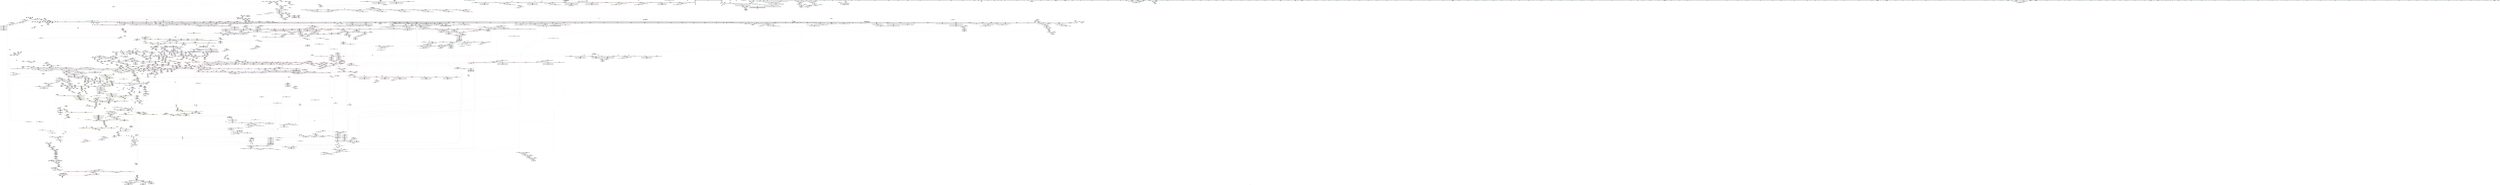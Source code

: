 digraph "SVFG" {
	label="SVFG";

	Node0x559e23104150 [shape=record,color=grey,label="{NodeID: 0\nNullPtr}"];
	Node0x559e23104150 -> Node0x559e231a2440[style=solid];
	Node0x559e23104150 -> Node0x559e231a2540[style=solid];
	Node0x559e23104150 -> Node0x559e231a2610[style=solid];
	Node0x559e23104150 -> Node0x559e231a26e0[style=solid];
	Node0x559e23104150 -> Node0x559e231a27b0[style=solid];
	Node0x559e23104150 -> Node0x559e231a2880[style=solid];
	Node0x559e23104150 -> Node0x559e231a2950[style=solid];
	Node0x559e23104150 -> Node0x559e231a2a20[style=solid];
	Node0x559e23104150 -> Node0x559e231a2af0[style=solid];
	Node0x559e23104150 -> Node0x559e231a2bc0[style=solid];
	Node0x559e23104150 -> Node0x559e231a2c90[style=solid];
	Node0x559e23104150 -> Node0x559e231a2d60[style=solid];
	Node0x559e23104150 -> Node0x559e231a2e30[style=solid];
	Node0x559e23104150 -> Node0x559e231a2f00[style=solid];
	Node0x559e23104150 -> Node0x559e231a2fd0[style=solid];
	Node0x559e23104150 -> Node0x559e231a30a0[style=solid];
	Node0x559e23104150 -> Node0x559e231a3170[style=solid];
	Node0x559e23104150 -> Node0x559e231a3240[style=solid];
	Node0x559e23104150 -> Node0x559e231a3310[style=solid];
	Node0x559e23104150 -> Node0x559e231a33e0[style=solid];
	Node0x559e23104150 -> Node0x559e231a34b0[style=solid];
	Node0x559e23104150 -> Node0x559e231a3580[style=solid];
	Node0x559e23104150 -> Node0x559e231a3650[style=solid];
	Node0x559e23104150 -> Node0x559e231a3720[style=solid];
	Node0x559e23104150 -> Node0x559e231a37f0[style=solid];
	Node0x559e23104150 -> Node0x559e231a38c0[style=solid];
	Node0x559e23104150 -> Node0x559e231a3990[style=solid];
	Node0x559e23104150 -> Node0x559e231a3a60[style=solid];
	Node0x559e23104150 -> Node0x559e231a3b30[style=solid];
	Node0x559e23104150 -> Node0x559e231a3c00[style=solid];
	Node0x559e23104150 -> Node0x559e231a3cd0[style=solid];
	Node0x559e23104150 -> Node0x559e231a3da0[style=solid];
	Node0x559e23104150 -> Node0x559e231a3e70[style=solid];
	Node0x559e23104150 -> Node0x559e231a3f40[style=solid];
	Node0x559e23104150 -> Node0x559e231a4010[style=solid];
	Node0x559e23104150 -> Node0x559e231a40e0[style=solid];
	Node0x559e23104150 -> Node0x559e231a41b0[style=solid];
	Node0x559e23104150 -> Node0x559e231a4280[style=solid];
	Node0x559e23104150 -> Node0x559e231a4350[style=solid];
	Node0x559e23104150 -> Node0x559e231a4420[style=solid];
	Node0x559e23104150 -> Node0x559e231a44f0[style=solid];
	Node0x559e23104150 -> Node0x559e231a45c0[style=solid];
	Node0x559e23104150 -> Node0x559e231a4690[style=solid];
	Node0x559e23104150 -> Node0x559e231a4760[style=solid];
	Node0x559e23104150 -> Node0x559e231a4830[style=solid];
	Node0x559e23104150 -> Node0x559e231a4900[style=solid];
	Node0x559e23104150 -> Node0x559e231a49d0[style=solid];
	Node0x559e23104150 -> Node0x559e231a4aa0[style=solid];
	Node0x559e23104150 -> Node0x559e231a4b70[style=solid];
	Node0x559e23104150 -> Node0x559e231a4c40[style=solid];
	Node0x559e23104150 -> Node0x559e231a4d10[style=solid];
	Node0x559e23104150 -> Node0x559e231a4de0[style=solid];
	Node0x559e23104150 -> Node0x559e231a4eb0[style=solid];
	Node0x559e23104150 -> Node0x559e231a4f80[style=solid];
	Node0x559e23104150 -> Node0x559e231a5050[style=solid];
	Node0x559e23104150 -> Node0x559e231a5120[style=solid];
	Node0x559e23104150 -> Node0x559e231a51f0[style=solid];
	Node0x559e23104150 -> Node0x559e231a52c0[style=solid];
	Node0x559e23104150 -> Node0x559e231a5390[style=solid];
	Node0x559e23104150 -> Node0x559e231a5460[style=solid];
	Node0x559e23104150 -> Node0x559e231a5530[style=solid];
	Node0x559e23104150 -> Node0x559e231a5600[style=solid];
	Node0x559e23104150 -> Node0x559e231a56d0[style=solid];
	Node0x559e23104150 -> Node0x559e231a57a0[style=solid];
	Node0x559e23104150 -> Node0x559e231a5870[style=solid];
	Node0x559e23104150 -> Node0x559e231a5940[style=solid];
	Node0x559e23104150 -> Node0x559e231a5a10[style=solid];
	Node0x559e23104150 -> Node0x559e231a5ae0[style=solid];
	Node0x559e23104150 -> Node0x559e231a5bb0[style=solid];
	Node0x559e23104150 -> Node0x559e231a5c80[style=solid];
	Node0x559e23104150 -> Node0x559e231a5d50[style=solid];
	Node0x559e23104150 -> Node0x559e231a5e20[style=solid];
	Node0x559e23104150 -> Node0x559e231a5ef0[style=solid];
	Node0x559e23104150 -> Node0x559e231a5fc0[style=solid];
	Node0x559e23104150 -> Node0x559e231a6090[style=solid];
	Node0x559e23104150 -> Node0x559e231a6160[style=solid];
	Node0x559e23104150 -> Node0x559e231a6230[style=solid];
	Node0x559e23104150 -> Node0x559e231a6300[style=solid];
	Node0x559e23104150 -> Node0x559e231a63d0[style=solid];
	Node0x559e23104150 -> Node0x559e231a64a0[style=solid];
	Node0x559e23104150 -> Node0x559e231a6570[style=solid];
	Node0x559e23104150 -> Node0x559e231a6640[style=solid];
	Node0x559e23104150 -> Node0x559e231a6710[style=solid];
	Node0x559e23104150 -> Node0x559e231dbc20[style=solid];
	Node0x559e23104150 -> Node0x559e231b0750[style=solid];
	Node0x559e23104150 -> Node0x559e231b5890[style=solid];
	Node0x559e23104150 -> Node0x559e231b5bd0[style=solid];
	Node0x559e23104150 -> Node0x559e231b5f10[style=solid];
	Node0x559e23104150 -> Node0x559e231b5fe0[style=solid];
	Node0x559e23104150 -> Node0x559e231b6250[style=solid];
	Node0x559e23104150 -> Node0x559e231f0ec0[style=solid];
	Node0x559e23104150 -> Node0x559e2323c350[style=solid];
	Node0x559e23104150 -> Node0x559e2323c4d0[style=solid];
	Node0x559e23104150 -> Node0x559e2323c950[style=solid];
	Node0x559e23104150 -> Node0x559e2323cad0[style=solid];
	Node0x559e23104150 -> Node0x559e2323d250[style=solid];
	Node0x559e23104150 -> Node0x559e2323db50[style=solid];
	Node0x559e23104150 -> Node0x559e2323dcd0[style=solid];
	Node0x559e23104150 -> Node0x559e2323dfd0[style=solid];
	Node0x559e23104150:s64 -> Node0x559e2341cb80[style=solid,color=red];
	Node0x559e231af570 [shape=record,color=blue, style = dotted,label="{NodeID: 1550\n3297\<--3299\noffset_0\<--dummyVal\n_ZNSt17_Rb_tree_iteratorISt4pairIKidEEppEi\n}"];
	Node0x559e231af570 -> Node0x559e231ca1d0[style=dashed];
	Node0x559e2318d770 [shape=record,color=green,label="{NodeID: 443\n2718\<--2719\nexn.slot\<--exn.slot_field_insensitive\n_ZNSt8_Rb_treeIiSt4pairIKidESt10_Select1stIS2_ESt4lessIiESaIS2_EE22_M_emplace_hint_uniqueIJRKSt21piecewise_construct_tSt5tupleIJRS1_EESD_IJEEEEESt17_Rb_tree_iteratorIS2_ESt23_Rb_tree_const_iteratorIS2_EDpOT_\n}"];
	Node0x559e2318d770 -> Node0x559e231d7b90[style=solid];
	Node0x559e2318d770 -> Node0x559e231d7c60[style=solid];
	Node0x559e2318d770 -> Node0x559e231f2e70[style=solid];
	Node0x559e2318d770 -> Node0x559e231f3010[style=solid];
	Node0x559e2319ccf0 [shape=record,color=purple,label="{NodeID: 886\n573\<--563\ncoerce.dive\<--retval\n_ZNSt3mapIidSt4lessIiESaISt4pairIKidEEE3endEv\n}"];
	Node0x559e2319ccf0 -> Node0x559e231af300[style=solid];
	Node0x559e23413390 [shape=record,color=black,label="{NodeID: 4650\n2699 = PHI(421, )\n4th arg _ZNSt8_Rb_treeIiSt4pairIKidESt10_Select1stIS2_ESt4lessIiESaIS2_EE22_M_emplace_hint_uniqueIJRKSt21piecewise_construct_tSt5tupleIJRS1_EESD_IJEEEEESt17_Rb_tree_iteratorIS2_ESt23_Rb_tree_const_iteratorIS2_EDpOT_ }"];
	Node0x559e23413390 -> Node0x559e231f2990[style=solid];
	Node0x559e231d3270 [shape=record,color=red,label="{NodeID: 1329\n2100\<--2085\n\<--__a.addr\n_ZNSt16allocator_traitsISaISt13_Rb_tree_nodeISt4pairIKidEEEE9constructIS3_JRKSt21piecewise_construct_tSt5tupleIJOiEESB_IJEEEEEvRS5_PT_DpOT0_\n}"];
	Node0x559e231d3270 -> Node0x559e231ad010[style=solid];
	Node0x559e231859e0 [shape=record,color=green,label="{NodeID: 222\n1208\<--1209\n_ZNKSt8_Rb_treeIiSt4pairIKidESt10_Select1stIS2_ESt4lessIiESaIS2_EE8key_compEv\<--_ZNKSt8_Rb_treeIiSt4pairIKidESt10_Select1stIS2_ESt4lessIiESaIS2_EE8key_compEv_field_insensitive\n}"];
	Node0x559e23239e30 [shape=record,color=black,label="{NodeID: 2879\n2454 = PHI(2448, 2452, )\n}"];
	Node0x559e23239e30 -> Node0x559e231f0d20[style=solid];
	Node0x559e231f1af0 [shape=record,color=blue,label="{NodeID: 1772\n2577\<--2579\nsecond\<--\n_ZNSt4pairIPSt18_Rb_tree_node_baseS1_EC2IRS1_Lb1EEEOT_RKS1_\n|{<s0>185|<s1>248}}"];
	Node0x559e231f1af0:s0 -> Node0x559e232acca0[style=dashed,color=blue];
	Node0x559e231f1af0:s1 -> Node0x559e232ba0d0[style=dashed,color=blue];
	Node0x559e231a9660 [shape=record,color=black,label="{NodeID: 665\n1085\<--1082\n\<--call\n_ZN9__gnu_cxx16__aligned_membufISt4pairIKidEE6_M_ptrEv\n}"];
	Node0x559e231a9660 -> Node0x559e231a9730[style=solid];
	Node0x559e233f80d0 [shape=record,color=black,label="{NodeID: 4429\n2145 = PHI(1639, )\n}"];
	Node0x559e231c7ee0 [shape=record,color=red,label="{NodeID: 1108\n221\<--83\n\<--t\n_Z4evalv\n}"];
	Node0x559e231c7ee0 -> Node0x559e2323a3d0[style=solid];
	Node0x559e2293c900 [shape=record,color=green,label="{NodeID: 1\n7\<--1\n__dso_handle\<--dummyObj\nGlob }"];
	Node0x559e231af640 [shape=record,color=blue,label="{NodeID: 1551\n598\<--595\n_M_node2\<--call\n_ZNSt17_Rb_tree_iteratorISt4pairIKidEEppEi\n|{<s0>23}}"];
	Node0x559e231af640:s0 -> Node0x559e232c19c0[style=dashed,color=blue];
	Node0x559e2318d840 [shape=record,color=green,label="{NodeID: 444\n2720\<--2721\nehselector.slot\<--ehselector.slot_field_insensitive\n_ZNSt8_Rb_treeIiSt4pairIKidESt10_Select1stIS2_ESt4lessIiESaIS2_EE22_M_emplace_hint_uniqueIJRKSt21piecewise_construct_tSt5tupleIJRS1_EESD_IJEEEEESt17_Rb_tree_iteratorIS2_ESt23_Rb_tree_const_iteratorIS2_EDpOT_\n}"];
	Node0x559e2318d840 -> Node0x559e231d7d30[style=solid];
	Node0x559e2318d840 -> Node0x559e231f2f40[style=solid];
	Node0x559e2318d840 -> Node0x559e231f30e0[style=solid];
	Node0x559e231df7c0 [shape=record,color=yellow,style=double,label="{NodeID: 3101\n101V_1 = ENCHI(MR_101V_0)\npts\{4200000 \}\nFun[_ZNSt11_Tuple_implILm0EJRKiEEC2EOS2_]|{<s0>306}}"];
	Node0x559e231df7c0:s0 -> Node0x559e231e67d0[style=dashed,color=red];
	Node0x559e2319cdc0 [shape=record,color=purple,label="{NodeID: 887\n575\<--563\ncoerce.dive2\<--retval\n_ZNSt3mapIidSt4lessIiESaISt4pairIKidEEE3endEv\n}"];
	Node0x559e2319cdc0 -> Node0x559e231c9f60[style=solid];
	Node0x559e234134d0 [shape=record,color=black,label="{NodeID: 4651\n2114 = PHI(2101, )\n0th arg _ZN9__gnu_cxx13new_allocatorISt13_Rb_tree_nodeISt4pairIKidEEE9constructIS4_JRKSt21piecewise_construct_tSt5tupleIJOiEESB_IJEEEEEvPT_DpOT0_ }"];
	Node0x559e234134d0 -> Node0x559e231eeca0[style=solid];
	Node0x559e231d3340 [shape=record,color=red,label="{NodeID: 1330\n2102\<--2087\n\<--__p.addr\n_ZNSt16allocator_traitsISaISt13_Rb_tree_nodeISt4pairIKidEEEE9constructIS3_JRKSt21piecewise_construct_tSt5tupleIJOiEESB_IJEEEEEvRS5_PT_DpOT0_\n|{<s0>212}}"];
	Node0x559e231d3340:s0 -> Node0x559e23413610[style=solid,color=red];
	Node0x559e23185ae0 [shape=record,color=green,label="{NodeID: 223\n1215\<--1216\nthis.addr\<--this.addr_field_insensitive\n_ZNKSt4lessIiEclERKiS2_\n}"];
	Node0x559e23185ae0 -> Node0x559e231cd770[style=solid];
	Node0x559e23185ae0 -> Node0x559e231b2a40[style=solid];
	Node0x559e2323a3d0 [shape=record,color=grey,label="{NodeID: 2880\n228 = Binary(221, 227, )\n}"];
	Node0x559e2323a3d0 -> Node0x559e2323ae50[style=solid];
	Node0x559e231f1bc0 [shape=record,color=blue,label="{NodeID: 1773\n2584\<--2583\n__x.addr\<--__x\n_ZNSt8_Rb_treeIiSt4pairIKidESt10_Select1stIS2_ESt4lessIiESaIS2_EE8_S_valueEPKSt18_Rb_tree_node_base\n}"];
	Node0x559e231f1bc0 -> Node0x559e231d68e0[style=dashed];
	Node0x559e231a9730 [shape=record,color=black,label="{NodeID: 666\n1076\<--1085\n_ZN9__gnu_cxx16__aligned_membufISt4pairIKidEE6_M_ptrEv_ret\<--\n_ZN9__gnu_cxx16__aligned_membufISt4pairIKidEE6_M_ptrEv\n|{<s0>103}}"];
	Node0x559e231a9730:s0 -> Node0x559e2340e1a0[style=solid,color=blue];
	Node0x559e233f81e0 [shape=record,color=black,label="{NodeID: 4430\n2147 = PHI(1646, )\n|{<s0>215}}"];
	Node0x559e233f81e0:s0 -> Node0x559e23412c40[style=solid,color=red];
	Node0x559e231c7fb0 [shape=record,color=red,label="{NodeID: 1109\n236\<--83\n\<--t\n_Z4evalv\n}"];
	Node0x559e231c7fb0 -> Node0x559e2323b150[style=solid];
	Node0x559e2311e120 [shape=record,color=green,label="{NodeID: 2\n8\<--1\n.str\<--dummyObj\nGlob }"];
	Node0x559e231af710 [shape=record,color=blue,label="{NodeID: 1552\n608\<--607\nthis.addr\<--this\n_ZNSt3mapIidSt4lessIiESaISt4pairIKidEEED2Ev\n}"];
	Node0x559e231af710 -> Node0x559e231ca2a0[style=dashed];
	Node0x559e2318d910 [shape=record,color=green,label="{NodeID: 445\n2733\<--2734\n_ZSt7forwardISt5tupleIJRKiEEEOT_RNSt16remove_referenceIS4_E4typeE\<--_ZSt7forwardISt5tupleIJRKiEEEOT_RNSt16remove_referenceIS4_E4typeE_field_insensitive\n}"];
	Node0x559e231df8a0 [shape=record,color=yellow,style=double,label="{NodeID: 3102\n774V_1 = ENCHI(MR_774V_0)\npts\{29920000 \}\nFun[_ZNSt11_Tuple_implILm0EJRKiEEC2EOS2_]|{<s0>308}}"];
	Node0x559e231df8a0:s0 -> Node0x559e231f4ef0[style=dashed,color=red];
	Node0x559e2319ce90 [shape=record,color=purple,label="{NodeID: 888\n569\<--568\n_M_t\<--this1\n_ZNSt3mapIidSt4lessIiESaISt4pairIKidEEE3endEv\n|{<s0>56}}"];
	Node0x559e2319ce90:s0 -> Node0x559e234027b0[style=solid,color=red];
	Node0x559e23413610 [shape=record,color=black,label="{NodeID: 4652\n2115 = PHI(2102, )\n1st arg _ZN9__gnu_cxx13new_allocatorISt13_Rb_tree_nodeISt4pairIKidEEE9constructIS4_JRKSt21piecewise_construct_tSt5tupleIJOiEESB_IJEEEEEvPT_DpOT0_ }"];
	Node0x559e23413610 -> Node0x559e231eed70[style=solid];
	Node0x559e231d3410 [shape=record,color=red,label="{NodeID: 1331\n2103\<--2089\n\<--__args.addr\n_ZNSt16allocator_traitsISaISt13_Rb_tree_nodeISt4pairIKidEEEE9constructIS3_JRKSt21piecewise_construct_tSt5tupleIJOiEESB_IJEEEEEvRS5_PT_DpOT0_\n|{<s0>209}}"];
	Node0x559e231d3410:s0 -> Node0x559e2341d580[style=solid,color=red];
	Node0x559e23185bb0 [shape=record,color=green,label="{NodeID: 224\n1217\<--1218\n__x.addr\<--__x.addr_field_insensitive\n_ZNKSt4lessIiEclERKiS2_\n}"];
	Node0x559e23185bb0 -> Node0x559e231cd840[style=solid];
	Node0x559e23185bb0 -> Node0x559e231b2b10[style=solid];
	Node0x559e2323a550 [shape=record,color=grey,label="{NodeID: 2881\n280 = Binary(273, 279, )\n}"];
	Node0x559e2323a550 -> Node0x559e2323a6d0[style=solid];
	Node0x559e231f1c90 [shape=record,color=blue,label="{NodeID: 1774\n2593\<--2592\n__t.addr\<--__t\n_ZSt7forwardIRPSt18_Rb_tree_node_baseEOT_RNSt16remove_referenceIS3_E4typeE\n}"];
	Node0x559e231f1c90 -> Node0x559e231d69b0[style=dashed];
	Node0x559e231a9800 [shape=record,color=black,label="{NodeID: 667\n1094\<--1093\n\<--_M_storage\n_ZN9__gnu_cxx16__aligned_membufISt4pairIKidEE7_M_addrEv\n}"];
	Node0x559e231a9800 -> Node0x559e231a98d0[style=solid];
	Node0x559e233f8350 [shape=record,color=black,label="{NodeID: 4431\n2152 = PHI(1653, )\n}"];
	Node0x559e231ed690 [shape=record,color=yellow,style=double,label="{NodeID: 3324\n774V_1 = ENCHI(MR_774V_0)\npts\{29920000 \}\nFun[_ZNSt4pairIKidEC2IJRS0_EJLm0EEJEJEEERSt5tupleIJDpT_EERS4_IJDpT1_EESt12_Index_tupleIJXspT0_EEESD_IJXspT2_EEE]|{<s0>311}}"];
	Node0x559e231ed690:s0 -> Node0x559e231ebea0[style=dashed,color=red];
	Node0x559e231c8080 [shape=record,color=red,label="{NodeID: 1110\n213\<--87\n\<--tm\n_Z4evalv\n}"];
	Node0x559e231c8080 -> Node0x559e2323cf50[style=solid];
	Node0x559e2317d2a0 [shape=record,color=green,label="{NodeID: 3\n10\<--1\n.str.1\<--dummyObj\nGlob }"];
	Node0x559e231af7e0 [shape=record,color=blue,label="{NodeID: 1553\n620\<--109\nretval\<--\nmain\n}"];
	Node0x559e231af7e0 -> Node0x559e231afd90[style=dashed];
	Node0x559e2318da10 [shape=record,color=green,label="{NodeID: 446\n2738\<--2739\n_ZNSt8_Rb_treeIiSt4pairIKidESt10_Select1stIS2_ESt4lessIiESaIS2_EE14_M_create_nodeIJRKSt21piecewise_construct_tSt5tupleIJRS1_EESD_IJEEEEEPSt13_Rb_tree_nodeIS2_EDpOT_\<--_ZNSt8_Rb_treeIiSt4pairIKidESt10_Select1stIS2_ESt4lessIiESaIS2_EE14_M_create_nodeIJRKSt21piecewise_construct_tSt5tupleIJRS1_EESD_IJEEEEEPSt13_Rb_tree_nodeIS2_EDpOT__field_insensitive\n}"];
	Node0x559e2319cf60 [shape=record,color=purple,label="{NodeID: 889\n600\<--581\ncoerce.dive\<--retval\n_ZNSt17_Rb_tree_iteratorISt4pairIKidEEppEi\n}"];
	Node0x559e2319cf60 -> Node0x559e231ca1d0[style=solid];
	Node0x559e23413750 [shape=record,color=black,label="{NodeID: 4653\n2116 = PHI(2104, )\n2nd arg _ZN9__gnu_cxx13new_allocatorISt13_Rb_tree_nodeISt4pairIKidEEE9constructIS4_JRKSt21piecewise_construct_tSt5tupleIJOiEESB_IJEEEEEvPT_DpOT0_ }"];
	Node0x559e23413750 -> Node0x559e231eee40[style=solid];
	Node0x559e231d34e0 [shape=record,color=red,label="{NodeID: 1332\n2105\<--2091\n\<--__args.addr2\n_ZNSt16allocator_traitsISaISt13_Rb_tree_nodeISt4pairIKidEEEE9constructIS3_JRKSt21piecewise_construct_tSt5tupleIJOiEESB_IJEEEEEvRS5_PT_DpOT0_\n|{<s0>210}}"];
	Node0x559e231d34e0:s0 -> Node0x559e2341beb0[style=solid,color=red];
	Node0x559e23185c80 [shape=record,color=green,label="{NodeID: 225\n1219\<--1220\n__y.addr\<--__y.addr_field_insensitive\n_ZNKSt4lessIiEclERKiS2_\n}"];
	Node0x559e23185c80 -> Node0x559e231cd910[style=solid];
	Node0x559e23185c80 -> Node0x559e231b2be0[style=solid];
	Node0x559e2323a6d0 [shape=record,color=grey,label="{NodeID: 2882\n282 = Binary(281, 280, )\n}"];
	Node0x559e2323a6d0 -> Node0x559e231dcf00[style=solid];
	Node0x559e231f1d60 [shape=record,color=blue,label="{NodeID: 1775\n2602\<--2599\nthis.addr\<--this\n_ZNSt8_Rb_treeIiSt4pairIKidESt10_Select1stIS2_ESt4lessIiESaIS2_EE5beginEv\n}"];
	Node0x559e231f1d60 -> Node0x559e231d6a80[style=dashed];
	Node0x559e231a98d0 [shape=record,color=black,label="{NodeID: 668\n1087\<--1094\n_ZN9__gnu_cxx16__aligned_membufISt4pairIKidEE7_M_addrEv_ret\<--\n_ZN9__gnu_cxx16__aligned_membufISt4pairIKidEE7_M_addrEv\n|{<s0>104}}"];
	Node0x559e231a98d0:s0 -> Node0x559e2340e310[style=solid,color=blue];
	Node0x559e233f8460 [shape=record,color=black,label="{NodeID: 4432\n2205 = PHI(2226, )\n|{<s0>221}}"];
	Node0x559e233f8460:s0 -> Node0x559e233fb5c0[style=solid,color=red];
	Node0x559e231c8150 [shape=record,color=red,label="{NodeID: 1111\n235\<--87\n\<--tm\n_Z4evalv\n}"];
	Node0x559e231c8150 -> Node0x559e2323b150[style=solid];
	Node0x559e2317d330 [shape=record,color=green,label="{NodeID: 4\n12\<--1\n.str.2\<--dummyObj\nGlob }"];
	Node0x559e231af8b0 [shape=record,color=blue,label="{NodeID: 1554\n632\<--165\ni\<--\nmain\n}"];
	Node0x559e231af8b0 -> Node0x559e232b50d0[style=dashed];
	Node0x559e2318db10 [shape=record,color=green,label="{NodeID: 447\n2812\<--2813\nthis.addr\<--this.addr_field_insensitive\n_ZNSt5tupleIJRKiEEC2IvLb1EEES1_\n}"];
	Node0x559e2318db10 -> Node0x559e231d82e0[style=solid];
	Node0x559e2318db10 -> Node0x559e231f31b0[style=solid];
	Node0x559e231dfa90 [shape=record,color=yellow,style=double,label="{NodeID: 3104\n40V_1 = ENCHI(MR_40V_0)\npts\{680004 \}\nFun[_ZNKSt3mapIidSt4lessIiESaISt4pairIKidEEE4sizeEv]|{<s0>50}}"];
	Node0x559e231dfa90:s0 -> Node0x559e231e0ac0[style=dashed,color=red];
	Node0x559e2319d030 [shape=record,color=purple,label="{NodeID: 890\n593\<--589\n_M_node\<--this1\n_ZNSt17_Rb_tree_iteratorISt4pairIKidEEppEi\n}"];
	Node0x559e2319d030 -> Node0x559e231ca100[style=solid];
	Node0x559e23413890 [shape=record,color=black,label="{NodeID: 4654\n2117 = PHI(2106, )\n3rd arg _ZN9__gnu_cxx13new_allocatorISt13_Rb_tree_nodeISt4pairIKidEEE9constructIS4_JRKSt21piecewise_construct_tSt5tupleIJOiEESB_IJEEEEEvPT_DpOT0_ }"];
	Node0x559e23413890 -> Node0x559e231eef10[style=solid];
	Node0x559e231d35b0 [shape=record,color=red,label="{NodeID: 1333\n2107\<--2093\n\<--__args.addr4\n_ZNSt16allocator_traitsISaISt13_Rb_tree_nodeISt4pairIKidEEEE9constructIS3_JRKSt21piecewise_construct_tSt5tupleIJOiEESB_IJEEEEEvRS5_PT_DpOT0_\n|{<s0>211}}"];
	Node0x559e231d35b0:s0 -> Node0x559e2341fc20[style=solid,color=red];
	Node0x559e23185d50 [shape=record,color=green,label="{NodeID: 226\n1233\<--1234\nthis.addr\<--this.addr_field_insensitive\n_ZNKSt17_Rb_tree_iteratorISt4pairIKidEEdeEv\n}"];
	Node0x559e23185d50 -> Node0x559e231cdb80[style=solid];
	Node0x559e23185d50 -> Node0x559e231b2cb0[style=solid];
	Node0x559e2323a850 [shape=record,color=grey,label="{NodeID: 2883\n226 = Binary(224, 225, )\n}"];
	Node0x559e2323a850 -> Node0x559e231a7370[style=solid];
	Node0x559e231f1e30 [shape=record,color=blue,label="{NodeID: 1776\n2621\<--2618\nthis.addr\<--this\n_ZNSt4pairIPSt18_Rb_tree_node_baseS1_EC2IRPSt13_Rb_tree_nodeIS_IKidEERS1_Lb1EEEOT_OT0_\n}"];
	Node0x559e231f1e30 -> Node0x559e231d6cf0[style=dashed];
	Node0x559e231a99a0 [shape=record,color=black,label="{NodeID: 669\n1110\<--1109\n\<--\n_ZNSt16allocator_traitsISaISt13_Rb_tree_nodeISt4pairIKidEEEE10deallocateERS5_PS4_m\n|{<s0>105}}"];
	Node0x559e231a99a0:s0 -> Node0x559e234177d0[style=solid,color=red];
	Node0x559e233f85d0 [shape=record,color=black,label="{NodeID: 4433\n2208 = PHI(2219, )\n|{<s0>222}}"];
	Node0x559e233f85d0:s0 -> Node0x559e23417420[style=solid,color=red];
	Node0x559e231c8220 [shape=record,color=red,label="{NodeID: 1112\n252\<--87\n\<--tm\n_Z4evalv\n}"];
	Node0x559e231c8220 -> Node0x559e2323ab50[style=solid];
	Node0x559e2317d5e0 [shape=record,color=green,label="{NodeID: 5\n14\<--1\n_ZSt3cin\<--dummyObj\nGlob }"];
	Node0x559e231af980 [shape=record,color=blue,label="{NodeID: 1555\n632\<--670\ni\<--inc\nmain\n}"];
	Node0x559e231af980 -> Node0x559e232b50d0[style=dashed];
	Node0x559e2318dbe0 [shape=record,color=green,label="{NodeID: 448\n2814\<--2815\n__elements.addr\<--__elements.addr_field_insensitive\n_ZNSt5tupleIJRKiEEC2IvLb1EEES1_\n}"];
	Node0x559e2318dbe0 -> Node0x559e231d83b0[style=solid];
	Node0x559e2318dbe0 -> Node0x559e231f3280[style=solid];
	Node0x559e231dfb70 [shape=record,color=yellow,style=double,label="{NodeID: 3105\n64V_1 = ENCHI(MR_64V_0)\npts\{680000 680001 680002 680003 680004 \}\nFun[_ZNSt8_Rb_treeIiSt4pairIKidESt10_Select1stIS2_ESt4lessIiESaIS2_EEC2Ev]|{<s0>74}}"];
	Node0x559e231dfb70:s0 -> Node0x559e231e0ed0[style=dashed,color=red];
	Node0x559e2319d100 [shape=record,color=purple,label="{NodeID: 891\n598\<--589\n_M_node2\<--this1\n_ZNSt17_Rb_tree_iteratorISt4pairIKidEEppEi\n}"];
	Node0x559e2319d100 -> Node0x559e231af640[style=solid];
	Node0x559e234139d0 [shape=record,color=black,label="{NodeID: 4655\n2118 = PHI(2108, )\n4th arg _ZN9__gnu_cxx13new_allocatorISt13_Rb_tree_nodeISt4pairIKidEEE9constructIS4_JRKSt21piecewise_construct_tSt5tupleIJOiEESB_IJEEEEEvPT_DpOT0_ }"];
	Node0x559e234139d0 -> Node0x559e231eefe0[style=solid];
	Node0x559e231d3680 [shape=record,color=red,label="{NodeID: 1334\n2140\<--2119\nthis5\<--this.addr\n_ZN9__gnu_cxx13new_allocatorISt13_Rb_tree_nodeISt4pairIKidEEE9constructIS4_JRKSt21piecewise_construct_tSt5tupleIJOiEESB_IJEEEEEvPT_DpOT0_\n}"];
	Node0x559e23185e20 [shape=record,color=green,label="{NodeID: 227\n1252\<--1253\nretval\<--retval_field_insensitive\n_ZNSt8_Rb_treeIiSt4pairIKidESt10_Select1stIS2_ESt4lessIiESaIS2_EE22_M_emplace_hint_uniqueIJRKSt21piecewise_construct_tSt5tupleIJOiEESD_IJEEEEESt17_Rb_tree_iteratorIS2_ESt23_Rb_tree_const_iteratorIS2_EDpOT_\n|{|<s2>124}}"];
	Node0x559e23185e20 -> Node0x559e231beca0[style=solid];
	Node0x559e23185e20 -> Node0x559e231bed70[style=solid];
	Node0x559e23185e20:s2 -> Node0x559e234028c0[style=solid,color=red];
	Node0x559e2323a9d0 [shape=record,color=grey,label="{NodeID: 2884\n278 = Binary(276, 277, )\n}"];
	Node0x559e2323a9d0 -> Node0x559e231a7440[style=solid];
	Node0x559e231f1f00 [shape=record,color=blue,label="{NodeID: 1777\n2623\<--2619\n__x.addr\<--__x\n_ZNSt4pairIPSt18_Rb_tree_node_baseS1_EC2IRPSt13_Rb_tree_nodeIS_IKidEERS1_Lb1EEEOT_OT0_\n}"];
	Node0x559e231f1f00 -> Node0x559e231d6dc0[style=dashed];
	Node0x559e231a9a70 [shape=record,color=black,label="{NodeID: 670\n1132\<--1131\n\<--\n_ZN9__gnu_cxx13new_allocatorISt13_Rb_tree_nodeISt4pairIKidEEE10deallocateEPS5_m\n}"];
	Node0x559e233f8710 [shape=record,color=black,label="{NodeID: 4434\n1171 = PHI(1420, )\n}"];
	Node0x559e233f8710 -> Node0x559e231b2700[style=solid];
	Node0x559e231c82f0 [shape=record,color=red,label="{NodeID: 1113\n137\<--136\n\<--arrayidx\n_Z4evalv\n}"];
	Node0x559e231c82f0 -> Node0x559e2323b5d0[style=solid];
	Node0x559e2317d6a0 [shape=record,color=green,label="{NodeID: 6\n15\<--1\n_ZSt4cout\<--dummyObj\nGlob }"];
	Node0x559e231afa50 [shape=record,color=blue,label="{NodeID: 1556\n626\<--674\nexn.slot\<--\nmain\n}"];
	Node0x559e231afa50 -> Node0x559e231ca510[style=dashed];
	Node0x559e2318dcb0 [shape=record,color=green,label="{NodeID: 449\n2822\<--2823\n_ZNSt11_Tuple_implILm0EJRKiEEC2ES1_\<--_ZNSt11_Tuple_implILm0EJRKiEEC2ES1__field_insensitive\n}"];
	Node0x559e2319d1d0 [shape=record,color=purple,label="{NodeID: 892\n3297\<--590\noffset_0\<--\n}"];
	Node0x559e2319d1d0 -> Node0x559e231af570[style=solid];
	Node0x559e23413b10 [shape=record,color=black,label="{NodeID: 4656\n579 = PHI(93, )\n0th arg _ZNSt17_Rb_tree_iteratorISt4pairIKidEEppEi }"];
	Node0x559e23413b10 -> Node0x559e231af3d0[style=solid];
	Node0x559e231d3750 [shape=record,color=red,label="{NodeID: 1335\n2141\<--2121\n\<--__p.addr\n_ZN9__gnu_cxx13new_allocatorISt13_Rb_tree_nodeISt4pairIKidEEE9constructIS4_JRKSt21piecewise_construct_tSt5tupleIJOiEESB_IJEEEEEvPT_DpOT0_\n}"];
	Node0x559e231d3750 -> Node0x559e231ad0e0[style=solid];
	Node0x559e23185ef0 [shape=record,color=green,label="{NodeID: 228\n1254\<--1255\n__pos\<--__pos_field_insensitive\n_ZNSt8_Rb_treeIiSt4pairIKidESt10_Select1stIS2_ESt4lessIiESaIS2_EE22_M_emplace_hint_uniqueIJRKSt21piecewise_construct_tSt5tupleIJOiEESD_IJEEEEESt17_Rb_tree_iteratorIS2_ESt23_Rb_tree_const_iteratorIS2_EDpOT_\n}"];
	Node0x559e23185ef0 -> Node0x559e231aa020[style=solid];
	Node0x559e23185ef0 -> Node0x559e231bee40[style=solid];
	Node0x559e2323ab50 [shape=record,color=grey,label="{NodeID: 2885\n254 = Binary(253, 252, )\n}"];
	Node0x559e2323ab50 -> Node0x559e231dcc90[style=solid];
	Node0x559e231f1fd0 [shape=record,color=blue,label="{NodeID: 1778\n2625\<--2620\n__y.addr\<--__y\n_ZNSt4pairIPSt18_Rb_tree_node_baseS1_EC2IRPSt13_Rb_tree_nodeIS_IKidEERS1_Lb1EEEOT_OT0_\n}"];
	Node0x559e231f1fd0 -> Node0x559e231d6e90[style=dashed];
	Node0x559e231a9b40 [shape=record,color=black,label="{NodeID: 671\n1145\<--1144\n\<--this1\n_ZNSaISt13_Rb_tree_nodeISt4pairIKidEEED2Ev\n|{<s0>107}}"];
	Node0x559e231a9b40:s0 -> Node0x559e23420190[style=solid,color=red];
	Node0x559e233f8850 [shape=record,color=black,label="{NodeID: 4435\n1240 = PHI(1053, )\n}"];
	Node0x559e233f8850 -> Node0x559e231a9f50[style=solid];
	Node0x559e231c83c0 [shape=record,color=red,label="{NodeID: 1114\n141\<--140\n\<--arrayidx11\n_Z4evalv\n}"];
	Node0x559e231c83c0 -> Node0x559e2323b5d0[style=solid];
	Node0x559e2317d760 [shape=record,color=green,label="{NodeID: 7\n16\<--1\n.str.3\<--dummyObj\nGlob }"];
	Node0x559e231afb20 [shape=record,color=blue,label="{NodeID: 1557\n628\<--676\nehselector.slot\<--\nmain\n}"];
	Node0x559e231afb20 -> Node0x559e231ca5e0[style=dashed];
	Node0x559e2318ddb0 [shape=record,color=green,label="{NodeID: 450\n2830\<--2831\nthis.addr\<--this.addr_field_insensitive\n_ZNSt8_Rb_treeIiSt4pairIKidESt10_Select1stIS2_ESt4lessIiESaIS2_EE14_M_create_nodeIJRKSt21piecewise_construct_tSt5tupleIJRS1_EESD_IJEEEEEPSt13_Rb_tree_nodeIS2_EDpOT_\n}"];
	Node0x559e2318ddb0 -> Node0x559e231d8480[style=solid];
	Node0x559e2318ddb0 -> Node0x559e231f3350[style=solid];
	Node0x559e2319d2a0 [shape=record,color=purple,label="{NodeID: 893\n3298\<--591\noffset_0\<--\n}"];
	Node0x559e2319d2a0 -> Node0x559e231db540[style=solid];
	Node0x559e23413c50 [shape=record,color=black,label="{NodeID: 4657\n580 = PHI(109, )\n1st arg _ZNSt17_Rb_tree_iteratorISt4pairIKidEEppEi }"];
	Node0x559e23413c50 -> Node0x559e231af4a0[style=solid];
	Node0x559e231d3820 [shape=record,color=red,label="{NodeID: 1336\n2144\<--2123\n\<--__args.addr\n_ZN9__gnu_cxx13new_allocatorISt13_Rb_tree_nodeISt4pairIKidEEE9constructIS4_JRKSt21piecewise_construct_tSt5tupleIJOiEESB_IJEEEEEvPT_DpOT0_\n|{<s0>213}}"];
	Node0x559e231d3820:s0 -> Node0x559e2341d580[style=solid,color=red];
	Node0x559e23185fc0 [shape=record,color=green,label="{NodeID: 229\n1256\<--1257\nthis.addr\<--this.addr_field_insensitive\n_ZNSt8_Rb_treeIiSt4pairIKidESt10_Select1stIS2_ESt4lessIiESaIS2_EE22_M_emplace_hint_uniqueIJRKSt21piecewise_construct_tSt5tupleIJOiEESD_IJEEEEESt17_Rb_tree_iteratorIS2_ESt23_Rb_tree_const_iteratorIS2_EDpOT_\n}"];
	Node0x559e23185fc0 -> Node0x559e231cdd20[style=solid];
	Node0x559e23185fc0 -> Node0x559e231b2e50[style=solid];
	Node0x559e2323acd0 [shape=record,color=grey,label="{NodeID: 2886\n219 = Binary(218, 217, )\n}"];
	Node0x559e2323acd0 -> Node0x559e231dc880[style=solid];
	Node0x559e231f20a0 [shape=record,color=blue,label="{NodeID: 1779\n2632\<--2638\nfirst\<--\n_ZNSt4pairIPSt18_Rb_tree_node_baseS1_EC2IRPSt13_Rb_tree_nodeIS_IKidEERS1_Lb1EEEOT_OT0_\n|{<s0>243|<s1>247}}"];
	Node0x559e231f20a0:s0 -> Node0x559e232ba0d0[style=dashed,color=blue];
	Node0x559e231f20a0:s1 -> Node0x559e232ba0d0[style=dashed,color=blue];
	Node0x559e231a9c10 [shape=record,color=black,label="{NodeID: 672\n1157\<--1177\n_ZNSt3mapIidSt4lessIiESaISt4pairIKidEEE11lower_boundERS3__ret\<--\n_ZNSt3mapIidSt4lessIiESaISt4pairIKidEEE11lower_boundERS3_\n|{<s0>27|<s1>39}}"];
	Node0x559e231a9c10:s0 -> Node0x559e2340f550[style=solid,color=blue];
	Node0x559e231a9c10:s1 -> Node0x559e2340ff50[style=solid,color=blue];
	Node0x559e233f8990 [shape=record,color=black,label="{NodeID: 4436\n1282 = PHI(1639, )\n|{<s0>115}}"];
	Node0x559e233f8990:s0 -> Node0x559e2341aa40[style=solid,color=red];
	Node0x559e231c8490 [shape=record,color=red,label="{NodeID: 1115\n148\<--147\n\<--call15\n_Z4evalv\n}"];
	Node0x559e231c8490 -> Node0x559e2323bd50[style=solid];
	Node0x559e2317dfd0 [shape=record,color=green,label="{NodeID: 8\n18\<--1\n.str.4\<--dummyObj\nGlob }"];
	Node0x559e231afbf0 [shape=record,color=blue,label="{NodeID: 1558\n626\<--680\nexn.slot\<--\nmain\n}"];
	Node0x559e231afbf0 -> Node0x559e231ca510[style=dashed];
	Node0x559e2318de80 [shape=record,color=green,label="{NodeID: 451\n2832\<--2833\n__args.addr\<--__args.addr_field_insensitive\n_ZNSt8_Rb_treeIiSt4pairIKidESt10_Select1stIS2_ESt4lessIiESaIS2_EE14_M_create_nodeIJRKSt21piecewise_construct_tSt5tupleIJRS1_EESD_IJEEEEEPSt13_Rb_tree_nodeIS2_EDpOT_\n}"];
	Node0x559e2318de80 -> Node0x559e231d8550[style=solid];
	Node0x559e2318de80 -> Node0x559e231f3420[style=solid];
	Node0x559e231dfe70 [shape=record,color=yellow,style=double,label="{NodeID: 3108\n153V_1 = ENCHI(MR_153V_0)\npts\{623 \}\nFun[main]}"];
	Node0x559e231dfe70 -> Node0x559e231ca440[style=dashed];
	Node0x559e2319d370 [shape=record,color=purple,label="{NodeID: 894\n612\<--611\n_M_t\<--this1\n_ZNSt3mapIidSt4lessIiESaISt4pairIKidEEED2Ev\n|{<s0>59}}"];
	Node0x559e2319d370:s0 -> Node0x559e23411740[style=solid,color=red];
	Node0x559e23413d90 [shape=record,color=black,label="{NodeID: 4658\n2810 = PHI(419, )\n0th arg _ZNSt5tupleIJRKiEEC2IvLb1EEES1_ }"];
	Node0x559e23413d90 -> Node0x559e231f31b0[style=solid];
	Node0x559e231d38f0 [shape=record,color=red,label="{NodeID: 1337\n2146\<--2125\n\<--__args.addr2\n_ZN9__gnu_cxx13new_allocatorISt13_Rb_tree_nodeISt4pairIKidEEE9constructIS4_JRKSt21piecewise_construct_tSt5tupleIJOiEESB_IJEEEEEvPT_DpOT0_\n|{<s0>214}}"];
	Node0x559e231d38f0:s0 -> Node0x559e2341beb0[style=solid,color=red];
	Node0x559e2318e660 [shape=record,color=green,label="{NodeID: 230\n1258\<--1259\n__args.addr\<--__args.addr_field_insensitive\n_ZNSt8_Rb_treeIiSt4pairIKidESt10_Select1stIS2_ESt4lessIiESaIS2_EE22_M_emplace_hint_uniqueIJRKSt21piecewise_construct_tSt5tupleIJOiEESD_IJEEEEESt17_Rb_tree_iteratorIS2_ESt23_Rb_tree_const_iteratorIS2_EDpOT_\n}"];
	Node0x559e2318e660 -> Node0x559e231cddf0[style=solid];
	Node0x559e2318e660 -> Node0x559e231b2f20[style=solid];
	Node0x559e2323ae50 [shape=record,color=grey,label="{NodeID: 2887\n232 = Binary(231, 228, )\n}"];
	Node0x559e2323ae50 -> Node0x559e231dc950[style=solid];
	Node0x559e231f2170 [shape=record,color=blue,label="{NodeID: 1780\n2640\<--2643\nsecond\<--\n_ZNSt4pairIPSt18_Rb_tree_node_baseS1_EC2IRPSt13_Rb_tree_nodeIS_IKidEERS1_Lb1EEEOT_OT0_\n|{<s0>243|<s1>247}}"];
	Node0x559e231f2170:s0 -> Node0x559e232ba0d0[style=dashed,color=blue];
	Node0x559e231f2170:s1 -> Node0x559e232ba0d0[style=dashed,color=blue];
	Node0x559e231a9ce0 [shape=record,color=black,label="{NodeID: 673\n1179\<--1194\n_ZNKSt17_Rb_tree_iteratorISt4pairIKidEEeqERKS3__ret\<--cmp\n_ZNKSt17_Rb_tree_iteratorISt4pairIKidEEeqERKS3_\n|{<s0>29|<s1>41|<s2>242}}"];
	Node0x559e231a9ce0:s0 -> Node0x559e2340f7d0[style=solid,color=blue];
	Node0x559e231a9ce0:s1 -> Node0x559e234101d0[style=solid,color=blue];
	Node0x559e231a9ce0:s2 -> Node0x559e233ff1d0[style=solid,color=blue];
	Node0x559e233f8ad0 [shape=record,color=black,label="{NodeID: 4437\n1286 = PHI(1646, )\n|{<s0>115}}"];
	Node0x559e233f8ad0:s0 -> Node0x559e2341ab50[style=solid,color=red];
	Node0x559e231c8560 [shape=record,color=red,label="{NodeID: 1116\n159\<--156\n\<--call21\n_Z4evalv\n}"];
	Node0x559e231c8560 -> Node0x559e2323bed0[style=solid];
	Node0x559e2317e090 [shape=record,color=green,label="{NodeID: 9\n20\<--1\n_ZStL19piecewise_construct\<--dummyObj\nGlob |{<s0>36|<s1>47}}"];
	Node0x559e2317e090:s0 -> Node0x559e23421710[style=solid,color=red];
	Node0x559e2317e090:s1 -> Node0x559e23413110[style=solid,color=red];
	Node0x559e231afcc0 [shape=record,color=blue,label="{NodeID: 1559\n628\<--682\nehselector.slot\<--\nmain\n}"];
	Node0x559e231afcc0 -> Node0x559e231ca5e0[style=dashed];
	Node0x559e2318df50 [shape=record,color=green,label="{NodeID: 452\n2834\<--2835\n__args.addr2\<--__args.addr2_field_insensitive\n_ZNSt8_Rb_treeIiSt4pairIKidESt10_Select1stIS2_ESt4lessIiESaIS2_EE14_M_create_nodeIJRKSt21piecewise_construct_tSt5tupleIJRS1_EESD_IJEEEEEPSt13_Rb_tree_nodeIS2_EDpOT_\n}"];
	Node0x559e2318df50 -> Node0x559e231d8620[style=solid];
	Node0x559e2318df50 -> Node0x559e231f34f0[style=solid];
	Node0x559e231dff50 [shape=record,color=yellow,style=double,label="{NodeID: 3109\n155V_1 = ENCHI(MR_155V_0)\npts\{627 \}\nFun[main]}"];
	Node0x559e231dff50 -> Node0x559e231afa50[style=dashed];
	Node0x559e231dff50 -> Node0x559e231afbf0[style=dashed];
	Node0x559e2319d440 [shape=record,color=purple,label="{NodeID: 895\n748\<--747\n_M_impl\<--this1\n_ZNSt8_Rb_treeIiSt4pairIKidESt10_Select1stIS2_ESt4lessIiESaIS2_EEC2Ev\n|{<s0>74}}"];
	Node0x559e2319d440:s0 -> Node0x559e23411630[style=solid,color=red];
	Node0x559e23413ed0 [shape=record,color=black,label="{NodeID: 4659\n2811 = PHI(445, )\n1st arg _ZNSt5tupleIJRKiEEC2IvLb1EEES1_ }"];
	Node0x559e23413ed0 -> Node0x559e231f3280[style=solid];
	Node0x559e231d39c0 [shape=record,color=red,label="{NodeID: 1338\n2151\<--2127\n\<--__args.addr4\n_ZN9__gnu_cxx13new_allocatorISt13_Rb_tree_nodeISt4pairIKidEEE9constructIS4_JRKSt21piecewise_construct_tSt5tupleIJOiEESB_IJEEEEEvPT_DpOT0_\n|{<s0>216}}"];
	Node0x559e231d39c0:s0 -> Node0x559e2341fc20[style=solid,color=red];
	Node0x559e2318e730 [shape=record,color=green,label="{NodeID: 231\n1260\<--1261\n__args.addr2\<--__args.addr2_field_insensitive\n_ZNSt8_Rb_treeIiSt4pairIKidESt10_Select1stIS2_ESt4lessIiESaIS2_EE22_M_emplace_hint_uniqueIJRKSt21piecewise_construct_tSt5tupleIJOiEESD_IJEEEEESt17_Rb_tree_iteratorIS2_ESt23_Rb_tree_const_iteratorIS2_EDpOT_\n}"];
	Node0x559e2318e730 -> Node0x559e231cdec0[style=solid];
	Node0x559e2318e730 -> Node0x559e231b2ff0[style=solid];
	Node0x559e2323afd0 [shape=record,color=grey,label="{NodeID: 2888\n209 = Binary(207, 208, )\n}"];
	Node0x559e2323afd0 -> Node0x559e231a72a0[style=solid];
	Node0x559e231f2240 [shape=record,color=blue,label="{NodeID: 1781\n2648\<--2647\n__t.addr\<--__t\n_ZSt7forwardIRPSt13_Rb_tree_nodeISt4pairIKidEEEOT_RNSt16remove_referenceIS7_E4typeE\n}"];
	Node0x559e231f2240 -> Node0x559e231d7100[style=dashed];
	Node0x559e231a9db0 [shape=record,color=black,label="{NodeID: 674\n1211\<--1229\n_ZNKSt4lessIiEclERKiS2__ret\<--cmp\n_ZNKSt4lessIiEclERKiS2_\n|{<s0>32|<s1>44|<s2>135|<s3>154|<s4>159|<s5>167|<s6>173|<s7>180|<s8>189|<s9>237|<s10>246}}"];
	Node0x559e231a9db0:s0 -> Node0x559e2340fa50[style=solid,color=blue];
	Node0x559e231a9db0:s1 -> Node0x559e23410450[style=solid,color=blue];
	Node0x559e231a9db0:s2 -> Node0x559e233f55f0[style=solid,color=blue];
	Node0x559e231a9db0:s3 -> Node0x559e233fa4d0[style=solid,color=blue];
	Node0x559e231a9db0:s4 -> Node0x559e233f5e50[style=solid,color=blue];
	Node0x559e231a9db0:s5 -> Node0x559e233f65d0[style=solid,color=blue];
	Node0x559e231a9db0:s6 -> Node0x559e233f6ad0[style=solid,color=blue];
	Node0x559e231a9db0:s7 -> Node0x559e233fc050[style=solid,color=blue];
	Node0x559e231a9db0:s8 -> Node0x559e233fc7d0[style=solid,color=blue];
	Node0x559e231a9db0:s9 -> Node0x559e233fecd0[style=solid,color=blue];
	Node0x559e231a9db0:s10 -> Node0x559e233ff590[style=solid,color=blue];
	Node0x559e233f8c10 [shape=record,color=black,label="{NodeID: 4438\n1290 = PHI(1653, )\n|{<s0>115}}"];
	Node0x559e233f8c10:s0 -> Node0x559e2341ac60[style=solid,color=red];
	Node0x559e231c8630 [shape=record,color=red,label="{NodeID: 1117\n204\<--203\n\<--second\n_Z4evalv\n}"];
	Node0x559e231c8630 -> Node0x559e2323b2d0[style=solid];
	Node0x559e2317e190 [shape=record,color=green,label="{NodeID: 10\n22\<--1\n\<--dummyObj\nCan only get source location for instruction, argument, global var or function.}"];
	Node0x559e231afd90 [shape=record,color=blue,label="{NodeID: 1560\n620\<--109\nretval\<--\nmain\n}"];
	Node0x559e231afd90 -> Node0x559e231ca370[style=dashed];
	Node0x559e2318e020 [shape=record,color=green,label="{NodeID: 453\n2836\<--2837\n__args.addr4\<--__args.addr4_field_insensitive\n_ZNSt8_Rb_treeIiSt4pairIKidESt10_Select1stIS2_ESt4lessIiESaIS2_EE14_M_create_nodeIJRKSt21piecewise_construct_tSt5tupleIJRS1_EESD_IJEEEEEPSt13_Rb_tree_nodeIS2_EDpOT_\n}"];
	Node0x559e2318e020 -> Node0x559e231d86f0[style=solid];
	Node0x559e2318e020 -> Node0x559e231f35c0[style=solid];
	Node0x559e231e0030 [shape=record,color=yellow,style=double,label="{NodeID: 3110\n157V_1 = ENCHI(MR_157V_0)\npts\{629 \}\nFun[main]}"];
	Node0x559e231e0030 -> Node0x559e231afb20[style=dashed];
	Node0x559e231e0030 -> Node0x559e231afcc0[style=dashed];
	Node0x559e2319d510 [shape=record,color=purple,label="{NodeID: 896\n768\<--767\n\<--\n_ZNSt8_Rb_treeIiSt4pairIKidESt10_Select1stIS2_ESt4lessIiESaIS2_EE13_Rb_tree_implIS6_Lb1EEC2Ev\n}"];
	Node0x559e2319d510 -> Node0x559e231a8890[style=solid];
	Node0x559e23414010 [shape=record,color=black,label="{NodeID: 4660\n965 = PHI(893, 1280, 1280, 2728, 2728, 3223, )\n0th arg _ZNSt8_Rb_treeIiSt4pairIKidESt10_Select1stIS2_ESt4lessIiESaIS2_EE12_M_drop_nodeEPSt13_Rb_tree_nodeIS2_E }"];
	Node0x559e23414010 -> Node0x559e231b1380[style=solid];
	Node0x559e231d3a90 [shape=record,color=red,label="{NodeID: 1339\n2166\<--2160\nthis1\<--this.addr\n_ZNSt5tupleIJOiEEC2EOS1_\n}"];
	Node0x559e231d3a90 -> Node0x559e231ad280[style=solid];
	Node0x559e2318e800 [shape=record,color=green,label="{NodeID: 232\n1262\<--1263\n__args.addr4\<--__args.addr4_field_insensitive\n_ZNSt8_Rb_treeIiSt4pairIKidESt10_Select1stIS2_ESt4lessIiESaIS2_EE22_M_emplace_hint_uniqueIJRKSt21piecewise_construct_tSt5tupleIJOiEESD_IJEEEEESt17_Rb_tree_iteratorIS2_ESt23_Rb_tree_const_iteratorIS2_EDpOT_\n}"];
	Node0x559e2318e800 -> Node0x559e231cdf90[style=solid];
	Node0x559e2318e800 -> Node0x559e231b30c0[style=solid];
	Node0x559e2323b150 [shape=record,color=grey,label="{NodeID: 2889\n237 = Binary(236, 235, )\n}"];
	Node0x559e2323b150 -> Node0x559e231dca20[style=solid];
	Node0x559e231f2310 [shape=record,color=blue,label="{NodeID: 1782\n2665\<--2663\nthis.addr\<--this\n_ZNSt5tupleIJOiEEC2IJiELb1EEEDpOT_\n}"];
	Node0x559e231f2310 -> Node0x559e231d71d0[style=dashed];
	Node0x559e231a9e80 [shape=record,color=black,label="{NodeID: 675\n1239\<--1238\n\<--\n_ZNKSt17_Rb_tree_iteratorISt4pairIKidEEdeEv\n|{<s0>110}}"];
	Node0x559e231a9e80:s0 -> Node0x559e2341c230[style=solid,color=red];
	Node0x559e233f8d50 [shape=record,color=black,label="{NodeID: 4439\n1293 = PHI(1603, )\n}"];
	Node0x559e233f8d50 -> Node0x559e231b3190[style=solid];
	Node0x559e232afed0 [shape=record,color=yellow,style=double,label="{NodeID: 3332\n774V_1 = ENCHI(MR_774V_0)\npts\{29920000 \}\nFun[_ZSt12__get_helperILm0ERKiJEERT0_RSt11_Tuple_implIXT_EJS2_DpT1_EE]|{<s0>314}}"];
	Node0x559e232afed0:s0 -> Node0x559e231e67d0[style=dashed,color=red];
	Node0x559e231c8700 [shape=record,color=red,label="{NodeID: 1118\n207\<--206\n\<--first\n_Z4evalv\n}"];
	Node0x559e231c8700 -> Node0x559e2323afd0[style=solid];
	Node0x559e2317e290 [shape=record,color=green,label="{NodeID: 11\n109\<--1\n\<--dummyObj\nCan only get source location for instruction, argument, global var or function.|{<s0>23}}"];
	Node0x559e2317e290:s0 -> Node0x559e23413c50[style=solid,color=red];
	Node0x559e231afe60 [shape=record,color=blue,label="{NodeID: 1561\n707\<--705\n__is.addr\<--__is\n_ZStrsINSt7__cxx1119basic_istringstreamIcSt11char_traitsIcESaIcEEERiENSt9enable_ifIXsr6__and_ISt6__not_ISt19is_lvalue_referenceIT_EESt33__is_convertible_to_basic_istreamISA_ESt16__is_extractableINSE_14__istream_typeEOT0_vEEE5valueESG_E4typeEOSA_SI_\n}"];
	Node0x559e231afe60 -> Node0x559e231ca920[style=dashed];
	Node0x559e2318e0f0 [shape=record,color=green,label="{NodeID: 454\n2838\<--2839\n__tmp\<--__tmp_field_insensitive\n_ZNSt8_Rb_treeIiSt4pairIKidESt10_Select1stIS2_ESt4lessIiESaIS2_EE14_M_create_nodeIJRKSt21piecewise_construct_tSt5tupleIJRS1_EESD_IJEEEEEPSt13_Rb_tree_nodeIS2_EDpOT_\n}"];
	Node0x559e2318e0f0 -> Node0x559e231d87c0[style=solid];
	Node0x559e2318e0f0 -> Node0x559e231d8890[style=solid];
	Node0x559e2318e0f0 -> Node0x559e231f3690[style=solid];
	Node0x559e2319d5e0 [shape=record,color=purple,label="{NodeID: 897\n791\<--790\n_M_key_compare\<--this1\n_ZNSt20_Rb_tree_key_compareISt4lessIiEEC2Ev\n}"];
	Node0x559e23414560 [shape=record,color=black,label="{NodeID: 4661\n966 = PHI(910, 1339, 1344, 2777, 2780, 3236, )\n1st arg _ZNSt8_Rb_treeIiSt4pairIKidESt10_Select1stIS2_ESt4lessIiESaIS2_EE12_M_drop_nodeEPSt13_Rb_tree_nodeIS2_E }"];
	Node0x559e23414560 -> Node0x559e231b1450[style=solid];
	Node0x559e231d3b60 [shape=record,color=red,label="{NodeID: 1340\n2168\<--2162\n\<--.addr\n_ZNSt5tupleIJOiEEC2EOS1_\n}"];
	Node0x559e231d3b60 -> Node0x559e231ad350[style=solid];
	Node0x559e2318e8d0 [shape=record,color=green,label="{NodeID: 233\n1264\<--1265\n__z\<--__z_field_insensitive\n_ZNSt8_Rb_treeIiSt4pairIKidESt10_Select1stIS2_ESt4lessIiESaIS2_EE22_M_emplace_hint_uniqueIJRKSt21piecewise_construct_tSt5tupleIJOiEESD_IJEEEEESt17_Rb_tree_iteratorIS2_ESt23_Rb_tree_const_iteratorIS2_EDpOT_\n}"];
	Node0x559e2318e8d0 -> Node0x559e231ce060[style=solid];
	Node0x559e2318e8d0 -> Node0x559e231ce130[style=solid];
	Node0x559e2318e8d0 -> Node0x559e231ce200[style=solid];
	Node0x559e2318e8d0 -> Node0x559e231ce2d0[style=solid];
	Node0x559e2318e8d0 -> Node0x559e231b3190[style=solid];
	Node0x559e2323b2d0 [shape=record,color=grey,label="{NodeID: 2890\n211 = Binary(204, 210, )\n}"];
	Node0x559e2323b2d0 -> Node0x559e231dc7b0[style=solid];
	Node0x559e231f23e0 [shape=record,color=blue,label="{NodeID: 1783\n2667\<--2664\n__elements.addr\<--__elements\n_ZNSt5tupleIJOiEEC2IJiELb1EEEDpOT_\n}"];
	Node0x559e231f23e0 -> Node0x559e231d72a0[style=dashed];
	Node0x559e231a9f50 [shape=record,color=black,label="{NodeID: 676\n1231\<--1240\n_ZNKSt17_Rb_tree_iteratorISt4pairIKidEEdeEv_ret\<--call\n_ZNKSt17_Rb_tree_iteratorISt4pairIKidEEdeEv\n|{<s0>31|<s1>38|<s2>43|<s3>49}}"];
	Node0x559e231a9f50:s0 -> Node0x559e2340f8e0[style=solid,color=blue];
	Node0x559e231a9f50:s1 -> Node0x559e2340fcd0[style=solid,color=blue];
	Node0x559e231a9f50:s2 -> Node0x559e234102e0[style=solid,color=blue];
	Node0x559e231a9f50:s3 -> Node0x559e23410590[style=solid,color=blue];
	Node0x559e233f8e90 [shape=record,color=black,label="{NodeID: 4440\n1301 = PHI(1508, )\n|{<s0>118}}"];
	Node0x559e233f8e90:s0 -> Node0x559e2341e2c0[style=solid,color=red];
	Node0x559e231c87d0 [shape=record,color=red,label="{NodeID: 1119\n224\<--223\n\<--first33\n_Z4evalv\n}"];
	Node0x559e231c87d0 -> Node0x559e2323a850[style=solid];
	Node0x559e2317e390 [shape=record,color=green,label="{NodeID: 12\n165\<--1\n\<--dummyObj\nCan only get source location for instruction, argument, global var or function.}"];
	Node0x559e231aff30 [shape=record,color=blue,label="{NodeID: 1562\n709\<--706\n__x.addr\<--__x\n_ZStrsINSt7__cxx1119basic_istringstreamIcSt11char_traitsIcESaIcEEERiENSt9enable_ifIXsr6__and_ISt6__not_ISt19is_lvalue_referenceIT_EESt33__is_convertible_to_basic_istreamISA_ESt16__is_extractableINSE_14__istream_typeEOT0_vEEE5valueESG_E4typeEOSA_SI_\n}"];
	Node0x559e231aff30 -> Node0x559e231ca9f0[style=dashed];
	Node0x559e2318e1c0 [shape=record,color=green,label="{NodeID: 455\n2855\<--2856\n_ZNSt8_Rb_treeIiSt4pairIKidESt10_Select1stIS2_ESt4lessIiESaIS2_EE17_M_construct_nodeIJRKSt21piecewise_construct_tSt5tupleIJRS1_EESD_IJEEEEEvPSt13_Rb_tree_nodeIS2_EDpOT_\<--_ZNSt8_Rb_treeIiSt4pairIKidESt10_Select1stIS2_ESt4lessIiESaIS2_EE17_M_construct_nodeIJRKSt21piecewise_construct_tSt5tupleIJRS1_EESD_IJEEEEEvPSt13_Rb_tree_nodeIS2_EDpOT__field_insensitive\n}"];
	Node0x559e231e01f0 [shape=record,color=yellow,style=double,label="{NodeID: 3112\n60V_1 = ENCHI(MR_60V_0)\npts\{20630002 20630003 \}\nFun[main]|{<s0>68}}"];
	Node0x559e231e01f0:s0 -> Node0x559e232b2650[style=dashed,color=red];
	Node0x559e2319d6b0 [shape=record,color=purple,label="{NodeID: 898\n799\<--798\n_M_header\<--this1\n_ZNSt15_Rb_tree_headerC2Ev\n}"];
	Node0x559e234147e0 [shape=record,color=black,label="{NodeID: 4662\n2493 = PHI(1692, 1692, 1692, )\n0th arg _ZNSt8_Rb_treeIiSt4pairIKidESt10_Select1stIS2_ESt4lessIiESaIS2_EE11_M_leftmostEv }"];
	Node0x559e234147e0 -> Node0x559e231f0f90[style=solid];
	Node0x559e231d3c30 [shape=record,color=red,label="{NodeID: 1341\n2188\<--2181\nthis2\<--this.addr\n_ZNSt4pairIKidEC2IJOiEJEEESt21piecewise_construct_tSt5tupleIJDpT_EES5_IJDpT0_EE\n|{<s0>219}}"];
	Node0x559e231d3c30:s0 -> Node0x559e234211c0[style=solid,color=red];
	Node0x559e2318e9a0 [shape=record,color=green,label="{NodeID: 234\n1266\<--1267\n__res\<--__res_field_insensitive\n_ZNSt8_Rb_treeIiSt4pairIKidESt10_Select1stIS2_ESt4lessIiESaIS2_EE22_M_emplace_hint_uniqueIJRKSt21piecewise_construct_tSt5tupleIJOiEESD_IJEEEEESt17_Rb_tree_iteratorIS2_ESt23_Rb_tree_const_iteratorIS2_EDpOT_\n}"];
	Node0x559e2318e9a0 -> Node0x559e231aa0f0[style=solid];
	Node0x559e2318e9a0 -> Node0x559e231bef10[style=solid];
	Node0x559e2318e9a0 -> Node0x559e231befe0[style=solid];
	Node0x559e2318e9a0 -> Node0x559e231bf0b0[style=solid];
	Node0x559e2318e9a0 -> Node0x559e231bf180[style=solid];
	Node0x559e2323b450 [shape=record,color=grey,label="{NodeID: 2891\n670 = Binary(669, 165, )\n}"];
	Node0x559e2323b450 -> Node0x559e231af980[style=solid];
	Node0x559e231f24b0 [shape=record,color=blue,label="{NodeID: 1784\n2682\<--2680\nthis.addr\<--this\n_ZNSt11_Tuple_implILm0EJOiEEC2IiEEOT_\n}"];
	Node0x559e231f24b0 -> Node0x559e231d7370[style=dashed];
	Node0x559e231aa020 [shape=record,color=black,label="{NodeID: 677\n1298\<--1254\n\<--__pos\n_ZNSt8_Rb_treeIiSt4pairIKidESt10_Select1stIS2_ESt4lessIiESaIS2_EE22_M_emplace_hint_uniqueIJRKSt21piecewise_construct_tSt5tupleIJOiEESD_IJEEEEESt17_Rb_tree_iteratorIS2_ESt23_Rb_tree_const_iteratorIS2_EDpOT_\n}"];
	Node0x559e231aa020 -> Node0x559e231bf3f0[style=solid];
	Node0x559e233f8fd0 [shape=record,color=black,label="{NodeID: 4441\n1325 = PHI(1864, )\n}"];
	Node0x559e233f8fd0 -> Node0x559e231b34d0[style=solid];
	Node0x559e231c88a0 [shape=record,color=red,label="{NodeID: 1120\n231\<--230\n\<--second37\n_Z4evalv\n}"];
	Node0x559e231c88a0 -> Node0x559e2323ae50[style=solid];
	Node0x559e2317e490 [shape=record,color=green,label="{NodeID: 13\n178\<--1\n\<--dummyObj\nCan only get source location for instruction, argument, global var or function.}"];
	Node0x559e231b0000 [shape=record,color=blue,label="{NodeID: 1563\n711\<--716\n__ret_is\<--\n_ZStrsINSt7__cxx1119basic_istringstreamIcSt11char_traitsIcESaIcEEERiENSt9enable_ifIXsr6__and_ISt6__not_ISt19is_lvalue_referenceIT_EESt33__is_convertible_to_basic_istreamISA_ESt16__is_extractableINSE_14__istream_typeEOT0_vEEE5valueESG_E4typeEOSA_SI_\n}"];
	Node0x559e231b0000 -> Node0x559e231caac0[style=dashed];
	Node0x559e231b0000 -> Node0x559e231cab90[style=dashed];
	Node0x559e2318e2c0 [shape=record,color=green,label="{NodeID: 456\n2861\<--2862\n__t.addr\<--__t.addr_field_insensitive\n_ZSt7forwardISt5tupleIJRKiEEEOT_RNSt16remove_referenceIS4_E4typeE\n}"];
	Node0x559e2318e2c0 -> Node0x559e231d8960[style=solid];
	Node0x559e2318e2c0 -> Node0x559e231f3760[style=solid];
	Node0x559e2319d780 [shape=record,color=purple,label="{NodeID: 899\n800\<--798\n_M_header2\<--this1\n_ZNSt15_Rb_tree_headerC2Ev\n}"];
	Node0x559e23414970 [shape=record,color=black,label="{NodeID: 4663\n1572 = PHI(1566, )\n0th arg _ZNK9__gnu_cxx16__aligned_membufISt4pairIKidEE6_M_ptrEv }"];
	Node0x559e23414970 -> Node0x559e231b4c60[style=solid];
	Node0x559e231d3d00 [shape=record,color=red,label="{NodeID: 1342\n2202\<--2196\nthis1\<--this.addr\n_ZNSt11_Tuple_implILm0EJOiEEC2EOS1_\n}"];
	Node0x559e231d3d00 -> Node0x559e231ad420[style=solid];
	Node0x559e2318ea70 [shape=record,color=green,label="{NodeID: 235\n1268\<--1269\nagg.tmp\<--agg.tmp_field_insensitive\n_ZNSt8_Rb_treeIiSt4pairIKidESt10_Select1stIS2_ESt4lessIiESaIS2_EE22_M_emplace_hint_uniqueIJRKSt21piecewise_construct_tSt5tupleIJOiEESD_IJEEEEESt17_Rb_tree_iteratorIS2_ESt23_Rb_tree_const_iteratorIS2_EDpOT_\n}"];
	Node0x559e2318ea70 -> Node0x559e231aa1c0[style=solid];
	Node0x559e2318ea70 -> Node0x559e231bf250[style=solid];
	Node0x559e2323b5d0 [shape=record,color=grey,label="{NodeID: 2892\n142 = Binary(137, 141, )\n}"];
	Node0x559e2323b5d0 -> Node0x559e231dbf90[style=solid];
	Node0x559e231f2580 [shape=record,color=blue,label="{NodeID: 1785\n2684\<--2681\n__head.addr\<--__head\n_ZNSt11_Tuple_implILm0EJOiEEC2IiEEOT_\n}"];
	Node0x559e231f2580 -> Node0x559e231d7440[style=dashed];
	Node0x559e231aa0f0 [shape=record,color=black,label="{NodeID: 678\n1309\<--1266\n\<--__res\n_ZNSt8_Rb_treeIiSt4pairIKidESt10_Select1stIS2_ESt4lessIiESaIS2_EE22_M_emplace_hint_uniqueIJRKSt21piecewise_construct_tSt5tupleIJOiEESD_IJEEEEESt17_Rb_tree_iteratorIS2_ESt23_Rb_tree_const_iteratorIS2_EDpOT_\n}"];
	Node0x559e231aa0f0 -> Node0x559e231bf4c0[style=solid];
	Node0x559e231aa0f0 -> Node0x559e231bf590[style=solid];
	Node0x559e233f9110 [shape=record,color=black,label="{NodeID: 4442\n1338 = PHI()\n}"];
	Node0x559e231c8970 [shape=record,color=red,label="{NodeID: 1121\n246\<--245\n\<--coerce.dive40\n_Z4evalv\n|{<s0>17}}"];
	Node0x559e231c8970:s0 -> Node0x559e2341f9c0[style=solid,color=red];
	Node0x559e2317e590 [shape=record,color=green,label="{NodeID: 14\n190\<--1\n\<--dummyObj\nCan only get source location for instruction, argument, global var or function.}"];
	Node0x559e231b00d0 [shape=record,color=blue,label="{NodeID: 1564\n744\<--743\nthis.addr\<--this\n_ZNSt8_Rb_treeIiSt4pairIKidESt10_Select1stIS2_ESt4lessIiESaIS2_EEC2Ev\n}"];
	Node0x559e231b00d0 -> Node0x559e231cac60[style=dashed];
	Node0x559e2318e390 [shape=record,color=green,label="{NodeID: 457\n2872\<--2873\nthis.addr\<--this.addr_field_insensitive\n_ZNSt8_Rb_treeIiSt4pairIKidESt10_Select1stIS2_ESt4lessIiESaIS2_EE17_M_construct_nodeIJRKSt21piecewise_construct_tSt5tupleIJRS1_EESD_IJEEEEEvPSt13_Rb_tree_nodeIS2_EDpOT_\n}"];
	Node0x559e2318e390 -> Node0x559e231d8a30[style=solid];
	Node0x559e2318e390 -> Node0x559e231f3830[style=solid];
	Node0x559e2319d850 [shape=record,color=purple,label="{NodeID: 900\n801\<--798\n_M_color\<--this1\n_ZNSt15_Rb_tree_headerC2Ev\n}"];
	Node0x559e2319d850 -> Node0x559e231b04e0[style=solid];
	Node0x559e23414a80 [shape=record,color=black,label="{NodeID: 4664\n3184 = PHI(525, )\n0th arg _ZNSt8_Rb_treeIiSt4pairIKidESt10_Select1stIS2_ESt4lessIiESaIS2_EE5eraseB5cxx11ESt17_Rb_tree_iteratorIS2_E }"];
	Node0x559e23414a80 -> Node0x559e231f58b0[style=solid];
	Node0x559e231d3dd0 [shape=record,color=red,label="{NodeID: 1343\n2204\<--2198\n\<--__in.addr\n_ZNSt11_Tuple_implILm0EJOiEEC2EOS1_\n|{<s0>220}}"];
	Node0x559e231d3dd0:s0 -> Node0x559e23420d10[style=solid,color=red];
	Node0x559e2318eb40 [shape=record,color=green,label="{NodeID: 236\n1270\<--1271\nexn.slot\<--exn.slot_field_insensitive\n_ZNSt8_Rb_treeIiSt4pairIKidESt10_Select1stIS2_ESt4lessIiESaIS2_EE22_M_emplace_hint_uniqueIJRKSt21piecewise_construct_tSt5tupleIJOiEESD_IJEEEEESt17_Rb_tree_iteratorIS2_ESt23_Rb_tree_const_iteratorIS2_EDpOT_\n}"];
	Node0x559e2318eb40 -> Node0x559e231ce3a0[style=solid];
	Node0x559e2318eb40 -> Node0x559e231ce470[style=solid];
	Node0x559e2318eb40 -> Node0x559e231b35a0[style=solid];
	Node0x559e2318eb40 -> Node0x559e231b3740[style=solid];
	Node0x559e2323b750 [shape=record,color=grey,label="{NodeID: 2893\n2060 = Binary(2059, 2061, )\n}"];
	Node0x559e231f2650 [shape=record,color=blue,label="{NodeID: 1786\n2722\<--2696\ncoerce.dive\<--__pos.coerce\n_ZNSt8_Rb_treeIiSt4pairIKidESt10_Select1stIS2_ESt4lessIiESaIS2_EE22_M_emplace_hint_uniqueIJRKSt21piecewise_construct_tSt5tupleIJRS1_EESD_IJEEEEESt17_Rb_tree_iteratorIS2_ESt23_Rb_tree_const_iteratorIS2_EDpOT_\n}"];
	Node0x559e231f2650 -> Node0x559e231db880[style=dashed];
	Node0x559e231aa1c0 [shape=record,color=black,label="{NodeID: 679\n1297\<--1268\n\<--agg.tmp\n_ZNSt8_Rb_treeIiSt4pairIKidESt10_Select1stIS2_ESt4lessIiESaIS2_EE22_M_emplace_hint_uniqueIJRKSt21piecewise_construct_tSt5tupleIJOiEESD_IJEEEEESt17_Rb_tree_iteratorIS2_ESt23_Rb_tree_const_iteratorIS2_EDpOT_\n}"];
	Node0x559e231aa1c0 -> Node0x559e231bf320[style=solid];
	Node0x559e233f91e0 [shape=record,color=black,label="{NodeID: 4443\n1402 = PHI(2261, )\n|{<s0>129}}"];
	Node0x559e233f91e0:s0 -> Node0x559e23403440[style=solid,color=red];
	Node0x559e231c8a40 [shape=record,color=red,label="{NodeID: 1122\n273\<--272\n\<--second54\n_Z4evalv\n}"];
	Node0x559e231c8a40 -> Node0x559e2323a550[style=solid];
	Node0x559e2317e690 [shape=record,color=green,label="{NodeID: 15\n193\<--1\n\<--dummyObj\nCan only get source location for instruction, argument, global var or function.}"];
	Node0x559e231b01a0 [shape=record,color=blue,label="{NodeID: 1565\n755\<--754\nthis.addr\<--this\n_ZNSt8_Rb_treeIiSt4pairIKidESt10_Select1stIS2_ESt4lessIiESaIS2_EE13_Rb_tree_implIS6_Lb1EEC2Ev\n}"];
	Node0x559e231b01a0 -> Node0x559e231cad30[style=dashed];
	Node0x559e2318e460 [shape=record,color=green,label="{NodeID: 458\n2874\<--2875\n__node.addr\<--__node.addr_field_insensitive\n_ZNSt8_Rb_treeIiSt4pairIKidESt10_Select1stIS2_ESt4lessIiESaIS2_EE17_M_construct_nodeIJRKSt21piecewise_construct_tSt5tupleIJRS1_EESD_IJEEEEEvPSt13_Rb_tree_nodeIS2_EDpOT_\n}"];
	Node0x559e2318e460 -> Node0x559e231d8b00[style=solid];
	Node0x559e2318e460 -> Node0x559e231d8bd0[style=solid];
	Node0x559e2318e460 -> Node0x559e231d8ca0[style=solid];
	Node0x559e2318e460 -> Node0x559e231d8d70[style=solid];
	Node0x559e2318e460 -> Node0x559e231f3900[style=solid];
	Node0x559e2319d920 [shape=record,color=purple,label="{NodeID: 901\n824\<--823\n_M_header\<--this1\n_ZNSt15_Rb_tree_header8_M_resetEv\n}"];
	Node0x559e23414b90 [shape=record,color=black,label="{NodeID: 4665\n3185 = PHI(530, )\n1st arg _ZNSt8_Rb_treeIiSt4pairIKidESt10_Select1stIS2_ESt4lessIiESaIS2_EE5eraseB5cxx11ESt17_Rb_tree_iteratorIS2_E }"];
	Node0x559e23414b90 -> Node0x559e231f57e0[style=solid];
	Node0x559e231d3ea0 [shape=record,color=red,label="{NodeID: 1344\n2224\<--2221\n\<--__t.addr\n_ZSt7forwardIOiEOT_RNSt16remove_referenceIS1_E4typeE\n}"];
	Node0x559e231d3ea0 -> Node0x559e231ad4f0[style=solid];
	Node0x559e2318ec10 [shape=record,color=green,label="{NodeID: 237\n1272\<--1273\nehselector.slot\<--ehselector.slot_field_insensitive\n_ZNSt8_Rb_treeIiSt4pairIKidESt10_Select1stIS2_ESt4lessIiESaIS2_EE22_M_emplace_hint_uniqueIJRKSt21piecewise_construct_tSt5tupleIJOiEESD_IJEEEEESt17_Rb_tree_iteratorIS2_ESt23_Rb_tree_const_iteratorIS2_EDpOT_\n}"];
	Node0x559e2318ec10 -> Node0x559e231ce540[style=solid];
	Node0x559e2318ec10 -> Node0x559e231b3670[style=solid];
	Node0x559e2318ec10 -> Node0x559e231b3810[style=solid];
	Node0x559e2323b8d0 [shape=record,color=grey,label="{NodeID: 2894\n3244 = Binary(3243, 3245, )\n}"];
	Node0x559e2323b8d0 -> Node0x559e231f5cc0[style=solid];
	Node0x559e231f2720 [shape=record,color=blue,label="{NodeID: 1787\n2704\<--2695\nthis.addr\<--this\n_ZNSt8_Rb_treeIiSt4pairIKidESt10_Select1stIS2_ESt4lessIiESaIS2_EE22_M_emplace_hint_uniqueIJRKSt21piecewise_construct_tSt5tupleIJRS1_EESD_IJEEEEESt17_Rb_tree_iteratorIS2_ESt23_Rb_tree_const_iteratorIS2_EDpOT_\n}"];
	Node0x559e231f2720 -> Node0x559e231d7510[style=dashed];
	Node0x559e231aa290 [shape=record,color=black,label="{NodeID: 680\n1246\<--1366\n_ZNSt8_Rb_treeIiSt4pairIKidESt10_Select1stIS2_ESt4lessIiESaIS2_EE22_M_emplace_hint_uniqueIJRKSt21piecewise_construct_tSt5tupleIJOiEESD_IJEEEEESt17_Rb_tree_iteratorIS2_ESt23_Rb_tree_const_iteratorIS2_EDpOT__ret\<--\n_ZNSt8_Rb_treeIiSt4pairIKidESt10_Select1stIS2_ESt4lessIiESaIS2_EE22_M_emplace_hint_uniqueIJRKSt21piecewise_construct_tSt5tupleIJOiEESD_IJEEEEESt17_Rb_tree_iteratorIS2_ESt23_Rb_tree_const_iteratorIS2_EDpOT_\n|{<s0>36}}"];
	Node0x559e231aa290:s0 -> Node0x559e2340f160[style=solid,color=blue];
	Node0x559e233f9350 [shape=record,color=black,label="{NodeID: 4444\n1432 = PHI(918, )\n|{<s0>133}}"];
	Node0x559e233f9350:s0 -> Node0x559e2341e520[style=solid,color=red];
	Node0x559e232b0390 [shape=record,color=yellow,style=double,label="{NodeID: 3337\n186V_1 = ENCHI(MR_186V_0)\npts\{66 70 80 680001 680002 680003 680004 20630002 20630003 20630004 \}\nFun[_ZNSt3mapIidSt4lessIiESaISt4pairIKidEEE11lower_boundERS3_]|{<s0>108|<s1>108}}"];
	Node0x559e232b0390:s0 -> Node0x559e232b06c0[style=dashed,color=red];
	Node0x559e232b0390:s1 -> Node0x559e232b0880[style=dashed,color=red];
	Node0x559e231c8b10 [shape=record,color=red,label="{NodeID: 1123\n276\<--275\n\<--first56\n_Z4evalv\n}"];
	Node0x559e231c8b10 -> Node0x559e2323a9d0[style=solid];
	Node0x559e2317e790 [shape=record,color=green,label="{NodeID: 16\n242\<--1\n\<--dummyObj\nCan only get source location for instruction, argument, global var or function.}"];
	Node0x559e231b0270 [shape=record,color=blue,label="{NodeID: 1566\n776\<--775\nthis.addr\<--this\n_ZNSaISt13_Rb_tree_nodeISt4pairIKidEEEC2Ev\n}"];
	Node0x559e231b0270 -> Node0x559e231cae00[style=dashed];
	Node0x559e2318e530 [shape=record,color=green,label="{NodeID: 459\n2876\<--2877\n__args.addr\<--__args.addr_field_insensitive\n_ZNSt8_Rb_treeIiSt4pairIKidESt10_Select1stIS2_ESt4lessIiESaIS2_EE17_M_construct_nodeIJRKSt21piecewise_construct_tSt5tupleIJRS1_EESD_IJEEEEEvPSt13_Rb_tree_nodeIS2_EDpOT_\n}"];
	Node0x559e2318e530 -> Node0x559e231d8e40[style=solid];
	Node0x559e2318e530 -> Node0x559e231f39d0[style=solid];
	Node0x559e2319d9f0 [shape=record,color=purple,label="{NodeID: 902\n825\<--823\n_M_parent\<--this1\n_ZNSt15_Rb_tree_header8_M_resetEv\n}"];
	Node0x559e2319d9f0 -> Node0x559e231b0750[style=solid];
	Node0x559e23414ca0 [shape=record,color=black,label="{NodeID: 4666\n2618 = PHI(2400, 2400, )\n0th arg _ZNSt4pairIPSt18_Rb_tree_node_baseS1_EC2IRPSt13_Rb_tree_nodeIS_IKidEERS1_Lb1EEEOT_OT0_ }"];
	Node0x559e23414ca0 -> Node0x559e231f1e30[style=solid];
	Node0x559e231d3f70 [shape=record,color=red,label="{NodeID: 1345\n2231\<--2228\n\<--__t.addr\n_ZNSt11_Tuple_implILm0EJOiEE7_M_headERS1_\n}"];
	Node0x559e231d3f70 -> Node0x559e231ad5c0[style=solid];
	Node0x559e2318ece0 [shape=record,color=green,label="{NodeID: 238\n1283\<--1284\n_ZSt7forwardIRKSt21piecewise_construct_tEOT_RNSt16remove_referenceIS3_E4typeE\<--_ZSt7forwardIRKSt21piecewise_construct_tEOT_RNSt16remove_referenceIS3_E4typeE_field_insensitive\n}"];
	Node0x559e2323ba50 [shape=record,color=grey,label="{NodeID: 2895\n1924 = Binary(1923, 1020, )\n}"];
	Node0x559e2323ba50 -> Node0x559e231edb40[style=solid];
	Node0x559e231f27f0 [shape=record,color=blue,label="{NodeID: 1788\n2706\<--2697\n__args.addr\<--__args\n_ZNSt8_Rb_treeIiSt4pairIKidESt10_Select1stIS2_ESt4lessIiESaIS2_EE22_M_emplace_hint_uniqueIJRKSt21piecewise_construct_tSt5tupleIJRS1_EESD_IJEEEEESt17_Rb_tree_iteratorIS2_ESt23_Rb_tree_const_iteratorIS2_EDpOT_\n}"];
	Node0x559e231f27f0 -> Node0x559e231d75e0[style=dashed];
	Node0x559e231aa360 [shape=record,color=black,label="{NodeID: 681\n1413\<--1418\n_ZSt4moveIRiEONSt16remove_referenceIT_E4typeEOS2__ret\<--\n_ZSt4moveIRiEONSt16remove_referenceIT_E4typeEOS2_\n|{<s0>34}}"];
	Node0x559e231aa360:s0 -> Node0x559e2340fb90[style=solid,color=blue];
	Node0x559e233f9490 [shape=record,color=black,label="{NodeID: 4445\n1433 = PHI(1496, )\n|{<s0>133}}"];
	Node0x559e233f9490:s0 -> Node0x559e2341e630[style=solid,color=red];
	Node0x559e231c8be0 [shape=record,color=red,label="{NodeID: 1124\n311\<--308\nthis1\<--this.addr\n_ZNSt3mapIidSt4lessIiESaISt4pairIKidEEEC2Ev\n}"];
	Node0x559e231c8be0 -> Node0x559e2319b220[style=solid];
	Node0x559e2317e890 [shape=record,color=green,label="{NodeID: 17\n369\<--1\n\<--dummyObj\nCan only get source location for instruction, argument, global var or function.}"];
	Node0x559e231b0340 [shape=record,color=blue,label="{NodeID: 1567\n787\<--786\nthis.addr\<--this\n_ZNSt20_Rb_tree_key_compareISt4lessIiEEC2Ev\n}"];
	Node0x559e231b0340 -> Node0x559e231caed0[style=dashed];
	Node0x559e2319eca0 [shape=record,color=green,label="{NodeID: 460\n2878\<--2879\n__args.addr2\<--__args.addr2_field_insensitive\n_ZNSt8_Rb_treeIiSt4pairIKidESt10_Select1stIS2_ESt4lessIiESaIS2_EE17_M_construct_nodeIJRKSt21piecewise_construct_tSt5tupleIJRS1_EESD_IJEEEEEvPSt13_Rb_tree_nodeIS2_EDpOT_\n}"];
	Node0x559e2319eca0 -> Node0x559e231d8f10[style=solid];
	Node0x559e2319eca0 -> Node0x559e231f3aa0[style=solid];
	Node0x559e2319dac0 [shape=record,color=purple,label="{NodeID: 903\n827\<--823\n_M_header2\<--this1\n_ZNSt15_Rb_tree_header8_M_resetEv\n}"];
	Node0x559e2319dac0 -> Node0x559e231b0820[style=solid];
	Node0x559e23414df0 [shape=record,color=black,label="{NodeID: 4667\n2619 = PHI(2406, 2406, )\n1st arg _ZNSt4pairIPSt18_Rb_tree_node_baseS1_EC2IRPSt13_Rb_tree_nodeIS_IKidEERS1_Lb1EEEOT_OT0_ }"];
	Node0x559e23414df0 -> Node0x559e231f1f00[style=solid];
	Node0x559e231d4040 [shape=record,color=red,label="{NodeID: 1346\n2246\<--2240\nthis1\<--this.addr\n_ZNSt10_Head_baseILm0EOiLb0EEC2IiEEOT_\n}"];
	Node0x559e231d4040 -> Node0x559e231c2c00[style=solid];
	Node0x559e2318ede0 [shape=record,color=green,label="{NodeID: 239\n1287\<--1288\n_ZSt7forwardISt5tupleIJOiEEEOT_RNSt16remove_referenceIS3_E4typeE\<--_ZSt7forwardISt5tupleIJOiEEEOT_RNSt16remove_referenceIS3_E4typeE_field_insensitive\n}"];
	Node0x559e2323bbd0 [shape=record,color=grey,label="{NodeID: 2896\n164 = Binary(163, 165, )\n}"];
	Node0x559e2323bbd0 -> Node0x559e231dc2d0[style=solid];
	Node0x559e231f28c0 [shape=record,color=blue,label="{NodeID: 1789\n2708\<--2698\n__args.addr2\<--__args1\n_ZNSt8_Rb_treeIiSt4pairIKidESt10_Select1stIS2_ESt4lessIiESaIS2_EE22_M_emplace_hint_uniqueIJRKSt21piecewise_construct_tSt5tupleIJRS1_EESD_IJEEEEESt17_Rb_tree_iteratorIS2_ESt23_Rb_tree_const_iteratorIS2_EDpOT_\n}"];
	Node0x559e231f28c0 -> Node0x559e231d76b0[style=dashed];
	Node0x559e231aa430 [shape=record,color=black,label="{NodeID: 682\n1420\<--1443\n_ZNSt8_Rb_treeIiSt4pairIKidESt10_Select1stIS2_ESt4lessIiESaIS2_EE11lower_boundERS1__ret\<--\n_ZNSt8_Rb_treeIiSt4pairIKidESt10_Select1stIS2_ESt4lessIiESaIS2_EE11lower_boundERS1_\n|{<s0>108}}"];
	Node0x559e231aa430:s0 -> Node0x559e233f8710[style=solid,color=blue];
	Node0x559e233f95d0 [shape=record,color=black,label="{NodeID: 4446\n1437 = PHI(1445, )\n}"];
	Node0x559e233f95d0 -> Node0x559e231b3e90[style=solid];
	Node0x559e231c8cb0 [shape=record,color=red,label="{NodeID: 1125\n342\<--320\nthis1\<--this.addr\n_ZNSt3mapIidSt4lessIiESaISt4pairIKidEEEixEOi\n|{|<s1>27|<s2>28|<s3>30}}"];
	Node0x559e231c8cb0 -> Node0x559e2319b630[style=solid];
	Node0x559e231c8cb0:s1 -> Node0x559e2341c4a0[style=solid,color=red];
	Node0x559e231c8cb0:s2 -> Node0x559e23411dd0[style=solid,color=red];
	Node0x559e231c8cb0:s3 -> Node0x559e2341eb30[style=solid,color=red];
	Node0x559e2317e990 [shape=record,color=green,label="{NodeID: 18\n642\<--1\n\<--dummyObj\nCan only get source location for instruction, argument, global var or function.}"];
	Node0x559e231b0410 [shape=record,color=blue,label="{NodeID: 1568\n795\<--794\nthis.addr\<--this\n_ZNSt15_Rb_tree_headerC2Ev\n}"];
	Node0x559e231b0410 -> Node0x559e231cafa0[style=dashed];
	Node0x559e2319ed70 [shape=record,color=green,label="{NodeID: 461\n2880\<--2881\n__args.addr4\<--__args.addr4_field_insensitive\n_ZNSt8_Rb_treeIiSt4pairIKidESt10_Select1stIS2_ESt4lessIiESaIS2_EE17_M_construct_nodeIJRKSt21piecewise_construct_tSt5tupleIJRS1_EESD_IJEEEEEvPSt13_Rb_tree_nodeIS2_EDpOT_\n}"];
	Node0x559e2319ed70 -> Node0x559e231d8fe0[style=solid];
	Node0x559e2319ed70 -> Node0x559e231f3b70[style=solid];
	Node0x559e2319db90 [shape=record,color=purple,label="{NodeID: 904\n828\<--823\n_M_header3\<--this1\n_ZNSt15_Rb_tree_header8_M_resetEv\n}"];
	Node0x559e23414f40 [shape=record,color=black,label="{NodeID: 4668\n2620 = PHI(2408, 2408, )\n2nd arg _ZNSt4pairIPSt18_Rb_tree_node_baseS1_EC2IRPSt13_Rb_tree_nodeIS_IKidEERS1_Lb1EEEOT_OT0_ }"];
	Node0x559e23414f40 -> Node0x559e231f1fd0[style=solid];
	Node0x559e231d4110 [shape=record,color=red,label="{NodeID: 1347\n2248\<--2242\n\<--__h.addr\n_ZNSt10_Head_baseILm0EOiLb0EEC2IiEEOT_\n|{<s0>225}}"];
	Node0x559e231d4110:s0 -> Node0x559e2341e850[style=solid,color=red];
	Node0x559e2318eee0 [shape=record,color=green,label="{NodeID: 240\n1291\<--1292\n_ZSt7forwardISt5tupleIJEEEOT_RNSt16remove_referenceIS2_E4typeE\<--_ZSt7forwardISt5tupleIJEEEOT_RNSt16remove_referenceIS2_E4typeE_field_insensitive\n}"];
	Node0x559e2323bd50 [shape=record,color=grey,label="{NodeID: 2897\n149 = Binary(148, 145, )\n}"];
	Node0x559e2323bd50 -> Node0x559e231dc130[style=solid];
	Node0x559e231f2990 [shape=record,color=blue,label="{NodeID: 1790\n2710\<--2699\n__args.addr4\<--__args3\n_ZNSt8_Rb_treeIiSt4pairIKidESt10_Select1stIS2_ESt4lessIiESaIS2_EE22_M_emplace_hint_uniqueIJRKSt21piecewise_construct_tSt5tupleIJRS1_EESD_IJEEEEESt17_Rb_tree_iteratorIS2_ESt23_Rb_tree_const_iteratorIS2_EDpOT_\n}"];
	Node0x559e231f2990 -> Node0x559e231d7780[style=dashed];
	Node0x559e231aa500 [shape=record,color=black,label="{NodeID: 683\n1470\<--1469\n\<--_M_impl\n_ZNSt8_Rb_treeIiSt4pairIKidESt10_Select1stIS2_ESt4lessIiESaIS2_EE14_M_lower_boundEPSt13_Rb_tree_nodeIS2_EPSt18_Rb_tree_node_baseRS1_\n}"];
	Node0x559e231aa500 -> Node0x559e231bfb40[style=solid];
	Node0x559e233f9710 [shape=record,color=black,label="{NodeID: 4447\n3157 = PHI(3161, )\n}"];
	Node0x559e233f9710 -> Node0x559e23198dd0[style=solid];
	Node0x559e232b06c0 [shape=record,color=yellow,style=double,label="{NodeID: 3340\n211V_1 = ENCHI(MR_211V_0)\npts\{680001 \}\nFun[_ZNSt8_Rb_treeIiSt4pairIKidESt10_Select1stIS2_ESt4lessIiESaIS2_EE11lower_boundERS1_]|{<s0>131}}"];
	Node0x559e232b06c0:s0 -> Node0x559e232ccfd0[style=dashed,color=red];
	Node0x559e231c8d80 [shape=record,color=red,label="{NodeID: 1126\n343\<--322\n\<--__k.addr\n_ZNSt3mapIidSt4lessIiESaISt4pairIKidEEEixEOi\n|{<s0>27}}"];
	Node0x559e231c8d80:s0 -> Node0x559e2341c5f0[style=solid,color=red];
	Node0x559e2317ea90 [shape=record,color=green,label="{NodeID: 19\n1020\<--1\n\<--dummyObj\nCan only get source location for instruction, argument, global var or function.|{<s0>100|<s1>193}}"];
	Node0x559e2317ea90:s0 -> Node0x559e233fb360[style=solid,color=red];
	Node0x559e2317ea90:s1 -> Node0x559e23416030[style=solid,color=red];
	Node0x559e231b04e0 [shape=record,color=blue,label="{NodeID: 1569\n801\<--109\n_M_color\<--\n_ZNSt15_Rb_tree_headerC2Ev\n|{<s0>77}}"];
	Node0x559e231b04e0:s0 -> Node0x559e233366a0[style=dashed,color=blue];
	Node0x559e2319ee40 [shape=record,color=green,label="{NodeID: 462\n2882\<--2883\nexn.slot\<--exn.slot_field_insensitive\n_ZNSt8_Rb_treeIiSt4pairIKidESt10_Select1stIS2_ESt4lessIiESaIS2_EE17_M_construct_nodeIJRKSt21piecewise_construct_tSt5tupleIJRS1_EESD_IJEEEEEvPSt13_Rb_tree_nodeIS2_EDpOT_\n}"];
	Node0x559e2319ee40 -> Node0x559e231d90b0[style=solid];
	Node0x559e2319ee40 -> Node0x559e231d9180[style=solid];
	Node0x559e2319ee40 -> Node0x559e231f3c40[style=solid];
	Node0x559e2319ee40 -> Node0x559e231f3de0[style=solid];
	Node0x559e231e08d0 [shape=record,color=yellow,style=double,label="{NodeID: 3119\n78V_1 = ENCHI(MR_78V_0)\npts\{3370000 \}\nFun[_ZNSt11_Tuple_implILm0EJOiEEC2IiEEOT_]|{<s0>261}}"];
	Node0x559e231e08d0:s0 -> Node0x559e231ef800[style=dashed,color=red];
	Node0x559e2319dc60 [shape=record,color=purple,label="{NodeID: 905\n829\<--823\n_M_left\<--this1\n_ZNSt15_Rb_tree_header8_M_resetEv\n}"];
	Node0x559e2319dc60 -> Node0x559e231b0820[style=solid];
	Node0x559e23415090 [shape=record,color=black,label="{NodeID: 4669\n2826 = PHI(2728, )\n0th arg _ZNSt8_Rb_treeIiSt4pairIKidESt10_Select1stIS2_ESt4lessIiESaIS2_EE14_M_create_nodeIJRKSt21piecewise_construct_tSt5tupleIJRS1_EESD_IJEEEEEPSt13_Rb_tree_nodeIS2_EDpOT_ }"];
	Node0x559e23415090 -> Node0x559e231f3350[style=solid];
	Node0x559e231d41e0 [shape=record,color=red,label="{NodeID: 1348\n2257\<--2254\n\<--__b.addr\n_ZNSt10_Head_baseILm0EOiLb0EE7_M_headERS1_\n}"];
	Node0x559e231d41e0 -> Node0x559e231c2cd0[style=solid];
	Node0x559e2318efe0 [shape=record,color=green,label="{NodeID: 241\n1294\<--1295\n_ZNSt8_Rb_treeIiSt4pairIKidESt10_Select1stIS2_ESt4lessIiESaIS2_EE14_M_create_nodeIJRKSt21piecewise_construct_tSt5tupleIJOiEESD_IJEEEEEPSt13_Rb_tree_nodeIS2_EDpOT_\<--_ZNSt8_Rb_treeIiSt4pairIKidESt10_Select1stIS2_ESt4lessIiESaIS2_EE14_M_create_nodeIJRKSt21piecewise_construct_tSt5tupleIJOiEESD_IJEEEEEPSt13_Rb_tree_nodeIS2_EDpOT__field_insensitive\n}"];
	Node0x559e2323bed0 [shape=record,color=grey,label="{NodeID: 2898\n160 = Binary(159, 152, )\n}"];
	Node0x559e2323bed0 -> Node0x559e231dc200[style=solid];
	Node0x559e231f2a60 [shape=record,color=blue,label="{NodeID: 1791\n2712\<--2737\n__z\<--call8\n_ZNSt8_Rb_treeIiSt4pairIKidESt10_Select1stIS2_ESt4lessIiESaIS2_EE22_M_emplace_hint_uniqueIJRKSt21piecewise_construct_tSt5tupleIJRS1_EESD_IJEEEEESt17_Rb_tree_iteratorIS2_ESt23_Rb_tree_const_iteratorIS2_EDpOT_\n}"];
	Node0x559e231f2a60 -> Node0x559e231d7850[style=dashed];
	Node0x559e231f2a60 -> Node0x559e231d7920[style=dashed];
	Node0x559e231f2a60 -> Node0x559e231d79f0[style=dashed];
	Node0x559e231f2a60 -> Node0x559e231d7ac0[style=dashed];
	Node0x559e231aa5d0 [shape=record,color=black,label="{NodeID: 684\n1478\<--1477\n\<--\n_ZNSt8_Rb_treeIiSt4pairIKidESt10_Select1stIS2_ESt4lessIiESaIS2_EE14_M_lower_boundEPSt13_Rb_tree_nodeIS2_EPSt18_Rb_tree_node_baseRS1_\n}"];
	Node0x559e231aa5d0 -> Node0x559e231b42a0[style=solid];
	Node0x559e233f9850 [shape=record,color=black,label="{NodeID: 4448\n1577 = PHI(1582, )\n}"];
	Node0x559e233f9850 -> Node0x559e231aaec0[style=solid];
	Node0x559e231c8e50 [shape=record,color=red,label="{NodeID: 1127\n359\<--322\n\<--__k.addr\n_ZNSt3mapIidSt4lessIiESaISt4pairIKidEEEixEOi\n|{<s0>32}}"];
	Node0x559e231c8e50:s0 -> Node0x559e23416390[style=solid,color=red];
	Node0x559e2317eb90 [shape=record,color=green,label="{NodeID: 20\n2061\<--1\n\<--dummyObj\nCan only get source location for instruction, argument, global var or function.}"];
	Node0x559e231b05b0 [shape=record,color=blue,label="{NodeID: 1570\n813\<--812\nthis.addr\<--this\n_ZN9__gnu_cxx13new_allocatorISt13_Rb_tree_nodeISt4pairIKidEEEC2Ev\n}"];
	Node0x559e231b05b0 -> Node0x559e231cb070[style=dashed];
	Node0x559e2319ef10 [shape=record,color=green,label="{NodeID: 463\n2884\<--2885\nehselector.slot\<--ehselector.slot_field_insensitive\n_ZNSt8_Rb_treeIiSt4pairIKidESt10_Select1stIS2_ESt4lessIiESaIS2_EE17_M_construct_nodeIJRKSt21piecewise_construct_tSt5tupleIJRS1_EESD_IJEEEEEvPSt13_Rb_tree_nodeIS2_EDpOT_\n}"];
	Node0x559e2319ef10 -> Node0x559e231d9250[style=solid];
	Node0x559e2319ef10 -> Node0x559e231f3d10[style=solid];
	Node0x559e2319ef10 -> Node0x559e231f3eb0[style=solid];
	Node0x559e2319dd30 [shape=record,color=purple,label="{NodeID: 906\n831\<--823\n_M_header4\<--this1\n_ZNSt15_Rb_tree_header8_M_resetEv\n}"];
	Node0x559e2319dd30 -> Node0x559e231b08f0[style=solid];
	Node0x559e234151a0 [shape=record,color=black,label="{NodeID: 4670\n2827 = PHI(2730, )\n1st arg _ZNSt8_Rb_treeIiSt4pairIKidESt10_Select1stIS2_ESt4lessIiESaIS2_EE14_M_create_nodeIJRKSt21piecewise_construct_tSt5tupleIJRS1_EESD_IJEEEEEPSt13_Rb_tree_nodeIS2_EDpOT_ }"];
	Node0x559e234151a0 -> Node0x559e231f3420[style=solid];
	Node0x559e231d42b0 [shape=record,color=red,label="{NodeID: 1349\n2259\<--2258\n\<--_M_head_impl\n_ZNSt10_Head_baseILm0EOiLb0EE7_M_headERS1_\n}"];
	Node0x559e231d42b0 -> Node0x559e231ad760[style=solid];
	Node0x559e2318f0e0 [shape=record,color=green,label="{NodeID: 242\n1302\<--1303\n_ZNSt8_Rb_treeIiSt4pairIKidESt10_Select1stIS2_ESt4lessIiESaIS2_EE6_S_keyEPKSt13_Rb_tree_nodeIS2_E\<--_ZNSt8_Rb_treeIiSt4pairIKidESt10_Select1stIS2_ESt4lessIiESaIS2_EE6_S_keyEPKSt13_Rb_tree_nodeIS2_E_field_insensitive\n}"];
	Node0x559e2323c050 [shape=record,color=grey,label="{NodeID: 2899\n559 = cmp(555, 558, )\n}"];
	Node0x559e2323c050 -> Node0x559e231a7fa0[style=solid];
	Node0x559e231f2b30 [shape=record,color=blue, style = dotted,label="{NodeID: 1792\n3312\<--3314\noffset_0\<--dummyVal\n_ZNSt8_Rb_treeIiSt4pairIKidESt10_Select1stIS2_ESt4lessIiESaIS2_EE22_M_emplace_hint_uniqueIJRKSt21piecewise_construct_tSt5tupleIJRS1_EESD_IJEEEEESt17_Rb_tree_iteratorIS2_ESt23_Rb_tree_const_iteratorIS2_EDpOT_\n}"];
	Node0x559e231f2b30 -> Node0x559e231d7e00[style=dashed];
	Node0x559e231aa6a0 [shape=record,color=black,label="{NodeID: 685\n1481\<--1480\n\<--\n_ZNSt8_Rb_treeIiSt4pairIKidESt10_Select1stIS2_ESt4lessIiESaIS2_EE14_M_lower_boundEPSt13_Rb_tree_nodeIS2_EPSt18_Rb_tree_node_baseRS1_\n|{<s0>136}}"];
	Node0x559e231aa6a0:s0 -> Node0x559e234114a0[style=solid,color=red];
	Node0x559e233f9990 [shape=record,color=black,label="{NodeID: 4449\n1623 = PHI(1935, )\n}"];
	Node0x559e233f9990 -> Node0x559e231b5210[style=solid];
	Node0x559e232b0880 [shape=record,color=yellow,style=double,label="{NodeID: 3342\n565V_1 = ENCHI(MR_565V_0)\npts\{66 70 80 680002 680003 680004 20630002 20630003 20630004 \}\nFun[_ZNSt8_Rb_treeIiSt4pairIKidESt10_Select1stIS2_ESt4lessIiESaIS2_EE11lower_boundERS1_]|{<s0>133|<s1>133|<s2>133}}"];
	Node0x559e232b0880:s0 -> Node0x559e232f84b0[style=dashed,color=red];
	Node0x559e232b0880:s1 -> Node0x559e232f85c0[style=dashed,color=red];
	Node0x559e232b0880:s2 -> Node0x559e232f86d0[style=dashed,color=red];
	Node0x559e231c8f20 [shape=record,color=red,label="{NodeID: 1128\n375\<--322\n\<--__k.addr\n_ZNSt3mapIidSt4lessIiESaISt4pairIKidEEEixEOi\n|{<s0>34}}"];
	Node0x559e231c8f20:s0 -> Node0x559e2341dcf0[style=solid,color=red];
	Node0x559e2317ec90 [shape=record,color=green,label="{NodeID: 21\n2075\<--1\n\<--dummyObj\nCan only get source location for instruction, argument, global var or function.}"];
	Node0x559e231b0680 [shape=record,color=blue,label="{NodeID: 1571\n820\<--819\nthis.addr\<--this\n_ZNSt15_Rb_tree_header8_M_resetEv\n}"];
	Node0x559e231b0680 -> Node0x559e231cb140[style=dashed];
	Node0x559e2319efe0 [shape=record,color=green,label="{NodeID: 464\n2905\<--2906\n_ZNSt16allocator_traitsISaISt13_Rb_tree_nodeISt4pairIKidEEEE9constructIS3_JRKSt21piecewise_construct_tSt5tupleIJRS2_EESB_IJEEEEEvRS5_PT_DpOT0_\<--_ZNSt16allocator_traitsISaISt13_Rb_tree_nodeISt4pairIKidEEEE9constructIS3_JRKSt21piecewise_construct_tSt5tupleIJRS2_EESB_IJEEEEEvRS5_PT_DpOT0__field_insensitive\n}"];
	Node0x559e231e0ac0 [shape=record,color=yellow,style=double,label="{NodeID: 3121\n40V_1 = ENCHI(MR_40V_0)\npts\{680004 \}\nFun[_ZNKSt8_Rb_treeIiSt4pairIKidESt10_Select1stIS2_ESt4lessIiESaIS2_EE4sizeEv]}"];
	Node0x559e231e0ac0 -> Node0x559e231d4ba0[style=dashed];
	Node0x559e2319de00 [shape=record,color=purple,label="{NodeID: 907\n832\<--823\n_M_header5\<--this1\n_ZNSt15_Rb_tree_header8_M_resetEv\n}"];
	Node0x559e234152b0 [shape=record,color=black,label="{NodeID: 4671\n2828 = PHI(2732, )\n2nd arg _ZNSt8_Rb_treeIiSt4pairIKidESt10_Select1stIS2_ESt4lessIiESaIS2_EE14_M_create_nodeIJRKSt21piecewise_construct_tSt5tupleIJRS1_EESD_IJEEEEEPSt13_Rb_tree_nodeIS2_EDpOT_ }"];
	Node0x559e234152b0 -> Node0x559e231f34f0[style=solid];
	Node0x559e231d4380 [shape=record,color=red,label="{NodeID: 1350\n2266\<--2263\n\<--__t.addr\n_ZSt7forwardIiEOT_RNSt16remove_referenceIS0_E4typeE\n}"];
	Node0x559e231d4380 -> Node0x559e231ad830[style=solid];
	Node0x559e2318f1e0 [shape=record,color=green,label="{NodeID: 243\n1307\<--1308\n_ZNSt8_Rb_treeIiSt4pairIKidESt10_Select1stIS2_ESt4lessIiESaIS2_EE29_M_get_insert_hint_unique_posESt23_Rb_tree_const_iteratorIS2_ERS1_\<--_ZNSt8_Rb_treeIiSt4pairIKidESt10_Select1stIS2_ESt4lessIiESaIS2_EE29_M_get_insert_hint_unique_posESt23_Rb_tree_const_iteratorIS2_ERS1__field_insensitive\n}"];
	Node0x559e2323c1d0 [shape=record,color=grey,label="{NodeID: 2900\n1814 = cmp(1811, 1813, )\n}"];
	Node0x559e231f2c00 [shape=record,color=blue,label="{NodeID: 1793\n2750\<--2751\n\<--\n_ZNSt8_Rb_treeIiSt4pairIKidESt10_Select1stIS2_ESt4lessIiESaIS2_EE22_M_emplace_hint_uniqueIJRKSt21piecewise_construct_tSt5tupleIJRS1_EESD_IJEEEEESt17_Rb_tree_iteratorIS2_ESt23_Rb_tree_const_iteratorIS2_EDpOT_\n}"];
	Node0x559e231f2c00 -> Node0x559e231d7fa0[style=dashed];
	Node0x559e231f2c00 -> Node0x559e231d8140[style=dashed];
	Node0x559e231aa770 [shape=record,color=black,label="{NodeID: 686\n1486\<--1485\n\<--\n_ZNSt8_Rb_treeIiSt4pairIKidESt10_Select1stIS2_ESt4lessIiESaIS2_EE14_M_lower_boundEPSt13_Rb_tree_nodeIS2_EPSt18_Rb_tree_node_baseRS1_\n|{<s0>137}}"];
	Node0x559e231aa770:s0 -> Node0x559e23403a10[style=solid,color=red];
	Node0x559e233f9ad0 [shape=record,color=black,label="{NodeID: 4450\n1629 = PHI(1639, )\n|{<s0>148}}"];
	Node0x559e233f9ad0:s0 -> Node0x559e23419000[style=solid,color=red];
	Node0x559e231c8ff0 [shape=record,color=red,label="{NodeID: 1129\n383\<--382\n\<--coerce.dive12\n_ZNSt3mapIidSt4lessIiESaISt4pairIKidEEEixEOi\n|{<s0>36}}"];
	Node0x559e231c8ff0:s0 -> Node0x559e23421600[style=solid,color=red];
	Node0x559e2317ed90 [shape=record,color=green,label="{NodeID: 22\n2426\<--1\n\<--dummyObj\nCan only get source location for instruction, argument, global var or function.}"];
	Node0x559e231b0750 [shape=record,color=blue, style = dotted,label="{NodeID: 1572\n825\<--3\n_M_parent\<--dummyVal\n_ZNSt15_Rb_tree_header8_M_resetEv\n|{<s0>79}}"];
	Node0x559e231b0750:s0 -> Node0x559e23336800[style=dashed,color=blue];
	Node0x559e2319f0e0 [shape=record,color=green,label="{NodeID: 465\n2945\<--2946\n__a.addr\<--__a.addr_field_insensitive\n_ZNSt16allocator_traitsISaISt13_Rb_tree_nodeISt4pairIKidEEEE9constructIS3_JRKSt21piecewise_construct_tSt5tupleIJRS2_EESB_IJEEEEEvRS5_PT_DpOT0_\n}"];
	Node0x559e2319f0e0 -> Node0x559e231d9320[style=solid];
	Node0x559e2319f0e0 -> Node0x559e231f3f80[style=solid];
	Node0x559e2319ded0 [shape=record,color=purple,label="{NodeID: 908\n833\<--823\n_M_right\<--this1\n_ZNSt15_Rb_tree_header8_M_resetEv\n}"];
	Node0x559e2319ded0 -> Node0x559e231b08f0[style=solid];
	Node0x559e234153c0 [shape=record,color=black,label="{NodeID: 4672\n2829 = PHI(2736, )\n3rd arg _ZNSt8_Rb_treeIiSt4pairIKidESt10_Select1stIS2_ESt4lessIiESaIS2_EE14_M_create_nodeIJRKSt21piecewise_construct_tSt5tupleIJRS1_EESD_IJEEEEEPSt13_Rb_tree_nodeIS2_EDpOT_ }"];
	Node0x559e234153c0 -> Node0x559e231f35c0[style=solid];
	Node0x559e231d4450 [shape=record,color=red,label="{NodeID: 1351\n2285\<--2276\nthis2\<--this.addr\n_ZNSt4pairIKidEC2IJOiEJLm0EEJEJEEERSt5tupleIJDpT_EERS4_IJDpT1_EESt12_Index_tupleIJXspT0_EEESD_IJXspT2_EEE\n}"];
	Node0x559e231d4450 -> Node0x559e231ad900[style=solid];
	Node0x559e231d4450 -> Node0x559e231c2da0[style=solid];
	Node0x559e231d4450 -> Node0x559e231c2e70[style=solid];
	Node0x559e2318f2e0 [shape=record,color=green,label="{NodeID: 244\n1326\<--1327\n_ZNSt8_Rb_treeIiSt4pairIKidESt10_Select1stIS2_ESt4lessIiESaIS2_EE14_M_insert_nodeEPSt18_Rb_tree_node_baseSA_PSt13_Rb_tree_nodeIS2_E\<--_ZNSt8_Rb_treeIiSt4pairIKidESt10_Select1stIS2_ESt4lessIiESaIS2_EE14_M_insert_nodeEPSt18_Rb_tree_node_baseSA_PSt13_Rb_tree_nodeIS2_E_field_insensitive\n}"];
	Node0x559e2323c350 [shape=record,color=grey,label="{NodeID: 2901\n1778 = cmp(1777, 3, )\n}"];
	Node0x559e231f2cd0 [shape=record,color=blue,label="{NodeID: 1794\n2753\<--2754\n\<--\n_ZNSt8_Rb_treeIiSt4pairIKidESt10_Select1stIS2_ESt4lessIiESaIS2_EE22_M_emplace_hint_uniqueIJRKSt21piecewise_construct_tSt5tupleIJRS1_EESD_IJEEEEESt17_Rb_tree_iteratorIS2_ESt23_Rb_tree_const_iteratorIS2_EDpOT_\n}"];
	Node0x559e231f2cd0 -> Node0x559e231d7ed0[style=dashed];
	Node0x559e231f2cd0 -> Node0x559e231d8070[style=dashed];
	Node0x559e231aa840 [shape=record,color=black,label="{NodeID: 687\n1445\<--1494\n_ZNSt8_Rb_treeIiSt4pairIKidESt10_Select1stIS2_ESt4lessIiESaIS2_EE14_M_lower_boundEPSt13_Rb_tree_nodeIS2_EPSt18_Rb_tree_node_baseRS1__ret\<--\n_ZNSt8_Rb_treeIiSt4pairIKidESt10_Select1stIS2_ESt4lessIiESaIS2_EE14_M_lower_boundEPSt13_Rb_tree_nodeIS2_EPSt18_Rb_tree_node_baseRS1_\n|{<s0>133}}"];
	Node0x559e231aa840:s0 -> Node0x559e233f95d0[style=solid,color=blue];
	Node0x559e233f9c10 [shape=record,color=black,label="{NodeID: 4451\n1631 = PHI(1646, )\n|{<s0>148}}"];
	Node0x559e233f9c10:s0 -> Node0x559e234190d0[style=solid,color=red];
	Node0x559e231c90c0 [shape=record,color=red,label="{NodeID: 1130\n425\<--403\nthis1\<--this.addr\n_ZNSt3mapIidSt4lessIiESaISt4pairIKidEEEixERS3_\n|{|<s1>39|<s2>40|<s3>42}}"];
	Node0x559e231c90c0 -> Node0x559e2319bd80[style=solid];
	Node0x559e231c90c0:s1 -> Node0x559e2341c4a0[style=solid,color=red];
	Node0x559e231c90c0:s2 -> Node0x559e23411dd0[style=solid,color=red];
	Node0x559e231c90c0:s3 -> Node0x559e2341eb30[style=solid,color=red];
	Node0x559e2317ee90 [shape=record,color=green,label="{NodeID: 23\n3245\<--1\n\<--dummyObj\nCan only get source location for instruction, argument, global var or function.}"];
	Node0x559e231b0820 [shape=record,color=blue,label="{NodeID: 1573\n829\<--827\n_M_left\<--_M_header2\n_ZNSt15_Rb_tree_header8_M_resetEv\n|{<s0>79}}"];
	Node0x559e231b0820:s0 -> Node0x559e23336800[style=dashed,color=blue];
	Node0x559e2319f1b0 [shape=record,color=green,label="{NodeID: 466\n2947\<--2948\n__p.addr\<--__p.addr_field_insensitive\n_ZNSt16allocator_traitsISaISt13_Rb_tree_nodeISt4pairIKidEEEE9constructIS3_JRKSt21piecewise_construct_tSt5tupleIJRS2_EESB_IJEEEEEvRS5_PT_DpOT0_\n}"];
	Node0x559e2319f1b0 -> Node0x559e231d93f0[style=solid];
	Node0x559e2319f1b0 -> Node0x559e231f4050[style=solid];
	Node0x559e231e0cb0 [shape=record,color=yellow,style=double,label="{NodeID: 3123\n332V_1 = ENCHI(MR_332V_0)\npts\{680002 20630002 \}\nFun[_ZNSt8_Rb_treeIiSt4pairIKidESt10_Select1stIS2_ESt4lessIiESaIS2_EE7_S_leftEPSt18_Rb_tree_node_base]}"];
	Node0x559e231e0cb0 -> Node0x559e231cbd70[style=dashed];
	Node0x559e2319dfa0 [shape=record,color=purple,label="{NodeID: 909\n835\<--823\n_M_node_count\<--this1\n_ZNSt15_Rb_tree_header8_M_resetEv\n}"];
	Node0x559e2319dfa0 -> Node0x559e231b09c0[style=solid];
	Node0x559e234154d0 [shape=record,color=black,label="{NodeID: 4673\n607 = PHI(67, 67, )\n0th arg _ZNSt3mapIidSt4lessIiESaISt4pairIKidEEED2Ev }"];
	Node0x559e234154d0 -> Node0x559e231af710[style=solid];
	Node0x559e231d4520 [shape=record,color=red,label="{NodeID: 1352\n2288\<--2278\n\<--__tuple1.addr\n_ZNSt4pairIKidEC2IJOiEJLm0EEJEJEEERSt5tupleIJDpT_EERS4_IJDpT1_EESt12_Index_tupleIJXspT0_EEESD_IJXspT2_EEE\n|{<s0>226}}"];
	Node0x559e231d4520:s0 -> Node0x559e23420080[style=solid,color=red];
	Node0x559e2318f3e0 [shape=record,color=green,label="{NodeID: 245\n1342\<--1343\n__cxa_rethrow\<--__cxa_rethrow_field_insensitive\n}"];
	Node0x559e2323c4d0 [shape=record,color=grey,label="{NodeID: 2902\n2758 = cmp(2757, 3, )\n}"];
	Node0x559e231f2da0 [shape=record,color=blue,label="{NodeID: 1795\n2766\<--2765\ncoerce.dive16\<--call15\n_ZNSt8_Rb_treeIiSt4pairIKidESt10_Select1stIS2_ESt4lessIiESaIS2_EE22_M_emplace_hint_uniqueIJRKSt21piecewise_construct_tSt5tupleIJRS1_EESD_IJEEEEESt17_Rb_tree_iteratorIS2_ESt23_Rb_tree_const_iteratorIS2_EDpOT_\n}"];
	Node0x559e231f2da0 -> Node0x559e232c8350[style=dashed];
	Node0x559e231aa910 [shape=record,color=black,label="{NodeID: 688\n1503\<--1502\n\<--_M_impl\n_ZNSt8_Rb_treeIiSt4pairIKidESt10_Select1stIS2_ESt4lessIiESaIS2_EE6_M_endEv\n}"];
	Node0x559e231aa910 -> Node0x559e231bfce0[style=solid];
	Node0x559e233f9d50 [shape=record,color=black,label="{NodeID: 4452\n1633 = PHI(1653, )\n|{<s0>148}}"];
	Node0x559e233f9d50:s0 -> Node0x559e234191e0[style=solid,color=red];
	Node0x559e231c9190 [shape=record,color=red,label="{NodeID: 1131\n426\<--405\n\<--__k.addr\n_ZNSt3mapIidSt4lessIiESaISt4pairIKidEEEixERS3_\n|{<s0>39}}"];
	Node0x559e231c9190:s0 -> Node0x559e2341c5f0[style=solid,color=red];
	Node0x559e2317ef90 [shape=record,color=green,label="{NodeID: 24\n4\<--6\n_ZStL8__ioinit\<--_ZStL8__ioinit_field_insensitive\nGlob }"];
	Node0x559e2317ef90 -> Node0x559e23199a00[style=solid];
	Node0x559e231b08f0 [shape=record,color=blue,label="{NodeID: 1574\n833\<--831\n_M_right\<--_M_header4\n_ZNSt15_Rb_tree_header8_M_resetEv\n|{<s0>79}}"];
	Node0x559e231b08f0:s0 -> Node0x559e23336800[style=dashed,color=blue];
	Node0x559e2319f280 [shape=record,color=green,label="{NodeID: 467\n2949\<--2950\n__args.addr\<--__args.addr_field_insensitive\n_ZNSt16allocator_traitsISaISt13_Rb_tree_nodeISt4pairIKidEEEE9constructIS3_JRKSt21piecewise_construct_tSt5tupleIJRS2_EESB_IJEEEEEvRS5_PT_DpOT0_\n}"];
	Node0x559e2319f280 -> Node0x559e231d94c0[style=solid];
	Node0x559e2319f280 -> Node0x559e231f4120[style=solid];
	Node0x559e2319e070 [shape=record,color=purple,label="{NodeID: 910\n866\<--859\n_M_impl\<--this1\n_ZNSt8_Rb_treeIiSt4pairIKidESt10_Select1stIS2_ESt4lessIiESaIS2_EED2Ev\n|{<s0>85}}"];
	Node0x559e2319e070:s0 -> Node0x559e233fb470[style=solid,color=red];
	Node0x559e23415620 [shape=record,color=black,label="{NodeID: 4674\n2398 = PHI(1692, 1692, 1692, )\n0th arg _ZNSt8_Rb_treeIiSt4pairIKidESt10_Select1stIS2_ESt4lessIiESaIS2_EE24_M_get_insert_unique_posERS1_ }"];
	Node0x559e23415620 -> Node0x559e231f0770[style=solid];
	Node0x559e231d45f0 [shape=record,color=red,label="{NodeID: 1353\n2293\<--2292\n\<--call3\n_ZNSt4pairIKidEC2IJOiEJLm0EEJEJEEERSt5tupleIJDpT_EERS4_IJDpT1_EESt12_Index_tupleIJXspT0_EEESD_IJXspT2_EEE\n}"];
	Node0x559e231d45f0 -> Node0x559e231efce0[style=solid];
	Node0x559e2318f4e0 [shape=record,color=green,label="{NodeID: 246\n1349\<--1350\n_ZNSt17_Rb_tree_iteratorISt4pairIKidEEC2EPSt18_Rb_tree_node_base\<--_ZNSt17_Rb_tree_iteratorISt4pairIKidEEC2EPSt18_Rb_tree_node_base_field_insensitive\n}"];
	Node0x559e2323c650 [shape=record,color=grey,label="{NodeID: 2903\n1229 = cmp(1226, 1228, )\n}"];
	Node0x559e2323c650 -> Node0x559e231a9db0[style=solid];
	Node0x559e231f2e70 [shape=record,color=blue,label="{NodeID: 1796\n2718\<--2770\nexn.slot\<--\n_ZNSt8_Rb_treeIiSt4pairIKidESt10_Select1stIS2_ESt4lessIiESaIS2_EE22_M_emplace_hint_uniqueIJRKSt21piecewise_construct_tSt5tupleIJRS1_EESD_IJEEEEESt17_Rb_tree_iteratorIS2_ESt23_Rb_tree_const_iteratorIS2_EDpOT_\n}"];
	Node0x559e231f2e70 -> Node0x559e231d7b90[style=dashed];
	Node0x559e231f2e70 -> Node0x559e231f3010[style=dashed];
	Node0x559e231aa9e0 [shape=record,color=black,label="{NodeID: 689\n1505\<--1504\n\<--add.ptr\n_ZNSt8_Rb_treeIiSt4pairIKidESt10_Select1stIS2_ESt4lessIiESaIS2_EE6_M_endEv\n}"];
	Node0x559e231aa9e0 -> Node0x559e231bfdb0[style=solid];
	Node0x559e233f9e90 [shape=record,color=black,label="{NodeID: 4453\n1693 = PHI(2317, )\n}"];
	Node0x559e233f9e90 -> Node0x559e231b57c0[style=solid];
	Node0x559e232b0c90 [shape=record,color=yellow,style=double,label="{NodeID: 3346\n2V_1 = ENCHI(MR_2V_0)\npts\{52 \}\nFun[_Z4evalv]}"];
	Node0x559e232b0c90 -> Node0x559e231c6a90[style=dashed];
	Node0x559e231c9260 [shape=record,color=red,label="{NodeID: 1132\n436\<--405\n\<--__k.addr\n_ZNSt3mapIidSt4lessIiESaISt4pairIKidEEEixERS3_\n|{<s0>44}}"];
	Node0x559e231c9260:s0 -> Node0x559e23416390[style=solid,color=red];
	Node0x559e2317f090 [shape=record,color=green,label="{NodeID: 25\n21\<--25\nllvm.global_ctors\<--llvm.global_ctors_field_insensitive\nGlob }"];
	Node0x559e2317f090 -> Node0x559e23199ee0[style=solid];
	Node0x559e2317f090 -> Node0x559e23199fe0[style=solid];
	Node0x559e2317f090 -> Node0x559e2319a0e0[style=solid];
	Node0x559e231b09c0 [shape=record,color=blue,label="{NodeID: 1575\n835\<--190\n_M_node_count\<--\n_ZNSt15_Rb_tree_header8_M_resetEv\n|{<s0>79}}"];
	Node0x559e231b09c0:s0 -> Node0x559e23336800[style=dashed,color=blue];
	Node0x559e2319f350 [shape=record,color=green,label="{NodeID: 468\n2951\<--2952\n__args.addr2\<--__args.addr2_field_insensitive\n_ZNSt16allocator_traitsISaISt13_Rb_tree_nodeISt4pairIKidEEEE9constructIS3_JRKSt21piecewise_construct_tSt5tupleIJRS2_EESB_IJEEEEEvRS5_PT_DpOT0_\n}"];
	Node0x559e2319f350 -> Node0x559e231d9590[style=solid];
	Node0x559e2319f350 -> Node0x559e231f41f0[style=solid];
	Node0x559e231e0ed0 [shape=record,color=yellow,style=double,label="{NodeID: 3125\n64V_1 = ENCHI(MR_64V_0)\npts\{680000 680001 680002 680003 680004 \}\nFun[_ZNSt8_Rb_treeIiSt4pairIKidESt10_Select1stIS2_ESt4lessIiESaIS2_EE13_Rb_tree_implIS6_Lb1EEC2Ev]|{<s0>77|<s1>77}}"];
	Node0x559e231e0ed0:s0 -> Node0x559e231b04e0[style=dashed,color=red];
	Node0x559e231e0ed0:s1 -> Node0x559e232ff000[style=dashed,color=red];
	Node0x559e2319e140 [shape=record,color=purple,label="{NodeID: 911\n876\<--859\n_M_impl2\<--this1\n_ZNSt8_Rb_treeIiSt4pairIKidESt10_Select1stIS2_ESt4lessIiESaIS2_EED2Ev\n|{<s0>86}}"];
	Node0x559e2319e140:s0 -> Node0x559e233fb470[style=solid,color=red];
	Node0x559e23415870 [shape=record,color=black,label="{NodeID: 4675\n2399 = PHI(1725, 1788, 1845, )\n1st arg _ZNSt8_Rb_treeIiSt4pairIKidESt10_Select1stIS2_ESt4lessIiESaIS2_EE24_M_get_insert_unique_posERS1_ }"];
	Node0x559e23415870 -> Node0x559e231f0840[style=solid];
	Node0x559e231d46c0 [shape=record,color=red,label="{NodeID: 1354\n2303\<--2300\n\<--__t.addr\n_ZSt3getILm0EJOiEERNSt13tuple_elementIXT_ESt5tupleIJDpT0_EEE4typeERS5_\n}"];
	Node0x559e231d46c0 -> Node0x559e231ad9d0[style=solid];
	Node0x559e2318f5e0 [shape=record,color=green,label="{NodeID: 247\n1358\<--1359\n__cxa_end_catch\<--__cxa_end_catch_field_insensitive\n}"];
	Node0x559e2323c7d0 [shape=record,color=grey,label="{NodeID: 2904\n655 = cmp(653, 654, )\n}"];
	Node0x559e231f2f40 [shape=record,color=blue,label="{NodeID: 1797\n2720\<--2772\nehselector.slot\<--\n_ZNSt8_Rb_treeIiSt4pairIKidESt10_Select1stIS2_ESt4lessIiESaIS2_EE22_M_emplace_hint_uniqueIJRKSt21piecewise_construct_tSt5tupleIJRS1_EESD_IJEEEEESt17_Rb_tree_iteratorIS2_ESt23_Rb_tree_const_iteratorIS2_EDpOT_\n}"];
	Node0x559e231f2f40 -> Node0x559e231f30e0[style=dashed];
	Node0x559e231aaab0 [shape=record,color=black,label="{NodeID: 690\n1496\<--1506\n_ZNSt8_Rb_treeIiSt4pairIKidESt10_Select1stIS2_ESt4lessIiESaIS2_EE6_M_endEv_ret\<--_M_header\n_ZNSt8_Rb_treeIiSt4pairIKidESt10_Select1stIS2_ESt4lessIiESaIS2_EE6_M_endEv\n|{<s0>132|<s1>150|<s2>186|<s3>235}}"];
	Node0x559e231aaab0:s0 -> Node0x559e233f9490[style=solid,color=blue];
	Node0x559e231aaab0:s1 -> Node0x559e233f9fd0[style=solid,color=blue];
	Node0x559e231aaab0:s2 -> Node0x559e233fc3e0[style=solid,color=blue];
	Node0x559e231aaab0:s3 -> Node0x559e233fea50[style=solid,color=blue];
	Node0x559e233f9fd0 [shape=record,color=black,label="{NodeID: 4454\n1700 = PHI(1496, )\n}"];
	Node0x559e233f9fd0 -> Node0x559e2323d3d0[style=solid];
	Node0x559e232b0da0 [shape=record,color=yellow,style=double,label="{NodeID: 3347\n4V_1 = ENCHI(MR_4V_0)\npts\{54 \}\nFun[_Z4evalv]}"];
	Node0x559e232b0da0 -> Node0x559e231c6b60[style=dashed];
	Node0x559e231c9330 [shape=record,color=red,label="{NodeID: 1133\n445\<--405\n\<--__k.addr\n_ZNSt3mapIidSt4lessIiESaISt4pairIKidEEEixERS3_\n|{<s0>46}}"];
	Node0x559e231c9330:s0 -> Node0x559e23413ed0[style=solid,color=red];
	Node0x559e2317f190 [shape=record,color=green,label="{NodeID: 26\n26\<--27\n__cxx_global_var_init\<--__cxx_global_var_init_field_insensitive\n}"];
	Node0x559e231b0a90 [shape=record,color=blue,label="{NodeID: 1576\n852\<--851\nthis.addr\<--this\n_ZNSt8_Rb_treeIiSt4pairIKidESt10_Select1stIS2_ESt4lessIiESaIS2_EED2Ev\n}"];
	Node0x559e231b0a90 -> Node0x559e231cb210[style=dashed];
	Node0x559e2319f420 [shape=record,color=green,label="{NodeID: 469\n2953\<--2954\n__args.addr4\<--__args.addr4_field_insensitive\n_ZNSt16allocator_traitsISaISt13_Rb_tree_nodeISt4pairIKidEEEE9constructIS3_JRKSt21piecewise_construct_tSt5tupleIJRS2_EESB_IJEEEEEvRS5_PT_DpOT0_\n}"];
	Node0x559e2319f420 -> Node0x559e231d9660[style=solid];
	Node0x559e2319f420 -> Node0x559e231f42c0[style=solid];
	Node0x559e2319e210 [shape=record,color=purple,label="{NodeID: 912\n924\<--923\n_M_impl\<--this1\n_ZNSt8_Rb_treeIiSt4pairIKidESt10_Select1stIS2_ESt4lessIiESaIS2_EE8_M_beginEv\n}"];
	Node0x559e2319e210 -> Node0x559e231a8bd0[style=solid];
	Node0x559e23415a30 [shape=record,color=black,label="{NodeID: 4676\n2599 = PHI(482, 2420, )\n0th arg _ZNSt8_Rb_treeIiSt4pairIKidESt10_Select1stIS2_ESt4lessIiESaIS2_EE5beginEv }"];
	Node0x559e23415a30 -> Node0x559e231f1d60[style=solid];
	Node0x559e231d4790 [shape=record,color=red,label="{NodeID: 1355\n2314\<--2311\n\<--__t.addr\n_ZSt12__get_helperILm0EOiJEERT0_RSt11_Tuple_implIXT_EJS1_DpT1_EE\n|{<s0>229}}"];
	Node0x559e231d4790:s0 -> Node0x559e23420d10[style=solid,color=red];
	Node0x559e2318f6e0 [shape=record,color=green,label="{NodeID: 248\n1362\<--1363\nllvm.trap\<--llvm.trap_field_insensitive\n}"];
	Node0x559e2323c950 [shape=record,color=grey,label="{NodeID: 2905\n896 = cmp(895, 3, )\n}"];
	Node0x559e231f3010 [shape=record,color=blue,label="{NodeID: 1798\n2718\<--2787\nexn.slot\<--\n_ZNSt8_Rb_treeIiSt4pairIKidESt10_Select1stIS2_ESt4lessIiESaIS2_EE22_M_emplace_hint_uniqueIJRKSt21piecewise_construct_tSt5tupleIJRS1_EESD_IJEEEEESt17_Rb_tree_iteratorIS2_ESt23_Rb_tree_const_iteratorIS2_EDpOT_\n}"];
	Node0x559e231f3010 -> Node0x559e231d7c60[style=dashed];
	Node0x559e231aab80 [shape=record,color=black,label="{NodeID: 691\n1508\<--1519\n_ZNSt8_Rb_treeIiSt4pairIKidESt10_Select1stIS2_ESt4lessIiESaIS2_EE6_S_keyEPKSt13_Rb_tree_nodeIS2_E_ret\<--call1\n_ZNSt8_Rb_treeIiSt4pairIKidESt10_Select1stIS2_ESt4lessIiESaIS2_EE6_S_keyEPKSt13_Rb_tree_nodeIS2_E\n|{<s0>117|<s1>134|<s2>187|<s3>236|<s4>267}}"];
	Node0x559e231aab80:s0 -> Node0x559e233f8e90[style=solid,color=blue];
	Node0x559e231aab80:s1 -> Node0x559e233f54e0[style=solid,color=blue];
	Node0x559e231aab80:s2 -> Node0x559e233fc550[style=solid,color=blue];
	Node0x559e231aab80:s3 -> Node0x559e233feb90[style=solid,color=blue];
	Node0x559e231aab80:s4 -> Node0x559e234007d0[style=solid,color=blue];
	Node0x559e233fa110 [shape=record,color=black,label="{NodeID: 4455\n1703 = PHI(2331, )\n}"];
	Node0x559e233fa110 -> Node0x559e2323d550[style=solid];
	Node0x559e232b0e80 [shape=record,color=yellow,style=double,label="{NodeID: 3348\n6V_1 = ENCHI(MR_6V_0)\npts\{56 \}\nFun[_Z4evalv]}"];
	Node0x559e232b0e80 -> Node0x559e231c6c30[style=dashed];
	Node0x559e232b0e80 -> Node0x559e231c6d00[style=dashed];
	Node0x559e231c9400 [shape=record,color=red,label="{NodeID: 1134\n450\<--449\n\<--coerce.dive11\n_ZNSt3mapIidSt4lessIiESaISt4pairIKidEEEixERS3_\n|{<s0>47}}"];
	Node0x559e231c9400:s0 -> Node0x559e23412fd0[style=solid,color=red];
	Node0x559e2317f290 [shape=record,color=green,label="{NodeID: 27\n30\<--31\n_ZNSt8ios_base4InitC1Ev\<--_ZNSt8ios_base4InitC1Ev_field_insensitive\n}"];
	Node0x559e231b0b60 [shape=record,color=blue,label="{NodeID: 1577\n854\<--872\nexn.slot\<--\n_ZNSt8_Rb_treeIiSt4pairIKidESt10_Select1stIS2_ESt4lessIiESaIS2_EED2Ev\n}"];
	Node0x559e231b0b60 -> Node0x559e231cb2e0[style=dashed];
	Node0x559e2319f4f0 [shape=record,color=green,label="{NodeID: 470\n2970\<--2971\n_ZN9__gnu_cxx13new_allocatorISt13_Rb_tree_nodeISt4pairIKidEEE9constructIS4_JRKSt21piecewise_construct_tSt5tupleIJRS3_EESB_IJEEEEEvPT_DpOT0_\<--_ZN9__gnu_cxx13new_allocatorISt13_Rb_tree_nodeISt4pairIKidEEE9constructIS4_JRKSt21piecewise_construct_tSt5tupleIJRS3_EESB_IJEEEEEvPT_DpOT0__field_insensitive\n}"];
	Node0x559e231e10c0 [shape=record,color=yellow,style=double,label="{NodeID: 3127\n311V_1 = ENCHI(MR_311V_0)\npts\{855 \}\nFun[_ZNSt8_Rb_treeIiSt4pairIKidESt10_Select1stIS2_ESt4lessIiESaIS2_EED2Ev]}"];
	Node0x559e231e10c0 -> Node0x559e231b0b60[style=dashed];
	Node0x559e2319e2e0 [shape=record,color=purple,label="{NodeID: 913\n926\<--925\nadd.ptr\<--\n_ZNSt8_Rb_treeIiSt4pairIKidESt10_Select1stIS2_ESt4lessIiESaIS2_EE8_M_beginEv\n}"];
	Node0x559e2319e2e0 -> Node0x559e231a8ca0[style=solid];
	Node0x559e23415b80 [shape=record,color=black,label="{NodeID: 4677\n3170 = PHI(2819, )\n0th arg _ZNSt11_Tuple_implILm0EJRKiEEC2ES1_ }"];
	Node0x559e23415b80 -> Node0x559e231f5640[style=solid];
	Node0x559e231d4860 [shape=record,color=red,label="{NodeID: 1356\n2324\<--2321\nthis1\<--this.addr\n_ZNKSt23_Rb_tree_const_iteratorISt4pairIKidEE13_M_const_castEv\n}"];
	Node0x559e231d4860 -> Node0x559e231c3010[style=solid];
	Node0x559e2318f7e0 [shape=record,color=green,label="{NodeID: 249\n1382\<--1383\nthis.addr\<--this.addr_field_insensitive\n_ZNSt23_Rb_tree_const_iteratorISt4pairIKidEEC2ERKSt17_Rb_tree_iteratorIS2_E\n}"];
	Node0x559e2318f7e0 -> Node0x559e231ceaf0[style=solid];
	Node0x559e2318f7e0 -> Node0x559e231b38e0[style=solid];
	Node0x559e2323cad0 [shape=record,color=grey,label="{NodeID: 2906\n1835 = cmp(1834, 3, )\n}"];
	Node0x559e231f30e0 [shape=record,color=blue,label="{NodeID: 1799\n2720\<--2789\nehselector.slot\<--\n_ZNSt8_Rb_treeIiSt4pairIKidESt10_Select1stIS2_ESt4lessIiESaIS2_EE22_M_emplace_hint_uniqueIJRKSt21piecewise_construct_tSt5tupleIJRS1_EESD_IJEEEEESt17_Rb_tree_iteratorIS2_ESt23_Rb_tree_const_iteratorIS2_EDpOT_\n}"];
	Node0x559e231f30e0 -> Node0x559e231d7d30[style=dashed];
	Node0x559e231aac50 [shape=record,color=black,label="{NodeID: 692\n1537\<--1548\n_ZNKSt10_Select1stISt4pairIKidEEclERKS2__ret\<--first\n_ZNKSt10_Select1stISt4pairIKidEEclERKS2_\n|{<s0>140|<s1>232}}"];
	Node0x559e231aac50:s0 -> Node0x559e233f6be0[style=solid,color=blue];
	Node0x559e231aac50:s1 -> Node0x559e233fe690[style=solid,color=blue];
	Node0x559e233fa250 [shape=record,color=black,label="{NodeID: 4456\n1709 = PHI(2357, )\n}"];
	Node0x559e233fa250 -> Node0x559e231d1120[style=solid];
	Node0x559e232b0f60 [shape=record,color=yellow,style=double,label="{NodeID: 3349\n8V_1 = ENCHI(MR_8V_0)\npts\{58 \}\nFun[_Z4evalv]}"];
	Node0x559e232b0f60 -> Node0x559e231c6dd0[style=dashed];
	Node0x559e231c94d0 [shape=record,color=red,label="{NodeID: 1135\n468\<--465\nthis1\<--this.addr\n_ZNKSt3mapIidSt4lessIiESaISt4pairIKidEEE4sizeEv\n}"];
	Node0x559e231c94d0 -> Node0x559e2319c190[style=solid];
	Node0x559e2317f390 [shape=record,color=green,label="{NodeID: 28\n36\<--37\n__cxa_atexit\<--__cxa_atexit_field_insensitive\n}"];
	Node0x559e231b0c30 [shape=record,color=blue,label="{NodeID: 1578\n856\<--874\nehselector.slot\<--\n_ZNSt8_Rb_treeIiSt4pairIKidESt10_Select1stIS2_ESt4lessIiESaIS2_EED2Ev\n}"];
	Node0x559e2319f5f0 [shape=record,color=green,label="{NodeID: 471\n2979\<--2980\nthis.addr\<--this.addr_field_insensitive\n_ZN9__gnu_cxx13new_allocatorISt13_Rb_tree_nodeISt4pairIKidEEE9constructIS4_JRKSt21piecewise_construct_tSt5tupleIJRS3_EESB_IJEEEEEvPT_DpOT0_\n}"];
	Node0x559e2319f5f0 -> Node0x559e231d9730[style=solid];
	Node0x559e2319f5f0 -> Node0x559e231f4390[style=solid];
	Node0x559e231e11a0 [shape=record,color=yellow,style=double,label="{NodeID: 3128\n313V_1 = ENCHI(MR_313V_0)\npts\{857 \}\nFun[_ZNSt8_Rb_treeIiSt4pairIKidESt10_Select1stIS2_ESt4lessIiESaIS2_EED2Ev]}"];
	Node0x559e231e11a0 -> Node0x559e231b0c30[style=dashed];
	Node0x559e2319e3b0 [shape=record,color=purple,label="{NodeID: 914\n928\<--927\n_M_header\<--\n_ZNSt8_Rb_treeIiSt4pairIKidESt10_Select1stIS2_ESt4lessIiESaIS2_EE8_M_beginEv\n}"];
	Node0x559e23415c90 [shape=record,color=black,label="{NodeID: 4678\n3171 = PHI(2820, )\n1st arg _ZNSt11_Tuple_implILm0EJRKiEEC2ES1_ }"];
	Node0x559e23415c90 -> Node0x559e231f5710[style=solid];
	Node0x559e231d4930 [shape=record,color=red,label="{NodeID: 1357\n2326\<--2325\n\<--_M_node\n_ZNKSt23_Rb_tree_const_iteratorISt4pairIKidEE13_M_const_castEv\n|{<s0>230}}"];
	Node0x559e231d4930:s0 -> Node0x559e23402c80[style=solid,color=red];
	Node0x559e2318f8b0 [shape=record,color=green,label="{NodeID: 250\n1384\<--1385\n__it.addr\<--__it.addr_field_insensitive\n_ZNSt23_Rb_tree_const_iteratorISt4pairIKidEEC2ERKSt17_Rb_tree_iteratorIS2_E\n}"];
	Node0x559e2318f8b0 -> Node0x559e231cebc0[style=solid];
	Node0x559e2318f8b0 -> Node0x559e231b39b0[style=solid];
	Node0x559e2323cc50 [shape=record,color=grey,label="{NodeID: 2907\n184 = cmp(183, 178, )\n}"];
	Node0x559e231f31b0 [shape=record,color=blue,label="{NodeID: 1800\n2812\<--2810\nthis.addr\<--this\n_ZNSt5tupleIJRKiEEC2IvLb1EEES1_\n}"];
	Node0x559e231f31b0 -> Node0x559e231d82e0[style=dashed];
	Node0x559e231aad20 [shape=record,color=black,label="{NodeID: 693\n1550\<--1556\n_ZNSt8_Rb_treeIiSt4pairIKidESt10_Select1stIS2_ESt4lessIiESaIS2_EE8_S_valueEPKSt13_Rb_tree_nodeIS2_E_ret\<--call\n_ZNSt8_Rb_treeIiSt4pairIKidESt10_Select1stIS2_ESt4lessIiESaIS2_EE8_S_valueEPKSt13_Rb_tree_nodeIS2_E\n|{<s0>139}}"];
	Node0x559e231aad20:s0 -> Node0x559e233f5950[style=solid,color=blue];
	Node0x559e233fa390 [shape=record,color=black,label="{NodeID: 4457\n1713 = PHI(2344, )\n|{<s0>154}}"];
	Node0x559e233fa390:s0 -> Node0x559e23416390[style=solid,color=red];
	Node0x559e232b1040 [shape=record,color=yellow,style=double,label="{NodeID: 3350\n10V_1 = ENCHI(MR_10V_0)\npts\{60 \}\nFun[_Z4evalv]}"];
	Node0x559e232b1040 -> Node0x559e231c6ea0[style=dashed];
	Node0x559e231c95a0 [shape=record,color=red,label="{NodeID: 1136\n481\<--478\nthis1\<--this.addr\n_ZNSt3mapIidSt4lessIiESaISt4pairIKidEEE5beginEv\n}"];
	Node0x559e231c95a0 -> Node0x559e2319c400[style=solid];
	Node0x559e2317f490 [shape=record,color=green,label="{NodeID: 29\n35\<--41\n_ZNSt8ios_base4InitD1Ev\<--_ZNSt8ios_base4InitD1Ev_field_insensitive\n}"];
	Node0x559e2317f490 -> Node0x559e231a67e0[style=solid];
	Node0x559e231b0d00 [shape=record,color=blue,label="{NodeID: 1579\n885\<--883\nthis.addr\<--this\n_ZNSt8_Rb_treeIiSt4pairIKidESt10_Select1stIS2_ESt4lessIiESaIS2_EE8_M_eraseEPSt13_Rb_tree_nodeIS2_E\n}"];
	Node0x559e231b0d00 -> Node0x559e231cb3b0[style=dashed];
	Node0x559e2319f6c0 [shape=record,color=green,label="{NodeID: 472\n2981\<--2982\n__p.addr\<--__p.addr_field_insensitive\n_ZN9__gnu_cxx13new_allocatorISt13_Rb_tree_nodeISt4pairIKidEEE9constructIS4_JRKSt21piecewise_construct_tSt5tupleIJRS3_EESB_IJEEEEEvPT_DpOT0_\n}"];
	Node0x559e2319f6c0 -> Node0x559e231d9800[style=solid];
	Node0x559e2319f6c0 -> Node0x559e231f4460[style=solid];
	Node0x559e231e1280 [shape=record,color=yellow,style=double,label="{NodeID: 3129\n211V_1 = ENCHI(MR_211V_0)\npts\{680001 \}\nFun[_ZNSt8_Rb_treeIiSt4pairIKidESt10_Select1stIS2_ESt4lessIiESaIS2_EED2Ev]|{<s0>83}}"];
	Node0x559e231e1280:s0 -> Node0x559e232ccfd0[style=dashed,color=red];
	Node0x559e2319e480 [shape=record,color=purple,label="{NodeID: 915\n929\<--927\n_M_parent\<--\n_ZNSt8_Rb_treeIiSt4pairIKidESt10_Select1stIS2_ESt4lessIiESaIS2_EE8_M_beginEv\n}"];
	Node0x559e2319e480 -> Node0x559e231cb960[style=solid];
	Node0x559e23415da0 [shape=record,color=black,label="{NodeID: 4679\n1561 = PHI(1555, 2588, )\n0th arg _ZNKSt13_Rb_tree_nodeISt4pairIKidEE9_M_valptrEv }"];
	Node0x559e23415da0 -> Node0x559e231b4b90[style=solid];
	Node0x559e231d4a00 [shape=record,color=red,label="{NodeID: 1358\n2329\<--2328\n\<--coerce.dive\n_ZNKSt23_Rb_tree_const_iteratorISt4pairIKidEE13_M_const_castEv\n}"];
	Node0x559e231d4a00 -> Node0x559e231adc40[style=solid];
	Node0x559e2318f980 [shape=record,color=green,label="{NodeID: 251\n1398\<--1399\n__args.addr\<--__args.addr_field_insensitive\n_ZSt16forward_as_tupleIJiEESt5tupleIJDpOT_EES3_\n}"];
	Node0x559e2318f980 -> Node0x559e231ced60[style=solid];
	Node0x559e2318f980 -> Node0x559e231b3b50[style=solid];
	Node0x559e2323cdd0 [shape=record,color=grey,label="{NodeID: 2908\n189 = cmp(186, 190, )\n}"];
	Node0x559e2323cdd0 -> Node0x559e225aa340[style=solid];
	Node0x559e231f3280 [shape=record,color=blue,label="{NodeID: 1801\n2814\<--2811\n__elements.addr\<--__elements\n_ZNSt5tupleIJRKiEEC2IvLb1EEES1_\n}"];
	Node0x559e231f3280 -> Node0x559e231d83b0[style=dashed];
	Node0x559e231aadf0 [shape=record,color=black,label="{NodeID: 694\n1560\<--1567\n_ZNKSt13_Rb_tree_nodeISt4pairIKidEE9_M_valptrEv_ret\<--call\n_ZNKSt13_Rb_tree_nodeISt4pairIKidEE9_M_valptrEv\n|{<s0>141|<s1>254}}"];
	Node0x559e231aadf0:s0 -> Node0x559e233f6d50[style=solid,color=blue];
	Node0x559e231aadf0:s1 -> Node0x559e233ffc90[style=solid,color=blue];
	Node0x559e233fa4d0 [shape=record,color=black,label="{NodeID: 4458\n1717 = PHI(1211, )\n}"];
	Node0x559e232b1120 [shape=record,color=yellow,style=double,label="{NodeID: 3351\n12V_1 = ENCHI(MR_12V_0)\npts\{62 \}\nFun[_Z4evalv]}"];
	Node0x559e232b1120 -> Node0x559e231c83c0[style=dashed];
	Node0x559e231c9670 [shape=record,color=red,label="{NodeID: 1137\n489\<--488\n\<--coerce.dive2\n_ZNSt3mapIidSt4lessIiESaISt4pairIKidEEE5beginEv\n}"];
	Node0x559e231c9670 -> Node0x559e231a7ac0[style=solid];
	Node0x559e2317f590 [shape=record,color=green,label="{NodeID: 30\n48\<--49\n_Z4evalv\<--_Z4evalv_field_insensitive\n}"];
	Node0x559e231b0dd0 [shape=record,color=blue,label="{NodeID: 1580\n887\<--884\n__x.addr\<--__x\n_ZNSt8_Rb_treeIiSt4pairIKidESt10_Select1stIS2_ESt4lessIiESaIS2_EE8_M_eraseEPSt13_Rb_tree_nodeIS2_E\n}"];
	Node0x559e231b0dd0 -> Node0x559e232c9750[style=dashed];
	Node0x559e2319f790 [shape=record,color=green,label="{NodeID: 473\n2983\<--2984\n__args.addr\<--__args.addr_field_insensitive\n_ZN9__gnu_cxx13new_allocatorISt13_Rb_tree_nodeISt4pairIKidEEE9constructIS4_JRKSt21piecewise_construct_tSt5tupleIJRS3_EESB_IJEEEEEvPT_DpOT0_\n}"];
	Node0x559e2319f790 -> Node0x559e231d98d0[style=solid];
	Node0x559e2319f790 -> Node0x559e231f4530[style=solid];
	Node0x559e231e1360 [shape=record,color=yellow,style=double,label="{NodeID: 3130\n316V_1 = ENCHI(MR_316V_0)\npts\{680002 680003 20630002 20630003 \}\nFun[_ZNSt8_Rb_treeIiSt4pairIKidESt10_Select1stIS2_ESt4lessIiESaIS2_EED2Ev]|{<s0>84|<s1>84}}"];
	Node0x559e231e1360:s0 -> Node0x559e232ceeb0[style=dashed,color=red];
	Node0x559e231e1360:s1 -> Node0x559e232cefc0[style=dashed,color=red];
	Node0x559e2319e550 [shape=record,color=purple,label="{NodeID: 916\n950\<--949\n_M_right\<--\n_ZNSt8_Rb_treeIiSt4pairIKidESt10_Select1stIS2_ESt4lessIiESaIS2_EE8_S_rightEPSt18_Rb_tree_node_base\n}"];
	Node0x559e2319e550 -> Node0x559e231cbbd0[style=solid];
	Node0x559e23415f20 [shape=record,color=black,label="{NodeID: 4680\n2020 = PHI(1941, )\n0th arg _ZNSt16allocator_traitsISaISt13_Rb_tree_nodeISt4pairIKidEEEE8allocateERS5_m }"];
	Node0x559e23415f20 -> Node0x559e231ee3b0[style=solid];
	Node0x559e231d4ad0 [shape=record,color=red,label="{NodeID: 1359\n2336\<--2333\nthis1\<--this.addr\n_ZNKSt8_Rb_treeIiSt4pairIKidESt10_Select1stIS2_ESt4lessIiESaIS2_EE4sizeEv\n}"];
	Node0x559e231d4ad0 -> Node0x559e231c30e0[style=solid];
	Node0x559e2318fa50 [shape=record,color=green,label="{NodeID: 252\n1403\<--1404\n_ZSt7forwardIiEOT_RNSt16remove_referenceIS0_E4typeE\<--_ZSt7forwardIiEOT_RNSt16remove_referenceIS0_E4typeE_field_insensitive\n}"];
	Node0x559e2323cf50 [shape=record,color=grey,label="{NodeID: 2909\n215 = cmp(213, 214, )\n}"];
	Node0x559e231f3350 [shape=record,color=blue,label="{NodeID: 1802\n2830\<--2826\nthis.addr\<--this\n_ZNSt8_Rb_treeIiSt4pairIKidESt10_Select1stIS2_ESt4lessIiESaIS2_EE14_M_create_nodeIJRKSt21piecewise_construct_tSt5tupleIJRS1_EESD_IJEEEEEPSt13_Rb_tree_nodeIS2_EDpOT_\n}"];
	Node0x559e231f3350 -> Node0x559e231d8480[style=dashed];
	Node0x559e231aaec0 [shape=record,color=black,label="{NodeID: 695\n1580\<--1577\n\<--call\n_ZNK9__gnu_cxx16__aligned_membufISt4pairIKidEE6_M_ptrEv\n}"];
	Node0x559e231aaec0 -> Node0x559e231aaf90[style=solid];
	Node0x559e233fa5e0 [shape=record,color=black,label="{NodeID: 4459\n3068 = PHI(3079, )\n|{<s0>308}}"];
	Node0x559e233fa5e0:s0 -> Node0x559e23421b90[style=solid,color=red];
	Node0x559e232b1200 [shape=record,color=yellow,style=double,label="{NodeID: 3352\n14V_1 = ENCHI(MR_14V_0)\npts\{64 \}\nFun[_Z4evalv]}"];
	Node0x559e232b1200 -> Node0x559e231c82f0[style=dashed];
	Node0x559e231c9740 [shape=record,color=red,label="{NodeID: 1138\n496\<--493\nthis1\<--this.addr\n_ZNKSt17_Rb_tree_iteratorISt4pairIKidEEptEv\n}"];
	Node0x559e231c9740 -> Node0x559e2319c4d0[style=solid];
	Node0x559e2317f690 [shape=record,color=green,label="{NodeID: 31\n51\<--52\nX\<--X_field_insensitive\n_Z4evalv\n}"];
	Node0x559e2317f690 -> Node0x559e231c6a90[style=solid];
	Node0x559e231b0ea0 [shape=record,color=blue,label="{NodeID: 1581\n889\<--906\n__y\<--call2\n_ZNSt8_Rb_treeIiSt4pairIKidESt10_Select1stIS2_ESt4lessIiESaIS2_EE8_M_eraseEPSt13_Rb_tree_nodeIS2_E\n}"];
	Node0x559e231b0ea0 -> Node0x559e231cb7c0[style=dashed];
	Node0x559e231b0ea0 -> Node0x559e232c9c50[style=dashed];
	Node0x559e2319f860 [shape=record,color=green,label="{NodeID: 474\n2985\<--2986\n__args.addr2\<--__args.addr2_field_insensitive\n_ZN9__gnu_cxx13new_allocatorISt13_Rb_tree_nodeISt4pairIKidEEE9constructIS4_JRKSt21piecewise_construct_tSt5tupleIJRS3_EESB_IJEEEEEvPT_DpOT0_\n}"];
	Node0x559e2319f860 -> Node0x559e231d99a0[style=solid];
	Node0x559e2319f860 -> Node0x559e231f4600[style=solid];
	Node0x559e2319e620 [shape=record,color=purple,label="{NodeID: 917\n960\<--959\n_M_left\<--\n_ZNSt8_Rb_treeIiSt4pairIKidESt10_Select1stIS2_ESt4lessIiESaIS2_EE7_S_leftEPSt18_Rb_tree_node_base\n}"];
	Node0x559e2319e620 -> Node0x559e231cbd70[style=solid];
	Node0x559e23416030 [shape=record,color=black,label="{NodeID: 4681\n2021 = PHI(1020, )\n1st arg _ZNSt16allocator_traitsISaISt13_Rb_tree_nodeISt4pairIKidEEEE8allocateERS5_m }"];
	Node0x559e23416030 -> Node0x559e231ee480[style=solid];
	Node0x559e231d4ba0 [shape=record,color=red,label="{NodeID: 1360\n2342\<--2341\n\<--_M_node_count\n_ZNKSt8_Rb_treeIiSt4pairIKidESt10_Select1stIS2_ESt4lessIiESaIS2_EE4sizeEv\n}"];
	Node0x559e231d4ba0 -> Node0x559e231adeb0[style=solid];
	Node0x559e2318fb50 [shape=record,color=green,label="{NodeID: 253\n1406\<--1407\n_ZNSt5tupleIJOiEEC2IJiELb1EEEDpOT_\<--_ZNSt5tupleIJOiEEC2IJiELb1EEEDpOT__field_insensitive\n}"];
	Node0x559e2323d0d0 [shape=record,color=grey,label="{NodeID: 2910\n1755 = cmp(1750, 1754, )\n}"];
	Node0x559e231f3420 [shape=record,color=blue,label="{NodeID: 1803\n2832\<--2827\n__args.addr\<--__args\n_ZNSt8_Rb_treeIiSt4pairIKidESt10_Select1stIS2_ESt4lessIiESaIS2_EE14_M_create_nodeIJRKSt21piecewise_construct_tSt5tupleIJRS1_EESD_IJEEEEEPSt13_Rb_tree_nodeIS2_EDpOT_\n}"];
	Node0x559e231f3420 -> Node0x559e231d8550[style=dashed];
	Node0x559e231aaf90 [shape=record,color=black,label="{NodeID: 696\n1571\<--1580\n_ZNK9__gnu_cxx16__aligned_membufISt4pairIKidEE6_M_ptrEv_ret\<--\n_ZNK9__gnu_cxx16__aligned_membufISt4pairIKidEE6_M_ptrEv\n|{<s0>142}}"];
	Node0x559e231aaf90:s0 -> Node0x559e233f6e90[style=solid,color=blue];
	Node0x559e233fa750 [shape=record,color=black,label="{NodeID: 4460\n3093 = PHI(3111, )\n}"];
	Node0x559e233fa750 -> Node0x559e23198a90[style=solid];
	Node0x559e232b12e0 [shape=record,color=yellow,style=double,label="{NodeID: 3353\n16V_1 = ENCHI(MR_16V_0)\npts\{66 \}\nFun[_Z4evalv]|{<s0>8}}"];
	Node0x559e232b12e0:s0 -> Node0x559e231e2070[style=dashed,color=red];
	Node0x559e231c9810 [shape=record,color=red,label="{NodeID: 1139\n498\<--497\n\<--_M_node\n_ZNKSt17_Rb_tree_iteratorISt4pairIKidEEptEv\n}"];
	Node0x559e231c9810 -> Node0x559e231a7b90[style=solid];
	Node0x559e2317f760 [shape=record,color=green,label="{NodeID: 32\n53\<--54\nS\<--S_field_insensitive\n_Z4evalv\n}"];
	Node0x559e2317f760 -> Node0x559e231c6b60[style=solid];
	Node0x559e231b0f70 [shape=record,color=blue,label="{NodeID: 1582\n887\<--914\n__x.addr\<--\n_ZNSt8_Rb_treeIiSt4pairIKidESt10_Select1stIS2_ESt4lessIiESaIS2_EE8_M_eraseEPSt13_Rb_tree_nodeIS2_E\n}"];
	Node0x559e231b0f70 -> Node0x559e232c9750[style=dashed];
	Node0x559e2319f930 [shape=record,color=green,label="{NodeID: 475\n2987\<--2988\n__args.addr4\<--__args.addr4_field_insensitive\n_ZN9__gnu_cxx13new_allocatorISt13_Rb_tree_nodeISt4pairIKidEEE9constructIS4_JRKSt21piecewise_construct_tSt5tupleIJRS3_EESB_IJEEEEEvPT_DpOT0_\n}"];
	Node0x559e2319f930 -> Node0x559e231d9a70[style=solid];
	Node0x559e2319f930 -> Node0x559e231f46d0[style=solid];
	Node0x559e231e1580 [shape=record,color=yellow,style=double,label="{NodeID: 3132\n785V_1 = ENCHI(MR_785V_0)\npts\{66 29920000 \}\nFun[_ZNSt4pairIKidEC2IJRS0_EJEEESt21piecewise_construct_tSt5tupleIJDpT_EES5_IJDpT0_EE]|{<s0>305|<s1>305}}"];
	Node0x559e231e1580:s0 -> Node0x559e231ed2e0[style=dashed,color=red];
	Node0x559e231e1580:s1 -> Node0x559e231ed690[style=dashed,color=red];
	Node0x559e2319e6f0 [shape=record,color=purple,label="{NodeID: 918\n1050\<--1049\n_M_impl\<--this1\n_ZNSt8_Rb_treeIiSt4pairIKidESt10_Select1stIS2_ESt4lessIiESaIS2_EE21_M_get_Node_allocatorEv\n}"];
	Node0x559e2319e6f0 -> Node0x559e231a93f0[style=solid];
	Node0x559e23416140 [shape=record,color=black,label="{NodeID: 4682\n984 = PHI(973, )\n0th arg _ZNSt8_Rb_treeIiSt4pairIKidESt10_Select1stIS2_ESt4lessIiESaIS2_EE15_M_destroy_nodeEPSt13_Rb_tree_nodeIS2_E }"];
	Node0x559e23416140 -> Node0x559e231b1520[style=solid];
	Node0x559e231d4c70 [shape=record,color=red,label="{NodeID: 1361\n2351\<--2346\n\<--__x.addr\n_ZNSt8_Rb_treeIiSt4pairIKidESt10_Select1stIS2_ESt4lessIiESaIS2_EE6_S_keyEPKSt18_Rb_tree_node_base\n|{<s0>231}}"];
	Node0x559e231d4c70:s0 -> Node0x559e23412800[style=solid,color=red];
	Node0x559e2318fc50 [shape=record,color=green,label="{NodeID: 254\n1415\<--1416\n__t.addr\<--__t.addr_field_insensitive\n_ZSt4moveIRiEONSt16remove_referenceIT_E4typeEOS2_\n}"];
	Node0x559e2318fc50 -> Node0x559e231cee30[style=solid];
	Node0x559e2318fc50 -> Node0x559e231b3c20[style=solid];
	Node0x559e2323d250 [shape=record,color=grey,label="{NodeID: 2911\n1318 = cmp(1317, 3, )\n}"];
	Node0x559e231f34f0 [shape=record,color=blue,label="{NodeID: 1804\n2834\<--2828\n__args.addr2\<--__args1\n_ZNSt8_Rb_treeIiSt4pairIKidESt10_Select1stIS2_ESt4lessIiESaIS2_EE14_M_create_nodeIJRKSt21piecewise_construct_tSt5tupleIJRS1_EESD_IJEEEEEPSt13_Rb_tree_nodeIS2_EDpOT_\n}"];
	Node0x559e231f34f0 -> Node0x559e231d8620[style=dashed];
	Node0x559e231ab060 [shape=record,color=black,label="{NodeID: 697\n1589\<--1588\n\<--_M_storage\n_ZNK9__gnu_cxx16__aligned_membufISt4pairIKidEE7_M_addrEv\n}"];
	Node0x559e231ab060 -> Node0x559e231ab130[style=solid];
	Node0x559e233fa890 [shape=record,color=black,label="{NodeID: 4461\n3141 = PHI(3150, )\n|{<s0>312}}"];
	Node0x559e233fa890:s0 -> Node0x559e2341fad0[style=solid,color=red];
	Node0x559e231c98e0 [shape=record,color=red,label="{NodeID: 1140\n524\<--517\nthis1\<--this.addr\n_ZNSt3mapIidSt4lessIiESaISt4pairIKidEEE5eraseB5cxx11ESt17_Rb_tree_iteratorIS4_E\n}"];
	Node0x559e231c98e0 -> Node0x559e2319c8e0[style=solid];
	Node0x559e2317f830 [shape=record,color=green,label="{NodeID: 33\n55\<--56\nR\<--R_field_insensitive\n_Z4evalv\n}"];
	Node0x559e2317f830 -> Node0x559e231c6c30[style=solid];
	Node0x559e2317f830 -> Node0x559e231c6d00[style=solid];
	Node0x559e231b1040 [shape=record,color=blue,label="{NodeID: 1583\n920\<--919\nthis.addr\<--this\n_ZNSt8_Rb_treeIiSt4pairIKidESt10_Select1stIS2_ESt4lessIiESaIS2_EE8_M_beginEv\n}"];
	Node0x559e231b1040 -> Node0x559e231cb890[style=dashed];
	Node0x559e2319fa00 [shape=record,color=green,label="{NodeID: 476\n2989\<--2990\nagg.tmp\<--agg.tmp_field_insensitive\n_ZN9__gnu_cxx13new_allocatorISt13_Rb_tree_nodeISt4pairIKidEEE9constructIS4_JRKSt21piecewise_construct_tSt5tupleIJRS3_EESB_IJEEEEEvPT_DpOT0_\n}"];
	Node0x559e231e1690 [shape=record,color=yellow,style=double,label="{NodeID: 3133\n237V_1 = ENCHI(MR_237V_0)\npts\{680004 680005 20630004 20630005 \}\nFun[_ZNSt4pairIKidEC2IJRS0_EJEEESt21piecewise_construct_tSt5tupleIJDpT_EES5_IJDpT0_EE]|{<s0>305|<s1>305}}"];
	Node0x559e231e1690:s0 -> Node0x559e231f5300[style=dashed,color=red];
	Node0x559e231e1690:s1 -> Node0x559e231f53d0[style=dashed,color=red];
	Node0x559e2319e7c0 [shape=record,color=purple,label="{NodeID: 919\n1059\<--1058\n_M_storage\<--this1\n_ZNSt13_Rb_tree_nodeISt4pairIKidEE9_M_valptrEv\n|{<s0>103}}"];
	Node0x559e2319e7c0:s0 -> Node0x559e2341ed90[style=solid,color=red];
	Node0x559e23416250 [shape=record,color=black,label="{NodeID: 4683\n985 = PHI(974, )\n1st arg _ZNSt8_Rb_treeIiSt4pairIKidESt10_Select1stIS2_ESt4lessIiESaIS2_EE15_M_destroy_nodeEPSt13_Rb_tree_nodeIS2_E }"];
	Node0x559e23416250 -> Node0x559e231b15f0[style=solid];
	Node0x559e231d4d40 [shape=record,color=red,label="{NodeID: 1362\n2362\<--2359\nthis1\<--this.addr\n_ZNSt8_Rb_treeIiSt4pairIKidESt10_Select1stIS2_ESt4lessIiESaIS2_EE12_M_rightmostEv\n}"];
	Node0x559e231d4d40 -> Node0x559e231c3350[style=solid];
	Node0x559e2318fd20 [shape=record,color=green,label="{NodeID: 255\n1423\<--1424\nretval\<--retval_field_insensitive\n_ZNSt8_Rb_treeIiSt4pairIKidESt10_Select1stIS2_ESt4lessIiESaIS2_EE11lower_boundERS1_\n}"];
	Node0x559e2318fd20 -> Node0x559e231bf800[style=solid];
	Node0x559e2318fd20 -> Node0x559e231bf8d0[style=solid];
	Node0x559e2323d3d0 [shape=record,color=grey,label="{NodeID: 2912\n1701 = cmp(1699, 1700, )\n}"];
	Node0x559e231f35c0 [shape=record,color=blue,label="{NodeID: 1805\n2836\<--2829\n__args.addr4\<--__args3\n_ZNSt8_Rb_treeIiSt4pairIKidESt10_Select1stIS2_ESt4lessIiESaIS2_EE14_M_create_nodeIJRKSt21piecewise_construct_tSt5tupleIJRS1_EESD_IJEEEEEPSt13_Rb_tree_nodeIS2_EDpOT_\n}"];
	Node0x559e231f35c0 -> Node0x559e231d86f0[style=dashed];
	Node0x559e231ab130 [shape=record,color=black,label="{NodeID: 698\n1582\<--1589\n_ZNK9__gnu_cxx16__aligned_membufISt4pairIKidEE7_M_addrEv_ret\<--\n_ZNK9__gnu_cxx16__aligned_membufISt4pairIKidEE7_M_addrEv\n|{<s0>143}}"];
	Node0x559e231ab130:s0 -> Node0x559e233f9850[style=solid,color=blue];
	Node0x559e233fa9d0 [shape=record,color=black,label="{NodeID: 4462\n3144 = PHI(3079, )\n}"];
	Node0x559e233fa9d0 -> Node0x559e231da5d0[style=solid];
	Node0x559e232b14a0 [shape=record,color=yellow,style=double,label="{NodeID: 3355\n20V_1 = ENCHI(MR_20V_0)\npts\{72 \}\nFun[_Z4evalv]}"];
	Node0x559e232b14a0 -> Node0x559e231dc3a0[style=dashed];
	Node0x559e231c99b0 [shape=record,color=red,label="{NodeID: 1141\n530\<--529\n\<--coerce.dive2\n_ZNSt3mapIidSt4lessIiESaISt4pairIKidEEE5eraseB5cxx11ESt17_Rb_tree_iteratorIS4_E\n|{<s0>55}}"];
	Node0x559e231c99b0:s0 -> Node0x559e23414b90[style=solid,color=red];
	Node0x559e2317f900 [shape=record,color=green,label="{NodeID: 34\n57\<--58\nT\<--T_field_insensitive\n_Z4evalv\n}"];
	Node0x559e2317f900 -> Node0x559e231c6dd0[style=solid];
	Node0x559e231b1110 [shape=record,color=blue,label="{NodeID: 1584\n935\<--934\nthis.addr\<--this\n_ZNSt8_Rb_treeIiSt4pairIKidESt10_Select1stIS2_ESt4lessIiESaIS2_EE13_Rb_tree_implIS6_Lb1EED2Ev\n}"];
	Node0x559e231b1110 -> Node0x559e231cba30[style=dashed];
	Node0x559e2319fad0 [shape=record,color=green,label="{NodeID: 477\n2991\<--2992\nagg.tmp6\<--agg.tmp6_field_insensitive\n_ZN9__gnu_cxx13new_allocatorISt13_Rb_tree_nodeISt4pairIKidEEE9constructIS4_JRKSt21piecewise_construct_tSt5tupleIJRS3_EESB_IJEEEEEvPT_DpOT0_\n|{<s0>301|<s1>303}}"];
	Node0x559e2319fad0:s0 -> Node0x559e233fab10[style=solid,color=red];
	Node0x559e2319fad0:s1 -> Node0x559e23412450[style=solid,color=red];
	Node0x559e2319e890 [shape=record,color=purple,label="{NodeID: 920\n1093\<--1092\n_M_storage\<--this1\n_ZN9__gnu_cxx16__aligned_membufISt4pairIKidEE7_M_addrEv\n}"];
	Node0x559e2319e890 -> Node0x559e231a9800[style=solid];
	Node0x559e23416390 [shape=record,color=black,label="{NodeID: 4684\n1213 = PHI(359, 436, 1473, 1713, 1740, 1771, 1803, 1823, 1897, 2437, 2479, )\n1st arg _ZNKSt4lessIiEclERKiS2_ }"];
	Node0x559e23416390 -> Node0x559e231b2b10[style=solid];
	Node0x559e231d4e10 [shape=record,color=red,label="{NodeID: 1363\n2383\<--2374\nthis1\<--this.addr\n_ZNSt4pairIPSt18_Rb_tree_node_baseS1_EC2IRS1_Lb1EEERKS1_OT_\n}"];
	Node0x559e231d4e10 -> Node0x559e231ae2c0[style=solid];
	Node0x559e231d4e10 -> Node0x559e231c3690[style=solid];
	Node0x559e231d4e10 -> Node0x559e231c3760[style=solid];
	Node0x559e2318fdf0 [shape=record,color=green,label="{NodeID: 256\n1425\<--1426\nthis.addr\<--this.addr_field_insensitive\n_ZNSt8_Rb_treeIiSt4pairIKidESt10_Select1stIS2_ESt4lessIiESaIS2_EE11lower_boundERS1_\n}"];
	Node0x559e2318fdf0 -> Node0x559e231cef00[style=solid];
	Node0x559e2318fdf0 -> Node0x559e231b3cf0[style=solid];
	Node0x559e2323d550 [shape=record,color=grey,label="{NodeID: 2913\n1704 = cmp(1703, 190, )\n}"];
	Node0x559e231f3690 [shape=record,color=blue,label="{NodeID: 1806\n2838\<--2845\n__tmp\<--call\n_ZNSt8_Rb_treeIiSt4pairIKidESt10_Select1stIS2_ESt4lessIiESaIS2_EE14_M_create_nodeIJRKSt21piecewise_construct_tSt5tupleIJRS1_EESD_IJEEEEEPSt13_Rb_tree_nodeIS2_EDpOT_\n}"];
	Node0x559e231f3690 -> Node0x559e231d87c0[style=dashed];
	Node0x559e231f3690 -> Node0x559e231d8890[style=dashed];
	Node0x559e231ab200 [shape=record,color=black,label="{NodeID: 699\n1600\<--1599\n\<--_M_impl\n_ZNKSt8_Rb_treeIiSt4pairIKidESt10_Select1stIS2_ESt4lessIiESaIS2_EE8key_compEv\n}"];
	Node0x559e231ab200 -> Node0x559e231c0290[style=solid];
	Node0x559e233fab10 [shape=record,color=black,label="{NodeID: 4463\n3018 = PHI(2991, )\n0th arg _ZNSt5tupleIJRKiEEC2EOS2_ }"];
	Node0x559e233fab10 -> Node0x559e231f47a0[style=solid];
	Node0x559e232b1580 [shape=record,color=yellow,style=double,label="{NodeID: 3356\n22V_1 = ENCHI(MR_22V_0)\npts\{74 \}\nFun[_Z4evalv]}"];
	Node0x559e232b1580 -> Node0x559e231dc470[style=dashed];
	Node0x559e231c9a80 [shape=record,color=red,label="{NodeID: 1142\n537\<--536\n\<--coerce.dive4\n_ZNSt3mapIidSt4lessIiESaISt4pairIKidEEE5eraseB5cxx11ESt17_Rb_tree_iteratorIS4_E\n}"];
	Node0x559e231c9a80 -> Node0x559e231a7ed0[style=solid];
	Node0x559e2317f9d0 [shape=record,color=green,label="{NodeID: 35\n59\<--60\nN\<--N_field_insensitive\n_Z4evalv\n}"];
	Node0x559e2317f9d0 -> Node0x559e231c6ea0[style=solid];
	Node0x559e231b11e0 [shape=record,color=blue,label="{NodeID: 1585\n946\<--945\n__x.addr\<--__x\n_ZNSt8_Rb_treeIiSt4pairIKidESt10_Select1stIS2_ESt4lessIiESaIS2_EE8_S_rightEPSt18_Rb_tree_node_base\n}"];
	Node0x559e231b11e0 -> Node0x559e231cbb00[style=dashed];
	Node0x559e2319fba0 [shape=record,color=green,label="{NodeID: 478\n2993\<--2994\nagg.tmp8\<--agg.tmp8_field_insensitive\n_ZN9__gnu_cxx13new_allocatorISt13_Rb_tree_nodeISt4pairIKidEEE9constructIS4_JRKSt21piecewise_construct_tSt5tupleIJRS3_EESB_IJEEEEEvPT_DpOT0_\n}"];
	Node0x559e2319e960 [shape=record,color=purple,label="{NodeID: 921\n1174\<--1160\ncoerce.dive\<--retval\n_ZNSt3mapIidSt4lessIiESaISt4pairIKidEEE11lower_boundERS3_\n}"];
	Node0x559e2319e960 -> Node0x559e231b2700[style=solid];
	Node0x559e23416cf0 [shape=record,color=black,label="{NodeID: 4685\n1214 = PHI(363, 438, 1474, 1716, 1743, 1772, 1804, 1829, 1899, 2439, 2480, )\n2nd arg _ZNKSt4lessIiEclERKiS2_ }"];
	Node0x559e23416cf0 -> Node0x559e231b2be0[style=solid];
	Node0x559e231d4ee0 [shape=record,color=red,label="{NodeID: 1364\n2386\<--2376\n\<--__x.addr\n_ZNSt4pairIPSt18_Rb_tree_node_baseS1_EC2IRS1_Lb1EEERKS1_OT_\n}"];
	Node0x559e231d4ee0 -> Node0x559e231d5080[style=solid];
	Node0x559e2318fec0 [shape=record,color=green,label="{NodeID: 257\n1427\<--1428\n__k.addr\<--__k.addr_field_insensitive\n_ZNSt8_Rb_treeIiSt4pairIKidESt10_Select1stIS2_ESt4lessIiESaIS2_EE11lower_boundERS1_\n}"];
	Node0x559e2318fec0 -> Node0x559e231cefd0[style=solid];
	Node0x559e2318fec0 -> Node0x559e231b3dc0[style=solid];
	Node0x559e2323d6d0 [shape=record,color=grey,label="{NodeID: 2914\n2053 = cmp(2049, 2050, )\n}"];
	Node0x559e231f3760 [shape=record,color=blue,label="{NodeID: 1807\n2861\<--2860\n__t.addr\<--__t\n_ZSt7forwardISt5tupleIJRKiEEEOT_RNSt16remove_referenceIS4_E4typeE\n}"];
	Node0x559e231f3760 -> Node0x559e231d8960[style=dashed];
	Node0x559e231ab2d0 [shape=record,color=black,label="{NodeID: 700\n1603\<--1637\n_ZNSt8_Rb_treeIiSt4pairIKidESt10_Select1stIS2_ESt4lessIiESaIS2_EE14_M_create_nodeIJRKSt21piecewise_construct_tSt5tupleIJOiEESD_IJEEEEEPSt13_Rb_tree_nodeIS2_EDpOT__ret\<--\n_ZNSt8_Rb_treeIiSt4pairIKidESt10_Select1stIS2_ESt4lessIiESaIS2_EE14_M_create_nodeIJRKSt21piecewise_construct_tSt5tupleIJOiEESD_IJEEEEEPSt13_Rb_tree_nodeIS2_EDpOT_\n|{<s0>115}}"];
	Node0x559e231ab2d0:s0 -> Node0x559e233f8d50[style=solid,color=blue];
	Node0x559e233fac50 [shape=record,color=black,label="{NodeID: 4464\n3019 = PHI(3007, )\n1st arg _ZNSt5tupleIJRKiEEC2EOS2_ }"];
	Node0x559e233fac50 -> Node0x559e231f4870[style=solid];
	Node0x559e231c9b50 [shape=record,color=red,label="{NodeID: 1143\n553\<--547\nthis1\<--this.addr\n_ZNKSt17_Rb_tree_iteratorISt4pairIKidEEneERKS3_\n}"];
	Node0x559e231c9b50 -> Node0x559e2319cb50[style=solid];
	Node0x559e2317faa0 [shape=record,color=green,label="{NodeID: 36\n61\<--62\nB\<--B_field_insensitive\n_Z4evalv\n}"];
	Node0x559e2317faa0 -> Node0x559e2319a1e0[style=solid];
	Node0x559e2317faa0 -> Node0x559e2319a2b0[style=solid];
	Node0x559e2317faa0 -> Node0x559e231c6820[style=solid];
	Node0x559e231b12b0 [shape=record,color=blue,label="{NodeID: 1586\n956\<--955\n__x.addr\<--__x\n_ZNSt8_Rb_treeIiSt4pairIKidESt10_Select1stIS2_ESt4lessIiESaIS2_EE7_S_leftEPSt18_Rb_tree_node_base\n}"];
	Node0x559e231b12b0 -> Node0x559e231cbca0[style=dashed];
	Node0x559e2319fc70 [shape=record,color=green,label="{NodeID: 479\n3009\<--3010\n_ZNSt5tupleIJRKiEEC2EOS2_\<--_ZNSt5tupleIJRKiEEC2EOS2__field_insensitive\n}"];
	Node0x559e2319ea30 [shape=record,color=purple,label="{NodeID: 922\n1176\<--1160\ncoerce.dive2\<--retval\n_ZNSt3mapIidSt4lessIiESaISt4pairIKidEEE11lower_boundERS3_\n}"];
	Node0x559e2319ea30 -> Node0x559e231cd290[style=solid];
	Node0x559e234170b0 [shape=record,color=black,label="{NodeID: 4686\n819 = PHI(798, )\n0th arg _ZNSt15_Rb_tree_header8_M_resetEv }"];
	Node0x559e234170b0 -> Node0x559e231b0680[style=solid];
	Node0x559e231d4fb0 [shape=record,color=red,label="{NodeID: 1365\n2390\<--2378\n\<--__y.addr\n_ZNSt4pairIPSt18_Rb_tree_node_baseS1_EC2IRS1_Lb1EEERKS1_OT_\n|{<s0>233}}"];
	Node0x559e231d4fb0:s0 -> Node0x559e23410a90[style=solid,color=red];
	Node0x559e2318ff90 [shape=record,color=green,label="{NodeID: 258\n1434\<--1435\n_ZNSt8_Rb_treeIiSt4pairIKidESt10_Select1stIS2_ESt4lessIiESaIS2_EE6_M_endEv\<--_ZNSt8_Rb_treeIiSt4pairIKidESt10_Select1stIS2_ESt4lessIiESaIS2_EE6_M_endEv_field_insensitive\n}"];
	Node0x559e2323d850 [shape=record,color=grey,label="{NodeID: 2915\n1194 = cmp(1190, 1193, )\n}"];
	Node0x559e2323d850 -> Node0x559e231a9ce0[style=solid];
	Node0x559e231f3830 [shape=record,color=blue,label="{NodeID: 1808\n2872\<--2867\nthis.addr\<--this\n_ZNSt8_Rb_treeIiSt4pairIKidESt10_Select1stIS2_ESt4lessIiESaIS2_EE17_M_construct_nodeIJRKSt21piecewise_construct_tSt5tupleIJRS1_EESD_IJEEEEEvPSt13_Rb_tree_nodeIS2_EDpOT_\n}"];
	Node0x559e231f3830 -> Node0x559e231d8a30[style=dashed];
	Node0x559e231ab3a0 [shape=record,color=black,label="{NodeID: 701\n1639\<--1644\n_ZSt7forwardIRKSt21piecewise_construct_tEOT_RNSt16remove_referenceIS3_E4typeE_ret\<--\n_ZSt7forwardIRKSt21piecewise_construct_tEOT_RNSt16remove_referenceIS3_E4typeE\n|{<s0>112|<s1>145|<s2>196|<s3>209|<s4>213|<s5>262|<s6>280|<s7>286|<s8>295|<s9>299}}"];
	Node0x559e231ab3a0:s0 -> Node0x559e233f8990[style=solid,color=blue];
	Node0x559e231ab3a0:s1 -> Node0x559e233f9ad0[style=solid,color=blue];
	Node0x559e231ab3a0:s2 -> Node0x559e233fce10[style=solid,color=blue];
	Node0x559e231ab3a0:s3 -> Node0x559e233fd550[style=solid,color=blue];
	Node0x559e231ab3a0:s4 -> Node0x559e233f80d0[style=solid,color=blue];
	Node0x559e231ab3a0:s5 -> Node0x559e234002d0[style=solid,color=blue];
	Node0x559e231ab3a0:s6 -> Node0x559e23400c90[style=solid,color=blue];
	Node0x559e231ab3a0:s7 -> Node0x559e234012d0[style=solid,color=blue];
	Node0x559e231ab3a0:s8 -> Node0x559e23401760[style=solid,color=blue];
	Node0x559e231ab3a0:s9 -> Node0x559e23401bb0[style=solid,color=blue];
	Node0x559e233fad90 [shape=record,color=black,label="{NodeID: 4465\n2358 = PHI(1692, 1692, 1692, 1692, )\n0th arg _ZNSt8_Rb_treeIiSt4pairIKidESt10_Select1stIS2_ESt4lessIiESaIS2_EE12_M_rightmostEv }"];
	Node0x559e233fad90 -> Node0x559e231f0290[style=solid];
	Node0x559e231c9c20 [shape=record,color=red,label="{NodeID: 1144\n556\<--549\n\<--__x.addr\n_ZNKSt17_Rb_tree_iteratorISt4pairIKidEEneERKS3_\n}"];
	Node0x559e231c9c20 -> Node0x559e2319cc20[style=solid];
	Node0x559e2317fb70 [shape=record,color=green,label="{NodeID: 37\n63\<--64\nE\<--E_field_insensitive\n_Z4evalv\n}"];
	Node0x559e2317fb70 -> Node0x559e2319a380[style=solid];
	Node0x559e2317fb70 -> Node0x559e2319a450[style=solid];
	Node0x559e2317fb70 -> Node0x559e231c68f0[style=solid];
	Node0x559e231b1380 [shape=record,color=blue,label="{NodeID: 1587\n967\<--965\nthis.addr\<--this\n_ZNSt8_Rb_treeIiSt4pairIKidESt10_Select1stIS2_ESt4lessIiESaIS2_EE12_M_drop_nodeEPSt13_Rb_tree_nodeIS2_E\n}"];
	Node0x559e231b1380 -> Node0x559e231cbe40[style=dashed];
	Node0x559e2319fd70 [shape=record,color=green,label="{NodeID: 480\n3014\<--3015\n_ZNSt4pairIKidEC2IJRS0_EJEEESt21piecewise_construct_tSt5tupleIJDpT_EES5_IJDpT0_EE\<--_ZNSt4pairIKidEC2IJRS0_EJEEESt21piecewise_construct_tSt5tupleIJDpT_EES5_IJDpT0_EE_field_insensitive\n}"];
	Node0x559e231e1aa0 [shape=record,color=yellow,style=double,label="{NodeID: 3137\n99V_1 = ENCHI(MR_99V_0)\npts\{4180000 \}\nFun[_ZNSt3mapIidSt4lessIiESaISt4pairIKidEEEixERS3_]|{|<s1>45}}"];
	Node0x559e231e1aa0 -> Node0x559e232bf660[style=dashed];
	Node0x559e231e1aa0:s1 -> Node0x559e231b3a80[style=dashed,color=red];
	Node0x559e2319eb00 [shape=record,color=purple,label="{NodeID: 923\n1169\<--1168\n_M_t\<--this1\n_ZNSt3mapIidSt4lessIiESaISt4pairIKidEEE11lower_boundERS3_\n|{<s0>108}}"];
	Node0x559e2319eb00:s0 -> Node0x559e2341c740[style=solid,color=red];
	Node0x559e234171c0 [shape=record,color=black,label="{NodeID: 4687\n1088 = PHI(1081, )\n0th arg _ZN9__gnu_cxx16__aligned_membufISt4pairIKidEE7_M_addrEv }"];
	Node0x559e234171c0 -> Node0x559e231b1e10[style=solid];
	Node0x559e231d5080 [shape=record,color=red,label="{NodeID: 1366\n2387\<--2386\n\<--\n_ZNSt4pairIPSt18_Rb_tree_node_baseS1_EC2IRS1_Lb1EEERKS1_OT_\n}"];
	Node0x559e231d5080 -> Node0x559e231f05d0[style=solid];
	Node0x559e23190090 [shape=record,color=green,label="{NodeID: 259\n1438\<--1439\n_ZNSt8_Rb_treeIiSt4pairIKidESt10_Select1stIS2_ESt4lessIiESaIS2_EE14_M_lower_boundEPSt13_Rb_tree_nodeIS2_EPSt18_Rb_tree_node_baseRS1_\<--_ZNSt8_Rb_treeIiSt4pairIKidESt10_Select1stIS2_ESt4lessIiESaIS2_EE14_M_lower_boundEPSt13_Rb_tree_nodeIS2_EPSt18_Rb_tree_node_baseRS1__field_insensitive\n}"];
	Node0x559e2323d9d0 [shape=record,color=grey,label="{NodeID: 2916\n1891 = cmp(1889, 1890, )\n}"];
	Node0x559e231f3900 [shape=record,color=blue,label="{NodeID: 1809\n2874\<--2868\n__node.addr\<--__node\n_ZNSt8_Rb_treeIiSt4pairIKidESt10_Select1stIS2_ESt4lessIiESaIS2_EE17_M_construct_nodeIJRKSt21piecewise_construct_tSt5tupleIJRS1_EESD_IJEEEEEvPSt13_Rb_tree_nodeIS2_EDpOT_\n}"];
	Node0x559e231f3900 -> Node0x559e231d8b00[style=dashed];
	Node0x559e231f3900 -> Node0x559e231d8bd0[style=dashed];
	Node0x559e231f3900 -> Node0x559e231d8ca0[style=dashed];
	Node0x559e231f3900 -> Node0x559e231d8d70[style=dashed];
	Node0x559e231ab470 [shape=record,color=black,label="{NodeID: 702\n1646\<--1651\n_ZSt7forwardISt5tupleIJOiEEEOT_RNSt16remove_referenceIS3_E4typeE_ret\<--\n_ZSt7forwardISt5tupleIJOiEEEOT_RNSt16remove_referenceIS3_E4typeE\n|{<s0>113|<s1>146|<s2>197|<s3>210|<s4>214}}"];
	Node0x559e231ab470:s0 -> Node0x559e233f8ad0[style=solid,color=blue];
	Node0x559e231ab470:s1 -> Node0x559e233f9c10[style=solid,color=blue];
	Node0x559e231ab470:s2 -> Node0x559e233fcf50[style=solid,color=blue];
	Node0x559e231ab470:s3 -> Node0x559e233fd690[style=solid,color=blue];
	Node0x559e231ab470:s4 -> Node0x559e233f81e0[style=solid,color=blue];
	Node0x559e233fb140 [shape=record,color=black,label="{NodeID: 4466\n1097 = PHI(1017, )\n0th arg _ZNSt16allocator_traitsISaISt13_Rb_tree_nodeISt4pairIKidEEEE10deallocateERS5_PS4_m }"];
	Node0x559e233fb140 -> Node0x559e231b1ee0[style=solid];
	Node0x559e231c9cf0 [shape=record,color=red,label="{NodeID: 1145\n555\<--554\n\<--_M_node\n_ZNKSt17_Rb_tree_iteratorISt4pairIKidEEneERKS3_\n}"];
	Node0x559e231c9cf0 -> Node0x559e2323c050[style=solid];
	Node0x559e2317fc40 [shape=record,color=green,label="{NodeID: 38\n65\<--66\nw\<--w_field_insensitive\n_Z4evalv\n}"];
	Node0x559e2317fc40 -> Node0x559e2319a520[style=solid];
	Node0x559e2317fc40 -> Node0x559e2319a5f0[style=solid];
	Node0x559e2317fc40 -> Node0x559e231c69c0[style=solid];
	Node0x559e231b1450 [shape=record,color=blue,label="{NodeID: 1588\n969\<--966\n__p.addr\<--__p\n_ZNSt8_Rb_treeIiSt4pairIKidESt10_Select1stIS2_ESt4lessIiESaIS2_EE12_M_drop_nodeEPSt13_Rb_tree_nodeIS2_E\n}"];
	Node0x559e231b1450 -> Node0x559e231cbf10[style=dashed];
	Node0x559e231b1450 -> Node0x559e231cbfe0[style=dashed];
	Node0x559e2319fe70 [shape=record,color=green,label="{NodeID: 481\n3020\<--3021\nthis.addr\<--this.addr_field_insensitive\n_ZNSt5tupleIJRKiEEC2EOS2_\n}"];
	Node0x559e2319fe70 -> Node0x559e231d9b40[style=solid];
	Node0x559e2319fe70 -> Node0x559e231f47a0[style=solid];
	Node0x559e231e1bb0 [shape=record,color=yellow,style=double,label="{NodeID: 3138\n101V_1 = ENCHI(MR_101V_0)\npts\{4200000 \}\nFun[_ZNSt3mapIidSt4lessIiESaISt4pairIKidEEEixERS3_]|{|<s1>46}}"];
	Node0x559e231e1bb0 -> Node0x559e232c0060[style=dashed];
	Node0x559e231e1bb0:s1 -> Node0x559e231e4870[style=dashed,color=red];
	Node0x559e2319ebd0 [shape=record,color=purple,label="{NodeID: 924\n1189\<--1188\n_M_node\<--this1\n_ZNKSt17_Rb_tree_iteratorISt4pairIKidEEeqERKS3_\n}"];
	Node0x559e2319ebd0 -> Node0x559e231cd500[style=solid];
	Node0x559e234172d0 [shape=record,color=black,label="{NodeID: 4688\n2238 = PHI(2203, 2689, )\n0th arg _ZNSt10_Head_baseILm0EOiLb0EEC2IiEEOT_ }"];
	Node0x559e234172d0 -> Node0x559e231ef660[style=solid];
	Node0x559e231d5150 [shape=record,color=red,label="{NodeID: 1367\n2394\<--2391\n\<--call\n_ZNSt4pairIPSt18_Rb_tree_node_baseS1_EC2IRS1_Lb1EEERKS1_OT_\n}"];
	Node0x559e231d5150 -> Node0x559e231f06a0[style=solid];
	Node0x559e23190190 [shape=record,color=green,label="{NodeID: 260\n1450\<--1451\nretval\<--retval_field_insensitive\n_ZNSt8_Rb_treeIiSt4pairIKidESt10_Select1stIS2_ESt4lessIiESaIS2_EE14_M_lower_boundEPSt13_Rb_tree_nodeIS2_EPSt18_Rb_tree_node_baseRS1_\n|{|<s1>138}}"];
	Node0x559e23190190 -> Node0x559e231bf9a0[style=solid];
	Node0x559e23190190:s1 -> Node0x559e234028c0[style=solid,color=red];
	Node0x559e2323db50 [shape=record,color=grey,label="{NodeID: 2917\n1887 = cmp(1886, 3, )\n}"];
	Node0x559e231f39d0 [shape=record,color=blue,label="{NodeID: 1810\n2876\<--2869\n__args.addr\<--__args\n_ZNSt8_Rb_treeIiSt4pairIKidESt10_Select1stIS2_ESt4lessIiESaIS2_EE17_M_construct_nodeIJRKSt21piecewise_construct_tSt5tupleIJRS1_EESD_IJEEEEEvPSt13_Rb_tree_nodeIS2_EDpOT_\n}"];
	Node0x559e231f39d0 -> Node0x559e231d8e40[style=dashed];
	Node0x559e231ab540 [shape=record,color=black,label="{NodeID: 703\n1653\<--1658\n_ZSt7forwardISt5tupleIJEEEOT_RNSt16remove_referenceIS2_E4typeE_ret\<--\n_ZSt7forwardISt5tupleIJEEEOT_RNSt16remove_referenceIS2_E4typeE\n|{<s0>114|<s1>147|<s2>198|<s3>211|<s4>216|<s5>264|<s6>282|<s7>288|<s8>297|<s9>302}}"];
	Node0x559e231ab540:s0 -> Node0x559e233f8c10[style=solid,color=blue];
	Node0x559e231ab540:s1 -> Node0x559e233f9d50[style=solid,color=blue];
	Node0x559e231ab540:s2 -> Node0x559e233fd090[style=solid,color=blue];
	Node0x559e231ab540:s3 -> Node0x559e233fd7d0[style=solid,color=blue];
	Node0x559e231ab540:s4 -> Node0x559e233f8350[style=solid,color=blue];
	Node0x559e231ab540:s5 -> Node0x559e23400550[style=solid,color=blue];
	Node0x559e231ab540:s6 -> Node0x559e23400f10[style=solid,color=blue];
	Node0x559e231ab540:s7 -> Node0x559e23401550[style=solid,color=blue];
	Node0x559e231ab540:s8 -> Node0x559e23401aa0[style=solid,color=blue];
	Node0x559e231ab540:s9 -> Node0x559e23401e60[style=solid,color=blue];
	Node0x559e233fb250 [shape=record,color=black,label="{NodeID: 4467\n1098 = PHI(1018, )\n1st arg _ZNSt16allocator_traitsISaISt13_Rb_tree_nodeISt4pairIKidEEEE10deallocateERS5_PS4_m }"];
	Node0x559e233fb250 -> Node0x559e231b1fb0[style=solid];
	Node0x559e231c9dc0 [shape=record,color=red,label="{NodeID: 1146\n558\<--557\n\<--_M_node2\n_ZNKSt17_Rb_tree_iteratorISt4pairIKidEEneERKS3_\n}"];
	Node0x559e231c9dc0 -> Node0x559e2323c050[style=solid];
	Node0x559e2317fd10 [shape=record,color=green,label="{NodeID: 39\n67\<--68\nspeed\<--speed_field_insensitive\n_Z4evalv\n|{<s0>4|<s1>5|<s2>7|<s3>8|<s4>9|<s5>10|<s6>11|<s7>17|<s8>18|<s9>19|<s10>25}}"];
	Node0x559e2317fd10:s0 -> Node0x559e23411c90[style=solid,color=red];
	Node0x559e2317fd10:s1 -> Node0x559e23403550[style=solid,color=red];
	Node0x559e2317fd10:s2 -> Node0x559e23403550[style=solid,color=red];
	Node0x559e2317fd10:s3 -> Node0x559e23412910[style=solid,color=red];
	Node0x559e2317fd10:s4 -> Node0x559e234154d0[style=solid,color=red];
	Node0x559e2317fd10:s5 -> Node0x559e234107e0[style=solid,color=red];
	Node0x559e2317fd10:s6 -> Node0x559e23417570[style=solid,color=red];
	Node0x559e2317fd10:s7 -> Node0x559e2341f8b0[style=solid,color=red];
	Node0x559e2317fd10:s8 -> Node0x559e23417570[style=solid,color=red];
	Node0x559e2317fd10:s9 -> Node0x559e23411dd0[style=solid,color=red];
	Node0x559e2317fd10:s10 -> Node0x559e234154d0[style=solid,color=red];
	Node0x559e231b1520 [shape=record,color=blue,label="{NodeID: 1589\n986\<--984\nthis.addr\<--this\n_ZNSt8_Rb_treeIiSt4pairIKidESt10_Select1stIS2_ESt4lessIiESaIS2_EE15_M_destroy_nodeEPSt13_Rb_tree_nodeIS2_E\n}"];
	Node0x559e231b1520 -> Node0x559e231cc0b0[style=dashed];
	Node0x559e2319ff40 [shape=record,color=green,label="{NodeID: 482\n3022\<--3023\n.addr\<--.addr_field_insensitive\n_ZNSt5tupleIJRKiEEC2EOS2_\n}"];
	Node0x559e2319ff40 -> Node0x559e231d9c10[style=solid];
	Node0x559e2319ff40 -> Node0x559e231f4870[style=solid];
	Node0x559e231e1c90 [shape=record,color=yellow,style=double,label="{NodeID: 3139\n82V_1 = ENCHI(MR_82V_0)\npts\{680004 20630004 \}\nFun[_ZNSt3mapIidSt4lessIiESaISt4pairIKidEEEixERS3_]|{|<s1>39|<s2>44|<s3>47|<s4>47}}"];
	Node0x559e231e1c90 -> Node0x559e232c0560[style=dashed];
	Node0x559e231e1c90:s1 -> Node0x559e232b0390[style=dashed,color=red];
	Node0x559e231e1c90:s2 -> Node0x559e232fb320[style=dashed,color=red];
	Node0x559e231e1c90:s3 -> Node0x559e231e3280[style=dashed,color=red];
	Node0x559e231e1c90:s4 -> Node0x559e231e3360[style=dashed,color=red];
	Node0x559e231bea30 [shape=record,color=purple,label="{NodeID: 925\n1192\<--1191\n_M_node2\<--\n_ZNKSt17_Rb_tree_iteratorISt4pairIKidEEeqERKS3_\n}"];
	Node0x559e231bea30 -> Node0x559e231cd5d0[style=solid];
	Node0x559e23417420 [shape=record,color=black,label="{NodeID: 4689\n2239 = PHI(2208, 2691, )\n1st arg _ZNSt10_Head_baseILm0EOiLb0EEC2IiEEOT_ }"];
	Node0x559e23417420 -> Node0x559e231ef730[style=solid];
	Node0x559e231d5220 [shape=record,color=red,label="{NodeID: 1368\n2420\<--2402\nthis1\<--this.addr\n_ZNSt8_Rb_treeIiSt4pairIKidESt10_Select1stIS2_ESt4lessIiESaIS2_EE24_M_get_insert_unique_posERS1_\n|{|<s2>234|<s3>235|<s4>241}}"];
	Node0x559e231d5220 -> Node0x559e231c3aa0[style=solid];
	Node0x559e231d5220 -> Node0x559e231c3b70[style=solid];
	Node0x559e231d5220:s2 -> Node0x559e233f4f60[style=solid,color=red];
	Node0x559e231d5220:s3 -> Node0x559e23421ce0[style=solid,color=red];
	Node0x559e231d5220:s4 -> Node0x559e23415a30[style=solid,color=red];
	Node0x559e23190260 [shape=record,color=green,label="{NodeID: 261\n1452\<--1453\nthis.addr\<--this.addr_field_insensitive\n_ZNSt8_Rb_treeIiSt4pairIKidESt10_Select1stIS2_ESt4lessIiESaIS2_EE14_M_lower_boundEPSt13_Rb_tree_nodeIS2_EPSt18_Rb_tree_node_baseRS1_\n}"];
	Node0x559e23190260 -> Node0x559e231cf170[style=solid];
	Node0x559e23190260 -> Node0x559e231b3f60[style=solid];
	Node0x559e2323dcd0 [shape=record,color=grey,label="{NodeID: 2918\n2429 = cmp(2428, 3, )\n}"];
	Node0x559e231f3aa0 [shape=record,color=blue,label="{NodeID: 1811\n2878\<--2870\n__args.addr2\<--__args1\n_ZNSt8_Rb_treeIiSt4pairIKidESt10_Select1stIS2_ESt4lessIiESaIS2_EE17_M_construct_nodeIJRKSt21piecewise_construct_tSt5tupleIJRS1_EESD_IJEEEEEvPSt13_Rb_tree_nodeIS2_EDpOT_\n}"];
	Node0x559e231f3aa0 -> Node0x559e231d8f10[style=dashed];
	Node0x559e231ab610 [shape=record,color=black,label="{NodeID: 704\n1729\<--1664\n\<--retval\n_ZNSt8_Rb_treeIiSt4pairIKidESt10_Select1stIS2_ESt4lessIiESaIS2_EE29_M_get_insert_hint_unique_posESt23_Rb_tree_const_iteratorIS2_ERS1_\n}"];
	Node0x559e231ab610 -> Node0x559e231c1540[style=solid];
	Node0x559e231ab610 -> Node0x559e231c1610[style=solid];
	Node0x559e233fb360 [shape=record,color=black,label="{NodeID: 4468\n1099 = PHI(1020, )\n2nd arg _ZNSt16allocator_traitsISaISt13_Rb_tree_nodeISt4pairIKidEEEE10deallocateERS5_PS4_m }"];
	Node0x559e233fb360 -> Node0x559e231b2080[style=solid];
	Node0x559e231c9e90 [shape=record,color=red,label="{NodeID: 1147\n568\<--565\nthis1\<--this.addr\n_ZNSt3mapIidSt4lessIiESaISt4pairIKidEEE3endEv\n}"];
	Node0x559e231c9e90 -> Node0x559e2319ce90[style=solid];
	Node0x559e2317fde0 [shape=record,color=green,label="{NodeID: 40\n69\<--70\nref.tmp\<--ref.tmp_field_insensitive\n_Z4evalv\n|{|<s1>5}}"];
	Node0x559e2317fde0 -> Node0x559e231dbd20[style=solid];
	Node0x559e2317fde0:s1 -> Node0x559e234036a0[style=solid,color=red];
	Node0x559e231b15f0 [shape=record,color=blue,label="{NodeID: 1590\n988\<--985\n__p.addr\<--__p\n_ZNSt8_Rb_treeIiSt4pairIKidESt10_Select1stIS2_ESt4lessIiESaIS2_EE15_M_destroy_nodeEPSt13_Rb_tree_nodeIS2_E\n}"];
	Node0x559e231b15f0 -> Node0x559e231cc180[style=dashed];
	Node0x559e231b15f0 -> Node0x559e231cc250[style=dashed];
	Node0x559e231a0010 [shape=record,color=green,label="{NodeID: 483\n3031\<--3032\n_ZNSt11_Tuple_implILm0EJRKiEEC2EOS2_\<--_ZNSt11_Tuple_implILm0EJRKiEEC2EOS2__field_insensitive\n}"];
	Node0x559e231e1da0 [shape=record,color=yellow,style=double,label="{NodeID: 3140\n58V_1 = ENCHI(MR_58V_0)\npts\{680005 20630005 \}\nFun[_ZNSt3mapIidSt4lessIiESaISt4pairIKidEEEixERS3_]|{|<s1>47}}"];
	Node0x559e231e1da0 -> Node0x559e232c0a90[style=dashed];
	Node0x559e231e1da0:s1 -> Node0x559e231e39b0[style=dashed,color=red];
	Node0x559e231beb00 [shape=record,color=purple,label="{NodeID: 926\n1206\<--1205\n_M_t\<--this1\n_ZNKSt3mapIidSt4lessIiESaISt4pairIKidEEE8key_compEv\n|{<s0>109}}"];
	Node0x559e231beb00:s0 -> Node0x559e23411850[style=solid,color=red];
	Node0x559e23417570 [shape=record,color=black,label="{NodeID: 4690\n475 = PHI(67, 67, )\n0th arg _ZNSt3mapIidSt4lessIiESaISt4pairIKidEEE5beginEv }"];
	Node0x559e23417570 -> Node0x559e231aeae0[style=solid];
	Node0x559e231d52f0 [shape=record,color=red,label="{NodeID: 1369\n2437\<--2404\n\<--__k.addr\n_ZNSt8_Rb_treeIiSt4pairIKidESt10_Select1stIS2_ESt4lessIiESaIS2_EE24_M_get_insert_unique_posERS1_\n|{<s0>237}}"];
	Node0x559e231d52f0:s0 -> Node0x559e23416390[style=solid,color=red];
	Node0x559e23190330 [shape=record,color=green,label="{NodeID: 262\n1454\<--1455\n__x.addr\<--__x.addr_field_insensitive\n_ZNSt8_Rb_treeIiSt4pairIKidESt10_Select1stIS2_ESt4lessIiESaIS2_EE14_M_lower_boundEPSt13_Rb_tree_nodeIS2_EPSt18_Rb_tree_node_baseRS1_\n}"];
	Node0x559e23190330 -> Node0x559e231cf240[style=solid];
	Node0x559e23190330 -> Node0x559e231cf310[style=solid];
	Node0x559e23190330 -> Node0x559e231cf3e0[style=solid];
	Node0x559e23190330 -> Node0x559e231cf4b0[style=solid];
	Node0x559e23190330 -> Node0x559e231cf580[style=solid];
	Node0x559e23190330 -> Node0x559e231b4030[style=solid];
	Node0x559e23190330 -> Node0x559e231b4370[style=solid];
	Node0x559e23190330 -> Node0x559e231b4440[style=solid];
	Node0x559e2323de50 [shape=record,color=grey,label="{NodeID: 2919\n118 = cmp(116, 117, )\n}"];
	Node0x559e231f3b70 [shape=record,color=blue,label="{NodeID: 1812\n2880\<--2871\n__args.addr4\<--__args3\n_ZNSt8_Rb_treeIiSt4pairIKidESt10_Select1stIS2_ESt4lessIiESaIS2_EE17_M_construct_nodeIJRKSt21piecewise_construct_tSt5tupleIJRS1_EESD_IJEEEEEvPSt13_Rb_tree_nodeIS2_EDpOT_\n}"];
	Node0x559e231f3b70 -> Node0x559e231d8fe0[style=dashed];
	Node0x559e231ab6e0 [shape=record,color=black,label="{NodeID: 705\n1790\<--1664\n\<--retval\n_ZNSt8_Rb_treeIiSt4pairIKidESt10_Select1stIS2_ESt4lessIiESaIS2_EE29_M_get_insert_hint_unique_posESt23_Rb_tree_const_iteratorIS2_ERS1_\n}"];
	Node0x559e231ab6e0 -> Node0x559e231c1af0[style=solid];
	Node0x559e231ab6e0 -> Node0x559e231c1bc0[style=solid];
	Node0x559e233fb470 [shape=record,color=black,label="{NodeID: 4469\n934 = PHI(866, 876, )\n0th arg _ZNSt8_Rb_treeIiSt4pairIKidESt10_Select1stIS2_ESt4lessIiESaIS2_EE13_Rb_tree_implIS6_Lb1EED2Ev }"];
	Node0x559e233fb470 -> Node0x559e231b1110[style=solid];
	Node0x559e231c9f60 [shape=record,color=red,label="{NodeID: 1148\n576\<--575\n\<--coerce.dive2\n_ZNSt3mapIidSt4lessIiESaISt4pairIKidEEE3endEv\n}"];
	Node0x559e231c9f60 -> Node0x559e231a8070[style=solid];
	Node0x559e2317feb0 [shape=record,color=green,label="{NodeID: 41\n71\<--72\nexn.slot\<--exn.slot_field_insensitive\n_Z4evalv\n}"];
	Node0x559e2317feb0 -> Node0x559e231c6f70[style=solid];
	Node0x559e2317feb0 -> Node0x559e231dc3a0[style=solid];
	Node0x559e231b16c0 [shape=record,color=blue,label="{NodeID: 1591\n1010\<--1008\nthis.addr\<--this\n_ZNSt8_Rb_treeIiSt4pairIKidESt10_Select1stIS2_ESt4lessIiESaIS2_EE11_M_put_nodeEPSt13_Rb_tree_nodeIS2_E\n}"];
	Node0x559e231b16c0 -> Node0x559e231cc320[style=dashed];
	Node0x559e231a0110 [shape=record,color=green,label="{NodeID: 484\n3037\<--3038\n\<--field_insensitive\n_ZNSt4pairIKidEC2IJRS0_EJEEESt21piecewise_construct_tSt5tupleIJDpT_EES5_IJDpT0_EE\n}"];
	Node0x559e231e1eb0 [shape=record,color=yellow,style=double,label="{NodeID: 3141\n60V_1 = ENCHI(MR_60V_0)\npts\{20630002 20630003 \}\nFun[_ZNSt3mapIidSt4lessIiESaISt4pairIKidEEEixERS3_]|{<s0>39|<s1>47}}"];
	Node0x559e231e1eb0:s0 -> Node0x559e232b0390[style=dashed,color=red];
	Node0x559e231e1eb0:s1 -> Node0x559e231e3ac0[style=dashed,color=red];
	Node0x559e231bebd0 [shape=record,color=purple,label="{NodeID: 927\n1237\<--1236\n_M_node\<--this1\n_ZNKSt17_Rb_tree_iteratorISt4pairIKidEEdeEv\n}"];
	Node0x559e231bebd0 -> Node0x559e231cdc50[style=solid];
	Node0x559e234176c0 [shape=record,color=black,label="{NodeID: 4691\n812 = PHI(780, )\n0th arg _ZN9__gnu_cxx13new_allocatorISt13_Rb_tree_nodeISt4pairIKidEEEC2Ev }"];
	Node0x559e234176c0 -> Node0x559e231b05b0[style=solid];
	Node0x559e231d53c0 [shape=record,color=red,label="{NodeID: 1370\n2480\<--2404\n\<--__k.addr\n_ZNSt8_Rb_treeIiSt4pairIKidESt10_Select1stIS2_ESt4lessIiESaIS2_EE24_M_get_insert_unique_posERS1_\n|{<s0>246}}"];
	Node0x559e231d53c0:s0 -> Node0x559e23416cf0[style=solid,color=red];
	Node0x559e23190400 [shape=record,color=green,label="{NodeID: 263\n1456\<--1457\n__y.addr\<--__y.addr_field_insensitive\n_ZNSt8_Rb_treeIiSt4pairIKidESt10_Select1stIS2_ESt4lessIiESaIS2_EE14_M_lower_boundEPSt13_Rb_tree_nodeIS2_EPSt18_Rb_tree_node_baseRS1_\n}"];
	Node0x559e23190400 -> Node0x559e231cf650[style=solid];
	Node0x559e23190400 -> Node0x559e231b4100[style=solid];
	Node0x559e23190400 -> Node0x559e231b42a0[style=solid];
	Node0x559e2323dfd0 [shape=record,color=grey,label="{NodeID: 2920\n1467 = cmp(1466, 3, )\n}"];
	Node0x559e231f3c40 [shape=record,color=blue,label="{NodeID: 1813\n2882\<--2909\nexn.slot\<--\n_ZNSt8_Rb_treeIiSt4pairIKidESt10_Select1stIS2_ESt4lessIiESaIS2_EE17_M_construct_nodeIJRKSt21piecewise_construct_tSt5tupleIJRS1_EESD_IJEEEEEvPSt13_Rb_tree_nodeIS2_EDpOT_\n}"];
	Node0x559e231f3c40 -> Node0x559e231d90b0[style=dashed];
	Node0x559e231f3c40 -> Node0x559e231f3de0[style=dashed];
	Node0x559e231ab7b0 [shape=record,color=black,label="{NodeID: 706\n1847\<--1664\n\<--retval\n_ZNSt8_Rb_treeIiSt4pairIKidESt10_Select1stIS2_ESt4lessIiESaIS2_EE29_M_get_insert_hint_unique_posESt23_Rb_tree_const_iteratorIS2_ERS1_\n}"];
	Node0x559e231ab7b0 -> Node0x559e231c20a0[style=solid];
	Node0x559e231ab7b0 -> Node0x559e231c2170[style=solid];
	Node0x559e233fb5c0 [shape=record,color=black,label="{NodeID: 4470\n2220 = PHI(2205, 2289, )\n0th arg _ZSt7forwardIOiEOT_RNSt16remove_referenceIS1_E4typeE }"];
	Node0x559e233fb5c0 -> Node0x559e231ef4c0[style=solid];
	Node0x559e232b1ba0 [shape=record,color=yellow,style=double,label="{NodeID: 3363\n36V_1 = ENCHI(MR_36V_0)\npts\{680000 \}\nFun[_Z4evalv]|{<s0>4}}"];
	Node0x559e232b1ba0:s0 -> Node0x559e231e8e30[style=dashed,color=red];
	Node0x559e231ca030 [shape=record,color=red,label="{NodeID: 1149\n589\<--583\nthis1\<--this.addr\n_ZNSt17_Rb_tree_iteratorISt4pairIKidEEppEi\n}"];
	Node0x559e231ca030 -> Node0x559e231a8210[style=solid];
	Node0x559e231ca030 -> Node0x559e2319d030[style=solid];
	Node0x559e231ca030 -> Node0x559e2319d100[style=solid];
	Node0x559e2317ff80 [shape=record,color=green,label="{NodeID: 42\n73\<--74\nehselector.slot\<--ehselector.slot_field_insensitive\n_Z4evalv\n}"];
	Node0x559e2317ff80 -> Node0x559e231c7040[style=solid];
	Node0x559e2317ff80 -> Node0x559e231dc470[style=solid];
	Node0x559e231b1790 [shape=record,color=blue,label="{NodeID: 1592\n1012\<--1009\n__p.addr\<--__p\n_ZNSt8_Rb_treeIiSt4pairIKidESt10_Select1stIS2_ESt4lessIiESaIS2_EE11_M_put_nodeEPSt13_Rb_tree_nodeIS2_E\n}"];
	Node0x559e231b1790 -> Node0x559e231cc3f0[style=dashed];
	Node0x559e231a01e0 [shape=record,color=green,label="{NodeID: 485\n3039\<--3040\n__second\<--__second_field_insensitive\n_ZNSt4pairIKidEC2IJRS0_EJEEESt21piecewise_construct_tSt5tupleIJDpT_EES5_IJDpT0_EE\n|{<s0>305}}"];
	Node0x559e231a01e0:s0 -> Node0x559e2341b7a0[style=solid,color=red];
	Node0x559e231e1f90 [shape=record,color=yellow,style=double,label="{NodeID: 3142\n86V_1 = ENCHI(MR_86V_0)\npts\{680001 680002 680003 \}\nFun[_ZNSt3mapIidSt4lessIiESaISt4pairIKidEEEixERS3_]|{|<s1>39|<s2>47}}"];
	Node0x559e231e1f90 -> Node0x559e232c0fc0[style=dashed];
	Node0x559e231e1f90:s1 -> Node0x559e232b0390[style=dashed,color=red];
	Node0x559e231e1f90:s2 -> Node0x559e231e3ba0[style=dashed,color=red];
	Node0x559e231beca0 [shape=record,color=purple,label="{NodeID: 928\n1328\<--1252\ncoerce.dive16\<--retval\n_ZNSt8_Rb_treeIiSt4pairIKidESt10_Select1stIS2_ESt4lessIiESaIS2_EE22_M_emplace_hint_uniqueIJRKSt21piecewise_construct_tSt5tupleIJOiEESD_IJEEEEESt17_Rb_tree_iteratorIS2_ESt23_Rb_tree_const_iteratorIS2_EDpOT_\n}"];
	Node0x559e231beca0 -> Node0x559e231b34d0[style=solid];
	Node0x559e234177d0 [shape=record,color=black,label="{NodeID: 4692\n1118 = PHI(1110, )\n0th arg _ZN9__gnu_cxx13new_allocatorISt13_Rb_tree_nodeISt4pairIKidEEE10deallocateEPS5_m }"];
	Node0x559e234177d0 -> Node0x559e231b2150[style=solid];
	Node0x559e231d5490 [shape=record,color=red,label="{NodeID: 1371\n2428\<--2406\n\<--__x\n_ZNSt8_Rb_treeIiSt4pairIKidESt10_Select1stIS2_ESt4lessIiESaIS2_EE24_M_get_insert_unique_posERS1_\n}"];
	Node0x559e231d5490 -> Node0x559e2323dcd0[style=solid];
	Node0x559e231904d0 [shape=record,color=green,label="{NodeID: 264\n1458\<--1459\n__k.addr\<--__k.addr_field_insensitive\n_ZNSt8_Rb_treeIiSt4pairIKidESt10_Select1stIS2_ESt4lessIiESaIS2_EE14_M_lower_boundEPSt13_Rb_tree_nodeIS2_EPSt18_Rb_tree_node_baseRS1_\n}"];
	Node0x559e231904d0 -> Node0x559e231cf720[style=solid];
	Node0x559e231904d0 -> Node0x559e231b41d0[style=solid];
	Node0x559e231f3d10 [shape=record,color=blue,label="{NodeID: 1814\n2884\<--2911\nehselector.slot\<--\n_ZNSt8_Rb_treeIiSt4pairIKidESt10_Select1stIS2_ESt4lessIiESaIS2_EE17_M_construct_nodeIJRKSt21piecewise_construct_tSt5tupleIJRS1_EESD_IJEEEEEvPSt13_Rb_tree_nodeIS2_EDpOT_\n}"];
	Node0x559e231f3d10 -> Node0x559e231f3eb0[style=dashed];
	Node0x559e231ab880 [shape=record,color=black,label="{NodeID: 707\n1861\<--1664\n\<--retval\n_ZNSt8_Rb_treeIiSt4pairIKidESt10_Select1stIS2_ESt4lessIiESaIS2_EE29_M_get_insert_hint_unique_posESt23_Rb_tree_const_iteratorIS2_ERS1_\n}"];
	Node0x559e231ab880 -> Node0x559e231d1a10[style=solid];
	Node0x559e233fb710 [shape=record,color=black,label="{NodeID: 4471\n2974 = PHI(2961, )\n0th arg _ZN9__gnu_cxx13new_allocatorISt13_Rb_tree_nodeISt4pairIKidEEE9constructIS4_JRKSt21piecewise_construct_tSt5tupleIJRS3_EESB_IJEEEEEvPT_DpOT0_ }"];
	Node0x559e233fb710 -> Node0x559e231f4390[style=solid];
	Node0x559e232b1c80 [shape=record,color=yellow,style=double,label="{NodeID: 3364\n38V_1 = ENCHI(MR_38V_0)\npts\{680002 \}\nFun[_Z4evalv]|{<s0>4}}"];
	Node0x559e232b1c80:s0 -> Node0x559e231e8e30[style=dashed,color=red];
	Node0x559e231ca100 [shape=record,color=red,label="{NodeID: 1150\n594\<--593\n\<--_M_node\n_ZNSt17_Rb_tree_iteratorISt4pairIKidEEppEi\n}"];
	Node0x559e23180050 [shape=record,color=green,label="{NodeID: 43\n75\<--76\ni\<--i_field_insensitive\n_Z4evalv\n}"];
	Node0x559e23180050 -> Node0x559e231c7110[style=solid];
	Node0x559e23180050 -> Node0x559e231c71e0[style=solid];
	Node0x559e23180050 -> Node0x559e231c72b0[style=solid];
	Node0x559e23180050 -> Node0x559e231c7380[style=solid];
	Node0x559e23180050 -> Node0x559e231c7450[style=solid];
	Node0x559e23180050 -> Node0x559e231c7520[style=solid];
	Node0x559e23180050 -> Node0x559e231c75f0[style=solid];
	Node0x559e23180050 -> Node0x559e231c76c0[style=solid];
	Node0x559e23180050 -> Node0x559e231dbec0[style=solid];
	Node0x559e23180050 -> Node0x559e231dc2d0[style=solid];
	Node0x559e231b1860 [shape=record,color=blue,label="{NodeID: 1593\n1031\<--1029\n__a.addr\<--__a\n_ZNSt16allocator_traitsISaISt13_Rb_tree_nodeISt4pairIKidEEEE7destroyIS3_EEvRS5_PT_\n}"];
	Node0x559e231b1860 -> Node0x559e231cc4c0[style=dashed];
	Node0x559e231a02b0 [shape=record,color=green,label="{NodeID: 486\n3041\<--3042\nthis.addr\<--this.addr_field_insensitive\n_ZNSt4pairIKidEC2IJRS0_EJEEESt21piecewise_construct_tSt5tupleIJDpT_EES5_IJDpT0_EE\n}"];
	Node0x559e231a02b0 -> Node0x559e231d9ce0[style=solid];
	Node0x559e231a02b0 -> Node0x559e231f4940[style=solid];
	Node0x559e231e2070 [shape=record,color=yellow,style=double,label="{NodeID: 3143\n16V_1 = ENCHI(MR_16V_0)\npts\{66 \}\nFun[_ZNSt3mapIidSt4lessIiESaISt4pairIKidEEEixERS3_]|{<s0>39|<s1>44|<s2>47}}"];
	Node0x559e231e2070:s0 -> Node0x559e232b0390[style=dashed,color=red];
	Node0x559e231e2070:s1 -> Node0x559e232fb320[style=dashed,color=red];
	Node0x559e231e2070:s2 -> Node0x559e231e38a0[style=dashed,color=red];
	Node0x559e231bed70 [shape=record,color=purple,label="{NodeID: 929\n1365\<--1252\ncoerce.dive20\<--retval\n_ZNSt8_Rb_treeIiSt4pairIKidESt10_Select1stIS2_ESt4lessIiESaIS2_EE22_M_emplace_hint_uniqueIJRKSt21piecewise_construct_tSt5tupleIJOiEESD_IJEEEEESt17_Rb_tree_iteratorIS2_ESt23_Rb_tree_const_iteratorIS2_EDpOT_\n}"];
	Node0x559e231bed70 -> Node0x559e231cea20[style=solid];
	Node0x559e234178e0 [shape=record,color=black,label="{NodeID: 4693\n1119 = PHI(1111, )\n1st arg _ZN9__gnu_cxx13new_allocatorISt13_Rb_tree_nodeISt4pairIKidEEE10deallocateEPS5_m }"];
	Node0x559e234178e0 -> Node0x559e231b2220[style=solid];
	Node0x559e231d5560 [shape=record,color=red,label="{NodeID: 1372\n2431\<--2406\n\<--__x\n_ZNSt8_Rb_treeIiSt4pairIKidESt10_Select1stIS2_ESt4lessIiESaIS2_EE24_M_get_insert_unique_posERS1_\n}"];
	Node0x559e231d5560 -> Node0x559e231ae460[style=solid];
	Node0x559e231905a0 [shape=record,color=green,label="{NodeID: 265\n1498\<--1499\nthis.addr\<--this.addr_field_insensitive\n_ZNSt8_Rb_treeIiSt4pairIKidESt10_Select1stIS2_ESt4lessIiESaIS2_EE6_M_endEv\n}"];
	Node0x559e231905a0 -> Node0x559e231cf8c0[style=solid];
	Node0x559e231905a0 -> Node0x559e231b4510[style=solid];
	Node0x559e232a5c90 [shape=record,color=black,label="{NodeID: 2922\nMR_32V_3 = PHI(MR_32V_4, MR_32V_2, )\npts\{84 \}\n}"];
	Node0x559e232a5c90 -> Node0x559e231c7c70[style=dashed];
	Node0x559e232a5c90 -> Node0x559e231c7d40[style=dashed];
	Node0x559e232a5c90 -> Node0x559e231c7e10[style=dashed];
	Node0x559e232a5c90 -> Node0x559e231c7ee0[style=dashed];
	Node0x559e232a5c90 -> Node0x559e231c7fb0[style=dashed];
	Node0x559e232a5c90 -> Node0x559e231dca20[style=dashed];
	Node0x559e231f3de0 [shape=record,color=blue,label="{NodeID: 1815\n2882\<--2921\nexn.slot\<--\n_ZNSt8_Rb_treeIiSt4pairIKidESt10_Select1stIS2_ESt4lessIiESaIS2_EE17_M_construct_nodeIJRKSt21piecewise_construct_tSt5tupleIJRS1_EESD_IJEEEEEvPSt13_Rb_tree_nodeIS2_EDpOT_\n}"];
	Node0x559e231f3de0 -> Node0x559e231d9180[style=dashed];
	Node0x559e231ab950 [shape=record,color=black,label="{NodeID: 708\n1747\<--1672\n\<--__pos\n_ZNSt8_Rb_treeIiSt4pairIKidESt10_Select1stIS2_ESt4lessIiESaIS2_EE29_M_get_insert_hint_unique_posESt23_Rb_tree_const_iteratorIS2_ERS1_\n}"];
	Node0x559e231ab950 -> Node0x559e231c1880[style=solid];
	Node0x559e233fb820 [shape=record,color=black,label="{NodeID: 4472\n2975 = PHI(2962, )\n1st arg _ZN9__gnu_cxx13new_allocatorISt13_Rb_tree_nodeISt4pairIKidEEE9constructIS4_JRKSt21piecewise_construct_tSt5tupleIJRS3_EESB_IJEEEEEvPT_DpOT0_ }"];
	Node0x559e233fb820 -> Node0x559e231f4460[style=solid];
	Node0x559e232b1d60 [shape=record,color=yellow,style=double,label="{NodeID: 3365\n40V_1 = ENCHI(MR_40V_0)\npts\{680004 \}\nFun[_Z4evalv]|{<s0>4}}"];
	Node0x559e232b1d60:s0 -> Node0x559e231e8e30[style=dashed,color=red];
	Node0x559e231ca1d0 [shape=record,color=red,label="{NodeID: 1151\n601\<--600\n\<--coerce.dive\n_ZNSt17_Rb_tree_iteratorISt4pairIKidEEppEi\n}"];
	Node0x559e231ca1d0 -> Node0x559e231a82e0[style=solid];
	Node0x559e23180120 [shape=record,color=green,label="{NodeID: 44\n77\<--78\nd\<--d_field_insensitive\n_Z4evalv\n}"];
	Node0x559e23180120 -> Node0x559e231c7790[style=solid];
	Node0x559e23180120 -> Node0x559e231c7860[style=solid];
	Node0x559e23180120 -> Node0x559e231dbf90[style=solid];
	Node0x559e231b1930 [shape=record,color=blue,label="{NodeID: 1594\n1033\<--1030\n__p.addr\<--__p\n_ZNSt16allocator_traitsISaISt13_Rb_tree_nodeISt4pairIKidEEEE7destroyIS3_EEvRS5_PT_\n}"];
	Node0x559e231b1930 -> Node0x559e231cc590[style=dashed];
	Node0x559e231a0380 [shape=record,color=green,label="{NodeID: 487\n3043\<--3044\nagg.tmp\<--agg.tmp_field_insensitive\n_ZNSt4pairIKidEC2IJRS0_EJEEESt21piecewise_construct_tSt5tupleIJDpT_EES5_IJDpT0_EE\n}"];
	Node0x559e231bee40 [shape=record,color=purple,label="{NodeID: 930\n1274\<--1254\ncoerce.dive\<--__pos\n_ZNSt8_Rb_treeIiSt4pairIKidESt10_Select1stIS2_ESt4lessIiESaIS2_EE22_M_emplace_hint_uniqueIJRKSt21piecewise_construct_tSt5tupleIJOiEESD_IJEEEEESt17_Rb_tree_iteratorIS2_ESt23_Rb_tree_const_iteratorIS2_EDpOT_\n}"];
	Node0x559e231bee40 -> Node0x559e231b2d80[style=solid];
	Node0x559e234179f0 [shape=record,color=black,label="{NodeID: 4694\n1120 = PHI(1112, )\n2nd arg _ZN9__gnu_cxx13new_allocatorISt13_Rb_tree_nodeISt4pairIKidEEE10deallocateEPS5_m }"];
	Node0x559e234179f0 -> Node0x559e231b22f0[style=solid];
	Node0x559e231d5630 [shape=record,color=red,label="{NodeID: 1373\n2438\<--2406\n\<--__x\n_ZNSt8_Rb_treeIiSt4pairIKidESt10_Select1stIS2_ESt4lessIiESaIS2_EE24_M_get_insert_unique_posERS1_\n|{<s0>236}}"];
	Node0x559e231d5630:s0 -> Node0x559e23417cd0[style=solid,color=red];
	Node0x559e23190670 [shape=record,color=green,label="{NodeID: 266\n1510\<--1511\n__x.addr\<--__x.addr_field_insensitive\n_ZNSt8_Rb_treeIiSt4pairIKidESt10_Select1stIS2_ESt4lessIiESaIS2_EE6_S_keyEPKSt13_Rb_tree_nodeIS2_E\n}"];
	Node0x559e23190670 -> Node0x559e231cf990[style=solid];
	Node0x559e23190670 -> Node0x559e231b45e0[style=solid];
	Node0x559e231f3eb0 [shape=record,color=blue,label="{NodeID: 1816\n2884\<--2923\nehselector.slot\<--\n_ZNSt8_Rb_treeIiSt4pairIKidESt10_Select1stIS2_ESt4lessIiESaIS2_EE17_M_construct_nodeIJRKSt21piecewise_construct_tSt5tupleIJRS1_EESD_IJEEEEEvPSt13_Rb_tree_nodeIS2_EDpOT_\n}"];
	Node0x559e231f3eb0 -> Node0x559e231d9250[style=dashed];
	Node0x559e231aba20 [shape=record,color=black,label="{NodeID: 709\n1808\<--1672\n\<--__pos\n_ZNSt8_Rb_treeIiSt4pairIKidESt10_Select1stIS2_ESt4lessIiESaIS2_EE29_M_get_insert_hint_unique_posESt23_Rb_tree_const_iteratorIS2_ERS1_\n}"];
	Node0x559e231aba20 -> Node0x559e231c1e30[style=solid];
	Node0x559e233fb930 [shape=record,color=black,label="{NodeID: 4473\n2976 = PHI(2964, )\n2nd arg _ZN9__gnu_cxx13new_allocatorISt13_Rb_tree_nodeISt4pairIKidEEE9constructIS4_JRKSt21piecewise_construct_tSt5tupleIJRS3_EESB_IJEEEEEvPT_DpOT0_ }"];
	Node0x559e233fb930 -> Node0x559e231f4530[style=solid];
	Node0x559e231ca2a0 [shape=record,color=red,label="{NodeID: 1152\n611\<--608\nthis1\<--this.addr\n_ZNSt3mapIidSt4lessIiESaISt4pairIKidEEED2Ev\n}"];
	Node0x559e231ca2a0 -> Node0x559e2319d370[style=solid];
	Node0x559e231801f0 [shape=record,color=green,label="{NodeID: 45\n79\<--80\nref.tmp13\<--ref.tmp13_field_insensitive\n_Z4evalv\n|{|<s1>7}}"];
	Node0x559e231801f0 -> Node0x559e231dc060[style=solid];
	Node0x559e231801f0:s1 -> Node0x559e234036a0[style=solid,color=red];
	Node0x559e231b1a00 [shape=record,color=blue,label="{NodeID: 1595\n1046\<--1045\nthis.addr\<--this\n_ZNSt8_Rb_treeIiSt4pairIKidESt10_Select1stIS2_ESt4lessIiESaIS2_EE21_M_get_Node_allocatorEv\n}"];
	Node0x559e231b1a00 -> Node0x559e231cc660[style=dashed];
	Node0x559e231a0450 [shape=record,color=green,label="{NodeID: 488\n3045\<--3046\nagg.tmp3\<--agg.tmp3_field_insensitive\n_ZNSt4pairIKidEC2IJRS0_EJEEESt21piecewise_construct_tSt5tupleIJDpT_EES5_IJDpT0_EE\n}"];
	Node0x559e231bef10 [shape=record,color=purple,label="{NodeID: 931\n1316\<--1266\nsecond\<--__res\n_ZNSt8_Rb_treeIiSt4pairIKidESt10_Select1stIS2_ESt4lessIiESaIS2_EE22_M_emplace_hint_uniqueIJRKSt21piecewise_construct_tSt5tupleIJOiEESD_IJEEEEESt17_Rb_tree_iteratorIS2_ESt23_Rb_tree_const_iteratorIS2_EDpOT_\n}"];
	Node0x559e231bef10 -> Node0x559e231ce6e0[style=solid];
	Node0x559e23417b00 [shape=record,color=black,label="{NodeID: 4695\n1232 = PHI(324, 324, 407, 407, )\n0th arg _ZNKSt17_Rb_tree_iteratorISt4pairIKidEEdeEv }"];
	Node0x559e23417b00 -> Node0x559e231b2cb0[style=solid];
	Node0x559e231d5700 [shape=record,color=red,label="{NodeID: 1374\n2446\<--2406\n\<--__x\n_ZNSt8_Rb_treeIiSt4pairIKidESt10_Select1stIS2_ESt4lessIiESaIS2_EE24_M_get_insert_unique_posERS1_\n}"];
	Node0x559e231d5700 -> Node0x559e231ae7a0[style=solid];
	Node0x559e23190740 [shape=record,color=green,label="{NodeID: 267\n1512\<--1513\nref.tmp\<--ref.tmp_field_insensitive\n_ZNSt8_Rb_treeIiSt4pairIKidESt10_Select1stIS2_ESt4lessIiESaIS2_EE6_S_keyEPKSt13_Rb_tree_nodeIS2_E\n|{<s0>140}}"];
	Node0x559e23190740:s0 -> Node0x559e23412560[style=solid,color=red];
	Node0x559e232a6690 [shape=record,color=black,label="{NodeID: 2924\nMR_40V_7 = PHI(MR_40V_8, MR_40V_4, )\npts\{680004 \}\n|{|<s3>10|<s4>17}}"];
	Node0x559e232a6690 -> Node0x559e231c8700[style=dashed];
	Node0x559e232a6690 -> Node0x559e231c87d0[style=dashed];
	Node0x559e232a6690 -> Node0x559e231c8b10[style=dashed];
	Node0x559e232a6690:s3 -> Node0x559e231dfa90[style=dashed,color=red];
	Node0x559e232a6690:s4 -> Node0x559e231e69f0[style=dashed,color=red];
	Node0x559e231f3f80 [shape=record,color=blue,label="{NodeID: 1817\n2945\<--2940\n__a.addr\<--__a\n_ZNSt16allocator_traitsISaISt13_Rb_tree_nodeISt4pairIKidEEEE9constructIS3_JRKSt21piecewise_construct_tSt5tupleIJRS2_EESB_IJEEEEEvRS5_PT_DpOT0_\n}"];
	Node0x559e231f3f80 -> Node0x559e231d9320[style=dashed];
	Node0x559e231abaf0 [shape=record,color=black,label="{NodeID: 710\n1746\<--1676\n\<--__before\n_ZNSt8_Rb_treeIiSt4pairIKidESt10_Select1stIS2_ESt4lessIiESaIS2_EE29_M_get_insert_hint_unique_posESt23_Rb_tree_const_iteratorIS2_ERS1_\n}"];
	Node0x559e231abaf0 -> Node0x559e231c17b0[style=solid];
	Node0x559e233fba40 [shape=record,color=black,label="{NodeID: 4474\n2977 = PHI(2966, )\n3rd arg _ZN9__gnu_cxx13new_allocatorISt13_Rb_tree_nodeISt4pairIKidEEE9constructIS4_JRKSt21piecewise_construct_tSt5tupleIJRS3_EESB_IJEEEEEvPT_DpOT0_ }"];
	Node0x559e233fba40 -> Node0x559e231f4600[style=solid];
	Node0x559e231ca370 [shape=record,color=red,label="{NodeID: 1153\n690\<--620\n\<--retval\nmain\n}"];
	Node0x559e231ca370 -> Node0x559e231a83b0[style=solid];
	Node0x559e231802c0 [shape=record,color=green,label="{NodeID: 46\n81\<--82\nans\<--ans_field_insensitive\n_Z4evalv\n}"];
	Node0x559e231802c0 -> Node0x559e231c7930[style=solid];
	Node0x559e231802c0 -> Node0x559e231c7a00[style=solid];
	Node0x559e231802c0 -> Node0x559e231c7ad0[style=solid];
	Node0x559e231802c0 -> Node0x559e231c7ba0[style=solid];
	Node0x559e231802c0 -> Node0x559e231dc540[style=solid];
	Node0x559e231802c0 -> Node0x559e231dc880[style=solid];
	Node0x559e231802c0 -> Node0x559e231dcc90[style=solid];
	Node0x559e231802c0 -> Node0x559e231dcf00[style=solid];
	Node0x559e231b1ad0 [shape=record,color=blue,label="{NodeID: 1596\n1055\<--1054\nthis.addr\<--this\n_ZNSt13_Rb_tree_nodeISt4pairIKidEE9_M_valptrEv\n}"];
	Node0x559e231b1ad0 -> Node0x559e231cc730[style=dashed];
	Node0x559e231a0520 [shape=record,color=green,label="{NodeID: 489\n3050\<--3051\n_ZNSt4pairIKidEC2IJRS0_EJLm0EEJEJEEERSt5tupleIJDpT_EERS4_IJDpT1_EESt12_Index_tupleIJXspT0_EEESD_IJXspT2_EEE\<--_ZNSt4pairIKidEC2IJRS0_EJLm0EEJEJEEERSt5tupleIJDpT_EERS4_IJDpT1_EESt12_Index_tupleIJXspT0_EEESD_IJXspT2_EEE_field_insensitive\n}"];
	Node0x559e231befe0 [shape=record,color=purple,label="{NodeID: 932\n1320\<--1266\nfirst\<--__res\n_ZNSt8_Rb_treeIiSt4pairIKidESt10_Select1stIS2_ESt4lessIiESaIS2_EE22_M_emplace_hint_uniqueIJRKSt21piecewise_construct_tSt5tupleIJOiEESD_IJEEEEESt17_Rb_tree_iteratorIS2_ESt23_Rb_tree_const_iteratorIS2_EDpOT_\n}"];
	Node0x559e231befe0 -> Node0x559e231ce7b0[style=solid];
	Node0x559e23417cd0 [shape=record,color=black,label="{NodeID: 4696\n1509 = PHI(1300, 1472, 1896, 2438, 2744, )\n0th arg _ZNSt8_Rb_treeIiSt4pairIKidESt10_Select1stIS2_ESt4lessIiESaIS2_EE6_S_keyEPKSt13_Rb_tree_nodeIS2_E }"];
	Node0x559e23417cd0 -> Node0x559e231b45e0[style=solid];
	Node0x559e231d57d0 [shape=record,color=red,label="{NodeID: 1375\n2450\<--2406\n\<--__x\n_ZNSt8_Rb_treeIiSt4pairIKidESt10_Select1stIS2_ESt4lessIiESaIS2_EE24_M_get_insert_unique_posERS1_\n}"];
	Node0x559e231d57d0 -> Node0x559e231ae870[style=solid];
	Node0x559e23190810 [shape=record,color=green,label="{NodeID: 268\n1517\<--1518\n_ZNSt8_Rb_treeIiSt4pairIKidESt10_Select1stIS2_ESt4lessIiESaIS2_EE8_S_valueEPKSt13_Rb_tree_nodeIS2_E\<--_ZNSt8_Rb_treeIiSt4pairIKidESt10_Select1stIS2_ESt4lessIiESaIS2_EE8_S_valueEPKSt13_Rb_tree_nodeIS2_E_field_insensitive\n}"];
	Node0x559e231f4050 [shape=record,color=blue,label="{NodeID: 1818\n2947\<--2941\n__p.addr\<--__p\n_ZNSt16allocator_traitsISaISt13_Rb_tree_nodeISt4pairIKidEEEE9constructIS3_JRKSt21piecewise_construct_tSt5tupleIJRS2_EESB_IJEEEEEvRS5_PT_DpOT0_\n}"];
	Node0x559e231f4050 -> Node0x559e231d93f0[style=dashed];
	Node0x559e231abbc0 [shape=record,color=black,label="{NodeID: 711\n1807\<--1680\n\<--__after\n_ZNSt8_Rb_treeIiSt4pairIKidESt10_Select1stIS2_ESt4lessIiESaIS2_EE29_M_get_insert_hint_unique_posESt23_Rb_tree_const_iteratorIS2_ERS1_\n}"];
	Node0x559e231abbc0 -> Node0x559e231c1d60[style=solid];
	Node0x559e233fbb50 [shape=record,color=black,label="{NodeID: 4475\n1812 = PHI(2357, )\n}"];
	Node0x559e233fbb50 -> Node0x559e231d17a0[style=solid];
	Node0x559e231ca440 [shape=record,color=red,label="{NodeID: 1154\n654\<--622\n\<--cases\nmain\n}"];
	Node0x559e231ca440 -> Node0x559e2323c7d0[style=solid];
	Node0x559e23180390 [shape=record,color=green,label="{NodeID: 47\n83\<--84\nt\<--t_field_insensitive\n_Z4evalv\n}"];
	Node0x559e23180390 -> Node0x559e231c7c70[style=solid];
	Node0x559e23180390 -> Node0x559e231c7d40[style=solid];
	Node0x559e23180390 -> Node0x559e231c7e10[style=solid];
	Node0x559e23180390 -> Node0x559e231c7ee0[style=solid];
	Node0x559e23180390 -> Node0x559e231c7fb0[style=solid];
	Node0x559e23180390 -> Node0x559e231dc610[style=solid];
	Node0x559e23180390 -> Node0x559e231dca20[style=solid];
	Node0x559e231b1ba0 [shape=record,color=blue,label="{NodeID: 1597\n1067\<--1065\nthis.addr\<--this\n_ZN9__gnu_cxx13new_allocatorISt13_Rb_tree_nodeISt4pairIKidEEE7destroyIS4_EEvPT_\n}"];
	Node0x559e231b1ba0 -> Node0x559e231cc800[style=dashed];
	Node0x559e231a0620 [shape=record,color=green,label="{NodeID: 490\n3056\<--3057\nthis.addr\<--this.addr_field_insensitive\n_ZNSt11_Tuple_implILm0EJRKiEEC2EOS2_\n}"];
	Node0x559e231a0620 -> Node0x559e231d9db0[style=solid];
	Node0x559e231a0620 -> Node0x559e231f4a10[style=solid];
	Node0x559e231bf0b0 [shape=record,color=purple,label="{NodeID: 933\n1322\<--1266\nsecond13\<--__res\n_ZNSt8_Rb_treeIiSt4pairIKidESt10_Select1stIS2_ESt4lessIiESaIS2_EE22_M_emplace_hint_uniqueIJRKSt21piecewise_construct_tSt5tupleIJOiEESD_IJEEEEESt17_Rb_tree_iteratorIS2_ESt23_Rb_tree_const_iteratorIS2_EDpOT_\n}"];
	Node0x559e231bf0b0 -> Node0x559e231ce880[style=solid];
	Node0x559e23417ee0 [shape=record,color=black,label="{NodeID: 4697\n2372 = PHI(1674, 1678, 1682, 1684, )\n1st arg _ZNSt4pairIPSt18_Rb_tree_node_baseS1_EC2IRS1_Lb1EEERKS1_OT_ }"];
	Node0x559e23417ee0 -> Node0x559e231f0430[style=solid];
	Node0x559e231d58a0 [shape=record,color=red,label="{NodeID: 1376\n2457\<--2408\n\<--__y\n_ZNSt8_Rb_treeIiSt4pairIKidESt10_Select1stIS2_ESt4lessIiESaIS2_EE24_M_get_insert_unique_posERS1_\n|{<s0>240}}"];
	Node0x559e231d58a0:s0 -> Node0x559e23402c80[style=solid,color=red];
	Node0x559e23190910 [shape=record,color=green,label="{NodeID: 269\n1520\<--1521\n_ZNKSt10_Select1stISt4pairIKidEEclERKS2_\<--_ZNKSt10_Select1stISt4pairIKidEEclERKS2__field_insensitive\n}"];
	Node0x559e232a7090 [shape=record,color=black,label="{NodeID: 2926\nMR_44V_2 = PHI(MR_44V_3, MR_44V_1, )\npts\{900000 \}\n}"];
	Node0x559e232a7090 -> Node0x559e231dcaf0[style=dashed];
	Node0x559e231f4120 [shape=record,color=blue,label="{NodeID: 1819\n2949\<--2942\n__args.addr\<--__args\n_ZNSt16allocator_traitsISaISt13_Rb_tree_nodeISt4pairIKidEEEE9constructIS3_JRKSt21piecewise_construct_tSt5tupleIJRS2_EESB_IJEEEEEvRS5_PT_DpOT0_\n}"];
	Node0x559e231f4120 -> Node0x559e231d94c0[style=dashed];
	Node0x559e231abc90 [shape=record,color=black,label="{NodeID: 712\n1707\<--1706\n\<--_M_impl\n_ZNSt8_Rb_treeIiSt4pairIKidESt10_Select1stIS2_ESt4lessIiESaIS2_EE29_M_get_insert_hint_unique_posESt23_Rb_tree_const_iteratorIS2_ERS1_\n}"];
	Node0x559e231abc90 -> Node0x559e231c1470[style=solid];
	Node0x559e233fbc90 [shape=record,color=black,label="{NodeID: 4476\n1817 = PHI(2357, )\n|{<s0>177}}"];
	Node0x559e233fbc90:s0 -> Node0x559e234180b0[style=solid,color=red];
	Node0x559e231ca510 [shape=record,color=red,label="{NodeID: 1155\n694\<--626\nexn\<--exn.slot\nmain\n}"];
	Node0x559e23181480 [shape=record,color=green,label="{NodeID: 48\n85\<--86\nslow\<--slow_field_insensitive\n_Z4evalv\n|{|<s2>12|<s3>13|<s4>14|<s5>15}}"];
	Node0x559e23181480 -> Node0x559e231a68e0[style=solid];
	Node0x559e23181480 -> Node0x559e2319a6c0[style=solid];
	Node0x559e23181480:s2 -> Node0x559e23420e60[style=solid,color=red];
	Node0x559e23181480:s3 -> Node0x559e23420e60[style=solid,color=red];
	Node0x559e23181480:s4 -> Node0x559e23420e60[style=solid,color=red];
	Node0x559e23181480:s5 -> Node0x559e23420e60[style=solid,color=red];
	Node0x559e231b1c70 [shape=record,color=blue,label="{NodeID: 1598\n1069\<--1066\n__p.addr\<--__p\n_ZN9__gnu_cxx13new_allocatorISt13_Rb_tree_nodeISt4pairIKidEEE7destroyIS4_EEvPT_\n}"];
	Node0x559e231b1c70 -> Node0x559e231cc8d0[style=dashed];
	Node0x559e231a06f0 [shape=record,color=green,label="{NodeID: 491\n3058\<--3059\n__in.addr\<--__in.addr_field_insensitive\n_ZNSt11_Tuple_implILm0EJRKiEEC2EOS2_\n}"];
	Node0x559e231a06f0 -> Node0x559e231d9e80[style=solid];
	Node0x559e231a06f0 -> Node0x559e231f4ae0[style=solid];
	Node0x559e231bf180 [shape=record,color=purple,label="{NodeID: 934\n1346\<--1266\nfirst17\<--__res\n_ZNSt8_Rb_treeIiSt4pairIKidESt10_Select1stIS2_ESt4lessIiESaIS2_EE22_M_emplace_hint_uniqueIJRKSt21piecewise_construct_tSt5tupleIJOiEESD_IJEEEEESt17_Rb_tree_iteratorIS2_ESt23_Rb_tree_const_iteratorIS2_EDpOT_\n}"];
	Node0x559e231bf180 -> Node0x559e231ce950[style=solid];
	Node0x559e234180b0 [shape=record,color=black,label="{NodeID: 4698\n2373 = PHI(1720, 1781, 1817, 1838, )\n2nd arg _ZNSt4pairIPSt18_Rb_tree_node_baseS1_EC2IRS1_Lb1EEERKS1_OT_ }"];
	Node0x559e234180b0 -> Node0x559e231f0500[style=solid];
	Node0x559e231d5970 [shape=record,color=red,label="{NodeID: 1377\n2443\<--2410\n\<--__comp\n_ZNSt8_Rb_treeIiSt4pairIKidESt10_Select1stIS2_ESt4lessIiESaIS2_EE24_M_get_insert_unique_posERS1_\n}"];
	Node0x559e231d5970 -> Node0x559e231ae6d0[style=solid];
	Node0x559e23190a10 [shape=record,color=green,label="{NodeID: 270\n1526\<--1527\nthis.addr\<--this.addr_field_insensitive\n_ZNSt17_Rb_tree_iteratorISt4pairIKidEEC2EPSt18_Rb_tree_node_base\n}"];
	Node0x559e23190a10 -> Node0x559e231cfa60[style=solid];
	Node0x559e23190a10 -> Node0x559e231b46b0[style=solid];
	Node0x559e232a7180 [shape=record,color=black,label="{NodeID: 2927\nMR_46V_2 = PHI(MR_46V_3, MR_46V_1, )\npts\{920000 \}\n}"];
	Node0x559e232a7180 -> Node0x559e231dcbc0[style=dashed];
	Node0x559e231f41f0 [shape=record,color=blue,label="{NodeID: 1820\n2951\<--2943\n__args.addr2\<--__args1\n_ZNSt16allocator_traitsISaISt13_Rb_tree_nodeISt4pairIKidEEEE9constructIS3_JRKSt21piecewise_construct_tSt5tupleIJRS2_EESB_IJEEEEEvRS5_PT_DpOT0_\n}"];
	Node0x559e231f41f0 -> Node0x559e231d9590[style=dashed];
	Node0x559e231abd60 [shape=record,color=black,label="{NodeID: 713\n1738\<--1737\n\<--_M_impl13\n_ZNSt8_Rb_treeIiSt4pairIKidESt10_Select1stIS2_ESt4lessIiESaIS2_EE29_M_get_insert_hint_unique_posESt23_Rb_tree_const_iteratorIS2_ERS1_\n}"];
	Node0x559e231abd60 -> Node0x559e231c16e0[style=solid];
	Node0x559e233fbdd0 [shape=record,color=black,label="{NodeID: 4477\n1824 = PHI(2545, )\n}"];
	Node0x559e233fbdd0 -> Node0x559e231c1fd0[style=solid];
	Node0x559e231ca5e0 [shape=record,color=red,label="{NodeID: 1156\n695\<--628\nsel\<--ehselector.slot\nmain\n}"];
	Node0x559e23181550 [shape=record,color=green,label="{NodeID: 49\n87\<--88\ntm\<--tm_field_insensitive\n_Z4evalv\n}"];
	Node0x559e23181550 -> Node0x559e231c8080[style=solid];
	Node0x559e23181550 -> Node0x559e231c8150[style=solid];
	Node0x559e23181550 -> Node0x559e231c8220[style=solid];
	Node0x559e23181550 -> Node0x559e231dc7b0[style=solid];
	Node0x559e231b1d40 [shape=record,color=blue,label="{NodeID: 1599\n1078\<--1077\nthis.addr\<--this\n_ZN9__gnu_cxx16__aligned_membufISt4pairIKidEE6_M_ptrEv\n}"];
	Node0x559e231b1d40 -> Node0x559e231cc9a0[style=dashed];
	Node0x559e231a07c0 [shape=record,color=green,label="{NodeID: 492\n3066\<--3067\n_ZNSt11_Tuple_implILm0EJRKiEE7_M_headERS2_\<--_ZNSt11_Tuple_implILm0EJRKiEE7_M_headERS2__field_insensitive\n}"];
	Node0x559e231bf250 [shape=record,color=purple,label="{NodeID: 935\n1304\<--1268\ncoerce.dive10\<--agg.tmp\n_ZNSt8_Rb_treeIiSt4pairIKidESt10_Select1stIS2_ESt4lessIiESaIS2_EE22_M_emplace_hint_uniqueIJRKSt21piecewise_construct_tSt5tupleIJOiEESD_IJEEEEESt17_Rb_tree_iteratorIS2_ESt23_Rb_tree_const_iteratorIS2_EDpOT_\n}"];
	Node0x559e231bf250 -> Node0x559e231ce610[style=solid];
	Node0x559e23418280 [shape=record,color=black,label="{NodeID: 4699\n2080 = PHI(1975, )\n0th arg _ZNSt16allocator_traitsISaISt13_Rb_tree_nodeISt4pairIKidEEEE9constructIS3_JRKSt21piecewise_construct_tSt5tupleIJOiEESB_IJEEEEEvRS5_PT_DpOT0_ }"];
	Node0x559e23418280 -> Node0x559e231ee890[style=solid];
	Node0x559e231d5a40 [shape=record,color=red,label="{NodeID: 1378\n2459\<--2410\n\<--__comp\n_ZNSt8_Rb_treeIiSt4pairIKidESt10_Select1stIS2_ESt4lessIiESaIS2_EE24_M_get_insert_unique_posERS1_\n}"];
	Node0x559e231d5a40 -> Node0x559e231ae940[style=solid];
	Node0x559e23190ae0 [shape=record,color=green,label="{NodeID: 271\n1528\<--1529\n__x.addr\<--__x.addr_field_insensitive\n_ZNSt17_Rb_tree_iteratorISt4pairIKidEEC2EPSt18_Rb_tree_node_base\n}"];
	Node0x559e23190ae0 -> Node0x559e231cfb30[style=solid];
	Node0x559e23190ae0 -> Node0x559e231b4780[style=solid];
	Node0x559e232a7270 [shape=record,color=black,label="{NodeID: 2928\nMR_656V_5 = PHI(MR_656V_3, MR_656V_2, )\npts\{24130000 \}\n|{|<s2>248}}"];
	Node0x559e232a7270 -> Node0x559e231d5b10[style=dashed];
	Node0x559e232a7270 -> Node0x559e232b96d0[style=dashed];
	Node0x559e232a7270:s2 -> Node0x559e232cca50[style=dashed,color=red];
	Node0x559e231f42c0 [shape=record,color=blue,label="{NodeID: 1821\n2953\<--2944\n__args.addr4\<--__args3\n_ZNSt16allocator_traitsISaISt13_Rb_tree_nodeISt4pairIKidEEEE9constructIS3_JRKSt21piecewise_construct_tSt5tupleIJRS2_EESB_IJEEEEEvRS5_PT_DpOT0_\n}"];
	Node0x559e231f42c0 -> Node0x559e231d9660[style=dashed];
	Node0x559e231abe30 [shape=record,color=black,label="{NodeID: 714\n1764\<--1763\n\<--_M_impl26\n_ZNSt8_Rb_treeIiSt4pairIKidESt10_Select1stIS2_ESt4lessIiESaIS2_EE29_M_get_insert_hint_unique_posESt23_Rb_tree_const_iteratorIS2_ERS1_\n}"];
	Node0x559e231abe30 -> Node0x559e231c1950[style=solid];
	Node0x559e233fbf10 [shape=record,color=black,label="{NodeID: 4478\n1829 = PHI(2344, )\n|{<s0>180}}"];
	Node0x559e233fbf10:s0 -> Node0x559e23416cf0[style=solid,color=red];
	Node0x559e231ca6b0 [shape=record,color=red,label="{NodeID: 1157\n653\<--632\n\<--i\nmain\n}"];
	Node0x559e231ca6b0 -> Node0x559e2323c7d0[style=solid];
	Node0x559e23181620 [shape=record,color=green,label="{NodeID: 50\n89\<--90\nagg.tmp\<--agg.tmp_field_insensitive\n_Z4evalv\n}"];
	Node0x559e23181620 -> Node0x559e231a69b0[style=solid];
	Node0x559e23181620 -> Node0x559e2319a790[style=solid];
	Node0x559e231b1e10 [shape=record,color=blue,label="{NodeID: 1600\n1089\<--1088\nthis.addr\<--this\n_ZN9__gnu_cxx16__aligned_membufISt4pairIKidEE7_M_addrEv\n}"];
	Node0x559e231b1e10 -> Node0x559e231cca70[style=dashed];
	Node0x559e231a08c0 [shape=record,color=green,label="{NodeID: 493\n3069\<--3070\n_ZSt7forwardIRKiEOT_RNSt16remove_referenceIS2_E4typeE\<--_ZSt7forwardIRKiEOT_RNSt16remove_referenceIS2_E4typeE_field_insensitive\n}"];
	Node0x559e231bf320 [shape=record,color=purple,label="{NodeID: 936\n3300\<--1297\noffset_0\<--\n}"];
	Node0x559e231bf320 -> Node0x559e231b3260[style=solid];
	Node0x559e23418390 [shape=record,color=black,label="{NodeID: 4700\n2081 = PHI(1977, )\n1st arg _ZNSt16allocator_traitsISaISt13_Rb_tree_nodeISt4pairIKidEEEE9constructIS3_JRKSt21piecewise_construct_tSt5tupleIJOiEESB_IJEEEEEvRS5_PT_DpOT0_ }"];
	Node0x559e23418390 -> Node0x559e231ee960[style=solid];
	Node0x559e231d5b10 [shape=record,color=red,label="{NodeID: 1379\n2478\<--2477\n\<--_M_node\n_ZNSt8_Rb_treeIiSt4pairIKidESt10_Select1stIS2_ESt4lessIiESaIS2_EE24_M_get_insert_unique_posERS1_\n|{<s0>245}}"];
	Node0x559e231d5b10:s0 -> Node0x559e23402190[style=solid,color=red];
	Node0x559e23190bb0 [shape=record,color=green,label="{NodeID: 272\n1540\<--1541\nthis.addr\<--this.addr_field_insensitive\n_ZNKSt10_Select1stISt4pairIKidEEclERKS2_\n}"];
	Node0x559e23190bb0 -> Node0x559e231cfc00[style=solid];
	Node0x559e23190bb0 -> Node0x559e231b4920[style=solid];
	Node0x559e231f4390 [shape=record,color=blue,label="{NodeID: 1822\n2979\<--2974\nthis.addr\<--this\n_ZN9__gnu_cxx13new_allocatorISt13_Rb_tree_nodeISt4pairIKidEEE9constructIS4_JRKSt21piecewise_construct_tSt5tupleIJRS3_EESB_IJEEEEEvPT_DpOT0_\n}"];
	Node0x559e231f4390 -> Node0x559e231d9730[style=dashed];
	Node0x559e231abf00 [shape=record,color=black,label="{NodeID: 715\n1799\<--1798\n\<--_M_impl45\n_ZNSt8_Rb_treeIiSt4pairIKidESt10_Select1stIS2_ESt4lessIiESaIS2_EE29_M_get_insert_hint_unique_posESt23_Rb_tree_const_iteratorIS2_ERS1_\n}"];
	Node0x559e231abf00 -> Node0x559e231c1c90[style=solid];
	Node0x559e233fc050 [shape=record,color=black,label="{NodeID: 4479\n1830 = PHI(1211, )\n}"];
	Node0x559e232b2380 [shape=record,color=yellow,style=double,label="{NodeID: 3372\n54V_1 = ENCHI(MR_54V_0)\npts\{20630004 \}\nFun[_Z4evalv]|{<s0>5}}"];
	Node0x559e232b2380:s0 -> Node0x559e231de480[style=dashed,color=red];
	Node0x559e231ca780 [shape=record,color=red,label="{NodeID: 1158\n661\<--632\n\<--i\nmain\n}"];
	Node0x559e231816f0 [shape=record,color=green,label="{NodeID: 51\n91\<--92\ncoerce\<--coerce_field_insensitive\n_Z4evalv\n}"];
	Node0x559e231816f0 -> Node0x559e2319a860[style=solid];
	Node0x559e231b1ee0 [shape=record,color=blue,label="{NodeID: 1601\n1100\<--1097\n__a.addr\<--__a\n_ZNSt16allocator_traitsISaISt13_Rb_tree_nodeISt4pairIKidEEEE10deallocateERS5_PS4_m\n}"];
	Node0x559e231b1ee0 -> Node0x559e231ccb40[style=dashed];
	Node0x559e231a09c0 [shape=record,color=green,label="{NodeID: 494\n3072\<--3073\n_ZNSt10_Head_baseILm0ERKiLb0EEC2ES1_\<--_ZNSt10_Head_baseILm0ERKiLb0EEC2ES1__field_insensitive\n}"];
	Node0x559e231e27a0 [shape=record,color=yellow,style=double,label="{NodeID: 3151\n78V_1 = ENCHI(MR_78V_0)\npts\{3370000 \}\nFun[_ZNSt5tupleIJOiEEC2EOS1_]|{<s0>218}}"];
	Node0x559e231e27a0:s0 -> Node0x559e231dea50[style=dashed,color=red];
	Node0x559e231bf3f0 [shape=record,color=purple,label="{NodeID: 937\n3301\<--1298\noffset_0\<--\n}"];
	Node0x559e231bf3f0 -> Node0x559e231db610[style=solid];
	Node0x559e234184a0 [shape=record,color=black,label="{NodeID: 4701\n2082 = PHI(1979, )\n2nd arg _ZNSt16allocator_traitsISaISt13_Rb_tree_nodeISt4pairIKidEEEE9constructIS3_JRKSt21piecewise_construct_tSt5tupleIJOiEESB_IJEEEEEvRS5_PT_DpOT0_ }"];
	Node0x559e234184a0 -> Node0x559e231eea30[style=solid];
	Node0x559e231d5be0 [shape=record,color=red,label="{NodeID: 1380\n2490\<--2489\n\<--\n_ZNSt8_Rb_treeIiSt4pairIKidESt10_Select1stIS2_ESt4lessIiESaIS2_EE24_M_get_insert_unique_posERS1_\n}"];
	Node0x559e231d5be0 -> Node0x559e23196d50[style=solid];
	Node0x559e23190c80 [shape=record,color=green,label="{NodeID: 273\n1542\<--1543\n__x.addr\<--__x.addr_field_insensitive\n_ZNKSt10_Select1stISt4pairIKidEEclERKS2_\n}"];
	Node0x559e23190c80 -> Node0x559e231cfcd0[style=solid];
	Node0x559e23190c80 -> Node0x559e231b49f0[style=solid];
	Node0x559e231f4460 [shape=record,color=blue,label="{NodeID: 1823\n2981\<--2975\n__p.addr\<--__p\n_ZN9__gnu_cxx13new_allocatorISt13_Rb_tree_nodeISt4pairIKidEEE9constructIS4_JRKSt21piecewise_construct_tSt5tupleIJRS3_EESB_IJEEEEEvPT_DpOT0_\n}"];
	Node0x559e231f4460 -> Node0x559e231d9800[style=dashed];
	Node0x559e231abfd0 [shape=record,color=black,label="{NodeID: 716\n1821\<--1820\n\<--_M_impl58\n_ZNSt8_Rb_treeIiSt4pairIKidESt10_Select1stIS2_ESt4lessIiESaIS2_EE29_M_get_insert_hint_unique_posESt23_Rb_tree_const_iteratorIS2_ERS1_\n}"];
	Node0x559e231abfd0 -> Node0x559e231c1f00[style=solid];
	Node0x559e233fc160 [shape=record,color=black,label="{NodeID: 4480\n1834 = PHI(944, )\n}"];
	Node0x559e233fc160 -> Node0x559e2323cad0[style=solid];
	Node0x559e232b2460 [shape=record,color=yellow,style=double,label="{NodeID: 3373\n56V_1 = ENCHI(MR_56V_0)\npts\{680001 680003 \}\nFun[_Z4evalv]|{<s0>4}}"];
	Node0x559e232b2460:s0 -> Node0x559e231e8e30[style=dashed,color=red];
	Node0x559e231ca850 [shape=record,color=red,label="{NodeID: 1159\n669\<--632\n\<--i\nmain\n}"];
	Node0x559e231ca850 -> Node0x559e2323b450[style=solid];
	Node0x559e231817c0 [shape=record,color=green,label="{NodeID: 52\n93\<--94\nit\<--it_field_insensitive\n_Z4evalv\n|{|<s1>20|<s2>21|<s3>22|<s4>23}}"];
	Node0x559e231817c0 -> Node0x559e2319a930[style=solid];
	Node0x559e231817c0:s1 -> Node0x559e23411a70[style=solid,color=red];
	Node0x559e231817c0:s2 -> Node0x559e23420e60[style=solid,color=red];
	Node0x559e231817c0:s3 -> Node0x559e23420e60[style=solid,color=red];
	Node0x559e231817c0:s4 -> Node0x559e23413b10[style=solid,color=red];
	Node0x559e231b1fb0 [shape=record,color=blue,label="{NodeID: 1602\n1102\<--1098\n__p.addr\<--__p\n_ZNSt16allocator_traitsISaISt13_Rb_tree_nodeISt4pairIKidEEEE10deallocateERS5_PS4_m\n}"];
	Node0x559e231b1fb0 -> Node0x559e231ccc10[style=dashed];
	Node0x559e231a0ac0 [shape=record,color=green,label="{NodeID: 495\n3081\<--3082\n__t.addr\<--__t.addr_field_insensitive\n_ZSt7forwardIRKiEOT_RNSt16remove_referenceIS2_E4typeE\n}"];
	Node0x559e231a0ac0 -> Node0x559e231d9f50[style=solid];
	Node0x559e231a0ac0 -> Node0x559e231f4bb0[style=solid];
	Node0x559e231e2880 [shape=record,color=yellow,style=double,label="{NodeID: 3152\n250V_1 = ENCHI(MR_250V_0)\npts\{21320000 \}\nFun[_ZNSt5tupleIJOiEEC2EOS1_]|{<s0>218}}"];
	Node0x559e231e2880:s0 -> Node0x559e231deb30[style=dashed,color=red];
	Node0x559e231bf4c0 [shape=record,color=purple,label="{NodeID: 938\n1310\<--1309\n\<--\n_ZNSt8_Rb_treeIiSt4pairIKidESt10_Select1stIS2_ESt4lessIiESaIS2_EE22_M_emplace_hint_uniqueIJRKSt21piecewise_construct_tSt5tupleIJOiEESD_IJEEEEESt17_Rb_tree_iteratorIS2_ESt23_Rb_tree_const_iteratorIS2_EDpOT_\n}"];
	Node0x559e231bf4c0 -> Node0x559e231b3330[style=solid];
	Node0x559e234185b0 [shape=record,color=black,label="{NodeID: 4702\n2083 = PHI(1981, )\n3rd arg _ZNSt16allocator_traitsISaISt13_Rb_tree_nodeISt4pairIKidEEEE9constructIS3_JRKSt21piecewise_construct_tSt5tupleIJOiEESB_IJEEEEEvRS5_PT_DpOT0_ }"];
	Node0x559e234185b0 -> Node0x559e231eeb00[style=solid];
	Node0x559e231d5cb0 [shape=record,color=red,label="{NodeID: 1381\n2497\<--2494\nthis1\<--this.addr\n_ZNSt8_Rb_treeIiSt4pairIKidESt10_Select1stIS2_ESt4lessIiESaIS2_EE11_M_leftmostEv\n}"];
	Node0x559e231d5cb0 -> Node0x559e231c3de0[style=solid];
	Node0x559e23190d50 [shape=record,color=green,label="{NodeID: 274\n1552\<--1553\n__x.addr\<--__x.addr_field_insensitive\n_ZNSt8_Rb_treeIiSt4pairIKidESt10_Select1stIS2_ESt4lessIiESaIS2_EE8_S_valueEPKSt13_Rb_tree_nodeIS2_E\n}"];
	Node0x559e23190d50 -> Node0x559e231cfda0[style=solid];
	Node0x559e23190d50 -> Node0x559e231b4ac0[style=solid];
	Node0x559e231f4530 [shape=record,color=blue,label="{NodeID: 1824\n2983\<--2976\n__args.addr\<--__args\n_ZN9__gnu_cxx13new_allocatorISt13_Rb_tree_nodeISt4pairIKidEEE9constructIS4_JRKSt21piecewise_construct_tSt5tupleIJRS3_EESB_IJEEEEEvPT_DpOT0_\n}"];
	Node0x559e231f4530 -> Node0x559e231d98d0[style=dashed];
	Node0x559e231ac0a0 [shape=record,color=black,label="{NodeID: 717\n1660\<--1862\n_ZNSt8_Rb_treeIiSt4pairIKidESt10_Select1stIS2_ESt4lessIiESaIS2_EE29_M_get_insert_hint_unique_posESt23_Rb_tree_const_iteratorIS2_ERS1__ret\<--\n_ZNSt8_Rb_treeIiSt4pairIKidESt10_Select1stIS2_ESt4lessIiESaIS2_EE29_M_get_insert_hint_unique_posESt23_Rb_tree_const_iteratorIS2_ERS1_\n|{<s0>118|<s1>268}}"];
	Node0x559e231ac0a0:s0 -> Node0x559e234106d0[style=solid,color=blue];
	Node0x559e231ac0a0:s1 -> Node0x559e233fd910[style=solid,color=blue];
	Node0x559e233fc2d0 [shape=record,color=black,label="{NodeID: 4481\n1846 = PHI(2397, )\n}"];
	Node0x559e232b2540 [shape=record,color=yellow,style=double,label="{NodeID: 3374\n58V_1 = ENCHI(MR_58V_0)\npts\{680005 20630005 \}\nFun[_Z4evalv]|{<s0>5}}"];
	Node0x559e232b2540:s0 -> Node0x559e231de590[style=dashed,color=red];
	Node0x559e231ca920 [shape=record,color=red,label="{NodeID: 1160\n715\<--707\n\<--__is.addr\n_ZStrsINSt7__cxx1119basic_istringstreamIcSt11char_traitsIcESaIcEEERiENSt9enable_ifIXsr6__and_ISt6__not_ISt19is_lvalue_referenceIT_EESt33__is_convertible_to_basic_istreamISA_ESt16__is_extractableINSE_14__istream_typeEOT0_vEEE5valueESG_E4typeEOSA_SI_\n}"];
	Node0x559e231ca920 -> Node0x559e231a8480[style=solid];
	Node0x559e23181890 [shape=record,color=green,label="{NodeID: 53\n95\<--96\nref.tmp48\<--ref.tmp48_field_insensitive\n_Z4evalv\n|{|<s1>20}}"];
	Node0x559e23181890 -> Node0x559e2319aa00[style=solid];
	Node0x559e23181890:s1 -> Node0x559e23411b80[style=solid,color=red];
	Node0x559e231b2080 [shape=record,color=blue,label="{NodeID: 1603\n1104\<--1099\n__n.addr\<--__n\n_ZNSt16allocator_traitsISaISt13_Rb_tree_nodeISt4pairIKidEEEE10deallocateERS5_PS4_m\n}"];
	Node0x559e231b2080 -> Node0x559e231ccce0[style=dashed];
	Node0x559e231a0b90 [shape=record,color=green,label="{NodeID: 496\n3088\<--3089\n__t.addr\<--__t.addr_field_insensitive\n_ZNSt11_Tuple_implILm0EJRKiEE7_M_headERS2_\n}"];
	Node0x559e231a0b90 -> Node0x559e231da020[style=solid];
	Node0x559e231a0b90 -> Node0x559e231f4c80[style=solid];
	Node0x559e231bf590 [shape=record,color=purple,label="{NodeID: 939\n1313\<--1309\n\<--\n_ZNSt8_Rb_treeIiSt4pairIKidESt10_Select1stIS2_ESt4lessIiESaIS2_EE22_M_emplace_hint_uniqueIJRKSt21piecewise_construct_tSt5tupleIJOiEESD_IJEEEEESt17_Rb_tree_iteratorIS2_ESt23_Rb_tree_const_iteratorIS2_EDpOT_\n}"];
	Node0x559e231bf590 -> Node0x559e231b3400[style=solid];
	Node0x559e234186c0 [shape=record,color=black,label="{NodeID: 4703\n2084 = PHI(1983, )\n4th arg _ZNSt16allocator_traitsISaISt13_Rb_tree_nodeISt4pairIKidEEEE9constructIS3_JRKSt21piecewise_construct_tSt5tupleIJOiEESB_IJEEEEEvRS5_PT_DpOT0_ }"];
	Node0x559e234186c0 -> Node0x559e231eebd0[style=solid];
	Node0x559e231d5d80 [shape=record,color=red,label="{NodeID: 1382\n2518\<--2509\nthis1\<--this.addr\n_ZNSt4pairIPSt18_Rb_tree_node_baseS1_EC2IRS1_S4_Lb1EEEOT_OT0_\n}"];
	Node0x559e231d5d80 -> Node0x559e23197090[style=solid];
	Node0x559e231d5d80 -> Node0x559e231c4120[style=solid];
	Node0x559e231d5d80 -> Node0x559e231c41f0[style=solid];
	Node0x559e23190e20 [shape=record,color=green,label="{NodeID: 275\n1557\<--1558\n_ZNKSt13_Rb_tree_nodeISt4pairIKidEE9_M_valptrEv\<--_ZNKSt13_Rb_tree_nodeISt4pairIKidEE9_M_valptrEv_field_insensitive\n}"];
	Node0x559e232aaea0 [shape=record,color=black,label="{NodeID: 2932\nMR_628V_3 = PHI(MR_628V_1, MR_628V_1, MR_628V_1, MR_628V_1, MR_628V_1, MR_628V_1, MR_628V_1, MR_628V_1, MR_628V_1, MR_628V_2, MR_628V_1, )\npts\{1675 \}\n}"];
	Node0x559e231f4600 [shape=record,color=blue,label="{NodeID: 1825\n2985\<--2977\n__args.addr2\<--__args1\n_ZN9__gnu_cxx13new_allocatorISt13_Rb_tree_nodeISt4pairIKidEEE9constructIS4_JRKSt21piecewise_construct_tSt5tupleIJRS3_EESB_IJEEEEEvPT_DpOT0_\n}"];
	Node0x559e231f4600 -> Node0x559e231d99a0[style=dashed];
	Node0x559e231ac170 [shape=record,color=black,label="{NodeID: 718\n1894\<--1893\n\<--_M_impl\n_ZNSt8_Rb_treeIiSt4pairIKidESt10_Select1stIS2_ESt4lessIiESaIS2_EE14_M_insert_nodeEPSt18_Rb_tree_node_baseSA_PSt13_Rb_tree_nodeIS2_E\n}"];
	Node0x559e231ac170 -> Node0x559e231c2580[style=solid];
	Node0x559e233fc3e0 [shape=record,color=black,label="{NodeID: 4482\n1890 = PHI(1496, )\n}"];
	Node0x559e233fc3e0 -> Node0x559e2323d9d0[style=solid];
	Node0x559e232b2650 [shape=record,color=yellow,style=double,label="{NodeID: 3375\n60V_1 = ENCHI(MR_60V_0)\npts\{20630002 20630003 \}\nFun[_Z4evalv]|{<s0>5|<s1>7|<s2>8|<s3>9|<s4>25}}"];
	Node0x559e232b2650:s0 -> Node0x559e231de6a0[style=dashed,color=red];
	Node0x559e232b2650:s1 -> Node0x559e231de6a0[style=dashed,color=red];
	Node0x559e232b2650:s2 -> Node0x559e231e1eb0[style=dashed,color=red];
	Node0x559e232b2650:s3 -> Node0x559e232cbfb0[style=dashed,color=red];
	Node0x559e232b2650:s4 -> Node0x559e232cbfb0[style=dashed,color=red];
	Node0x559e231ca9f0 [shape=record,color=red,label="{NodeID: 1161\n719\<--709\n\<--__x.addr\n_ZStrsINSt7__cxx1119basic_istringstreamIcSt11char_traitsIcESaIcEEERiENSt9enable_ifIXsr6__and_ISt6__not_ISt19is_lvalue_referenceIT_EESt33__is_convertible_to_basic_istreamISA_ESt16__is_extractableINSE_14__istream_typeEOT0_vEEE5valueESG_E4typeEOSA_SI_\n|{<s0>72}}"];
	Node0x559e231ca9f0:s0 -> Node0x559e23411020[style=solid,color=red];
	Node0x559e23181960 [shape=record,color=green,label="{NodeID: 54\n97\<--98\ncoerce63\<--coerce63_field_insensitive\n_Z4evalv\n}"];
	Node0x559e23181960 -> Node0x559e2319aad0[style=solid];
	Node0x559e231b2150 [shape=record,color=blue,label="{NodeID: 1604\n1121\<--1118\nthis.addr\<--this\n_ZN9__gnu_cxx13new_allocatorISt13_Rb_tree_nodeISt4pairIKidEEE10deallocateEPS5_m\n}"];
	Node0x559e231b2150 -> Node0x559e231ccdb0[style=dashed];
	Node0x559e231a0c60 [shape=record,color=green,label="{NodeID: 497\n3094\<--3095\n_ZNSt10_Head_baseILm0ERKiLb0EE7_M_headERS2_\<--_ZNSt10_Head_baseILm0ERKiLb0EE7_M_headERS2__field_insensitive\n}"];
	Node0x559e231e2a70 [shape=record,color=yellow,style=double,label="{NodeID: 3154\n645V_1 = ENCHI(MR_645V_0)\npts\{16670000 \}\nFun[_ZNKSt23_Rb_tree_const_iteratorISt4pairIKidEE13_M_const_castEv]}"];
	Node0x559e231e2a70 -> Node0x559e231d4930[style=dashed];
	Node0x559e231bf660 [shape=record,color=purple,label="{NodeID: 940\n1389\<--1388\n_M_node\<--this1\n_ZNSt23_Rb_tree_const_iteratorISt4pairIKidEEC2ERKSt17_Rb_tree_iteratorIS2_E\n}"];
	Node0x559e231bf660 -> Node0x559e231b3a80[style=solid];
	Node0x559e234187d0 [shape=record,color=black,label="{NodeID: 4704\n1008 = PHI(973, 1971, 2891, )\n0th arg _ZNSt8_Rb_treeIiSt4pairIKidESt10_Select1stIS2_ESt4lessIiESaIS2_EE11_M_put_nodeEPSt13_Rb_tree_nodeIS2_E }"];
	Node0x559e234187d0 -> Node0x559e231b16c0[style=solid];
	Node0x559e231d5e50 [shape=record,color=red,label="{NodeID: 1383\n2521\<--2511\n\<--__x.addr\n_ZNSt4pairIPSt18_Rb_tree_node_baseS1_EC2IRS1_S4_Lb1EEEOT_OT0_\n|{<s0>249}}"];
	Node0x559e231d5e50:s0 -> Node0x559e23410a90[style=solid,color=red];
	Node0x559e23190f20 [shape=record,color=green,label="{NodeID: 276\n1562\<--1563\nthis.addr\<--this.addr_field_insensitive\n_ZNKSt13_Rb_tree_nodeISt4pairIKidEE9_M_valptrEv\n}"];
	Node0x559e23190f20 -> Node0x559e231cfe70[style=solid];
	Node0x559e23190f20 -> Node0x559e231b4b90[style=solid];
	Node0x559e232ab3a0 [shape=record,color=black,label="{NodeID: 2933\nMR_630V_2 = PHI(MR_630V_1, MR_630V_3, MR_630V_1, MR_630V_1, MR_630V_1, MR_630V_1, MR_630V_1, MR_630V_1, MR_630V_1, MR_630V_1, MR_630V_1, )\npts\{1679 \}\n}"];
	Node0x559e231f46d0 [shape=record,color=blue,label="{NodeID: 1826\n2987\<--2978\n__args.addr4\<--__args3\n_ZN9__gnu_cxx13new_allocatorISt13_Rb_tree_nodeISt4pairIKidEEE9constructIS4_JRKSt21piecewise_construct_tSt5tupleIJRS3_EESB_IJEEEEEvPT_DpOT0_\n}"];
	Node0x559e231f46d0 -> Node0x559e231d9a70[style=dashed];
	Node0x559e231ac240 [shape=record,color=black,label="{NodeID: 719\n1903\<--1902\nfrombool\<--\n_ZNSt8_Rb_treeIiSt4pairIKidESt10_Select1stIS2_ESt4lessIiESaIS2_EE14_M_insert_nodeEPSt18_Rb_tree_node_baseSA_PSt13_Rb_tree_nodeIS2_E\n}"];
	Node0x559e231ac240 -> Node0x559e231b6660[style=solid];
	Node0x559e233fc550 [shape=record,color=black,label="{NodeID: 4483\n1897 = PHI(1508, )\n|{<s0>189}}"];
	Node0x559e233fc550:s0 -> Node0x559e23416390[style=solid,color=red];
	Node0x559e231caac0 [shape=record,color=red,label="{NodeID: 1162\n718\<--711\n\<--__ret_is\n_ZStrsINSt7__cxx1119basic_istringstreamIcSt11char_traitsIcESaIcEEERiENSt9enable_ifIXsr6__and_ISt6__not_ISt19is_lvalue_referenceIT_EESt33__is_convertible_to_basic_istreamISA_ESt16__is_extractableINSE_14__istream_typeEOT0_vEEE5valueESG_E4typeEOSA_SI_\n}"];
	Node0x559e23181a30 [shape=record,color=green,label="{NodeID: 55\n101\<--102\nscanf\<--scanf_field_insensitive\n}"];
	Node0x559e231b2220 [shape=record,color=blue,label="{NodeID: 1605\n1123\<--1119\n__p.addr\<--__p\n_ZN9__gnu_cxx13new_allocatorISt13_Rb_tree_nodeISt4pairIKidEEE10deallocateEPS5_m\n}"];
	Node0x559e231b2220 -> Node0x559e231cce80[style=dashed];
	Node0x559e231a0d60 [shape=record,color=green,label="{NodeID: 498\n3100\<--3101\nthis.addr\<--this.addr_field_insensitive\n_ZNSt10_Head_baseILm0ERKiLb0EEC2ES1_\n}"];
	Node0x559e231a0d60 -> Node0x559e231da0f0[style=solid];
	Node0x559e231a0d60 -> Node0x559e231f4d50[style=solid];
	Node0x559e231e2b50 [shape=record,color=yellow,style=double,label="{NodeID: 3155\n698V_1 = ENCHI(MR_698V_0)\npts\{23200000 \}\nFun[_ZNKSt23_Rb_tree_const_iteratorISt4pairIKidEE13_M_const_castEv]|{<s0>230}}"];
	Node0x559e231e2b50:s0 -> Node0x559e231b4850[style=dashed,color=red];
	Node0x559e231bf730 [shape=record,color=purple,label="{NodeID: 941\n1391\<--1390\n_M_node2\<--\n_ZNSt23_Rb_tree_const_iteratorISt4pairIKidEEC2ERKSt17_Rb_tree_iteratorIS2_E\n}"];
	Node0x559e231bf730 -> Node0x559e231cec90[style=solid];
	Node0x559e23418960 [shape=record,color=black,label="{NodeID: 4705\n1009 = PHI(978, 1997, 2917, )\n1st arg _ZNSt8_Rb_treeIiSt4pairIKidESt10_Select1stIS2_ESt4lessIiESaIS2_EE11_M_put_nodeEPSt13_Rb_tree_nodeIS2_E }"];
	Node0x559e23418960 -> Node0x559e231b1790[style=solid];
	Node0x559e231d5f20 [shape=record,color=red,label="{NodeID: 1384\n2526\<--2513\n\<--__y.addr\n_ZNSt4pairIPSt18_Rb_tree_node_baseS1_EC2IRS1_S4_Lb1EEEOT_OT0_\n|{<s0>250}}"];
	Node0x559e231d5f20:s0 -> Node0x559e23410a90[style=solid,color=red];
	Node0x559e23190ff0 [shape=record,color=green,label="{NodeID: 277\n1568\<--1569\n_ZNK9__gnu_cxx16__aligned_membufISt4pairIKidEE6_M_ptrEv\<--_ZNK9__gnu_cxx16__aligned_membufISt4pairIKidEE6_M_ptrEv_field_insensitive\n}"];
	Node0x559e232ab8a0 [shape=record,color=black,label="{NodeID: 2934\nMR_632V_2 = PHI(MR_632V_1, MR_632V_1, MR_632V_1, MR_632V_1, MR_632V_3, MR_632V_1, MR_632V_1, MR_632V_1, MR_632V_1, MR_632V_1, MR_632V_1, )\npts\{1683 \}\n}"];
	Node0x559e231f47a0 [shape=record,color=blue,label="{NodeID: 1827\n3020\<--3018\nthis.addr\<--this\n_ZNSt5tupleIJRKiEEC2EOS2_\n}"];
	Node0x559e231f47a0 -> Node0x559e231d9b40[style=dashed];
	Node0x559e231ac310 [shape=record,color=black,label="{NodeID: 720\n1906\<--1905\ntobool\<--\n_ZNSt8_Rb_treeIiSt4pairIKidESt10_Select1stIS2_ESt4lessIiESaIS2_EE14_M_insert_nodeEPSt18_Rb_tree_node_baseSA_PSt13_Rb_tree_nodeIS2_E\n}"];
	Node0x559e233fc690 [shape=record,color=black,label="{NodeID: 4484\n1899 = PHI(2344, )\n|{<s0>189}}"];
	Node0x559e233fc690:s0 -> Node0x559e23416cf0[style=solid,color=red];
	Node0x559e231cab90 [shape=record,color=red,label="{NodeID: 1163\n726\<--711\n\<--__ret_is\n_ZStrsINSt7__cxx1119basic_istringstreamIcSt11char_traitsIcESaIcEEERiENSt9enable_ifIXsr6__and_ISt6__not_ISt19is_lvalue_referenceIT_EESt33__is_convertible_to_basic_istreamISA_ESt16__is_extractableINSE_14__istream_typeEOT0_vEEE5valueESG_E4typeEOSA_SI_\n}"];
	Node0x559e231cab90 -> Node0x559e231a8550[style=solid];
	Node0x559e23181b30 [shape=record,color=green,label="{NodeID: 56\n104\<--105\n_ZNSt3mapIidSt4lessIiESaISt4pairIKidEEEC2Ev\<--_ZNSt3mapIidSt4lessIiESaISt4pairIKidEEEC2Ev_field_insensitive\n}"];
	Node0x559e231b22f0 [shape=record,color=blue,label="{NodeID: 1606\n1125\<--1120\n.addr\<--\n_ZN9__gnu_cxx13new_allocatorISt13_Rb_tree_nodeISt4pairIKidEEE10deallocateEPS5_m\n}"];
	Node0x559e231a0e30 [shape=record,color=green,label="{NodeID: 499\n3102\<--3103\n__h.addr\<--__h.addr_field_insensitive\n_ZNSt10_Head_baseILm0ERKiLb0EEC2ES1_\n}"];
	Node0x559e231a0e30 -> Node0x559e231da1c0[style=solid];
	Node0x559e231a0e30 -> Node0x559e231f4e20[style=solid];
	Node0x559e231bf800 [shape=record,color=purple,label="{NodeID: 942\n1440\<--1423\ncoerce.dive\<--retval\n_ZNSt8_Rb_treeIiSt4pairIKidESt10_Select1stIS2_ESt4lessIiESaIS2_EE11lower_boundERS1_\n}"];
	Node0x559e231bf800 -> Node0x559e231b3e90[style=solid];
	Node0x559e23418af0 [shape=record,color=black,label="{NodeID: 4706\n3212 = PHI(3197, )\n0th arg _ZNSt8_Rb_treeIiSt4pairIKidESt10_Select1stIS2_ESt4lessIiESaIS2_EE12_M_erase_auxESt23_Rb_tree_const_iteratorIS2_E }"];
	Node0x559e23418af0 -> Node0x559e231f5b20[style=solid];
	Node0x559e231d5ff0 [shape=record,color=red,label="{NodeID: 1385\n2523\<--2522\n\<--call\n_ZNSt4pairIPSt18_Rb_tree_node_baseS1_EC2IRS1_S4_Lb1EEEOT_OT0_\n}"];
	Node0x559e231d5ff0 -> Node0x559e231f12d0[style=solid];
	Node0x559e231910f0 [shape=record,color=green,label="{NodeID: 278\n1573\<--1574\nthis.addr\<--this.addr_field_insensitive\n_ZNK9__gnu_cxx16__aligned_membufISt4pairIKidEE6_M_ptrEv\n}"];
	Node0x559e231910f0 -> Node0x559e231cff40[style=solid];
	Node0x559e231910f0 -> Node0x559e231b4c60[style=solid];
	Node0x559e232abda0 [shape=record,color=black,label="{NodeID: 2935\nMR_634V_2 = PHI(MR_634V_1, MR_634V_1, MR_634V_1, MR_634V_1, MR_634V_1, MR_634V_1, MR_634V_1, MR_634V_1, MR_634V_3, MR_634V_1, MR_634V_1, )\npts\{1685 \}\n}"];
	Node0x559e231f4870 [shape=record,color=blue,label="{NodeID: 1828\n3022\<--3019\n.addr\<--\n_ZNSt5tupleIJRKiEEC2EOS2_\n}"];
	Node0x559e231f4870 -> Node0x559e231d9c10[style=dashed];
	Node0x559e231ac3e0 [shape=record,color=black,label="{NodeID: 721\n1908\<--1907\n\<--\n_ZNSt8_Rb_treeIiSt4pairIKidESt10_Select1stIS2_ESt4lessIiESaIS2_EE14_M_insert_nodeEPSt18_Rb_tree_node_baseSA_PSt13_Rb_tree_nodeIS2_E\n}"];
	Node0x559e231ac3e0 -> Node0x559e231b6730[style=solid];
	Node0x559e231ac3e0 -> Node0x559e231b6800[style=solid];
	Node0x559e231ac3e0 -> Node0x559e231b68d0[style=solid];
	Node0x559e233fc7d0 [shape=record,color=black,label="{NodeID: 4485\n1900 = PHI(1211, )\n}"];
	Node0x559e233fc7d0 -> Node0x559e225aaa90[style=solid];
	Node0x559e231cac60 [shape=record,color=red,label="{NodeID: 1164\n747\<--744\nthis1\<--this.addr\n_ZNSt8_Rb_treeIiSt4pairIKidESt10_Select1stIS2_ESt4lessIiESaIS2_EEC2Ev\n}"];
	Node0x559e231cac60 -> Node0x559e2319d440[style=solid];
	Node0x559e23181c30 [shape=record,color=green,label="{NodeID: 57\n111\<--112\n_ZNSt3mapIidSt4lessIiESaISt4pairIKidEEEixEOi\<--_ZNSt3mapIidSt4lessIiESaISt4pairIKidEEEixEOi_field_insensitive\n}"];
	Node0x559e231b23c0 [shape=record,color=blue,label="{NodeID: 1607\n1141\<--1140\nthis.addr\<--this\n_ZNSaISt13_Rb_tree_nodeISt4pairIKidEEED2Ev\n}"];
	Node0x559e231b23c0 -> Node0x559e231ccf50[style=dashed];
	Node0x559e231a0f00 [shape=record,color=green,label="{NodeID: 500\n3113\<--3114\n__b.addr\<--__b.addr_field_insensitive\n_ZNSt10_Head_baseILm0ERKiLb0EE7_M_headERS2_\n}"];
	Node0x559e231a0f00 -> Node0x559e231da290[style=solid];
	Node0x559e231a0f00 -> Node0x559e231f4fc0[style=solid];
	Node0x559e231bf8d0 [shape=record,color=purple,label="{NodeID: 943\n1442\<--1423\ncoerce.dive4\<--retval\n_ZNSt8_Rb_treeIiSt4pairIKidESt10_Select1stIS2_ESt4lessIiESaIS2_EE11lower_boundERS1_\n}"];
	Node0x559e231bf8d0 -> Node0x559e231cf0a0[style=solid];
	Node0x559e23418c00 [shape=record,color=black,label="{NodeID: 4707\n3213 = PHI(3204, )\n1st arg _ZNSt8_Rb_treeIiSt4pairIKidESt10_Select1stIS2_ESt4lessIiESaIS2_EE12_M_erase_auxESt23_Rb_tree_const_iteratorIS2_E }"];
	Node0x559e23418c00 -> Node0x559e231f5a50[style=solid];
	Node0x559e231d60c0 [shape=record,color=red,label="{NodeID: 1386\n2528\<--2527\n\<--call2\n_ZNSt4pairIPSt18_Rb_tree_node_baseS1_EC2IRS1_S4_Lb1EEEOT_OT0_\n}"];
	Node0x559e231d60c0 -> Node0x559e231f13a0[style=solid];
	Node0x559e231911c0 [shape=record,color=green,label="{NodeID: 279\n1578\<--1579\n_ZNK9__gnu_cxx16__aligned_membufISt4pairIKidEE7_M_addrEv\<--_ZNK9__gnu_cxx16__aligned_membufISt4pairIKidEE7_M_addrEv_field_insensitive\n}"];
	Node0x559e232ac2a0 [shape=record,color=black,label="{NodeID: 2936\nMR_636V_2 = PHI(MR_636V_3, MR_636V_1, MR_636V_1, MR_636V_1, MR_636V_1, MR_636V_1, MR_636V_1, MR_636V_1, MR_636V_1, MR_636V_1, MR_636V_1, )\npts\{1687 \}\n}"];
	Node0x559e231f4940 [shape=record,color=blue,label="{NodeID: 1829\n3041\<--3035\nthis.addr\<--this\n_ZNSt4pairIKidEC2IJRS0_EJEEESt21piecewise_construct_tSt5tupleIJDpT_EES5_IJDpT0_EE\n}"];
	Node0x559e231f4940 -> Node0x559e231d9ce0[style=dashed];
	Node0x559e231ac4b0 [shape=record,color=black,label="{NodeID: 722\n1911\<--1910\n\<--_M_impl6\n_ZNSt8_Rb_treeIiSt4pairIKidESt10_Select1stIS2_ESt4lessIiESaIS2_EE14_M_insert_nodeEPSt18_Rb_tree_node_baseSA_PSt13_Rb_tree_nodeIS2_E\n}"];
	Node0x559e231ac4b0 -> Node0x559e231c2650[style=solid];
	Node0x559e233fc910 [shape=record,color=black,label="{NodeID: 4486\n1941 = PHI(1044, )\n|{<s0>193}}"];
	Node0x559e233fc910:s0 -> Node0x559e23415f20[style=solid,color=red];
	Node0x559e231cad30 [shape=record,color=red,label="{NodeID: 1165\n758\<--755\nthis1\<--this.addr\n_ZNSt8_Rb_treeIiSt4pairIKidESt10_Select1stIS2_ESt4lessIiESaIS2_EE13_Rb_tree_implIS6_Lb1EEC2Ev\n}"];
	Node0x559e231cad30 -> Node0x559e231a8620[style=solid];
	Node0x559e231cad30 -> Node0x559e231a86f0[style=solid];
	Node0x559e231cad30 -> Node0x559e231a87c0[style=solid];
	Node0x559e23181d30 [shape=record,color=green,label="{NodeID: 58\n157\<--158\n_ZNSt3mapIidSt4lessIiESaISt4pairIKidEEEixERS3_\<--_ZNSt3mapIidSt4lessIiESaISt4pairIKidEEEixERS3__field_insensitive\n}"];
	Node0x559e231b2490 [shape=record,color=blue,label="{NodeID: 1608\n1152\<--1151\nthis.addr\<--this\n_ZN9__gnu_cxx13new_allocatorISt13_Rb_tree_nodeISt4pairIKidEEED2Ev\n}"];
	Node0x559e231b2490 -> Node0x559e231cd020[style=dashed];
	Node0x559e231a0fd0 [shape=record,color=green,label="{NodeID: 501\n3124\<--3125\n\<--field_insensitive\n_ZNSt4pairIKidEC2IJRS0_EJLm0EEJEJEEERSt5tupleIJDpT_EERS4_IJDpT1_EESt12_Index_tupleIJXspT0_EEESD_IJXspT2_EEE\n}"];
	Node0x559e231bf9a0 [shape=record,color=purple,label="{NodeID: 944\n1493\<--1450\ncoerce.dive\<--retval\n_ZNSt8_Rb_treeIiSt4pairIKidESt10_Select1stIS2_ESt4lessIiESaIS2_EE14_M_lower_boundEPSt13_Rb_tree_nodeIS2_EPSt18_Rb_tree_node_baseRS1_\n}"];
	Node0x559e231bf9a0 -> Node0x559e231cf7f0[style=solid];
	Node0x559e23418d10 [shape=record,color=black,label="{NodeID: 4708\n1583 = PHI(1576, )\n0th arg _ZNK9__gnu_cxx16__aligned_membufISt4pairIKidEE7_M_addrEv }"];
	Node0x559e23418d10 -> Node0x559e231b4d30[style=solid];
	Node0x559e231d6190 [shape=record,color=red,label="{NodeID: 1387\n2536\<--2533\nthis1\<--this.addr\n_ZNSt17_Rb_tree_iteratorISt4pairIKidEEmmEv\n}"];
	Node0x559e231d6190 -> Node0x559e23197160[style=solid];
	Node0x559e231d6190 -> Node0x559e231c42c0[style=solid];
	Node0x559e231d6190 -> Node0x559e231c4390[style=solid];
	Node0x559e231912c0 [shape=record,color=green,label="{NodeID: 280\n1584\<--1585\nthis.addr\<--this.addr_field_insensitive\n_ZNK9__gnu_cxx16__aligned_membufISt4pairIKidEE7_M_addrEv\n}"];
	Node0x559e231912c0 -> Node0x559e231d0010[style=solid];
	Node0x559e231912c0 -> Node0x559e231b4d30[style=solid];
	Node0x559e232ac7a0 [shape=record,color=black,label="{NodeID: 2937\nMR_641V_4 = PHI(MR_641V_13, MR_641V_6, MR_641V_11, MR_641V_3, MR_641V_9, MR_641V_7, MR_641V_12, MR_641V_5, MR_641V_10, MR_641V_2, MR_641V_8, )\npts\{16650000 \}\n}"];
	Node0x559e231f4a10 [shape=record,color=blue,label="{NodeID: 1830\n3056\<--3054\nthis.addr\<--this\n_ZNSt11_Tuple_implILm0EJRKiEEC2EOS2_\n}"];
	Node0x559e231f4a10 -> Node0x559e231d9db0[style=dashed];
	Node0x559e231ac580 [shape=record,color=black,label="{NodeID: 723\n1913\<--1912\n\<--add.ptr\n_ZNSt8_Rb_treeIiSt4pairIKidESt10_Select1stIS2_ESt4lessIiESaIS2_EE14_M_insert_nodeEPSt18_Rb_tree_node_baseSA_PSt13_Rb_tree_nodeIS2_E\n}"];
	Node0x559e231ac580 -> Node0x559e231c2720[style=solid];
	Node0x559e231ac580 -> Node0x559e231c27f0[style=solid];
	Node0x559e231ac580 -> Node0x559e231c28c0[style=solid];
	Node0x559e231ac580 -> Node0x559e231c2990[style=solid];
	Node0x559e233fca50 [shape=record,color=black,label="{NodeID: 4487\n1942 = PHI(2019, )\n}"];
	Node0x559e233fca50 -> Node0x559e231ac990[style=solid];
	Node0x559e231cae00 [shape=record,color=red,label="{NodeID: 1166\n779\<--776\nthis1\<--this.addr\n_ZNSaISt13_Rb_tree_nodeISt4pairIKidEEEC2Ev\n}"];
	Node0x559e231cae00 -> Node0x559e231a8960[style=solid];
	Node0x559e23181e30 [shape=record,color=green,label="{NodeID: 59\n174\<--175\n_ZNSt3mapIidSt4lessIiESaISt4pairIKidEEED2Ev\<--_ZNSt3mapIidSt4lessIiESaISt4pairIKidEEED2Ev_field_insensitive\n}"];
	Node0x559e231b2560 [shape=record,color=blue,label="{NodeID: 1609\n1162\<--1158\nthis.addr\<--this\n_ZNSt3mapIidSt4lessIiESaISt4pairIKidEEE11lower_boundERS3_\n}"];
	Node0x559e231b2560 -> Node0x559e231cd0f0[style=dashed];
	Node0x559e231a10a0 [shape=record,color=green,label="{NodeID: 502\n3126\<--3127\n\<--field_insensitive\n_ZNSt4pairIKidEC2IJRS0_EJLm0EEJEJEEERSt5tupleIJDpT_EERS4_IJDpT1_EESt12_Index_tupleIJXspT0_EEESD_IJXspT2_EEE\n}"];
	Node0x559e231bfa70 [shape=record,color=purple,label="{NodeID: 945\n1469\<--1464\n_M_impl\<--this1\n_ZNSt8_Rb_treeIiSt4pairIKidESt10_Select1stIS2_ESt4lessIiESaIS2_EE14_M_lower_boundEPSt13_Rb_tree_nodeIS2_EPSt18_Rb_tree_node_baseRS1_\n}"];
	Node0x559e231bfa70 -> Node0x559e231aa500[style=solid];
	Node0x559e23418e20 [shape=record,color=black,label="{NodeID: 4709\n1947 = PHI(1622, )\n0th arg _ZNSt8_Rb_treeIiSt4pairIKidESt10_Select1stIS2_ESt4lessIiESaIS2_EE17_M_construct_nodeIJRKSt21piecewise_construct_tSt5tupleIJOiEESD_IJEEEEEvPSt13_Rb_tree_nodeIS2_EDpOT_ }"];
	Node0x559e23418e20 -> Node0x559e231edc60[style=solid];
	Node0x559e231d6260 [shape=record,color=red,label="{NodeID: 1388\n2538\<--2537\n\<--_M_node\n_ZNSt17_Rb_tree_iteratorISt4pairIKidEEmmEv\n}"];
	Node0x559e23191390 [shape=record,color=green,label="{NodeID: 281\n1593\<--1594\nretval\<--retval_field_insensitive\n_ZNKSt8_Rb_treeIiSt4pairIKidESt10_Select1stIS2_ESt4lessIiESaIS2_EE8key_compEv\n}"];
	Node0x559e232acca0 [shape=record,color=black,label="{NodeID: 2938\nMR_643V_4 = PHI(MR_643V_13, MR_643V_6, MR_643V_11, MR_643V_3, MR_643V_9, MR_643V_7, MR_643V_12, MR_643V_5, MR_643V_10, MR_643V_2, MR_643V_8, )\npts\{16650001 \}\n}"];
	Node0x559e231f4ae0 [shape=record,color=blue,label="{NodeID: 1831\n3058\<--3055\n__in.addr\<--__in\n_ZNSt11_Tuple_implILm0EJRKiEEC2EOS2_\n}"];
	Node0x559e231f4ae0 -> Node0x559e231d9e80[style=dashed];
	Node0x559e231ac650 [shape=record,color=black,label="{NodeID: 724\n1919\<--1918\n\<--_M_impl7\n_ZNSt8_Rb_treeIiSt4pairIKidESt10_Select1stIS2_ESt4lessIiESaIS2_EE14_M_insert_nodeEPSt18_Rb_tree_node_baseSA_PSt13_Rb_tree_nodeIS2_E\n}"];
	Node0x559e231ac650 -> Node0x559e231c2a60[style=solid];
	Node0x559e233fcb90 [shape=record,color=black,label="{NodeID: 4488\n1975 = PHI(1044, )\n|{<s0>199}}"];
	Node0x559e233fcb90:s0 -> Node0x559e23418280[style=solid,color=red];
	Node0x559e232b2bc0 [shape=record,color=yellow,style=double,label="{NodeID: 3381\n527V_1 = ENCHI(MR_527V_0)\npts\{2409 680002 680003 16730000 16770000 16810000 24130000 \}\nFun[_ZNSt4pairIPSt18_Rb_tree_node_baseS1_EC2IRS1_S4_Lb1EEEOT_OT0_]}"];
	Node0x559e232b2bc0 -> Node0x559e231d5ff0[style=dashed];
	Node0x559e232b2bc0 -> Node0x559e231d60c0[style=dashed];
	Node0x559e231caed0 [shape=record,color=red,label="{NodeID: 1167\n790\<--787\nthis1\<--this.addr\n_ZNSt20_Rb_tree_key_compareISt4lessIiEEC2Ev\n}"];
	Node0x559e231caed0 -> Node0x559e2319d5e0[style=solid];
	Node0x559e23181f30 [shape=record,color=green,label="{NodeID: 60\n187\<--188\n_ZNKSt3mapIidSt4lessIiESaISt4pairIKidEEE4sizeEv\<--_ZNKSt3mapIidSt4lessIiESaISt4pairIKidEEE4sizeEv_field_insensitive\n}"];
	Node0x559e231b2630 [shape=record,color=blue,label="{NodeID: 1610\n1164\<--1159\n__x.addr\<--__x\n_ZNSt3mapIidSt4lessIiESaISt4pairIKidEEE11lower_boundERS3_\n}"];
	Node0x559e231b2630 -> Node0x559e231cd1c0[style=dashed];
	Node0x559e231a1170 [shape=record,color=green,label="{NodeID: 503\n3128\<--3129\nthis.addr\<--this.addr_field_insensitive\n_ZNSt4pairIKidEC2IJRS0_EJLm0EEJEJEEERSt5tupleIJDpT_EERS4_IJDpT1_EESt12_Index_tupleIJXspT0_EEESD_IJXspT2_EEE\n}"];
	Node0x559e231a1170 -> Node0x559e231da430[style=solid];
	Node0x559e231a1170 -> Node0x559e231f5090[style=solid];
	Node0x559e231bfb40 [shape=record,color=purple,label="{NodeID: 946\n1471\<--1470\n_M_key_compare\<--\n_ZNSt8_Rb_treeIiSt4pairIKidESt10_Select1stIS2_ESt4lessIiESaIS2_EE14_M_lower_boundEPSt13_Rb_tree_nodeIS2_EPSt18_Rb_tree_node_baseRS1_\n|{<s0>135}}"];
	Node0x559e231bfb40:s0 -> Node0x559e234202a0[style=solid,color=red];
	Node0x559e23418f30 [shape=record,color=black,label="{NodeID: 4710\n1948 = PHI(1627, )\n1st arg _ZNSt8_Rb_treeIiSt4pairIKidESt10_Select1stIS2_ESt4lessIiESaIS2_EE17_M_construct_nodeIJRKSt21piecewise_construct_tSt5tupleIJOiEESD_IJEEEEEvPSt13_Rb_tree_nodeIS2_EDpOT_ }"];
	Node0x559e23418f30 -> Node0x559e231edd30[style=solid];
	Node0x559e231d6330 [shape=record,color=red,label="{NodeID: 1389\n2550\<--2547\nthis1\<--this.addr\n_ZNSt17_Rb_tree_iteratorISt4pairIKidEEppEv\n}"];
	Node0x559e231d6330 -> Node0x559e23197230[style=solid];
	Node0x559e231d6330 -> Node0x559e231c4460[style=solid];
	Node0x559e231d6330 -> Node0x559e231c4530[style=solid];
	Node0x559e23191460 [shape=record,color=green,label="{NodeID: 282\n1595\<--1596\nthis.addr\<--this.addr_field_insensitive\n_ZNKSt8_Rb_treeIiSt4pairIKidESt10_Select1stIS2_ESt4lessIiESaIS2_EE8key_compEv\n}"];
	Node0x559e23191460 -> Node0x559e231d00e0[style=solid];
	Node0x559e23191460 -> Node0x559e231b4e00[style=solid];
	Node0x559e232ad1a0 [shape=record,color=black,label="{NodeID: 2939\nMR_649V_2 = PHI(MR_649V_1, MR_649V_4, MR_649V_1, MR_649V_1, MR_649V_1, MR_649V_4, MR_649V_1, MR_649V_3, MR_649V_1, MR_649V_1, MR_649V_4, )\npts\{16770000 \}\n}"];
	Node0x559e231f4bb0 [shape=record,color=blue,label="{NodeID: 1832\n3081\<--3080\n__t.addr\<--__t\n_ZSt7forwardIRKiEOT_RNSt16remove_referenceIS2_E4typeE\n}"];
	Node0x559e231f4bb0 -> Node0x559e231d9f50[style=dashed];
	Node0x559e231ac720 [shape=record,color=black,label="{NodeID: 725\n1921\<--1920\n\<--add.ptr8\n_ZNSt8_Rb_treeIiSt4pairIKidESt10_Select1stIS2_ESt4lessIiESaIS2_EE14_M_insert_nodeEPSt18_Rb_tree_node_baseSA_PSt13_Rb_tree_nodeIS2_E\n}"];
	Node0x559e231ac720 -> Node0x559e231c2b30[style=solid];
	Node0x559e233fccd0 [shape=record,color=black,label="{NodeID: 4489\n1977 = PHI(1053, )\n|{<s0>199}}"];
	Node0x559e233fccd0:s0 -> Node0x559e23418390[style=solid,color=red];
	Node0x559e231cafa0 [shape=record,color=red,label="{NodeID: 1168\n798\<--795\nthis1\<--this.addr\n_ZNSt15_Rb_tree_headerC2Ev\n|{|<s3>79}}"];
	Node0x559e231cafa0 -> Node0x559e2319d6b0[style=solid];
	Node0x559e231cafa0 -> Node0x559e2319d780[style=solid];
	Node0x559e231cafa0 -> Node0x559e2319d850[style=solid];
	Node0x559e231cafa0:s3 -> Node0x559e234170b0[style=solid,color=red];
	Node0x559e23182030 [shape=record,color=green,label="{NodeID: 61\n196\<--197\n_ZNSt3mapIidSt4lessIiESaISt4pairIKidEEE5beginEv\<--_ZNSt3mapIidSt4lessIiESaISt4pairIKidEEE5beginEv_field_insensitive\n}"];
	Node0x559e231b2700 [shape=record,color=blue,label="{NodeID: 1611\n1174\<--1171\ncoerce.dive\<--call\n_ZNSt3mapIidSt4lessIiESaISt4pairIKidEEE11lower_boundERS3_\n}"];
	Node0x559e231b2700 -> Node0x559e231cd290[style=dashed];
	Node0x559e231a1240 [shape=record,color=green,label="{NodeID: 504\n3130\<--3131\n__tuple1.addr\<--__tuple1.addr_field_insensitive\n_ZNSt4pairIKidEC2IJRS0_EJLm0EEJEJEEERSt5tupleIJDpT_EERS4_IJDpT1_EESt12_Index_tupleIJXspT0_EEESD_IJXspT2_EEE\n}"];
	Node0x559e231a1240 -> Node0x559e231da500[style=solid];
	Node0x559e231a1240 -> Node0x559e231f5160[style=solid];
	Node0x559e231e30c0 [shape=record,color=yellow,style=double,label="{NodeID: 3161\n395V_1 = ENCHI(MR_395V_0)\npts\{2719 \}\nFun[_ZNSt8_Rb_treeIiSt4pairIKidESt10_Select1stIS2_ESt4lessIiESaIS2_EE22_M_emplace_hint_uniqueIJRKSt21piecewise_construct_tSt5tupleIJRS1_EESD_IJEEEEESt17_Rb_tree_iteratorIS2_ESt23_Rb_tree_const_iteratorIS2_EDpOT_]}"];
	Node0x559e231e30c0 -> Node0x559e231f2e70[style=dashed];
	Node0x559e231bfc10 [shape=record,color=purple,label="{NodeID: 947\n1502\<--1501\n_M_impl\<--this1\n_ZNSt8_Rb_treeIiSt4pairIKidESt10_Select1stIS2_ESt4lessIiESaIS2_EE6_M_endEv\n}"];
	Node0x559e231bfc10 -> Node0x559e231aa910[style=solid];
	Node0x559e23419000 [shape=record,color=black,label="{NodeID: 4711\n1949 = PHI(1629, )\n2nd arg _ZNSt8_Rb_treeIiSt4pairIKidESt10_Select1stIS2_ESt4lessIiESaIS2_EE17_M_construct_nodeIJRKSt21piecewise_construct_tSt5tupleIJOiEESD_IJEEEEEvPSt13_Rb_tree_nodeIS2_EDpOT_ }"];
	Node0x559e23419000 -> Node0x559e231ede00[style=solid];
	Node0x559e231d6400 [shape=record,color=red,label="{NodeID: 1390\n2552\<--2551\n\<--_M_node\n_ZNSt17_Rb_tree_iteratorISt4pairIKidEEppEv\n}"];
	Node0x559e23191530 [shape=record,color=green,label="{NodeID: 283\n1608\<--1609\nthis.addr\<--this.addr_field_insensitive\n_ZNSt8_Rb_treeIiSt4pairIKidESt10_Select1stIS2_ESt4lessIiESaIS2_EE14_M_create_nodeIJRKSt21piecewise_construct_tSt5tupleIJOiEESD_IJEEEEEPSt13_Rb_tree_nodeIS2_EDpOT_\n}"];
	Node0x559e23191530 -> Node0x559e231d01b0[style=solid];
	Node0x559e23191530 -> Node0x559e231b4ed0[style=solid];
	Node0x559e232ad6a0 [shape=record,color=black,label="{NodeID: 2940\nMR_651V_2 = PHI(MR_651V_1, MR_651V_1, MR_651V_4, MR_651V_1, MR_651V_3, MR_651V_1, MR_651V_4, MR_651V_1, MR_651V_4, MR_651V_1, MR_651V_1, )\npts\{16810000 \}\n}"];
	Node0x559e231f4c80 [shape=record,color=blue,label="{NodeID: 1833\n3088\<--3087\n__t.addr\<--__t\n_ZNSt11_Tuple_implILm0EJRKiEE7_M_headERS2_\n}"];
	Node0x559e231f4c80 -> Node0x559e231da020[style=dashed];
	Node0x559e231ac7f0 [shape=record,color=black,label="{NodeID: 726\n1927\<--1926\n\<--\n_ZNSt8_Rb_treeIiSt4pairIKidESt10_Select1stIS2_ESt4lessIiESaIS2_EE14_M_insert_nodeEPSt18_Rb_tree_node_baseSA_PSt13_Rb_tree_nodeIS2_E\n|{<s0>191}}"];
	Node0x559e231ac7f0:s0 -> Node0x559e23402c80[style=solid,color=red];
	Node0x559e233fce10 [shape=record,color=black,label="{NodeID: 4490\n1979 = PHI(1639, )\n|{<s0>199}}"];
	Node0x559e233fce10:s0 -> Node0x559e234184a0[style=solid,color=red];
	Node0x559e231cb070 [shape=record,color=red,label="{NodeID: 1169\n816\<--813\nthis1\<--this.addr\n_ZN9__gnu_cxx13new_allocatorISt13_Rb_tree_nodeISt4pairIKidEEEC2Ev\n}"];
	Node0x559e23182130 [shape=record,color=green,label="{NodeID: 62\n201\<--202\n_ZNKSt17_Rb_tree_iteratorISt4pairIKidEEptEv\<--_ZNKSt17_Rb_tree_iteratorISt4pairIKidEEptEv_field_insensitive\n}"];
	Node0x559e231b27d0 [shape=record,color=blue,label="{NodeID: 1612\n1182\<--1180\nthis.addr\<--this\n_ZNKSt17_Rb_tree_iteratorISt4pairIKidEEeqERKS3_\n}"];
	Node0x559e231b27d0 -> Node0x559e231cd360[style=dashed];
	Node0x559e231a1310 [shape=record,color=green,label="{NodeID: 505\n3132\<--3133\n__tuple2.addr\<--__tuple2.addr_field_insensitive\n_ZNSt4pairIKidEC2IJRS0_EJLm0EEJEJEEERSt5tupleIJDpT_EERS4_IJDpT1_EESt12_Index_tupleIJXspT0_EEESD_IJXspT2_EEE\n}"];
	Node0x559e231a1310 -> Node0x559e231f5230[style=solid];
	Node0x559e231e31a0 [shape=record,color=yellow,style=double,label="{NodeID: 3162\n397V_1 = ENCHI(MR_397V_0)\npts\{2721 \}\nFun[_ZNSt8_Rb_treeIiSt4pairIKidESt10_Select1stIS2_ESt4lessIiESaIS2_EE22_M_emplace_hint_uniqueIJRKSt21piecewise_construct_tSt5tupleIJRS1_EESD_IJEEEEESt17_Rb_tree_iteratorIS2_ESt23_Rb_tree_const_iteratorIS2_EDpOT_]}"];
	Node0x559e231e31a0 -> Node0x559e231f2f40[style=dashed];
	Node0x559e231bfce0 [shape=record,color=purple,label="{NodeID: 948\n1504\<--1503\nadd.ptr\<--\n_ZNSt8_Rb_treeIiSt4pairIKidESt10_Select1stIS2_ESt4lessIiESaIS2_EE6_M_endEv\n}"];
	Node0x559e231bfce0 -> Node0x559e231aa9e0[style=solid];
	Node0x559e234190d0 [shape=record,color=black,label="{NodeID: 4712\n1950 = PHI(1631, )\n3rd arg _ZNSt8_Rb_treeIiSt4pairIKidESt10_Select1stIS2_ESt4lessIiESaIS2_EE17_M_construct_nodeIJRKSt21piecewise_construct_tSt5tupleIJOiEESD_IJEEEEEvPSt13_Rb_tree_nodeIS2_EDpOT_ }"];
	Node0x559e234190d0 -> Node0x559e231eded0[style=solid];
	Node0x559e231d64d0 [shape=record,color=red,label="{NodeID: 1391\n2570\<--2561\nthis1\<--this.addr\n_ZNSt4pairIPSt18_Rb_tree_node_baseS1_EC2IRS1_Lb1EEEOT_RKS1_\n}"];
	Node0x559e231d64d0 -> Node0x559e23197300[style=solid];
	Node0x559e231d64d0 -> Node0x559e231c4600[style=solid];
	Node0x559e231d64d0 -> Node0x559e231c46d0[style=solid];
	Node0x559e23191600 [shape=record,color=green,label="{NodeID: 284\n1610\<--1611\n__args.addr\<--__args.addr_field_insensitive\n_ZNSt8_Rb_treeIiSt4pairIKidESt10_Select1stIS2_ESt4lessIiESaIS2_EE14_M_create_nodeIJRKSt21piecewise_construct_tSt5tupleIJOiEESD_IJEEEEEPSt13_Rb_tree_nodeIS2_EDpOT_\n}"];
	Node0x559e23191600 -> Node0x559e231d0280[style=solid];
	Node0x559e23191600 -> Node0x559e231b4fa0[style=solid];
	Node0x559e231f4d50 [shape=record,color=blue,label="{NodeID: 1834\n3100\<--3098\nthis.addr\<--this\n_ZNSt10_Head_baseILm0ERKiLb0EEC2ES1_\n}"];
	Node0x559e231f4d50 -> Node0x559e231da0f0[style=dashed];
	Node0x559e231ac8c0 [shape=record,color=black,label="{NodeID: 727\n1864\<--1930\n_ZNSt8_Rb_treeIiSt4pairIKidESt10_Select1stIS2_ESt4lessIiESaIS2_EE14_M_insert_nodeEPSt18_Rb_tree_node_baseSA_PSt13_Rb_tree_nodeIS2_E_ret\<--\n_ZNSt8_Rb_treeIiSt4pairIKidESt10_Select1stIS2_ESt4lessIiESaIS2_EE14_M_insert_nodeEPSt18_Rb_tree_node_baseSA_PSt13_Rb_tree_nodeIS2_E\n|{<s0>119|<s1>269}}"];
	Node0x559e231ac8c0:s0 -> Node0x559e233f8fd0[style=solid,color=blue];
	Node0x559e231ac8c0:s1 -> Node0x559e23400910[style=solid,color=blue];
	Node0x559e233fcf50 [shape=record,color=black,label="{NodeID: 4491\n1981 = PHI(1646, )\n|{<s0>199}}"];
	Node0x559e233fcf50:s0 -> Node0x559e234185b0[style=solid,color=red];
	Node0x559e232b2f80 [shape=record,color=yellow,style=double,label="{NodeID: 3384\n467V_1 = ENCHI(MR_467V_0)\npts\{3250000 4080000 24130000 \}\nFun[_ZNKSt17_Rb_tree_iteratorISt4pairIKidEEeqERKS3_]}"];
	Node0x559e232b2f80 -> Node0x559e231cd500[style=dashed];
	Node0x559e231cb140 [shape=record,color=red,label="{NodeID: 1170\n823\<--820\nthis1\<--this.addr\n_ZNSt15_Rb_tree_header8_M_resetEv\n}"];
	Node0x559e231cb140 -> Node0x559e2319d920[style=solid];
	Node0x559e231cb140 -> Node0x559e2319d9f0[style=solid];
	Node0x559e231cb140 -> Node0x559e2319dac0[style=solid];
	Node0x559e231cb140 -> Node0x559e2319db90[style=solid];
	Node0x559e231cb140 -> Node0x559e2319dc60[style=solid];
	Node0x559e231cb140 -> Node0x559e2319dd30[style=solid];
	Node0x559e231cb140 -> Node0x559e2319de00[style=solid];
	Node0x559e231cb140 -> Node0x559e2319ded0[style=solid];
	Node0x559e231cb140 -> Node0x559e2319dfa0[style=solid];
	Node0x559e23182230 [shape=record,color=green,label="{NodeID: 63\n243\<--244\nllvm.memcpy.p0i8.p0i8.i64\<--llvm.memcpy.p0i8.p0i8.i64_field_insensitive\n}"];
	Node0x559e231b28a0 [shape=record,color=blue,label="{NodeID: 1613\n1184\<--1181\n__x.addr\<--__x\n_ZNKSt17_Rb_tree_iteratorISt4pairIKidEEeqERKS3_\n}"];
	Node0x559e231b28a0 -> Node0x559e231cd430[style=dashed];
	Node0x559e231a13e0 [shape=record,color=green,label="{NodeID: 506\n3142\<--3143\n_ZSt3getILm0EJRKiEERNSt13tuple_elementIXT_ESt5tupleIJDpT0_EEE4typeERS6_\<--_ZSt3getILm0EJRKiEERNSt13tuple_elementIXT_ESt5tupleIJDpT0_EEE4typeERS6__field_insensitive\n}"];
	Node0x559e231e3280 [shape=record,color=yellow,style=double,label="{NodeID: 3163\n40V_1 = ENCHI(MR_40V_0)\npts\{680004 \}\nFun[_ZNSt8_Rb_treeIiSt4pairIKidESt10_Select1stIS2_ESt4lessIiESaIS2_EE22_M_emplace_hint_uniqueIJRKSt21piecewise_construct_tSt5tupleIJRS1_EESD_IJEEEEESt17_Rb_tree_iteratorIS2_ESt23_Rb_tree_const_iteratorIS2_EDpOT_]|{<s0>265}}"];
	Node0x559e231e3280:s0 -> Node0x559e231e60f0[style=dashed,color=red];
	Node0x559e231bfdb0 [shape=record,color=purple,label="{NodeID: 949\n1506\<--1505\n_M_header\<--\n_ZNSt8_Rb_treeIiSt4pairIKidESt10_Select1stIS2_ESt4lessIiESaIS2_EE6_M_endEv\n}"];
	Node0x559e231bfdb0 -> Node0x559e231aaab0[style=solid];
	Node0x559e234191e0 [shape=record,color=black,label="{NodeID: 4713\n1951 = PHI(1633, )\n4th arg _ZNSt8_Rb_treeIiSt4pairIKidESt10_Select1stIS2_ESt4lessIiESaIS2_EE17_M_construct_nodeIJRKSt21piecewise_construct_tSt5tupleIJOiEESD_IJEEEEEvPSt13_Rb_tree_nodeIS2_EDpOT_ }"];
	Node0x559e234191e0 -> Node0x559e231edfa0[style=solid];
	Node0x559e231d65a0 [shape=record,color=red,label="{NodeID: 1392\n2573\<--2563\n\<--__x.addr\n_ZNSt4pairIPSt18_Rb_tree_node_baseS1_EC2IRS1_Lb1EEEOT_RKS1_\n|{<s0>253}}"];
	Node0x559e231d65a0:s0 -> Node0x559e23410a90[style=solid,color=red];
	Node0x559e231916d0 [shape=record,color=green,label="{NodeID: 285\n1612\<--1613\n__args.addr2\<--__args.addr2_field_insensitive\n_ZNSt8_Rb_treeIiSt4pairIKidESt10_Select1stIS2_ESt4lessIiESaIS2_EE14_M_create_nodeIJRKSt21piecewise_construct_tSt5tupleIJOiEESD_IJEEEEEPSt13_Rb_tree_nodeIS2_EDpOT_\n}"];
	Node0x559e231916d0 -> Node0x559e231d0350[style=solid];
	Node0x559e231916d0 -> Node0x559e231b5070[style=solid];
	Node0x559e231f4e20 [shape=record,color=blue,label="{NodeID: 1835\n3102\<--3099\n__h.addr\<--__h\n_ZNSt10_Head_baseILm0ERKiLb0EEC2ES1_\n}"];
	Node0x559e231f4e20 -> Node0x559e231da1c0[style=dashed];
	Node0x559e231ac990 [shape=record,color=black,label="{NodeID: 728\n1935\<--1942\n_ZNSt8_Rb_treeIiSt4pairIKidESt10_Select1stIS2_ESt4lessIiESaIS2_EE11_M_get_nodeEv_ret\<--call2\n_ZNSt8_Rb_treeIiSt4pairIKidESt10_Select1stIS2_ESt4lessIiESaIS2_EE11_M_get_nodeEv\n|{<s0>144|<s1>279}}"];
	Node0x559e231ac990:s0 -> Node0x559e233f9990[style=solid,color=blue];
	Node0x559e231ac990:s1 -> Node0x559e23400b20[style=solid,color=blue];
	Node0x559e233fd090 [shape=record,color=black,label="{NodeID: 4492\n1983 = PHI(1653, )\n|{<s0>199}}"];
	Node0x559e233fd090:s0 -> Node0x559e234186c0[style=solid,color=red];
	Node0x559e232b30c0 [shape=record,color=yellow,style=double,label="{NodeID: 3385\n469V_1 = ENCHI(MR_469V_0)\npts\{3270000 4100000 24150000 \}\nFun[_ZNKSt17_Rb_tree_iteratorISt4pairIKidEEeqERKS3_]}"];
	Node0x559e232b30c0 -> Node0x559e231cd5d0[style=dashed];
	Node0x559e231cb210 [shape=record,color=red,label="{NodeID: 1171\n859\<--852\nthis1\<--this.addr\n_ZNSt8_Rb_treeIiSt4pairIKidESt10_Select1stIS2_ESt4lessIiESaIS2_EED2Ev\n|{|<s2>83|<s3>84}}"];
	Node0x559e231cb210 -> Node0x559e2319e070[style=solid];
	Node0x559e231cb210 -> Node0x559e2319e140[style=solid];
	Node0x559e231cb210:s2 -> Node0x559e233f4f60[style=solid,color=red];
	Node0x559e231cb210:s3 -> Node0x559e23403090[style=solid,color=red];
	Node0x559e23182330 [shape=record,color=green,label="{NodeID: 64\n248\<--249\n_ZNSt3mapIidSt4lessIiESaISt4pairIKidEEE5eraseB5cxx11ESt17_Rb_tree_iteratorIS4_E\<--_ZNSt3mapIidSt4lessIiESaISt4pairIKidEEE5eraseB5cxx11ESt17_Rb_tree_iteratorIS4_E_field_insensitive\n}"];
	Node0x559e231b2970 [shape=record,color=blue,label="{NodeID: 1614\n1200\<--1197\nthis.addr\<--this\n_ZNKSt3mapIidSt4lessIiESaISt4pairIKidEEE8key_compEv\n}"];
	Node0x559e231b2970 -> Node0x559e231cd6a0[style=dashed];
	Node0x559e231a14e0 [shape=record,color=green,label="{NodeID: 507\n3152\<--3153\n__t.addr\<--__t.addr_field_insensitive\n_ZSt3getILm0EJRKiEERNSt13tuple_elementIXT_ESt5tupleIJDpT0_EEE4typeERS6_\n}"];
	Node0x559e231a14e0 -> Node0x559e231da6a0[style=solid];
	Node0x559e231a14e0 -> Node0x559e231f54a0[style=solid];
	Node0x559e231e3360 [shape=record,color=yellow,style=double,label="{NodeID: 3164\n54V_1 = ENCHI(MR_54V_0)\npts\{20630004 \}\nFun[_ZNSt8_Rb_treeIiSt4pairIKidESt10_Select1stIS2_ESt4lessIiESaIS2_EE22_M_emplace_hint_uniqueIJRKSt21piecewise_construct_tSt5tupleIJRS1_EESD_IJEEEEESt17_Rb_tree_iteratorIS2_ESt23_Rb_tree_const_iteratorIS2_EDpOT_]|{<s0>265}}"];
	Node0x559e231e3360:s0 -> Node0x559e231e60f0[style=dashed,color=red];
	Node0x559e231bfe80 [shape=record,color=purple,label="{NodeID: 950\n1533\<--1532\n_M_node\<--this1\n_ZNSt17_Rb_tree_iteratorISt4pairIKidEEC2EPSt18_Rb_tree_node_base\n}"];
	Node0x559e231bfe80 -> Node0x559e231b4850[style=solid];
	Node0x559e23419320 [shape=record,color=black,label="{NodeID: 4714\n2860 = PHI(2731, 2850, 2900, 2965, 3006, )\n0th arg _ZSt7forwardISt5tupleIJRKiEEEOT_RNSt16remove_referenceIS4_E4typeE }"];
	Node0x559e23419320 -> Node0x559e231f3760[style=solid];
	Node0x559e231d6670 [shape=record,color=red,label="{NodeID: 1393\n2578\<--2565\n\<--__y.addr\n_ZNSt4pairIPSt18_Rb_tree_node_baseS1_EC2IRS1_Lb1EEEOT_RKS1_\n}"];
	Node0x559e231d6670 -> Node0x559e231d6810[style=solid];
	Node0x559e231917a0 [shape=record,color=green,label="{NodeID: 286\n1614\<--1615\n__args.addr4\<--__args.addr4_field_insensitive\n_ZNSt8_Rb_treeIiSt4pairIKidESt10_Select1stIS2_ESt4lessIiESaIS2_EE14_M_create_nodeIJRKSt21piecewise_construct_tSt5tupleIJOiEESD_IJEEEEEPSt13_Rb_tree_nodeIS2_EDpOT_\n}"];
	Node0x559e231917a0 -> Node0x559e231d0420[style=solid];
	Node0x559e231917a0 -> Node0x559e231b5140[style=solid];
	Node0x559e231f4ef0 [shape=record,color=blue,label="{NodeID: 1836\n3107\<--3108\n_M_head_impl\<--\n_ZNSt10_Head_baseILm0ERKiLb0EEC2ES1_\n|{<s0>308|<s1>315}}"];
	Node0x559e231f4ef0:s0 -> Node0x559e2333b560[style=dashed,color=blue];
	Node0x559e231f4ef0:s1 -> Node0x559e23339230[style=dashed,color=blue];
	Node0x559e231aca60 [shape=record,color=black,label="{NodeID: 729\n1973\<--1972\n\<--\n_ZNSt8_Rb_treeIiSt4pairIKidESt10_Select1stIS2_ESt4lessIiESaIS2_EE17_M_construct_nodeIJRKSt21piecewise_construct_tSt5tupleIJOiEESD_IJEEEEEvPSt13_Rb_tree_nodeIS2_EDpOT_\n}"];
	Node0x559e231aca60 -> Node0x559e231acb30[style=solid];
	Node0x559e233fd1d0 [shape=record,color=black,label="{NodeID: 4493\n1995 = PHI()\n}"];
	Node0x559e231cb2e0 [shape=record,color=red,label="{NodeID: 1172\n879\<--854\nexn\<--exn.slot\n_ZNSt8_Rb_treeIiSt4pairIKidESt10_Select1stIS2_ESt4lessIiESaIS2_EED2Ev\n|{<s0>87}}"];
	Node0x559e231cb2e0:s0 -> Node0x559e2341eea0[style=solid,color=red];
	Node0x559e23182430 [shape=record,color=green,label="{NodeID: 65\n263\<--264\n_ZNSt3mapIidSt4lessIiESaISt4pairIKidEEE3endEv\<--_ZNSt3mapIidSt4lessIiESaISt4pairIKidEEE3endEv_field_insensitive\n}"];
	Node0x559e231b2a40 [shape=record,color=blue,label="{NodeID: 1615\n1215\<--1212\nthis.addr\<--this\n_ZNKSt4lessIiEclERKiS2_\n}"];
	Node0x559e231b2a40 -> Node0x559e231cd770[style=dashed];
	Node0x559e231a15b0 [shape=record,color=green,label="{NodeID: 508\n3158\<--3159\n_ZSt12__get_helperILm0ERKiJEERT0_RSt11_Tuple_implIXT_EJS2_DpT1_EE\<--_ZSt12__get_helperILm0ERKiJEERT0_RSt11_Tuple_implIXT_EJS2_DpT1_EE_field_insensitive\n}"];
	Node0x559e231e3440 [shape=record,color=yellow,style=double,label="{NodeID: 3165\n401V_1 = ENCHI(MR_401V_0)\npts\{27010000 \}\nFun[_ZNSt8_Rb_treeIiSt4pairIKidESt10_Select1stIS2_ESt4lessIiESaIS2_EE22_M_emplace_hint_uniqueIJRKSt21piecewise_construct_tSt5tupleIJRS1_EESD_IJEEEEESt17_Rb_tree_iteratorIS2_ESt23_Rb_tree_const_iteratorIS2_EDpOT_]|{|<s1>274}}"];
	Node0x559e231e3440 -> Node0x559e231f2da0[style=dashed];
	Node0x559e231e3440:s1 -> Node0x559e231b4850[style=dashed,color=red];
	Node0x559e231bff50 [shape=record,color=purple,label="{NodeID: 951\n1548\<--1547\nfirst\<--\n_ZNKSt10_Select1stISt4pairIKidEEclERKS2_\n}"];
	Node0x559e231bff50 -> Node0x559e231aac50[style=solid];
	Node0x559e234197a0 [shape=record,color=black,label="{NodeID: 4715\n1029 = PHI(993, )\n0th arg _ZNSt16allocator_traitsISaISt13_Rb_tree_nodeISt4pairIKidEEEE7destroyIS3_EEvRS5_PT_ }"];
	Node0x559e234197a0 -> Node0x559e231b1860[style=solid];
	Node0x559e231d6740 [shape=record,color=red,label="{NodeID: 1394\n2575\<--2574\n\<--call\n_ZNSt4pairIPSt18_Rb_tree_node_baseS1_EC2IRS1_Lb1EEEOT_RKS1_\n}"];
	Node0x559e231d6740 -> Node0x559e231f1a20[style=solid];
	Node0x559e23191870 [shape=record,color=green,label="{NodeID: 287\n1616\<--1617\n__tmp\<--__tmp_field_insensitive\n_ZNSt8_Rb_treeIiSt4pairIKidESt10_Select1stIS2_ESt4lessIiESaIS2_EE14_M_create_nodeIJRKSt21piecewise_construct_tSt5tupleIJOiEESD_IJEEEEEPSt13_Rb_tree_nodeIS2_EDpOT_\n}"];
	Node0x559e23191870 -> Node0x559e231d04f0[style=solid];
	Node0x559e23191870 -> Node0x559e231d05c0[style=solid];
	Node0x559e23191870 -> Node0x559e231b5210[style=solid];
	Node0x559e231f4fc0 [shape=record,color=blue,label="{NodeID: 1837\n3113\<--3112\n__b.addr\<--__b\n_ZNSt10_Head_baseILm0ERKiLb0EE7_M_headERS2_\n}"];
	Node0x559e231f4fc0 -> Node0x559e231da290[style=dashed];
	Node0x559e231acb30 [shape=record,color=black,label="{NodeID: 730\n1974\<--1973\n\<--\n_ZNSt8_Rb_treeIiSt4pairIKidESt10_Select1stIS2_ESt4lessIiESaIS2_EE17_M_construct_nodeIJRKSt21piecewise_construct_tSt5tupleIJOiEESD_IJEEEEEvPSt13_Rb_tree_nodeIS2_EDpOT_\n}"];
	Node0x559e233fd2a0 [shape=record,color=black,label="{NodeID: 4494\n2031 = PHI(2035, )\n}"];
	Node0x559e233fd2a0 -> Node0x559e231accd0[style=solid];
	Node0x559e231cb3b0 [shape=record,color=red,label="{NodeID: 1173\n893\<--885\nthis1\<--this.addr\n_ZNSt8_Rb_treeIiSt4pairIKidESt10_Select1stIS2_ESt4lessIiESaIS2_EE8_M_eraseEPSt13_Rb_tree_nodeIS2_E\n|{<s0>89|<s1>91}}"];
	Node0x559e231cb3b0:s0 -> Node0x559e23403090[style=solid,color=red];
	Node0x559e231cb3b0:s1 -> Node0x559e23414010[style=solid,color=red];
	Node0x559e23182530 [shape=record,color=green,label="{NodeID: 66\n268\<--269\n_ZNKSt17_Rb_tree_iteratorISt4pairIKidEEneERKS3_\<--_ZNKSt17_Rb_tree_iteratorISt4pairIKidEEneERKS3__field_insensitive\n}"];
	Node0x559e231b2b10 [shape=record,color=blue,label="{NodeID: 1616\n1217\<--1213\n__x.addr\<--__x\n_ZNKSt4lessIiEclERKiS2_\n}"];
	Node0x559e231b2b10 -> Node0x559e231cd840[style=dashed];
	Node0x559e231a16b0 [shape=record,color=green,label="{NodeID: 509\n3163\<--3164\n__t.addr\<--__t.addr_field_insensitive\n_ZSt12__get_helperILm0ERKiJEERT0_RSt11_Tuple_implIXT_EJS2_DpT1_EE\n}"];
	Node0x559e231a16b0 -> Node0x559e231da770[style=solid];
	Node0x559e231a16b0 -> Node0x559e231f5570[style=solid];
	Node0x559e231c0020 [shape=record,color=purple,label="{NodeID: 952\n1566\<--1565\n_M_storage\<--this1\n_ZNKSt13_Rb_tree_nodeISt4pairIKidEE9_M_valptrEv\n|{<s0>142}}"];
	Node0x559e231c0020:s0 -> Node0x559e23414970[style=solid,color=red];
	Node0x559e234198b0 [shape=record,color=black,label="{NodeID: 4716\n1030 = PHI(997, )\n1st arg _ZNSt16allocator_traitsISaISt13_Rb_tree_nodeISt4pairIKidEEEE7destroyIS3_EEvRS5_PT_ }"];
	Node0x559e234198b0 -> Node0x559e231b1930[style=solid];
	Node0x559e231d6810 [shape=record,color=red,label="{NodeID: 1395\n2579\<--2578\n\<--\n_ZNSt4pairIPSt18_Rb_tree_node_baseS1_EC2IRS1_Lb1EEEOT_RKS1_\n}"];
	Node0x559e231d6810 -> Node0x559e231f1af0[style=solid];
	Node0x559e23191940 [shape=record,color=green,label="{NodeID: 288\n1624\<--1625\n_ZNSt8_Rb_treeIiSt4pairIKidESt10_Select1stIS2_ESt4lessIiESaIS2_EE11_M_get_nodeEv\<--_ZNSt8_Rb_treeIiSt4pairIKidESt10_Select1stIS2_ESt4lessIiESaIS2_EE11_M_get_nodeEv_field_insensitive\n}"];
	Node0x559e231f5090 [shape=record,color=blue,label="{NodeID: 1838\n3128\<--3121\nthis.addr\<--this\n_ZNSt4pairIKidEC2IJRS0_EJLm0EEJEJEEERSt5tupleIJDpT_EERS4_IJDpT1_EESt12_Index_tupleIJXspT0_EEESD_IJXspT2_EEE\n}"];
	Node0x559e231f5090 -> Node0x559e231da430[style=dashed];
	Node0x559e231acc00 [shape=record,color=black,label="{NodeID: 731\n2029\<--2028\n\<--\n_ZNSt16allocator_traitsISaISt13_Rb_tree_nodeISt4pairIKidEEEE8allocateERS5_m\n|{<s0>205}}"];
	Node0x559e231acc00:s0 -> Node0x559e2341c960[style=solid,color=red];
	Node0x559e233fd410 [shape=record,color=black,label="{NodeID: 4495\n2050 = PHI(2068, )\n}"];
	Node0x559e233fd410 -> Node0x559e2323d6d0[style=solid];
	Node0x559e231cb480 [shape=record,color=red,label="{NodeID: 1174\n895\<--887\n\<--__x.addr\n_ZNSt8_Rb_treeIiSt4pairIKidESt10_Select1stIS2_ESt4lessIiESaIS2_EE8_M_eraseEPSt13_Rb_tree_nodeIS2_E\n}"];
	Node0x559e231cb480 -> Node0x559e2323c950[style=solid];
	Node0x559e23182630 [shape=record,color=green,label="{NodeID: 67\n286\<--287\n_ZNSt17_Rb_tree_iteratorISt4pairIKidEEppEi\<--_ZNSt17_Rb_tree_iteratorISt4pairIKidEEppEi_field_insensitive\n}"];
	Node0x559e231b2be0 [shape=record,color=blue,label="{NodeID: 1617\n1219\<--1214\n__y.addr\<--__y\n_ZNKSt4lessIiEclERKiS2_\n}"];
	Node0x559e231b2be0 -> Node0x559e231cd910[style=dashed];
	Node0x559e231a1780 [shape=record,color=green,label="{NodeID: 510\n3172\<--3173\nthis.addr\<--this.addr_field_insensitive\n_ZNSt11_Tuple_implILm0EJRKiEEC2ES1_\n}"];
	Node0x559e231a1780 -> Node0x559e231da840[style=solid];
	Node0x559e231a1780 -> Node0x559e231f5640[style=solid];
	Node0x559e231c00f0 [shape=record,color=purple,label="{NodeID: 953\n1588\<--1587\n_M_storage\<--this1\n_ZNK9__gnu_cxx16__aligned_membufISt4pairIKidEE7_M_addrEv\n}"];
	Node0x559e231c00f0 -> Node0x559e231ab060[style=solid];
	Node0x559e234199c0 [shape=record,color=black,label="{NodeID: 4717\n1936 = PHI(1622, 2844, )\n0th arg _ZNSt8_Rb_treeIiSt4pairIKidESt10_Select1stIS2_ESt4lessIiESaIS2_EE11_M_get_nodeEv }"];
	Node0x559e234199c0 -> Node0x559e231edbd0[style=solid];
	Node0x559e231d68e0 [shape=record,color=red,label="{NodeID: 1396\n2587\<--2584\n\<--__x.addr\n_ZNSt8_Rb_treeIiSt4pairIKidESt10_Select1stIS2_ESt4lessIiESaIS2_EE8_S_valueEPKSt18_Rb_tree_node_base\n}"];
	Node0x559e231d68e0 -> Node0x559e231973d0[style=solid];
	Node0x559e23191a40 [shape=record,color=green,label="{NodeID: 289\n1635\<--1636\n_ZNSt8_Rb_treeIiSt4pairIKidESt10_Select1stIS2_ESt4lessIiESaIS2_EE17_M_construct_nodeIJRKSt21piecewise_construct_tSt5tupleIJOiEESD_IJEEEEEvPSt13_Rb_tree_nodeIS2_EDpOT_\<--_ZNSt8_Rb_treeIiSt4pairIKidESt10_Select1stIS2_ESt4lessIiESaIS2_EE17_M_construct_nodeIJRKSt21piecewise_construct_tSt5tupleIJOiEESD_IJEEEEEvPSt13_Rb_tree_nodeIS2_EDpOT__field_insensitive\n}"];
	Node0x559e231f5160 [shape=record,color=blue,label="{NodeID: 1839\n3130\<--3122\n__tuple1.addr\<--__tuple1\n_ZNSt4pairIKidEC2IJRS0_EJLm0EEJEJEEERSt5tupleIJDpT_EERS4_IJDpT1_EESt12_Index_tupleIJXspT0_EEESD_IJXspT2_EEE\n}"];
	Node0x559e231f5160 -> Node0x559e231da500[style=dashed];
	Node0x559e231accd0 [shape=record,color=black,label="{NodeID: 732\n2019\<--2031\n_ZNSt16allocator_traitsISaISt13_Rb_tree_nodeISt4pairIKidEEEE8allocateERS5_m_ret\<--call\n_ZNSt16allocator_traitsISaISt13_Rb_tree_nodeISt4pairIKidEEEE8allocateERS5_m\n|{<s0>193}}"];
	Node0x559e231accd0:s0 -> Node0x559e233fca50[style=solid,color=blue];
	Node0x559e233fd550 [shape=record,color=black,label="{NodeID: 4496\n2104 = PHI(1639, )\n|{<s0>212}}"];
	Node0x559e233fd550:s0 -> Node0x559e23413750[style=solid,color=red];
	Node0x559e231cb550 [shape=record,color=red,label="{NodeID: 1175\n898\<--887\n\<--__x.addr\n_ZNSt8_Rb_treeIiSt4pairIKidESt10_Select1stIS2_ESt4lessIiESaIS2_EE8_M_eraseEPSt13_Rb_tree_nodeIS2_E\n}"];
	Node0x559e231cb550 -> Node0x559e231a8a30[style=solid];
	Node0x559e23182730 [shape=record,color=green,label="{NodeID: 68\n294\<--295\nprintf\<--printf_field_insensitive\n}"];
	Node0x559e231b2cb0 [shape=record,color=blue,label="{NodeID: 1618\n1233\<--1232\nthis.addr\<--this\n_ZNKSt17_Rb_tree_iteratorISt4pairIKidEEdeEv\n}"];
	Node0x559e231b2cb0 -> Node0x559e231cdb80[style=dashed];
	Node0x559e231a1850 [shape=record,color=green,label="{NodeID: 511\n3174\<--3175\n__head.addr\<--__head.addr_field_insensitive\n_ZNSt11_Tuple_implILm0EJRKiEEC2ES1_\n}"];
	Node0x559e231a1850 -> Node0x559e231da910[style=solid];
	Node0x559e231a1850 -> Node0x559e231f5710[style=solid];
	Node0x559e231c01c0 [shape=record,color=purple,label="{NodeID: 954\n1599\<--1598\n_M_impl\<--this1\n_ZNKSt8_Rb_treeIiSt4pairIKidESt10_Select1stIS2_ESt4lessIiESaIS2_EE8key_compEv\n}"];
	Node0x559e231c01c0 -> Node0x559e231ab200[style=solid];
	Node0x559e23419b10 [shape=record,color=black,label="{NodeID: 4718\n2867 = PHI(2844, )\n0th arg _ZNSt8_Rb_treeIiSt4pairIKidESt10_Select1stIS2_ESt4lessIiESaIS2_EE17_M_construct_nodeIJRKSt21piecewise_construct_tSt5tupleIJRS1_EESD_IJEEEEEvPSt13_Rb_tree_nodeIS2_EDpOT_ }"];
	Node0x559e23419b10 -> Node0x559e231f3830[style=solid];
	Node0x559e231d69b0 [shape=record,color=red,label="{NodeID: 1397\n2596\<--2593\n\<--__t.addr\n_ZSt7forwardIRPSt18_Rb_tree_node_baseEOT_RNSt16remove_referenceIS3_E4typeE\n}"];
	Node0x559e231d69b0 -> Node0x559e23197570[style=solid];
	Node0x559e23191b40 [shape=record,color=green,label="{NodeID: 290\n1641\<--1642\n__t.addr\<--__t.addr_field_insensitive\n_ZSt7forwardIRKSt21piecewise_construct_tEOT_RNSt16remove_referenceIS3_E4typeE\n}"];
	Node0x559e23191b40 -> Node0x559e231d0690[style=solid];
	Node0x559e23191b40 -> Node0x559e231b52e0[style=solid];
	Node0x559e232af9a0 [shape=record,color=black,label="{NodeID: 2947\nMR_38V_7 = PHI(MR_38V_4, MR_38V_6, MR_38V_4, MR_38V_4, MR_38V_5, MR_38V_3, )\npts\{680002 \}\n|{<s0>9}}"];
	Node0x559e232af9a0:s0 -> Node0x559e232cbfb0[style=dashed,color=red];
	Node0x559e231f5230 [shape=record,color=blue,label="{NodeID: 1840\n3132\<--3123\n__tuple2.addr\<--__tuple2\n_ZNSt4pairIKidEC2IJRS0_EJLm0EEJEJEEERSt5tupleIJDpT_EERS4_IJDpT1_EESt12_Index_tupleIJXspT0_EEESD_IJXspT2_EEE\n}"];
	Node0x559e231acda0 [shape=record,color=black,label="{NodeID: 733\n2066\<--2062\n\<--call2\n_ZN9__gnu_cxx13new_allocatorISt13_Rb_tree_nodeISt4pairIKidEEE8allocateEmPKv\n}"];
	Node0x559e231acda0 -> Node0x559e231ace70[style=solid];
	Node0x559e233fd690 [shape=record,color=black,label="{NodeID: 4497\n2106 = PHI(1646, )\n|{<s0>212}}"];
	Node0x559e233fd690:s0 -> Node0x559e23413890[style=solid,color=red];
	Node0x559e231cb620 [shape=record,color=red,label="{NodeID: 1176\n904\<--887\n\<--__x.addr\n_ZNSt8_Rb_treeIiSt4pairIKidESt10_Select1stIS2_ESt4lessIiESaIS2_EE8_M_eraseEPSt13_Rb_tree_nodeIS2_E\n}"];
	Node0x559e231cb620 -> Node0x559e231a8b00[style=solid];
	Node0x559e23182830 [shape=record,color=green,label="{NodeID: 69\n308\<--309\nthis.addr\<--this.addr_field_insensitive\n_ZNSt3mapIidSt4lessIiESaISt4pairIKidEEEC2Ev\n}"];
	Node0x559e23182830 -> Node0x559e231c8be0[style=solid];
	Node0x559e23182830 -> Node0x559e231dd0a0[style=solid];
	Node0x559e231b2d80 [shape=record,color=blue,label="{NodeID: 1619\n1274\<--1248\ncoerce.dive\<--__pos.coerce\n_ZNSt8_Rb_treeIiSt4pairIKidESt10_Select1stIS2_ESt4lessIiESaIS2_EE22_M_emplace_hint_uniqueIJRKSt21piecewise_construct_tSt5tupleIJOiEESD_IJEEEEESt17_Rb_tree_iteratorIS2_ESt23_Rb_tree_const_iteratorIS2_EDpOT_\n}"];
	Node0x559e231b2d80 -> Node0x559e231db610[style=dashed];
	Node0x559e231a1920 [shape=record,color=green,label="{NodeID: 512\n3186\<--3187\nretval\<--retval_field_insensitive\n_ZNSt8_Rb_treeIiSt4pairIKidESt10_Select1stIS2_ESt4lessIiESaIS2_EE5eraseB5cxx11ESt17_Rb_tree_iteratorIS2_E\n|{|<s2>317}}"];
	Node0x559e231a1920 -> Node0x559e23199040[style=solid];
	Node0x559e231a1920 -> Node0x559e231c5a50[style=solid];
	Node0x559e231a1920:s2 -> Node0x559e2341a720[style=solid,color=red];
	Node0x559e231c0290 [shape=record,color=purple,label="{NodeID: 955\n1601\<--1600\n_M_key_compare\<--\n_ZNKSt8_Rb_treeIiSt4pairIKidESt10_Select1stIS2_ESt4lessIiESaIS2_EE8key_compEv\n}"];
	Node0x559e23419c20 [shape=record,color=black,label="{NodeID: 4719\n2868 = PHI(2847, )\n1st arg _ZNSt8_Rb_treeIiSt4pairIKidESt10_Select1stIS2_ESt4lessIiESaIS2_EE17_M_construct_nodeIJRKSt21piecewise_construct_tSt5tupleIJRS1_EESD_IJEEEEEvPSt13_Rb_tree_nodeIS2_EDpOT_ }"];
	Node0x559e23419c20 -> Node0x559e231f3900[style=solid];
	Node0x559e231d6a80 [shape=record,color=red,label="{NodeID: 1398\n2605\<--2602\nthis1\<--this.addr\n_ZNSt8_Rb_treeIiSt4pairIKidESt10_Select1stIS2_ESt4lessIiESaIS2_EE5beginEv\n}"];
	Node0x559e231d6a80 -> Node0x559e231c4870[style=solid];
	Node0x559e23191c10 [shape=record,color=green,label="{NodeID: 291\n1648\<--1649\n__t.addr\<--__t.addr_field_insensitive\n_ZSt7forwardISt5tupleIJOiEEEOT_RNSt16remove_referenceIS3_E4typeE\n}"];
	Node0x559e23191c10 -> Node0x559e231d0760[style=solid];
	Node0x559e23191c10 -> Node0x559e231b53b0[style=solid];
	Node0x559e231f5300 [shape=record,color=blue,label="{NodeID: 1841\n3139\<--3145\nfirst\<--\n_ZNSt4pairIKidEC2IJRS0_EJLm0EEJEJEEERSt5tupleIJDpT_EERS4_IJDpT1_EESt12_Index_tupleIJXspT0_EEESD_IJXspT2_EEE\n|{<s0>305}}"];
	Node0x559e231f5300:s0 -> Node0x559e2333b3d0[style=dashed,color=blue];
	Node0x559e231ace70 [shape=record,color=black,label="{NodeID: 734\n2035\<--2066\n_ZN9__gnu_cxx13new_allocatorISt13_Rb_tree_nodeISt4pairIKidEEE8allocateEmPKv_ret\<--\n_ZN9__gnu_cxx13new_allocatorISt13_Rb_tree_nodeISt4pairIKidEEE8allocateEmPKv\n|{<s0>205}}"];
	Node0x559e231ace70:s0 -> Node0x559e233fd2a0[style=solid,color=blue];
	Node0x559e233fd7d0 [shape=record,color=black,label="{NodeID: 4498\n2108 = PHI(1653, )\n|{<s0>212}}"];
	Node0x559e233fd7d0:s0 -> Node0x559e234139d0[style=solid,color=red];
	Node0x559e231cb6f0 [shape=record,color=red,label="{NodeID: 1177\n910\<--887\n\<--__x.addr\n_ZNSt8_Rb_treeIiSt4pairIKidESt10_Select1stIS2_ESt4lessIiESaIS2_EE8_M_eraseEPSt13_Rb_tree_nodeIS2_E\n|{<s0>91}}"];
	Node0x559e231cb6f0:s0 -> Node0x559e23414560[style=solid,color=red];
	Node0x559e23182900 [shape=record,color=green,label="{NodeID: 70\n314\<--315\n_ZNSt8_Rb_treeIiSt4pairIKidESt10_Select1stIS2_ESt4lessIiESaIS2_EEC2Ev\<--_ZNSt8_Rb_treeIiSt4pairIKidESt10_Select1stIS2_ESt4lessIiESaIS2_EEC2Ev_field_insensitive\n}"];
	Node0x559e231b2e50 [shape=record,color=blue,label="{NodeID: 1620\n1256\<--1247\nthis.addr\<--this\n_ZNSt8_Rb_treeIiSt4pairIKidESt10_Select1stIS2_ESt4lessIiESaIS2_EE22_M_emplace_hint_uniqueIJRKSt21piecewise_construct_tSt5tupleIJOiEESD_IJEEEEESt17_Rb_tree_iteratorIS2_ESt23_Rb_tree_const_iteratorIS2_EDpOT_\n}"];
	Node0x559e231b2e50 -> Node0x559e231cdd20[style=dashed];
	Node0x559e231a19f0 [shape=record,color=green,label="{NodeID: 513\n3188\<--3189\n__position\<--__position_field_insensitive\n_ZNSt8_Rb_treeIiSt4pairIKidESt10_Select1stIS2_ESt4lessIiESaIS2_EE5eraseB5cxx11ESt17_Rb_tree_iteratorIS2_E\n|{|<s2>318}}"];
	Node0x559e231a19f0 -> Node0x559e23199110[style=solid];
	Node0x559e231a19f0 -> Node0x559e231c5b20[style=solid];
	Node0x559e231a19f0:s2 -> Node0x559e23404000[style=solid,color=red];
	Node0x559e231e38a0 [shape=record,color=yellow,style=double,label="{NodeID: 3170\n411V_1 = ENCHI(MR_411V_0)\npts\{66 4200000 \}\nFun[_ZNSt8_Rb_treeIiSt4pairIKidESt10_Select1stIS2_ESt4lessIiESaIS2_EE22_M_emplace_hint_uniqueIJRKSt21piecewise_construct_tSt5tupleIJRS1_EESD_IJEEEEESt17_Rb_tree_iteratorIS2_ESt23_Rb_tree_const_iteratorIS2_EDpOT_]|{<s0>265}}"];
	Node0x559e231e38a0:s0 -> Node0x559e231e5fe0[style=dashed,color=red];
	Node0x559e231c0360 [shape=record,color=purple,label="{NodeID: 956\n1688\<--1666\ncoerce.dive\<--__position\n_ZNSt8_Rb_treeIiSt4pairIKidESt10_Select1stIS2_ESt4lessIiESaIS2_EE29_M_get_insert_hint_unique_posESt23_Rb_tree_const_iteratorIS2_ERS1_\n}"];
	Node0x559e231c0360 -> Node0x559e231b5550[style=solid];
	Node0x559e23419d30 [shape=record,color=black,label="{NodeID: 4720\n2869 = PHI(2849, )\n2nd arg _ZNSt8_Rb_treeIiSt4pairIKidESt10_Select1stIS2_ESt4lessIiESaIS2_EE17_M_construct_nodeIJRKSt21piecewise_construct_tSt5tupleIJRS1_EESD_IJEEEEEvPSt13_Rb_tree_nodeIS2_EDpOT_ }"];
	Node0x559e23419d30 -> Node0x559e231f39d0[style=solid];
	Node0x559e231d6b50 [shape=record,color=red,label="{NodeID: 1399\n2612\<--2611\n\<--_M_left\n_ZNSt8_Rb_treeIiSt4pairIKidESt10_Select1stIS2_ESt4lessIiESaIS2_EE5beginEv\n|{<s0>255}}"];
	Node0x559e231d6b50:s0 -> Node0x559e23402c80[style=solid,color=red];
	Node0x559e23191ce0 [shape=record,color=green,label="{NodeID: 292\n1655\<--1656\n__t.addr\<--__t.addr_field_insensitive\n_ZSt7forwardISt5tupleIJEEEOT_RNSt16remove_referenceIS2_E4typeE\n}"];
	Node0x559e23191ce0 -> Node0x559e231d0830[style=solid];
	Node0x559e23191ce0 -> Node0x559e231b5480[style=solid];
	Node0x559e231f53d0 [shape=record,color=blue,label="{NodeID: 1842\n3147\<--178\nsecond\<--\n_ZNSt4pairIKidEC2IJRS0_EJLm0EEJEJEEERSt5tupleIJDpT_EERS4_IJDpT1_EESt12_Index_tupleIJXspT0_EEESD_IJXspT2_EEE\n|{<s0>305}}"];
	Node0x559e231f53d0:s0 -> Node0x559e2333b3d0[style=dashed,color=blue];
	Node0x559e231acf40 [shape=record,color=black,label="{NodeID: 735\n2068\<--2075\n_ZNK9__gnu_cxx13new_allocatorISt13_Rb_tree_nodeISt4pairIKidEEE8max_sizeEv_ret\<--\n_ZNK9__gnu_cxx13new_allocatorISt13_Rb_tree_nodeISt4pairIKidEEE8max_sizeEv\n|{<s0>206}}"];
	Node0x559e231acf40:s0 -> Node0x559e233fd410[style=solid,color=blue];
	Node0x559e233fd910 [shape=record,color=black,label="{NodeID: 4499\n2748 = PHI(1660, )\n}"];
	Node0x559e232b3800 [shape=record,color=yellow,style=double,label="{NodeID: 3392\n38V_1 = ENCHI(MR_38V_0)\npts\{680002 \}\nFun[_ZNSt8_Rb_treeIiSt4pairIKidESt10_Select1stIS2_ESt4lessIiESaIS2_EE29_M_get_insert_hint_unique_posESt23_Rb_tree_const_iteratorIS2_ERS1_]|{|<s1>156|<s2>157|<s3>164|<s4>169|<s5>170|<s6>171|<s7>177|<s8>182|<s9>183|<s10>184|<s11>185}}"];
	Node0x559e232b3800 -> Node0x559e231d1390[style=dashed];
	Node0x559e232b3800:s1 -> Node0x559e231e9670[style=dashed,color=red];
	Node0x559e232b3800:s2 -> Node0x559e232cc7c0[style=dashed,color=red];
	Node0x559e232b3800:s3 -> Node0x559e232b2bc0[style=dashed,color=red];
	Node0x559e232b3800:s4 -> Node0x559e231e9670[style=dashed,color=red];
	Node0x559e232b3800:s5 -> Node0x559e232b2bc0[style=dashed,color=red];
	Node0x559e232b3800:s6 -> Node0x559e232cc7c0[style=dashed,color=red];
	Node0x559e232b3800:s7 -> Node0x559e231e9670[style=dashed,color=red];
	Node0x559e232b3800:s8 -> Node0x559e231e9670[style=dashed,color=red];
	Node0x559e232b3800:s9 -> Node0x559e232b2bc0[style=dashed,color=red];
	Node0x559e232b3800:s10 -> Node0x559e232cc7c0[style=dashed,color=red];
	Node0x559e232b3800:s11 -> Node0x559e232cca50[style=dashed,color=red];
	Node0x559e231cb7c0 [shape=record,color=red,label="{NodeID: 1178\n914\<--889\n\<--__y\n_ZNSt8_Rb_treeIiSt4pairIKidESt10_Select1stIS2_ESt4lessIiESaIS2_EE8_M_eraseEPSt13_Rb_tree_nodeIS2_E\n}"];
	Node0x559e231cb7c0 -> Node0x559e231b0f70[style=solid];
	Node0x559e23182a00 [shape=record,color=green,label="{NodeID: 71\n320\<--321\nthis.addr\<--this.addr_field_insensitive\n_ZNSt3mapIidSt4lessIiESaISt4pairIKidEEEixEOi\n}"];
	Node0x559e23182a00 -> Node0x559e231c8cb0[style=solid];
	Node0x559e23182a00 -> Node0x559e231dd170[style=solid];
	Node0x559e231b2f20 [shape=record,color=blue,label="{NodeID: 1621\n1258\<--1249\n__args.addr\<--__args\n_ZNSt8_Rb_treeIiSt4pairIKidESt10_Select1stIS2_ESt4lessIiESaIS2_EE22_M_emplace_hint_uniqueIJRKSt21piecewise_construct_tSt5tupleIJOiEESD_IJEEEEESt17_Rb_tree_iteratorIS2_ESt23_Rb_tree_const_iteratorIS2_EDpOT_\n}"];
	Node0x559e231b2f20 -> Node0x559e231cddf0[style=dashed];
	Node0x559e231a1ac0 [shape=record,color=green,label="{NodeID: 514\n3190\<--3191\nthis.addr\<--this.addr_field_insensitive\n_ZNSt8_Rb_treeIiSt4pairIKidESt10_Select1stIS2_ESt4lessIiESaIS2_EE5eraseB5cxx11ESt17_Rb_tree_iteratorIS2_E\n}"];
	Node0x559e231a1ac0 -> Node0x559e231da9e0[style=solid];
	Node0x559e231a1ac0 -> Node0x559e231f58b0[style=solid];
	Node0x559e231e39b0 [shape=record,color=yellow,style=double,label="{NodeID: 3171\n58V_1 = ENCHI(MR_58V_0)\npts\{680005 20630005 \}\nFun[_ZNSt8_Rb_treeIiSt4pairIKidESt10_Select1stIS2_ESt4lessIiESaIS2_EE22_M_emplace_hint_uniqueIJRKSt21piecewise_construct_tSt5tupleIJRS1_EESD_IJEEEEESt17_Rb_tree_iteratorIS2_ESt23_Rb_tree_const_iteratorIS2_EDpOT_]|{<s0>265}}"];
	Node0x559e231e39b0:s0 -> Node0x559e231e60f0[style=dashed,color=red];
	Node0x559e231c0430 [shape=record,color=purple,label="{NodeID: 957\n1696\<--1672\ncoerce.dive2\<--__pos\n_ZNSt8_Rb_treeIiSt4pairIKidESt10_Select1stIS2_ESt4lessIiESaIS2_EE29_M_get_insert_hint_unique_posESt23_Rb_tree_const_iteratorIS2_ERS1_\n}"];
	Node0x559e231c0430 -> Node0x559e231b57c0[style=solid];
	Node0x559e23419e40 [shape=record,color=black,label="{NodeID: 4721\n2870 = PHI(2851, )\n3rd arg _ZNSt8_Rb_treeIiSt4pairIKidESt10_Select1stIS2_ESt4lessIiESaIS2_EE17_M_construct_nodeIJRKSt21piecewise_construct_tSt5tupleIJRS1_EESD_IJEEEEEvPSt13_Rb_tree_nodeIS2_EDpOT_ }"];
	Node0x559e23419e40 -> Node0x559e231f3aa0[style=solid];
	Node0x559e231d6c20 [shape=record,color=red,label="{NodeID: 1400\n2615\<--2614\n\<--coerce.dive\n_ZNSt8_Rb_treeIiSt4pairIKidESt10_Select1stIS2_ESt4lessIiESaIS2_EE5beginEv\n}"];
	Node0x559e231d6c20 -> Node0x559e231977e0[style=solid];
	Node0x559e23191db0 [shape=record,color=green,label="{NodeID: 293\n1664\<--1665\nretval\<--retval_field_insensitive\n_ZNSt8_Rb_treeIiSt4pairIKidESt10_Select1stIS2_ESt4lessIiESaIS2_EE29_M_get_insert_hint_unique_posESt23_Rb_tree_const_iteratorIS2_ERS1_\n|{|<s4>156|<s5>164|<s6>169|<s7>170|<s8>177|<s9>182|<s10>183|<s11>185}}"];
	Node0x559e23191db0 -> Node0x559e231ab610[style=solid];
	Node0x559e23191db0 -> Node0x559e231ab6e0[style=solid];
	Node0x559e23191db0 -> Node0x559e231ab7b0[style=solid];
	Node0x559e23191db0 -> Node0x559e231ab880[style=solid];
	Node0x559e23191db0:s4 -> Node0x559e234120b0[style=solid,color=red];
	Node0x559e23191db0:s5 -> Node0x559e2341cc90[style=solid,color=red];
	Node0x559e23191db0:s6 -> Node0x559e234120b0[style=solid,color=red];
	Node0x559e23191db0:s7 -> Node0x559e2341cc90[style=solid,color=red];
	Node0x559e23191db0:s8 -> Node0x559e234120b0[style=solid,color=red];
	Node0x559e23191db0:s9 -> Node0x559e234120b0[style=solid,color=red];
	Node0x559e23191db0:s10 -> Node0x559e2341cc90[style=solid,color=red];
	Node0x559e23191db0:s11 -> Node0x559e233d68e0[style=solid,color=red];
	Node0x559e231f54a0 [shape=record,color=blue,label="{NodeID: 1843\n3152\<--3151\n__t.addr\<--__t\n_ZSt3getILm0EJRKiEERNSt13tuple_elementIXT_ESt5tupleIJDpT0_EEE4typeERS6_\n}"];
	Node0x559e231f54a0 -> Node0x559e231da6a0[style=dashed];
	Node0x559e231ad010 [shape=record,color=black,label="{NodeID: 736\n2101\<--2100\n\<--\n_ZNSt16allocator_traitsISaISt13_Rb_tree_nodeISt4pairIKidEEEE9constructIS3_JRKSt21piecewise_construct_tSt5tupleIJOiEESB_IJEEEEEvRS5_PT_DpOT0_\n|{<s0>212}}"];
	Node0x559e231ad010:s0 -> Node0x559e234134d0[style=solid,color=red];
	Node0x559e233fda20 [shape=record,color=black,label="{NodeID: 4500\n3167 = PHI(3086, )\n}"];
	Node0x559e233fda20 -> Node0x559e23198ea0[style=solid];
	Node0x559e232b38e0 [shape=record,color=yellow,style=double,label="{NodeID: 3393\n214V_1 = ENCHI(MR_214V_0)\npts\{680003 \}\nFun[_ZNSt8_Rb_treeIiSt4pairIKidESt10_Select1stIS2_ESt4lessIiESaIS2_EE29_M_get_insert_hint_unique_posESt23_Rb_tree_const_iteratorIS2_ERS1_]|{|<s2>156|<s3>157|<s4>164|<s5>168|<s6>169|<s7>170|<s8>171|<s9>177|<s10>181|<s11>182|<s12>183|<s13>184|<s14>185}}"];
	Node0x559e232b38e0 -> Node0x559e231d1120[style=dashed];
	Node0x559e232b38e0 -> Node0x559e231d17a0[style=dashed];
	Node0x559e232b38e0:s2 -> Node0x559e231e9670[style=dashed,color=red];
	Node0x559e232b38e0:s3 -> Node0x559e232cc8a0[style=dashed,color=red];
	Node0x559e232b38e0:s4 -> Node0x559e232b2bc0[style=dashed,color=red];
	Node0x559e232b38e0:s5 -> Node0x559e231ded20[style=dashed,color=red];
	Node0x559e232b38e0:s6 -> Node0x559e231e9670[style=dashed,color=red];
	Node0x559e232b38e0:s7 -> Node0x559e232b2bc0[style=dashed,color=red];
	Node0x559e232b38e0:s8 -> Node0x559e232cc8a0[style=dashed,color=red];
	Node0x559e232b38e0:s9 -> Node0x559e231e9670[style=dashed,color=red];
	Node0x559e232b38e0:s10 -> Node0x559e231ded20[style=dashed,color=red];
	Node0x559e232b38e0:s11 -> Node0x559e231e9670[style=dashed,color=red];
	Node0x559e232b38e0:s12 -> Node0x559e232b2bc0[style=dashed,color=red];
	Node0x559e232b38e0:s13 -> Node0x559e232cc8a0[style=dashed,color=red];
	Node0x559e232b38e0:s14 -> Node0x559e232cca50[style=dashed,color=red];
	Node0x559e231cb890 [shape=record,color=red,label="{NodeID: 1179\n923\<--920\nthis1\<--this.addr\n_ZNSt8_Rb_treeIiSt4pairIKidESt10_Select1stIS2_ESt4lessIiESaIS2_EE8_M_beginEv\n}"];
	Node0x559e231cb890 -> Node0x559e2319e210[style=solid];
	Node0x559e23182ad0 [shape=record,color=green,label="{NodeID: 72\n322\<--323\n__k.addr\<--__k.addr_field_insensitive\n_ZNSt3mapIidSt4lessIiESaISt4pairIKidEEEixEOi\n}"];
	Node0x559e23182ad0 -> Node0x559e231c8d80[style=solid];
	Node0x559e23182ad0 -> Node0x559e231c8e50[style=solid];
	Node0x559e23182ad0 -> Node0x559e231c8f20[style=solid];
	Node0x559e23182ad0 -> Node0x559e231dd240[style=solid];
	Node0x559e231b2ff0 [shape=record,color=blue,label="{NodeID: 1622\n1260\<--1250\n__args.addr2\<--__args1\n_ZNSt8_Rb_treeIiSt4pairIKidESt10_Select1stIS2_ESt4lessIiESaIS2_EE22_M_emplace_hint_uniqueIJRKSt21piecewise_construct_tSt5tupleIJOiEESD_IJEEEEESt17_Rb_tree_iteratorIS2_ESt23_Rb_tree_const_iteratorIS2_EDpOT_\n}"];
	Node0x559e231b2ff0 -> Node0x559e231cdec0[style=dashed];
	Node0x559e231a1b90 [shape=record,color=green,label="{NodeID: 515\n3192\<--3193\nagg.tmp\<--agg.tmp_field_insensitive\n_ZNSt8_Rb_treeIiSt4pairIKidESt10_Select1stIS2_ESt4lessIiESaIS2_EE5eraseB5cxx11ESt17_Rb_tree_iteratorIS2_E\n|{|<s1>318}}"];
	Node0x559e231a1b90 -> Node0x559e231c5bf0[style=solid];
	Node0x559e231a1b90:s1 -> Node0x559e23403e70[style=solid,color=red];
	Node0x559e231e3ac0 [shape=record,color=yellow,style=double,label="{NodeID: 3172\n60V_1 = ENCHI(MR_60V_0)\npts\{20630002 20630003 \}\nFun[_ZNSt8_Rb_treeIiSt4pairIKidESt10_Select1stIS2_ESt4lessIiESaIS2_EE22_M_emplace_hint_uniqueIJRKSt21piecewise_construct_tSt5tupleIJRS1_EESD_IJEEEEESt17_Rb_tree_iteratorIS2_ESt23_Rb_tree_const_iteratorIS2_EDpOT_]|{<s0>268|<s1>268}}"];
	Node0x559e231e3ac0:s0 -> Node0x559e232f7680[style=dashed,color=red];
	Node0x559e231e3ac0:s1 -> Node0x559e232f79d0[style=dashed,color=red];
	Node0x559e231c0500 [shape=record,color=purple,label="{NodeID: 958\n1698\<--1672\n_M_node\<--__pos\n_ZNSt8_Rb_treeIiSt4pairIKidESt10_Select1stIS2_ESt4lessIiESaIS2_EE29_M_get_insert_hint_unique_posESt23_Rb_tree_const_iteratorIS2_ERS1_\n}"];
	Node0x559e231c0500 -> Node0x559e231d1050[style=solid];
	Node0x559e23419f50 [shape=record,color=black,label="{NodeID: 4722\n2871 = PHI(2853, )\n4th arg _ZNSt8_Rb_treeIiSt4pairIKidESt10_Select1stIS2_ESt4lessIiESaIS2_EE17_M_construct_nodeIJRKSt21piecewise_construct_tSt5tupleIJRS1_EESD_IJEEEEEvPSt13_Rb_tree_nodeIS2_EDpOT_ }"];
	Node0x559e23419f50 -> Node0x559e231f3b70[style=solid];
	Node0x559e231d6cf0 [shape=record,color=red,label="{NodeID: 1401\n2630\<--2621\nthis1\<--this.addr\n_ZNSt4pairIPSt18_Rb_tree_node_baseS1_EC2IRPSt13_Rb_tree_nodeIS_IKidEERS1_Lb1EEEOT_OT0_\n}"];
	Node0x559e231d6cf0 -> Node0x559e231978b0[style=solid];
	Node0x559e231d6cf0 -> Node0x559e231c4bb0[style=solid];
	Node0x559e231d6cf0 -> Node0x559e231c4c80[style=solid];
	Node0x559e23191e80 [shape=record,color=green,label="{NodeID: 294\n1666\<--1667\n__position\<--__position_field_insensitive\n_ZNSt8_Rb_treeIiSt4pairIKidESt10_Select1stIS2_ESt4lessIiESaIS2_EE29_M_get_insert_hint_unique_posESt23_Rb_tree_const_iteratorIS2_ERS1_\n|{|<s1>149}}"];
	Node0x559e23191e80 -> Node0x559e231c0360[style=solid];
	Node0x559e23191e80:s1 -> Node0x559e23412d50[style=solid,color=red];
	Node0x559e231f5570 [shape=record,color=blue,label="{NodeID: 1844\n3163\<--3162\n__t.addr\<--__t\n_ZSt12__get_helperILm0ERKiJEERT0_RSt11_Tuple_implIXT_EJS2_DpT1_EE\n}"];
	Node0x559e231f5570 -> Node0x559e231da770[style=dashed];
	Node0x559e231ad0e0 [shape=record,color=black,label="{NodeID: 737\n2142\<--2141\n\<--\n_ZN9__gnu_cxx13new_allocatorISt13_Rb_tree_nodeISt4pairIKidEEE9constructIS4_JRKSt21piecewise_construct_tSt5tupleIJOiEESB_IJEEEEEvPT_DpOT0_\n}"];
	Node0x559e231ad0e0 -> Node0x559e231ad1b0[style=solid];
	Node0x559e233fdb90 [shape=record,color=black,label="{NodeID: 4501\n3201 = PHI(2545, )\n}"];
	Node0x559e232b39c0 [shape=record,color=yellow,style=double,label="{NodeID: 3394\n40V_1 = ENCHI(MR_40V_0)\npts\{680004 \}\nFun[_ZNSt8_Rb_treeIiSt4pairIKidESt10_Select1stIS2_ESt4lessIiESaIS2_EE29_M_get_insert_hint_unique_posESt23_Rb_tree_const_iteratorIS2_ERS1_]|{<s0>151|<s1>154|<s2>157|<s3>159|<s4>167|<s5>171|<s6>173|<s7>180|<s8>184}}"];
	Node0x559e232b39c0:s0 -> Node0x559e231e0ac0[style=dashed,color=red];
	Node0x559e232b39c0:s1 -> Node0x559e232fb320[style=dashed,color=red];
	Node0x559e232b39c0:s2 -> Node0x559e231e7ad0[style=dashed,color=red];
	Node0x559e232b39c0:s3 -> Node0x559e232fb320[style=dashed,color=red];
	Node0x559e232b39c0:s4 -> Node0x559e232fb320[style=dashed,color=red];
	Node0x559e232b39c0:s5 -> Node0x559e231e7ad0[style=dashed,color=red];
	Node0x559e232b39c0:s6 -> Node0x559e232fb320[style=dashed,color=red];
	Node0x559e232b39c0:s7 -> Node0x559e232fb320[style=dashed,color=red];
	Node0x559e232b39c0:s8 -> Node0x559e231e7ad0[style=dashed,color=red];
	Node0x559e231cb960 [shape=record,color=red,label="{NodeID: 1180\n930\<--929\n\<--_M_parent\n_ZNSt8_Rb_treeIiSt4pairIKidESt10_Select1stIS2_ESt4lessIiESaIS2_EE8_M_beginEv\n}"];
	Node0x559e231cb960 -> Node0x559e231a8d70[style=solid];
	Node0x559e23182ba0 [shape=record,color=green,label="{NodeID: 73\n324\<--325\n__i\<--__i_field_insensitive\n_ZNSt3mapIidSt4lessIiESaISt4pairIKidEEEixEOi\n|{|<s2>29|<s3>31|<s4>33|<s5>38}}"];
	Node0x559e23182ba0 -> Node0x559e231a7510[style=solid];
	Node0x559e23182ba0 -> Node0x559e2319b2f0[style=solid];
	Node0x559e23182ba0:s2 -> Node0x559e2341d200[style=solid,color=red];
	Node0x559e23182ba0:s3 -> Node0x559e23417b00[style=solid,color=red];
	Node0x559e23182ba0:s4 -> Node0x559e23404000[style=solid,color=red];
	Node0x559e23182ba0:s5 -> Node0x559e23417b00[style=solid,color=red];
	Node0x559e231b30c0 [shape=record,color=blue,label="{NodeID: 1623\n1262\<--1251\n__args.addr4\<--__args3\n_ZNSt8_Rb_treeIiSt4pairIKidESt10_Select1stIS2_ESt4lessIiESaIS2_EE22_M_emplace_hint_uniqueIJRKSt21piecewise_construct_tSt5tupleIJOiEESD_IJEEEEESt17_Rb_tree_iteratorIS2_ESt23_Rb_tree_const_iteratorIS2_EDpOT_\n}"];
	Node0x559e231b30c0 -> Node0x559e231cdf90[style=dashed];
	Node0x559e231a1c60 [shape=record,color=green,label="{NodeID: 516\n3206\<--3207\n_ZNSt8_Rb_treeIiSt4pairIKidESt10_Select1stIS2_ESt4lessIiESaIS2_EE12_M_erase_auxESt23_Rb_tree_const_iteratorIS2_E\<--_ZNSt8_Rb_treeIiSt4pairIKidESt10_Select1stIS2_ESt4lessIiESaIS2_EE12_M_erase_auxESt23_Rb_tree_const_iteratorIS2_E_field_insensitive\n}"];
	Node0x559e231e3ba0 [shape=record,color=yellow,style=double,label="{NodeID: 3173\n86V_1 = ENCHI(MR_86V_0)\npts\{680001 680002 680003 \}\nFun[_ZNSt8_Rb_treeIiSt4pairIKidESt10_Select1stIS2_ESt4lessIiESaIS2_EE22_M_emplace_hint_uniqueIJRKSt21piecewise_construct_tSt5tupleIJRS1_EESD_IJEEEEESt17_Rb_tree_iteratorIS2_ESt23_Rb_tree_const_iteratorIS2_EDpOT_]|{|<s1>268|<s2>268|<s3>268|<s4>269|<s5>269|<s6>269}}"];
	Node0x559e231e3ba0 -> Node0x559e232c8850[style=dashed];
	Node0x559e231e3ba0:s1 -> Node0x559e232b3800[style=dashed,color=red];
	Node0x559e231e3ba0:s2 -> Node0x559e232b38e0[style=dashed,color=red];
	Node0x559e231e3ba0:s3 -> Node0x559e232f79d0[style=dashed,color=red];
	Node0x559e231e3ba0:s4 -> Node0x559e231b6730[style=dashed,color=red];
	Node0x559e231e3ba0:s5 -> Node0x559e231b6800[style=dashed,color=red];
	Node0x559e231e3ba0:s6 -> Node0x559e231b68d0[style=dashed,color=red];
	Node0x559e231c05d0 [shape=record,color=purple,label="{NodeID: 959\n1741\<--1672\n_M_node15\<--__pos\n_ZNSt8_Rb_treeIiSt4pairIKidESt10_Select1stIS2_ESt4lessIiESaIS2_EE29_M_get_insert_hint_unique_posESt23_Rb_tree_const_iteratorIS2_ERS1_\n}"];
	Node0x559e231c05d0 -> Node0x559e231d11f0[style=solid];
	Node0x559e2341a060 [shape=record,color=black,label="{NodeID: 4723\n775 = PHI(759, )\n0th arg _ZNSaISt13_Rb_tree_nodeISt4pairIKidEEEC2Ev }"];
	Node0x559e2341a060 -> Node0x559e231b0270[style=solid];
	Node0x559e231d6dc0 [shape=record,color=red,label="{NodeID: 1402\n2633\<--2623\n\<--__x.addr\n_ZNSt4pairIPSt18_Rb_tree_node_baseS1_EC2IRPSt13_Rb_tree_nodeIS_IKidEERS1_Lb1EEEOT_OT0_\n|{<s0>256}}"];
	Node0x559e231d6dc0:s0 -> Node0x559e23411960[style=solid,color=red];
	Node0x559e23191f50 [shape=record,color=green,label="{NodeID: 295\n1668\<--1669\nthis.addr\<--this.addr_field_insensitive\n_ZNSt8_Rb_treeIiSt4pairIKidESt10_Select1stIS2_ESt4lessIiESaIS2_EE29_M_get_insert_hint_unique_posESt23_Rb_tree_const_iteratorIS2_ERS1_\n}"];
	Node0x559e23191f50 -> Node0x559e231d0900[style=solid];
	Node0x559e23191f50 -> Node0x559e231b5620[style=solid];
	Node0x559e231f5640 [shape=record,color=blue,label="{NodeID: 1845\n3172\<--3170\nthis.addr\<--this\n_ZNSt11_Tuple_implILm0EJRKiEEC2ES1_\n}"];
	Node0x559e231f5640 -> Node0x559e231da840[style=dashed];
	Node0x559e231ad1b0 [shape=record,color=black,label="{NodeID: 738\n2143\<--2142\n\<--\n_ZN9__gnu_cxx13new_allocatorISt13_Rb_tree_nodeISt4pairIKidEEE9constructIS4_JRKSt21piecewise_construct_tSt5tupleIJOiEESB_IJEEEEEvPT_DpOT0_\n|{<s0>217}}"];
	Node0x559e231ad1b0:s0 -> Node0x559e23403c50[style=solid,color=red];
	Node0x559e233fdca0 [shape=record,color=black,label="{NodeID: 4502\n3231 = PHI()\n}"];
	Node0x559e233fdca0 -> Node0x559e23199450[style=solid];
	Node0x559e232b3aa0 [shape=record,color=yellow,style=double,label="{NodeID: 3395\n641V_1 = ENCHI(MR_641V_0)\npts\{16650000 \}\nFun[_ZNSt8_Rb_treeIiSt4pairIKidESt10_Select1stIS2_ESt4lessIiESaIS2_EE29_M_get_insert_hint_unique_posESt23_Rb_tree_const_iteratorIS2_ERS1_]|{|<s3>156|<s4>164|<s5>169|<s6>170|<s7>177|<s8>182|<s9>183|<s10>185}}"];
	Node0x559e232b3aa0 -> Node0x559e231b5960[style=dashed];
	Node0x559e232b3aa0 -> Node0x559e231b5ca0[style=dashed];
	Node0x559e232b3aa0 -> Node0x559e231b60b0[style=dashed];
	Node0x559e232b3aa0:s3 -> Node0x559e231f05d0[style=dashed,color=red];
	Node0x559e232b3aa0:s4 -> Node0x559e231f12d0[style=dashed,color=red];
	Node0x559e232b3aa0:s5 -> Node0x559e231f05d0[style=dashed,color=red];
	Node0x559e232b3aa0:s6 -> Node0x559e231f12d0[style=dashed,color=red];
	Node0x559e232b3aa0:s7 -> Node0x559e231f05d0[style=dashed,color=red];
	Node0x559e232b3aa0:s8 -> Node0x559e231f05d0[style=dashed,color=red];
	Node0x559e232b3aa0:s9 -> Node0x559e231f12d0[style=dashed,color=red];
	Node0x559e232b3aa0:s10 -> Node0x559e231f1a20[style=dashed,color=red];
	Node0x559e231cba30 [shape=record,color=red,label="{NodeID: 1181\n938\<--935\nthis1\<--this.addr\n_ZNSt8_Rb_treeIiSt4pairIKidESt10_Select1stIS2_ESt4lessIiESaIS2_EE13_Rb_tree_implIS6_Lb1EED2Ev\n}"];
	Node0x559e231cba30 -> Node0x559e231a8f10[style=solid];
	Node0x559e23182c70 [shape=record,color=green,label="{NodeID: 74\n326\<--327\nref.tmp\<--ref.tmp_field_insensitive\n_ZNSt3mapIidSt4lessIiESaISt4pairIKidEEEixEOi\n|{|<s1>29}}"];
	Node0x559e23182c70 -> Node0x559e2319b3c0[style=solid];
	Node0x559e23182c70:s1 -> Node0x559e2341d3c0[style=solid,color=red];
	Node0x559e231b3190 [shape=record,color=blue,label="{NodeID: 1624\n1264\<--1293\n__z\<--call8\n_ZNSt8_Rb_treeIiSt4pairIKidESt10_Select1stIS2_ESt4lessIiESaIS2_EE22_M_emplace_hint_uniqueIJRKSt21piecewise_construct_tSt5tupleIJOiEESD_IJEEEEESt17_Rb_tree_iteratorIS2_ESt23_Rb_tree_const_iteratorIS2_EDpOT_\n}"];
	Node0x559e231b3190 -> Node0x559e231ce060[style=dashed];
	Node0x559e231b3190 -> Node0x559e231ce130[style=dashed];
	Node0x559e231b3190 -> Node0x559e231ce200[style=dashed];
	Node0x559e231b3190 -> Node0x559e231ce2d0[style=dashed];
	Node0x559e231a1d60 [shape=record,color=green,label="{NodeID: 517\n3214\<--3215\n__position\<--__position_field_insensitive\n_ZNSt8_Rb_treeIiSt4pairIKidESt10_Select1stIS2_ESt4lessIiESaIS2_EE12_M_erase_auxESt23_Rb_tree_const_iteratorIS2_E\n}"];
	Node0x559e231a1d60 -> Node0x559e231c5e60[style=solid];
	Node0x559e231a1d60 -> Node0x559e231c5f30[style=solid];
	Node0x559e231c06a0 [shape=record,color=purple,label="{NodeID: 960\n1749\<--1672\n_M_node19\<--__pos\n_ZNSt8_Rb_treeIiSt4pairIKidESt10_Select1stIS2_ESt4lessIiESaIS2_EE29_M_get_insert_hint_unique_posESt23_Rb_tree_const_iteratorIS2_ERS1_\n}"];
	Node0x559e231c06a0 -> Node0x559e231d12c0[style=solid];
	Node0x559e2341a170 [shape=record,color=black,label="{NodeID: 4724\n1396 = PHI(336, )\n0th arg _ZSt16forward_as_tupleIJiEESt5tupleIJDpOT_EES3_ |{<s0>129}}"];
	Node0x559e2341a170:s0 -> Node0x559e23403330[style=solid,color=red];
	Node0x559e231d6e90 [shape=record,color=red,label="{NodeID: 1403\n2641\<--2625\n\<--__y.addr\n_ZNSt4pairIPSt18_Rb_tree_node_baseS1_EC2IRPSt13_Rb_tree_nodeIS_IKidEERS1_Lb1EEEOT_OT0_\n|{<s0>257}}"];
	Node0x559e231d6e90:s0 -> Node0x559e23410a90[style=solid,color=red];
	Node0x559e23192020 [shape=record,color=green,label="{NodeID: 296\n1670\<--1671\n__k.addr\<--__k.addr_field_insensitive\n_ZNSt8_Rb_treeIiSt4pairIKidESt10_Select1stIS2_ESt4lessIiESaIS2_EE29_M_get_insert_hint_unique_posESt23_Rb_tree_const_iteratorIS2_ERS1_\n}"];
	Node0x559e23192020 -> Node0x559e231d09d0[style=solid];
	Node0x559e23192020 -> Node0x559e231d0aa0[style=solid];
	Node0x559e23192020 -> Node0x559e231d0b70[style=solid];
	Node0x559e23192020 -> Node0x559e231d0c40[style=solid];
	Node0x559e23192020 -> Node0x559e231d0d10[style=solid];
	Node0x559e23192020 -> Node0x559e231d0de0[style=solid];
	Node0x559e23192020 -> Node0x559e231d0eb0[style=solid];
	Node0x559e23192020 -> Node0x559e231d0f80[style=solid];
	Node0x559e23192020 -> Node0x559e231b56f0[style=solid];
	Node0x559e231f5710 [shape=record,color=blue,label="{NodeID: 1846\n3174\<--3171\n__head.addr\<--__head\n_ZNSt11_Tuple_implILm0EJRKiEEC2ES1_\n}"];
	Node0x559e231f5710 -> Node0x559e231da910[style=dashed];
	Node0x559e231ad280 [shape=record,color=black,label="{NodeID: 739\n2167\<--2166\n\<--this1\n_ZNSt5tupleIJOiEEC2EOS1_\n|{<s0>218}}"];
	Node0x559e231ad280:s0 -> Node0x559e234037f0[style=solid,color=red];
	Node0x559e233fdd70 [shape=record,color=black,label="{NodeID: 4503\n2233 = PHI(2252, )\n}"];
	Node0x559e233fdd70 -> Node0x559e231ad690[style=solid];
	Node0x559e232b3b80 [shape=record,color=yellow,style=double,label="{NodeID: 3396\n643V_1 = ENCHI(MR_643V_0)\npts\{16650001 \}\nFun[_ZNSt8_Rb_treeIiSt4pairIKidESt10_Select1stIS2_ESt4lessIiESaIS2_EE29_M_get_insert_hint_unique_posESt23_Rb_tree_const_iteratorIS2_ERS1_]|{|<s3>156|<s4>164|<s5>169|<s6>170|<s7>177|<s8>182|<s9>183|<s10>185}}"];
	Node0x559e232b3b80 -> Node0x559e231b5a30[style=dashed];
	Node0x559e232b3b80 -> Node0x559e231b5d70[style=dashed];
	Node0x559e232b3b80 -> Node0x559e231b6180[style=dashed];
	Node0x559e232b3b80:s3 -> Node0x559e231f06a0[style=dashed,color=red];
	Node0x559e232b3b80:s4 -> Node0x559e231f13a0[style=dashed,color=red];
	Node0x559e232b3b80:s5 -> Node0x559e231f06a0[style=dashed,color=red];
	Node0x559e232b3b80:s6 -> Node0x559e231f13a0[style=dashed,color=red];
	Node0x559e232b3b80:s7 -> Node0x559e231f06a0[style=dashed,color=red];
	Node0x559e232b3b80:s8 -> Node0x559e231f06a0[style=dashed,color=red];
	Node0x559e232b3b80:s9 -> Node0x559e231f13a0[style=dashed,color=red];
	Node0x559e232b3b80:s10 -> Node0x559e231f1af0[style=dashed,color=red];
	Node0x559e231cbb00 [shape=record,color=red,label="{NodeID: 1182\n949\<--946\n\<--__x.addr\n_ZNSt8_Rb_treeIiSt4pairIKidESt10_Select1stIS2_ESt4lessIiESaIS2_EE8_S_rightEPSt18_Rb_tree_node_base\n}"];
	Node0x559e231cbb00 -> Node0x559e2319e550[style=solid];
	Node0x559e23182d40 [shape=record,color=green,label="{NodeID: 75\n328\<--329\nref.tmp5\<--ref.tmp5_field_insensitive\n_ZNSt3mapIidSt4lessIiESaISt4pairIKidEEEixEOi\n|{<s0>32}}"];
	Node0x559e23182d40:s0 -> Node0x559e234202a0[style=solid,color=red];
	Node0x559e231b3260 [shape=record,color=blue, style = dotted,label="{NodeID: 1625\n3300\<--3302\noffset_0\<--dummyVal\n_ZNSt8_Rb_treeIiSt4pairIKidESt10_Select1stIS2_ESt4lessIiESaIS2_EE22_M_emplace_hint_uniqueIJRKSt21piecewise_construct_tSt5tupleIJOiEESD_IJEEEEESt17_Rb_tree_iteratorIS2_ESt23_Rb_tree_const_iteratorIS2_EDpOT_\n}"];
	Node0x559e231b3260 -> Node0x559e231ce610[style=dashed];
	Node0x559e231a1e30 [shape=record,color=green,label="{NodeID: 518\n3216\<--3217\nthis.addr\<--this.addr_field_insensitive\n_ZNSt8_Rb_treeIiSt4pairIKidESt10_Select1stIS2_ESt4lessIiESaIS2_EE12_M_erase_auxESt23_Rb_tree_const_iteratorIS2_E\n}"];
	Node0x559e231a1e30 -> Node0x559e231dac50[style=solid];
	Node0x559e231a1e30 -> Node0x559e231f5b20[style=solid];
	Node0x559e231c0770 [shape=record,color=purple,label="{NodeID: 961\n1784\<--1672\n_M_node40\<--__pos\n_ZNSt8_Rb_treeIiSt4pairIKidESt10_Select1stIS2_ESt4lessIiESaIS2_EE29_M_get_insert_hint_unique_posESt23_Rb_tree_const_iteratorIS2_ERS1_\n|{<s0>170}}"];
	Node0x559e231c0770:s0 -> Node0x559e2341ce80[style=solid,color=red];
	Node0x559e2341a2b0 [shape=record,color=black,label="{NodeID: 4725\n1397 = PHI(376, )\n1st arg _ZSt16forward_as_tupleIJiEESt5tupleIJDpOT_EES3_ }"];
	Node0x559e2341a2b0 -> Node0x559e231b3b50[style=solid];
	Node0x559e231d6f60 [shape=record,color=red,label="{NodeID: 1404\n2637\<--2634\n\<--call\n_ZNSt4pairIPSt18_Rb_tree_node_baseS1_EC2IRPSt13_Rb_tree_nodeIS_IKidEERS1_Lb1EEEOT_OT0_\n}"];
	Node0x559e231d6f60 -> Node0x559e23197980[style=solid];
	Node0x559e231920f0 [shape=record,color=green,label="{NodeID: 297\n1672\<--1673\n__pos\<--__pos_field_insensitive\n_ZNSt8_Rb_treeIiSt4pairIKidESt10_Select1stIS2_ESt4lessIiESaIS2_EE29_M_get_insert_hint_unique_posESt23_Rb_tree_const_iteratorIS2_ERS1_\n}"];
	Node0x559e231920f0 -> Node0x559e231ab950[style=solid];
	Node0x559e231920f0 -> Node0x559e231aba20[style=solid];
	Node0x559e231920f0 -> Node0x559e231c0430[style=solid];
	Node0x559e231920f0 -> Node0x559e231c0500[style=solid];
	Node0x559e231920f0 -> Node0x559e231c05d0[style=solid];
	Node0x559e231920f0 -> Node0x559e231c06a0[style=solid];
	Node0x559e231920f0 -> Node0x559e231c0770[style=solid];
	Node0x559e231920f0 -> Node0x559e231c0840[style=solid];
	Node0x559e231920f0 -> Node0x559e231c0910[style=solid];
	Node0x559e231920f0 -> Node0x559e231c09e0[style=solid];
	Node0x559e231920f0 -> Node0x559e231c0ab0[style=solid];
	Node0x559e231920f0 -> Node0x559e231c0b80[style=solid];
	Node0x559e231920f0 -> Node0x559e231c0c50[style=solid];
	Node0x559e231f57e0 [shape=record,color=blue,label="{NodeID: 1847\n3194\<--3185\ncoerce.dive\<--__position.coerce\n_ZNSt8_Rb_treeIiSt4pairIKidESt10_Select1stIS2_ESt4lessIiESaIS2_EE5eraseB5cxx11ESt17_Rb_tree_iteratorIS2_E\n|{|<s1>318}}"];
	Node0x559e231f57e0 -> Node0x559e231db950[style=dashed];
	Node0x559e231f57e0:s1 -> Node0x559e231df270[style=dashed,color=red];
	Node0x559e231ad350 [shape=record,color=black,label="{NodeID: 740\n2169\<--2168\n\<--\n_ZNSt5tupleIJOiEEC2EOS1_\n|{<s0>218}}"];
	Node0x559e231ad350:s0 -> Node0x559e23403900[style=solid,color=red];
	Node0x559e233fdf10 [shape=record,color=black,label="{NodeID: 4504\n2249 = PHI(2261, )\n}"];
	Node0x559e233fdf10 -> Node0x559e231ef800[style=solid];
	Node0x559e231cbbd0 [shape=record,color=red,label="{NodeID: 1183\n951\<--950\n\<--_M_right\n_ZNSt8_Rb_treeIiSt4pairIKidESt10_Select1stIS2_ESt4lessIiESaIS2_EE8_S_rightEPSt18_Rb_tree_node_base\n}"];
	Node0x559e231cbbd0 -> Node0x559e231a8fe0[style=solid];
	Node0x559e23182e10 [shape=record,color=green,label="{NodeID: 76\n330\<--331\nundef.agg.tmp\<--undef.agg.tmp_field_insensitive\n_ZNSt3mapIidSt4lessIiESaISt4pairIKidEEEixEOi\n}"];
	Node0x559e231b3330 [shape=record,color=blue,label="{NodeID: 1626\n1310\<--1311\n\<--\n_ZNSt8_Rb_treeIiSt4pairIKidESt10_Select1stIS2_ESt4lessIiESaIS2_EE22_M_emplace_hint_uniqueIJRKSt21piecewise_construct_tSt5tupleIJOiEESD_IJEEEEESt17_Rb_tree_iteratorIS2_ESt23_Rb_tree_const_iteratorIS2_EDpOT_\n}"];
	Node0x559e231b3330 -> Node0x559e231ce7b0[style=dashed];
	Node0x559e231b3330 -> Node0x559e231ce950[style=dashed];
	Node0x559e231a1f00 [shape=record,color=green,label="{NodeID: 519\n3218\<--3219\n__y\<--__y_field_insensitive\n_ZNSt8_Rb_treeIiSt4pairIKidESt10_Select1stIS2_ESt4lessIiESaIS2_EE12_M_erase_auxESt23_Rb_tree_const_iteratorIS2_E\n}"];
	Node0x559e231a1f00 -> Node0x559e231dad20[style=solid];
	Node0x559e231a1f00 -> Node0x559e231f5bf0[style=solid];
	Node0x559e231c0840 [shape=record,color=purple,label="{NodeID: 962\n1785\<--1672\n_M_node41\<--__pos\n_ZNSt8_Rb_treeIiSt4pairIKidESt10_Select1stIS2_ESt4lessIiESaIS2_EE29_M_get_insert_hint_unique_posESt23_Rb_tree_const_iteratorIS2_ERS1_\n|{<s0>170}}"];
	Node0x559e231c0840:s0 -> Node0x559e2341d040[style=solid,color=red];
	Node0x559e2341a3c0 [shape=record,color=black,label="{NodeID: 4726\n3151 = PHI(3140, )\n0th arg _ZSt3getILm0EJRKiEERNSt13tuple_elementIXT_ESt5tupleIJDpT0_EEE4typeERS6_ }"];
	Node0x559e2341a3c0 -> Node0x559e231f54a0[style=solid];
	Node0x559e231d7030 [shape=record,color=red,label="{NodeID: 1405\n2643\<--2642\n\<--call2\n_ZNSt4pairIPSt18_Rb_tree_node_baseS1_EC2IRPSt13_Rb_tree_nodeIS_IKidEERS1_Lb1EEEOT_OT0_\n}"];
	Node0x559e231d7030 -> Node0x559e231f2170[style=solid];
	Node0x559e231921c0 [shape=record,color=green,label="{NodeID: 298\n1674\<--1675\nref.tmp\<--ref.tmp_field_insensitive\n_ZNSt8_Rb_treeIiSt4pairIKidESt10_Select1stIS2_ESt4lessIiESaIS2_EE29_M_get_insert_hint_unique_posESt23_Rb_tree_const_iteratorIS2_ERS1_\n|{|<s1>156}}"];
	Node0x559e231921c0 -> Node0x559e231b5890[style=solid];
	Node0x559e231921c0:s1 -> Node0x559e23417ee0[style=solid,color=red];
	Node0x559e231f58b0 [shape=record,color=blue,label="{NodeID: 1848\n3190\<--3184\nthis.addr\<--this\n_ZNSt8_Rb_treeIiSt4pairIKidESt10_Select1stIS2_ESt4lessIiESaIS2_EE5eraseB5cxx11ESt17_Rb_tree_iteratorIS2_E\n}"];
	Node0x559e231f58b0 -> Node0x559e231da9e0[style=dashed];
	Node0x559e231ad420 [shape=record,color=black,label="{NodeID: 741\n2203\<--2202\n\<--this1\n_ZNSt11_Tuple_implILm0EJOiEEC2EOS1_\n|{<s0>222}}"];
	Node0x559e231ad420:s0 -> Node0x559e234172d0[style=solid,color=red];
	Node0x559e233fe050 [shape=record,color=black,label="{NodeID: 4505\n2289 = PHI(2298, )\n|{<s0>227}}"];
	Node0x559e233fe050:s0 -> Node0x559e233fb5c0[style=solid,color=red];
	Node0x559e231cbca0 [shape=record,color=red,label="{NodeID: 1184\n959\<--956\n\<--__x.addr\n_ZNSt8_Rb_treeIiSt4pairIKidESt10_Select1stIS2_ESt4lessIiESaIS2_EE7_S_leftEPSt18_Rb_tree_node_base\n}"];
	Node0x559e231cbca0 -> Node0x559e2319e620[style=solid];
	Node0x559e23182ee0 [shape=record,color=green,label="{NodeID: 77\n332\<--333\nref.tmp8\<--ref.tmp8_field_insensitive\n_ZNSt3mapIidSt4lessIiESaISt4pairIKidEEEixEOi\n}"];
	Node0x559e23182ee0 -> Node0x559e231a75e0[style=solid];
	Node0x559e23182ee0 -> Node0x559e2319b490[style=solid];
	Node0x559e231b3400 [shape=record,color=blue,label="{NodeID: 1627\n1313\<--1314\n\<--\n_ZNSt8_Rb_treeIiSt4pairIKidESt10_Select1stIS2_ESt4lessIiESaIS2_EE22_M_emplace_hint_uniqueIJRKSt21piecewise_construct_tSt5tupleIJOiEESD_IJEEEEESt17_Rb_tree_iteratorIS2_ESt23_Rb_tree_const_iteratorIS2_EDpOT_\n}"];
	Node0x559e231b3400 -> Node0x559e231ce6e0[style=dashed];
	Node0x559e231b3400 -> Node0x559e231ce880[style=dashed];
	Node0x559e231a1fd0 [shape=record,color=green,label="{NodeID: 520\n3232\<--3233\n_ZSt28_Rb_tree_rebalance_for_erasePSt18_Rb_tree_node_baseRS_\<--_ZSt28_Rb_tree_rebalance_for_erasePSt18_Rb_tree_node_baseRS__field_insensitive\n}"];
	Node0x559e233338a0 [shape=record,color=yellow,style=double,label="{NodeID: 4284\n237V_2 = CSCHI(MR_237V_1)\npts\{680004 680005 20630004 20630005 \}\nCS[]|{<s0>283}}"];
	Node0x559e233338a0:s0 -> Node0x559e2333ab00[style=dashed,color=blue];
	Node0x559e231c0910 [shape=record,color=purple,label="{NodeID: 963\n1801\<--1672\n_M_node47\<--__pos\n_ZNSt8_Rb_treeIiSt4pairIKidESt10_Select1stIS2_ESt4lessIiESaIS2_EE29_M_get_insert_hint_unique_posESt23_Rb_tree_const_iteratorIS2_ERS1_\n}"];
	Node0x559e231c0910 -> Node0x559e231d1600[style=solid];
	Node0x559e2341a4d0 [shape=record,color=black,label="{NodeID: 4727\n705 = PHI(630, )\n0th arg _ZStrsINSt7__cxx1119basic_istringstreamIcSt11char_traitsIcESaIcEEERiENSt9enable_ifIXsr6__and_ISt6__not_ISt19is_lvalue_referenceIT_EESt33__is_convertible_to_basic_istreamISA_ESt16__is_extractableINSE_14__istream_typeEOT0_vEEE5valueESG_E4typeEOSA_SI_ }"];
	Node0x559e2341a4d0 -> Node0x559e231afe60[style=solid];
	Node0x559e231d7100 [shape=record,color=red,label="{NodeID: 1406\n2651\<--2648\n\<--__t.addr\n_ZSt7forwardIRPSt13_Rb_tree_nodeISt4pairIKidEEEOT_RNSt16remove_referenceIS7_E4typeE\n}"];
	Node0x559e231d7100 -> Node0x559e23197a50[style=solid];
	Node0x559e23192290 [shape=record,color=green,label="{NodeID: 299\n1676\<--1677\n__before\<--__before_field_insensitive\n_ZNSt8_Rb_treeIiSt4pairIKidESt10_Select1stIS2_ESt4lessIiESaIS2_EE29_M_get_insert_hint_unique_posESt23_Rb_tree_const_iteratorIS2_ERS1_\n|{|<s3>165}}"];
	Node0x559e23192290 -> Node0x559e231abaf0[style=solid];
	Node0x559e23192290 -> Node0x559e231c0d20[style=solid];
	Node0x559e23192290 -> Node0x559e231c0df0[style=solid];
	Node0x559e23192290:s3 -> Node0x559e2341bd60[style=solid,color=red];
	Node0x559e232b46d0 [shape=record,color=black,label="{NodeID: 2956\nMR_56V_7 = PHI(MR_56V_4, MR_56V_6, MR_56V_4, MR_56V_4, MR_56V_5, MR_56V_3, )\npts\{680001 680003 \}\n|{<s0>9}}"];
	Node0x559e232b46d0:s0 -> Node0x559e232cbfb0[style=dashed,color=red];
	Node0x559e231f5980 [shape=record,color=blue, style = dotted,label="{NodeID: 1849\n3315\<--3317\noffset_0\<--dummyVal\n_ZNSt8_Rb_treeIiSt4pairIKidESt10_Select1stIS2_ESt4lessIiESaIS2_EE5eraseB5cxx11ESt17_Rb_tree_iteratorIS2_E\n|{<s0>317|<s1>317}}"];
	Node0x559e231f5980:s0 -> Node0x559e231d6400[style=dashed,color=red];
	Node0x559e231f5980:s1 -> Node0x559e231f16e0[style=dashed,color=red];
	Node0x559e231ad4f0 [shape=record,color=black,label="{NodeID: 742\n2219\<--2224\n_ZSt7forwardIOiEOT_RNSt16remove_referenceIS1_E4typeE_ret\<--\n_ZSt7forwardIOiEOT_RNSt16remove_referenceIS1_E4typeE\n|{<s0>221|<s1>227}}"];
	Node0x559e231ad4f0:s0 -> Node0x559e233f85d0[style=solid,color=blue];
	Node0x559e231ad4f0:s1 -> Node0x559e233fe220[style=solid,color=blue];
	Node0x559e233fe220 [shape=record,color=black,label="{NodeID: 4506\n2292 = PHI(2219, )\n}"];
	Node0x559e233fe220 -> Node0x559e231d45f0[style=solid];
	Node0x559e231cbd70 [shape=record,color=red,label="{NodeID: 1185\n961\<--960\n\<--_M_left\n_ZNSt8_Rb_treeIiSt4pairIKidESt10_Select1stIS2_ESt4lessIiESaIS2_EE7_S_leftEPSt18_Rb_tree_node_base\n}"];
	Node0x559e231cbd70 -> Node0x559e231a9180[style=solid];
	Node0x559e23182fb0 [shape=record,color=green,label="{NodeID: 78\n334\<--335\nagg.tmp\<--agg.tmp_field_insensitive\n_ZNSt3mapIidSt4lessIiESaISt4pairIKidEEEixEOi\n|{|<s1>33}}"];
	Node0x559e23182fb0 -> Node0x559e2319b560[style=solid];
	Node0x559e23182fb0:s1 -> Node0x559e23403e70[style=solid,color=red];
	Node0x559e231b34d0 [shape=record,color=blue,label="{NodeID: 1628\n1328\<--1325\ncoerce.dive16\<--call15\n_ZNSt8_Rb_treeIiSt4pairIKidESt10_Select1stIS2_ESt4lessIiESaIS2_EE22_M_emplace_hint_uniqueIJRKSt21piecewise_construct_tSt5tupleIJOiEESD_IJEEEEESt17_Rb_tree_iteratorIS2_ESt23_Rb_tree_const_iteratorIS2_EDpOT_\n}"];
	Node0x559e231b34d0 -> Node0x559e232b5fd0[style=dashed];
	Node0x559e231a20d0 [shape=record,color=green,label="{NodeID: 521\n3253\<--3254\nretval\<--retval_field_insensitive\n_ZNSt8_Rb_treeIiSt4pairIKidESt10_Select1stIS2_ESt4lessIiESaIS2_EE3endEv\n|{|<s1>322}}"];
	Node0x559e231a20d0 -> Node0x559e231c64e0[style=solid];
	Node0x559e231a20d0:s1 -> Node0x559e234028c0[style=solid,color=red];
	Node0x559e23333a30 [shape=record,color=yellow,style=double,label="{NodeID: 4285\n237V_2 = CSCHI(MR_237V_1)\npts\{680004 680005 20630004 20630005 \}\nCS[]|{<s0>148}}"];
	Node0x559e23333a30:s0 -> Node0x559e23336250[style=dashed,color=blue];
	Node0x559e231c09e0 [shape=record,color=purple,label="{NodeID: 964\n1810\<--1672\n_M_node51\<--__pos\n_ZNSt8_Rb_treeIiSt4pairIKidESt10_Select1stIS2_ESt4lessIiESaIS2_EE29_M_get_insert_hint_unique_posESt23_Rb_tree_const_iteratorIS2_ERS1_\n}"];
	Node0x559e231c09e0 -> Node0x559e231d16d0[style=solid];
	Node0x559e2341a5e0 [shape=record,color=black,label="{NodeID: 4728\n706 = PHI(622, )\n1st arg _ZStrsINSt7__cxx1119basic_istringstreamIcSt11char_traitsIcESaIcEEERiENSt9enable_ifIXsr6__and_ISt6__not_ISt19is_lvalue_referenceIT_EESt33__is_convertible_to_basic_istreamISA_ESt16__is_extractableINSE_14__istream_typeEOT0_vEEE5valueESG_E4typeEOSA_SI_ }"];
	Node0x559e2341a5e0 -> Node0x559e231aff30[style=solid];
	Node0x559e231d71d0 [shape=record,color=red,label="{NodeID: 1407\n2671\<--2665\nthis1\<--this.addr\n_ZNSt5tupleIJOiEEC2IJiELb1EEEDpOT_\n}"];
	Node0x559e231d71d0 -> Node0x559e23197b20[style=solid];
	Node0x559e23192360 [shape=record,color=green,label="{NodeID: 300\n1678\<--1679\nref.tmp37\<--ref.tmp37_field_insensitive\n_ZNSt8_Rb_treeIiSt4pairIKidESt10_Select1stIS2_ESt4lessIiESaIS2_EE29_M_get_insert_hint_unique_posESt23_Rb_tree_const_iteratorIS2_ERS1_\n|{|<s1>169}}"];
	Node0x559e23192360 -> Node0x559e231b5bd0[style=solid];
	Node0x559e23192360:s1 -> Node0x559e23417ee0[style=solid,color=red];
	Node0x559e231f5a50 [shape=record,color=blue,label="{NodeID: 1850\n3220\<--3213\ncoerce.dive\<--__position.coerce\n_ZNSt8_Rb_treeIiSt4pairIKidESt10_Select1stIS2_ESt4lessIiESaIS2_EE12_M_erase_auxESt23_Rb_tree_const_iteratorIS2_E\n}"];
	Node0x559e231f5a50 -> Node0x559e231dadf0[style=dashed];
	Node0x559e231ad5c0 [shape=record,color=black,label="{NodeID: 743\n2232\<--2231\n\<--\n_ZNSt11_Tuple_implILm0EJOiEE7_M_headERS1_\n|{<s0>224}}"];
	Node0x559e231ad5c0:s0 -> Node0x559e2341ff70[style=solid,color=red];
	Node0x559e233fe330 [shape=record,color=black,label="{NodeID: 4507\n2305 = PHI(2309, )\n}"];
	Node0x559e233fe330 -> Node0x559e231adaa0[style=solid];
	Node0x559e231cbe40 [shape=record,color=red,label="{NodeID: 1186\n973\<--967\nthis1\<--this.addr\n_ZNSt8_Rb_treeIiSt4pairIKidESt10_Select1stIS2_ESt4lessIiESaIS2_EE12_M_drop_nodeEPSt13_Rb_tree_nodeIS2_E\n|{<s0>93|<s1>94}}"];
	Node0x559e231cbe40:s0 -> Node0x559e23416140[style=solid,color=red];
	Node0x559e231cbe40:s1 -> Node0x559e234187d0[style=solid,color=red];
	Node0x559e23183080 [shape=record,color=green,label="{NodeID: 79\n336\<--337\nref.tmp9\<--ref.tmp9_field_insensitive\n_ZNSt3mapIidSt4lessIiESaISt4pairIKidEEEixEOi\n|{<s0>35|<s1>36}}"];
	Node0x559e23183080:s0 -> Node0x559e2341a170[style=solid,color=red];
	Node0x559e23183080:s1 -> Node0x559e23421820[style=solid,color=red];
	Node0x559e231b35a0 [shape=record,color=blue,label="{NodeID: 1629\n1270\<--1332\nexn.slot\<--\n_ZNSt8_Rb_treeIiSt4pairIKidESt10_Select1stIS2_ESt4lessIiESaIS2_EE22_M_emplace_hint_uniqueIJRKSt21piecewise_construct_tSt5tupleIJOiEESD_IJEEEEESt17_Rb_tree_iteratorIS2_ESt23_Rb_tree_const_iteratorIS2_EDpOT_\n}"];
	Node0x559e231b35a0 -> Node0x559e231ce3a0[style=dashed];
	Node0x559e231b35a0 -> Node0x559e231b3740[style=dashed];
	Node0x559e231a21a0 [shape=record,color=green,label="{NodeID: 522\n3255\<--3256\nthis.addr\<--this.addr_field_insensitive\n_ZNSt8_Rb_treeIiSt4pairIKidESt10_Select1stIS2_ESt4lessIiESaIS2_EE3endEv\n}"];
	Node0x559e231a21a0 -> Node0x559e231daf90[style=solid];
	Node0x559e231a21a0 -> Node0x559e231f5d90[style=solid];
	Node0x559e23333bc0 [shape=record,color=yellow,style=double,label="{NodeID: 4286\n36V_2 = CSCHI(MR_36V_1)\npts\{680000 \}\nCS[]}"];
	Node0x559e231e4110 [shape=record,color=yellow,style=double,label="{NodeID: 3179\n78V_1 = ENCHI(MR_78V_0)\npts\{3370000 \}\nFun[_ZN9__gnu_cxx13new_allocatorISt13_Rb_tree_nodeISt4pairIKidEEE9constructIS4_JRKSt21piecewise_construct_tSt5tupleIJOiEESB_IJEEEEEvPT_DpOT0_]|{<s0>215}}"];
	Node0x559e231e4110:s0 -> Node0x559e231e27a0[style=dashed,color=red];
	Node0x559e231c0ab0 [shape=record,color=purple,label="{NodeID: 965\n1832\<--1672\n_M_node65\<--__pos\n_ZNSt8_Rb_treeIiSt4pairIKidESt10_Select1stIS2_ESt4lessIiESaIS2_EE29_M_get_insert_hint_unique_posESt23_Rb_tree_const_iteratorIS2_ERS1_\n}"];
	Node0x559e231c0ab0 -> Node0x559e231d1940[style=solid];
	Node0x559e2341a720 [shape=record,color=black,label="{NodeID: 4729\n2546 = PHI(1680, 3186, )\n0th arg _ZNSt17_Rb_tree_iteratorISt4pairIKidEEppEv }"];
	Node0x559e2341a720 -> Node0x559e231f1610[style=solid];
	Node0x559e231d72a0 [shape=record,color=red,label="{NodeID: 1408\n2673\<--2667\n\<--__elements.addr\n_ZNSt5tupleIJOiEEC2IJiELb1EEEDpOT_\n|{<s0>258}}"];
	Node0x559e231d72a0:s0 -> Node0x559e2341e850[style=solid,color=red];
	Node0x559e23192430 [shape=record,color=green,label="{NodeID: 301\n1680\<--1681\n__after\<--__after_field_insensitive\n_ZNSt8_Rb_treeIiSt4pairIKidESt10_Select1stIS2_ESt4lessIiESaIS2_EE29_M_get_insert_hint_unique_posESt23_Rb_tree_const_iteratorIS2_ERS1_\n|{|<s3>178}}"];
	Node0x559e23192430 -> Node0x559e231abbc0[style=solid];
	Node0x559e23192430 -> Node0x559e231c0ec0[style=solid];
	Node0x559e23192430 -> Node0x559e231c0f90[style=solid];
	Node0x559e23192430:s3 -> Node0x559e2341a720[style=solid,color=red];
	Node0x559e232b50d0 [shape=record,color=black,label="{NodeID: 2958\nMR_159V_3 = PHI(MR_159V_4, MR_159V_2, )\npts\{633 \}\n}"];
	Node0x559e232b50d0 -> Node0x559e231ca6b0[style=dashed];
	Node0x559e232b50d0 -> Node0x559e231ca780[style=dashed];
	Node0x559e232b50d0 -> Node0x559e231ca850[style=dashed];
	Node0x559e232b50d0 -> Node0x559e231af980[style=dashed];
	Node0x559e231f5b20 [shape=record,color=blue,label="{NodeID: 1851\n3216\<--3212\nthis.addr\<--this\n_ZNSt8_Rb_treeIiSt4pairIKidESt10_Select1stIS2_ESt4lessIiESaIS2_EE12_M_erase_auxESt23_Rb_tree_const_iteratorIS2_E\n}"];
	Node0x559e231f5b20 -> Node0x559e231dac50[style=dashed];
	Node0x559e231ad690 [shape=record,color=black,label="{NodeID: 744\n2226\<--2233\n_ZNSt11_Tuple_implILm0EJOiEE7_M_headERS1__ret\<--call\n_ZNSt11_Tuple_implILm0EJOiEE7_M_headERS1_\n|{<s0>220|<s1>229}}"];
	Node0x559e231ad690:s0 -> Node0x559e233f8460[style=solid,color=blue];
	Node0x559e231ad690:s1 -> Node0x559e233fe440[style=solid,color=blue];
	Node0x559e233fe440 [shape=record,color=black,label="{NodeID: 4508\n2315 = PHI(2226, )\n}"];
	Node0x559e233fe440 -> Node0x559e231adb70[style=solid];
	Node0x559e232f7680 [shape=record,color=yellow,style=double,label="{NodeID: 3401\n653V_1 = ENCHI(MR_653V_0)\npts\{20630003 \}\nFun[_ZNSt8_Rb_treeIiSt4pairIKidESt10_Select1stIS2_ESt4lessIiESaIS2_EE29_M_get_insert_hint_unique_posESt23_Rb_tree_const_iteratorIS2_ERS1_]|{<s0>157|<s1>168|<s2>171|<s3>181|<s4>184}}"];
	Node0x559e232f7680:s0 -> Node0x559e231e7830[style=dashed,color=red];
	Node0x559e232f7680:s1 -> Node0x559e231ded20[style=dashed,color=red];
	Node0x559e232f7680:s2 -> Node0x559e231e7830[style=dashed,color=red];
	Node0x559e232f7680:s3 -> Node0x559e231ded20[style=dashed,color=red];
	Node0x559e232f7680:s4 -> Node0x559e231e7830[style=dashed,color=red];
	Node0x559e231cbf10 [shape=record,color=red,label="{NodeID: 1187\n974\<--969\n\<--__p.addr\n_ZNSt8_Rb_treeIiSt4pairIKidESt10_Select1stIS2_ESt4lessIiESaIS2_EE12_M_drop_nodeEPSt13_Rb_tree_nodeIS2_E\n|{<s0>93}}"];
	Node0x559e231cbf10:s0 -> Node0x559e23416250[style=solid,color=red];
	Node0x559e23183150 [shape=record,color=green,label="{NodeID: 80\n338\<--339\nref.tmp11\<--ref.tmp11_field_insensitive\n_ZNSt3mapIidSt4lessIiESaISt4pairIKidEEEixEOi\n|{<s0>36}}"];
	Node0x559e23183150:s0 -> Node0x559e23421930[style=solid,color=red];
	Node0x559e231b3670 [shape=record,color=blue,label="{NodeID: 1630\n1272\<--1334\nehselector.slot\<--\n_ZNSt8_Rb_treeIiSt4pairIKidESt10_Select1stIS2_ESt4lessIiESaIS2_EE22_M_emplace_hint_uniqueIJRKSt21piecewise_construct_tSt5tupleIJOiEESD_IJEEEEESt17_Rb_tree_iteratorIS2_ESt23_Rb_tree_const_iteratorIS2_EDpOT_\n}"];
	Node0x559e231b3670 -> Node0x559e231b3810[style=dashed];
	Node0x559e231a2270 [shape=record,color=green,label="{NodeID: 523\n3273\<--3274\n__t.addr\<--__t.addr_field_insensitive\n_ZSt7forwardIRiEOT_RNSt16remove_referenceIS1_E4typeE\n}"];
	Node0x559e231a2270 -> Node0x559e231db130[style=solid];
	Node0x559e231a2270 -> Node0x559e231f5e60[style=solid];
	Node0x559e23333d20 [shape=record,color=yellow,style=double,label="{NodeID: 4287\n38V_2 = CSCHI(MR_38V_1)\npts\{680002 \}\nCS[]|{<s0>5}}"];
	Node0x559e23333d20:s0 -> Node0x559e231de780[style=dashed,color=red];
	Node0x559e231e41f0 [shape=record,color=yellow,style=double,label="{NodeID: 3180\n250V_1 = ENCHI(MR_250V_0)\npts\{21320000 \}\nFun[_ZN9__gnu_cxx13new_allocatorISt13_Rb_tree_nodeISt4pairIKidEEE9constructIS4_JRKSt21piecewise_construct_tSt5tupleIJOiEESB_IJEEEEEvPT_DpOT0_]|{<s0>215}}"];
	Node0x559e231e41f0:s0 -> Node0x559e231e2880[style=dashed,color=red];
	Node0x559e231c0b80 [shape=record,color=purple,label="{NodeID: 966\n1838\<--1672\n_M_node70\<--__pos\n_ZNSt8_Rb_treeIiSt4pairIKidESt10_Select1stIS2_ESt4lessIiESaIS2_EE29_M_get_insert_hint_unique_posESt23_Rb_tree_const_iteratorIS2_ERS1_\n|{<s0>182}}"];
	Node0x559e231c0b80:s0 -> Node0x559e234180b0[style=solid,color=red];
	Node0x559e2341a930 [shape=record,color=black,label="{NodeID: 4730\n1604 = PHI(1280, )\n0th arg _ZNSt8_Rb_treeIiSt4pairIKidESt10_Select1stIS2_ESt4lessIiESaIS2_EE14_M_create_nodeIJRKSt21piecewise_construct_tSt5tupleIJOiEESD_IJEEEEEPSt13_Rb_tree_nodeIS2_EDpOT_ }"];
	Node0x559e2341a930 -> Node0x559e231b4ed0[style=solid];
	Node0x559e231d7370 [shape=record,color=red,label="{NodeID: 1409\n2688\<--2682\nthis1\<--this.addr\n_ZNSt11_Tuple_implILm0EJOiEEC2IiEEOT_\n}"];
	Node0x559e231d7370 -> Node0x559e23197bf0[style=solid];
	Node0x559e23192500 [shape=record,color=green,label="{NodeID: 302\n1682\<--1683\nref.tmp55\<--ref.tmp55_field_insensitive\n_ZNSt8_Rb_treeIiSt4pairIKidESt10_Select1stIS2_ESt4lessIiESaIS2_EE29_M_get_insert_hint_unique_posESt23_Rb_tree_const_iteratorIS2_ERS1_\n|{|<s1>177}}"];
	Node0x559e23192500 -> Node0x559e231b5f10[style=solid];
	Node0x559e23192500:s1 -> Node0x559e23417ee0[style=solid,color=red];
	Node0x559e232b55d0 [shape=record,color=black,label="{NodeID: 2959\nMR_162V_2 = PHI(MR_162V_3, MR_162V_1, )\npts\{20630004 20630005 \}\n|{<s0>68|<s1>68}}"];
	Node0x559e232b55d0:s0 -> Node0x559e232b2380[style=dashed,color=red];
	Node0x559e232b55d0:s1 -> Node0x559e232b2540[style=dashed,color=red];
	Node0x559e231f5bf0 [shape=record,color=blue,label="{NodeID: 1852\n3218\<--3234\n__y\<--\n_ZNSt8_Rb_treeIiSt4pairIKidESt10_Select1stIS2_ESt4lessIiESaIS2_EE12_M_erase_auxESt23_Rb_tree_const_iteratorIS2_E\n}"];
	Node0x559e231f5bf0 -> Node0x559e231dad20[style=dashed];
	Node0x559e231ad760 [shape=record,color=black,label="{NodeID: 745\n2252\<--2259\n_ZNSt10_Head_baseILm0EOiLb0EE7_M_headERS1__ret\<--\n_ZNSt10_Head_baseILm0EOiLb0EE7_M_headERS1_\n|{<s0>224}}"];
	Node0x559e231ad760:s0 -> Node0x559e233fdd70[style=solid,color=blue];
	Node0x559e233fe550 [shape=record,color=black,label="{NodeID: 4509\n2352 = PHI(2582, )\n|{<s0>232}}"];
	Node0x559e233fe550:s0 -> Node0x559e234126b0[style=solid,color=red];
	Node0x559e232f7730 [shape=record,color=yellow,style=double,label="{NodeID: 3402\n54V_1 = ENCHI(MR_54V_0)\npts\{20630004 \}\nFun[_ZNSt8_Rb_treeIiSt4pairIKidESt10_Select1stIS2_ESt4lessIiESaIS2_EE29_M_get_insert_hint_unique_posESt23_Rb_tree_const_iteratorIS2_ERS1_]|{<s0>154|<s1>157|<s2>159|<s3>167|<s4>171|<s5>173|<s6>180|<s7>184}}"];
	Node0x559e232f7730:s0 -> Node0x559e232fb320[style=dashed,color=red];
	Node0x559e232f7730:s1 -> Node0x559e231e7ad0[style=dashed,color=red];
	Node0x559e232f7730:s2 -> Node0x559e232fb320[style=dashed,color=red];
	Node0x559e232f7730:s3 -> Node0x559e232fb320[style=dashed,color=red];
	Node0x559e232f7730:s4 -> Node0x559e231e7ad0[style=dashed,color=red];
	Node0x559e232f7730:s5 -> Node0x559e232fb320[style=dashed,color=red];
	Node0x559e232f7730:s6 -> Node0x559e232fb320[style=dashed,color=red];
	Node0x559e232f7730:s7 -> Node0x559e231e7ad0[style=dashed,color=red];
	Node0x559e231cbfe0 [shape=record,color=red,label="{NodeID: 1188\n978\<--969\n\<--__p.addr\n_ZNSt8_Rb_treeIiSt4pairIKidESt10_Select1stIS2_ESt4lessIiESaIS2_EE12_M_drop_nodeEPSt13_Rb_tree_nodeIS2_E\n|{<s0>94}}"];
	Node0x559e231cbfe0:s0 -> Node0x559e23418960[style=solid,color=red];
	Node0x559e23183220 [shape=record,color=green,label="{NodeID: 81\n345\<--346\n_ZNSt3mapIidSt4lessIiESaISt4pairIKidEEE11lower_boundERS3_\<--_ZNSt3mapIidSt4lessIiESaISt4pairIKidEEE11lower_boundERS3__field_insensitive\n}"];
	Node0x559e231b3740 [shape=record,color=blue,label="{NodeID: 1631\n1270\<--1353\nexn.slot\<--\n_ZNSt8_Rb_treeIiSt4pairIKidESt10_Select1stIS2_ESt4lessIiESaIS2_EE22_M_emplace_hint_uniqueIJRKSt21piecewise_construct_tSt5tupleIJOiEESD_IJEEEEESt17_Rb_tree_iteratorIS2_ESt23_Rb_tree_const_iteratorIS2_EDpOT_\n}"];
	Node0x559e231b3740 -> Node0x559e231ce470[style=dashed];
	Node0x559e231a2340 [shape=record,color=green,label="{NodeID: 524\n23\<--3278\n_GLOBAL__sub_I_pieguy_0_1.cpp\<--_GLOBAL__sub_I_pieguy_0_1.cpp_field_insensitive\n}"];
	Node0x559e231a2340 -> Node0x559e231dbb20[style=solid];
	Node0x559e23333e00 [shape=record,color=yellow,style=double,label="{NodeID: 4288\n40V_2 = CSCHI(MR_40V_1)\npts\{680004 \}\nCS[]|{<s0>5}}"];
	Node0x559e23333e00:s0 -> Node0x559e231de480[style=dashed,color=red];
	Node0x559e231e42d0 [shape=record,color=yellow,style=double,label="{NodeID: 3181\n80V_1 = ENCHI(MR_80V_0)\npts\{70 80 \}\nFun[_ZN9__gnu_cxx13new_allocatorISt13_Rb_tree_nodeISt4pairIKidEEE9constructIS4_JRKSt21piecewise_construct_tSt5tupleIJOiEESB_IJEEEEEvPT_DpOT0_]|{<s0>217}}"];
	Node0x559e231e42d0:s0 -> Node0x559e231def40[style=dashed,color=red];
	Node0x559e231c0c50 [shape=record,color=purple,label="{NodeID: 967\n1855\<--1672\n_M_node77\<--__pos\n_ZNSt8_Rb_treeIiSt4pairIKidESt10_Select1stIS2_ESt4lessIiESaIS2_EE29_M_get_insert_hint_unique_posESt23_Rb_tree_const_iteratorIS2_ERS1_\n|{<s0>185}}"];
	Node0x559e231c0c50:s0 -> Node0x559e233f4de0[style=solid,color=red];
	Node0x559e2341aa40 [shape=record,color=black,label="{NodeID: 4731\n1605 = PHI(1282, )\n1st arg _ZNSt8_Rb_treeIiSt4pairIKidESt10_Select1stIS2_ESt4lessIiESaIS2_EE14_M_create_nodeIJRKSt21piecewise_construct_tSt5tupleIJOiEESD_IJEEEEEPSt13_Rb_tree_nodeIS2_EDpOT_ }"];
	Node0x559e2341aa40 -> Node0x559e231b4fa0[style=solid];
	Node0x559e231d7440 [shape=record,color=red,label="{NodeID: 1410\n2690\<--2684\n\<--__head.addr\n_ZNSt11_Tuple_implILm0EJOiEEC2IiEEOT_\n|{<s0>260}}"];
	Node0x559e231d7440:s0 -> Node0x559e2341e850[style=solid,color=red];
	Node0x559e231925d0 [shape=record,color=green,label="{NodeID: 303\n1684\<--1685\nref.tmp69\<--ref.tmp69_field_insensitive\n_ZNSt8_Rb_treeIiSt4pairIKidESt10_Select1stIS2_ESt4lessIiESaIS2_EE29_M_get_insert_hint_unique_posESt23_Rb_tree_const_iteratorIS2_ERS1_\n|{|<s1>182}}"];
	Node0x559e231925d0 -> Node0x559e231b5fe0[style=solid];
	Node0x559e231925d0:s1 -> Node0x559e23417ee0[style=solid,color=red];
	Node0x559e232b5ad0 [shape=record,color=black,label="{NodeID: 2960\nMR_40V_4 = PHI(MR_40V_2, MR_40V_3, )\npts\{680004 \}\n|{<s0>36}}"];
	Node0x559e232b5ad0:s0 -> Node0x559e232bb9d0[style=dashed,color=blue];
	Node0x559e231f5cc0 [shape=record,color=blue,label="{NodeID: 1853\n3242\<--3244\n_M_node_count\<--dec\n_ZNSt8_Rb_treeIiSt4pairIKidESt10_Select1stIS2_ESt4lessIiESaIS2_EE12_M_erase_auxESt23_Rb_tree_const_iteratorIS2_E\n|{<s0>319}}"];
	Node0x559e231f5cc0:s0 -> Node0x559e23339650[style=dashed,color=blue];
	Node0x559e231ad830 [shape=record,color=black,label="{NodeID: 746\n2261\<--2266\n_ZSt7forwardIiEOT_RNSt16remove_referenceIS0_E4typeE_ret\<--\n_ZSt7forwardIiEOT_RNSt16remove_referenceIS0_E4typeE\n|{<s0>128|<s1>225|<s2>258|<s3>260}}"];
	Node0x559e231ad830:s0 -> Node0x559e233f91e0[style=solid,color=blue];
	Node0x559e231ad830:s1 -> Node0x559e233fdf10[style=solid,color=blue];
	Node0x559e231ad830:s2 -> Node0x559e23400050[style=solid,color=blue];
	Node0x559e231ad830:s3 -> Node0x559e23400190[style=solid,color=blue];
	Node0x559e233fe690 [shape=record,color=black,label="{NodeID: 4510\n2355 = PHI(1537, )\n}"];
	Node0x559e233fe690 -> Node0x559e231adf80[style=solid];
	Node0x559e232f7810 [shape=record,color=yellow,style=double,label="{NodeID: 3403\n656V_1 = ENCHI(MR_656V_0)\npts\{24130000 \}\nFun[_ZNSt8_Rb_treeIiSt4pairIKidESt10_Select1stIS2_ESt4lessIiESaIS2_EE29_M_get_insert_hint_unique_posESt23_Rb_tree_const_iteratorIS2_ERS1_]}"];
	Node0x559e232f7810 -> Node0x559e231d1460[style=dashed];
	Node0x559e231cc0b0 [shape=record,color=red,label="{NodeID: 1189\n992\<--986\nthis1\<--this.addr\n_ZNSt8_Rb_treeIiSt4pairIKidESt10_Select1stIS2_ESt4lessIiESaIS2_EE15_M_destroy_nodeEPSt13_Rb_tree_nodeIS2_E\n|{<s0>95}}"];
	Node0x559e231cc0b0:s0 -> Node0x559e2341b8e0[style=solid,color=red];
	Node0x559e23183320 [shape=record,color=green,label="{NodeID: 82\n353\<--354\n_ZNKSt17_Rb_tree_iteratorISt4pairIKidEEeqERKS3_\<--_ZNKSt17_Rb_tree_iteratorISt4pairIKidEEeqERKS3__field_insensitive\n}"];
	Node0x559e231b3810 [shape=record,color=blue,label="{NodeID: 1632\n1272\<--1355\nehselector.slot\<--\n_ZNSt8_Rb_treeIiSt4pairIKidESt10_Select1stIS2_ESt4lessIiESaIS2_EE22_M_emplace_hint_uniqueIJRKSt21piecewise_construct_tSt5tupleIJOiEESD_IJEEEEESt17_Rb_tree_iteratorIS2_ESt23_Rb_tree_const_iteratorIS2_EDpOT_\n}"];
	Node0x559e231b3810 -> Node0x559e231ce540[style=dashed];
	Node0x559e231a2440 [shape=record,color=black,label="{NodeID: 525\n2\<--3\ndummyVal\<--dummyVal\n}"];
	Node0x559e23333ee0 [shape=record,color=yellow,style=double,label="{NodeID: 4289\n56V_2 = CSCHI(MR_56V_1)\npts\{680001 680003 \}\nCS[]|{<s0>5}}"];
	Node0x559e23333ee0:s0 -> Node0x559e231de780[style=dashed,color=red];
	Node0x559e231e43b0 [shape=record,color=yellow,style=double,label="{NodeID: 3182\n237V_1 = ENCHI(MR_237V_0)\npts\{680004 680005 20630004 20630005 \}\nFun[_ZN9__gnu_cxx13new_allocatorISt13_Rb_tree_nodeISt4pairIKidEEE9constructIS4_JRKSt21piecewise_construct_tSt5tupleIJOiEESB_IJEEEEEvPT_DpOT0_]|{<s0>217}}"];
	Node0x559e231e43b0:s0 -> Node0x559e231df050[style=dashed,color=red];
	Node0x559e231c0d20 [shape=record,color=purple,label="{NodeID: 968\n1775\<--1676\n_M_node33\<--__before\n_ZNSt8_Rb_treeIiSt4pairIKidESt10_Select1stIS2_ESt4lessIiESaIS2_EE29_M_get_insert_hint_unique_posESt23_Rb_tree_const_iteratorIS2_ERS1_\n}"];
	Node0x559e231c0d20 -> Node0x559e231d1530[style=solid];
	Node0x559e2341ab50 [shape=record,color=black,label="{NodeID: 4732\n1606 = PHI(1286, )\n2nd arg _ZNSt8_Rb_treeIiSt4pairIKidESt10_Select1stIS2_ESt4lessIiESaIS2_EE14_M_create_nodeIJRKSt21piecewise_construct_tSt5tupleIJOiEESD_IJEEEEEPSt13_Rb_tree_nodeIS2_EDpOT_ }"];
	Node0x559e2341ab50 -> Node0x559e231b5070[style=solid];
	Node0x559e231d7510 [shape=record,color=red,label="{NodeID: 1411\n2728\<--2704\nthis5\<--this.addr\n_ZNSt8_Rb_treeIiSt4pairIKidESt10_Select1stIS2_ESt4lessIiESaIS2_EE22_M_emplace_hint_uniqueIJRKSt21piecewise_construct_tSt5tupleIJRS1_EESD_IJEEEEESt17_Rb_tree_iteratorIS2_ESt23_Rb_tree_const_iteratorIS2_EDpOT_\n|{<s0>265|<s1>268|<s2>269|<s3>271|<s4>273}}"];
	Node0x559e231d7510:s0 -> Node0x559e23415090[style=solid,color=red];
	Node0x559e231d7510:s1 -> Node0x559e2341e020[style=solid,color=red];
	Node0x559e231d7510:s2 -> Node0x559e234206c0[style=solid,color=red];
	Node0x559e231d7510:s3 -> Node0x559e23414010[style=solid,color=red];
	Node0x559e231d7510:s4 -> Node0x559e23414010[style=solid,color=red];
	Node0x559e231926a0 [shape=record,color=green,label="{NodeID: 304\n1686\<--1687\nref.tmp78\<--ref.tmp78_field_insensitive\n_ZNSt8_Rb_treeIiSt4pairIKidESt10_Select1stIS2_ESt4lessIiESaIS2_EE29_M_get_insert_hint_unique_posESt23_Rb_tree_const_iteratorIS2_ERS1_\n|{|<s1>185}}"];
	Node0x559e231926a0 -> Node0x559e231b6250[style=solid];
	Node0x559e231926a0:s1 -> Node0x559e233d5f80[style=solid,color=red];
	Node0x559e232b5fd0 [shape=record,color=black,label="{NodeID: 2961\nMR_500V_3 = PHI(MR_500V_4, MR_500V_2, )\npts\{12530000 \}\n}"];
	Node0x559e232b5fd0 -> Node0x559e231cea20[style=dashed];
	Node0x559e231f5d90 [shape=record,color=blue,label="{NodeID: 1854\n3255\<--3252\nthis.addr\<--this\n_ZNSt8_Rb_treeIiSt4pairIKidESt10_Select1stIS2_ESt4lessIiESaIS2_EE3endEv\n}"];
	Node0x559e231f5d90 -> Node0x559e231daf90[style=dashed];
	Node0x559e231ad900 [shape=record,color=black,label="{NodeID: 747\n2286\<--2285\n\<--this2\n_ZNSt4pairIKidEC2IJOiEJLm0EEJEJEEERSt5tupleIJDpT_EERS4_IJDpT1_EESt12_Index_tupleIJXspT0_EEESD_IJXspT2_EEE\n}"];
	Node0x559e233fe7d0 [shape=record,color=black,label="{NodeID: 4511\n2391 = PHI(2591, )\n}"];
	Node0x559e233fe7d0 -> Node0x559e231d5150[style=solid];
	Node0x559e232f78f0 [shape=record,color=yellow,style=double,label="{NodeID: 3404\n658V_1 = ENCHI(MR_658V_0)\npts\{31870000 \}\nFun[_ZNSt8_Rb_treeIiSt4pairIKidESt10_Select1stIS2_ESt4lessIiESaIS2_EE29_M_get_insert_hint_unique_posESt23_Rb_tree_const_iteratorIS2_ERS1_]}"];
	Node0x559e232f78f0 -> Node0x559e231d1870[style=dashed];
	Node0x559e231cc180 [shape=record,color=red,label="{NodeID: 1190\n996\<--988\n\<--__p.addr\n_ZNSt8_Rb_treeIiSt4pairIKidESt10_Select1stIS2_ESt4lessIiESaIS2_EE15_M_destroy_nodeEPSt13_Rb_tree_nodeIS2_E\n|{<s0>96}}"];
	Node0x559e231cc180:s0 -> Node0x559e2341c230[style=solid,color=red];
	Node0x559e23183420 [shape=record,color=green,label="{NodeID: 83\n357\<--358\n_ZNKSt3mapIidSt4lessIiESaISt4pairIKidEEE8key_compEv\<--_ZNKSt3mapIidSt4lessIiESaISt4pairIKidEEE8key_compEv_field_insensitive\n}"];
	Node0x559e231b38e0 [shape=record,color=blue,label="{NodeID: 1633\n1382\<--1380\nthis.addr\<--this\n_ZNSt23_Rb_tree_const_iteratorISt4pairIKidEEC2ERKSt17_Rb_tree_iteratorIS2_E\n}"];
	Node0x559e231b38e0 -> Node0x559e231ceaf0[style=dashed];
	Node0x559e231a2540 [shape=record,color=black,label="{NodeID: 526\n168\<--3\n\<--dummyVal\n_Z4evalv\n}"];
	Node0x559e231c0df0 [shape=record,color=purple,label="{NodeID: 969\n1781\<--1676\n_M_node38\<--__before\n_ZNSt8_Rb_treeIiSt4pairIKidESt10_Select1stIS2_ESt4lessIiESaIS2_EE29_M_get_insert_hint_unique_posESt23_Rb_tree_const_iteratorIS2_ERS1_\n|{<s0>169}}"];
	Node0x559e231c0df0:s0 -> Node0x559e234180b0[style=solid,color=red];
	Node0x559e2341ac60 [shape=record,color=black,label="{NodeID: 4733\n1607 = PHI(1290, )\n3rd arg _ZNSt8_Rb_treeIiSt4pairIKidESt10_Select1stIS2_ESt4lessIiESaIS2_EE14_M_create_nodeIJRKSt21piecewise_construct_tSt5tupleIJOiEESD_IJEEEEEPSt13_Rb_tree_nodeIS2_EDpOT_ }"];
	Node0x559e2341ac60 -> Node0x559e231b5140[style=solid];
	Node0x559e231d75e0 [shape=record,color=red,label="{NodeID: 1412\n2729\<--2706\n\<--__args.addr\n_ZNSt8_Rb_treeIiSt4pairIKidESt10_Select1stIS2_ESt4lessIiESaIS2_EE22_M_emplace_hint_uniqueIJRKSt21piecewise_construct_tSt5tupleIJRS1_EESD_IJEEEEESt17_Rb_tree_iteratorIS2_ESt23_Rb_tree_const_iteratorIS2_EDpOT_\n|{<s0>262}}"];
	Node0x559e231d75e0:s0 -> Node0x559e2341d580[style=solid,color=red];
	Node0x559e23192770 [shape=record,color=green,label="{NodeID: 305\n1694\<--1695\n_ZNKSt23_Rb_tree_const_iteratorISt4pairIKidEE13_M_const_castEv\<--_ZNKSt23_Rb_tree_const_iteratorISt4pairIKidEE13_M_const_castEv_field_insensitive\n}"];
	Node0x559e232b64d0 [shape=record,color=black,label="{NodeID: 2962\nMR_86V_3 = PHI(MR_86V_1, MR_86V_2, )\npts\{680001 680002 680003 \}\n|{<s0>36}}"];
	Node0x559e232b64d0:s0 -> Node0x559e232bc430[style=dashed,color=blue];
	Node0x559e231f5e60 [shape=record,color=blue,label="{NodeID: 1855\n3273\<--3272\n__t.addr\<--__t\n_ZSt7forwardIRiEOT_RNSt16remove_referenceIS1_E4typeE\n}"];
	Node0x559e231f5e60 -> Node0x559e231db130[style=dashed];
	Node0x559e231ad9d0 [shape=record,color=black,label="{NodeID: 748\n2304\<--2303\n\<--\n_ZSt3getILm0EJOiEERNSt13tuple_elementIXT_ESt5tupleIJDpT0_EEE4typeERS5_\n|{<s0>228}}"];
	Node0x559e231ad9d0:s0 -> Node0x559e2341ea20[style=solid,color=red];
	Node0x559e233fe910 [shape=record,color=black,label="{NodeID: 4512\n2421 = PHI(918, )\n}"];
	Node0x559e233fe910 -> Node0x559e231f0910[style=solid];
	Node0x559e232f79d0 [shape=record,color=yellow,style=double,label="{NodeID: 3405\n660V_1 = ENCHI(MR_660V_0)\npts\{680001 20630002 \}\nFun[_ZNSt8_Rb_treeIiSt4pairIKidESt10_Select1stIS2_ESt4lessIiESaIS2_EE29_M_get_insert_hint_unique_posESt23_Rb_tree_const_iteratorIS2_ERS1_]|{<s0>157|<s1>157|<s2>171|<s3>171|<s4>184|<s5>184}}"];
	Node0x559e232f79d0:s0 -> Node0x559e232cc6e0[style=dashed,color=red];
	Node0x559e232f79d0:s1 -> Node0x559e231e7750[style=dashed,color=red];
	Node0x559e232f79d0:s2 -> Node0x559e232cc6e0[style=dashed,color=red];
	Node0x559e232f79d0:s3 -> Node0x559e231e7750[style=dashed,color=red];
	Node0x559e232f79d0:s4 -> Node0x559e232cc6e0[style=dashed,color=red];
	Node0x559e232f79d0:s5 -> Node0x559e231e7750[style=dashed,color=red];
	Node0x559e231cc250 [shape=record,color=red,label="{NodeID: 1191\n1001\<--988\n\<--__p.addr\n_ZNSt8_Rb_treeIiSt4pairIKidESt10_Select1stIS2_ESt4lessIiESaIS2_EE15_M_destroy_nodeEPSt13_Rb_tree_nodeIS2_E\n}"];
	Node0x559e23183520 [shape=record,color=green,label="{NodeID: 84\n361\<--362\n_ZNKSt17_Rb_tree_iteratorISt4pairIKidEEdeEv\<--_ZNKSt17_Rb_tree_iteratorISt4pairIKidEEdeEv_field_insensitive\n}"];
	Node0x559e231b39b0 [shape=record,color=blue,label="{NodeID: 1634\n1384\<--1381\n__it.addr\<--__it\n_ZNSt23_Rb_tree_const_iteratorISt4pairIKidEEC2ERKSt17_Rb_tree_iteratorIS2_E\n}"];
	Node0x559e231b39b0 -> Node0x559e231cebc0[style=dashed];
	Node0x559e231a2610 [shape=record,color=black,label="{NodeID: 527\n169\<--3\n\<--dummyVal\n_Z4evalv\n}"];
	Node0x559e231a2610 -> Node0x559e231dc3a0[style=solid];
	Node0x559e231c0ec0 [shape=record,color=purple,label="{NodeID: 970\n1841\<--1680\n_M_node72\<--__after\n_ZNSt8_Rb_treeIiSt4pairIKidESt10_Select1stIS2_ESt4lessIiESaIS2_EE29_M_get_insert_hint_unique_posESt23_Rb_tree_const_iteratorIS2_ERS1_\n|{<s0>183}}"];
	Node0x559e231c0ec0:s0 -> Node0x559e2341ce80[style=solid,color=red];
	Node0x559e2341ada0 [shape=record,color=black,label="{NodeID: 4734\n2069 = PHI(2048, )\n0th arg _ZNK9__gnu_cxx13new_allocatorISt13_Rb_tree_nodeISt4pairIKidEEE8max_sizeEv }"];
	Node0x559e2341ada0 -> Node0x559e231ee7c0[style=solid];
	Node0x559e231d76b0 [shape=record,color=red,label="{NodeID: 1413\n2731\<--2708\n\<--__args.addr2\n_ZNSt8_Rb_treeIiSt4pairIKidESt10_Select1stIS2_ESt4lessIiESaIS2_EE22_M_emplace_hint_uniqueIJRKSt21piecewise_construct_tSt5tupleIJRS1_EESD_IJEEEEESt17_Rb_tree_iteratorIS2_ESt23_Rb_tree_const_iteratorIS2_EDpOT_\n|{<s0>263}}"];
	Node0x559e231d76b0:s0 -> Node0x559e23419320[style=solid,color=red];
	Node0x559e23192870 [shape=record,color=green,label="{NodeID: 306\n1710\<--1711\n_ZNSt8_Rb_treeIiSt4pairIKidESt10_Select1stIS2_ESt4lessIiESaIS2_EE12_M_rightmostEv\<--_ZNSt8_Rb_treeIiSt4pairIKidESt10_Select1stIS2_ESt4lessIiESaIS2_EE12_M_rightmostEv_field_insensitive\n}"];
	Node0x559e231adaa0 [shape=record,color=black,label="{NodeID: 749\n2298\<--2305\n_ZSt3getILm0EJOiEERNSt13tuple_elementIXT_ESt5tupleIJDpT0_EEE4typeERS5__ret\<--call\n_ZSt3getILm0EJOiEERNSt13tuple_elementIXT_ESt5tupleIJDpT0_EEE4typeERS5_\n|{<s0>226}}"];
	Node0x559e231adaa0:s0 -> Node0x559e233fe050[style=solid,color=blue];
	Node0x559e233fea50 [shape=record,color=black,label="{NodeID: 4513\n2423 = PHI(1496, )\n}"];
	Node0x559e233fea50 -> Node0x559e231f09e0[style=solid];
	Node0x559e232f7ae0 [shape=record,color=yellow,style=double,label="{NodeID: 3406\n622V_1 = ENCHI(MR_622V_0)\npts\{1665 \}\nFun[_ZNSt8_Rb_treeIiSt4pairIKidESt10_Select1stIS2_ESt4lessIiESaIS2_EE29_M_get_insert_hint_unique_posESt23_Rb_tree_const_iteratorIS2_ERS1_]}"];
	Node0x559e232f7ae0 -> Node0x559e231d1a10[style=dashed];
	Node0x559e231cc320 [shape=record,color=red,label="{NodeID: 1192\n1016\<--1010\nthis1\<--this.addr\n_ZNSt8_Rb_treeIiSt4pairIKidESt10_Select1stIS2_ESt4lessIiESaIS2_EE11_M_put_nodeEPSt13_Rb_tree_nodeIS2_E\n|{<s0>99}}"];
	Node0x559e231cc320:s0 -> Node0x559e2341b8e0[style=solid,color=red];
	Node0x559e23183620 [shape=record,color=green,label="{NodeID: 85\n365\<--366\n_ZNKSt4lessIiEclERKiS2_\<--_ZNKSt4lessIiEclERKiS2__field_insensitive\n}"];
	Node0x559e231b3a80 [shape=record,color=blue,label="{NodeID: 1635\n1389\<--1392\n_M_node\<--\n_ZNSt23_Rb_tree_const_iteratorISt4pairIKidEEC2ERKSt17_Rb_tree_iteratorIS2_E\n|{<s0>33|<s1>33|<s2>45|<s3>45|<s4>318}}"];
	Node0x559e231b3a80:s0 -> Node0x559e231c8ff0[style=dashed,color=blue];
	Node0x559e231b3a80:s1 -> Node0x559e232bafd0[style=dashed,color=blue];
	Node0x559e231b3a80:s2 -> Node0x559e231c9400[style=dashed,color=blue];
	Node0x559e231b3a80:s3 -> Node0x559e232bf660[style=dashed,color=blue];
	Node0x559e231b3a80:s4 -> Node0x559e233394f0[style=dashed,color=blue];
	Node0x559e231a26e0 [shape=record,color=black,label="{NodeID: 528\n171\<--3\n\<--dummyVal\n_Z4evalv\n}"];
	Node0x559e231a26e0 -> Node0x559e231dc470[style=solid];
	Node0x559e231c0f90 [shape=record,color=purple,label="{NodeID: 971\n1842\<--1680\n_M_node73\<--__after\n_ZNSt8_Rb_treeIiSt4pairIKidESt10_Select1stIS2_ESt4lessIiESaIS2_EE29_M_get_insert_hint_unique_posESt23_Rb_tree_const_iteratorIS2_ERS1_\n|{<s0>183}}"];
	Node0x559e231c0f90:s0 -> Node0x559e2341d040[style=solid,color=red];
	Node0x559e2341aee0 [shape=record,color=black,label="{NodeID: 4735\n2940 = PHI(2895, )\n0th arg _ZNSt16allocator_traitsISaISt13_Rb_tree_nodeISt4pairIKidEEEE9constructIS3_JRKSt21piecewise_construct_tSt5tupleIJRS2_EESB_IJEEEEEvRS5_PT_DpOT0_ }"];
	Node0x559e2341aee0 -> Node0x559e231f3f80[style=solid];
	Node0x559e231d7780 [shape=record,color=red,label="{NodeID: 1414\n2735\<--2710\n\<--__args.addr4\n_ZNSt8_Rb_treeIiSt4pairIKidESt10_Select1stIS2_ESt4lessIiESaIS2_EE22_M_emplace_hint_uniqueIJRKSt21piecewise_construct_tSt5tupleIJRS1_EESD_IJEEEEESt17_Rb_tree_iteratorIS2_ESt23_Rb_tree_const_iteratorIS2_EDpOT_\n|{<s0>264}}"];
	Node0x559e231d7780:s0 -> Node0x559e2341fc20[style=solid,color=red];
	Node0x559e23192970 [shape=record,color=green,label="{NodeID: 307\n1714\<--1715\n_ZNSt8_Rb_treeIiSt4pairIKidESt10_Select1stIS2_ESt4lessIiESaIS2_EE6_S_keyEPKSt18_Rb_tree_node_base\<--_ZNSt8_Rb_treeIiSt4pairIKidESt10_Select1stIS2_ESt4lessIiESaIS2_EE6_S_keyEPKSt18_Rb_tree_node_base_field_insensitive\n}"];
	Node0x559e231adb70 [shape=record,color=black,label="{NodeID: 750\n2309\<--2315\n_ZSt12__get_helperILm0EOiJEERT0_RSt11_Tuple_implIXT_EJS1_DpT1_EE_ret\<--call\n_ZSt12__get_helperILm0EOiJEERT0_RSt11_Tuple_implIXT_EJS1_DpT1_EE\n|{<s0>228}}"];
	Node0x559e231adb70:s0 -> Node0x559e233fe330[style=solid,color=blue];
	Node0x559e233feb90 [shape=record,color=black,label="{NodeID: 4514\n2439 = PHI(1508, )\n|{<s0>237}}"];
	Node0x559e233feb90:s0 -> Node0x559e23416cf0[style=solid,color=red];
	Node0x559e231cc3f0 [shape=record,color=red,label="{NodeID: 1193\n1018\<--1012\n\<--__p.addr\n_ZNSt8_Rb_treeIiSt4pairIKidESt10_Select1stIS2_ESt4lessIiESaIS2_EE11_M_put_nodeEPSt13_Rb_tree_nodeIS2_E\n|{<s0>100}}"];
	Node0x559e231cc3f0:s0 -> Node0x559e233fb250[style=solid,color=red];
	Node0x559e23183720 [shape=record,color=green,label="{NodeID: 86\n373\<--374\n_ZNSt23_Rb_tree_const_iteratorISt4pairIKidEEC2ERKSt17_Rb_tree_iteratorIS2_E\<--_ZNSt23_Rb_tree_const_iteratorISt4pairIKidEEC2ERKSt17_Rb_tree_iteratorIS2_E_field_insensitive\n}"];
	Node0x559e231b3b50 [shape=record,color=blue,label="{NodeID: 1636\n1398\<--1397\n__args.addr\<--__args\n_ZSt16forward_as_tupleIJiEESt5tupleIJDpOT_EES3_\n}"];
	Node0x559e231b3b50 -> Node0x559e231ced60[style=dashed];
	Node0x559e231a27b0 [shape=record,color=black,label="{NodeID: 529\n300\<--3\nlpad.val\<--dummyVal\n_Z4evalv\n}"];
	Node0x559e231c1060 [shape=record,color=purple,label="{NodeID: 972\n1706\<--1692\n_M_impl\<--this1\n_ZNSt8_Rb_treeIiSt4pairIKidESt10_Select1stIS2_ESt4lessIiESaIS2_EE29_M_get_insert_hint_unique_posESt23_Rb_tree_const_iteratorIS2_ERS1_\n}"];
	Node0x559e231c1060 -> Node0x559e231abc90[style=solid];
	Node0x559e2341b020 [shape=record,color=black,label="{NodeID: 4736\n2941 = PHI(2897, )\n1st arg _ZNSt16allocator_traitsISaISt13_Rb_tree_nodeISt4pairIKidEEEE9constructIS3_JRKSt21piecewise_construct_tSt5tupleIJRS2_EESB_IJEEEEEvRS5_PT_DpOT0_ }"];
	Node0x559e2341b020 -> Node0x559e231f4050[style=solid];
	Node0x559e231d7850 [shape=record,color=red,label="{NodeID: 1415\n2744\<--2712\n\<--__z\n_ZNSt8_Rb_treeIiSt4pairIKidESt10_Select1stIS2_ESt4lessIiESaIS2_EE22_M_emplace_hint_uniqueIJRKSt21piecewise_construct_tSt5tupleIJRS1_EESD_IJEEEEESt17_Rb_tree_iteratorIS2_ESt23_Rb_tree_const_iteratorIS2_EDpOT_\n|{<s0>267}}"];
	Node0x559e231d7850:s0 -> Node0x559e23417cd0[style=solid,color=red];
	Node0x559e23192a70 [shape=record,color=green,label="{NodeID: 308\n1722\<--1723\n_ZNSt4pairIPSt18_Rb_tree_node_baseS1_EC2IRS1_Lb1EEERKS1_OT_\<--_ZNSt4pairIPSt18_Rb_tree_node_baseS1_EC2IRS1_Lb1EEERKS1_OT__field_insensitive\n}"];
	Node0x559e231adc40 [shape=record,color=black,label="{NodeID: 751\n2317\<--2329\n_ZNKSt23_Rb_tree_const_iteratorISt4pairIKidEE13_M_const_castEv_ret\<--\n_ZNKSt23_Rb_tree_const_iteratorISt4pairIKidEE13_M_const_castEv\n|{<s0>149}}"];
	Node0x559e231adc40:s0 -> Node0x559e233f9e90[style=solid,color=blue];
	Node0x559e233fecd0 [shape=record,color=black,label="{NodeID: 4515\n2440 = PHI(1211, )\n}"];
	Node0x559e233fecd0 -> Node0x559e231ae600[style=solid];
	Node0x559e231cc4c0 [shape=record,color=red,label="{NodeID: 1194\n1037\<--1031\n\<--__a.addr\n_ZNSt16allocator_traitsISaISt13_Rb_tree_nodeISt4pairIKidEEEE7destroyIS3_EEvRS5_PT_\n}"];
	Node0x559e231cc4c0 -> Node0x559e231a9320[style=solid];
	Node0x559e23183820 [shape=record,color=green,label="{NodeID: 87\n377\<--378\n_ZSt4moveIRiEONSt16remove_referenceIT_E4typeEOS2_\<--_ZSt4moveIRiEONSt16remove_referenceIT_E4typeEOS2__field_insensitive\n}"];
	Node0x559e231b3c20 [shape=record,color=blue,label="{NodeID: 1637\n1415\<--1414\n__t.addr\<--__t\n_ZSt4moveIRiEONSt16remove_referenceIT_E4typeEOS2_\n}"];
	Node0x559e231b3c20 -> Node0x559e231cee30[style=dashed];
	Node0x559e231a2880 [shape=record,color=black,label="{NodeID: 530\n301\<--3\nlpad.val68\<--dummyVal\n_Z4evalv\n}"];
	Node0x559e231e4870 [shape=record,color=yellow,style=double,label="{NodeID: 3187\n101V_1 = ENCHI(MR_101V_0)\npts\{4200000 \}\nFun[_ZNSt5tupleIJRKiEEC2IvLb1EEES1_]|{<s0>278}}"];
	Node0x559e231e4870:s0 -> Node0x559e231e8180[style=dashed,color=red];
	Node0x559e231c1130 [shape=record,color=purple,label="{NodeID: 973\n1737\<--1692\n_M_impl13\<--this1\n_ZNSt8_Rb_treeIiSt4pairIKidESt10_Select1stIS2_ESt4lessIiESaIS2_EE29_M_get_insert_hint_unique_posESt23_Rb_tree_const_iteratorIS2_ERS1_\n}"];
	Node0x559e231c1130 -> Node0x559e231abd60[style=solid];
	Node0x559e2341b160 [shape=record,color=black,label="{NodeID: 4737\n2942 = PHI(2899, )\n2nd arg _ZNSt16allocator_traitsISaISt13_Rb_tree_nodeISt4pairIKidEEEE9constructIS3_JRKSt21piecewise_construct_tSt5tupleIJRS2_EESB_IJEEEEEvRS5_PT_DpOT0_ }"];
	Node0x559e2341b160 -> Node0x559e231f4120[style=solid];
	Node0x559e231d7920 [shape=record,color=red,label="{NodeID: 1416\n2764\<--2712\n\<--__z\n_ZNSt8_Rb_treeIiSt4pairIKidESt10_Select1stIS2_ESt4lessIiESaIS2_EE22_M_emplace_hint_uniqueIJRKSt21piecewise_construct_tSt5tupleIJRS1_EESD_IJEEEEESt17_Rb_tree_iteratorIS2_ESt23_Rb_tree_const_iteratorIS2_EDpOT_\n|{<s0>269}}"];
	Node0x559e231d7920:s0 -> Node0x559e23420ab0[style=solid,color=red];
	Node0x559e23192b70 [shape=record,color=green,label="{NodeID: 309\n1727\<--1728\n_ZNSt8_Rb_treeIiSt4pairIKidESt10_Select1stIS2_ESt4lessIiESaIS2_EE24_M_get_insert_unique_posERS1_\<--_ZNSt8_Rb_treeIiSt4pairIKidESt10_Select1stIS2_ESt4lessIiESaIS2_EE24_M_get_insert_unique_posERS1__field_insensitive\n}"];
	Node0x559e231add10 [shape=record,color=black,label="{NodeID: 752\n2338\<--2337\n\<--_M_impl\n_ZNKSt8_Rb_treeIiSt4pairIKidESt10_Select1stIS2_ESt4lessIiESaIS2_EE4sizeEv\n}"];
	Node0x559e231add10 -> Node0x559e231c31b0[style=solid];
	Node0x559e233fee10 [shape=record,color=black,label="{NodeID: 4516\n2448 = PHI(954, )\n}"];
	Node0x559e233fee10 -> Node0x559e23239e30[style=solid];
	Node0x559e231cc590 [shape=record,color=red,label="{NodeID: 1195\n1039\<--1033\n\<--__p.addr\n_ZNSt16allocator_traitsISaISt13_Rb_tree_nodeISt4pairIKidEEEE7destroyIS3_EEvRS5_PT_\n|{<s0>102}}"];
	Node0x559e231cc590:s0 -> Node0x559e2341df10[style=solid,color=red];
	Node0x559e23183920 [shape=record,color=green,label="{NodeID: 88\n380\<--381\n_ZSt16forward_as_tupleIJiEESt5tupleIJDpOT_EES3_\<--_ZSt16forward_as_tupleIJiEESt5tupleIJDpOT_EES3__field_insensitive\n}"];
	Node0x559e231b3cf0 [shape=record,color=blue,label="{NodeID: 1638\n1425\<--1421\nthis.addr\<--this\n_ZNSt8_Rb_treeIiSt4pairIKidESt10_Select1stIS2_ESt4lessIiESaIS2_EE11lower_boundERS1_\n}"];
	Node0x559e231b3cf0 -> Node0x559e231cef00[style=dashed];
	Node0x559e231a2950 [shape=record,color=black,label="{NodeID: 531\n504\<--3\n\<--dummyVal\n_ZNKSt17_Rb_tree_iteratorISt4pairIKidEEptEv\n}"];
	Node0x559e233344d0 [shape=record,color=yellow,style=double,label="{NodeID: 4295\n38V_5 = CSCHI(MR_38V_4)\npts\{680002 \}\nCS[]|{|<s1>8}}"];
	Node0x559e233344d0 -> Node0x559e232af9a0[style=dashed];
	Node0x559e233344d0:s1 -> Node0x559e231e1f90[style=dashed,color=red];
	Node0x559e231c1200 [shape=record,color=purple,label="{NodeID: 974\n1763\<--1692\n_M_impl26\<--this1\n_ZNSt8_Rb_treeIiSt4pairIKidESt10_Select1stIS2_ESt4lessIiESaIS2_EE29_M_get_insert_hint_unique_posESt23_Rb_tree_const_iteratorIS2_ERS1_\n}"];
	Node0x559e231c1200 -> Node0x559e231abe30[style=solid];
	Node0x559e2341b2a0 [shape=record,color=black,label="{NodeID: 4738\n2943 = PHI(2901, )\n3rd arg _ZNSt16allocator_traitsISaISt13_Rb_tree_nodeISt4pairIKidEEEE9constructIS3_JRKSt21piecewise_construct_tSt5tupleIJRS2_EESB_IJEEEEEvRS5_PT_DpOT0_ }"];
	Node0x559e2341b2a0 -> Node0x559e231f41f0[style=solid];
	Node0x559e231d79f0 [shape=record,color=red,label="{NodeID: 1417\n2777\<--2712\n\<--__z\n_ZNSt8_Rb_treeIiSt4pairIKidESt10_Select1stIS2_ESt4lessIiESaIS2_EE22_M_emplace_hint_uniqueIJRKSt21piecewise_construct_tSt5tupleIJRS1_EESD_IJEEEEESt17_Rb_tree_iteratorIS2_ESt23_Rb_tree_const_iteratorIS2_EDpOT_\n|{<s0>271}}"];
	Node0x559e231d79f0:s0 -> Node0x559e23414560[style=solid,color=red];
	Node0x559e23192c70 [shape=record,color=green,label="{NodeID: 310\n1752\<--1753\n_ZNSt8_Rb_treeIiSt4pairIKidESt10_Select1stIS2_ESt4lessIiESaIS2_EE11_M_leftmostEv\<--_ZNSt8_Rb_treeIiSt4pairIKidESt10_Select1stIS2_ESt4lessIiESaIS2_EE11_M_leftmostEv_field_insensitive\n}"];
	Node0x559e231adde0 [shape=record,color=black,label="{NodeID: 753\n2340\<--2339\n\<--add.ptr\n_ZNKSt8_Rb_treeIiSt4pairIKidESt10_Select1stIS2_ESt4lessIiESaIS2_EE4sizeEv\n}"];
	Node0x559e231adde0 -> Node0x559e231c3280[style=solid];
	Node0x559e233fef50 [shape=record,color=black,label="{NodeID: 4517\n2452 = PHI(944, )\n}"];
	Node0x559e233fef50 -> Node0x559e23239e30[style=solid];
	Node0x559e231cc660 [shape=record,color=red,label="{NodeID: 1196\n1049\<--1046\nthis1\<--this.addr\n_ZNSt8_Rb_treeIiSt4pairIKidESt10_Select1stIS2_ESt4lessIiESaIS2_EE21_M_get_Node_allocatorEv\n}"];
	Node0x559e231cc660 -> Node0x559e2319e6f0[style=solid];
	Node0x559e23183a20 [shape=record,color=green,label="{NodeID: 89\n385\<--386\n_ZNSt8_Rb_treeIiSt4pairIKidESt10_Select1stIS2_ESt4lessIiESaIS2_EE22_M_emplace_hint_uniqueIJRKSt21piecewise_construct_tSt5tupleIJOiEESD_IJEEEEESt17_Rb_tree_iteratorIS2_ESt23_Rb_tree_const_iteratorIS2_EDpOT_\<--_ZNSt8_Rb_treeIiSt4pairIKidESt10_Select1stIS2_ESt4lessIiESaIS2_EE22_M_emplace_hint_uniqueIJRKSt21piecewise_construct_tSt5tupleIJOiEESD_IJEEEEESt17_Rb_tree_iteratorIS2_ESt23_Rb_tree_const_iteratorIS2_EDpOT__field_insensitive\n}"];
	Node0x559e231b3dc0 [shape=record,color=blue,label="{NodeID: 1639\n1427\<--1422\n__k.addr\<--__k\n_ZNSt8_Rb_treeIiSt4pairIKidESt10_Select1stIS2_ESt4lessIiESaIS2_EE11lower_boundERS1_\n}"];
	Node0x559e231b3dc0 -> Node0x559e231cefd0[style=dashed];
	Node0x559e231a2a20 [shape=record,color=black,label="{NodeID: 532\n505\<--3\n\<--dummyVal\n_ZNKSt17_Rb_tree_iteratorISt4pairIKidEEptEv\n|{<s0>53}}"];
	Node0x559e231a2a20:s0 -> Node0x559e2341eea0[style=solid,color=red];
	Node0x559e23334630 [shape=record,color=yellow,style=double,label="{NodeID: 4296\n40V_5 = CSCHI(MR_40V_4)\npts\{680004 \}\nCS[]|{<s0>8}}"];
	Node0x559e23334630:s0 -> Node0x559e231e1c90[style=dashed,color=red];
	Node0x559e231c12d0 [shape=record,color=purple,label="{NodeID: 975\n1798\<--1692\n_M_impl45\<--this1\n_ZNSt8_Rb_treeIiSt4pairIKidESt10_Select1stIS2_ESt4lessIiESaIS2_EE29_M_get_insert_hint_unique_posESt23_Rb_tree_const_iteratorIS2_ERS1_\n}"];
	Node0x559e231c12d0 -> Node0x559e231abf00[style=solid];
	Node0x559e2341b3e0 [shape=record,color=black,label="{NodeID: 4739\n2944 = PHI(2903, )\n4th arg _ZNSt16allocator_traitsISaISt13_Rb_tree_nodeISt4pairIKidEEEE9constructIS3_JRKSt21piecewise_construct_tSt5tupleIJRS2_EESB_IJEEEEEvRS5_PT_DpOT0_ }"];
	Node0x559e2341b3e0 -> Node0x559e231f42c0[style=solid];
	Node0x559e231d7ac0 [shape=record,color=red,label="{NodeID: 1418\n2780\<--2712\n\<--__z\n_ZNSt8_Rb_treeIiSt4pairIKidESt10_Select1stIS2_ESt4lessIiESaIS2_EE22_M_emplace_hint_uniqueIJRKSt21piecewise_construct_tSt5tupleIJRS1_EESD_IJEEEEESt17_Rb_tree_iteratorIS2_ESt23_Rb_tree_const_iteratorIS2_EDpOT_\n|{<s0>273}}"];
	Node0x559e231d7ac0:s0 -> Node0x559e23414560[style=solid,color=red];
	Node0x559e23192d70 [shape=record,color=green,label="{NodeID: 311\n1760\<--1761\n_ZNSt4pairIPSt18_Rb_tree_node_baseS1_EC2IRS1_S4_Lb1EEEOT_OT0_\<--_ZNSt4pairIPSt18_Rb_tree_node_baseS1_EC2IRS1_S4_Lb1EEEOT_OT0__field_insensitive\n}"];
	Node0x559e231adeb0 [shape=record,color=black,label="{NodeID: 754\n2331\<--2342\n_ZNKSt8_Rb_treeIiSt4pairIKidESt10_Select1stIS2_ESt4lessIiESaIS2_EE4sizeEv_ret\<--\n_ZNKSt8_Rb_treeIiSt4pairIKidESt10_Select1stIS2_ESt4lessIiESaIS2_EE4sizeEv\n|{<s0>50|<s1>151}}"];
	Node0x559e231adeb0:s0 -> Node0x559e233f51b0[style=solid,color=blue];
	Node0x559e231adeb0:s1 -> Node0x559e233fa110[style=solid,color=blue];
	Node0x559e233ff090 [shape=record,color=black,label="{NodeID: 4518\n2462 = PHI(2598, )\n}"];
	Node0x559e233ff090 -> Node0x559e231f0df0[style=solid];
	Node0x559e231cc730 [shape=record,color=red,label="{NodeID: 1197\n1058\<--1055\nthis1\<--this.addr\n_ZNSt13_Rb_tree_nodeISt4pairIKidEE9_M_valptrEv\n}"];
	Node0x559e231cc730 -> Node0x559e2319e7c0[style=solid];
	Node0x559e23183b20 [shape=record,color=green,label="{NodeID: 90\n396\<--397\n__gxx_personality_v0\<--__gxx_personality_v0_field_insensitive\n}"];
	Node0x559e231b3e90 [shape=record,color=blue,label="{NodeID: 1640\n1440\<--1437\ncoerce.dive\<--call3\n_ZNSt8_Rb_treeIiSt4pairIKidESt10_Select1stIS2_ESt4lessIiESaIS2_EE11lower_boundERS1_\n}"];
	Node0x559e231b3e90 -> Node0x559e231cf0a0[style=dashed];
	Node0x559e231a2af0 [shape=record,color=black,label="{NodeID: 533\n673\<--3\n\<--dummyVal\nmain\n}"];
	Node0x559e23334710 [shape=record,color=yellow,style=double,label="{NodeID: 4297\n54V_4 = CSCHI(MR_54V_3)\npts\{20630004 \}\nCS[]|{<s0>8}}"];
	Node0x559e23334710:s0 -> Node0x559e231e1c90[style=dashed,color=red];
	Node0x559e231c13a0 [shape=record,color=purple,label="{NodeID: 976\n1820\<--1692\n_M_impl58\<--this1\n_ZNSt8_Rb_treeIiSt4pairIKidESt10_Select1stIS2_ESt4lessIiESaIS2_EE29_M_get_insert_hint_unique_posESt23_Rb_tree_const_iteratorIS2_ERS1_\n}"];
	Node0x559e231c13a0 -> Node0x559e231abfd0[style=solid];
	Node0x559e2341b520 [shape=record,color=black,label="{NodeID: 4740\n3121 = PHI(3048, )\n0th arg _ZNSt4pairIKidEC2IJRS0_EJLm0EEJEJEEERSt5tupleIJDpT_EERS4_IJDpT1_EESt12_Index_tupleIJXspT0_EEESD_IJXspT2_EEE }"];
	Node0x559e2341b520 -> Node0x559e231f5090[style=solid];
	Node0x559e231d7b90 [shape=record,color=red,label="{NodeID: 1419\n2775\<--2718\nexn\<--exn.slot\n_ZNSt8_Rb_treeIiSt4pairIKidESt10_Select1stIS2_ESt4lessIiESaIS2_EE22_M_emplace_hint_uniqueIJRKSt21piecewise_construct_tSt5tupleIJRS1_EESD_IJEEEEESt17_Rb_tree_iteratorIS2_ESt23_Rb_tree_const_iteratorIS2_EDpOT_\n}"];
	Node0x559e23192e70 [shape=record,color=green,label="{NodeID: 312\n1767\<--1768\n_ZNSt17_Rb_tree_iteratorISt4pairIKidEEmmEv\<--_ZNSt17_Rb_tree_iteratorISt4pairIKidEEmmEv_field_insensitive\n}"];
	Node0x559e231adf80 [shape=record,color=black,label="{NodeID: 755\n2344\<--2355\n_ZNSt8_Rb_treeIiSt4pairIKidESt10_Select1stIS2_ESt4lessIiESaIS2_EE6_S_keyEPKSt18_Rb_tree_node_base_ret\<--call1\n_ZNSt8_Rb_treeIiSt4pairIKidESt10_Select1stIS2_ESt4lessIiESaIS2_EE6_S_keyEPKSt18_Rb_tree_node_base\n|{<s0>153|<s1>158|<s2>166|<s3>172|<s4>179|<s5>188|<s6>245}}"];
	Node0x559e231adf80:s0 -> Node0x559e233fa390[style=solid,color=blue];
	Node0x559e231adf80:s1 -> Node0x559e233f5ce0[style=solid,color=blue];
	Node0x559e231adf80:s2 -> Node0x559e233f6490[style=solid,color=blue];
	Node0x559e231adf80:s3 -> Node0x559e233f6960[style=solid,color=blue];
	Node0x559e231adf80:s4 -> Node0x559e233fbf10[style=solid,color=blue];
	Node0x559e231adf80:s5 -> Node0x559e233fc690[style=solid,color=blue];
	Node0x559e231adf80:s6 -> Node0x559e233ff3f0[style=solid,color=blue];
	Node0x559e233ff1d0 [shape=record,color=black,label="{NodeID: 4519\n2465 = PHI(1179, )\n}"];
	Node0x559e231cc800 [shape=record,color=red,label="{NodeID: 1198\n1073\<--1067\nthis1\<--this.addr\n_ZN9__gnu_cxx13new_allocatorISt13_Rb_tree_nodeISt4pairIKidEEE7destroyIS4_EEvPT_\n}"];
	Node0x559e23183c20 [shape=record,color=green,label="{NodeID: 91\n403\<--404\nthis.addr\<--this.addr_field_insensitive\n_ZNSt3mapIidSt4lessIiESaISt4pairIKidEEEixERS3_\n}"];
	Node0x559e23183c20 -> Node0x559e231c90c0[style=solid];
	Node0x559e23183c20 -> Node0x559e231dd650[style=solid];
	Node0x559e231b3f60 [shape=record,color=blue,label="{NodeID: 1641\n1452\<--1446\nthis.addr\<--this\n_ZNSt8_Rb_treeIiSt4pairIKidESt10_Select1stIS2_ESt4lessIiESaIS2_EE14_M_lower_boundEPSt13_Rb_tree_nodeIS2_EPSt18_Rb_tree_node_baseRS1_\n}"];
	Node0x559e231b3f60 -> Node0x559e231cf170[style=dashed];
	Node0x559e231a2bc0 [shape=record,color=black,label="{NodeID: 534\n674\<--3\n\<--dummyVal\nmain\n}"];
	Node0x559e231a2bc0 -> Node0x559e231afa50[style=solid];
	Node0x559e233347f0 [shape=record,color=yellow,style=double,label="{NodeID: 4298\n56V_5 = CSCHI(MR_56V_4)\npts\{680001 680003 \}\nCS[]|{|<s1>8}}"];
	Node0x559e233347f0 -> Node0x559e232b46d0[style=dashed];
	Node0x559e233347f0:s1 -> Node0x559e231e1f90[style=dashed,color=red];
	Node0x559e231c1470 [shape=record,color=purple,label="{NodeID: 977\n1708\<--1707\n_M_key_compare\<--\n_ZNSt8_Rb_treeIiSt4pairIKidESt10_Select1stIS2_ESt4lessIiESaIS2_EE29_M_get_insert_hint_unique_posESt23_Rb_tree_const_iteratorIS2_ERS1_\n|{<s0>154}}"];
	Node0x559e231c1470:s0 -> Node0x559e234202a0[style=solid,color=red];
	Node0x559e2341b660 [shape=record,color=black,label="{NodeID: 4741\n3122 = PHI(3036, )\n1st arg _ZNSt4pairIKidEC2IJRS0_EJLm0EEJEJEEERSt5tupleIJDpT_EERS4_IJDpT1_EESt12_Index_tupleIJXspT0_EEESD_IJXspT2_EEE }"];
	Node0x559e2341b660 -> Node0x559e231f5160[style=solid];
	Node0x559e231d7c60 [shape=record,color=red,label="{NodeID: 1420\n2798\<--2718\nexn21\<--exn.slot\n_ZNSt8_Rb_treeIiSt4pairIKidESt10_Select1stIS2_ESt4lessIiESaIS2_EE22_M_emplace_hint_uniqueIJRKSt21piecewise_construct_tSt5tupleIJRS1_EESD_IJEEEEESt17_Rb_tree_iteratorIS2_ESt23_Rb_tree_const_iteratorIS2_EDpOT_\n}"];
	Node0x559e23192f70 [shape=record,color=green,label="{NodeID: 313\n1825\<--1826\n_ZNSt17_Rb_tree_iteratorISt4pairIKidEEppEv\<--_ZNSt17_Rb_tree_iteratorISt4pairIKidEEppEv_field_insensitive\n}"];
	Node0x559e231ae050 [shape=record,color=black,label="{NodeID: 756\n2364\<--2363\n\<--_M_impl\n_ZNSt8_Rb_treeIiSt4pairIKidESt10_Select1stIS2_ESt4lessIiESaIS2_EE12_M_rightmostEv\n}"];
	Node0x559e231ae050 -> Node0x559e231c3420[style=solid];
	Node0x559e233ff2e0 [shape=record,color=black,label="{NodeID: 4520\n2471 = PHI(2531, )\n}"];
	Node0x559e231cc8d0 [shape=record,color=red,label="{NodeID: 1199\n1074\<--1069\n\<--__p.addr\n_ZN9__gnu_cxx13new_allocatorISt13_Rb_tree_nodeISt4pairIKidEEE7destroyIS4_EEvPT_\n}"];
	Node0x559e23183cf0 [shape=record,color=green,label="{NodeID: 92\n405\<--406\n__k.addr\<--__k.addr_field_insensitive\n_ZNSt3mapIidSt4lessIiESaISt4pairIKidEEEixERS3_\n}"];
	Node0x559e23183cf0 -> Node0x559e231c9190[style=solid];
	Node0x559e23183cf0 -> Node0x559e231c9260[style=solid];
	Node0x559e23183cf0 -> Node0x559e231c9330[style=solid];
	Node0x559e23183cf0 -> Node0x559e231dd720[style=solid];
	Node0x559e231b4030 [shape=record,color=blue,label="{NodeID: 1642\n1454\<--1447\n__x.addr\<--__x\n_ZNSt8_Rb_treeIiSt4pairIKidESt10_Select1stIS2_ESt4lessIiESaIS2_EE14_M_lower_boundEPSt13_Rb_tree_nodeIS2_EPSt18_Rb_tree_node_baseRS1_\n}"];
	Node0x559e231b4030 -> Node0x559e232c5ff0[style=dashed];
	Node0x559e231a2c90 [shape=record,color=black,label="{NodeID: 535\n676\<--3\n\<--dummyVal\nmain\n}"];
	Node0x559e231a2c90 -> Node0x559e231afb20[style=solid];
	Node0x559e231c1540 [shape=record,color=purple,label="{NodeID: 978\n1730\<--1729\n\<--\n_ZNSt8_Rb_treeIiSt4pairIKidESt10_Select1stIS2_ESt4lessIiESaIS2_EE29_M_get_insert_hint_unique_posESt23_Rb_tree_const_iteratorIS2_ERS1_\n}"];
	Node0x559e231c1540 -> Node0x559e231b5960[style=solid];
	Node0x559e2341b7a0 [shape=record,color=black,label="{NodeID: 4742\n3123 = PHI(3039, )\n2nd arg _ZNSt4pairIKidEC2IJRS0_EJLm0EEJEJEEERSt5tupleIJDpT_EERS4_IJDpT1_EESt12_Index_tupleIJXspT0_EEESD_IJXspT2_EEE }"];
	Node0x559e2341b7a0 -> Node0x559e231f5230[style=solid];
	Node0x559e231d7d30 [shape=record,color=red,label="{NodeID: 1421\n2799\<--2720\nsel\<--ehselector.slot\n_ZNSt8_Rb_treeIiSt4pairIKidESt10_Select1stIS2_ESt4lessIiESaIS2_EE22_M_emplace_hint_uniqueIJRKSt21piecewise_construct_tSt5tupleIJRS1_EESD_IJEEEEESt17_Rb_tree_iteratorIS2_ESt23_Rb_tree_const_iteratorIS2_EDpOT_\n}"];
	Node0x559e23193070 [shape=record,color=green,label="{NodeID: 314\n1858\<--1859\n_ZNSt4pairIPSt18_Rb_tree_node_baseS1_EC2IRS1_Lb1EEEOT_RKS1_\<--_ZNSt4pairIPSt18_Rb_tree_node_baseS1_EC2IRS1_Lb1EEEOT_RKS1__field_insensitive\n}"];
	Node0x559e232b91d0 [shape=record,color=black,label="{NodeID: 2971\nMR_729V_2 = PHI(MR_729V_3, MR_729V_1, MR_729V_1, )\npts\{2417 \}\n}"];
	Node0x559e231ae120 [shape=record,color=black,label="{NodeID: 757\n2366\<--2365\n\<--add.ptr\n_ZNSt8_Rb_treeIiSt4pairIKidESt10_Select1stIS2_ESt4lessIiESaIS2_EE12_M_rightmostEv\n}"];
	Node0x559e231ae120 -> Node0x559e231c34f0[style=solid];
	Node0x559e231ae120 -> Node0x559e231c35c0[style=solid];
	Node0x559e233ff3f0 [shape=record,color=black,label="{NodeID: 4521\n2479 = PHI(2344, )\n|{<s0>246}}"];
	Node0x559e233ff3f0:s0 -> Node0x559e23416390[style=solid,color=red];
	Node0x559e231cc9a0 [shape=record,color=red,label="{NodeID: 1200\n1081\<--1078\nthis1\<--this.addr\n_ZN9__gnu_cxx16__aligned_membufISt4pairIKidEE6_M_ptrEv\n|{<s0>104}}"];
	Node0x559e231cc9a0:s0 -> Node0x559e234171c0[style=solid,color=red];
	Node0x559e23183dc0 [shape=record,color=green,label="{NodeID: 93\n407\<--408\n__i\<--__i_field_insensitive\n_ZNSt3mapIidSt4lessIiESaISt4pairIKidEEEixERS3_\n|{|<s2>41|<s3>43|<s4>45|<s5>49}}"];
	Node0x559e23183dc0 -> Node0x559e231a7780[style=solid];
	Node0x559e23183dc0 -> Node0x559e2319ba40[style=solid];
	Node0x559e23183dc0:s2 -> Node0x559e2341d200[style=solid,color=red];
	Node0x559e23183dc0:s3 -> Node0x559e23417b00[style=solid,color=red];
	Node0x559e23183dc0:s4 -> Node0x559e23404000[style=solid,color=red];
	Node0x559e23183dc0:s5 -> Node0x559e23417b00[style=solid,color=red];
	Node0x559e231b4100 [shape=record,color=blue,label="{NodeID: 1643\n1456\<--1448\n__y.addr\<--__y\n_ZNSt8_Rb_treeIiSt4pairIKidESt10_Select1stIS2_ESt4lessIiESaIS2_EE14_M_lower_boundEPSt13_Rb_tree_nodeIS2_EPSt18_Rb_tree_node_baseRS1_\n}"];
	Node0x559e231b4100 -> Node0x559e232c64f0[style=dashed];
	Node0x559e231a2d60 [shape=record,color=black,label="{NodeID: 536\n679\<--3\n\<--dummyVal\nmain\n}"];
	Node0x559e231c1610 [shape=record,color=purple,label="{NodeID: 979\n1733\<--1729\n\<--\n_ZNSt8_Rb_treeIiSt4pairIKidESt10_Select1stIS2_ESt4lessIiESaIS2_EE29_M_get_insert_hint_unique_posESt23_Rb_tree_const_iteratorIS2_ERS1_\n}"];
	Node0x559e231c1610 -> Node0x559e231b5a30[style=solid];
	Node0x559e2341b8e0 [shape=record,color=black,label="{NodeID: 4743\n1045 = PHI(992, 1016, 1940, 1971, 2891, )\n0th arg _ZNSt8_Rb_treeIiSt4pairIKidESt10_Select1stIS2_ESt4lessIiESaIS2_EE21_M_get_Node_allocatorEv }"];
	Node0x559e2341b8e0 -> Node0x559e231b1a00[style=solid];
	Node0x559e231d7e00 [shape=record,color=red,label="{NodeID: 1422\n2747\<--2746\n\<--coerce.dive10\n_ZNSt8_Rb_treeIiSt4pairIKidESt10_Select1stIS2_ESt4lessIiESaIS2_EE22_M_emplace_hint_uniqueIJRKSt21piecewise_construct_tSt5tupleIJRS1_EESD_IJEEEEESt17_Rb_tree_iteratorIS2_ESt23_Rb_tree_const_iteratorIS2_EDpOT_\n|{<s0>268}}"];
	Node0x559e231d7e00:s0 -> Node0x559e2341e170[style=solid,color=red];
	Node0x559e23193170 [shape=record,color=green,label="{NodeID: 315\n1869\<--1870\nretval\<--retval_field_insensitive\n_ZNSt8_Rb_treeIiSt4pairIKidESt10_Select1stIS2_ESt4lessIiESaIS2_EE14_M_insert_nodeEPSt18_Rb_tree_node_baseSA_PSt13_Rb_tree_nodeIS2_E\n|{|<s1>191}}"];
	Node0x559e23193170 -> Node0x559e231c2240[style=solid];
	Node0x559e23193170:s1 -> Node0x559e234028c0[style=solid,color=red];
	Node0x559e232b96d0 [shape=record,color=black,label="{NodeID: 2972\nMR_656V_4 = PHI(MR_656V_5, MR_656V_2, MR_656V_5, )\npts\{24130000 \}\n}"];
	Node0x559e231ae1f0 [shape=record,color=black,label="{NodeID: 758\n2357\<--2368\n_ZNSt8_Rb_treeIiSt4pairIKidESt10_Select1stIS2_ESt4lessIiESaIS2_EE12_M_rightmostEv_ret\<--_M_right\n_ZNSt8_Rb_treeIiSt4pairIKidESt10_Select1stIS2_ESt4lessIiESaIS2_EE12_M_rightmostEv\n|{<s0>152|<s1>155|<s2>175|<s3>176}}"];
	Node0x559e231ae1f0:s0 -> Node0x559e233fa250[style=solid,color=blue];
	Node0x559e231ae1f0:s1 -> Node0x559e233f5a90[style=solid,color=blue];
	Node0x559e231ae1f0:s2 -> Node0x559e233fbb50[style=solid,color=blue];
	Node0x559e231ae1f0:s3 -> Node0x559e233fbc90[style=solid,color=blue];
	Node0x559e233ff590 [shape=record,color=black,label="{NodeID: 4522\n2481 = PHI(1211, )\n}"];
	Node0x559e231cca70 [shape=record,color=red,label="{NodeID: 1201\n1092\<--1089\nthis1\<--this.addr\n_ZN9__gnu_cxx16__aligned_membufISt4pairIKidEE7_M_addrEv\n}"];
	Node0x559e231cca70 -> Node0x559e2319e890[style=solid];
	Node0x559e23183e90 [shape=record,color=green,label="{NodeID: 94\n409\<--410\nref.tmp\<--ref.tmp_field_insensitive\n_ZNSt3mapIidSt4lessIiESaISt4pairIKidEEEixERS3_\n|{|<s1>41}}"];
	Node0x559e23183e90 -> Node0x559e2319bb10[style=solid];
	Node0x559e23183e90:s1 -> Node0x559e2341d3c0[style=solid,color=red];
	Node0x559e231b41d0 [shape=record,color=blue,label="{NodeID: 1644\n1458\<--1449\n__k.addr\<--__k\n_ZNSt8_Rb_treeIiSt4pairIKidESt10_Select1stIS2_ESt4lessIiESaIS2_EE14_M_lower_boundEPSt13_Rb_tree_nodeIS2_EPSt18_Rb_tree_node_baseRS1_\n}"];
	Node0x559e231b41d0 -> Node0x559e231cf720[style=dashed];
	Node0x559e231a2e30 [shape=record,color=black,label="{NodeID: 537\n680\<--3\n\<--dummyVal\nmain\n}"];
	Node0x559e231a2e30 -> Node0x559e231afbf0[style=solid];
	Node0x559e231c16e0 [shape=record,color=purple,label="{NodeID: 980\n1739\<--1738\n_M_key_compare14\<--\n_ZNSt8_Rb_treeIiSt4pairIKidESt10_Select1stIS2_ESt4lessIiESaIS2_EE29_M_get_insert_hint_unique_posESt23_Rb_tree_const_iteratorIS2_ERS1_\n|{<s0>159}}"];
	Node0x559e231c16e0:s0 -> Node0x559e234202a0[style=solid,color=red];
	Node0x559e2341bd60 [shape=record,color=black,label="{NodeID: 4744\n2532 = PHI(1676, 2412, )\n0th arg _ZNSt17_Rb_tree_iteratorISt4pairIKidEEmmEv }"];
	Node0x559e2341bd60 -> Node0x559e231f1470[style=solid];
	Node0x559e231d7ed0 [shape=record,color=red,label="{NodeID: 1423\n2757\<--2756\n\<--second\n_ZNSt8_Rb_treeIiSt4pairIKidESt10_Select1stIS2_ESt4lessIiESaIS2_EE22_M_emplace_hint_uniqueIJRKSt21piecewise_construct_tSt5tupleIJRS1_EESD_IJEEEEESt17_Rb_tree_iteratorIS2_ESt23_Rb_tree_const_iteratorIS2_EDpOT_\n}"];
	Node0x559e231d7ed0 -> Node0x559e2323c4d0[style=solid];
	Node0x559e23193240 [shape=record,color=green,label="{NodeID: 316\n1871\<--1872\nthis.addr\<--this.addr_field_insensitive\n_ZNSt8_Rb_treeIiSt4pairIKidESt10_Select1stIS2_ESt4lessIiESaIS2_EE14_M_insert_nodeEPSt18_Rb_tree_node_baseSA_PSt13_Rb_tree_nodeIS2_E\n}"];
	Node0x559e23193240 -> Node0x559e231d1ae0[style=solid];
	Node0x559e23193240 -> Node0x559e231b6320[style=solid];
	Node0x559e232b9bd0 [shape=record,color=black,label="{NodeID: 2973\nMR_738V_3 = PHI(MR_738V_4, MR_738V_2, MR_738V_4, )\npts\{24150000 \}\n}"];
	Node0x559e231ae2c0 [shape=record,color=black,label="{NodeID: 759\n2384\<--2383\n\<--this1\n_ZNSt4pairIPSt18_Rb_tree_node_baseS1_EC2IRS1_Lb1EEERKS1_OT_\n}"];
	Node0x559e233ff6a0 [shape=record,color=black,label="{NodeID: 4523\n2522 = PHI(2591, )\n}"];
	Node0x559e233ff6a0 -> Node0x559e231d5ff0[style=solid];
	Node0x559e232f83d0 [shape=record,color=yellow,style=double,label="{NodeID: 3416\n575V_1 = ENCHI(MR_575V_0)\npts\{14510000 \}\nFun[_ZNSt8_Rb_treeIiSt4pairIKidESt10_Select1stIS2_ESt4lessIiESaIS2_EE14_M_lower_boundEPSt13_Rb_tree_nodeIS2_EPSt18_Rb_tree_node_baseRS1_]|{<s0>138}}"];
	Node0x559e232f83d0:s0 -> Node0x559e231b4850[style=dashed,color=red];
	Node0x559e231ccb40 [shape=record,color=red,label="{NodeID: 1202\n1109\<--1100\n\<--__a.addr\n_ZNSt16allocator_traitsISaISt13_Rb_tree_nodeISt4pairIKidEEEE10deallocateERS5_PS4_m\n}"];
	Node0x559e231ccb40 -> Node0x559e231a99a0[style=solid];
	Node0x559e23183f60 [shape=record,color=green,label="{NodeID: 95\n411\<--412\nref.tmp5\<--ref.tmp5_field_insensitive\n_ZNSt3mapIidSt4lessIiESaISt4pairIKidEEEixERS3_\n|{<s0>44}}"];
	Node0x559e23183f60:s0 -> Node0x559e234202a0[style=solid,color=red];
	Node0x559e231b42a0 [shape=record,color=blue,label="{NodeID: 1645\n1456\<--1478\n__y.addr\<--\n_ZNSt8_Rb_treeIiSt4pairIKidESt10_Select1stIS2_ESt4lessIiESaIS2_EE14_M_lower_boundEPSt13_Rb_tree_nodeIS2_EPSt18_Rb_tree_node_baseRS1_\n}"];
	Node0x559e231b42a0 -> Node0x559e232c64f0[style=dashed];
	Node0x559e231a2f00 [shape=record,color=black,label="{NodeID: 538\n682\<--3\n\<--dummyVal\nmain\n}"];
	Node0x559e231a2f00 -> Node0x559e231afcc0[style=solid];
	Node0x559e231e5060 [shape=record,color=yellow,style=double,label="{NodeID: 3195\n40V_1 = ENCHI(MR_40V_0)\npts\{680004 \}\nFun[_ZNSt8_Rb_treeIiSt4pairIKidESt10_Select1stIS2_ESt4lessIiESaIS2_EE5eraseB5cxx11ESt17_Rb_tree_iteratorIS2_E]|{<s0>319|<s1>319}}"];
	Node0x559e231e5060:s0 -> Node0x559e231daec0[style=dashed,color=red];
	Node0x559e231e5060:s1 -> Node0x559e231f5cc0[style=dashed,color=red];
	Node0x559e231c17b0 [shape=record,color=purple,label="{NodeID: 981\n3303\<--1746\noffset_0\<--\n}"];
	Node0x559e231c17b0 -> Node0x559e231b5b00[style=solid];
	Node0x559e2341beb0 [shape=record,color=black,label="{NodeID: 4745\n1647 = PHI(1285, 1630, 1980, 2105, 2146, )\n0th arg _ZSt7forwardISt5tupleIJOiEEEOT_RNSt16remove_referenceIS3_E4typeE }"];
	Node0x559e2341beb0 -> Node0x559e231b53b0[style=solid];
	Node0x559e231d7fa0 [shape=record,color=red,label="{NodeID: 1424\n2761\<--2760\n\<--first\n_ZNSt8_Rb_treeIiSt4pairIKidESt10_Select1stIS2_ESt4lessIiESaIS2_EE22_M_emplace_hint_uniqueIJRKSt21piecewise_construct_tSt5tupleIJRS1_EESD_IJEEEEESt17_Rb_tree_iteratorIS2_ESt23_Rb_tree_const_iteratorIS2_EDpOT_\n|{<s0>269}}"];
	Node0x559e231d7fa0:s0 -> Node0x559e23420810[style=solid,color=red];
	Node0x559e23193310 [shape=record,color=green,label="{NodeID: 317\n1873\<--1874\n__x.addr\<--__x.addr_field_insensitive\n_ZNSt8_Rb_treeIiSt4pairIKidESt10_Select1stIS2_ESt4lessIiESaIS2_EE14_M_insert_nodeEPSt18_Rb_tree_node_baseSA_PSt13_Rb_tree_nodeIS2_E\n}"];
	Node0x559e23193310 -> Node0x559e231d1bb0[style=solid];
	Node0x559e23193310 -> Node0x559e231b63f0[style=solid];
	Node0x559e232ba0d0 [shape=record,color=black,label="{NodeID: 2974\nMR_741V_3 = PHI(MR_741V_5, MR_741V_2, MR_741V_4, )\npts\{24010000 24010001 \}\n}"];
	Node0x559e231ae390 [shape=record,color=black,label="{NodeID: 760\n2489\<--2400\n\<--retval\n_ZNSt8_Rb_treeIiSt4pairIKidESt10_Select1stIS2_ESt4lessIiESaIS2_EE24_M_get_insert_unique_posERS1_\n}"];
	Node0x559e231ae390 -> Node0x559e231d5be0[style=solid];
	Node0x559e233ff810 [shape=record,color=black,label="{NodeID: 4524\n2527 = PHI(2591, )\n}"];
	Node0x559e233ff810 -> Node0x559e231d60c0[style=solid];
	Node0x559e232f84b0 [shape=record,color=yellow,style=double,label="{NodeID: 3417\n332V_1 = ENCHI(MR_332V_0)\npts\{680002 20630002 \}\nFun[_ZNSt8_Rb_treeIiSt4pairIKidESt10_Select1stIS2_ESt4lessIiESaIS2_EE14_M_lower_boundEPSt13_Rb_tree_nodeIS2_EPSt18_Rb_tree_node_baseRS1_]|{<s0>136}}"];
	Node0x559e232f84b0:s0 -> Node0x559e231e0cb0[style=dashed,color=red];
	Node0x559e231ccc10 [shape=record,color=red,label="{NodeID: 1203\n1111\<--1102\n\<--__p.addr\n_ZNSt16allocator_traitsISaISt13_Rb_tree_nodeISt4pairIKidEEEE10deallocateERS5_PS4_m\n|{<s0>105}}"];
	Node0x559e231ccc10:s0 -> Node0x559e234178e0[style=solid,color=red];
	Node0x559e23180460 [shape=record,color=green,label="{NodeID: 96\n413\<--414\nundef.agg.tmp\<--undef.agg.tmp_field_insensitive\n_ZNSt3mapIidSt4lessIiESaISt4pairIKidEEEixERS3_\n}"];
	Node0x559e231b4370 [shape=record,color=blue,label="{NodeID: 1646\n1454\<--1482\n__x.addr\<--call3\n_ZNSt8_Rb_treeIiSt4pairIKidESt10_Select1stIS2_ESt4lessIiESaIS2_EE14_M_lower_boundEPSt13_Rb_tree_nodeIS2_EPSt18_Rb_tree_node_baseRS1_\n}"];
	Node0x559e231b4370 -> Node0x559e232c5ff0[style=dashed];
	Node0x559e231a2fd0 [shape=record,color=black,label="{NodeID: 539\n696\<--3\nlpad.val\<--dummyVal\nmain\n}"];
	Node0x559e231c1880 [shape=record,color=purple,label="{NodeID: 982\n3304\<--1747\noffset_0\<--\n}"];
	Node0x559e231c1880 -> Node0x559e231db6e0[style=solid];
	Node0x559e2341c120 [shape=record,color=black,label="{NodeID: 4746\n3162 = PHI(3156, )\n0th arg _ZSt12__get_helperILm0ERKiJEERT0_RSt11_Tuple_implIXT_EJS2_DpT1_EE }"];
	Node0x559e2341c120 -> Node0x559e231f5570[style=solid];
	Node0x559e231d8070 [shape=record,color=red,label="{NodeID: 1425\n2763\<--2762\n\<--second13\n_ZNSt8_Rb_treeIiSt4pairIKidESt10_Select1stIS2_ESt4lessIiESaIS2_EE22_M_emplace_hint_uniqueIJRKSt21piecewise_construct_tSt5tupleIJRS1_EESD_IJEEEEESt17_Rb_tree_iteratorIS2_ESt23_Rb_tree_const_iteratorIS2_EDpOT_\n|{<s0>269}}"];
	Node0x559e231d8070:s0 -> Node0x559e23420960[style=solid,color=red];
	Node0x559e231933e0 [shape=record,color=green,label="{NodeID: 318\n1875\<--1876\n__p.addr\<--__p.addr_field_insensitive\n_ZNSt8_Rb_treeIiSt4pairIKidESt10_Select1stIS2_ESt4lessIiESaIS2_EE14_M_insert_nodeEPSt18_Rb_tree_node_baseSA_PSt13_Rb_tree_nodeIS2_E\n}"];
	Node0x559e231933e0 -> Node0x559e231d1c80[style=solid];
	Node0x559e231933e0 -> Node0x559e231d1d50[style=solid];
	Node0x559e231933e0 -> Node0x559e231d1e20[style=solid];
	Node0x559e231933e0 -> Node0x559e231b64c0[style=solid];
	Node0x559e232ba5d0 [shape=record,color=black,label="{NodeID: 2975\nMR_70V_4 = PHI(MR_70V_3, MR_70V_2, )\npts\{3250000 \}\n|{<s0>38}}"];
	Node0x559e232ba5d0:s0 -> Node0x559e232fc4c0[style=dashed,color=red];
	Node0x559e231ae460 [shape=record,color=black,label="{NodeID: 761\n2432\<--2431\n\<--\n_ZNSt8_Rb_treeIiSt4pairIKidESt10_Select1stIS2_ESt4lessIiESaIS2_EE24_M_get_insert_unique_posERS1_\n}"];
	Node0x559e231ae460 -> Node0x559e231f0b80[style=solid];
	Node0x559e233ff950 [shape=record,color=black,label="{NodeID: 4525\n2539 = PHI()\n}"];
	Node0x559e233ff950 -> Node0x559e231f1540[style=solid];
	Node0x559e232f85c0 [shape=record,color=yellow,style=double,label="{NodeID: 3418\n334V_1 = ENCHI(MR_334V_0)\npts\{680003 20630003 \}\nFun[_ZNSt8_Rb_treeIiSt4pairIKidESt10_Select1stIS2_ESt4lessIiESaIS2_EE14_M_lower_boundEPSt13_Rb_tree_nodeIS2_EPSt18_Rb_tree_node_baseRS1_]|{<s0>137}}"];
	Node0x559e232f85c0:s0 -> Node0x559e231ded20[style=dashed,color=red];
	Node0x559e231ccce0 [shape=record,color=red,label="{NodeID: 1204\n1112\<--1104\n\<--__n.addr\n_ZNSt16allocator_traitsISaISt13_Rb_tree_nodeISt4pairIKidEEEE10deallocateERS5_PS4_m\n|{<s0>105}}"];
	Node0x559e231ccce0:s0 -> Node0x559e234179f0[style=solid,color=red];
	Node0x559e23180530 [shape=record,color=green,label="{NodeID: 97\n415\<--416\nref.tmp8\<--ref.tmp8_field_insensitive\n_ZNSt3mapIidSt4lessIiESaISt4pairIKidEEEixERS3_\n}"];
	Node0x559e23180530 -> Node0x559e231a7850[style=solid];
	Node0x559e23180530 -> Node0x559e2319bbe0[style=solid];
	Node0x559e231b4440 [shape=record,color=blue,label="{NodeID: 1647\n1454\<--1487\n__x.addr\<--call4\n_ZNSt8_Rb_treeIiSt4pairIKidESt10_Select1stIS2_ESt4lessIiESaIS2_EE14_M_lower_boundEPSt13_Rb_tree_nodeIS2_EPSt18_Rb_tree_node_baseRS1_\n}"];
	Node0x559e231b4440 -> Node0x559e232c5ff0[style=dashed];
	Node0x559e231a30a0 [shape=record,color=black,label="{NodeID: 540\n697\<--3\nlpad.val12\<--dummyVal\nmain\n}"];
	Node0x559e231c1950 [shape=record,color=purple,label="{NodeID: 983\n1765\<--1764\n_M_key_compare27\<--\n_ZNSt8_Rb_treeIiSt4pairIKidESt10_Select1stIS2_ESt4lessIiESaIS2_EE29_M_get_insert_hint_unique_posESt23_Rb_tree_const_iteratorIS2_ERS1_\n|{<s0>167}}"];
	Node0x559e231c1950:s0 -> Node0x559e234202a0[style=solid,color=red];
	Node0x559e2341c230 [shape=record,color=black,label="{NodeID: 4747\n1054 = PHI(499, 996, 1239, 1976, 2896, )\n0th arg _ZNSt13_Rb_tree_nodeISt4pairIKidEE9_M_valptrEv }"];
	Node0x559e2341c230 -> Node0x559e231b1ad0[style=solid];
	Node0x559e231d8140 [shape=record,color=red,label="{NodeID: 1426\n2783\<--2782\n\<--first17\n_ZNSt8_Rb_treeIiSt4pairIKidESt10_Select1stIS2_ESt4lessIiESaIS2_EE22_M_emplace_hint_uniqueIJRKSt21piecewise_construct_tSt5tupleIJRS1_EESD_IJEEEEESt17_Rb_tree_iteratorIS2_ESt23_Rb_tree_const_iteratorIS2_EDpOT_\n|{<s0>274}}"];
	Node0x559e231d8140:s0 -> Node0x559e23402c80[style=solid,color=red];
	Node0x559e231934b0 [shape=record,color=green,label="{NodeID: 319\n1877\<--1878\n__z.addr\<--__z.addr_field_insensitive\n_ZNSt8_Rb_treeIiSt4pairIKidESt10_Select1stIS2_ESt4lessIiESaIS2_EE14_M_insert_nodeEPSt18_Rb_tree_node_baseSA_PSt13_Rb_tree_nodeIS2_E\n}"];
	Node0x559e231934b0 -> Node0x559e231d1ef0[style=solid];
	Node0x559e231934b0 -> Node0x559e231d1fc0[style=solid];
	Node0x559e231934b0 -> Node0x559e231d2090[style=solid];
	Node0x559e231934b0 -> Node0x559e231b6590[style=solid];
	Node0x559e232baad0 [shape=record,color=black,label="{NodeID: 2976\nMR_74V_3 = PHI(MR_74V_2, MR_74V_1, )\npts\{3330000 \}\n}"];
	Node0x559e231ae530 [shape=record,color=black,label="{NodeID: 762\n2435\<--2434\n\<--_M_impl\n_ZNSt8_Rb_treeIiSt4pairIKidESt10_Select1stIS2_ESt4lessIiESaIS2_EE24_M_get_insert_unique_posERS1_\n}"];
	Node0x559e231ae530 -> Node0x559e231c3c40[style=solid];
	Node0x559e233ffa20 [shape=record,color=black,label="{NodeID: 4526\n2553 = PHI()\n}"];
	Node0x559e233ffa20 -> Node0x559e231f16e0[style=solid];
	Node0x559e232f86d0 [shape=record,color=yellow,style=double,label="{NodeID: 3419\n479V_1 = ENCHI(MR_479V_0)\npts\{66 70 80 680004 20630004 \}\nFun[_ZNSt8_Rb_treeIiSt4pairIKidESt10_Select1stIS2_ESt4lessIiESaIS2_EE14_M_lower_boundEPSt13_Rb_tree_nodeIS2_EPSt18_Rb_tree_node_baseRS1_]|{<s0>135}}"];
	Node0x559e232f86d0:s0 -> Node0x559e232fb320[style=dashed,color=red];
	Node0x559e231ccdb0 [shape=record,color=red,label="{NodeID: 1205\n1130\<--1121\nthis1\<--this.addr\n_ZN9__gnu_cxx13new_allocatorISt13_Rb_tree_nodeISt4pairIKidEEE10deallocateEPS5_m\n}"];
	Node0x559e23180600 [shape=record,color=green,label="{NodeID: 98\n417\<--418\nagg.tmp\<--agg.tmp_field_insensitive\n_ZNSt3mapIidSt4lessIiESaISt4pairIKidEEEixERS3_\n|{|<s1>45}}"];
	Node0x559e23180600 -> Node0x559e2319bcb0[style=solid];
	Node0x559e23180600:s1 -> Node0x559e23403e70[style=solid,color=red];
	Node0x559e231b4510 [shape=record,color=blue,label="{NodeID: 1648\n1498\<--1497\nthis.addr\<--this\n_ZNSt8_Rb_treeIiSt4pairIKidESt10_Select1stIS2_ESt4lessIiESaIS2_EE6_M_endEv\n}"];
	Node0x559e231b4510 -> Node0x559e231cf8c0[style=dashed];
	Node0x559e231a3170 [shape=record,color=black,label="{NodeID: 541\n807\<--3\n\<--dummyVal\n_ZNSt15_Rb_tree_headerC2Ev\n}"];
	Node0x559e231e5300 [shape=record,color=yellow,style=double,label="{NodeID: 3198\n835V_1 = ENCHI(MR_835V_0)\npts\{31930000 \}\nFun[_ZNSt8_Rb_treeIiSt4pairIKidESt10_Select1stIS2_ESt4lessIiESaIS2_EE5eraseB5cxx11ESt17_Rb_tree_iteratorIS2_E]|{<s0>318}}"];
	Node0x559e231e5300:s0 -> Node0x559e231b3a80[style=dashed,color=red];
	Node0x559e231c1a20 [shape=record,color=purple,label="{NodeID: 984\n1769\<--1766\n_M_node29\<--call28\n_ZNSt8_Rb_treeIiSt4pairIKidESt10_Select1stIS2_ESt4lessIiESaIS2_EE29_M_get_insert_hint_unique_posESt23_Rb_tree_const_iteratorIS2_ERS1_\n}"];
	Node0x559e231c1a20 -> Node0x559e231d1460[style=solid];
	Node0x559e2341c4a0 [shape=record,color=black,label="{NodeID: 4748\n1158 = PHI(342, 425, )\n0th arg _ZNSt3mapIidSt4lessIiESaISt4pairIKidEEE11lower_boundERS3_ }"];
	Node0x559e2341c4a0 -> Node0x559e231b2560[style=solid];
	Node0x559e231d8210 [shape=record,color=red,label="{NodeID: 1427\n2796\<--2795\n\<--coerce.dive20\n_ZNSt8_Rb_treeIiSt4pairIKidESt10_Select1stIS2_ESt4lessIiESaIS2_EE22_M_emplace_hint_uniqueIJRKSt21piecewise_construct_tSt5tupleIJRS1_EESD_IJEEEEESt17_Rb_tree_iteratorIS2_ESt23_Rb_tree_const_iteratorIS2_EDpOT_\n}"];
	Node0x559e231d8210 -> Node0x559e23197f30[style=solid];
	Node0x559e23193580 [shape=record,color=green,label="{NodeID: 320\n1879\<--1880\n__insert_left\<--__insert_left_field_insensitive\n_ZNSt8_Rb_treeIiSt4pairIKidESt10_Select1stIS2_ESt4lessIiESaIS2_EE14_M_insert_nodeEPSt18_Rb_tree_node_baseSA_PSt13_Rb_tree_nodeIS2_E\n}"];
	Node0x559e23193580 -> Node0x559e231d2160[style=solid];
	Node0x559e23193580 -> Node0x559e231b6660[style=solid];
	Node0x559e232bafd0 [shape=record,color=black,label="{NodeID: 2977\nMR_76V_3 = PHI(MR_76V_2, MR_76V_1, )\npts\{3350000 \}\n}"];
	Node0x559e231ae600 [shape=record,color=black,label="{NodeID: 763\n2441\<--2440\nfrombool\<--call4\n_ZNSt8_Rb_treeIiSt4pairIKidESt10_Select1stIS2_ESt4lessIiESaIS2_EE24_M_get_insert_unique_posERS1_\n}"];
	Node0x559e231ae600 -> Node0x559e231f0c50[style=solid];
	Node0x559e233ffaf0 [shape=record,color=black,label="{NodeID: 4527\n2574 = PHI(2591, )\n}"];
	Node0x559e233ffaf0 -> Node0x559e231d6740[style=solid];
	Node0x559e231cce80 [shape=record,color=red,label="{NodeID: 1206\n1131\<--1123\n\<--__p.addr\n_ZN9__gnu_cxx13new_allocatorISt13_Rb_tree_nodeISt4pairIKidEEE10deallocateEPS5_m\n}"];
	Node0x559e231cce80 -> Node0x559e231a9a70[style=solid];
	Node0x559e231806d0 [shape=record,color=green,label="{NodeID: 99\n419\<--420\nref.tmp9\<--ref.tmp9_field_insensitive\n_ZNSt3mapIidSt4lessIiESaISt4pairIKidEEEixERS3_\n|{<s0>46|<s1>47}}"];
	Node0x559e231806d0:s0 -> Node0x559e23413d90[style=solid,color=red];
	Node0x559e231806d0:s1 -> Node0x559e23413250[style=solid,color=red];
	Node0x559e231b45e0 [shape=record,color=blue,label="{NodeID: 1649\n1510\<--1509\n__x.addr\<--__x\n_ZNSt8_Rb_treeIiSt4pairIKidESt10_Select1stIS2_ESt4lessIiESaIS2_EE6_S_keyEPKSt13_Rb_tree_nodeIS2_E\n}"];
	Node0x559e231b45e0 -> Node0x559e231cf990[style=dashed];
	Node0x559e231a3240 [shape=record,color=black,label="{NodeID: 542\n808\<--3\n\<--dummyVal\n_ZNSt15_Rb_tree_headerC2Ev\n|{<s0>80}}"];
	Node0x559e231a3240:s0 -> Node0x559e2341eea0[style=solid,color=red];
	Node0x559e231e53e0 [shape=record,color=yellow,style=double,label="{NodeID: 3199\n538V_1 = ENCHI(MR_538V_0)\npts\{2407 \}\nFun[_ZNSt4pairIPSt18_Rb_tree_node_baseS1_EC2IRPSt13_Rb_tree_nodeIS_IKidEERS1_Lb1EEEOT_OT0_]}"];
	Node0x559e231e53e0 -> Node0x559e231d6f60[style=dashed];
	Node0x559e231c1af0 [shape=record,color=purple,label="{NodeID: 985\n1791\<--1790\n\<--\n_ZNSt8_Rb_treeIiSt4pairIKidESt10_Select1stIS2_ESt4lessIiESaIS2_EE29_M_get_insert_hint_unique_posESt23_Rb_tree_const_iteratorIS2_ERS1_\n}"];
	Node0x559e231c1af0 -> Node0x559e231b5ca0[style=solid];
	Node0x559e2341c5f0 [shape=record,color=black,label="{NodeID: 4749\n1159 = PHI(343, 426, )\n1st arg _ZNSt3mapIidSt4lessIiESaISt4pairIKidEEE11lower_boundERS3_ }"];
	Node0x559e2341c5f0 -> Node0x559e231b2630[style=solid];
	Node0x559e231d82e0 [shape=record,color=red,label="{NodeID: 1428\n2818\<--2812\nthis1\<--this.addr\n_ZNSt5tupleIJRKiEEC2IvLb1EEES1_\n}"];
	Node0x559e231d82e0 -> Node0x559e23198000[style=solid];
	Node0x559e23193650 [shape=record,color=green,label="{NodeID: 321\n1916\<--1917\n_ZSt29_Rb_tree_insert_and_rebalancebPSt18_Rb_tree_node_baseS0_RS_\<--_ZSt29_Rb_tree_insert_and_rebalancebPSt18_Rb_tree_node_baseS0_RS__field_insensitive\n}"];
	Node0x559e232bb4d0 [shape=record,color=black,label="{NodeID: 2978\nMR_78V_3 = PHI(MR_78V_2, MR_78V_1, )\npts\{3370000 \}\n}"];
	Node0x559e231ae6d0 [shape=record,color=black,label="{NodeID: 764\n2444\<--2443\ntobool\<--\n_ZNSt8_Rb_treeIiSt4pairIKidESt10_Select1stIS2_ESt4lessIiESaIS2_EE24_M_get_insert_unique_posERS1_\n}"];
	Node0x559e233ffc90 [shape=record,color=black,label="{NodeID: 4528\n2589 = PHI(1560, )\n}"];
	Node0x559e233ffc90 -> Node0x559e231974a0[style=solid];
	Node0x559e231ccf50 [shape=record,color=red,label="{NodeID: 1207\n1144\<--1141\nthis1\<--this.addr\n_ZNSaISt13_Rb_tree_nodeISt4pairIKidEEED2Ev\n}"];
	Node0x559e231ccf50 -> Node0x559e231a9b40[style=solid];
	Node0x559e231807a0 [shape=record,color=green,label="{NodeID: 100\n421\<--422\nref.tmp10\<--ref.tmp10_field_insensitive\n_ZNSt3mapIidSt4lessIiESaISt4pairIKidEEEixERS3_\n|{<s0>47}}"];
	Node0x559e231807a0:s0 -> Node0x559e23413390[style=solid,color=red];
	Node0x559e231b46b0 [shape=record,color=blue,label="{NodeID: 1650\n1526\<--1524\nthis.addr\<--this\n_ZNSt17_Rb_tree_iteratorISt4pairIKidEEC2EPSt18_Rb_tree_node_base\n}"];
	Node0x559e231b46b0 -> Node0x559e231cfa60[style=dashed];
	Node0x559e231a3310 [shape=record,color=black,label="{NodeID: 543\n871\<--3\n\<--dummyVal\n_ZNSt8_Rb_treeIiSt4pairIKidESt10_Select1stIS2_ESt4lessIiESaIS2_EED2Ev\n}"];
	Node0x559e231c1bc0 [shape=record,color=purple,label="{NodeID: 986\n1794\<--1790\n\<--\n_ZNSt8_Rb_treeIiSt4pairIKidESt10_Select1stIS2_ESt4lessIiESaIS2_EE29_M_get_insert_hint_unique_posESt23_Rb_tree_const_iteratorIS2_ERS1_\n}"];
	Node0x559e231c1bc0 -> Node0x559e231b5d70[style=solid];
	Node0x559e2341c740 [shape=record,color=black,label="{NodeID: 4750\n1421 = PHI(1169, )\n0th arg _ZNSt8_Rb_treeIiSt4pairIKidESt10_Select1stIS2_ESt4lessIiESaIS2_EE11lower_boundERS1_ }"];
	Node0x559e2341c740 -> Node0x559e231b3cf0[style=solid];
	Node0x559e231d83b0 [shape=record,color=red,label="{NodeID: 1429\n2820\<--2814\n\<--__elements.addr\n_ZNSt5tupleIJRKiEEC2IvLb1EEES1_\n|{<s0>278}}"];
	Node0x559e231d83b0:s0 -> Node0x559e23415c90[style=solid,color=red];
	Node0x559e23193750 [shape=record,color=green,label="{NodeID: 322\n1937\<--1938\nthis.addr\<--this.addr_field_insensitive\n_ZNSt8_Rb_treeIiSt4pairIKidESt10_Select1stIS2_ESt4lessIiESaIS2_EE11_M_get_nodeEv\n}"];
	Node0x559e23193750 -> Node0x559e231d23d0[style=solid];
	Node0x559e23193750 -> Node0x559e231edbd0[style=solid];
	Node0x559e232bb9d0 [shape=record,color=black,label="{NodeID: 2979\nMR_82V_3 = PHI(MR_82V_2, MR_82V_1, )\npts\{680004 20630004 \}\n|{<s0>5|<s1>5|<s2>7|<s3>7}}"];
	Node0x559e232bb9d0:s0 -> Node0x559e232c4bc0[style=dashed,color=blue];
	Node0x559e232bb9d0:s1 -> Node0x559e232c50c0[style=dashed,color=blue];
	Node0x559e232bb9d0:s2 -> Node0x559e23334630[style=dashed,color=blue];
	Node0x559e232bb9d0:s3 -> Node0x559e23334710[style=dashed,color=blue];
	Node0x559e231ae7a0 [shape=record,color=black,label="{NodeID: 765\n2447\<--2446\n\<--\n_ZNSt8_Rb_treeIiSt4pairIKidESt10_Select1stIS2_ESt4lessIiESaIS2_EE24_M_get_insert_unique_posERS1_\n|{<s0>238}}"];
	Node0x559e231ae7a0:s0 -> Node0x559e234114a0[style=solid,color=red];
	Node0x559e233ffdd0 [shape=record,color=black,label="{NodeID: 4529\n2634 = PHI(2646, )\n}"];
	Node0x559e233ffdd0 -> Node0x559e231d6f60[style=solid];
	Node0x559e231e62e0 [shape=record,color=yellow,style=double,label="{NodeID: 3422\n250V_1 = ENCHI(MR_250V_0)\npts\{21320000 \}\nFun[_ZSt12__get_helperILm0EOiJEERT0_RSt11_Tuple_implIXT_EJS1_DpT1_EE]|{<s0>229}}"];
	Node0x559e231e62e0:s0 -> Node0x559e232fd3e0[style=dashed,color=red];
	Node0x559e231cd020 [shape=record,color=red,label="{NodeID: 1208\n1155\<--1152\nthis1\<--this.addr\n_ZN9__gnu_cxx13new_allocatorISt13_Rb_tree_nodeISt4pairIKidEEED2Ev\n}"];
	Node0x559e23180870 [shape=record,color=green,label="{NodeID: 101\n447\<--448\n_ZNSt5tupleIJRKiEEC2IvLb1EEES1_\<--_ZNSt5tupleIJRKiEEC2IvLb1EEES1__field_insensitive\n}"];
	Node0x559e231b4780 [shape=record,color=blue,label="{NodeID: 1651\n1528\<--1525\n__x.addr\<--__x\n_ZNSt17_Rb_tree_iteratorISt4pairIKidEEC2EPSt18_Rb_tree_node_base\n}"];
	Node0x559e231b4780 -> Node0x559e231cfb30[style=dashed];
	Node0x559e231a33e0 [shape=record,color=black,label="{NodeID: 544\n872\<--3\n\<--dummyVal\n_ZNSt8_Rb_treeIiSt4pairIKidESt10_Select1stIS2_ESt4lessIiESaIS2_EED2Ev\n}"];
	Node0x559e231a33e0 -> Node0x559e231b0b60[style=solid];
	Node0x559e231c1c90 [shape=record,color=purple,label="{NodeID: 987\n1800\<--1799\n_M_key_compare46\<--\n_ZNSt8_Rb_treeIiSt4pairIKidESt10_Select1stIS2_ESt4lessIiESaIS2_EE29_M_get_insert_hint_unique_posESt23_Rb_tree_const_iteratorIS2_ERS1_\n|{<s0>173}}"];
	Node0x559e231c1c90:s0 -> Node0x559e234202a0[style=solid,color=red];
	Node0x559e2341c850 [shape=record,color=black,label="{NodeID: 4751\n1422 = PHI(1170, )\n1st arg _ZNSt8_Rb_treeIiSt4pairIKidESt10_Select1stIS2_ESt4lessIiESaIS2_EE11lower_boundERS1_ }"];
	Node0x559e2341c850 -> Node0x559e231b3dc0[style=solid];
	Node0x559e231d8480 [shape=record,color=red,label="{NodeID: 1430\n2844\<--2830\nthis5\<--this.addr\n_ZNSt8_Rb_treeIiSt4pairIKidESt10_Select1stIS2_ESt4lessIiESaIS2_EE14_M_create_nodeIJRKSt21piecewise_construct_tSt5tupleIJRS1_EESD_IJEEEEEPSt13_Rb_tree_nodeIS2_EDpOT_\n|{<s0>279|<s1>283}}"];
	Node0x559e231d8480:s0 -> Node0x559e234199c0[style=solid,color=red];
	Node0x559e231d8480:s1 -> Node0x559e23419b10[style=solid,color=red];
	Node0x559e23193820 [shape=record,color=green,label="{NodeID: 323\n1943\<--1944\n_ZNSt16allocator_traitsISaISt13_Rb_tree_nodeISt4pairIKidEEEE8allocateERS5_m\<--_ZNSt16allocator_traitsISaISt13_Rb_tree_nodeISt4pairIKidEEEE8allocateERS5_m_field_insensitive\n}"];
	Node0x559e232bbf00 [shape=record,color=black,label="{NodeID: 2980\nMR_58V_3 = PHI(MR_58V_2, MR_58V_1, )\npts\{680005 20630005 \}\n|{<s0>5|<s1>7|<s2>7}}"];
	Node0x559e232bbf00:s0 -> Node0x559e231dbdf0[style=dashed,color=blue];
	Node0x559e232bbf00:s1 -> Node0x559e231c8490[style=dashed,color=blue];
	Node0x559e232bbf00:s2 -> Node0x559e231dc130[style=dashed,color=blue];
	Node0x559e231ae870 [shape=record,color=black,label="{NodeID: 766\n2451\<--2450\n\<--\n_ZNSt8_Rb_treeIiSt4pairIKidESt10_Select1stIS2_ESt4lessIiESaIS2_EE24_M_get_insert_unique_posERS1_\n|{<s0>239}}"];
	Node0x559e231ae870:s0 -> Node0x559e23403a10[style=solid,color=red];
	Node0x559e233fff10 [shape=record,color=black,label="{NodeID: 4530\n2642 = PHI(2591, )\n}"];
	Node0x559e233fff10 -> Node0x559e231d7030[style=solid];
	Node0x559e231cd0f0 [shape=record,color=red,label="{NodeID: 1209\n1168\<--1162\nthis1\<--this.addr\n_ZNSt3mapIidSt4lessIiESaISt4pairIKidEEE11lower_boundERS3_\n}"];
	Node0x559e231cd0f0 -> Node0x559e2319eb00[style=solid];
	Node0x559e23180970 [shape=record,color=green,label="{NodeID: 102\n452\<--453\n_ZNSt8_Rb_treeIiSt4pairIKidESt10_Select1stIS2_ESt4lessIiESaIS2_EE22_M_emplace_hint_uniqueIJRKSt21piecewise_construct_tSt5tupleIJRS1_EESD_IJEEEEESt17_Rb_tree_iteratorIS2_ESt23_Rb_tree_const_iteratorIS2_EDpOT_\<--_ZNSt8_Rb_treeIiSt4pairIKidESt10_Select1stIS2_ESt4lessIiESaIS2_EE22_M_emplace_hint_uniqueIJRKSt21piecewise_construct_tSt5tupleIJRS1_EESD_IJEEEEESt17_Rb_tree_iteratorIS2_ESt23_Rb_tree_const_iteratorIS2_EDpOT__field_insensitive\n}"];
	Node0x559e231b4850 [shape=record,color=blue,label="{NodeID: 1652\n1533\<--1534\n_M_node\<--\n_ZNSt17_Rb_tree_iteratorISt4pairIKidEEC2EPSt18_Rb_tree_node_base\n|{<s0>124|<s1>138|<s2>191|<s3>230|<s4>240|<s5>255|<s6>274|<s7>322}}"];
	Node0x559e231b4850:s0 -> Node0x559e232b5fd0[style=dashed,color=blue];
	Node0x559e231b4850:s1 -> Node0x559e233360f0[style=dashed,color=blue];
	Node0x559e231b4850:s2 -> Node0x559e233390d0[style=dashed,color=blue];
	Node0x559e231b4850:s3 -> Node0x559e233397b0[style=dashed,color=blue];
	Node0x559e231b4850:s4 -> Node0x559e23339910[style=dashed,color=blue];
	Node0x559e231b4850:s5 -> Node0x559e23339ff0[style=dashed,color=blue];
	Node0x559e231b4850:s6 -> Node0x559e232c8350[style=dashed,color=blue];
	Node0x559e231b4850:s7 -> Node0x559e233378f0[style=dashed,color=blue];
	Node0x559e231a34b0 [shape=record,color=black,label="{NodeID: 545\n874\<--3\n\<--dummyVal\n_ZNSt8_Rb_treeIiSt4pairIKidESt10_Select1stIS2_ESt4lessIiESaIS2_EED2Ev\n}"];
	Node0x559e231a34b0 -> Node0x559e231b0c30[style=solid];
	Node0x559e231c1d60 [shape=record,color=purple,label="{NodeID: 988\n3306\<--1807\noffset_0\<--\n}"];
	Node0x559e231c1d60 -> Node0x559e231b5e40[style=solid];
	Node0x559e2341c960 [shape=record,color=black,label="{NodeID: 4752\n2036 = PHI(2029, )\n0th arg _ZN9__gnu_cxx13new_allocatorISt13_Rb_tree_nodeISt4pairIKidEEE8allocateEmPKv }"];
	Node0x559e2341c960 -> Node0x559e231ee550[style=solid];
	Node0x559e231d8550 [shape=record,color=red,label="{NodeID: 1431\n2848\<--2832\n\<--__args.addr\n_ZNSt8_Rb_treeIiSt4pairIKidESt10_Select1stIS2_ESt4lessIiESaIS2_EE14_M_create_nodeIJRKSt21piecewise_construct_tSt5tupleIJRS1_EESD_IJEEEEEPSt13_Rb_tree_nodeIS2_EDpOT_\n|{<s0>280}}"];
	Node0x559e231d8550:s0 -> Node0x559e2341d580[style=solid,color=red];
	Node0x559e23193920 [shape=record,color=green,label="{NodeID: 324\n1952\<--1953\nthis.addr\<--this.addr_field_insensitive\n_ZNSt8_Rb_treeIiSt4pairIKidESt10_Select1stIS2_ESt4lessIiESaIS2_EE17_M_construct_nodeIJRKSt21piecewise_construct_tSt5tupleIJOiEESD_IJEEEEEvPSt13_Rb_tree_nodeIS2_EDpOT_\n}"];
	Node0x559e23193920 -> Node0x559e231d24a0[style=solid];
	Node0x559e23193920 -> Node0x559e231edc60[style=solid];
	Node0x559e232bc430 [shape=record,color=black,label="{NodeID: 2981\nMR_86V_3 = PHI(MR_86V_2, MR_86V_1, )\npts\{680001 680002 680003 \}\n|{<s0>5|<s1>5|<s2>5|<s3>5|<s4>7|<s5>7}}"];
	Node0x559e232bc430:s0 -> Node0x559e232af9a0[style=dashed,color=blue];
	Node0x559e232bc430:s1 -> Node0x559e232b46d0[style=dashed,color=blue];
	Node0x559e232bc430:s2 -> Node0x559e232c46c0[style=dashed,color=blue];
	Node0x559e232bc430:s3 -> Node0x559e232c55c0[style=dashed,color=blue];
	Node0x559e232bc430:s4 -> Node0x559e233344d0[style=dashed,color=blue];
	Node0x559e232bc430:s5 -> Node0x559e233347f0[style=dashed,color=blue];
	Node0x559e231ae940 [shape=record,color=black,label="{NodeID: 767\n2460\<--2459\ntobool7\<--\n_ZNSt8_Rb_treeIiSt4pairIKidESt10_Select1stIS2_ESt4lessIiESaIS2_EE24_M_get_insert_unique_posERS1_\n}"];
	Node0x559e23400050 [shape=record,color=black,label="{NodeID: 4531\n2674 = PHI(2261, )\n|{<s0>259}}"];
	Node0x559e23400050:s0 -> Node0x559e23411240[style=solid,color=red];
	Node0x559e231cd1c0 [shape=record,color=red,label="{NodeID: 1210\n1170\<--1164\n\<--__x.addr\n_ZNSt3mapIidSt4lessIiESaISt4pairIKidEEE11lower_boundERS3_\n|{<s0>108}}"];
	Node0x559e231cd1c0:s0 -> Node0x559e2341c850[style=solid,color=red];
	Node0x559e23180a70 [shape=record,color=green,label="{NodeID: 103\n465\<--466\nthis.addr\<--this.addr_field_insensitive\n_ZNKSt3mapIidSt4lessIiESaISt4pairIKidEEE4sizeEv\n}"];
	Node0x559e23180a70 -> Node0x559e231c94d0[style=solid];
	Node0x559e23180a70 -> Node0x559e231aea10[style=solid];
	Node0x559e231b4920 [shape=record,color=blue,label="{NodeID: 1653\n1540\<--1538\nthis.addr\<--this\n_ZNKSt10_Select1stISt4pairIKidEEclERKS2_\n}"];
	Node0x559e231b4920 -> Node0x559e231cfc00[style=dashed];
	Node0x559e231a3580 [shape=record,color=black,label="{NodeID: 546\n1003\<--3\n\<--dummyVal\n_ZNSt8_Rb_treeIiSt4pairIKidESt10_Select1stIS2_ESt4lessIiESaIS2_EE15_M_destroy_nodeEPSt13_Rb_tree_nodeIS2_E\n}"];
	Node0x559e23335530 [shape=record,color=yellow,style=double,label="{NodeID: 4310\n40V_2 = CSCHI(MR_40V_1)\npts\{680004 \}\nCS[]|{<s0>17}}"];
	Node0x559e23335530:s0 -> Node0x559e232a6690[style=dashed,color=blue];
	Node0x559e231c1e30 [shape=record,color=purple,label="{NodeID: 989\n3307\<--1808\noffset_0\<--\n}"];
	Node0x559e231c1e30 -> Node0x559e231db7b0[style=solid];
	Node0x559e2341ca70 [shape=record,color=black,label="{NodeID: 4753\n2037 = PHI(2030, )\n1st arg _ZN9__gnu_cxx13new_allocatorISt13_Rb_tree_nodeISt4pairIKidEEE8allocateEmPKv }"];
	Node0x559e2341ca70 -> Node0x559e231ee620[style=solid];
	Node0x559e231d8620 [shape=record,color=red,label="{NodeID: 1432\n2850\<--2834\n\<--__args.addr2\n_ZNSt8_Rb_treeIiSt4pairIKidESt10_Select1stIS2_ESt4lessIiESaIS2_EE14_M_create_nodeIJRKSt21piecewise_construct_tSt5tupleIJRS1_EESD_IJEEEEEPSt13_Rb_tree_nodeIS2_EDpOT_\n|{<s0>281}}"];
	Node0x559e231d8620:s0 -> Node0x559e23419320[style=solid,color=red];
	Node0x559e231939f0 [shape=record,color=green,label="{NodeID: 325\n1954\<--1955\n__node.addr\<--__node.addr_field_insensitive\n_ZNSt8_Rb_treeIiSt4pairIKidESt10_Select1stIS2_ESt4lessIiESaIS2_EE17_M_construct_nodeIJRKSt21piecewise_construct_tSt5tupleIJOiEESD_IJEEEEEvPSt13_Rb_tree_nodeIS2_EDpOT_\n}"];
	Node0x559e231939f0 -> Node0x559e231d2570[style=solid];
	Node0x559e231939f0 -> Node0x559e231d2640[style=solid];
	Node0x559e231939f0 -> Node0x559e231d2710[style=solid];
	Node0x559e231939f0 -> Node0x559e231d27e0[style=solid];
	Node0x559e231939f0 -> Node0x559e231edd30[style=solid];
	Node0x559e23196c80 [shape=record,color=black,label="{NodeID: 768\n2475\<--2474\n\<--_M_impl13\n_ZNSt8_Rb_treeIiSt4pairIKidESt10_Select1stIS2_ESt4lessIiESaIS2_EE24_M_get_insert_unique_posERS1_\n}"];
	Node0x559e23196c80 -> Node0x559e231c3d10[style=solid];
	Node0x559e23400190 [shape=record,color=black,label="{NodeID: 4532\n2691 = PHI(2261, )\n|{<s0>261}}"];
	Node0x559e23400190:s0 -> Node0x559e23417420[style=solid,color=red];
	Node0x559e231cd290 [shape=record,color=red,label="{NodeID: 1211\n1177\<--1176\n\<--coerce.dive2\n_ZNSt3mapIidSt4lessIiESaISt4pairIKidEEE11lower_boundERS3_\n}"];
	Node0x559e231cd290 -> Node0x559e231a9c10[style=solid];
	Node0x559e23180b40 [shape=record,color=green,label="{NodeID: 104\n471\<--472\n_ZNKSt8_Rb_treeIiSt4pairIKidESt10_Select1stIS2_ESt4lessIiESaIS2_EE4sizeEv\<--_ZNKSt8_Rb_treeIiSt4pairIKidESt10_Select1stIS2_ESt4lessIiESaIS2_EE4sizeEv_field_insensitive\n}"];
	Node0x559e231b49f0 [shape=record,color=blue,label="{NodeID: 1654\n1542\<--1539\n__x.addr\<--__x\n_ZNKSt10_Select1stISt4pairIKidEEclERKS2_\n}"];
	Node0x559e231b49f0 -> Node0x559e231cfcd0[style=dashed];
	Node0x559e231a3650 [shape=record,color=black,label="{NodeID: 547\n1004\<--3\n\<--dummyVal\n_ZNSt8_Rb_treeIiSt4pairIKidESt10_Select1stIS2_ESt4lessIiESaIS2_EE15_M_destroy_nodeEPSt13_Rb_tree_nodeIS2_E\n|{<s0>98}}"];
	Node0x559e231a3650:s0 -> Node0x559e2341eea0[style=solid,color=red];
	Node0x559e23335690 [shape=record,color=yellow,style=double,label="{NodeID: 4311\n64V_2 = CSCHI(MR_64V_1)\npts\{680000 680001 680002 680003 680004 \}\nCS[]|{<s0>4|<s1>4|<s2>4|<s3>4}}"];
	Node0x559e23335690:s0 -> Node0x559e23333bc0[style=dashed,color=blue];
	Node0x559e23335690:s1 -> Node0x559e23333d20[style=dashed,color=blue];
	Node0x559e23335690:s2 -> Node0x559e23333e00[style=dashed,color=blue];
	Node0x559e23335690:s3 -> Node0x559e23333ee0[style=dashed,color=blue];
	Node0x559e231c1f00 [shape=record,color=purple,label="{NodeID: 990\n1822\<--1821\n_M_key_compare59\<--\n_ZNSt8_Rb_treeIiSt4pairIKidESt10_Select1stIS2_ESt4lessIiESaIS2_EE29_M_get_insert_hint_unique_posESt23_Rb_tree_const_iteratorIS2_ERS1_\n|{<s0>180}}"];
	Node0x559e231c1f00:s0 -> Node0x559e234202a0[style=solid,color=red];
	Node0x559e2341cb80 [shape=record,color=black,label="{NodeID: 4754\n2038 = PHI(3, )\n2nd arg _ZN9__gnu_cxx13new_allocatorISt13_Rb_tree_nodeISt4pairIKidEEE8allocateEmPKv }"];
	Node0x559e2341cb80 -> Node0x559e231ee6f0[style=solid];
	Node0x559e231d86f0 [shape=record,color=red,label="{NodeID: 1433\n2852\<--2836\n\<--__args.addr4\n_ZNSt8_Rb_treeIiSt4pairIKidESt10_Select1stIS2_ESt4lessIiESaIS2_EE14_M_create_nodeIJRKSt21piecewise_construct_tSt5tupleIJRS1_EESD_IJEEEEEPSt13_Rb_tree_nodeIS2_EDpOT_\n|{<s0>282}}"];
	Node0x559e231d86f0:s0 -> Node0x559e2341fc20[style=solid,color=red];
	Node0x559e23193ac0 [shape=record,color=green,label="{NodeID: 326\n1956\<--1957\n__args.addr\<--__args.addr_field_insensitive\n_ZNSt8_Rb_treeIiSt4pairIKidESt10_Select1stIS2_ESt4lessIiESaIS2_EE17_M_construct_nodeIJRKSt21piecewise_construct_tSt5tupleIJOiEESD_IJEEEEEvPSt13_Rb_tree_nodeIS2_EDpOT_\n}"];
	Node0x559e23193ac0 -> Node0x559e231d28b0[style=solid];
	Node0x559e23193ac0 -> Node0x559e231ede00[style=solid];
	Node0x559e232bce30 [shape=record,color=black,label="{NodeID: 2983\nMR_34V_4 = PHI(MR_34V_3, MR_34V_2, )\npts\{88 \}\n}"];
	Node0x559e23196d50 [shape=record,color=black,label="{NodeID: 769\n2397\<--2490\n_ZNSt8_Rb_treeIiSt4pairIKidESt10_Select1stIS2_ESt4lessIiESaIS2_EE24_M_get_insert_unique_posERS1__ret\<--\n_ZNSt8_Rb_treeIiSt4pairIKidESt10_Select1stIS2_ESt4lessIiESaIS2_EE24_M_get_insert_unique_posERS1_\n|{<s0>157|<s1>171|<s2>184}}"];
	Node0x559e23196d50:s0 -> Node0x559e233f5bd0[style=solid,color=blue];
	Node0x559e23196d50:s1 -> Node0x559e233f6850[style=solid,color=blue];
	Node0x559e23196d50:s2 -> Node0x559e233fc2d0[style=solid,color=blue];
	Node0x559e234002d0 [shape=record,color=black,label="{NodeID: 4533\n2730 = PHI(1639, )\n|{<s0>265}}"];
	Node0x559e234002d0:s0 -> Node0x559e234151a0[style=solid,color=red];
	Node0x559e231cd360 [shape=record,color=red,label="{NodeID: 1212\n1188\<--1182\nthis1\<--this.addr\n_ZNKSt17_Rb_tree_iteratorISt4pairIKidEEeqERKS3_\n}"];
	Node0x559e231cd360 -> Node0x559e2319ebd0[style=solid];
	Node0x559e23180c40 [shape=record,color=green,label="{NodeID: 105\n476\<--477\nretval\<--retval_field_insensitive\n_ZNSt3mapIidSt4lessIiESaISt4pairIKidEEE5beginEv\n}"];
	Node0x559e23180c40 -> Node0x559e2319c260[style=solid];
	Node0x559e23180c40 -> Node0x559e2319c330[style=solid];
	Node0x559e231b4ac0 [shape=record,color=blue,label="{NodeID: 1655\n1552\<--1551\n__x.addr\<--__x\n_ZNSt8_Rb_treeIiSt4pairIKidESt10_Select1stIS2_ESt4lessIiESaIS2_EE8_S_valueEPKSt13_Rb_tree_nodeIS2_E\n}"];
	Node0x559e231b4ac0 -> Node0x559e231cfda0[style=dashed];
	Node0x559e231a3720 [shape=record,color=black,label="{NodeID: 548\n1024\<--3\n\<--dummyVal\n_ZNSt8_Rb_treeIiSt4pairIKidESt10_Select1stIS2_ESt4lessIiESaIS2_EE11_M_put_nodeEPSt13_Rb_tree_nodeIS2_E\n}"];
	Node0x559e231e5980 [shape=record,color=yellow,style=double,label="{NodeID: 3205\n527V_1 = ENCHI(MR_527V_0)\npts\{2409 680002 680003 16730000 16770000 16810000 24130000 \}\nFun[_ZNSt4pairIPSt18_Rb_tree_node_baseS1_EC2IRPSt13_Rb_tree_nodeIS_IKidEERS1_Lb1EEEOT_OT0_]}"];
	Node0x559e231e5980 -> Node0x559e231d7030[style=dashed];
	Node0x559e231c1fd0 [shape=record,color=purple,label="{NodeID: 991\n1827\<--1824\n_M_node61\<--call60\n_ZNSt8_Rb_treeIiSt4pairIKidESt10_Select1stIS2_ESt4lessIiESaIS2_EE29_M_get_insert_hint_unique_posESt23_Rb_tree_const_iteratorIS2_ERS1_\n}"];
	Node0x559e231c1fd0 -> Node0x559e231d1870[style=solid];
	Node0x559e2341cc90 [shape=record,color=black,label="{NodeID: 4755\n2506 = PHI(1664, 1664, 1664, )\n0th arg _ZNSt4pairIPSt18_Rb_tree_node_baseS1_EC2IRS1_S4_Lb1EEEOT_OT0_ }"];
	Node0x559e2341cc90 -> Node0x559e231f1060[style=solid];
	Node0x559e231d87c0 [shape=record,color=red,label="{NodeID: 1434\n2847\<--2838\n\<--__tmp\n_ZNSt8_Rb_treeIiSt4pairIKidESt10_Select1stIS2_ESt4lessIiESaIS2_EE14_M_create_nodeIJRKSt21piecewise_construct_tSt5tupleIJRS1_EESD_IJEEEEEPSt13_Rb_tree_nodeIS2_EDpOT_\n|{<s0>283}}"];
	Node0x559e231d87c0:s0 -> Node0x559e23419c20[style=solid,color=red];
	Node0x559e23193b90 [shape=record,color=green,label="{NodeID: 327\n1958\<--1959\n__args.addr2\<--__args.addr2_field_insensitive\n_ZNSt8_Rb_treeIiSt4pairIKidESt10_Select1stIS2_ESt4lessIiESaIS2_EE17_M_construct_nodeIJRKSt21piecewise_construct_tSt5tupleIJOiEESD_IJEEEEEvPSt13_Rb_tree_nodeIS2_EDpOT_\n}"];
	Node0x559e23193b90 -> Node0x559e231d2980[style=solid];
	Node0x559e23193b90 -> Node0x559e231eded0[style=solid];
	Node0x559e232bd330 [shape=record,color=black,label="{NodeID: 2984\nMR_42V_4 = PHI(MR_42V_3, MR_42V_2, )\npts\{860000 \}\n}"];
	Node0x559e23196e20 [shape=record,color=black,label="{NodeID: 770\n2499\<--2498\n\<--_M_impl\n_ZNSt8_Rb_treeIiSt4pairIKidESt10_Select1stIS2_ESt4lessIiESaIS2_EE11_M_leftmostEv\n}"];
	Node0x559e23196e20 -> Node0x559e231c3eb0[style=solid];
	Node0x559e23400410 [shape=record,color=black,label="{NodeID: 4534\n2732 = PHI(2859, )\n|{<s0>265}}"];
	Node0x559e23400410:s0 -> Node0x559e234152b0[style=solid,color=red];
	Node0x559e231e67d0 [shape=record,color=yellow,style=double,label="{NodeID: 3427\n798V_1 = ENCHI(MR_798V_0)\npts\{4200000 29920000 \}\nFun[_ZNSt11_Tuple_implILm0EJRKiEE7_M_headERS2_]|{<s0>310}}"];
	Node0x559e231e67d0:s0 -> Node0x559e232fd1c0[style=dashed,color=red];
	Node0x559e231cd430 [shape=record,color=red,label="{NodeID: 1213\n1191\<--1184\n\<--__x.addr\n_ZNKSt17_Rb_tree_iteratorISt4pairIKidEEeqERKS3_\n}"];
	Node0x559e231cd430 -> Node0x559e231bea30[style=solid];
	Node0x559e23180d10 [shape=record,color=green,label="{NodeID: 106\n478\<--479\nthis.addr\<--this.addr_field_insensitive\n_ZNSt3mapIidSt4lessIiESaISt4pairIKidEEE5beginEv\n}"];
	Node0x559e23180d10 -> Node0x559e231c95a0[style=solid];
	Node0x559e23180d10 -> Node0x559e231aeae0[style=solid];
	Node0x559e231b4b90 [shape=record,color=blue,label="{NodeID: 1656\n1562\<--1561\nthis.addr\<--this\n_ZNKSt13_Rb_tree_nodeISt4pairIKidEE9_M_valptrEv\n}"];
	Node0x559e231b4b90 -> Node0x559e231cfe70[style=dashed];
	Node0x559e231a37f0 [shape=record,color=black,label="{NodeID: 549\n1025\<--3\n\<--dummyVal\n_ZNSt8_Rb_treeIiSt4pairIKidESt10_Select1stIS2_ESt4lessIiESaIS2_EE11_M_put_nodeEPSt13_Rb_tree_nodeIS2_E\n|{<s0>101}}"];
	Node0x559e231a37f0:s0 -> Node0x559e2341eea0[style=solid,color=red];
	Node0x559e23335950 [shape=record,color=yellow,style=double,label="{NodeID: 4313\n78V_2 = CSCHI(MR_78V_1)\npts\{3370000 \}\nCS[]|{|<s1>36}}"];
	Node0x559e23335950 -> Node0x559e232bb4d0[style=dashed];
	Node0x559e23335950:s1 -> Node0x559e232fe350[style=dashed,color=red];
	Node0x559e231c20a0 [shape=record,color=purple,label="{NodeID: 992\n1848\<--1847\n\<--\n_ZNSt8_Rb_treeIiSt4pairIKidESt10_Select1stIS2_ESt4lessIiESaIS2_EE29_M_get_insert_hint_unique_posESt23_Rb_tree_const_iteratorIS2_ERS1_\n}"];
	Node0x559e231c20a0 -> Node0x559e231b60b0[style=solid];
	Node0x559e2341ce80 [shape=record,color=black,label="{NodeID: 4756\n2507 = PHI(1757, 1784, 1841, )\n1st arg _ZNSt4pairIPSt18_Rb_tree_node_baseS1_EC2IRS1_S4_Lb1EEEOT_OT0_ }"];
	Node0x559e2341ce80 -> Node0x559e231f1130[style=solid];
	Node0x559e231d8890 [shape=record,color=red,label="{NodeID: 1435\n2857\<--2838\n\<--__tmp\n_ZNSt8_Rb_treeIiSt4pairIKidESt10_Select1stIS2_ESt4lessIiESaIS2_EE14_M_create_nodeIJRKSt21piecewise_construct_tSt5tupleIJRS1_EESD_IJEEEEEPSt13_Rb_tree_nodeIS2_EDpOT_\n}"];
	Node0x559e231d8890 -> Node0x559e231980d0[style=solid];
	Node0x559e23193c60 [shape=record,color=green,label="{NodeID: 328\n1960\<--1961\n__args.addr4\<--__args.addr4_field_insensitive\n_ZNSt8_Rb_treeIiSt4pairIKidESt10_Select1stIS2_ESt4lessIiESaIS2_EE17_M_construct_nodeIJRKSt21piecewise_construct_tSt5tupleIJOiEESD_IJEEEEEvPSt13_Rb_tree_nodeIS2_EDpOT_\n}"];
	Node0x559e23193c60 -> Node0x559e231d2a50[style=solid];
	Node0x559e23193c60 -> Node0x559e231edfa0[style=solid];
	Node0x559e232bd830 [shape=record,color=black,label="{NodeID: 2985\nMR_58V_10 = PHI(MR_58V_9, MR_58V_4, )\npts\{680005 20630005 \}\n|{|<s1>68}}"];
	Node0x559e232bd830 -> Node0x559e231c8a40[style=dashed];
	Node0x559e232bd830:s1 -> Node0x559e232b55d0[style=dashed,color=blue];
	Node0x559e23196ef0 [shape=record,color=black,label="{NodeID: 771\n2501\<--2500\n\<--add.ptr\n_ZNSt8_Rb_treeIiSt4pairIKidESt10_Select1stIS2_ESt4lessIiESaIS2_EE11_M_leftmostEv\n}"];
	Node0x559e23196ef0 -> Node0x559e231c3f80[style=solid];
	Node0x559e23196ef0 -> Node0x559e231c4050[style=solid];
	Node0x559e23400550 [shape=record,color=black,label="{NodeID: 4535\n2736 = PHI(1653, )\n|{<s0>265}}"];
	Node0x559e23400550:s0 -> Node0x559e234153c0[style=solid,color=red];
	Node0x559e231cd500 [shape=record,color=red,label="{NodeID: 1214\n1190\<--1189\n\<--_M_node\n_ZNKSt17_Rb_tree_iteratorISt4pairIKidEEeqERKS3_\n}"];
	Node0x559e231cd500 -> Node0x559e2323d850[style=solid];
	Node0x559e23180de0 [shape=record,color=green,label="{NodeID: 107\n484\<--485\n_ZNSt8_Rb_treeIiSt4pairIKidESt10_Select1stIS2_ESt4lessIiESaIS2_EE5beginEv\<--_ZNSt8_Rb_treeIiSt4pairIKidESt10_Select1stIS2_ESt4lessIiESaIS2_EE5beginEv_field_insensitive\n}"];
	Node0x559e231b4c60 [shape=record,color=blue,label="{NodeID: 1657\n1573\<--1572\nthis.addr\<--this\n_ZNK9__gnu_cxx16__aligned_membufISt4pairIKidEE6_M_ptrEv\n}"];
	Node0x559e231b4c60 -> Node0x559e231cff40[style=dashed];
	Node0x559e231a38c0 [shape=record,color=black,label="{NodeID: 550\n1242\<--3\n\<--dummyVal\n_ZNKSt17_Rb_tree_iteratorISt4pairIKidEEdeEv\n}"];
	Node0x559e231c2170 [shape=record,color=purple,label="{NodeID: 993\n1851\<--1847\n\<--\n_ZNSt8_Rb_treeIiSt4pairIKidESt10_Select1stIS2_ESt4lessIiESaIS2_EE29_M_get_insert_hint_unique_posESt23_Rb_tree_const_iteratorIS2_ERS1_\n}"];
	Node0x559e231c2170 -> Node0x559e231b6180[style=solid];
	Node0x559e2341d040 [shape=record,color=black,label="{NodeID: 4757\n2508 = PHI(1758, 1785, 1842, )\n2nd arg _ZNSt4pairIPSt18_Rb_tree_node_baseS1_EC2IRS1_S4_Lb1EEEOT_OT0_ }"];
	Node0x559e2341d040 -> Node0x559e231f1200[style=solid];
	Node0x559e231d8960 [shape=record,color=red,label="{NodeID: 1436\n2864\<--2861\n\<--__t.addr\n_ZSt7forwardISt5tupleIJRKiEEEOT_RNSt16remove_referenceIS4_E4typeE\n}"];
	Node0x559e231d8960 -> Node0x559e231981a0[style=solid];
	Node0x559e23193d30 [shape=record,color=green,label="{NodeID: 329\n1962\<--1963\nexn.slot\<--exn.slot_field_insensitive\n_ZNSt8_Rb_treeIiSt4pairIKidESt10_Select1stIS2_ESt4lessIiESaIS2_EE17_M_construct_nodeIJRKSt21piecewise_construct_tSt5tupleIJOiEESD_IJEEEEEvPSt13_Rb_tree_nodeIS2_EDpOT_\n}"];
	Node0x559e23193d30 -> Node0x559e231d2b20[style=solid];
	Node0x559e23193d30 -> Node0x559e231d2bf0[style=solid];
	Node0x559e23193d30 -> Node0x559e231ee070[style=solid];
	Node0x559e23193d30 -> Node0x559e231ee210[style=solid];
	Node0x559e23196fc0 [shape=record,color=black,label="{NodeID: 772\n2492\<--2503\n_ZNSt8_Rb_treeIiSt4pairIKidESt10_Select1stIS2_ESt4lessIiESaIS2_EE11_M_leftmostEv_ret\<--_M_left\n_ZNSt8_Rb_treeIiSt4pairIKidESt10_Select1stIS2_ESt4lessIiESaIS2_EE11_M_leftmostEv\n|{<s0>161|<s1>162|<s2>163}}"];
	Node0x559e23196fc0:s0 -> Node0x559e233f5f60[style=solid,color=blue];
	Node0x559e23196fc0:s1 -> Node0x559e233f60d0[style=solid,color=blue];
	Node0x559e23196fc0:s2 -> Node0x559e233f6210[style=solid,color=blue];
	Node0x559e23400690 [shape=record,color=black,label="{NodeID: 4536\n2737 = PHI(2825, )\n}"];
	Node0x559e23400690 -> Node0x559e231f2a60[style=solid];
	Node0x559e231e69f0 [shape=record,color=yellow,style=double,label="{NodeID: 3429\n40V_1 = ENCHI(MR_40V_0)\npts\{680004 \}\nFun[_ZNSt3mapIidSt4lessIiESaISt4pairIKidEEE5eraseB5cxx11ESt17_Rb_tree_iteratorIS4_E]|{<s0>55}}"];
	Node0x559e231e69f0:s0 -> Node0x559e231e5060[style=dashed,color=red];
	Node0x559e231cd5d0 [shape=record,color=red,label="{NodeID: 1215\n1193\<--1192\n\<--_M_node2\n_ZNKSt17_Rb_tree_iteratorISt4pairIKidEEeqERKS3_\n}"];
	Node0x559e231cd5d0 -> Node0x559e2323d850[style=solid];
	Node0x559e23180ee0 [shape=record,color=green,label="{NodeID: 108\n493\<--494\nthis.addr\<--this.addr_field_insensitive\n_ZNKSt17_Rb_tree_iteratorISt4pairIKidEEptEv\n}"];
	Node0x559e23180ee0 -> Node0x559e231c9740[style=solid];
	Node0x559e23180ee0 -> Node0x559e231aec80[style=solid];
	Node0x559e231b4d30 [shape=record,color=blue,label="{NodeID: 1658\n1584\<--1583\nthis.addr\<--this\n_ZNK9__gnu_cxx16__aligned_membufISt4pairIKidEE7_M_addrEv\n}"];
	Node0x559e231b4d30 -> Node0x559e231d0010[style=dashed];
	Node0x559e231a3990 [shape=record,color=black,label="{NodeID: 551\n1243\<--3\n\<--dummyVal\n_ZNKSt17_Rb_tree_iteratorISt4pairIKidEEdeEv\n|{<s0>111}}"];
	Node0x559e231a3990:s0 -> Node0x559e2341eea0[style=solid,color=red];
	Node0x559e231c2240 [shape=record,color=purple,label="{NodeID: 994\n1929\<--1869\ncoerce.dive\<--retval\n_ZNSt8_Rb_treeIiSt4pairIKidESt10_Select1stIS2_ESt4lessIiESaIS2_EE14_M_insert_nodeEPSt18_Rb_tree_node_baseSA_PSt13_Rb_tree_nodeIS2_E\n}"];
	Node0x559e231c2240 -> Node0x559e231d2300[style=solid];
	Node0x559e2341d200 [shape=record,color=black,label="{NodeID: 4758\n1180 = PHI(324, 407, 2412, )\n0th arg _ZNKSt17_Rb_tree_iteratorISt4pairIKidEEeqERKS3_ }"];
	Node0x559e2341d200 -> Node0x559e231b27d0[style=solid];
	Node0x559e231d8a30 [shape=record,color=red,label="{NodeID: 1437\n2891\<--2872\nthis5\<--this.addr\n_ZNSt8_Rb_treeIiSt4pairIKidESt10_Select1stIS2_ESt4lessIiESaIS2_EE17_M_construct_nodeIJRKSt21piecewise_construct_tSt5tupleIJRS1_EESD_IJEEEEEvPSt13_Rb_tree_nodeIS2_EDpOT_\n|{<s0>284|<s1>291}}"];
	Node0x559e231d8a30:s0 -> Node0x559e2341b8e0[style=solid,color=red];
	Node0x559e231d8a30:s1 -> Node0x559e234187d0[style=solid,color=red];
	Node0x559e23193e00 [shape=record,color=green,label="{NodeID: 330\n1964\<--1965\nehselector.slot\<--ehselector.slot_field_insensitive\n_ZNSt8_Rb_treeIiSt4pairIKidESt10_Select1stIS2_ESt4lessIiESaIS2_EE17_M_construct_nodeIJRKSt21piecewise_construct_tSt5tupleIJOiEESD_IJEEEEEvPSt13_Rb_tree_nodeIS2_EDpOT_\n}"];
	Node0x559e23193e00 -> Node0x559e231d2cc0[style=solid];
	Node0x559e23193e00 -> Node0x559e231ee140[style=solid];
	Node0x559e23193e00 -> Node0x559e231ee2e0[style=solid];
	Node0x559e23197090 [shape=record,color=black,label="{NodeID: 773\n2519\<--2518\n\<--this1\n_ZNSt4pairIPSt18_Rb_tree_node_baseS1_EC2IRS1_S4_Lb1EEEOT_OT0_\n}"];
	Node0x559e234007d0 [shape=record,color=black,label="{NodeID: 4537\n2745 = PHI(1508, )\n|{<s0>268}}"];
	Node0x559e234007d0:s0 -> Node0x559e2341e2c0[style=solid,color=red];
	Node0x559e231cd6a0 [shape=record,color=red,label="{NodeID: 1216\n1205\<--1200\nthis1\<--this.addr\n_ZNKSt3mapIidSt4lessIiESaISt4pairIKidEEE8key_compEv\n}"];
	Node0x559e231cd6a0 -> Node0x559e231beb00[style=solid];
	Node0x559e23180fb0 [shape=record,color=green,label="{NodeID: 109\n501\<--502\n_ZNSt13_Rb_tree_nodeISt4pairIKidEE9_M_valptrEv\<--_ZNSt13_Rb_tree_nodeISt4pairIKidEE9_M_valptrEv_field_insensitive\n}"];
	Node0x559e231b4e00 [shape=record,color=blue,label="{NodeID: 1659\n1595\<--1592\nthis.addr\<--this\n_ZNKSt8_Rb_treeIiSt4pairIKidESt10_Select1stIS2_ESt4lessIiESaIS2_EE8key_compEv\n}"];
	Node0x559e231b4e00 -> Node0x559e231d00e0[style=dashed];
	Node0x559e231a3a60 [shape=record,color=black,label="{NodeID: 552\n1311\<--3\n\<--dummyVal\n_ZNSt8_Rb_treeIiSt4pairIKidESt10_Select1stIS2_ESt4lessIiESaIS2_EE22_M_emplace_hint_uniqueIJRKSt21piecewise_construct_tSt5tupleIJOiEESD_IJEEEEESt17_Rb_tree_iteratorIS2_ESt23_Rb_tree_const_iteratorIS2_EDpOT_\n}"];
	Node0x559e231a3a60 -> Node0x559e231b3330[style=solid];
	Node0x559e231c2310 [shape=record,color=purple,label="{NodeID: 995\n1893\<--1885\n_M_impl\<--this1\n_ZNSt8_Rb_treeIiSt4pairIKidESt10_Select1stIS2_ESt4lessIiESaIS2_EE14_M_insert_nodeEPSt18_Rb_tree_node_baseSA_PSt13_Rb_tree_nodeIS2_E\n}"];
	Node0x559e231c2310 -> Node0x559e231ac170[style=solid];
	Node0x559e2341d3c0 [shape=record,color=black,label="{NodeID: 4759\n1181 = PHI(326, 409, 2414, )\n1st arg _ZNKSt17_Rb_tree_iteratorISt4pairIKidEEeqERKS3_ }"];
	Node0x559e2341d3c0 -> Node0x559e231b28a0[style=solid];
	Node0x559e231d8b00 [shape=record,color=red,label="{NodeID: 1438\n2892\<--2874\n\<--__node.addr\n_ZNSt8_Rb_treeIiSt4pairIKidESt10_Select1stIS2_ESt4lessIiESaIS2_EE17_M_construct_nodeIJRKSt21piecewise_construct_tSt5tupleIJRS1_EESD_IJEEEEEvPSt13_Rb_tree_nodeIS2_EDpOT_\n}"];
	Node0x559e231d8b00 -> Node0x559e23198270[style=solid];
	Node0x559e23193ed0 [shape=record,color=green,label="{NodeID: 331\n1985\<--1986\n_ZNSt16allocator_traitsISaISt13_Rb_tree_nodeISt4pairIKidEEEE9constructIS3_JRKSt21piecewise_construct_tSt5tupleIJOiEESB_IJEEEEEvRS5_PT_DpOT0_\<--_ZNSt16allocator_traitsISaISt13_Rb_tree_nodeISt4pairIKidEEEE9constructIS3_JRKSt21piecewise_construct_tSt5tupleIJOiEESB_IJEEEEEvRS5_PT_DpOT0__field_insensitive\n}"];
	Node0x559e23197160 [shape=record,color=black,label="{NodeID: 774\n2531\<--2536\n_ZNSt17_Rb_tree_iteratorISt4pairIKidEEmmEv_ret\<--this1\n_ZNSt17_Rb_tree_iteratorISt4pairIKidEEmmEv\n|{<s0>165|<s1>244}}"];
	Node0x559e23197160:s0 -> Node0x559e233f6350[style=solid,color=blue];
	Node0x559e23197160:s1 -> Node0x559e233ff2e0[style=solid,color=blue];
	Node0x559e23400910 [shape=record,color=black,label="{NodeID: 4538\n2765 = PHI(1864, )\n}"];
	Node0x559e23400910 -> Node0x559e231f2da0[style=solid];
	Node0x559e231cd770 [shape=record,color=red,label="{NodeID: 1217\n1224\<--1215\nthis1\<--this.addr\n_ZNKSt4lessIiEclERKiS2_\n}"];
	Node0x559e231810b0 [shape=record,color=green,label="{NodeID: 110\n507\<--508\n__clang_call_terminate\<--__clang_call_terminate_field_insensitive\n}"];
	Node0x559e231b4ed0 [shape=record,color=blue,label="{NodeID: 1660\n1608\<--1604\nthis.addr\<--this\n_ZNSt8_Rb_treeIiSt4pairIKidESt10_Select1stIS2_ESt4lessIiESaIS2_EE14_M_create_nodeIJRKSt21piecewise_construct_tSt5tupleIJOiEESD_IJEEEEEPSt13_Rb_tree_nodeIS2_EDpOT_\n}"];
	Node0x559e231b4ed0 -> Node0x559e231d01b0[style=dashed];
	Node0x559e231a3b30 [shape=record,color=black,label="{NodeID: 553\n1314\<--3\n\<--dummyVal\n_ZNSt8_Rb_treeIiSt4pairIKidESt10_Select1stIS2_ESt4lessIiESaIS2_EE22_M_emplace_hint_uniqueIJRKSt21piecewise_construct_tSt5tupleIJOiEESD_IJEEEEESt17_Rb_tree_iteratorIS2_ESt23_Rb_tree_const_iteratorIS2_EDpOT_\n}"];
	Node0x559e231a3b30 -> Node0x559e231b3400[style=solid];
	Node0x559e231c23e0 [shape=record,color=purple,label="{NodeID: 996\n1910\<--1885\n_M_impl6\<--this1\n_ZNSt8_Rb_treeIiSt4pairIKidESt10_Select1stIS2_ESt4lessIiESaIS2_EE14_M_insert_nodeEPSt18_Rb_tree_node_baseSA_PSt13_Rb_tree_nodeIS2_E\n}"];
	Node0x559e231c23e0 -> Node0x559e231ac4b0[style=solid];
	Node0x559e2341d580 [shape=record,color=black,label="{NodeID: 4760\n1640 = PHI(1281, 1628, 1978, 2103, 2144, 2729, 2848, 2898, 2963, 3004, )\n0th arg _ZSt7forwardIRKSt21piecewise_construct_tEOT_RNSt16remove_referenceIS3_E4typeE }"];
	Node0x559e2341d580 -> Node0x559e231b52e0[style=solid];
	Node0x559e231d8bd0 [shape=record,color=red,label="{NodeID: 1439\n2896\<--2874\n\<--__node.addr\n_ZNSt8_Rb_treeIiSt4pairIKidESt10_Select1stIS2_ESt4lessIiESaIS2_EE17_M_construct_nodeIJRKSt21piecewise_construct_tSt5tupleIJRS1_EESD_IJEEEEEvPSt13_Rb_tree_nodeIS2_EDpOT_\n|{<s0>285}}"];
	Node0x559e231d8bd0:s0 -> Node0x559e2341c230[style=solid,color=red];
	Node0x559e23193fd0 [shape=record,color=green,label="{NodeID: 332\n2022\<--2023\n__a.addr\<--__a.addr_field_insensitive\n_ZNSt16allocator_traitsISaISt13_Rb_tree_nodeISt4pairIKidEEEE8allocateERS5_m\n}"];
	Node0x559e23193fd0 -> Node0x559e231d2d90[style=solid];
	Node0x559e23193fd0 -> Node0x559e231ee3b0[style=solid];
	Node0x559e23197230 [shape=record,color=black,label="{NodeID: 775\n2545\<--2550\n_ZNSt17_Rb_tree_iteratorISt4pairIKidEEppEv_ret\<--this1\n_ZNSt17_Rb_tree_iteratorISt4pairIKidEEppEv\n|{<s0>178|<s1>317}}"];
	Node0x559e23197230:s0 -> Node0x559e233fbdd0[style=solid,color=blue];
	Node0x559e23197230:s1 -> Node0x559e233fdb90[style=solid,color=blue];
	Node0x559e23400a50 [shape=record,color=black,label="{NodeID: 4539\n2776 = PHI()\n}"];
	Node0x559e231cd840 [shape=record,color=red,label="{NodeID: 1218\n1225\<--1217\n\<--__x.addr\n_ZNKSt4lessIiEclERKiS2_\n}"];
	Node0x559e231cd840 -> Node0x559e231cd9e0[style=solid];
	Node0x559e231811b0 [shape=record,color=green,label="{NodeID: 111\n513\<--514\nretval\<--retval_field_insensitive\n_ZNSt3mapIidSt4lessIiESaISt4pairIKidEEE5eraseB5cxx11ESt17_Rb_tree_iteratorIS4_E\n}"];
	Node0x559e231811b0 -> Node0x559e2319c5a0[style=solid];
	Node0x559e231811b0 -> Node0x559e2319c670[style=solid];
	Node0x559e231b4fa0 [shape=record,color=blue,label="{NodeID: 1661\n1610\<--1605\n__args.addr\<--__args\n_ZNSt8_Rb_treeIiSt4pairIKidESt10_Select1stIS2_ESt4lessIiESaIS2_EE14_M_create_nodeIJRKSt21piecewise_construct_tSt5tupleIJOiEESD_IJEEEEEPSt13_Rb_tree_nodeIS2_EDpOT_\n}"];
	Node0x559e231b4fa0 -> Node0x559e231d0280[style=dashed];
	Node0x559e231a3c00 [shape=record,color=black,label="{NodeID: 554\n1331\<--3\n\<--dummyVal\n_ZNSt8_Rb_treeIiSt4pairIKidESt10_Select1stIS2_ESt4lessIiESaIS2_EE22_M_emplace_hint_uniqueIJRKSt21piecewise_construct_tSt5tupleIJOiEESD_IJEEEEESt17_Rb_tree_iteratorIS2_ESt23_Rb_tree_const_iteratorIS2_EDpOT_\n}"];
	Node0x559e23335f90 [shape=record,color=yellow,style=double,label="{NodeID: 4318\n101V_2 = CSCHI(MR_101V_1)\npts\{4200000 \}\nCS[]|{|<s1>47}}"];
	Node0x559e23335f90 -> Node0x559e232c0060[style=dashed];
	Node0x559e23335f90:s1 -> Node0x559e231e38a0[style=dashed,color=red];
	Node0x559e231e5fe0 [shape=record,color=yellow,style=double,label="{NodeID: 3211\n411V_1 = ENCHI(MR_411V_0)\npts\{66 4200000 \}\nFun[_ZNSt8_Rb_treeIiSt4pairIKidESt10_Select1stIS2_ESt4lessIiESaIS2_EE14_M_create_nodeIJRKSt21piecewise_construct_tSt5tupleIJRS1_EESD_IJEEEEEPSt13_Rb_tree_nodeIS2_EDpOT_]|{<s0>283}}"];
	Node0x559e231e5fe0:s0 -> Node0x559e231eb870[style=dashed,color=red];
	Node0x559e231c24b0 [shape=record,color=purple,label="{NodeID: 997\n1918\<--1885\n_M_impl7\<--this1\n_ZNSt8_Rb_treeIiSt4pairIKidESt10_Select1stIS2_ESt4lessIiESaIS2_EE14_M_insert_nodeEPSt18_Rb_tree_node_baseSA_PSt13_Rb_tree_nodeIS2_E\n}"];
	Node0x559e231c24b0 -> Node0x559e231ac650[style=solid];
	Node0x559e2341dcf0 [shape=record,color=black,label="{NodeID: 4761\n1414 = PHI(375, )\n0th arg _ZSt4moveIRiEONSt16remove_referenceIT_E4typeEOS2_ }"];
	Node0x559e2341dcf0 -> Node0x559e231b3c20[style=solid];
	Node0x559e231d8ca0 [shape=record,color=red,label="{NodeID: 1440\n2916\<--2874\n\<--__node.addr\n_ZNSt8_Rb_treeIiSt4pairIKidESt10_Select1stIS2_ESt4lessIiESaIS2_EE17_M_construct_nodeIJRKSt21piecewise_construct_tSt5tupleIJRS1_EESD_IJEEEEEvPSt13_Rb_tree_nodeIS2_EDpOT_\n}"];
	Node0x559e231940a0 [shape=record,color=green,label="{NodeID: 333\n2024\<--2025\n__n.addr\<--__n.addr_field_insensitive\n_ZNSt16allocator_traitsISaISt13_Rb_tree_nodeISt4pairIKidEEEE8allocateERS5_m\n}"];
	Node0x559e231940a0 -> Node0x559e231d2e60[style=solid];
	Node0x559e231940a0 -> Node0x559e231ee480[style=solid];
	Node0x559e232bf160 [shape=record,color=black,label="{NodeID: 2990\nMR_97V_3 = PHI(MR_97V_2, MR_97V_1, )\npts\{4160000 \}\n}"];
	Node0x559e23197300 [shape=record,color=black,label="{NodeID: 776\n2571\<--2570\n\<--this1\n_ZNSt4pairIPSt18_Rb_tree_node_baseS1_EC2IRS1_Lb1EEEOT_RKS1_\n}"];
	Node0x559e23400b20 [shape=record,color=black,label="{NodeID: 4540\n2845 = PHI(1935, )\n}"];
	Node0x559e23400b20 -> Node0x559e231f3690[style=solid];
	Node0x559e231cd910 [shape=record,color=red,label="{NodeID: 1219\n1227\<--1219\n\<--__y.addr\n_ZNKSt4lessIiEclERKiS2_\n}"];
	Node0x559e231cd910 -> Node0x559e231cdab0[style=solid];
	Node0x559e23181280 [shape=record,color=green,label="{NodeID: 112\n515\<--516\n__position\<--__position_field_insensitive\n_ZNSt3mapIidSt4lessIiESaISt4pairIKidEEE5eraseB5cxx11ESt17_Rb_tree_iteratorIS4_E\n}"];
	Node0x559e23181280 -> Node0x559e231a7d30[style=solid];
	Node0x559e23181280 -> Node0x559e2319c740[style=solid];
	Node0x559e231b5070 [shape=record,color=blue,label="{NodeID: 1662\n1612\<--1606\n__args.addr2\<--__args1\n_ZNSt8_Rb_treeIiSt4pairIKidESt10_Select1stIS2_ESt4lessIiESaIS2_EE14_M_create_nodeIJRKSt21piecewise_construct_tSt5tupleIJOiEESD_IJEEEEEPSt13_Rb_tree_nodeIS2_EDpOT_\n}"];
	Node0x559e231b5070 -> Node0x559e231d0350[style=dashed];
	Node0x559e231a3cd0 [shape=record,color=black,label="{NodeID: 555\n1332\<--3\n\<--dummyVal\n_ZNSt8_Rb_treeIiSt4pairIKidESt10_Select1stIS2_ESt4lessIiESaIS2_EE22_M_emplace_hint_uniqueIJRKSt21piecewise_construct_tSt5tupleIJOiEESD_IJEEEEESt17_Rb_tree_iteratorIS2_ESt23_Rb_tree_const_iteratorIS2_EDpOT_\n}"];
	Node0x559e231a3cd0 -> Node0x559e231b35a0[style=solid];
	Node0x559e233360f0 [shape=record,color=yellow,style=double,label="{NodeID: 4319\n575V_2 = CSCHI(MR_575V_1)\npts\{14510000 \}\nCS[]}"];
	Node0x559e233360f0 -> Node0x559e231cf7f0[style=dashed];
	Node0x559e231e60f0 [shape=record,color=yellow,style=double,label="{NodeID: 3212\n237V_1 = ENCHI(MR_237V_0)\npts\{680004 680005 20630004 20630005 \}\nFun[_ZNSt8_Rb_treeIiSt4pairIKidESt10_Select1stIS2_ESt4lessIiESaIS2_EE14_M_create_nodeIJRKSt21piecewise_construct_tSt5tupleIJRS1_EESD_IJEEEEEPSt13_Rb_tree_nodeIS2_EDpOT_]|{<s0>283}}"];
	Node0x559e231e60f0:s0 -> Node0x559e231eb980[style=dashed,color=red];
	Node0x559e231c2580 [shape=record,color=purple,label="{NodeID: 998\n1895\<--1894\n_M_key_compare\<--\n_ZNSt8_Rb_treeIiSt4pairIKidESt10_Select1stIS2_ESt4lessIiESaIS2_EE14_M_insert_nodeEPSt18_Rb_tree_node_baseSA_PSt13_Rb_tree_nodeIS2_E\n|{<s0>189}}"];
	Node0x559e231c2580:s0 -> Node0x559e234202a0[style=solid,color=red];
	Node0x559e2341de00 [shape=record,color=black,label="{NodeID: 4762\n1065 = PHI(1038, )\n0th arg _ZN9__gnu_cxx13new_allocatorISt13_Rb_tree_nodeISt4pairIKidEEE7destroyIS4_EEvPT_ }"];
	Node0x559e2341de00 -> Node0x559e231b1ba0[style=solid];
	Node0x559e231d8d70 [shape=record,color=red,label="{NodeID: 1441\n2917\<--2874\n\<--__node.addr\n_ZNSt8_Rb_treeIiSt4pairIKidESt10_Select1stIS2_ESt4lessIiESaIS2_EE17_M_construct_nodeIJRKSt21piecewise_construct_tSt5tupleIJRS1_EESD_IJEEEEEvPSt13_Rb_tree_nodeIS2_EDpOT_\n|{<s0>291}}"];
	Node0x559e231d8d70:s0 -> Node0x559e23418960[style=solid,color=red];
	Node0x559e23194170 [shape=record,color=green,label="{NodeID: 334\n2032\<--2033\n_ZN9__gnu_cxx13new_allocatorISt13_Rb_tree_nodeISt4pairIKidEEE8allocateEmPKv\<--_ZN9__gnu_cxx13new_allocatorISt13_Rb_tree_nodeISt4pairIKidEEE8allocateEmPKv_field_insensitive\n}"];
	Node0x559e232bf660 [shape=record,color=black,label="{NodeID: 2991\nMR_99V_3 = PHI(MR_99V_2, MR_99V_1, )\npts\{4180000 \}\n}"];
	Node0x559e231973d0 [shape=record,color=black,label="{NodeID: 777\n2588\<--2587\n\<--\n_ZNSt8_Rb_treeIiSt4pairIKidESt10_Select1stIS2_ESt4lessIiESaIS2_EE8_S_valueEPKSt18_Rb_tree_node_base\n|{<s0>254}}"];
	Node0x559e231973d0:s0 -> Node0x559e23415da0[style=solid,color=red];
	Node0x559e23400c90 [shape=record,color=black,label="{NodeID: 4541\n2849 = PHI(1639, )\n|{<s0>283}}"];
	Node0x559e23400c90:s0 -> Node0x559e23419d30[style=solid,color=red];
	Node0x559e231cd9e0 [shape=record,color=red,label="{NodeID: 1220\n1226\<--1225\n\<--\n_ZNKSt4lessIiEclERKiS2_\n}"];
	Node0x559e231cd9e0 -> Node0x559e2323c650[style=solid];
	Node0x559e23181350 [shape=record,color=green,label="{NodeID: 113\n517\<--518\nthis.addr\<--this.addr_field_insensitive\n_ZNSt3mapIidSt4lessIiESaISt4pairIKidEEE5eraseB5cxx11ESt17_Rb_tree_iteratorIS4_E\n}"];
	Node0x559e23181350 -> Node0x559e231c98e0[style=solid];
	Node0x559e23181350 -> Node0x559e231aee20[style=solid];
	Node0x559e231b5140 [shape=record,color=blue,label="{NodeID: 1663\n1614\<--1607\n__args.addr4\<--__args3\n_ZNSt8_Rb_treeIiSt4pairIKidESt10_Select1stIS2_ESt4lessIiESaIS2_EE14_M_create_nodeIJRKSt21piecewise_construct_tSt5tupleIJOiEESD_IJEEEEEPSt13_Rb_tree_nodeIS2_EDpOT_\n}"];
	Node0x559e231b5140 -> Node0x559e231d0420[style=dashed];
	Node0x559e231a3da0 [shape=record,color=black,label="{NodeID: 556\n1334\<--3\n\<--dummyVal\n_ZNSt8_Rb_treeIiSt4pairIKidESt10_Select1stIS2_ESt4lessIiESaIS2_EE22_M_emplace_hint_uniqueIJRKSt21piecewise_construct_tSt5tupleIJOiEESD_IJEEEEESt17_Rb_tree_iteratorIS2_ESt23_Rb_tree_const_iteratorIS2_EDpOT_\n}"];
	Node0x559e231a3da0 -> Node0x559e231b3670[style=solid];
	Node0x559e23336250 [shape=record,color=yellow,style=double,label="{NodeID: 4320\n237V_2 = CSCHI(MR_237V_1)\npts\{680004 680005 20630004 20630005 \}\nCS[]|{<s0>115|<s1>115|<s2>115}}"];
	Node0x559e23336250:s0 -> Node0x559e233370a0[style=dashed,color=blue];
	Node0x559e23336250:s1 -> Node0x559e23337200[style=dashed,color=blue];
	Node0x559e23336250:s2 -> Node0x559e233372e0[style=dashed,color=blue];
	Node0x559e231c2650 [shape=record,color=purple,label="{NodeID: 999\n1912\<--1911\nadd.ptr\<--\n_ZNSt8_Rb_treeIiSt4pairIKidESt10_Select1stIS2_ESt4lessIiESaIS2_EE14_M_insert_nodeEPSt18_Rb_tree_node_baseSA_PSt13_Rb_tree_nodeIS2_E\n}"];
	Node0x559e231c2650 -> Node0x559e231ac580[style=solid];
	Node0x559e2341df10 [shape=record,color=black,label="{NodeID: 4763\n1066 = PHI(1039, )\n1st arg _ZN9__gnu_cxx13new_allocatorISt13_Rb_tree_nodeISt4pairIKidEEE7destroyIS4_EEvPT_ }"];
	Node0x559e2341df10 -> Node0x559e231b1c70[style=solid];
	Node0x559e231d8e40 [shape=record,color=red,label="{NodeID: 1442\n2898\<--2876\n\<--__args.addr\n_ZNSt8_Rb_treeIiSt4pairIKidESt10_Select1stIS2_ESt4lessIiESaIS2_EE17_M_construct_nodeIJRKSt21piecewise_construct_tSt5tupleIJRS1_EESD_IJEEEEEvPSt13_Rb_tree_nodeIS2_EDpOT_\n|{<s0>286}}"];
	Node0x559e231d8e40:s0 -> Node0x559e2341d580[style=solid,color=red];
	Node0x559e23194270 [shape=record,color=green,label="{NodeID: 335\n2039\<--2040\nthis.addr\<--this.addr_field_insensitive\n_ZN9__gnu_cxx13new_allocatorISt13_Rb_tree_nodeISt4pairIKidEEE8allocateEmPKv\n}"];
	Node0x559e23194270 -> Node0x559e231d2f30[style=solid];
	Node0x559e23194270 -> Node0x559e231ee550[style=solid];
	Node0x559e232bfb60 [shape=record,color=black,label="{NodeID: 2992\nMR_93V_4 = PHI(MR_93V_3, MR_93V_2, )\npts\{4080000 \}\n|{<s0>49}}"];
	Node0x559e232bfb60:s0 -> Node0x559e232fc4c0[style=dashed,color=red];
	Node0x559e231974a0 [shape=record,color=black,label="{NodeID: 778\n2582\<--2589\n_ZNSt8_Rb_treeIiSt4pairIKidESt10_Select1stIS2_ESt4lessIiESaIS2_EE8_S_valueEPKSt18_Rb_tree_node_base_ret\<--call\n_ZNSt8_Rb_treeIiSt4pairIKidESt10_Select1stIS2_ESt4lessIiESaIS2_EE8_S_valueEPKSt18_Rb_tree_node_base\n|{<s0>231}}"];
	Node0x559e231974a0:s0 -> Node0x559e233fe550[style=solid,color=blue];
	Node0x559e23400dd0 [shape=record,color=black,label="{NodeID: 4542\n2851 = PHI(2859, )\n|{<s0>283}}"];
	Node0x559e23400dd0:s0 -> Node0x559e23419e40[style=solid,color=red];
	Node0x559e231cdab0 [shape=record,color=red,label="{NodeID: 1221\n1228\<--1227\n\<--\n_ZNKSt4lessIiEclERKiS2_\n}"];
	Node0x559e231cdab0 -> Node0x559e2323c650[style=solid];
	Node0x559e23186050 [shape=record,color=green,label="{NodeID: 114\n519\<--520\nagg.tmp\<--agg.tmp_field_insensitive\n_ZNSt3mapIidSt4lessIiESaISt4pairIKidEEE5eraseB5cxx11ESt17_Rb_tree_iteratorIS4_E\n}"];
	Node0x559e23186050 -> Node0x559e231a7e00[style=solid];
	Node0x559e23186050 -> Node0x559e2319c810[style=solid];
	Node0x559e231b5210 [shape=record,color=blue,label="{NodeID: 1664\n1616\<--1623\n__tmp\<--call\n_ZNSt8_Rb_treeIiSt4pairIKidESt10_Select1stIS2_ESt4lessIiESaIS2_EE14_M_create_nodeIJRKSt21piecewise_construct_tSt5tupleIJOiEESD_IJEEEEEPSt13_Rb_tree_nodeIS2_EDpOT_\n}"];
	Node0x559e231b5210 -> Node0x559e231d04f0[style=dashed];
	Node0x559e231b5210 -> Node0x559e231d05c0[style=dashed];
	Node0x559e231a3e70 [shape=record,color=black,label="{NodeID: 557\n1352\<--3\n\<--dummyVal\n_ZNSt8_Rb_treeIiSt4pairIKidESt10_Select1stIS2_ESt4lessIiESaIS2_EE22_M_emplace_hint_uniqueIJRKSt21piecewise_construct_tSt5tupleIJOiEESD_IJEEEEESt17_Rb_tree_iteratorIS2_ESt23_Rb_tree_const_iteratorIS2_EDpOT_\n}"];
	Node0x559e232cbfb0 [shape=record,color=yellow,style=double,label="{NodeID: 3214\n149V_1 = ENCHI(MR_149V_0)\npts\{680001 680002 680003 20630002 20630003 \}\nFun[_ZNSt3mapIidSt4lessIiESaISt4pairIKidEEED2Ev]|{<s0>59|<s1>59}}"];
	Node0x559e232cbfb0:s0 -> Node0x559e231e1280[style=dashed,color=red];
	Node0x559e232cbfb0:s1 -> Node0x559e231e1360[style=dashed,color=red];
	Node0x559e231c2720 [shape=record,color=purple,label="{NodeID: 1000\n1914\<--1913\n_M_header\<--\n_ZNSt8_Rb_treeIiSt4pairIKidESt10_Select1stIS2_ESt4lessIiESaIS2_EE14_M_insert_nodeEPSt18_Rb_tree_node_baseSA_PSt13_Rb_tree_nodeIS2_E\n}"];
	Node0x559e2341e020 [shape=record,color=black,label="{NodeID: 4764\n1661 = PHI(1280, 2728, )\n0th arg _ZNSt8_Rb_treeIiSt4pairIKidESt10_Select1stIS2_ESt4lessIiESaIS2_EE29_M_get_insert_hint_unique_posESt23_Rb_tree_const_iteratorIS2_ERS1_ }"];
	Node0x559e2341e020 -> Node0x559e231b5620[style=solid];
	Node0x559e231d8f10 [shape=record,color=red,label="{NodeID: 1443\n2900\<--2878\n\<--__args.addr2\n_ZNSt8_Rb_treeIiSt4pairIKidESt10_Select1stIS2_ESt4lessIiESaIS2_EE17_M_construct_nodeIJRKSt21piecewise_construct_tSt5tupleIJRS1_EESD_IJEEEEEvPSt13_Rb_tree_nodeIS2_EDpOT_\n|{<s0>287}}"];
	Node0x559e231d8f10:s0 -> Node0x559e23419320[style=solid,color=red];
	Node0x559e23194340 [shape=record,color=green,label="{NodeID: 336\n2041\<--2042\n__n.addr\<--__n.addr_field_insensitive\n_ZN9__gnu_cxx13new_allocatorISt13_Rb_tree_nodeISt4pairIKidEEE8allocateEmPKv\n}"];
	Node0x559e23194340 -> Node0x559e231d3000[style=solid];
	Node0x559e23194340 -> Node0x559e231d30d0[style=solid];
	Node0x559e23194340 -> Node0x559e231ee620[style=solid];
	Node0x559e232c0060 [shape=record,color=black,label="{NodeID: 2993\nMR_101V_3 = PHI(MR_101V_2, MR_101V_1, )\npts\{4200000 \}\n}"];
	Node0x559e23197570 [shape=record,color=black,label="{NodeID: 779\n2591\<--2596\n_ZSt7forwardIRPSt18_Rb_tree_node_baseEOT_RNSt16remove_referenceIS3_E4typeE_ret\<--\n_ZSt7forwardIRPSt18_Rb_tree_node_baseEOT_RNSt16remove_referenceIS3_E4typeE\n|{<s0>233|<s1>249|<s2>250|<s3>253|<s4>257}}"];
	Node0x559e23197570:s0 -> Node0x559e233fe7d0[style=solid,color=blue];
	Node0x559e23197570:s1 -> Node0x559e233ff6a0[style=solid,color=blue];
	Node0x559e23197570:s2 -> Node0x559e233ff810[style=solid,color=blue];
	Node0x559e23197570:s3 -> Node0x559e233ffaf0[style=solid,color=blue];
	Node0x559e23197570:s4 -> Node0x559e233fff10[style=solid,color=blue];
	Node0x559e23400f10 [shape=record,color=black,label="{NodeID: 4543\n2853 = PHI(1653, )\n|{<s0>283}}"];
	Node0x559e23400f10:s0 -> Node0x559e23419f50[style=solid,color=red];
	Node0x559e231e70a0 [shape=record,color=yellow,style=double,label="{NodeID: 3436\n275V_1 = ENCHI(MR_275V_0)\npts\{3370000 21320000 \}\nFun[_ZNSt10_Head_baseILm0EOiLb0EE7_M_headERS1_]}"];
	Node0x559e231e70a0 -> Node0x559e231d42b0[style=dashed];
	Node0x559e231cdb80 [shape=record,color=red,label="{NodeID: 1222\n1236\<--1233\nthis1\<--this.addr\n_ZNKSt17_Rb_tree_iteratorISt4pairIKidEEdeEv\n}"];
	Node0x559e231cdb80 -> Node0x559e231bebd0[style=solid];
	Node0x559e231860e0 [shape=record,color=green,label="{NodeID: 115\n532\<--533\n_ZNSt8_Rb_treeIiSt4pairIKidESt10_Select1stIS2_ESt4lessIiESaIS2_EE5eraseB5cxx11ESt17_Rb_tree_iteratorIS2_E\<--_ZNSt8_Rb_treeIiSt4pairIKidESt10_Select1stIS2_ESt4lessIiESaIS2_EE5eraseB5cxx11ESt17_Rb_tree_iteratorIS2_E_field_insensitive\n}"];
	Node0x559e231b52e0 [shape=record,color=blue,label="{NodeID: 1665\n1641\<--1640\n__t.addr\<--__t\n_ZSt7forwardIRKSt21piecewise_construct_tEOT_RNSt16remove_referenceIS3_E4typeE\n}"];
	Node0x559e231b52e0 -> Node0x559e231d0690[style=dashed];
	Node0x559e231a3f40 [shape=record,color=black,label="{NodeID: 558\n1353\<--3\n\<--dummyVal\n_ZNSt8_Rb_treeIiSt4pairIKidESt10_Select1stIS2_ESt4lessIiESaIS2_EE22_M_emplace_hint_uniqueIJRKSt21piecewise_construct_tSt5tupleIJOiEESD_IJEEEEESt17_Rb_tree_iteratorIS2_ESt23_Rb_tree_const_iteratorIS2_EDpOT_\n}"];
	Node0x559e231a3f40 -> Node0x559e231b3740[style=solid];
	Node0x559e23336540 [shape=record,color=yellow,style=double,label="{NodeID: 4322\n64V_2 = CSCHI(MR_64V_1)\npts\{680000 680001 680002 680003 680004 \}\nCS[]|{<s0>26}}"];
	Node0x559e23336540:s0 -> Node0x559e23335690[style=dashed,color=blue];
	Node0x559e232cc090 [shape=record,color=yellow,style=double,label="{NodeID: 3215\n718V_1 = ENCHI(MR_718V_0)\npts\{2401 \}\nFun[_ZNSt8_Rb_treeIiSt4pairIKidESt10_Select1stIS2_ESt4lessIiESaIS2_EE24_M_get_insert_unique_posERS1_]}"];
	Node0x559e232cc090 -> Node0x559e231d5be0[style=dashed];
	Node0x559e231c27f0 [shape=record,color=purple,label="{NodeID: 1001\n3309\<--1913\n_M_header_1\<--\n}"];
	Node0x559e231c27f0 -> Node0x559e231b6730[style=solid];
	Node0x559e2341e170 [shape=record,color=black,label="{NodeID: 4765\n1662 = PHI(1305, 2747, )\n1st arg _ZNSt8_Rb_treeIiSt4pairIKidESt10_Select1stIS2_ESt4lessIiESaIS2_EE29_M_get_insert_hint_unique_posESt23_Rb_tree_const_iteratorIS2_ERS1_ }"];
	Node0x559e2341e170 -> Node0x559e231b5550[style=solid];
	Node0x559e231d8fe0 [shape=record,color=red,label="{NodeID: 1444\n2902\<--2880\n\<--__args.addr4\n_ZNSt8_Rb_treeIiSt4pairIKidESt10_Select1stIS2_ESt4lessIiESaIS2_EE17_M_construct_nodeIJRKSt21piecewise_construct_tSt5tupleIJRS1_EESD_IJEEEEEvPSt13_Rb_tree_nodeIS2_EDpOT_\n|{<s0>288}}"];
	Node0x559e231d8fe0:s0 -> Node0x559e2341fc20[style=solid,color=red];
	Node0x559e23194410 [shape=record,color=green,label="{NodeID: 337\n2043\<--2044\n.addr\<--.addr_field_insensitive\n_ZN9__gnu_cxx13new_allocatorISt13_Rb_tree_nodeISt4pairIKidEEE8allocateEmPKv\n}"];
	Node0x559e23194410 -> Node0x559e231ee6f0[style=solid];
	Node0x559e232c0560 [shape=record,color=black,label="{NodeID: 2994\nMR_82V_3 = PHI(MR_82V_2, MR_82V_1, )\npts\{680004 20630004 \}\n|{<s0>8|<s1>8}}"];
	Node0x559e232c0560:s0 -> Node0x559e232c4bc0[style=dashed,color=blue];
	Node0x559e232c0560:s1 -> Node0x559e232c50c0[style=dashed,color=blue];
	Node0x559e23197640 [shape=record,color=black,label="{NodeID: 780\n2607\<--2606\n\<--_M_impl\n_ZNSt8_Rb_treeIiSt4pairIKidESt10_Select1stIS2_ESt4lessIiESaIS2_EE5beginEv\n}"];
	Node0x559e23197640 -> Node0x559e231c4940[style=solid];
	Node0x559e23401050 [shape=record,color=black,label="{NodeID: 4544\n2895 = PHI(1044, )\n|{<s0>289}}"];
	Node0x559e23401050:s0 -> Node0x559e2341aee0[style=solid,color=red];
	Node0x559e231cdc50 [shape=record,color=red,label="{NodeID: 1223\n1238\<--1237\n\<--_M_node\n_ZNKSt17_Rb_tree_iteratorISt4pairIKidEEdeEv\n}"];
	Node0x559e231cdc50 -> Node0x559e231a9e80[style=solid];
	Node0x559e231861e0 [shape=record,color=green,label="{NodeID: 116\n547\<--548\nthis.addr\<--this.addr_field_insensitive\n_ZNKSt17_Rb_tree_iteratorISt4pairIKidEEneERKS3_\n}"];
	Node0x559e231861e0 -> Node0x559e231c9b50[style=solid];
	Node0x559e231861e0 -> Node0x559e231af090[style=solid];
	Node0x559e231b53b0 [shape=record,color=blue,label="{NodeID: 1666\n1648\<--1647\n__t.addr\<--__t\n_ZSt7forwardISt5tupleIJOiEEEOT_RNSt16remove_referenceIS3_E4typeE\n}"];
	Node0x559e231b53b0 -> Node0x559e231d0760[style=dashed];
	Node0x559e231a4010 [shape=record,color=black,label="{NodeID: 559\n1355\<--3\n\<--dummyVal\n_ZNSt8_Rb_treeIiSt4pairIKidESt10_Select1stIS2_ESt4lessIiESaIS2_EE22_M_emplace_hint_uniqueIJRKSt21piecewise_construct_tSt5tupleIJOiEESD_IJEEEEESt17_Rb_tree_iteratorIS2_ESt23_Rb_tree_const_iteratorIS2_EDpOT_\n}"];
	Node0x559e231a4010 -> Node0x559e231b3810[style=solid];
	Node0x559e233366a0 [shape=record,color=yellow,style=double,label="{NodeID: 4323\n64V_2 = CSCHI(MR_64V_1)\npts\{680000 680001 680002 680003 680004 \}\nCS[]|{<s0>74}}"];
	Node0x559e233366a0:s0 -> Node0x559e23336540[style=dashed,color=blue];
	Node0x559e231c28c0 [shape=record,color=purple,label="{NodeID: 1002\n3310\<--1913\n_M_header_2\<--\n}"];
	Node0x559e231c28c0 -> Node0x559e231b6800[style=solid];
	Node0x559e2341e2c0 [shape=record,color=black,label="{NodeID: 4766\n1663 = PHI(1301, 2745, )\n2nd arg _ZNSt8_Rb_treeIiSt4pairIKidESt10_Select1stIS2_ESt4lessIiESaIS2_EE29_M_get_insert_hint_unique_posESt23_Rb_tree_const_iteratorIS2_ERS1_ }"];
	Node0x559e2341e2c0 -> Node0x559e231b56f0[style=solid];
	Node0x559e231d90b0 [shape=record,color=red,label="{NodeID: 1445\n2914\<--2882\nexn\<--exn.slot\n_ZNSt8_Rb_treeIiSt4pairIKidESt10_Select1stIS2_ESt4lessIiESaIS2_EE17_M_construct_nodeIJRKSt21piecewise_construct_tSt5tupleIJRS1_EESD_IJEEEEEvPSt13_Rb_tree_nodeIS2_EDpOT_\n}"];
	Node0x559e231944e0 [shape=record,color=green,label="{NodeID: 338\n2051\<--2052\n_ZNK9__gnu_cxx13new_allocatorISt13_Rb_tree_nodeISt4pairIKidEEE8max_sizeEv\<--_ZNK9__gnu_cxx13new_allocatorISt13_Rb_tree_nodeISt4pairIKidEEE8max_sizeEv_field_insensitive\n}"];
	Node0x559e232c0a90 [shape=record,color=black,label="{NodeID: 2995\nMR_58V_3 = PHI(MR_58V_2, MR_58V_1, )\npts\{680005 20630005 \}\n|{<s0>8|<s1>8}}"];
	Node0x559e232c0a90:s0 -> Node0x559e231c8560[style=dashed,color=blue];
	Node0x559e232c0a90:s1 -> Node0x559e231dc200[style=dashed,color=blue];
	Node0x559e23197710 [shape=record,color=black,label="{NodeID: 781\n2609\<--2608\n\<--add.ptr\n_ZNSt8_Rb_treeIiSt4pairIKidESt10_Select1stIS2_ESt4lessIiESaIS2_EE5beginEv\n}"];
	Node0x559e23197710 -> Node0x559e231c4a10[style=solid];
	Node0x559e23197710 -> Node0x559e231c4ae0[style=solid];
	Node0x559e23401190 [shape=record,color=black,label="{NodeID: 4545\n2897 = PHI(1053, )\n|{<s0>289}}"];
	Node0x559e23401190:s0 -> Node0x559e2341b020[style=solid,color=red];
	Node0x559e231e72c0 [shape=record,color=yellow,style=double,label="{NodeID: 3438\n250V_1 = ENCHI(MR_250V_0)\npts\{21320000 \}\nFun[_ZSt3getILm0EJOiEERNSt13tuple_elementIXT_ESt5tupleIJDpT0_EEE4typeERS5_]|{<s0>228}}"];
	Node0x559e231e72c0:s0 -> Node0x559e231e62e0[style=dashed,color=red];
	Node0x559e231cdd20 [shape=record,color=red,label="{NodeID: 1224\n1280\<--1256\nthis5\<--this.addr\n_ZNSt8_Rb_treeIiSt4pairIKidESt10_Select1stIS2_ESt4lessIiESaIS2_EE22_M_emplace_hint_uniqueIJRKSt21piecewise_construct_tSt5tupleIJOiEESD_IJEEEEESt17_Rb_tree_iteratorIS2_ESt23_Rb_tree_const_iteratorIS2_EDpOT_\n|{<s0>115|<s1>118|<s2>119|<s3>121|<s4>123}}"];
	Node0x559e231cdd20:s0 -> Node0x559e2341a930[style=solid,color=red];
	Node0x559e231cdd20:s1 -> Node0x559e2341e020[style=solid,color=red];
	Node0x559e231cdd20:s2 -> Node0x559e234206c0[style=solid,color=red];
	Node0x559e231cdd20:s3 -> Node0x559e23414010[style=solid,color=red];
	Node0x559e231cdd20:s4 -> Node0x559e23414010[style=solid,color=red];
	Node0x559e231862b0 [shape=record,color=green,label="{NodeID: 117\n549\<--550\n__x.addr\<--__x.addr_field_insensitive\n_ZNKSt17_Rb_tree_iteratorISt4pairIKidEEneERKS3_\n}"];
	Node0x559e231862b0 -> Node0x559e231c9c20[style=solid];
	Node0x559e231862b0 -> Node0x559e231af160[style=solid];
	Node0x559e231b5480 [shape=record,color=blue,label="{NodeID: 1667\n1655\<--1654\n__t.addr\<--__t\n_ZSt7forwardISt5tupleIJEEEOT_RNSt16remove_referenceIS2_E4typeE\n}"];
	Node0x559e231b5480 -> Node0x559e231d0830[style=dashed];
	Node0x559e231a40e0 [shape=record,color=black,label="{NodeID: 560\n1370\<--3\nlpad.val\<--dummyVal\n_ZNSt8_Rb_treeIiSt4pairIKidESt10_Select1stIS2_ESt4lessIiESaIS2_EE22_M_emplace_hint_uniqueIJRKSt21piecewise_construct_tSt5tupleIJOiEESD_IJEEEEESt17_Rb_tree_iteratorIS2_ESt23_Rb_tree_const_iteratorIS2_EDpOT_\n}"];
	Node0x559e23336800 [shape=record,color=yellow,style=double,label="{NodeID: 4324\n205V_2 = CSCHI(MR_205V_1)\npts\{680001 680002 680003 680004 \}\nCS[]|{<s0>77}}"];
	Node0x559e23336800:s0 -> Node0x559e233366a0[style=dashed,color=blue];
	Node0x559e231c2990 [shape=record,color=purple,label="{NodeID: 1003\n3311\<--1913\n_M_header_3\<--\n}"];
	Node0x559e231c2990 -> Node0x559e231b68d0[style=solid];
	Node0x559e2341e410 [shape=record,color=black,label="{NodeID: 4767\n1446 = PHI(1431, )\n0th arg _ZNSt8_Rb_treeIiSt4pairIKidESt10_Select1stIS2_ESt4lessIiESaIS2_EE14_M_lower_boundEPSt13_Rb_tree_nodeIS2_EPSt18_Rb_tree_node_baseRS1_ }"];
	Node0x559e2341e410 -> Node0x559e231b3f60[style=solid];
	Node0x559e231d9180 [shape=record,color=red,label="{NodeID: 1446\n2928\<--2882\nexn13\<--exn.slot\n_ZNSt8_Rb_treeIiSt4pairIKidESt10_Select1stIS2_ESt4lessIiESaIS2_EE17_M_construct_nodeIJRKSt21piecewise_construct_tSt5tupleIJRS1_EESD_IJEEEEEvPSt13_Rb_tree_nodeIS2_EDpOT_\n}"];
	Node0x559e231945e0 [shape=record,color=green,label="{NodeID: 339\n2056\<--2057\n_ZSt17__throw_bad_allocv\<--_ZSt17__throw_bad_allocv_field_insensitive\n}"];
	Node0x559e232c0fc0 [shape=record,color=black,label="{NodeID: 2996\nMR_86V_3 = PHI(MR_86V_2, MR_86V_1, )\npts\{680001 680002 680003 \}\n|{<s0>8|<s1>8|<s2>8|<s3>8}}"];
	Node0x559e232c0fc0:s0 -> Node0x559e232af9a0[style=dashed,color=blue];
	Node0x559e232c0fc0:s1 -> Node0x559e232b46d0[style=dashed,color=blue];
	Node0x559e232c0fc0:s2 -> Node0x559e232c46c0[style=dashed,color=blue];
	Node0x559e232c0fc0:s3 -> Node0x559e232c55c0[style=dashed,color=blue];
	Node0x559e231977e0 [shape=record,color=black,label="{NodeID: 782\n2598\<--2615\n_ZNSt8_Rb_treeIiSt4pairIKidESt10_Select1stIS2_ESt4lessIiESaIS2_EE5beginEv_ret\<--\n_ZNSt8_Rb_treeIiSt4pairIKidESt10_Select1stIS2_ESt4lessIiESaIS2_EE5beginEv\n|{<s0>51|<s1>241}}"];
	Node0x559e231977e0:s0 -> Node0x559e233f52c0[style=solid,color=blue];
	Node0x559e231977e0:s1 -> Node0x559e233ff090[style=solid,color=blue];
	Node0x559e234012d0 [shape=record,color=black,label="{NodeID: 4546\n2899 = PHI(1639, )\n|{<s0>289}}"];
	Node0x559e234012d0:s0 -> Node0x559e2341b160[style=solid,color=red];
	Node0x559e231cddf0 [shape=record,color=red,label="{NodeID: 1225\n1281\<--1258\n\<--__args.addr\n_ZNSt8_Rb_treeIiSt4pairIKidESt10_Select1stIS2_ESt4lessIiESaIS2_EE22_M_emplace_hint_uniqueIJRKSt21piecewise_construct_tSt5tupleIJOiEESD_IJEEEEESt17_Rb_tree_iteratorIS2_ESt23_Rb_tree_const_iteratorIS2_EDpOT_\n|{<s0>112}}"];
	Node0x559e231cddf0:s0 -> Node0x559e2341d580[style=solid,color=red];
	Node0x559e23186380 [shape=record,color=green,label="{NodeID: 118\n563\<--564\nretval\<--retval_field_insensitive\n_ZNSt3mapIidSt4lessIiESaISt4pairIKidEEE3endEv\n}"];
	Node0x559e23186380 -> Node0x559e2319ccf0[style=solid];
	Node0x559e23186380 -> Node0x559e2319cdc0[style=solid];
	Node0x559e231b5550 [shape=record,color=blue,label="{NodeID: 1668\n1688\<--1662\ncoerce.dive\<--__position.coerce\n_ZNSt8_Rb_treeIiSt4pairIKidESt10_Select1stIS2_ESt4lessIiESaIS2_EE29_M_get_insert_hint_unique_posESt23_Rb_tree_const_iteratorIS2_ERS1_\n|{<s0>149}}"];
	Node0x559e231b5550:s0 -> Node0x559e231e2a70[style=dashed,color=red];
	Node0x559e231a41b0 [shape=record,color=black,label="{NodeID: 561\n1371\<--3\nlpad.val22\<--dummyVal\n_ZNSt8_Rb_treeIiSt4pairIKidESt10_Select1stIS2_ESt4lessIiESaIS2_EE22_M_emplace_hint_uniqueIJRKSt21piecewise_construct_tSt5tupleIJOiEESD_IJEEEEESt17_Rb_tree_iteratorIS2_ESt23_Rb_tree_const_iteratorIS2_EDpOT_\n}"];
	Node0x559e23336960 [shape=record,color=yellow,style=double,label="{NodeID: 4325\n250V_2 = CSCHI(MR_250V_1)\npts\{21320000 \}\nCS[]|{<s0>217}}"];
	Node0x559e23336960:s0 -> Node0x559e231def40[style=dashed,color=red];
	Node0x559e231c2a60 [shape=record,color=purple,label="{NodeID: 1004\n1920\<--1919\nadd.ptr8\<--\n_ZNSt8_Rb_treeIiSt4pairIKidESt10_Select1stIS2_ESt4lessIiESaIS2_EE14_M_insert_nodeEPSt18_Rb_tree_node_baseSA_PSt13_Rb_tree_nodeIS2_E\n}"];
	Node0x559e231c2a60 -> Node0x559e231ac720[style=solid];
	Node0x559e2341e520 [shape=record,color=black,label="{NodeID: 4768\n1447 = PHI(1432, )\n1st arg _ZNSt8_Rb_treeIiSt4pairIKidESt10_Select1stIS2_ESt4lessIiESaIS2_EE14_M_lower_boundEPSt13_Rb_tree_nodeIS2_EPSt18_Rb_tree_node_baseRS1_ }"];
	Node0x559e2341e520 -> Node0x559e231b4030[style=solid];
	Node0x559e231d9250 [shape=record,color=red,label="{NodeID: 1447\n2929\<--2884\nsel\<--ehselector.slot\n_ZNSt8_Rb_treeIiSt4pairIKidESt10_Select1stIS2_ESt4lessIiESaIS2_EE17_M_construct_nodeIJRKSt21piecewise_construct_tSt5tupleIJRS1_EESD_IJEEEEEvPSt13_Rb_tree_nodeIS2_EDpOT_\n}"];
	Node0x559e231946e0 [shape=record,color=green,label="{NodeID: 340\n2062\<--2063\ncall2\<--call2_field_insensitive\n_ZN9__gnu_cxx13new_allocatorISt13_Rb_tree_nodeISt4pairIKidEEE8allocateEmPKv\n}"];
	Node0x559e231946e0 -> Node0x559e231acda0[style=solid];
	Node0x559e232c14c0 [shape=record,color=black,label="{NodeID: 2997\nMR_30V_7 = PHI(MR_30V_8, MR_30V_6, )\npts\{82 \}\n}"];
	Node0x559e232c14c0 -> Node0x559e231c7ad0[style=dashed];
	Node0x559e232c14c0 -> Node0x559e231c7ba0[style=dashed];
	Node0x559e232c14c0 -> Node0x559e231dcf00[style=dashed];
	Node0x559e231978b0 [shape=record,color=black,label="{NodeID: 783\n2631\<--2630\n\<--this1\n_ZNSt4pairIPSt18_Rb_tree_node_baseS1_EC2IRPSt13_Rb_tree_nodeIS_IKidEERS1_Lb1EEEOT_OT0_\n}"];
	Node0x559e23401410 [shape=record,color=black,label="{NodeID: 4547\n2901 = PHI(2859, )\n|{<s0>289}}"];
	Node0x559e23401410:s0 -> Node0x559e2341b2a0[style=solid,color=red];
	Node0x559e231cdec0 [shape=record,color=red,label="{NodeID: 1226\n1285\<--1260\n\<--__args.addr2\n_ZNSt8_Rb_treeIiSt4pairIKidESt10_Select1stIS2_ESt4lessIiESaIS2_EE22_M_emplace_hint_uniqueIJRKSt21piecewise_construct_tSt5tupleIJOiEESD_IJEEEEESt17_Rb_tree_iteratorIS2_ESt23_Rb_tree_const_iteratorIS2_EDpOT_\n|{<s0>113}}"];
	Node0x559e231cdec0:s0 -> Node0x559e2341beb0[style=solid,color=red];
	Node0x559e23186450 [shape=record,color=green,label="{NodeID: 119\n565\<--566\nthis.addr\<--this.addr_field_insensitive\n_ZNSt3mapIidSt4lessIiESaISt4pairIKidEEE3endEv\n}"];
	Node0x559e23186450 -> Node0x559e231c9e90[style=solid];
	Node0x559e23186450 -> Node0x559e231af230[style=solid];
	Node0x559e231b5620 [shape=record,color=blue,label="{NodeID: 1669\n1668\<--1661\nthis.addr\<--this\n_ZNSt8_Rb_treeIiSt4pairIKidESt10_Select1stIS2_ESt4lessIiESaIS2_EE29_M_get_insert_hint_unique_posESt23_Rb_tree_const_iteratorIS2_ERS1_\n}"];
	Node0x559e231b5620 -> Node0x559e231d0900[style=dashed];
	Node0x559e231a4280 [shape=record,color=black,label="{NodeID: 562\n1373\<--3\n\<--dummyVal\n_ZNSt8_Rb_treeIiSt4pairIKidESt10_Select1stIS2_ESt4lessIiESaIS2_EE22_M_emplace_hint_uniqueIJRKSt21piecewise_construct_tSt5tupleIJOiEESD_IJEEEEESt17_Rb_tree_iteratorIS2_ESt23_Rb_tree_const_iteratorIS2_EDpOT_\n}"];
	Node0x559e23336ac0 [shape=record,color=yellow,style=double,label="{NodeID: 4326\n237V_2 = CSCHI(MR_237V_1)\npts\{680004 680005 20630004 20630005 \}\nCS[]|{<s0>212}}"];
	Node0x559e23336ac0:s0 -> Node0x559e23337a50[style=dashed,color=blue];
	Node0x559e231c2b30 [shape=record,color=purple,label="{NodeID: 1005\n1922\<--1921\n_M_node_count\<--\n_ZNSt8_Rb_treeIiSt4pairIKidESt10_Select1stIS2_ESt4lessIiESaIS2_EE14_M_insert_nodeEPSt18_Rb_tree_node_baseSA_PSt13_Rb_tree_nodeIS2_E\n}"];
	Node0x559e231c2b30 -> Node0x559e231d2230[style=solid];
	Node0x559e231c2b30 -> Node0x559e231edb40[style=solid];
	Node0x559e2341e630 [shape=record,color=black,label="{NodeID: 4769\n1448 = PHI(1433, )\n2nd arg _ZNSt8_Rb_treeIiSt4pairIKidESt10_Select1stIS2_ESt4lessIiESaIS2_EE14_M_lower_boundEPSt13_Rb_tree_nodeIS2_EPSt18_Rb_tree_node_baseRS1_ }"];
	Node0x559e2341e630 -> Node0x559e231b4100[style=solid];
	Node0x559e231d9320 [shape=record,color=red,label="{NodeID: 1448\n2960\<--2945\n\<--__a.addr\n_ZNSt16allocator_traitsISaISt13_Rb_tree_nodeISt4pairIKidEEEE9constructIS3_JRKSt21piecewise_construct_tSt5tupleIJRS2_EESB_IJEEEEEvRS5_PT_DpOT0_\n}"];
	Node0x559e231d9320 -> Node0x559e23198410[style=solid];
	Node0x559e231947b0 [shape=record,color=green,label="{NodeID: 341\n2064\<--2065\n_Znwm\<--_Znwm_field_insensitive\n}"];
	Node0x559e232c19c0 [shape=record,color=black,label="{NodeID: 2998\nMR_48V_3 = PHI(MR_48V_4, MR_48V_2, )\npts\{940000 \}\n|{<s0>20|<s1>21|<s2>22|<s3>23|<s4>23|<s5>23}}"];
	Node0x559e232c19c0:s0 -> Node0x559e231e8b60[style=dashed,color=red];
	Node0x559e232c19c0:s1 -> Node0x559e232fe650[style=dashed,color=red];
	Node0x559e232c19c0:s2 -> Node0x559e232fe650[style=dashed,color=red];
	Node0x559e232c19c0:s3 -> Node0x559e231ca100[style=dashed,color=red];
	Node0x559e232c19c0:s4 -> Node0x559e231db540[style=dashed,color=red];
	Node0x559e232c19c0:s5 -> Node0x559e231af640[style=dashed,color=red];
	Node0x559e23197980 [shape=record,color=black,label="{NodeID: 784\n2638\<--2637\n\<--\n_ZNSt4pairIPSt18_Rb_tree_node_baseS1_EC2IRPSt13_Rb_tree_nodeIS_IKidEERS1_Lb1EEEOT_OT0_\n}"];
	Node0x559e23197980 -> Node0x559e231f20a0[style=solid];
	Node0x559e23401550 [shape=record,color=black,label="{NodeID: 4548\n2903 = PHI(1653, )\n|{<s0>289}}"];
	Node0x559e23401550:s0 -> Node0x559e2341b3e0[style=solid,color=red];
	Node0x559e231cdf90 [shape=record,color=red,label="{NodeID: 1227\n1289\<--1262\n\<--__args.addr4\n_ZNSt8_Rb_treeIiSt4pairIKidESt10_Select1stIS2_ESt4lessIiESaIS2_EE22_M_emplace_hint_uniqueIJRKSt21piecewise_construct_tSt5tupleIJOiEESD_IJEEEEESt17_Rb_tree_iteratorIS2_ESt23_Rb_tree_const_iteratorIS2_EDpOT_\n|{<s0>114}}"];
	Node0x559e231cdf90:s0 -> Node0x559e2341fc20[style=solid,color=red];
	Node0x559e23186520 [shape=record,color=green,label="{NodeID: 120\n571\<--572\n_ZNSt8_Rb_treeIiSt4pairIKidESt10_Select1stIS2_ESt4lessIiESaIS2_EE3endEv\<--_ZNSt8_Rb_treeIiSt4pairIKidESt10_Select1stIS2_ESt4lessIiESaIS2_EE3endEv_field_insensitive\n}"];
	Node0x559e231b56f0 [shape=record,color=blue,label="{NodeID: 1670\n1670\<--1663\n__k.addr\<--__k\n_ZNSt8_Rb_treeIiSt4pairIKidESt10_Select1stIS2_ESt4lessIiESaIS2_EE29_M_get_insert_hint_unique_posESt23_Rb_tree_const_iteratorIS2_ERS1_\n}"];
	Node0x559e231b56f0 -> Node0x559e231d09d0[style=dashed];
	Node0x559e231b56f0 -> Node0x559e231d0aa0[style=dashed];
	Node0x559e231b56f0 -> Node0x559e231d0b70[style=dashed];
	Node0x559e231b56f0 -> Node0x559e231d0c40[style=dashed];
	Node0x559e231b56f0 -> Node0x559e231d0d10[style=dashed];
	Node0x559e231b56f0 -> Node0x559e231d0de0[style=dashed];
	Node0x559e231b56f0 -> Node0x559e231d0eb0[style=dashed];
	Node0x559e231b56f0 -> Node0x559e231d0f80[style=dashed];
	Node0x559e231a4350 [shape=record,color=black,label="{NodeID: 563\n1374\<--3\n\<--dummyVal\n_ZNSt8_Rb_treeIiSt4pairIKidESt10_Select1stIS2_ESt4lessIiESaIS2_EE22_M_emplace_hint_uniqueIJRKSt21piecewise_construct_tSt5tupleIJOiEESD_IJEEEEESt17_Rb_tree_iteratorIS2_ESt23_Rb_tree_const_iteratorIS2_EDpOT_\n|{<s0>127}}"];
	Node0x559e231a4350:s0 -> Node0x559e2341eea0[style=solid,color=red];
	Node0x559e23336c50 [shape=record,color=yellow,style=double,label="{NodeID: 4327\n250V_2 = CSCHI(MR_250V_1)\npts\{21320000 \}\nCS[]|{<s0>215}}"];
	Node0x559e23336c50:s0 -> Node0x559e23336960[style=dashed,color=blue];
	Node0x559e231c2c00 [shape=record,color=purple,label="{NodeID: 1006\n2247\<--2246\n_M_head_impl\<--this1\n_ZNSt10_Head_baseILm0EOiLb0EEC2IiEEOT_\n}"];
	Node0x559e231c2c00 -> Node0x559e231ef800[style=solid];
	Node0x559e2341e740 [shape=record,color=black,label="{NodeID: 4770\n1449 = PHI(1436, )\n3rd arg _ZNSt8_Rb_treeIiSt4pairIKidESt10_Select1stIS2_ESt4lessIiESaIS2_EE14_M_lower_boundEPSt13_Rb_tree_nodeIS2_EPSt18_Rb_tree_node_baseRS1_ }"];
	Node0x559e2341e740 -> Node0x559e231b41d0[style=solid];
	Node0x559e231d93f0 [shape=record,color=red,label="{NodeID: 1449\n2962\<--2947\n\<--__p.addr\n_ZNSt16allocator_traitsISaISt13_Rb_tree_nodeISt4pairIKidEEEE9constructIS3_JRKSt21piecewise_construct_tSt5tupleIJRS2_EESB_IJEEEEEvRS5_PT_DpOT0_\n|{<s0>298}}"];
	Node0x559e231d93f0:s0 -> Node0x559e233fb820[style=solid,color=red];
	Node0x559e231948b0 [shape=record,color=green,label="{NodeID: 342\n2070\<--2071\nthis.addr\<--this.addr_field_insensitive\n_ZNK9__gnu_cxx13new_allocatorISt13_Rb_tree_nodeISt4pairIKidEEE8max_sizeEv\n}"];
	Node0x559e231948b0 -> Node0x559e231d31a0[style=solid];
	Node0x559e231948b0 -> Node0x559e231ee7c0[style=solid];
	Node0x559e23197a50 [shape=record,color=black,label="{NodeID: 785\n2646\<--2651\n_ZSt7forwardIRPSt13_Rb_tree_nodeISt4pairIKidEEEOT_RNSt16remove_referenceIS7_E4typeE_ret\<--\n_ZSt7forwardIRPSt13_Rb_tree_nodeISt4pairIKidEEEOT_RNSt16remove_referenceIS7_E4typeE\n|{<s0>256}}"];
	Node0x559e23197a50:s0 -> Node0x559e233ffdd0[style=solid,color=blue];
	Node0x559e23401690 [shape=record,color=black,label="{NodeID: 4549\n2915 = PHI()\n}"];
	Node0x559e231ce060 [shape=record,color=red,label="{NodeID: 1228\n1300\<--1264\n\<--__z\n_ZNSt8_Rb_treeIiSt4pairIKidESt10_Select1stIS2_ESt4lessIiESaIS2_EE22_M_emplace_hint_uniqueIJRKSt21piecewise_construct_tSt5tupleIJOiEESD_IJEEEEESt17_Rb_tree_iteratorIS2_ESt23_Rb_tree_const_iteratorIS2_EDpOT_\n|{<s0>117}}"];
	Node0x559e231ce060:s0 -> Node0x559e23417cd0[style=solid,color=red];
	Node0x559e23186620 [shape=record,color=green,label="{NodeID: 121\n581\<--582\nretval\<--retval_field_insensitive\n_ZNSt17_Rb_tree_iteratorISt4pairIKidEEppEi\n}"];
	Node0x559e23186620 -> Node0x559e231a8140[style=solid];
	Node0x559e23186620 -> Node0x559e2319cf60[style=solid];
	Node0x559e231b57c0 [shape=record,color=blue,label="{NodeID: 1671\n1696\<--1693\ncoerce.dive2\<--call\n_ZNSt8_Rb_treeIiSt4pairIKidESt10_Select1stIS2_ESt4lessIiESaIS2_EE29_M_get_insert_hint_unique_posESt23_Rb_tree_const_iteratorIS2_ERS1_\n|{|<s8>170|<s9>182|<s10>185}}"];
	Node0x559e231b57c0 -> Node0x559e231d1050[style=dashed];
	Node0x559e231b57c0 -> Node0x559e231d11f0[style=dashed];
	Node0x559e231b57c0 -> Node0x559e231d12c0[style=dashed];
	Node0x559e231b57c0 -> Node0x559e231d1600[style=dashed];
	Node0x559e231b57c0 -> Node0x559e231d16d0[style=dashed];
	Node0x559e231b57c0 -> Node0x559e231d1940[style=dashed];
	Node0x559e231b57c0 -> Node0x559e231db6e0[style=dashed];
	Node0x559e231b57c0 -> Node0x559e231db7b0[style=dashed];
	Node0x559e231b57c0:s8 -> Node0x559e232b2bc0[style=dashed,color=red];
	Node0x559e231b57c0:s9 -> Node0x559e231e9670[style=dashed,color=red];
	Node0x559e231b57c0:s10 -> Node0x559e232cca50[style=dashed,color=red];
	Node0x559e231a4420 [shape=record,color=black,label="{NodeID: 564\n1409\<--3\n\<--dummyVal\n_ZSt16forward_as_tupleIJiEESt5tupleIJDpOT_EES3_\n}"];
	Node0x559e23336db0 [shape=record,color=yellow,style=double,label="{NodeID: 4328\n237V_2 = CSCHI(MR_237V_1)\npts\{680004 680005 20630004 20630005 \}\nCS[]|{<s0>217}}"];
	Node0x559e23336db0:s0 -> Node0x559e23336ac0[style=dashed,color=blue];
	Node0x559e231c2cd0 [shape=record,color=purple,label="{NodeID: 1007\n2258\<--2257\n_M_head_impl\<--\n_ZNSt10_Head_baseILm0EOiLb0EE7_M_headERS1_\n}"];
	Node0x559e231c2cd0 -> Node0x559e231d42b0[style=solid];
	Node0x559e2341e850 [shape=record,color=black,label="{NodeID: 4771\n2262 = PHI(1401, 2248, 2673, 2690, )\n0th arg _ZSt7forwardIiEOT_RNSt16remove_referenceIS0_E4typeE }"];
	Node0x559e2341e850 -> Node0x559e231ef9a0[style=solid];
	Node0x559e231d94c0 [shape=record,color=red,label="{NodeID: 1450\n2963\<--2949\n\<--__args.addr\n_ZNSt16allocator_traitsISaISt13_Rb_tree_nodeISt4pairIKidEEEE9constructIS3_JRKSt21piecewise_construct_tSt5tupleIJRS2_EESB_IJEEEEEvRS5_PT_DpOT0_\n|{<s0>295}}"];
	Node0x559e231d94c0:s0 -> Node0x559e2341d580[style=solid,color=red];
	Node0x559e23194980 [shape=record,color=green,label="{NodeID: 343\n2085\<--2086\n__a.addr\<--__a.addr_field_insensitive\n_ZNSt16allocator_traitsISaISt13_Rb_tree_nodeISt4pairIKidEEEE9constructIS3_JRKSt21piecewise_construct_tSt5tupleIJOiEESB_IJEEEEEvRS5_PT_DpOT0_\n}"];
	Node0x559e23194980 -> Node0x559e231d3270[style=solid];
	Node0x559e23194980 -> Node0x559e231ee890[style=solid];
	Node0x559e232c23c0 [shape=record,color=black,label="{NodeID: 3000\nMR_52V_2 = PHI(MR_52V_3, MR_52V_1, )\npts\{980000 \}\n}"];
	Node0x559e232c23c0 -> Node0x559e231dcfd0[style=dashed];
	Node0x559e23197b20 [shape=record,color=black,label="{NodeID: 786\n2672\<--2671\n\<--this1\n_ZNSt5tupleIJOiEEC2IJiELb1EEEDpOT_\n|{<s0>259}}"];
	Node0x559e23197b20:s0 -> Node0x559e23411130[style=solid,color=red];
	Node0x559e23401760 [shape=record,color=black,label="{NodeID: 4550\n2964 = PHI(1639, )\n|{<s0>298}}"];
	Node0x559e23401760:s0 -> Node0x559e233fb930[style=solid,color=red];
	Node0x559e232fb320 [shape=record,color=yellow,style=double,label="{NodeID: 3443\n479V_1 = ENCHI(MR_479V_0)\npts\{66 70 80 680004 20630004 \}\nFun[_ZNKSt4lessIiEclERKiS2_]}"];
	Node0x559e232fb320 -> Node0x559e231cd9e0[style=dashed];
	Node0x559e232fb320 -> Node0x559e231cdab0[style=dashed];
	Node0x559e231ce130 [shape=record,color=red,label="{NodeID: 1229\n1324\<--1264\n\<--__z\n_ZNSt8_Rb_treeIiSt4pairIKidESt10_Select1stIS2_ESt4lessIiESaIS2_EE22_M_emplace_hint_uniqueIJRKSt21piecewise_construct_tSt5tupleIJOiEESD_IJEEEEESt17_Rb_tree_iteratorIS2_ESt23_Rb_tree_const_iteratorIS2_EDpOT_\n|{<s0>119}}"];
	Node0x559e231ce130:s0 -> Node0x559e23420ab0[style=solid,color=red];
	Node0x559e231866f0 [shape=record,color=green,label="{NodeID: 122\n583\<--584\nthis.addr\<--this.addr_field_insensitive\n_ZNSt17_Rb_tree_iteratorISt4pairIKidEEppEi\n}"];
	Node0x559e231866f0 -> Node0x559e231ca030[style=solid];
	Node0x559e231866f0 -> Node0x559e231af3d0[style=solid];
	Node0x559e231b5890 [shape=record,color=blue, style = dotted,label="{NodeID: 1672\n1674\<--3\nref.tmp\<--dummyVal\n_ZNSt8_Rb_treeIiSt4pairIKidESt10_Select1stIS2_ESt4lessIiESaIS2_EE29_M_get_insert_hint_unique_posESt23_Rb_tree_const_iteratorIS2_ERS1_\n|{|<s1>156}}"];
	Node0x559e231b5890 -> Node0x559e232aaea0[style=dashed];
	Node0x559e231b5890:s1 -> Node0x559e231e9590[style=dashed,color=red];
	Node0x559e231a44f0 [shape=record,color=black,label="{NodeID: 565\n1410\<--3\n\<--dummyVal\n_ZSt16forward_as_tupleIJiEESt5tupleIJDpOT_EES3_\n|{<s0>130}}"];
	Node0x559e231a44f0:s0 -> Node0x559e2341eea0[style=solid,color=red];
	Node0x559e23336f40 [shape=record,color=yellow,style=double,label="{NodeID: 4329\n250V_2 = CSCHI(MR_250V_1)\npts\{21320000 \}\nCS[]|{<s0>218}}"];
	Node0x559e23336f40:s0 -> Node0x559e23336c50[style=dashed,color=blue];
	Node0x559e232cc6e0 [shape=record,color=yellow,style=double,label="{NodeID: 3222\n211V_1 = ENCHI(MR_211V_0)\npts\{680001 \}\nFun[_ZNSt8_Rb_treeIiSt4pairIKidESt10_Select1stIS2_ESt4lessIiESaIS2_EE24_M_get_insert_unique_posERS1_]|{<s0>234}}"];
	Node0x559e232cc6e0:s0 -> Node0x559e232ccfd0[style=dashed,color=red];
	Node0x559e231c2da0 [shape=record,color=purple,label="{NodeID: 1008\n2287\<--2285\nfirst\<--this2\n_ZNSt4pairIKidEC2IJOiEJLm0EEJEJEEERSt5tupleIJDpT_EERS4_IJDpT1_EESt12_Index_tupleIJXspT0_EEESD_IJXspT2_EEE\n}"];
	Node0x559e231c2da0 -> Node0x559e231efce0[style=solid];
	Node0x559e2341ea20 [shape=record,color=black,label="{NodeID: 4772\n2310 = PHI(2304, )\n0th arg _ZSt12__get_helperILm0EOiJEERT0_RSt11_Tuple_implIXT_EJS1_DpT1_EE }"];
	Node0x559e2341ea20 -> Node0x559e231eff50[style=solid];
	Node0x559e231d9590 [shape=record,color=red,label="{NodeID: 1451\n2965\<--2951\n\<--__args.addr2\n_ZNSt16allocator_traitsISaISt13_Rb_tree_nodeISt4pairIKidEEEE9constructIS3_JRKSt21piecewise_construct_tSt5tupleIJRS2_EESB_IJEEEEEvRS5_PT_DpOT0_\n|{<s0>296}}"];
	Node0x559e231d9590:s0 -> Node0x559e23419320[style=solid,color=red];
	Node0x559e23194a50 [shape=record,color=green,label="{NodeID: 344\n2087\<--2088\n__p.addr\<--__p.addr_field_insensitive\n_ZNSt16allocator_traitsISaISt13_Rb_tree_nodeISt4pairIKidEEEE9constructIS3_JRKSt21piecewise_construct_tSt5tupleIJOiEESB_IJEEEEEvRS5_PT_DpOT0_\n}"];
	Node0x559e23194a50 -> Node0x559e231d3340[style=solid];
	Node0x559e23194a50 -> Node0x559e231ee960[style=solid];
	Node0x559e232c28c0 [shape=record,color=black,label="{NodeID: 3001\nMR_538V_3 = PHI(MR_538V_4, MR_538V_2, )\npts\{2407 \}\n|{|<s6>243|<s7>247}}"];
	Node0x559e232c28c0 -> Node0x559e231d5490[style=dashed];
	Node0x559e232c28c0 -> Node0x559e231d5560[style=dashed];
	Node0x559e232c28c0 -> Node0x559e231d5630[style=dashed];
	Node0x559e232c28c0 -> Node0x559e231d5700[style=dashed];
	Node0x559e232c28c0 -> Node0x559e231d57d0[style=dashed];
	Node0x559e232c28c0 -> Node0x559e231f0d20[style=dashed];
	Node0x559e232c28c0:s6 -> Node0x559e231e53e0[style=dashed,color=red];
	Node0x559e232c28c0:s7 -> Node0x559e231e53e0[style=dashed,color=red];
	Node0x559e23197bf0 [shape=record,color=black,label="{NodeID: 787\n2689\<--2688\n\<--this1\n_ZNSt11_Tuple_implILm0EJOiEEC2IiEEOT_\n|{<s0>261}}"];
	Node0x559e23197bf0:s0 -> Node0x559e234172d0[style=solid,color=red];
	Node0x559e23401960 [shape=record,color=black,label="{NodeID: 4551\n2966 = PHI(2859, )\n|{<s0>298}}"];
	Node0x559e23401960:s0 -> Node0x559e233fba40[style=solid,color=red];
	Node0x559e231ce200 [shape=record,color=red,label="{NodeID: 1230\n1339\<--1264\n\<--__z\n_ZNSt8_Rb_treeIiSt4pairIKidESt10_Select1stIS2_ESt4lessIiESaIS2_EE22_M_emplace_hint_uniqueIJRKSt21piecewise_construct_tSt5tupleIJOiEESD_IJEEEEESt17_Rb_tree_iteratorIS2_ESt23_Rb_tree_const_iteratorIS2_EDpOT_\n|{<s0>121}}"];
	Node0x559e231ce200:s0 -> Node0x559e23414560[style=solid,color=red];
	Node0x559e231867c0 [shape=record,color=green,label="{NodeID: 123\n585\<--586\n.addr\<--.addr_field_insensitive\n_ZNSt17_Rb_tree_iteratorISt4pairIKidEEppEi\n}"];
	Node0x559e231867c0 -> Node0x559e231af4a0[style=solid];
	Node0x559e231b5960 [shape=record,color=blue,label="{NodeID: 1673\n1730\<--1731\n\<--\n_ZNSt8_Rb_treeIiSt4pairIKidESt10_Select1stIS2_ESt4lessIiESaIS2_EE29_M_get_insert_hint_unique_posESt23_Rb_tree_const_iteratorIS2_ERS1_\n}"];
	Node0x559e231b5960 -> Node0x559e232ac7a0[style=dashed];
	Node0x559e231a45c0 [shape=record,color=black,label="{NodeID: 566\n1731\<--3\n\<--dummyVal\n_ZNSt8_Rb_treeIiSt4pairIKidESt10_Select1stIS2_ESt4lessIiESaIS2_EE29_M_get_insert_hint_unique_posESt23_Rb_tree_const_iteratorIS2_ERS1_\n}"];
	Node0x559e231a45c0 -> Node0x559e231b5960[style=solid];
	Node0x559e233370a0 [shape=record,color=yellow,style=double,label="{NodeID: 4330\n40V_2 = CSCHI(MR_40V_1)\npts\{680004 \}\nCS[]|{|<s1>118|<s2>119}}"];
	Node0x559e233370a0 -> Node0x559e232b5ad0[style=dashed];
	Node0x559e233370a0:s1 -> Node0x559e232b39c0[style=dashed,color=red];
	Node0x559e233370a0:s2 -> Node0x559e232fce10[style=dashed,color=red];
	Node0x559e232cc7c0 [shape=record,color=yellow,style=double,label="{NodeID: 3223\n38V_1 = ENCHI(MR_38V_0)\npts\{680002 \}\nFun[_ZNSt8_Rb_treeIiSt4pairIKidESt10_Select1stIS2_ESt4lessIiESaIS2_EE24_M_get_insert_unique_posERS1_]|{<s0>238|<s1>241|<s2>243|<s3>247|<s4>248}}"];
	Node0x559e232cc7c0:s0 -> Node0x559e231e0cb0[style=dashed,color=red];
	Node0x559e232cc7c0:s1 -> Node0x559e231e7dd0[style=dashed,color=red];
	Node0x559e232cc7c0:s2 -> Node0x559e231e5980[style=dashed,color=red];
	Node0x559e232cc7c0:s3 -> Node0x559e231e5980[style=dashed,color=red];
	Node0x559e232cc7c0:s4 -> Node0x559e232cca50[style=dashed,color=red];
	Node0x559e231c2e70 [shape=record,color=purple,label="{NodeID: 1009\n2295\<--2285\nsecond\<--this2\n_ZNSt4pairIKidEC2IJOiEJLm0EEJEJEEERSt5tupleIJDpT_EERS4_IJDpT1_EESt12_Index_tupleIJXspT0_EEESD_IJXspT2_EEE\n}"];
	Node0x559e231c2e70 -> Node0x559e231efdb0[style=solid];
	Node0x559e2341eb30 [shape=record,color=black,label="{NodeID: 4773\n1197 = PHI(342, 425, )\n0th arg _ZNKSt3mapIidSt4lessIiESaISt4pairIKidEEE8key_compEv }"];
	Node0x559e2341eb30 -> Node0x559e231b2970[style=solid];
	Node0x559e231d9660 [shape=record,color=red,label="{NodeID: 1452\n2967\<--2953\n\<--__args.addr4\n_ZNSt16allocator_traitsISaISt13_Rb_tree_nodeISt4pairIKidEEEE9constructIS3_JRKSt21piecewise_construct_tSt5tupleIJRS2_EESB_IJEEEEEvRS5_PT_DpOT0_\n|{<s0>297}}"];
	Node0x559e231d9660:s0 -> Node0x559e2341fc20[style=solid,color=red];
	Node0x559e23194b20 [shape=record,color=green,label="{NodeID: 345\n2089\<--2090\n__args.addr\<--__args.addr_field_insensitive\n_ZNSt16allocator_traitsISaISt13_Rb_tree_nodeISt4pairIKidEEEE9constructIS3_JRKSt21piecewise_construct_tSt5tupleIJOiEESB_IJEEEEEvRS5_PT_DpOT0_\n}"];
	Node0x559e23194b20 -> Node0x559e231d3410[style=solid];
	Node0x559e23194b20 -> Node0x559e231eea30[style=solid];
	Node0x559e232c2dc0 [shape=record,color=black,label="{NodeID: 3002\nMR_725V_3 = PHI(MR_725V_4, MR_725V_2, )\npts\{2409 \}\n|{|<s2>243|<s3>247}}"];
	Node0x559e232c2dc0 -> Node0x559e231d58a0[style=dashed];
	Node0x559e232c2dc0 -> Node0x559e231f0b80[style=dashed];
	Node0x559e232c2dc0:s2 -> Node0x559e231e5980[style=dashed,color=red];
	Node0x559e232c2dc0:s3 -> Node0x559e231e5980[style=dashed,color=red];
	Node0x559e23197cc0 [shape=record,color=black,label="{NodeID: 788\n2742\<--2702\n\<--__pos\n_ZNSt8_Rb_treeIiSt4pairIKidESt10_Select1stIS2_ESt4lessIiESaIS2_EE22_M_emplace_hint_uniqueIJRKSt21piecewise_construct_tSt5tupleIJRS1_EESD_IJEEEEESt17_Rb_tree_iteratorIS2_ESt23_Rb_tree_const_iteratorIS2_EDpOT_\n}"];
	Node0x559e23197cc0 -> Node0x559e231c54a0[style=solid];
	Node0x559e23401aa0 [shape=record,color=black,label="{NodeID: 4552\n2968 = PHI(1653, )\n|{<s0>298}}"];
	Node0x559e23401aa0:s0 -> Node0x559e23402080[style=solid,color=red];
	Node0x559e231ce2d0 [shape=record,color=red,label="{NodeID: 1231\n1344\<--1264\n\<--__z\n_ZNSt8_Rb_treeIiSt4pairIKidESt10_Select1stIS2_ESt4lessIiESaIS2_EE22_M_emplace_hint_uniqueIJRKSt21piecewise_construct_tSt5tupleIJOiEESD_IJEEEEESt17_Rb_tree_iteratorIS2_ESt23_Rb_tree_const_iteratorIS2_EDpOT_\n|{<s0>123}}"];
	Node0x559e231ce2d0:s0 -> Node0x559e23414560[style=solid,color=red];
	Node0x559e23186890 [shape=record,color=green,label="{NodeID: 124\n596\<--597\n_ZSt18_Rb_tree_incrementPSt18_Rb_tree_node_base\<--_ZSt18_Rb_tree_incrementPSt18_Rb_tree_node_base_field_insensitive\n}"];
	Node0x559e231b5a30 [shape=record,color=blue,label="{NodeID: 1674\n1733\<--1734\n\<--\n_ZNSt8_Rb_treeIiSt4pairIKidESt10_Select1stIS2_ESt4lessIiESaIS2_EE29_M_get_insert_hint_unique_posESt23_Rb_tree_const_iteratorIS2_ERS1_\n}"];
	Node0x559e231b5a30 -> Node0x559e232acca0[style=dashed];
	Node0x559e231a4690 [shape=record,color=black,label="{NodeID: 567\n1734\<--3\n\<--dummyVal\n_ZNSt8_Rb_treeIiSt4pairIKidESt10_Select1stIS2_ESt4lessIiESaIS2_EE29_M_get_insert_hint_unique_posESt23_Rb_tree_const_iteratorIS2_ERS1_\n}"];
	Node0x559e231a4690 -> Node0x559e231b5a30[style=solid];
	Node0x559e23337200 [shape=record,color=yellow,style=double,label="{NodeID: 4331\n54V_2 = CSCHI(MR_54V_1)\npts\{20630004 \}\nCS[]|{<s0>36|<s1>118|<s2>119}}"];
	Node0x559e23337200:s0 -> Node0x559e232bb9d0[style=dashed,color=blue];
	Node0x559e23337200:s1 -> Node0x559e232f7730[style=dashed,color=red];
	Node0x559e23337200:s2 -> Node0x559e232fcfd0[style=dashed,color=red];
	Node0x559e232cc8a0 [shape=record,color=yellow,style=double,label="{NodeID: 3224\n214V_1 = ENCHI(MR_214V_0)\npts\{680003 \}\nFun[_ZNSt8_Rb_treeIiSt4pairIKidESt10_Select1stIS2_ESt4lessIiESaIS2_EE24_M_get_insert_unique_posERS1_]|{<s0>239|<s1>243|<s2>247|<s3>248}}"];
	Node0x559e232cc8a0:s0 -> Node0x559e231ded20[style=dashed,color=red];
	Node0x559e232cc8a0:s1 -> Node0x559e231e5980[style=dashed,color=red];
	Node0x559e232cc8a0:s2 -> Node0x559e231e5980[style=dashed,color=red];
	Node0x559e232cc8a0:s3 -> Node0x559e232cca50[style=dashed,color=red];
	Node0x559e231c2f40 [shape=record,color=purple,label="{NodeID: 1010\n2328\<--2319\ncoerce.dive\<--retval\n_ZNKSt23_Rb_tree_const_iteratorISt4pairIKidEE13_M_const_castEv\n}"];
	Node0x559e231c2f40 -> Node0x559e231d4a00[style=solid];
	Node0x559e2341ec80 [shape=record,color=black,label="{NodeID: 4774\n1140 = PHI(939, )\n0th arg _ZNSaISt13_Rb_tree_nodeISt4pairIKidEEED2Ev }"];
	Node0x559e2341ec80 -> Node0x559e231b23c0[style=solid];
	Node0x559e231d9730 [shape=record,color=red,label="{NodeID: 1453\n3000\<--2979\nthis5\<--this.addr\n_ZN9__gnu_cxx13new_allocatorISt13_Rb_tree_nodeISt4pairIKidEEE9constructIS4_JRKSt21piecewise_construct_tSt5tupleIJRS3_EESB_IJEEEEEvPT_DpOT0_\n}"];
	Node0x559e23194bf0 [shape=record,color=green,label="{NodeID: 346\n2091\<--2092\n__args.addr2\<--__args.addr2_field_insensitive\n_ZNSt16allocator_traitsISaISt13_Rb_tree_nodeISt4pairIKidEEEE9constructIS3_JRKSt21piecewise_construct_tSt5tupleIJOiEESB_IJEEEEEvRS5_PT_DpOT0_\n}"];
	Node0x559e23194bf0 -> Node0x559e231d34e0[style=solid];
	Node0x559e23194bf0 -> Node0x559e231eeb00[style=solid];
	Node0x559e232c32c0 [shape=record,color=black,label="{NodeID: 3003\nMR_727V_3 = PHI(MR_727V_4, MR_727V_2, )\npts\{2411 \}\n}"];
	Node0x559e232c32c0 -> Node0x559e231d5a40[style=dashed];
	Node0x559e232c32c0 -> Node0x559e231f0c50[style=dashed];
	Node0x559e23197d90 [shape=record,color=black,label="{NodeID: 789\n2749\<--2714\n\<--__res\n_ZNSt8_Rb_treeIiSt4pairIKidESt10_Select1stIS2_ESt4lessIiESaIS2_EE22_M_emplace_hint_uniqueIJRKSt21piecewise_construct_tSt5tupleIJRS1_EESD_IJEEEEESt17_Rb_tree_iteratorIS2_ESt23_Rb_tree_const_iteratorIS2_EDpOT_\n}"];
	Node0x559e23197d90 -> Node0x559e231c5570[style=solid];
	Node0x559e23197d90 -> Node0x559e231c5640[style=solid];
	Node0x559e23401bb0 [shape=record,color=black,label="{NodeID: 4553\n3005 = PHI(1639, )\n}"];
	Node0x559e231ce3a0 [shape=record,color=red,label="{NodeID: 1232\n1337\<--1270\nexn\<--exn.slot\n_ZNSt8_Rb_treeIiSt4pairIKidESt10_Select1stIS2_ESt4lessIiESaIS2_EE22_M_emplace_hint_uniqueIJRKSt21piecewise_construct_tSt5tupleIJOiEESD_IJEEEEESt17_Rb_tree_iteratorIS2_ESt23_Rb_tree_const_iteratorIS2_EDpOT_\n}"];
	Node0x559e23186990 [shape=record,color=green,label="{NodeID: 125\n608\<--609\nthis.addr\<--this.addr_field_insensitive\n_ZNSt3mapIidSt4lessIiESaISt4pairIKidEEED2Ev\n}"];
	Node0x559e23186990 -> Node0x559e231ca2a0[style=solid];
	Node0x559e23186990 -> Node0x559e231af710[style=solid];
	Node0x559e231b5b00 [shape=record,color=blue, style = dotted,label="{NodeID: 1675\n3303\<--3305\noffset_0\<--dummyVal\n_ZNSt8_Rb_treeIiSt4pairIKidESt10_Select1stIS2_ESt4lessIiESaIS2_EE29_M_get_insert_hint_unique_posESt23_Rb_tree_const_iteratorIS2_ERS1_\n|{|<s1>165|<s2>165}}"];
	Node0x559e231b5b00 -> Node0x559e232ad1a0[style=dashed];
	Node0x559e231b5b00:s1 -> Node0x559e231d6260[style=dashed,color=red];
	Node0x559e231b5b00:s2 -> Node0x559e231f1540[style=dashed,color=red];
	Node0x559e231a4760 [shape=record,color=black,label="{NodeID: 568\n1792\<--3\n\<--dummyVal\n_ZNSt8_Rb_treeIiSt4pairIKidESt10_Select1stIS2_ESt4lessIiESaIS2_EE29_M_get_insert_hint_unique_posESt23_Rb_tree_const_iteratorIS2_ERS1_\n}"];
	Node0x559e231a4760 -> Node0x559e231b5ca0[style=solid];
	Node0x559e233372e0 [shape=record,color=yellow,style=double,label="{NodeID: 4332\n58V_2 = CSCHI(MR_58V_1)\npts\{680005 20630005 \}\nCS[]|{<s0>36}}"];
	Node0x559e233372e0:s0 -> Node0x559e232bbf00[style=dashed,color=blue];
	Node0x559e231e7750 [shape=record,color=yellow,style=double,label="{NodeID: 3225\n734V_1 = ENCHI(MR_734V_0)\npts\{20630002 \}\nFun[_ZNSt8_Rb_treeIiSt4pairIKidESt10_Select1stIS2_ESt4lessIiESaIS2_EE24_M_get_insert_unique_posERS1_]|{<s0>238}}"];
	Node0x559e231e7750:s0 -> Node0x559e231e0cb0[style=dashed,color=red];
	Node0x559e231c3010 [shape=record,color=purple,label="{NodeID: 1011\n2325\<--2324\n_M_node\<--this1\n_ZNKSt23_Rb_tree_const_iteratorISt4pairIKidEE13_M_const_castEv\n}"];
	Node0x559e231c3010 -> Node0x559e231d4930[style=solid];
	Node0x559e2341ed90 [shape=record,color=black,label="{NodeID: 4775\n1077 = PHI(1059, )\n0th arg _ZN9__gnu_cxx16__aligned_membufISt4pairIKidEE6_M_ptrEv }"];
	Node0x559e2341ed90 -> Node0x559e231b1d40[style=solid];
	Node0x559e231d9800 [shape=record,color=red,label="{NodeID: 1454\n3001\<--2981\n\<--__p.addr\n_ZN9__gnu_cxx13new_allocatorISt13_Rb_tree_nodeISt4pairIKidEEE9constructIS4_JRKSt21piecewise_construct_tSt5tupleIJRS3_EESB_IJEEEEEvPT_DpOT0_\n}"];
	Node0x559e231d9800 -> Node0x559e231984e0[style=solid];
	Node0x559e23194cc0 [shape=record,color=green,label="{NodeID: 347\n2093\<--2094\n__args.addr4\<--__args.addr4_field_insensitive\n_ZNSt16allocator_traitsISaISt13_Rb_tree_nodeISt4pairIKidEEEE9constructIS3_JRKSt21piecewise_construct_tSt5tupleIJOiEESB_IJEEEEEvRS5_PT_DpOT0_\n}"];
	Node0x559e23194cc0 -> Node0x559e231d35b0[style=solid];
	Node0x559e23194cc0 -> Node0x559e231eebd0[style=solid];
	Node0x559e232c37c0 [shape=record,color=black,label="{NodeID: 3004\nMR_26V_2 = PHI(MR_26V_3, MR_26V_1, )\npts\{78 \}\n}"];
	Node0x559e232c37c0 -> Node0x559e231dbf90[style=dashed];
	Node0x559e23197e60 [shape=record,color=black,label="{NodeID: 790\n2741\<--2716\n\<--agg.tmp\n_ZNSt8_Rb_treeIiSt4pairIKidESt10_Select1stIS2_ESt4lessIiESaIS2_EE22_M_emplace_hint_uniqueIJRKSt21piecewise_construct_tSt5tupleIJRS1_EESD_IJEEEEESt17_Rb_tree_iteratorIS2_ESt23_Rb_tree_const_iteratorIS2_EDpOT_\n}"];
	Node0x559e23197e60 -> Node0x559e231c53d0[style=solid];
	Node0x559e23401cc0 [shape=record,color=black,label="{NodeID: 4554\n3007 = PHI(2859, )\n|{<s0>301}}"];
	Node0x559e23401cc0:s0 -> Node0x559e233fac50[style=solid,color=red];
	Node0x559e231ce470 [shape=record,color=red,label="{NodeID: 1233\n1368\<--1270\nexn21\<--exn.slot\n_ZNSt8_Rb_treeIiSt4pairIKidESt10_Select1stIS2_ESt4lessIiESaIS2_EE22_M_emplace_hint_uniqueIJRKSt21piecewise_construct_tSt5tupleIJOiEESD_IJEEEEESt17_Rb_tree_iteratorIS2_ESt23_Rb_tree_const_iteratorIS2_EDpOT_\n}"];
	Node0x559e23186a60 [shape=record,color=green,label="{NodeID: 126\n614\<--615\n_ZNSt8_Rb_treeIiSt4pairIKidESt10_Select1stIS2_ESt4lessIiESaIS2_EED2Ev\<--_ZNSt8_Rb_treeIiSt4pairIKidESt10_Select1stIS2_ESt4lessIiESaIS2_EED2Ev_field_insensitive\n}"];
	Node0x559e231b5bd0 [shape=record,color=blue, style = dotted,label="{NodeID: 1676\n1678\<--3\nref.tmp37\<--dummyVal\n_ZNSt8_Rb_treeIiSt4pairIKidESt10_Select1stIS2_ESt4lessIiESaIS2_EE29_M_get_insert_hint_unique_posESt23_Rb_tree_const_iteratorIS2_ERS1_\n|{|<s1>169}}"];
	Node0x559e231b5bd0 -> Node0x559e232ab3a0[style=dashed];
	Node0x559e231b5bd0:s1 -> Node0x559e231e9590[style=dashed,color=red];
	Node0x559e231a4830 [shape=record,color=black,label="{NodeID: 569\n1795\<--3\n\<--dummyVal\n_ZNSt8_Rb_treeIiSt4pairIKidESt10_Select1stIS2_ESt4lessIiESaIS2_EE29_M_get_insert_hint_unique_posESt23_Rb_tree_const_iteratorIS2_ERS1_\n}"];
	Node0x559e231a4830 -> Node0x559e231b5d70[style=solid];
	Node0x559e231e7830 [shape=record,color=yellow,style=double,label="{NodeID: 3226\n653V_1 = ENCHI(MR_653V_0)\npts\{20630003 \}\nFun[_ZNSt8_Rb_treeIiSt4pairIKidESt10_Select1stIS2_ESt4lessIiESaIS2_EE24_M_get_insert_unique_posERS1_]|{<s0>239}}"];
	Node0x559e231e7830:s0 -> Node0x559e231ded20[style=dashed,color=red];
	Node0x559e231c30e0 [shape=record,color=purple,label="{NodeID: 1012\n2337\<--2336\n_M_impl\<--this1\n_ZNKSt8_Rb_treeIiSt4pairIKidESt10_Select1stIS2_ESt4lessIiESaIS2_EE4sizeEv\n}"];
	Node0x559e231c30e0 -> Node0x559e231add10[style=solid];
	Node0x559e2341eea0 [shape=record,color=black,label="{NodeID: 4776\n839 = PHI(505, 808, 879, 1004, 1025, 1243, 1374, 1410, 2014, 2216, 2804, 2934, 3076, )\n0th arg __clang_call_terminate }"];
	Node0x559e231d98d0 [shape=record,color=red,label="{NodeID: 1455\n3004\<--2983\n\<--__args.addr\n_ZN9__gnu_cxx13new_allocatorISt13_Rb_tree_nodeISt4pairIKidEEE9constructIS4_JRKSt21piecewise_construct_tSt5tupleIJRS3_EESB_IJEEEEEvPT_DpOT0_\n|{<s0>299}}"];
	Node0x559e231d98d0:s0 -> Node0x559e2341d580[style=solid,color=red];
	Node0x559e23194d90 [shape=record,color=green,label="{NodeID: 348\n2110\<--2111\n_ZN9__gnu_cxx13new_allocatorISt13_Rb_tree_nodeISt4pairIKidEEE9constructIS4_JRKSt21piecewise_construct_tSt5tupleIJOiEESB_IJEEEEEvPT_DpOT0_\<--_ZN9__gnu_cxx13new_allocatorISt13_Rb_tree_nodeISt4pairIKidEEE9constructIS4_JRKSt21piecewise_construct_tSt5tupleIJOiEESB_IJEEEEEvPT_DpOT0__field_insensitive\n}"];
	Node0x559e232c3cc0 [shape=record,color=black,label="{NodeID: 3005\nMR_24V_3 = PHI(MR_24V_4, MR_24V_2, )\npts\{76 \}\n}"];
	Node0x559e232c3cc0 -> Node0x559e231c7110[style=dashed];
	Node0x559e232c3cc0 -> Node0x559e231c71e0[style=dashed];
	Node0x559e232c3cc0 -> Node0x559e231c72b0[style=dashed];
	Node0x559e232c3cc0 -> Node0x559e231c7380[style=dashed];
	Node0x559e232c3cc0 -> Node0x559e231c7450[style=dashed];
	Node0x559e232c3cc0 -> Node0x559e231c7520[style=dashed];
	Node0x559e232c3cc0 -> Node0x559e231c75f0[style=dashed];
	Node0x559e232c3cc0 -> Node0x559e231c76c0[style=dashed];
	Node0x559e232c3cc0 -> Node0x559e231dc2d0[style=dashed];
	Node0x559e23197f30 [shape=record,color=black,label="{NodeID: 791\n2694\<--2796\n_ZNSt8_Rb_treeIiSt4pairIKidESt10_Select1stIS2_ESt4lessIiESaIS2_EE22_M_emplace_hint_uniqueIJRKSt21piecewise_construct_tSt5tupleIJRS1_EESD_IJEEEEESt17_Rb_tree_iteratorIS2_ESt23_Rb_tree_const_iteratorIS2_EDpOT__ret\<--\n_ZNSt8_Rb_treeIiSt4pairIKidESt10_Select1stIS2_ESt4lessIiESaIS2_EE22_M_emplace_hint_uniqueIJRKSt21piecewise_construct_tSt5tupleIJRS1_EESD_IJEEEEESt17_Rb_tree_iteratorIS2_ESt23_Rb_tree_const_iteratorIS2_EDpOT_\n|{<s0>47}}"];
	Node0x559e23197f30:s0 -> Node0x559e2340fe10[style=solid,color=blue];
	Node0x559e23401e60 [shape=record,color=black,label="{NodeID: 4555\n3012 = PHI(1653, )\n}"];
	Node0x559e231ce540 [shape=record,color=red,label="{NodeID: 1234\n1369\<--1272\nsel\<--ehselector.slot\n_ZNSt8_Rb_treeIiSt4pairIKidESt10_Select1stIS2_ESt4lessIiESaIS2_EE22_M_emplace_hint_uniqueIJRKSt21piecewise_construct_tSt5tupleIJOiEESD_IJEEEEESt17_Rb_tree_iteratorIS2_ESt23_Rb_tree_const_iteratorIS2_EDpOT_\n}"];
	Node0x559e23186b60 [shape=record,color=green,label="{NodeID: 127\n617\<--618\nmain\<--main_field_insensitive\n}"];
	Node0x559e231b5ca0 [shape=record,color=blue,label="{NodeID: 1677\n1791\<--1792\n\<--\n_ZNSt8_Rb_treeIiSt4pairIKidESt10_Select1stIS2_ESt4lessIiESaIS2_EE29_M_get_insert_hint_unique_posESt23_Rb_tree_const_iteratorIS2_ERS1_\n}"];
	Node0x559e231b5ca0 -> Node0x559e232ac7a0[style=dashed];
	Node0x559e231a4900 [shape=record,color=black,label="{NodeID: 570\n1849\<--3\n\<--dummyVal\n_ZNSt8_Rb_treeIiSt4pairIKidESt10_Select1stIS2_ESt4lessIiESaIS2_EE29_M_get_insert_hint_unique_posESt23_Rb_tree_const_iteratorIS2_ERS1_\n}"];
	Node0x559e231a4900 -> Node0x559e231b60b0[style=solid];
	Node0x559e231e7910 [shape=record,color=yellow,style=double,label="{NodeID: 3227\n656V_1 = ENCHI(MR_656V_0)\npts\{24130000 \}\nFun[_ZNSt8_Rb_treeIiSt4pairIKidESt10_Select1stIS2_ESt4lessIiESaIS2_EE24_M_get_insert_unique_posERS1_]|{<s0>240}}"];
	Node0x559e231e7910:s0 -> Node0x559e231b4850[style=dashed,color=red];
	Node0x559e231c31b0 [shape=record,color=purple,label="{NodeID: 1013\n2339\<--2338\nadd.ptr\<--\n_ZNKSt8_Rb_treeIiSt4pairIKidESt10_Select1stIS2_ESt4lessIiESaIS2_EE4sizeEv\n}"];
	Node0x559e231c31b0 -> Node0x559e231adde0[style=solid];
	Node0x559e2341f760 [shape=record,color=black,label="{NodeID: 4777\n3087 = PHI(3064, 3166, )\n0th arg _ZNSt11_Tuple_implILm0EJRKiEE7_M_headERS2_ }"];
	Node0x559e2341f760 -> Node0x559e231f4c80[style=solid];
	Node0x559e231d99a0 [shape=record,color=red,label="{NodeID: 1456\n3006\<--2985\n\<--__args.addr2\n_ZN9__gnu_cxx13new_allocatorISt13_Rb_tree_nodeISt4pairIKidEEE9constructIS4_JRKSt21piecewise_construct_tSt5tupleIJRS3_EESB_IJEEEEEvPT_DpOT0_\n|{<s0>300}}"];
	Node0x559e231d99a0:s0 -> Node0x559e23419320[style=solid,color=red];
	Node0x559e23194e90 [shape=record,color=green,label="{NodeID: 349\n2119\<--2120\nthis.addr\<--this.addr_field_insensitive\n_ZN9__gnu_cxx13new_allocatorISt13_Rb_tree_nodeISt4pairIKidEEE9constructIS4_JRKSt21piecewise_construct_tSt5tupleIJOiEESB_IJEEEEEvPT_DpOT0_\n}"];
	Node0x559e23194e90 -> Node0x559e231d3680[style=solid];
	Node0x559e23194e90 -> Node0x559e231eeca0[style=solid];
	Node0x559e232c41c0 [shape=record,color=black,label="{NodeID: 3006\nMR_28V_2 = PHI(MR_28V_3, MR_28V_1, )\npts\{80 \}\n}"];
	Node0x559e232c41c0 -> Node0x559e231dc060[style=dashed];
	Node0x559e23198000 [shape=record,color=black,label="{NodeID: 792\n2819\<--2818\n\<--this1\n_ZNSt5tupleIJRKiEEC2IvLb1EEES1_\n|{<s0>278}}"];
	Node0x559e23198000:s0 -> Node0x559e23415b80[style=solid,color=red];
	Node0x559e23401f70 [shape=record,color=black,label="{NodeID: 4556\n3065 = PHI(3086, )\n|{<s0>307}}"];
	Node0x559e23401f70:s0 -> Node0x559e2341fad0[style=solid,color=red];
	Node0x559e231ce610 [shape=record,color=red,label="{NodeID: 1235\n1305\<--1304\n\<--coerce.dive10\n_ZNSt8_Rb_treeIiSt4pairIKidESt10_Select1stIS2_ESt4lessIiESaIS2_EE22_M_emplace_hint_uniqueIJRKSt21piecewise_construct_tSt5tupleIJOiEESD_IJEEEEESt17_Rb_tree_iteratorIS2_ESt23_Rb_tree_const_iteratorIS2_EDpOT_\n|{<s0>118}}"];
	Node0x559e231ce610:s0 -> Node0x559e2341e170[style=solid,color=red];
	Node0x559e23186c60 [shape=record,color=green,label="{NodeID: 128\n620\<--621\nretval\<--retval_field_insensitive\nmain\n}"];
	Node0x559e23186c60 -> Node0x559e231ca370[style=solid];
	Node0x559e23186c60 -> Node0x559e231af7e0[style=solid];
	Node0x559e23186c60 -> Node0x559e231afd90[style=solid];
	Node0x559e231b5d70 [shape=record,color=blue,label="{NodeID: 1678\n1794\<--1795\n\<--\n_ZNSt8_Rb_treeIiSt4pairIKidESt10_Select1stIS2_ESt4lessIiESaIS2_EE29_M_get_insert_hint_unique_posESt23_Rb_tree_const_iteratorIS2_ERS1_\n}"];
	Node0x559e231b5d70 -> Node0x559e232acca0[style=dashed];
	Node0x559e231a49d0 [shape=record,color=black,label="{NodeID: 571\n1852\<--3\n\<--dummyVal\n_ZNSt8_Rb_treeIiSt4pairIKidESt10_Select1stIS2_ESt4lessIiESaIS2_EE29_M_get_insert_hint_unique_posESt23_Rb_tree_const_iteratorIS2_ERS1_\n}"];
	Node0x559e231a49d0 -> Node0x559e231b6180[style=solid];
	Node0x559e231c3280 [shape=record,color=purple,label="{NodeID: 1014\n2341\<--2340\n_M_node_count\<--\n_ZNKSt8_Rb_treeIiSt4pairIKidESt10_Select1stIS2_ESt4lessIiESaIS2_EE4sizeEv\n}"];
	Node0x559e231c3280 -> Node0x559e231d4ba0[style=solid];
	Node0x559e2341f8b0 [shape=record,color=black,label="{NodeID: 4778\n511 = PHI(67, )\n0th arg _ZNSt3mapIidSt4lessIiESaISt4pairIKidEEE5eraseB5cxx11ESt17_Rb_tree_iteratorIS4_E }"];
	Node0x559e2341f8b0 -> Node0x559e231aee20[style=solid];
	Node0x559e231d9a70 [shape=record,color=red,label="{NodeID: 1457\n3011\<--2987\n\<--__args.addr4\n_ZN9__gnu_cxx13new_allocatorISt13_Rb_tree_nodeISt4pairIKidEEE9constructIS4_JRKSt21piecewise_construct_tSt5tupleIJRS3_EESB_IJEEEEEvPT_DpOT0_\n|{<s0>302}}"];
	Node0x559e231d9a70:s0 -> Node0x559e2341fc20[style=solid,color=red];
	Node0x559e23194f60 [shape=record,color=green,label="{NodeID: 350\n2121\<--2122\n__p.addr\<--__p.addr_field_insensitive\n_ZN9__gnu_cxx13new_allocatorISt13_Rb_tree_nodeISt4pairIKidEEE9constructIS4_JRKSt21piecewise_construct_tSt5tupleIJOiEESB_IJEEEEEvPT_DpOT0_\n}"];
	Node0x559e23194f60 -> Node0x559e231d3750[style=solid];
	Node0x559e23194f60 -> Node0x559e231eed70[style=solid];
	Node0x559e232c46c0 [shape=record,color=black,label="{NodeID: 3007\nMR_38V_4 = PHI(MR_38V_6, MR_38V_3, )\npts\{680002 \}\n|{|<s1>7|<s2>11|<s3>18|<s4>25}}"];
	Node0x559e232c46c0 -> Node0x559e232af9a0[style=dashed];
	Node0x559e232c46c0:s1 -> Node0x559e231de780[style=dashed,color=red];
	Node0x559e232c46c0:s2 -> Node0x559e232fbe10[style=dashed,color=red];
	Node0x559e232c46c0:s3 -> Node0x559e232fbe10[style=dashed,color=red];
	Node0x559e232c46c0:s4 -> Node0x559e232cbfb0[style=dashed,color=red];
	Node0x559e231980d0 [shape=record,color=black,label="{NodeID: 793\n2825\<--2857\n_ZNSt8_Rb_treeIiSt4pairIKidESt10_Select1stIS2_ESt4lessIiESaIS2_EE14_M_create_nodeIJRKSt21piecewise_construct_tSt5tupleIJRS1_EESD_IJEEEEEPSt13_Rb_tree_nodeIS2_EDpOT__ret\<--\n_ZNSt8_Rb_treeIiSt4pairIKidESt10_Select1stIS2_ESt4lessIiESaIS2_EE14_M_create_nodeIJRKSt21piecewise_construct_tSt5tupleIJRS1_EESD_IJEEEEEPSt13_Rb_tree_nodeIS2_EDpOT_\n|{<s0>265}}"];
	Node0x559e231980d0:s0 -> Node0x559e23400690[style=solid,color=blue];
	Node0x559e23402080 [shape=record,color=black,label="{NodeID: 4557\n2978 = PHI(2968, )\n4th arg _ZN9__gnu_cxx13new_allocatorISt13_Rb_tree_nodeISt4pairIKidEEE9constructIS4_JRKSt21piecewise_construct_tSt5tupleIJRS3_EESB_IJEEEEEvPT_DpOT0_ }"];
	Node0x559e23402080 -> Node0x559e231f46d0[style=solid];
	Node0x559e231ce6e0 [shape=record,color=red,label="{NodeID: 1236\n1317\<--1316\n\<--second\n_ZNSt8_Rb_treeIiSt4pairIKidESt10_Select1stIS2_ESt4lessIiESaIS2_EE22_M_emplace_hint_uniqueIJRKSt21piecewise_construct_tSt5tupleIJOiEESD_IJEEEEESt17_Rb_tree_iteratorIS2_ESt23_Rb_tree_const_iteratorIS2_EDpOT_\n}"];
	Node0x559e231ce6e0 -> Node0x559e2323d250[style=solid];
	Node0x559e23186d30 [shape=record,color=green,label="{NodeID: 129\n622\<--623\ncases\<--cases_field_insensitive\nmain\n|{|<s1>63}}"];
	Node0x559e23186d30 -> Node0x559e231ca440[style=solid];
	Node0x559e23186d30:s1 -> Node0x559e2341a5e0[style=solid,color=red];
	Node0x559e231b5e40 [shape=record,color=blue, style = dotted,label="{NodeID: 1679\n3306\<--3308\noffset_0\<--dummyVal\n_ZNSt8_Rb_treeIiSt4pairIKidESt10_Select1stIS2_ESt4lessIiESaIS2_EE29_M_get_insert_hint_unique_posESt23_Rb_tree_const_iteratorIS2_ERS1_\n|{|<s1>178|<s2>178}}"];
	Node0x559e231b5e40 -> Node0x559e232ad6a0[style=dashed];
	Node0x559e231b5e40:s1 -> Node0x559e231d6400[style=dashed,color=red];
	Node0x559e231b5e40:s2 -> Node0x559e231f16e0[style=dashed,color=red];
	Node0x559e231a4aa0 [shape=record,color=black,label="{NodeID: 572\n1988\<--3\n\<--dummyVal\n_ZNSt8_Rb_treeIiSt4pairIKidESt10_Select1stIS2_ESt4lessIiESaIS2_EE17_M_construct_nodeIJRKSt21piecewise_construct_tSt5tupleIJOiEESD_IJEEEEEvPSt13_Rb_tree_nodeIS2_EDpOT_\n}"];
	Node0x559e23337790 [shape=record,color=yellow,style=double,label="{NodeID: 4336\n78V_2 = CSCHI(MR_78V_1)\npts\{3370000 \}\nCS[]|{<s0>35}}"];
	Node0x559e23337790:s0 -> Node0x559e23335950[style=dashed,color=blue];
	Node0x559e231e7ad0 [shape=record,color=yellow,style=double,label="{NodeID: 3229\n82V_1 = ENCHI(MR_82V_0)\npts\{680004 20630004 \}\nFun[_ZNSt8_Rb_treeIiSt4pairIKidESt10_Select1stIS2_ESt4lessIiESaIS2_EE24_M_get_insert_unique_posERS1_]|{<s0>237|<s1>246}}"];
	Node0x559e231e7ad0:s0 -> Node0x559e232fb320[style=dashed,color=red];
	Node0x559e231e7ad0:s1 -> Node0x559e232fb320[style=dashed,color=red];
	Node0x559e231c3350 [shape=record,color=purple,label="{NodeID: 1015\n2363\<--2362\n_M_impl\<--this1\n_ZNSt8_Rb_treeIiSt4pairIKidESt10_Select1stIS2_ESt4lessIiESaIS2_EE12_M_rightmostEv\n}"];
	Node0x559e231c3350 -> Node0x559e231ae050[style=solid];
	Node0x559e2341f9c0 [shape=record,color=black,label="{NodeID: 4779\n512 = PHI(246, )\n1st arg _ZNSt3mapIidSt4lessIiESaISt4pairIKidEEE5eraseB5cxx11ESt17_Rb_tree_iteratorIS4_E }"];
	Node0x559e2341f9c0 -> Node0x559e231aed50[style=solid];
	Node0x559e231d9b40 [shape=record,color=red,label="{NodeID: 1458\n3026\<--3020\nthis1\<--this.addr\n_ZNSt5tupleIJRKiEEC2EOS2_\n}"];
	Node0x559e231d9b40 -> Node0x559e23198680[style=solid];
	Node0x559e23195030 [shape=record,color=green,label="{NodeID: 351\n2123\<--2124\n__args.addr\<--__args.addr_field_insensitive\n_ZN9__gnu_cxx13new_allocatorISt13_Rb_tree_nodeISt4pairIKidEEE9constructIS4_JRKSt21piecewise_construct_tSt5tupleIJOiEESB_IJEEEEEvPT_DpOT0_\n}"];
	Node0x559e23195030 -> Node0x559e231d3820[style=solid];
	Node0x559e23195030 -> Node0x559e231eee40[style=solid];
	Node0x559e232c4bc0 [shape=record,color=black,label="{NodeID: 3008\nMR_40V_4 = PHI(MR_40V_6, MR_40V_3, )\npts\{680004 \}\n|{|<s1>7}}"];
	Node0x559e232c4bc0 -> Node0x559e232a6690[style=dashed];
	Node0x559e232c4bc0:s1 -> Node0x559e231de480[style=dashed,color=red];
	Node0x559e231981a0 [shape=record,color=black,label="{NodeID: 794\n2859\<--2864\n_ZSt7forwardISt5tupleIJRKiEEEOT_RNSt16remove_referenceIS4_E4typeE_ret\<--\n_ZSt7forwardISt5tupleIJRKiEEEOT_RNSt16remove_referenceIS4_E4typeE\n|{<s0>263|<s1>281|<s2>287|<s3>296|<s4>300}}"];
	Node0x559e231981a0:s0 -> Node0x559e23400410[style=solid,color=blue];
	Node0x559e231981a0:s1 -> Node0x559e23400dd0[style=solid,color=blue];
	Node0x559e231981a0:s2 -> Node0x559e23401410[style=solid,color=blue];
	Node0x559e231981a0:s3 -> Node0x559e23401960[style=solid,color=blue];
	Node0x559e231981a0:s4 -> Node0x559e23401cc0[style=solid,color=blue];
	Node0x559e23402190 [shape=record,color=black,label="{NodeID: 4558\n2345 = PHI(1712, 1742, 1770, 1802, 1828, 1898, 2478, )\n0th arg _ZNSt8_Rb_treeIiSt4pairIKidESt10_Select1stIS2_ESt4lessIiESaIS2_EE6_S_keyEPKSt18_Rb_tree_node_base }"];
	Node0x559e23402190 -> Node0x559e231f01c0[style=solid];
	Node0x559e231ce7b0 [shape=record,color=red,label="{NodeID: 1237\n1321\<--1320\n\<--first\n_ZNSt8_Rb_treeIiSt4pairIKidESt10_Select1stIS2_ESt4lessIiESaIS2_EE22_M_emplace_hint_uniqueIJRKSt21piecewise_construct_tSt5tupleIJOiEESD_IJEEEEESt17_Rb_tree_iteratorIS2_ESt23_Rb_tree_const_iteratorIS2_EDpOT_\n|{<s0>119}}"];
	Node0x559e231ce7b0:s0 -> Node0x559e23420810[style=solid,color=red];
	Node0x559e23186e00 [shape=record,color=green,label="{NodeID: 130\n624\<--625\nline\<--line_field_insensitive\nmain\n}"];
	Node0x559e231b5f10 [shape=record,color=blue, style = dotted,label="{NodeID: 1680\n1682\<--3\nref.tmp55\<--dummyVal\n_ZNSt8_Rb_treeIiSt4pairIKidESt10_Select1stIS2_ESt4lessIiESaIS2_EE29_M_get_insert_hint_unique_posESt23_Rb_tree_const_iteratorIS2_ERS1_\n|{|<s1>177}}"];
	Node0x559e231b5f10 -> Node0x559e232ab8a0[style=dashed];
	Node0x559e231b5f10:s1 -> Node0x559e231e9590[style=dashed,color=red];
	Node0x559e231a4b70 [shape=record,color=black,label="{NodeID: 573\n1989\<--3\n\<--dummyVal\n_ZNSt8_Rb_treeIiSt4pairIKidESt10_Select1stIS2_ESt4lessIiESaIS2_EE17_M_construct_nodeIJRKSt21piecewise_construct_tSt5tupleIJOiEESD_IJEEEEEvPSt13_Rb_tree_nodeIS2_EDpOT_\n}"];
	Node0x559e231a4b70 -> Node0x559e231ee070[style=solid];
	Node0x559e233378f0 [shape=record,color=yellow,style=double,label="{NodeID: 4337\n846V_2 = CSCHI(MR_846V_1)\npts\{32540000 \}\nCS[]}"];
	Node0x559e233378f0 -> Node0x559e231db060[style=dashed];
	Node0x559e231e7be0 [shape=record,color=yellow,style=double,label="{NodeID: 3230\n741V_1 = ENCHI(MR_741V_0)\npts\{24010000 24010001 \}\nFun[_ZNSt8_Rb_treeIiSt4pairIKidESt10_Select1stIS2_ESt4lessIiESaIS2_EE24_M_get_insert_unique_posERS1_]|{<s0>243|<s1>243|<s2>247|<s3>247|<s4>248|<s5>248}}"];
	Node0x559e231e7be0:s0 -> Node0x559e231f20a0[style=dashed,color=red];
	Node0x559e231e7be0:s1 -> Node0x559e231f2170[style=dashed,color=red];
	Node0x559e231e7be0:s2 -> Node0x559e231f20a0[style=dashed,color=red];
	Node0x559e231e7be0:s3 -> Node0x559e231f2170[style=dashed,color=red];
	Node0x559e231e7be0:s4 -> Node0x559e231f1a20[style=dashed,color=red];
	Node0x559e231e7be0:s5 -> Node0x559e231f1af0[style=dashed,color=red];
	Node0x559e231c3420 [shape=record,color=purple,label="{NodeID: 1016\n2365\<--2364\nadd.ptr\<--\n_ZNSt8_Rb_treeIiSt4pairIKidESt10_Select1stIS2_ESt4lessIiESaIS2_EE12_M_rightmostEv\n}"];
	Node0x559e231c3420 -> Node0x559e231ae120[style=solid];
	Node0x559e2341fad0 [shape=record,color=black,label="{NodeID: 4780\n3080 = PHI(3065, 3141, )\n0th arg _ZSt7forwardIRKiEOT_RNSt16remove_referenceIS2_E4typeE }"];
	Node0x559e2341fad0 -> Node0x559e231f4bb0[style=solid];
	Node0x559e231d9c10 [shape=record,color=red,label="{NodeID: 1459\n3028\<--3022\n\<--.addr\n_ZNSt5tupleIJRKiEEC2EOS2_\n}"];
	Node0x559e231d9c10 -> Node0x559e23198750[style=solid];
	Node0x559e23195100 [shape=record,color=green,label="{NodeID: 352\n2125\<--2126\n__args.addr2\<--__args.addr2_field_insensitive\n_ZN9__gnu_cxx13new_allocatorISt13_Rb_tree_nodeISt4pairIKidEEE9constructIS4_JRKSt21piecewise_construct_tSt5tupleIJOiEESB_IJEEEEEvPT_DpOT0_\n}"];
	Node0x559e23195100 -> Node0x559e231d38f0[style=solid];
	Node0x559e23195100 -> Node0x559e231eef10[style=solid];
	Node0x559e232c50c0 [shape=record,color=black,label="{NodeID: 3009\nMR_54V_3 = PHI(MR_54V_5, MR_54V_2, )\npts\{20630004 \}\n|{|<s3>7|<s4>68}}"];
	Node0x559e232c50c0 -> Node0x559e231c8700[style=dashed];
	Node0x559e232c50c0 -> Node0x559e231c87d0[style=dashed];
	Node0x559e232c50c0 -> Node0x559e231c8b10[style=dashed];
	Node0x559e232c50c0:s3 -> Node0x559e231de480[style=dashed,color=red];
	Node0x559e232c50c0:s4 -> Node0x559e232b55d0[style=dashed,color=blue];
	Node0x559e23198270 [shape=record,color=black,label="{NodeID: 795\n2893\<--2892\n\<--\n_ZNSt8_Rb_treeIiSt4pairIKidESt10_Select1stIS2_ESt4lessIiESaIS2_EE17_M_construct_nodeIJRKSt21piecewise_construct_tSt5tupleIJRS1_EESD_IJEEEEEvPSt13_Rb_tree_nodeIS2_EDpOT_\n}"];
	Node0x559e23198270 -> Node0x559e23198340[style=solid];
	Node0x559e234027b0 [shape=record,color=black,label="{NodeID: 4559\n3252 = PHI(569, )\n0th arg _ZNSt8_Rb_treeIiSt4pairIKidESt10_Select1stIS2_ESt4lessIiESaIS2_EE3endEv }"];
	Node0x559e234027b0 -> Node0x559e231f5d90[style=solid];
	Node0x559e231ce880 [shape=record,color=red,label="{NodeID: 1238\n1323\<--1322\n\<--second13\n_ZNSt8_Rb_treeIiSt4pairIKidESt10_Select1stIS2_ESt4lessIiESaIS2_EE22_M_emplace_hint_uniqueIJRKSt21piecewise_construct_tSt5tupleIJOiEESD_IJEEEEESt17_Rb_tree_iteratorIS2_ESt23_Rb_tree_const_iteratorIS2_EDpOT_\n|{<s0>119}}"];
	Node0x559e231ce880:s0 -> Node0x559e23420960[style=solid,color=red];
	Node0x559e23186ed0 [shape=record,color=green,label="{NodeID: 131\n626\<--627\nexn.slot\<--exn.slot_field_insensitive\nmain\n}"];
	Node0x559e23186ed0 -> Node0x559e231ca510[style=solid];
	Node0x559e23186ed0 -> Node0x559e231afa50[style=solid];
	Node0x559e23186ed0 -> Node0x559e231afbf0[style=solid];
	Node0x559e231b5fe0 [shape=record,color=blue, style = dotted,label="{NodeID: 1681\n1684\<--3\nref.tmp69\<--dummyVal\n_ZNSt8_Rb_treeIiSt4pairIKidESt10_Select1stIS2_ESt4lessIiESaIS2_EE29_M_get_insert_hint_unique_posESt23_Rb_tree_const_iteratorIS2_ERS1_\n|{|<s1>182}}"];
	Node0x559e231b5fe0 -> Node0x559e232abda0[style=dashed];
	Node0x559e231b5fe0:s1 -> Node0x559e231e9590[style=dashed,color=red];
	Node0x559e231a4c40 [shape=record,color=black,label="{NodeID: 574\n1991\<--3\n\<--dummyVal\n_ZNSt8_Rb_treeIiSt4pairIKidESt10_Select1stIS2_ESt4lessIiESaIS2_EE17_M_construct_nodeIJRKSt21piecewise_construct_tSt5tupleIJOiEESD_IJEEEEEvPSt13_Rb_tree_nodeIS2_EDpOT_\n}"];
	Node0x559e231a4c40 -> Node0x559e231ee140[style=solid];
	Node0x559e23337a50 [shape=record,color=yellow,style=double,label="{NodeID: 4338\n237V_2 = CSCHI(MR_237V_1)\npts\{680004 680005 20630004 20630005 \}\nCS[]|{<s0>199}}"];
	Node0x559e23337a50:s0 -> Node0x559e23333a30[style=dashed,color=blue];
	Node0x559e231c34f0 [shape=record,color=purple,label="{NodeID: 1017\n2367\<--2366\n_M_header\<--\n_ZNSt8_Rb_treeIiSt4pairIKidESt10_Select1stIS2_ESt4lessIiESaIS2_EE12_M_rightmostEv\n}"];
	Node0x559e2341fc20 [shape=record,color=black,label="{NodeID: 4781\n1654 = PHI(1289, 1632, 1982, 2107, 2151, 2735, 2852, 2902, 2967, 3011, )\n0th arg _ZSt7forwardISt5tupleIJEEEOT_RNSt16remove_referenceIS2_E4typeE }"];
	Node0x559e2341fc20 -> Node0x559e231b5480[style=solid];
	Node0x559e231d9ce0 [shape=record,color=red,label="{NodeID: 1460\n3048\<--3041\nthis2\<--this.addr\n_ZNSt4pairIKidEC2IJRS0_EJEEESt21piecewise_construct_tSt5tupleIJDpT_EES5_IJDpT0_EE\n|{<s0>305}}"];
	Node0x559e231d9ce0:s0 -> Node0x559e2341b520[style=solid,color=red];
	Node0x559e231951d0 [shape=record,color=green,label="{NodeID: 353\n2127\<--2128\n__args.addr4\<--__args.addr4_field_insensitive\n_ZN9__gnu_cxx13new_allocatorISt13_Rb_tree_nodeISt4pairIKidEEE9constructIS4_JRKSt21piecewise_construct_tSt5tupleIJOiEESB_IJEEEEEvPT_DpOT0_\n}"];
	Node0x559e231951d0 -> Node0x559e231d39c0[style=solid];
	Node0x559e231951d0 -> Node0x559e231eefe0[style=solid];
	Node0x559e232c55c0 [shape=record,color=black,label="{NodeID: 3010\nMR_56V_4 = PHI(MR_56V_6, MR_56V_3, )\npts\{680001 680003 \}\n|{|<s1>7|<s2>25}}"];
	Node0x559e232c55c0 -> Node0x559e232b46d0[style=dashed];
	Node0x559e232c55c0:s1 -> Node0x559e231de780[style=dashed,color=red];
	Node0x559e232c55c0:s2 -> Node0x559e232cbfb0[style=dashed,color=red];
	Node0x559e23198340 [shape=record,color=black,label="{NodeID: 796\n2894\<--2893\n\<--\n_ZNSt8_Rb_treeIiSt4pairIKidESt10_Select1stIS2_ESt4lessIiESaIS2_EE17_M_construct_nodeIJRKSt21piecewise_construct_tSt5tupleIJRS1_EESD_IJEEEEEvPSt13_Rb_tree_nodeIS2_EDpOT_\n}"];
	Node0x559e234028c0 [shape=record,color=black,label="{NodeID: 4560\n1524 = PHI(1252, 1450, 1869, 2319, 2412, 2600, 2700, 3253, )\n0th arg _ZNSt17_Rb_tree_iteratorISt4pairIKidEEC2EPSt18_Rb_tree_node_base }"];
	Node0x559e234028c0 -> Node0x559e231b46b0[style=solid];
	Node0x559e231ce950 [shape=record,color=red,label="{NodeID: 1239\n1347\<--1346\n\<--first17\n_ZNSt8_Rb_treeIiSt4pairIKidESt10_Select1stIS2_ESt4lessIiESaIS2_EE22_M_emplace_hint_uniqueIJRKSt21piecewise_construct_tSt5tupleIJOiEESD_IJEEEEESt17_Rb_tree_iteratorIS2_ESt23_Rb_tree_const_iteratorIS2_EDpOT_\n|{<s0>124}}"];
	Node0x559e231ce950:s0 -> Node0x559e23402c80[style=solid,color=red];
	Node0x559e23186fa0 [shape=record,color=green,label="{NodeID: 132\n628\<--629\nehselector.slot\<--ehselector.slot_field_insensitive\nmain\n}"];
	Node0x559e23186fa0 -> Node0x559e231ca5e0[style=solid];
	Node0x559e23186fa0 -> Node0x559e231afb20[style=solid];
	Node0x559e23186fa0 -> Node0x559e231afcc0[style=solid];
	Node0x559e231b60b0 [shape=record,color=blue,label="{NodeID: 1682\n1848\<--1849\n\<--\n_ZNSt8_Rb_treeIiSt4pairIKidESt10_Select1stIS2_ESt4lessIiESaIS2_EE29_M_get_insert_hint_unique_posESt23_Rb_tree_const_iteratorIS2_ERS1_\n}"];
	Node0x559e231b60b0 -> Node0x559e232ac7a0[style=dashed];
	Node0x559e231a4d10 [shape=record,color=black,label="{NodeID: 575\n2000\<--3\n\<--dummyVal\n_ZNSt8_Rb_treeIiSt4pairIKidESt10_Select1stIS2_ESt4lessIiESaIS2_EE17_M_construct_nodeIJRKSt21piecewise_construct_tSt5tupleIJOiEESD_IJEEEEEvPSt13_Rb_tree_nodeIS2_EDpOT_\n}"];
	Node0x559e231e7dd0 [shape=record,color=yellow,style=double,label="{NodeID: 3232\n38V_1 = ENCHI(MR_38V_0)\npts\{680002 \}\nFun[_ZNSt8_Rb_treeIiSt4pairIKidESt10_Select1stIS2_ESt4lessIiESaIS2_EE5beginEv]}"];
	Node0x559e231e7dd0 -> Node0x559e231d6b50[style=dashed];
	Node0x559e231c35c0 [shape=record,color=purple,label="{NodeID: 1018\n2368\<--2366\n_M_right\<--\n_ZNSt8_Rb_treeIiSt4pairIKidESt10_Select1stIS2_ESt4lessIiESaIS2_EE12_M_rightmostEv\n}"];
	Node0x559e231c35c0 -> Node0x559e231ae1f0[style=solid];
	Node0x559e2341ff70 [shape=record,color=black,label="{NodeID: 4782\n2253 = PHI(2232, )\n0th arg _ZNSt10_Head_baseILm0EOiLb0EE7_M_headERS1_ }"];
	Node0x559e2341ff70 -> Node0x559e231ef8d0[style=solid];
	Node0x559e231d9db0 [shape=record,color=red,label="{NodeID: 1461\n3062\<--3056\nthis1\<--this.addr\n_ZNSt11_Tuple_implILm0EJRKiEEC2EOS2_\n}"];
	Node0x559e231d9db0 -> Node0x559e23198820[style=solid];
	Node0x559e231952a0 [shape=record,color=green,label="{NodeID: 354\n2129\<--2130\nagg.tmp\<--agg.tmp_field_insensitive\n_ZN9__gnu_cxx13new_allocatorISt13_Rb_tree_nodeISt4pairIKidEEE9constructIS4_JRKSt21piecewise_construct_tSt5tupleIJOiEESB_IJEEEEEvPT_DpOT0_\n}"];
	Node0x559e232c5ac0 [shape=record,color=black,label="{NodeID: 3011\nMR_58V_4 = PHI(MR_58V_8, MR_58V_3, )\npts\{680005 20630005 \}\n|{|<s4>7}}"];
	Node0x559e232c5ac0 -> Node0x559e231c8630[style=dashed];
	Node0x559e232c5ac0 -> Node0x559e231c88a0[style=dashed];
	Node0x559e232c5ac0 -> Node0x559e231dc950[style=dashed];
	Node0x559e232c5ac0 -> Node0x559e232bd830[style=dashed];
	Node0x559e232c5ac0:s4 -> Node0x559e231de590[style=dashed,color=red];
	Node0x559e23198410 [shape=record,color=black,label="{NodeID: 797\n2961\<--2960\n\<--\n_ZNSt16allocator_traitsISaISt13_Rb_tree_nodeISt4pairIKidEEEE9constructIS3_JRKSt21piecewise_construct_tSt5tupleIJRS2_EESB_IJEEEEEvRS5_PT_DpOT0_\n|{<s0>298}}"];
	Node0x559e23198410:s0 -> Node0x559e233fb710[style=solid,color=red];
	Node0x559e23402c80 [shape=record,color=black,label="{NodeID: 4561\n1525 = PHI(1347, 1491, 1927, 2326, 2457, 2612, 2783, 3263, )\n1st arg _ZNSt17_Rb_tree_iteratorISt4pairIKidEEC2EPSt18_Rb_tree_node_base }"];
	Node0x559e23402c80 -> Node0x559e231b4780[style=solid];
	Node0x559e232fbe10 [shape=record,color=yellow,style=double,label="{NodeID: 3454\n38V_1 = ENCHI(MR_38V_0)\npts\{680002 \}\nFun[_ZNSt3mapIidSt4lessIiESaISt4pairIKidEEE5beginEv]|{<s0>51}}"];
	Node0x559e232fbe10:s0 -> Node0x559e231e7dd0[style=dashed,color=red];
	Node0x559e231cea20 [shape=record,color=red,label="{NodeID: 1240\n1366\<--1365\n\<--coerce.dive20\n_ZNSt8_Rb_treeIiSt4pairIKidESt10_Select1stIS2_ESt4lessIiESaIS2_EE22_M_emplace_hint_uniqueIJRKSt21piecewise_construct_tSt5tupleIJOiEESD_IJEEEEESt17_Rb_tree_iteratorIS2_ESt23_Rb_tree_const_iteratorIS2_EDpOT_\n}"];
	Node0x559e231cea20 -> Node0x559e231aa290[style=solid];
	Node0x559e23187070 [shape=record,color=green,label="{NodeID: 133\n630\<--631\nref.tmp\<--ref.tmp_field_insensitive\nmain\n|{<s0>63}}"];
	Node0x559e23187070:s0 -> Node0x559e2341a4d0[style=solid,color=red];
	Node0x559e231b6180 [shape=record,color=blue,label="{NodeID: 1683\n1851\<--1852\n\<--\n_ZNSt8_Rb_treeIiSt4pairIKidESt10_Select1stIS2_ESt4lessIiESaIS2_EE29_M_get_insert_hint_unique_posESt23_Rb_tree_const_iteratorIS2_ERS1_\n}"];
	Node0x559e231b6180 -> Node0x559e232acca0[style=dashed];
	Node0x559e231a4de0 [shape=record,color=black,label="{NodeID: 576\n2001\<--3\n\<--dummyVal\n_ZNSt8_Rb_treeIiSt4pairIKidESt10_Select1stIS2_ESt4lessIiESaIS2_EE17_M_construct_nodeIJRKSt21piecewise_construct_tSt5tupleIJOiEESD_IJEEEEEvPSt13_Rb_tree_nodeIS2_EDpOT_\n}"];
	Node0x559e231a4de0 -> Node0x559e231ee210[style=solid];
	Node0x559e231e7eb0 [shape=record,color=yellow,style=double,label="{NodeID: 3233\n536V_1 = ENCHI(MR_536V_0)\npts\{26010000 \}\nFun[_ZNSt8_Rb_treeIiSt4pairIKidESt10_Select1stIS2_ESt4lessIiESaIS2_EE5beginEv]|{<s0>255}}"];
	Node0x559e231e7eb0:s0 -> Node0x559e231b4850[style=dashed,color=red];
	Node0x559e231c3690 [shape=record,color=purple,label="{NodeID: 1019\n2385\<--2383\nfirst\<--this1\n_ZNSt4pairIPSt18_Rb_tree_node_baseS1_EC2IRS1_Lb1EEERKS1_OT_\n}"];
	Node0x559e231c3690 -> Node0x559e231f05d0[style=solid];
	Node0x559e23420080 [shape=record,color=black,label="{NodeID: 4783\n2299 = PHI(2288, )\n0th arg _ZSt3getILm0EJOiEERNSt13tuple_elementIXT_ESt5tupleIJDpT0_EEE4typeERS5_ }"];
	Node0x559e23420080 -> Node0x559e231efe80[style=solid];
	Node0x559e231d9e80 [shape=record,color=red,label="{NodeID: 1462\n3064\<--3058\n\<--__in.addr\n_ZNSt11_Tuple_implILm0EJRKiEEC2EOS2_\n|{<s0>306}}"];
	Node0x559e231d9e80:s0 -> Node0x559e2341f760[style=solid,color=red];
	Node0x559e23195370 [shape=record,color=green,label="{NodeID: 355\n2131\<--2132\nagg.tmp6\<--agg.tmp6_field_insensitive\n_ZN9__gnu_cxx13new_allocatorISt13_Rb_tree_nodeISt4pairIKidEEE9constructIS4_JRKSt21piecewise_construct_tSt5tupleIJOiEESB_IJEEEEEvPT_DpOT0_\n|{<s0>215|<s1>217}}"];
	Node0x559e23195370:s0 -> Node0x559e23412b30[style=solid,color=red];
	Node0x559e23195370:s1 -> Node0x559e23403d60[style=solid,color=red];
	Node0x559e232c5ff0 [shape=record,color=black,label="{NodeID: 3012\nMR_569V_3 = PHI(MR_569V_5, MR_569V_2, )\npts\{1455 \}\n}"];
	Node0x559e232c5ff0 -> Node0x559e231cf240[style=dashed];
	Node0x559e232c5ff0 -> Node0x559e231cf310[style=dashed];
	Node0x559e232c5ff0 -> Node0x559e231cf3e0[style=dashed];
	Node0x559e232c5ff0 -> Node0x559e231cf4b0[style=dashed];
	Node0x559e232c5ff0 -> Node0x559e231cf580[style=dashed];
	Node0x559e232c5ff0 -> Node0x559e231b4370[style=dashed];
	Node0x559e232c5ff0 -> Node0x559e231b4440[style=dashed];
	Node0x559e231984e0 [shape=record,color=black,label="{NodeID: 798\n3002\<--3001\n\<--\n_ZN9__gnu_cxx13new_allocatorISt13_Rb_tree_nodeISt4pairIKidEEE9constructIS4_JRKSt21piecewise_construct_tSt5tupleIJRS3_EESB_IJEEEEEvPT_DpOT0_\n}"];
	Node0x559e231984e0 -> Node0x559e231985b0[style=solid];
	Node0x559e23402f80 [shape=record,color=black,label="{NodeID: 4562\n786 = PHI(763, )\n0th arg _ZNSt20_Rb_tree_key_compareISt4lessIiEEC2Ev }"];
	Node0x559e23402f80 -> Node0x559e231b0340[style=solid];
	Node0x559e231ceaf0 [shape=record,color=red,label="{NodeID: 1241\n1388\<--1382\nthis1\<--this.addr\n_ZNSt23_Rb_tree_const_iteratorISt4pairIKidEEC2ERKSt17_Rb_tree_iteratorIS2_E\n}"];
	Node0x559e231ceaf0 -> Node0x559e231bf660[style=solid];
	Node0x559e23187140 [shape=record,color=green,label="{NodeID: 134\n632\<--633\ni\<--i_field_insensitive\nmain\n}"];
	Node0x559e23187140 -> Node0x559e231ca6b0[style=solid];
	Node0x559e23187140 -> Node0x559e231ca780[style=solid];
	Node0x559e23187140 -> Node0x559e231ca850[style=solid];
	Node0x559e23187140 -> Node0x559e231af8b0[style=solid];
	Node0x559e23187140 -> Node0x559e231af980[style=solid];
	Node0x559e231b6250 [shape=record,color=blue, style = dotted,label="{NodeID: 1684\n1686\<--3\nref.tmp78\<--dummyVal\n_ZNSt8_Rb_treeIiSt4pairIKidESt10_Select1stIS2_ESt4lessIiESaIS2_EE29_M_get_insert_hint_unique_posESt23_Rb_tree_const_iteratorIS2_ERS1_\n|{|<s1>185}}"];
	Node0x559e231b6250 -> Node0x559e232ac2a0[style=dashed];
	Node0x559e231b6250:s1 -> Node0x559e232ccec0[style=dashed,color=red];
	Node0x559e231a4eb0 [shape=record,color=black,label="{NodeID: 577\n2003\<--3\n\<--dummyVal\n_ZNSt8_Rb_treeIiSt4pairIKidESt10_Select1stIS2_ESt4lessIiESaIS2_EE17_M_construct_nodeIJRKSt21piecewise_construct_tSt5tupleIJOiEESD_IJEEEEEvPSt13_Rb_tree_nodeIS2_EDpOT_\n}"];
	Node0x559e231a4eb0 -> Node0x559e231ee2e0[style=solid];
	Node0x559e231c3760 [shape=record,color=purple,label="{NodeID: 1020\n2389\<--2383\nsecond\<--this1\n_ZNSt4pairIPSt18_Rb_tree_node_baseS1_EC2IRS1_Lb1EEERKS1_OT_\n}"];
	Node0x559e231c3760 -> Node0x559e231f06a0[style=solid];
	Node0x559e23420190 [shape=record,color=black,label="{NodeID: 4784\n1151 = PHI(1145, )\n0th arg _ZN9__gnu_cxx13new_allocatorISt13_Rb_tree_nodeISt4pairIKidEEED2Ev }"];
	Node0x559e23420190 -> Node0x559e231b2490[style=solid];
	Node0x559e231d9f50 [shape=record,color=red,label="{NodeID: 1463\n3084\<--3081\n\<--__t.addr\n_ZSt7forwardIRKiEOT_RNSt16remove_referenceIS2_E4typeE\n}"];
	Node0x559e231d9f50 -> Node0x559e231988f0[style=solid];
	Node0x559e23195440 [shape=record,color=green,label="{NodeID: 356\n2133\<--2134\nagg.tmp8\<--agg.tmp8_field_insensitive\n_ZN9__gnu_cxx13new_allocatorISt13_Rb_tree_nodeISt4pairIKidEEE9constructIS4_JRKSt21piecewise_construct_tSt5tupleIJOiEESB_IJEEEEEvPT_DpOT0_\n}"];
	Node0x559e232c64f0 [shape=record,color=black,label="{NodeID: 3013\nMR_571V_3 = PHI(MR_571V_4, MR_571V_2, )\npts\{1457 \}\n}"];
	Node0x559e232c64f0 -> Node0x559e231cf650[style=dashed];
	Node0x559e232c64f0 -> Node0x559e231b42a0[style=dashed];
	Node0x559e232c64f0 -> Node0x559e232c64f0[style=dashed];
	Node0x559e231985b0 [shape=record,color=black,label="{NodeID: 799\n3003\<--3002\n\<--\n_ZN9__gnu_cxx13new_allocatorISt13_Rb_tree_nodeISt4pairIKidEEE9constructIS4_JRKSt21piecewise_construct_tSt5tupleIJRS3_EESB_IJEEEEEvPT_DpOT0_\n|{<s0>303}}"];
	Node0x559e231985b0:s0 -> Node0x559e23412340[style=solid,color=red];
	Node0x559e23403090 [shape=record,color=black,label="{NodeID: 4563\n883 = PHI(859, 893, )\n0th arg _ZNSt8_Rb_treeIiSt4pairIKidESt10_Select1stIS2_ESt4lessIiESaIS2_EE8_M_eraseEPSt13_Rb_tree_nodeIS2_E }"];
	Node0x559e23403090 -> Node0x559e231b0d00[style=solid];
	Node0x559e231cebc0 [shape=record,color=red,label="{NodeID: 1242\n1390\<--1384\n\<--__it.addr\n_ZNSt23_Rb_tree_const_iteratorISt4pairIKidEEC2ERKSt17_Rb_tree_iteratorIS2_E\n}"];
	Node0x559e231cebc0 -> Node0x559e231bf730[style=solid];
	Node0x559e23187210 [shape=record,color=green,label="{NodeID: 135\n636\<--637\n_ZNSt7__cxx1112basic_stringIcSt11char_traitsIcESaIcEEC1Ev\<--_ZNSt7__cxx1112basic_stringIcSt11char_traitsIcESaIcEEC1Ev_field_insensitive\n}"];
	Node0x559e231b6320 [shape=record,color=blue,label="{NodeID: 1685\n1871\<--1865\nthis.addr\<--this\n_ZNSt8_Rb_treeIiSt4pairIKidESt10_Select1stIS2_ESt4lessIiESaIS2_EE14_M_insert_nodeEPSt18_Rb_tree_node_baseSA_PSt13_Rb_tree_nodeIS2_E\n}"];
	Node0x559e231b6320 -> Node0x559e231d1ae0[style=dashed];
	Node0x559e231a4f80 [shape=record,color=black,label="{NodeID: 578\n2010\<--3\nlpad.val\<--dummyVal\n_ZNSt8_Rb_treeIiSt4pairIKidESt10_Select1stIS2_ESt4lessIiESaIS2_EE17_M_construct_nodeIJRKSt21piecewise_construct_tSt5tupleIJOiEESD_IJEEEEEvPSt13_Rb_tree_nodeIS2_EDpOT_\n}"];
	Node0x559e231c3830 [shape=record,color=purple,label="{NodeID: 1021\n2477\<--2412\n_M_node\<--__j\n_ZNSt8_Rb_treeIiSt4pairIKidESt10_Select1stIS2_ESt4lessIiESaIS2_EE24_M_get_insert_unique_posERS1_\n}"];
	Node0x559e231c3830 -> Node0x559e231d5b10[style=solid];
	Node0x559e234202a0 [shape=record,color=black,label="{NodeID: 4785\n1212 = PHI(328, 411, 1471, 1708, 1739, 1765, 1800, 1822, 1895, 2436, 2476, )\n0th arg _ZNKSt4lessIiEclERKiS2_ }"];
	Node0x559e234202a0 -> Node0x559e231b2a40[style=solid];
	Node0x559e231da020 [shape=record,color=red,label="{NodeID: 1464\n3091\<--3088\n\<--__t.addr\n_ZNSt11_Tuple_implILm0EJRKiEE7_M_headERS2_\n}"];
	Node0x559e231da020 -> Node0x559e231989c0[style=solid];
	Node0x559e23195510 [shape=record,color=green,label="{NodeID: 357\n2149\<--2150\n_ZNSt5tupleIJOiEEC2EOS1_\<--_ZNSt5tupleIJOiEEC2EOS1__field_insensitive\n}"];
	Node0x559e23198680 [shape=record,color=black,label="{NodeID: 800\n3027\<--3026\n\<--this1\n_ZNSt5tupleIJRKiEEC2EOS2_\n|{<s0>304}}"];
	Node0x559e23198680:s0 -> Node0x559e23404190[style=solid,color=red];
	Node0x559e234031e0 [shape=record,color=black,label="{NodeID: 4564\n884 = PHI(860, 900, )\n1st arg _ZNSt8_Rb_treeIiSt4pairIKidESt10_Select1stIS2_ESt4lessIiESaIS2_EE8_M_eraseEPSt13_Rb_tree_nodeIS2_E }"];
	Node0x559e234031e0 -> Node0x559e231b0dd0[style=solid];
	Node0x559e231cec90 [shape=record,color=red,label="{NodeID: 1243\n1392\<--1391\n\<--_M_node2\n_ZNSt23_Rb_tree_const_iteratorISt4pairIKidEEC2ERKSt17_Rb_tree_iteratorIS2_E\n}"];
	Node0x559e231cec90 -> Node0x559e231b3a80[style=solid];
	Node0x559e23187310 [shape=record,color=green,label="{NodeID: 136\n639\<--640\n_ZSt7getlineIcSt11char_traitsIcESaIcEERSt13basic_istreamIT_T0_ES7_RNSt7__cxx1112basic_stringIS4_S5_T1_EE\<--_ZSt7getlineIcSt11char_traitsIcESaIcEERSt13basic_istreamIT_T0_ES7_RNSt7__cxx1112basic_stringIS4_S5_T1_EE_field_insensitive\n}"];
	Node0x559e231b63f0 [shape=record,color=blue,label="{NodeID: 1686\n1873\<--1866\n__x.addr\<--__x\n_ZNSt8_Rb_treeIiSt4pairIKidESt10_Select1stIS2_ESt4lessIiESaIS2_EE14_M_insert_nodeEPSt18_Rb_tree_node_baseSA_PSt13_Rb_tree_nodeIS2_E\n}"];
	Node0x559e231b63f0 -> Node0x559e231d1bb0[style=dashed];
	Node0x559e231a5050 [shape=record,color=black,label="{NodeID: 579\n2011\<--3\nlpad.val14\<--dummyVal\n_ZNSt8_Rb_treeIiSt4pairIKidESt10_Select1stIS2_ESt4lessIiESaIS2_EE17_M_construct_nodeIJRKSt21piecewise_construct_tSt5tupleIJOiEESD_IJEEEEEvPSt13_Rb_tree_nodeIS2_EDpOT_\n}"];
	Node0x559e23338060 [shape=record,color=yellow,style=double,label="{NodeID: 4343\n649V_4 = CSCHI(MR_649V_3)\npts\{16770000 \}\nCS[]|{|<s3>169}}"];
	Node0x559e23338060 -> Node0x559e231d1460[style=dashed];
	Node0x559e23338060 -> Node0x559e231d1530[style=dashed];
	Node0x559e23338060 -> Node0x559e232ad1a0[style=dashed];
	Node0x559e23338060:s3 -> Node0x559e231e9670[style=dashed,color=red];
	Node0x559e231e8180 [shape=record,color=yellow,style=double,label="{NodeID: 3236\n101V_1 = ENCHI(MR_101V_0)\npts\{4200000 \}\nFun[_ZNSt11_Tuple_implILm0EJRKiEEC2ES1_]|{<s0>315}}"];
	Node0x559e231e8180:s0 -> Node0x559e231f4ef0[style=dashed,color=red];
	Node0x559e231c3900 [shape=record,color=purple,label="{NodeID: 1022\n2485\<--2412\n_M_node19\<--__j\n_ZNSt8_Rb_treeIiSt4pairIKidESt10_Select1stIS2_ESt4lessIiESaIS2_EE24_M_get_insert_unique_posERS1_\n|{<s0>248}}"];
	Node0x559e231c3900:s0 -> Node0x559e233f4de0[style=solid,color=red];
	Node0x559e234206c0 [shape=record,color=black,label="{NodeID: 4786\n1865 = PHI(1280, 2728, )\n0th arg _ZNSt8_Rb_treeIiSt4pairIKidESt10_Select1stIS2_ESt4lessIiESaIS2_EE14_M_insert_nodeEPSt18_Rb_tree_node_baseSA_PSt13_Rb_tree_nodeIS2_E }"];
	Node0x559e234206c0 -> Node0x559e231b6320[style=solid];
	Node0x559e231da0f0 [shape=record,color=red,label="{NodeID: 1465\n3106\<--3100\nthis1\<--this.addr\n_ZNSt10_Head_baseILm0ERKiLb0EEC2ES1_\n}"];
	Node0x559e231da0f0 -> Node0x559e231c5710[style=solid];
	Node0x559e23195610 [shape=record,color=green,label="{NodeID: 358\n2154\<--2155\n_ZNSt4pairIKidEC2IJOiEJEEESt21piecewise_construct_tSt5tupleIJDpT_EES5_IJDpT0_EE\<--_ZNSt4pairIKidEC2IJOiEJEEESt21piecewise_construct_tSt5tupleIJDpT_EES5_IJDpT0_EE_field_insensitive\n}"];
	Node0x559e23198750 [shape=record,color=black,label="{NodeID: 801\n3029\<--3028\n\<--\n_ZNSt5tupleIJRKiEEC2EOS2_\n|{<s0>304}}"];
	Node0x559e23198750:s0 -> Node0x559e234042a0[style=solid,color=red];
	Node0x559e23403330 [shape=record,color=black,label="{NodeID: 4565\n2663 = PHI(1396, )\n0th arg _ZNSt5tupleIJOiEEC2IJiELb1EEEDpOT_ }"];
	Node0x559e23403330 -> Node0x559e231f2310[style=solid];
	Node0x559e231ced60 [shape=record,color=red,label="{NodeID: 1244\n1401\<--1398\n\<--__args.addr\n_ZSt16forward_as_tupleIJiEESt5tupleIJDpOT_EES3_\n|{<s0>128}}"];
	Node0x559e231ced60:s0 -> Node0x559e2341e850[style=solid,color=red];
	Node0x559e23187410 [shape=record,color=green,label="{NodeID: 137\n643\<--644\n_ZNSt7__cxx1119basic_istringstreamIcSt11char_traitsIcESaIcEEC1ERKNS_12basic_stringIcS2_S3_EESt13_Ios_Openmode\<--_ZNSt7__cxx1119basic_istringstreamIcSt11char_traitsIcESaIcEEC1ERKNS_12basic_stringIcS2_S3_EESt13_Ios_Openmode_field_insensitive\n}"];
	Node0x559e231b64c0 [shape=record,color=blue,label="{NodeID: 1687\n1875\<--1867\n__p.addr\<--__p\n_ZNSt8_Rb_treeIiSt4pairIKidESt10_Select1stIS2_ESt4lessIiESaIS2_EE14_M_insert_nodeEPSt18_Rb_tree_node_baseSA_PSt13_Rb_tree_nodeIS2_E\n}"];
	Node0x559e231b64c0 -> Node0x559e231d1c80[style=dashed];
	Node0x559e231b64c0 -> Node0x559e231d1d50[style=dashed];
	Node0x559e231b64c0 -> Node0x559e231d1e20[style=dashed];
	Node0x559e231a5120 [shape=record,color=black,label="{NodeID: 580\n2013\<--3\n\<--dummyVal\n_ZNSt8_Rb_treeIiSt4pairIKidESt10_Select1stIS2_ESt4lessIiESaIS2_EE17_M_construct_nodeIJRKSt21piecewise_construct_tSt5tupleIJOiEESD_IJEEEEEvPSt13_Rb_tree_nodeIS2_EDpOT_\n}"];
	Node0x559e231c39d0 [shape=record,color=purple,label="{NodeID: 1023\n2463\<--2414\ncoerce.dive\<--ref.tmp\n_ZNSt8_Rb_treeIiSt4pairIKidESt10_Select1stIS2_ESt4lessIiESaIS2_EE24_M_get_insert_unique_posERS1_\n}"];
	Node0x559e231c39d0 -> Node0x559e231f0df0[style=solid];
	Node0x559e23420810 [shape=record,color=black,label="{NodeID: 4787\n1866 = PHI(1321, 2761, )\n1st arg _ZNSt8_Rb_treeIiSt4pairIKidESt10_Select1stIS2_ESt4lessIiESaIS2_EE14_M_insert_nodeEPSt18_Rb_tree_node_baseSA_PSt13_Rb_tree_nodeIS2_E }"];
	Node0x559e23420810 -> Node0x559e231b63f0[style=solid];
	Node0x559e231da1c0 [shape=record,color=red,label="{NodeID: 1466\n3108\<--3102\n\<--__h.addr\n_ZNSt10_Head_baseILm0ERKiLb0EEC2ES1_\n}"];
	Node0x559e231da1c0 -> Node0x559e231f4ef0[style=solid];
	Node0x559e23195710 [shape=record,color=green,label="{NodeID: 359\n2160\<--2161\nthis.addr\<--this.addr_field_insensitive\n_ZNSt5tupleIJOiEEC2EOS1_\n}"];
	Node0x559e23195710 -> Node0x559e231d3a90[style=solid];
	Node0x559e23195710 -> Node0x559e231ef0b0[style=solid];
	Node0x559e23198820 [shape=record,color=black,label="{NodeID: 802\n3063\<--3062\n\<--this1\n_ZNSt11_Tuple_implILm0EJRKiEEC2EOS2_\n|{<s0>308}}"];
	Node0x559e23198820:s0 -> Node0x559e23421a40[style=solid,color=red];
	Node0x559e23403440 [shape=record,color=black,label="{NodeID: 4566\n2664 = PHI(1402, )\n1st arg _ZNSt5tupleIJOiEEC2IJiELb1EEEDpOT_ }"];
	Node0x559e23403440 -> Node0x559e231f23e0[style=solid];
	Node0x559e231cee30 [shape=record,color=red,label="{NodeID: 1245\n1418\<--1415\n\<--__t.addr\n_ZSt4moveIRiEONSt16remove_referenceIT_E4typeEOS2_\n}"];
	Node0x559e231cee30 -> Node0x559e231aa360[style=solid];
	Node0x559e23187510 [shape=record,color=green,label="{NodeID: 138\n646\<--647\n_ZStrsINSt7__cxx1119basic_istringstreamIcSt11char_traitsIcESaIcEEERiENSt9enable_ifIXsr6__and_ISt6__not_ISt19is_lvalue_referenceIT_EESt33__is_convertible_to_basic_istreamISA_ESt16__is_extractableINSE_14__istream_typeEOT0_vEEE5valueESG_E4typeEOSA_SI_\<--_ZStrsINSt7__cxx1119basic_istringstreamIcSt11char_traitsIcESaIcEEERiENSt9enable_ifIXsr6__and_ISt6__not_ISt19is_lvalue_referenceIT_EESt33__is_convertible_to_basic_istreamISA_ESt16__is_extractableINSE_14__istream_typeEOT0_vEEE5valueESG_E4typeEOSA_SI__field_insensitive\n}"];
	Node0x559e231b6590 [shape=record,color=blue,label="{NodeID: 1688\n1877\<--1868\n__z.addr\<--__z\n_ZNSt8_Rb_treeIiSt4pairIKidESt10_Select1stIS2_ESt4lessIiESaIS2_EE14_M_insert_nodeEPSt18_Rb_tree_node_baseSA_PSt13_Rb_tree_nodeIS2_E\n}"];
	Node0x559e231b6590 -> Node0x559e231d1ef0[style=dashed];
	Node0x559e231b6590 -> Node0x559e231d1fc0[style=dashed];
	Node0x559e231b6590 -> Node0x559e231d2090[style=dashed];
	Node0x559e231a51f0 [shape=record,color=black,label="{NodeID: 581\n2014\<--3\n\<--dummyVal\n_ZNSt8_Rb_treeIiSt4pairIKidESt10_Select1stIS2_ESt4lessIiESaIS2_EE17_M_construct_nodeIJRKSt21piecewise_construct_tSt5tupleIJOiEESD_IJEEEEEvPSt13_Rb_tree_nodeIS2_EDpOT_\n|{<s0>204}}"];
	Node0x559e231a51f0:s0 -> Node0x559e2341eea0[style=solid,color=red];
	Node0x559e231c3aa0 [shape=record,color=purple,label="{NodeID: 1024\n2434\<--2420\n_M_impl\<--this1\n_ZNSt8_Rb_treeIiSt4pairIKidESt10_Select1stIS2_ESt4lessIiESaIS2_EE24_M_get_insert_unique_posERS1_\n}"];
	Node0x559e231c3aa0 -> Node0x559e231ae530[style=solid];
	Node0x559e23420960 [shape=record,color=black,label="{NodeID: 4788\n1867 = PHI(1323, 2763, )\n2nd arg _ZNSt8_Rb_treeIiSt4pairIKidESt10_Select1stIS2_ESt4lessIiESaIS2_EE14_M_insert_nodeEPSt18_Rb_tree_node_baseSA_PSt13_Rb_tree_nodeIS2_E }"];
	Node0x559e23420960 -> Node0x559e231b64c0[style=solid];
	Node0x559e231da290 [shape=record,color=red,label="{NodeID: 1467\n3116\<--3113\n\<--__b.addr\n_ZNSt10_Head_baseILm0ERKiLb0EE7_M_headERS2_\n}"];
	Node0x559e231da290 -> Node0x559e231c57e0[style=solid];
	Node0x559e231957e0 [shape=record,color=green,label="{NodeID: 360\n2162\<--2163\n.addr\<--.addr_field_insensitive\n_ZNSt5tupleIJOiEEC2EOS1_\n}"];
	Node0x559e231957e0 -> Node0x559e231d3b60[style=solid];
	Node0x559e231957e0 -> Node0x559e231ef180[style=solid];
	Node0x559e231988f0 [shape=record,color=black,label="{NodeID: 803\n3079\<--3084\n_ZSt7forwardIRKiEOT_RNSt16remove_referenceIS2_E4typeE_ret\<--\n_ZSt7forwardIRKiEOT_RNSt16remove_referenceIS2_E4typeE\n|{<s0>307|<s1>312}}"];
	Node0x559e231988f0:s0 -> Node0x559e233fa5e0[style=solid,color=blue];
	Node0x559e231988f0:s1 -> Node0x559e233fa9d0[style=solid,color=blue];
	Node0x559e23403550 [shape=record,color=black,label="{NodeID: 4567\n318 = PHI(67, 67, )\n0th arg _ZNSt3mapIidSt4lessIiESaISt4pairIKidEEEixEOi }"];
	Node0x559e23403550 -> Node0x559e231dd170[style=solid];
	Node0x559e231cef00 [shape=record,color=red,label="{NodeID: 1246\n1431\<--1425\nthis1\<--this.addr\n_ZNSt8_Rb_treeIiSt4pairIKidESt10_Select1stIS2_ESt4lessIiESaIS2_EE11lower_boundERS1_\n|{<s0>131|<s1>132|<s2>133}}"];
	Node0x559e231cef00:s0 -> Node0x559e233f4f60[style=solid,color=red];
	Node0x559e231cef00:s1 -> Node0x559e23421ce0[style=solid,color=red];
	Node0x559e231cef00:s2 -> Node0x559e2341e410[style=solid,color=red];
	Node0x559e23187610 [shape=record,color=green,label="{NodeID: 139\n649\<--650\n_ZNSt7__cxx1119basic_istringstreamIcSt11char_traitsIcESaIcEED1Ev\<--_ZNSt7__cxx1119basic_istringstreamIcSt11char_traitsIcESaIcEED1Ev_field_insensitive\n}"];
	Node0x559e231b6660 [shape=record,color=blue,label="{NodeID: 1689\n1879\<--1903\n__insert_left\<--frombool\n_ZNSt8_Rb_treeIiSt4pairIKidESt10_Select1stIS2_ESt4lessIiESaIS2_EE14_M_insert_nodeEPSt18_Rb_tree_node_baseSA_PSt13_Rb_tree_nodeIS2_E\n}"];
	Node0x559e231b6660 -> Node0x559e231d2160[style=dashed];
	Node0x559e231a52c0 [shape=record,color=black,label="{NodeID: 582\n2215\<--3\n\<--dummyVal\n_ZNSt11_Tuple_implILm0EJOiEEC2EOS1_\n}"];
	Node0x559e231c3b70 [shape=record,color=purple,label="{NodeID: 1025\n2474\<--2420\n_M_impl13\<--this1\n_ZNSt8_Rb_treeIiSt4pairIKidESt10_Select1stIS2_ESt4lessIiESaIS2_EE24_M_get_insert_unique_posERS1_\n}"];
	Node0x559e231c3b70 -> Node0x559e23196c80[style=solid];
	Node0x559e23420ab0 [shape=record,color=black,label="{NodeID: 4789\n1868 = PHI(1324, 2764, )\n3rd arg _ZNSt8_Rb_treeIiSt4pairIKidESt10_Select1stIS2_ESt4lessIiESaIS2_EE14_M_insert_nodeEPSt18_Rb_tree_node_baseSA_PSt13_Rb_tree_nodeIS2_E }"];
	Node0x559e23420ab0 -> Node0x559e231b6590[style=solid];
	Node0x559e231da360 [shape=record,color=red,label="{NodeID: 1468\n3118\<--3117\n\<--_M_head_impl\n_ZNSt10_Head_baseILm0ERKiLb0EE7_M_headERS2_\n}"];
	Node0x559e231da360 -> Node0x559e23198b60[style=solid];
	Node0x559e231958b0 [shape=record,color=green,label="{NodeID: 361\n2171\<--2172\n_ZNSt11_Tuple_implILm0EJOiEEC2EOS1_\<--_ZNSt11_Tuple_implILm0EJOiEEC2EOS1__field_insensitive\n}"];
	Node0x559e232c7e50 [shape=record,color=black,label="{NodeID: 3018\nMR_40V_4 = PHI(MR_40V_2, MR_40V_3, )\npts\{680004 \}\n|{<s0>47}}"];
	Node0x559e232c7e50:s0 -> Node0x559e232c0560[style=dashed,color=blue];
	Node0x559e231989c0 [shape=record,color=black,label="{NodeID: 804\n3092\<--3091\n\<--\n_ZNSt11_Tuple_implILm0EJRKiEE7_M_headERS2_\n|{<s0>310}}"];
	Node0x559e231989c0:s0 -> Node0x559e23420c00[style=solid,color=red];
	Node0x559e234036a0 [shape=record,color=black,label="{NodeID: 4568\n319 = PHI(69, 79, )\n1st arg _ZNSt3mapIidSt4lessIiESaISt4pairIKidEEEixEOi }"];
	Node0x559e234036a0 -> Node0x559e231dd240[style=solid];
	Node0x559e232fc4c0 [shape=record,color=yellow,style=double,label="{NodeID: 3461\n483V_1 = ENCHI(MR_483V_0)\npts\{3250000 4080000 \}\nFun[_ZNKSt17_Rb_tree_iteratorISt4pairIKidEEdeEv]}"];
	Node0x559e232fc4c0 -> Node0x559e231cdc50[style=dashed];
	Node0x559e231cefd0 [shape=record,color=red,label="{NodeID: 1247\n1436\<--1427\n\<--__k.addr\n_ZNSt8_Rb_treeIiSt4pairIKidESt10_Select1stIS2_ESt4lessIiESaIS2_EE11lower_boundERS1_\n|{<s0>133}}"];
	Node0x559e231cefd0:s0 -> Node0x559e2341e740[style=solid,color=red];
	Node0x559e23187710 [shape=record,color=green,label="{NodeID: 140\n659\<--660\n_ZStlsISt11char_traitsIcEERSt13basic_ostreamIcT_ES5_PKc\<--_ZStlsISt11char_traitsIcEERSt13basic_ostreamIcT_ES5_PKc_field_insensitive\n}"];
	Node0x559e231b6730 [shape=record,color=blue,label="{NodeID: 1690\n3309\<--1908\n_M_header_1\<--\n_ZNSt8_Rb_treeIiSt4pairIKidESt10_Select1stIS2_ESt4lessIiESaIS2_EE14_M_insert_nodeEPSt18_Rb_tree_node_baseSA_PSt13_Rb_tree_nodeIS2_E\n|{<s0>119|<s1>269}}"];
	Node0x559e231b6730:s0 -> Node0x559e232b64d0[style=dashed,color=blue];
	Node0x559e231b6730:s1 -> Node0x559e232c8850[style=dashed,color=blue];
	Node0x559e231a5390 [shape=record,color=black,label="{NodeID: 583\n2216\<--3\n\<--dummyVal\n_ZNSt11_Tuple_implILm0EJOiEEC2EOS1_\n|{<s0>223}}"];
	Node0x559e231a5390:s0 -> Node0x559e2341eea0[style=solid,color=red];
	Node0x559e231c3c40 [shape=record,color=purple,label="{NodeID: 1026\n2436\<--2435\n_M_key_compare\<--\n_ZNSt8_Rb_treeIiSt4pairIKidESt10_Select1stIS2_ESt4lessIiESaIS2_EE24_M_get_insert_unique_posERS1_\n|{<s0>237}}"];
	Node0x559e231c3c40:s0 -> Node0x559e234202a0[style=solid,color=red];
	Node0x559e23420c00 [shape=record,color=black,label="{NodeID: 4790\n3112 = PHI(3092, )\n0th arg _ZNSt10_Head_baseILm0ERKiLb0EE7_M_headERS2_ }"];
	Node0x559e23420c00 -> Node0x559e231f4fc0[style=solid];
	Node0x559e231da430 [shape=record,color=red,label="{NodeID: 1469\n3137\<--3128\nthis2\<--this.addr\n_ZNSt4pairIKidEC2IJRS0_EJLm0EEJEJEEERSt5tupleIJDpT_EERS4_IJDpT1_EESt12_Index_tupleIJXspT0_EEESD_IJXspT2_EEE\n}"];
	Node0x559e231da430 -> Node0x559e23198c30[style=solid];
	Node0x559e231da430 -> Node0x559e231c58b0[style=solid];
	Node0x559e231da430 -> Node0x559e231c5980[style=solid];
	Node0x559e231959b0 [shape=record,color=green,label="{NodeID: 362\n2177\<--2178\n\<--field_insensitive\n_ZNSt4pairIKidEC2IJOiEJEEESt21piecewise_construct_tSt5tupleIJDpT_EES5_IJDpT0_EE\n}"];
	Node0x559e232c8350 [shape=record,color=black,label="{NodeID: 3019\nMR_401V_3 = PHI(MR_401V_4, MR_401V_2, )\npts\{27010000 \}\n}"];
	Node0x559e232c8350 -> Node0x559e231d8210[style=dashed];
	Node0x559e23198a90 [shape=record,color=black,label="{NodeID: 805\n3086\<--3093\n_ZNSt11_Tuple_implILm0EJRKiEE7_M_headERS2__ret\<--call\n_ZNSt11_Tuple_implILm0EJRKiEE7_M_headERS2_\n|{<s0>306|<s1>314}}"];
	Node0x559e23198a90:s0 -> Node0x559e23401f70[style=solid,color=blue];
	Node0x559e23198a90:s1 -> Node0x559e233fda20[style=solid,color=blue];
	Node0x559e234037f0 [shape=record,color=black,label="{NodeID: 4569\n2194 = PHI(2167, )\n0th arg _ZNSt11_Tuple_implILm0EJOiEEC2EOS1_ }"];
	Node0x559e234037f0 -> Node0x559e231ef320[style=solid];
	Node0x559e231cf0a0 [shape=record,color=red,label="{NodeID: 1248\n1443\<--1442\n\<--coerce.dive4\n_ZNSt8_Rb_treeIiSt4pairIKidESt10_Select1stIS2_ESt4lessIiESaIS2_EE11lower_boundERS1_\n}"];
	Node0x559e231cf0a0 -> Node0x559e231aa430[style=solid];
	Node0x559e23187810 [shape=record,color=green,label="{NodeID: 141\n663\<--664\n_ZNSolsEi\<--_ZNSolsEi_field_insensitive\n}"];
	Node0x559e231b6800 [shape=record,color=blue,label="{NodeID: 1691\n3310\<--1908\n_M_header_2\<--\n_ZNSt8_Rb_treeIiSt4pairIKidESt10_Select1stIS2_ESt4lessIiESaIS2_EE14_M_insert_nodeEPSt18_Rb_tree_node_baseSA_PSt13_Rb_tree_nodeIS2_E\n|{<s0>119|<s1>269}}"];
	Node0x559e231b6800:s0 -> Node0x559e232b64d0[style=dashed,color=blue];
	Node0x559e231b6800:s1 -> Node0x559e232c8850[style=dashed,color=blue];
	Node0x559e231a5460 [shape=record,color=black,label="{NodeID: 584\n2751\<--3\n\<--dummyVal\n_ZNSt8_Rb_treeIiSt4pairIKidESt10_Select1stIS2_ESt4lessIiESaIS2_EE22_M_emplace_hint_uniqueIJRKSt21piecewise_construct_tSt5tupleIJRS1_EESD_IJEEEEESt17_Rb_tree_iteratorIS2_ESt23_Rb_tree_const_iteratorIS2_EDpOT_\n}"];
	Node0x559e231a5460 -> Node0x559e231f2c00[style=solid];
	Node0x559e231c3d10 [shape=record,color=purple,label="{NodeID: 1027\n2476\<--2475\n_M_key_compare14\<--\n_ZNSt8_Rb_treeIiSt4pairIKidESt10_Select1stIS2_ESt4lessIiESaIS2_EE24_M_get_insert_unique_posERS1_\n|{<s0>246}}"];
	Node0x559e231c3d10:s0 -> Node0x559e234202a0[style=solid,color=red];
	Node0x559e23420d10 [shape=record,color=black,label="{NodeID: 4791\n2227 = PHI(2204, 2314, )\n0th arg _ZNSt11_Tuple_implILm0EJOiEE7_M_headERS1_ }"];
	Node0x559e23420d10 -> Node0x559e231ef590[style=solid];
	Node0x559e231da500 [shape=record,color=red,label="{NodeID: 1470\n3140\<--3130\n\<--__tuple1.addr\n_ZNSt4pairIKidEC2IJRS0_EJLm0EEJEJEEERSt5tupleIJDpT_EERS4_IJDpT1_EESt12_Index_tupleIJXspT0_EEESD_IJXspT2_EEE\n|{<s0>311}}"];
	Node0x559e231da500:s0 -> Node0x559e2341a3c0[style=solid,color=red];
	Node0x559e23195a80 [shape=record,color=green,label="{NodeID: 363\n2179\<--2180\n__second\<--__second_field_insensitive\n_ZNSt4pairIKidEC2IJOiEJEEESt21piecewise_construct_tSt5tupleIJDpT_EES5_IJDpT0_EE\n|{<s0>219}}"];
	Node0x559e23195a80:s0 -> Node0x559e234213e0[style=solid,color=red];
	Node0x559e232c8850 [shape=record,color=black,label="{NodeID: 3020\nMR_86V_3 = PHI(MR_86V_1, MR_86V_2, )\npts\{680001 680002 680003 \}\n|{<s0>47}}"];
	Node0x559e232c8850:s0 -> Node0x559e232c0fc0[style=dashed,color=blue];
	Node0x559e23198b60 [shape=record,color=black,label="{NodeID: 806\n3111\<--3118\n_ZNSt10_Head_baseILm0ERKiLb0EE7_M_headERS2__ret\<--\n_ZNSt10_Head_baseILm0ERKiLb0EE7_M_headERS2_\n|{<s0>310}}"];
	Node0x559e23198b60:s0 -> Node0x559e233fa750[style=solid,color=blue];
	Node0x559e23403900 [shape=record,color=black,label="{NodeID: 4570\n2195 = PHI(2169, )\n1st arg _ZNSt11_Tuple_implILm0EJOiEEC2EOS1_ }"];
	Node0x559e23403900 -> Node0x559e231ef3f0[style=solid];
	Node0x559e231cf170 [shape=record,color=red,label="{NodeID: 1249\n1464\<--1452\nthis1\<--this.addr\n_ZNSt8_Rb_treeIiSt4pairIKidESt10_Select1stIS2_ESt4lessIiESaIS2_EE14_M_lower_boundEPSt13_Rb_tree_nodeIS2_EPSt18_Rb_tree_node_baseRS1_\n}"];
	Node0x559e231cf170 -> Node0x559e231bfa70[style=solid];
	Node0x559e23187910 [shape=record,color=green,label="{NodeID: 142\n688\<--689\n_ZNSt7__cxx1112basic_stringIcSt11char_traitsIcESaIcEED1Ev\<--_ZNSt7__cxx1112basic_stringIcSt11char_traitsIcESaIcEED1Ev_field_insensitive\n}"];
	Node0x559e231b68d0 [shape=record,color=blue,label="{NodeID: 1692\n3311\<--1908\n_M_header_3\<--\n_ZNSt8_Rb_treeIiSt4pairIKidESt10_Select1stIS2_ESt4lessIiESaIS2_EE14_M_insert_nodeEPSt18_Rb_tree_node_baseSA_PSt13_Rb_tree_nodeIS2_E\n|{<s0>119|<s1>269}}"];
	Node0x559e231b68d0:s0 -> Node0x559e232b64d0[style=dashed,color=blue];
	Node0x559e231b68d0:s1 -> Node0x559e232c8850[style=dashed,color=blue];
	Node0x559e231a5530 [shape=record,color=black,label="{NodeID: 585\n2754\<--3\n\<--dummyVal\n_ZNSt8_Rb_treeIiSt4pairIKidESt10_Select1stIS2_ESt4lessIiESaIS2_EE22_M_emplace_hint_uniqueIJRKSt21piecewise_construct_tSt5tupleIJRS1_EESD_IJEEEEESt17_Rb_tree_iteratorIS2_ESt23_Rb_tree_const_iteratorIS2_EDpOT_\n}"];
	Node0x559e231a5530 -> Node0x559e231f2cd0[style=solid];
	Node0x559e231c3de0 [shape=record,color=purple,label="{NodeID: 1028\n2498\<--2497\n_M_impl\<--this1\n_ZNSt8_Rb_treeIiSt4pairIKidESt10_Select1stIS2_ESt4lessIiESaIS2_EE11_M_leftmostEv\n}"];
	Node0x559e231c3de0 -> Node0x559e23196e20[style=solid];
	Node0x559e23420e60 [shape=record,color=black,label="{NodeID: 4792\n492 = PHI(85, 85, 85, 85, 93, 93, )\n0th arg _ZNKSt17_Rb_tree_iteratorISt4pairIKidEEptEv }"];
	Node0x559e23420e60 -> Node0x559e231aec80[style=solid];
	Node0x559e231da5d0 [shape=record,color=red,label="{NodeID: 1471\n3145\<--3144\n\<--call3\n_ZNSt4pairIKidEC2IJRS0_EJLm0EEJEJEEERSt5tupleIJDpT_EERS4_IJDpT1_EESt12_Index_tupleIJXspT0_EEESD_IJXspT2_EEE\n}"];
	Node0x559e231da5d0 -> Node0x559e231f5300[style=solid];
	Node0x559e23195b50 [shape=record,color=green,label="{NodeID: 364\n2181\<--2182\nthis.addr\<--this.addr_field_insensitive\n_ZNSt4pairIKidEC2IJOiEJEEESt21piecewise_construct_tSt5tupleIJDpT_EES5_IJDpT0_EE\n}"];
	Node0x559e23195b50 -> Node0x559e231d3c30[style=solid];
	Node0x559e23195b50 -> Node0x559e231ef250[style=solid];
	Node0x559e23198c30 [shape=record,color=black,label="{NodeID: 807\n3138\<--3137\n\<--this2\n_ZNSt4pairIKidEC2IJRS0_EJLm0EEJEJEEERSt5tupleIJDpT_EERS4_IJDpT1_EESt12_Index_tupleIJXspT0_EEESD_IJXspT2_EEE\n}"];
	Node0x559e23403a10 [shape=record,color=black,label="{NodeID: 4571\n945 = PHI(899, 1486, 1776, 1833, 2451, )\n0th arg _ZNSt8_Rb_treeIiSt4pairIKidESt10_Select1stIS2_ESt4lessIiESaIS2_EE8_S_rightEPSt18_Rb_tree_node_base }"];
	Node0x559e23403a10 -> Node0x559e231b11e0[style=solid];
	Node0x559e231cf240 [shape=record,color=red,label="{NodeID: 1250\n1466\<--1454\n\<--__x.addr\n_ZNSt8_Rb_treeIiSt4pairIKidESt10_Select1stIS2_ESt4lessIiESaIS2_EE14_M_lower_boundEPSt13_Rb_tree_nodeIS2_EPSt18_Rb_tree_node_baseRS1_\n}"];
	Node0x559e231cf240 -> Node0x559e2323dfd0[style=solid];
	Node0x559e23187a10 [shape=record,color=green,label="{NodeID: 143\n707\<--708\n__is.addr\<--__is.addr_field_insensitive\n_ZStrsINSt7__cxx1119basic_istringstreamIcSt11char_traitsIcESaIcEEERiENSt9enable_ifIXsr6__and_ISt6__not_ISt19is_lvalue_referenceIT_EESt33__is_convertible_to_basic_istreamISA_ESt16__is_extractableINSE_14__istream_typeEOT0_vEEE5valueESG_E4typeEOSA_SI_\n}"];
	Node0x559e23187a10 -> Node0x559e231ca920[style=solid];
	Node0x559e23187a10 -> Node0x559e231afe60[style=solid];
	Node0x559e231edb40 [shape=record,color=blue,label="{NodeID: 1693\n1922\<--1924\n_M_node_count\<--inc\n_ZNSt8_Rb_treeIiSt4pairIKidESt10_Select1stIS2_ESt4lessIiESaIS2_EE14_M_insert_nodeEPSt18_Rb_tree_node_baseSA_PSt13_Rb_tree_nodeIS2_E\n|{<s0>119|<s1>269}}"];
	Node0x559e231edb40:s0 -> Node0x559e232b5ad0[style=dashed,color=blue];
	Node0x559e231edb40:s1 -> Node0x559e232c7e50[style=dashed,color=blue];
	Node0x559e231a5600 [shape=record,color=black,label="{NodeID: 586\n2769\<--3\n\<--dummyVal\n_ZNSt8_Rb_treeIiSt4pairIKidESt10_Select1stIS2_ESt4lessIiESaIS2_EE22_M_emplace_hint_uniqueIJRKSt21piecewise_construct_tSt5tupleIJRS1_EESD_IJEEEEESt17_Rb_tree_iteratorIS2_ESt23_Rb_tree_const_iteratorIS2_EDpOT_\n}"];
	Node0x559e23338880 [shape=record,color=yellow,style=double,label="{NodeID: 4350\n651V_4 = CSCHI(MR_651V_3)\npts\{16810000 \}\nCS[]|{|<s2>183}}"];
	Node0x559e23338880 -> Node0x559e231d1870[style=dashed];
	Node0x559e23338880 -> Node0x559e232ad6a0[style=dashed];
	Node0x559e23338880:s2 -> Node0x559e232b2bc0[style=dashed,color=red];
	Node0x559e231c3eb0 [shape=record,color=purple,label="{NodeID: 1029\n2500\<--2499\nadd.ptr\<--\n_ZNSt8_Rb_treeIiSt4pairIKidESt10_Select1stIS2_ESt4lessIiESaIS2_EE11_M_leftmostEv\n}"];
	Node0x559e231c3eb0 -> Node0x559e23196ef0[style=solid];
	Node0x559e234210b0 [shape=record,color=black,label="{NodeID: 4793\n794 = PHI(769, )\n0th arg _ZNSt15_Rb_tree_headerC2Ev }"];
	Node0x559e234210b0 -> Node0x559e231b0410[style=solid];
	Node0x559e231da6a0 [shape=record,color=red,label="{NodeID: 1472\n3155\<--3152\n\<--__t.addr\n_ZSt3getILm0EJRKiEERNSt13tuple_elementIXT_ESt5tupleIJDpT0_EEE4typeERS6_\n}"];
	Node0x559e231da6a0 -> Node0x559e23198d00[style=solid];
	Node0x559e23195c20 [shape=record,color=green,label="{NodeID: 365\n2183\<--2184\nagg.tmp\<--agg.tmp_field_insensitive\n_ZNSt4pairIKidEC2IJOiEJEEESt21piecewise_construct_tSt5tupleIJDpT_EES5_IJDpT0_EE\n}"];
	Node0x559e23198d00 [shape=record,color=black,label="{NodeID: 808\n3156\<--3155\n\<--\n_ZSt3getILm0EJRKiEERNSt13tuple_elementIXT_ESt5tupleIJDpT0_EEE4typeERS6_\n|{<s0>313}}"];
	Node0x559e23198d00:s0 -> Node0x559e2341c120[style=solid,color=red];
	Node0x559e23403c50 [shape=record,color=black,label="{NodeID: 4572\n2175 = PHI(2143, )\n0th arg _ZNSt4pairIKidEC2IJOiEJEEESt21piecewise_construct_tSt5tupleIJDpT_EES5_IJDpT0_EE }"];
	Node0x559e23403c50 -> Node0x559e231ef250[style=solid];
	Node0x559e231cf310 [shape=record,color=red,label="{NodeID: 1251\n1472\<--1454\n\<--__x.addr\n_ZNSt8_Rb_treeIiSt4pairIKidESt10_Select1stIS2_ESt4lessIiESaIS2_EE14_M_lower_boundEPSt13_Rb_tree_nodeIS2_EPSt18_Rb_tree_node_baseRS1_\n|{<s0>134}}"];
	Node0x559e231cf310:s0 -> Node0x559e23417cd0[style=solid,color=red];
	Node0x559e23187ae0 [shape=record,color=green,label="{NodeID: 144\n709\<--710\n__x.addr\<--__x.addr_field_insensitive\n_ZStrsINSt7__cxx1119basic_istringstreamIcSt11char_traitsIcESaIcEEERiENSt9enable_ifIXsr6__and_ISt6__not_ISt19is_lvalue_referenceIT_EESt33__is_convertible_to_basic_istreamISA_ESt16__is_extractableINSE_14__istream_typeEOT0_vEEE5valueESG_E4typeEOSA_SI_\n}"];
	Node0x559e23187ae0 -> Node0x559e231ca9f0[style=solid];
	Node0x559e23187ae0 -> Node0x559e231aff30[style=solid];
	Node0x559e231edbd0 [shape=record,color=blue,label="{NodeID: 1694\n1937\<--1936\nthis.addr\<--this\n_ZNSt8_Rb_treeIiSt4pairIKidESt10_Select1stIS2_ESt4lessIiESaIS2_EE11_M_get_nodeEv\n}"];
	Node0x559e231edbd0 -> Node0x559e231d23d0[style=dashed];
	Node0x559e231a56d0 [shape=record,color=black,label="{NodeID: 587\n2770\<--3\n\<--dummyVal\n_ZNSt8_Rb_treeIiSt4pairIKidESt10_Select1stIS2_ESt4lessIiESaIS2_EE22_M_emplace_hint_uniqueIJRKSt21piecewise_construct_tSt5tupleIJRS1_EESD_IJEEEEESt17_Rb_tree_iteratorIS2_ESt23_Rb_tree_const_iteratorIS2_EDpOT_\n}"];
	Node0x559e231a56d0 -> Node0x559e231f2e70[style=solid];
	Node0x559e231c3f80 [shape=record,color=purple,label="{NodeID: 1030\n2502\<--2501\n_M_header\<--\n_ZNSt8_Rb_treeIiSt4pairIKidESt10_Select1stIS2_ESt4lessIiESaIS2_EE11_M_leftmostEv\n}"];
	Node0x559e234211c0 [shape=record,color=black,label="{NodeID: 4794\n2269 = PHI(2188, )\n0th arg _ZNSt4pairIKidEC2IJOiEJLm0EEJEJEEERSt5tupleIJDpT_EERS4_IJDpT1_EESt12_Index_tupleIJXspT0_EEESD_IJXspT2_EEE }"];
	Node0x559e234211c0 -> Node0x559e231efa70[style=solid];
	Node0x559e231da770 [shape=record,color=red,label="{NodeID: 1473\n3166\<--3163\n\<--__t.addr\n_ZSt12__get_helperILm0ERKiJEERT0_RSt11_Tuple_implIXT_EJS2_DpT1_EE\n|{<s0>314}}"];
	Node0x559e231da770:s0 -> Node0x559e2341f760[style=solid,color=red];
	Node0x559e23195cf0 [shape=record,color=green,label="{NodeID: 366\n2185\<--2186\nagg.tmp3\<--agg.tmp3_field_insensitive\n_ZNSt4pairIKidEC2IJOiEJEEESt21piecewise_construct_tSt5tupleIJDpT_EES5_IJDpT0_EE\n}"];
	Node0x559e232c9750 [shape=record,color=black,label="{NodeID: 3023\nMR_328V_3 = PHI(MR_328V_4, MR_328V_2, )\npts\{888 \}\n}"];
	Node0x559e232c9750 -> Node0x559e231cb480[style=dashed];
	Node0x559e232c9750 -> Node0x559e231cb550[style=dashed];
	Node0x559e232c9750 -> Node0x559e231cb620[style=dashed];
	Node0x559e232c9750 -> Node0x559e231cb6f0[style=dashed];
	Node0x559e232c9750 -> Node0x559e231b0f70[style=dashed];
	Node0x559e23198dd0 [shape=record,color=black,label="{NodeID: 809\n3150\<--3157\n_ZSt3getILm0EJRKiEERNSt13tuple_elementIXT_ESt5tupleIJDpT0_EEE4typeERS6__ret\<--call\n_ZSt3getILm0EJRKiEERNSt13tuple_elementIXT_ESt5tupleIJDpT0_EEE4typeERS6_\n|{<s0>311}}"];
	Node0x559e23198dd0:s0 -> Node0x559e233fa890[style=solid,color=blue];
	Node0x559e23403d60 [shape=record,color=black,label="{NodeID: 4573\n2176 = PHI(2131, )\n1st arg _ZNSt4pairIKidEC2IJOiEJEEESt21piecewise_construct_tSt5tupleIJDpT_EES5_IJDpT0_EE |{<s0>219}}"];
	Node0x559e23403d60:s0 -> Node0x559e234212d0[style=solid,color=red];
	Node0x559e231cf3e0 [shape=record,color=red,label="{NodeID: 1252\n1477\<--1454\n\<--__x.addr\n_ZNSt8_Rb_treeIiSt4pairIKidESt10_Select1stIS2_ESt4lessIiESaIS2_EE14_M_lower_boundEPSt13_Rb_tree_nodeIS2_EPSt18_Rb_tree_node_baseRS1_\n}"];
	Node0x559e231cf3e0 -> Node0x559e231aa5d0[style=solid];
	Node0x559e23187bb0 [shape=record,color=green,label="{NodeID: 145\n711\<--712\n__ret_is\<--__ret_is_field_insensitive\n_ZStrsINSt7__cxx1119basic_istringstreamIcSt11char_traitsIcESaIcEEERiENSt9enable_ifIXsr6__and_ISt6__not_ISt19is_lvalue_referenceIT_EESt33__is_convertible_to_basic_istreamISA_ESt16__is_extractableINSE_14__istream_typeEOT0_vEEE5valueESG_E4typeEOSA_SI_\n}"];
	Node0x559e23187bb0 -> Node0x559e231caac0[style=solid];
	Node0x559e23187bb0 -> Node0x559e231cab90[style=solid];
	Node0x559e23187bb0 -> Node0x559e231b0000[style=solid];
	Node0x559e231edc60 [shape=record,color=blue,label="{NodeID: 1695\n1952\<--1947\nthis.addr\<--this\n_ZNSt8_Rb_treeIiSt4pairIKidESt10_Select1stIS2_ESt4lessIiESaIS2_EE17_M_construct_nodeIJRKSt21piecewise_construct_tSt5tupleIJOiEESD_IJEEEEEvPSt13_Rb_tree_nodeIS2_EDpOT_\n}"];
	Node0x559e231edc60 -> Node0x559e231d24a0[style=dashed];
	Node0x559e231a57a0 [shape=record,color=black,label="{NodeID: 588\n2772\<--3\n\<--dummyVal\n_ZNSt8_Rb_treeIiSt4pairIKidESt10_Select1stIS2_ESt4lessIiESaIS2_EE22_M_emplace_hint_uniqueIJRKSt21piecewise_construct_tSt5tupleIJRS1_EESD_IJEEEEESt17_Rb_tree_iteratorIS2_ESt23_Rb_tree_const_iteratorIS2_EDpOT_\n}"];
	Node0x559e231a57a0 -> Node0x559e231f2f40[style=solid];
	Node0x559e231c4050 [shape=record,color=purple,label="{NodeID: 1031\n2503\<--2501\n_M_left\<--\n_ZNSt8_Rb_treeIiSt4pairIKidESt10_Select1stIS2_ESt4lessIiESaIS2_EE11_M_leftmostEv\n}"];
	Node0x559e231c4050 -> Node0x559e23196fc0[style=solid];
	Node0x559e234212d0 [shape=record,color=black,label="{NodeID: 4795\n2270 = PHI(2176, )\n1st arg _ZNSt4pairIKidEC2IJOiEJLm0EEJEJEEERSt5tupleIJDpT_EERS4_IJDpT1_EESt12_Index_tupleIJXspT0_EEESD_IJXspT2_EEE }"];
	Node0x559e234212d0 -> Node0x559e231efb40[style=solid];
	Node0x559e231da840 [shape=record,color=red,label="{NodeID: 1474\n3178\<--3172\nthis1\<--this.addr\n_ZNSt11_Tuple_implILm0EJRKiEEC2ES1_\n}"];
	Node0x559e231da840 -> Node0x559e23198f70[style=solid];
	Node0x559e23195dc0 [shape=record,color=green,label="{NodeID: 367\n2190\<--2191\n_ZNSt4pairIKidEC2IJOiEJLm0EEJEJEEERSt5tupleIJDpT_EERS4_IJDpT1_EESt12_Index_tupleIJXspT0_EEESD_IJXspT2_EEE\<--_ZNSt4pairIKidEC2IJOiEJLm0EEJEJEEERSt5tupleIJDpT_EERS4_IJDpT1_EESt12_Index_tupleIJXspT0_EEESD_IJXspT2_EEE_field_insensitive\n}"];
	Node0x559e232c9c50 [shape=record,color=black,label="{NodeID: 3024\nMR_330V_2 = PHI(MR_330V_3, MR_330V_1, )\npts\{890 \}\n}"];
	Node0x559e232c9c50 -> Node0x559e231b0ea0[style=dashed];
	Node0x559e23198ea0 [shape=record,color=black,label="{NodeID: 810\n3161\<--3167\n_ZSt12__get_helperILm0ERKiJEERT0_RSt11_Tuple_implIXT_EJS2_DpT1_EE_ret\<--call\n_ZSt12__get_helperILm0ERKiJEERT0_RSt11_Tuple_implIXT_EJS2_DpT1_EE\n|{<s0>313}}"];
	Node0x559e23198ea0:s0 -> Node0x559e233f9710[style=solid,color=blue];
	Node0x559e23403e70 [shape=record,color=black,label="{NodeID: 4574\n1380 = PHI(334, 417, 3192, )\n0th arg _ZNSt23_Rb_tree_const_iteratorISt4pairIKidEEC2ERKSt17_Rb_tree_iteratorIS2_E }"];
	Node0x559e23403e70 -> Node0x559e231b38e0[style=solid];
	Node0x559e231cf4b0 [shape=record,color=red,label="{NodeID: 1253\n1480\<--1454\n\<--__x.addr\n_ZNSt8_Rb_treeIiSt4pairIKidESt10_Select1stIS2_ESt4lessIiESaIS2_EE14_M_lower_boundEPSt13_Rb_tree_nodeIS2_EPSt18_Rb_tree_node_baseRS1_\n}"];
	Node0x559e231cf4b0 -> Node0x559e231aa6a0[style=solid];
	Node0x559e23187c80 [shape=record,color=green,label="{NodeID: 146\n721\<--722\n_ZSt7forwardIRiEOT_RNSt16remove_referenceIS1_E4typeE\<--_ZSt7forwardIRiEOT_RNSt16remove_referenceIS1_E4typeE_field_insensitive\n}"];
	Node0x559e231edd30 [shape=record,color=blue,label="{NodeID: 1696\n1954\<--1948\n__node.addr\<--__node\n_ZNSt8_Rb_treeIiSt4pairIKidESt10_Select1stIS2_ESt4lessIiESaIS2_EE17_M_construct_nodeIJRKSt21piecewise_construct_tSt5tupleIJOiEESD_IJEEEEEvPSt13_Rb_tree_nodeIS2_EDpOT_\n}"];
	Node0x559e231edd30 -> Node0x559e231d2570[style=dashed];
	Node0x559e231edd30 -> Node0x559e231d2640[style=dashed];
	Node0x559e231edd30 -> Node0x559e231d2710[style=dashed];
	Node0x559e231edd30 -> Node0x559e231d27e0[style=dashed];
	Node0x559e231a5870 [shape=record,color=black,label="{NodeID: 589\n2786\<--3\n\<--dummyVal\n_ZNSt8_Rb_treeIiSt4pairIKidESt10_Select1stIS2_ESt4lessIiESaIS2_EE22_M_emplace_hint_uniqueIJRKSt21piecewise_construct_tSt5tupleIJRS1_EESD_IJEEEEESt17_Rb_tree_iteratorIS2_ESt23_Rb_tree_const_iteratorIS2_EDpOT_\n}"];
	Node0x559e231e8b60 [shape=record,color=yellow,style=double,label="{NodeID: 3246\n48V_1 = ENCHI(MR_48V_0)\npts\{940000 \}\nFun[_ZNKSt17_Rb_tree_iteratorISt4pairIKidEEneERKS3_]}"];
	Node0x559e231e8b60 -> Node0x559e231c9cf0[style=dashed];
	Node0x559e231c4120 [shape=record,color=purple,label="{NodeID: 1032\n2520\<--2518\nfirst\<--this1\n_ZNSt4pairIPSt18_Rb_tree_node_baseS1_EC2IRS1_S4_Lb1EEEOT_OT0_\n}"];
	Node0x559e231c4120 -> Node0x559e231f12d0[style=solid];
	Node0x559e234213e0 [shape=record,color=black,label="{NodeID: 4796\n2271 = PHI(2179, )\n2nd arg _ZNSt4pairIKidEC2IJOiEJLm0EEJEJEEERSt5tupleIJDpT_EERS4_IJDpT1_EESt12_Index_tupleIJXspT0_EEESD_IJXspT2_EEE }"];
	Node0x559e234213e0 -> Node0x559e231efc10[style=solid];
	Node0x559e231da910 [shape=record,color=red,label="{NodeID: 1475\n3180\<--3174\n\<--__head.addr\n_ZNSt11_Tuple_implILm0EJRKiEEC2ES1_\n|{<s0>315}}"];
	Node0x559e231da910:s0 -> Node0x559e23421b90[style=solid,color=red];
	Node0x559e23195ec0 [shape=record,color=green,label="{NodeID: 368\n2196\<--2197\nthis.addr\<--this.addr_field_insensitive\n_ZNSt11_Tuple_implILm0EJOiEEC2EOS1_\n}"];
	Node0x559e23195ec0 -> Node0x559e231d3d00[style=solid];
	Node0x559e23195ec0 -> Node0x559e231ef320[style=solid];
	Node0x559e23198f70 [shape=record,color=black,label="{NodeID: 811\n3179\<--3178\n\<--this1\n_ZNSt11_Tuple_implILm0EJRKiEEC2ES1_\n|{<s0>315}}"];
	Node0x559e23198f70:s0 -> Node0x559e23421a40[style=solid,color=red];
	Node0x559e23404000 [shape=record,color=black,label="{NodeID: 4575\n1381 = PHI(324, 407, 3188, )\n1st arg _ZNSt23_Rb_tree_const_iteratorISt4pairIKidEEC2ERKSt17_Rb_tree_iteratorIS2_E }"];
	Node0x559e23404000 -> Node0x559e231b39b0[style=solid];
	Node0x559e231cf580 [shape=record,color=red,label="{NodeID: 1254\n1485\<--1454\n\<--__x.addr\n_ZNSt8_Rb_treeIiSt4pairIKidESt10_Select1stIS2_ESt4lessIiESaIS2_EE14_M_lower_boundEPSt13_Rb_tree_nodeIS2_EPSt18_Rb_tree_node_baseRS1_\n}"];
	Node0x559e231cf580 -> Node0x559e231aa770[style=solid];
	Node0x559e23187d80 [shape=record,color=green,label="{NodeID: 147\n724\<--725\n_ZNSirsERi\<--_ZNSirsERi_field_insensitive\n}"];
	Node0x559e231ede00 [shape=record,color=blue,label="{NodeID: 1697\n1956\<--1949\n__args.addr\<--__args\n_ZNSt8_Rb_treeIiSt4pairIKidESt10_Select1stIS2_ESt4lessIiESaIS2_EE17_M_construct_nodeIJRKSt21piecewise_construct_tSt5tupleIJOiEESD_IJEEEEEvPSt13_Rb_tree_nodeIS2_EDpOT_\n}"];
	Node0x559e231ede00 -> Node0x559e231d28b0[style=dashed];
	Node0x559e231a5940 [shape=record,color=black,label="{NodeID: 590\n2787\<--3\n\<--dummyVal\n_ZNSt8_Rb_treeIiSt4pairIKidESt10_Select1stIS2_ESt4lessIiESaIS2_EE22_M_emplace_hint_uniqueIJRKSt21piecewise_construct_tSt5tupleIJRS1_EESD_IJEEEEESt17_Rb_tree_iteratorIS2_ESt23_Rb_tree_const_iteratorIS2_EDpOT_\n}"];
	Node0x559e231a5940 -> Node0x559e231f3010[style=solid];
	Node0x559e231e8c40 [shape=record,color=yellow,style=double,label="{NodeID: 3247\n50V_1 = ENCHI(MR_50V_0)\npts\{960000 \}\nFun[_ZNKSt17_Rb_tree_iteratorISt4pairIKidEEneERKS3_]}"];
	Node0x559e231e8c40 -> Node0x559e231c9dc0[style=dashed];
	Node0x559e231c41f0 [shape=record,color=purple,label="{NodeID: 1033\n2525\<--2518\nsecond\<--this1\n_ZNSt4pairIPSt18_Rb_tree_node_baseS1_EC2IRS1_S4_Lb1EEEOT_OT0_\n}"];
	Node0x559e231c41f0 -> Node0x559e231f13a0[style=solid];
	Node0x559e234214f0 [shape=record,color=black,label="{NodeID: 4797\n1247 = PHI(371, )\n0th arg _ZNSt8_Rb_treeIiSt4pairIKidESt10_Select1stIS2_ESt4lessIiESaIS2_EE22_M_emplace_hint_uniqueIJRKSt21piecewise_construct_tSt5tupleIJOiEESD_IJEEEEESt17_Rb_tree_iteratorIS2_ESt23_Rb_tree_const_iteratorIS2_EDpOT_ }"];
	Node0x559e234214f0 -> Node0x559e231b2e50[style=solid];
	Node0x559e231da9e0 [shape=record,color=red,label="{NodeID: 1476\n3197\<--3190\nthis1\<--this.addr\n_ZNSt8_Rb_treeIiSt4pairIKidESt10_Select1stIS2_ESt4lessIiESaIS2_EE5eraseB5cxx11ESt17_Rb_tree_iteratorIS2_E\n|{<s0>319}}"];
	Node0x559e231da9e0:s0 -> Node0x559e23418af0[style=solid,color=red];
	Node0x559e23195f90 [shape=record,color=green,label="{NodeID: 369\n2198\<--2199\n__in.addr\<--__in.addr_field_insensitive\n_ZNSt11_Tuple_implILm0EJOiEEC2EOS1_\n}"];
	Node0x559e23195f90 -> Node0x559e231d3dd0[style=solid];
	Node0x559e23195f90 -> Node0x559e231ef3f0[style=solid];
	Node0x559e23199040 [shape=record,color=black,label="{NodeID: 812\n3198\<--3186\n\<--retval\n_ZNSt8_Rb_treeIiSt4pairIKidESt10_Select1stIS2_ESt4lessIiESaIS2_EE5eraseB5cxx11ESt17_Rb_tree_iteratorIS2_E\n}"];
	Node0x559e23199040 -> Node0x559e231c5cc0[style=solid];
	Node0x559e23404190 [shape=record,color=black,label="{NodeID: 4576\n3054 = PHI(3027, )\n0th arg _ZNSt11_Tuple_implILm0EJRKiEEC2EOS2_ }"];
	Node0x559e23404190 -> Node0x559e231f4a10[style=solid];
	Node0x559e231cf650 [shape=record,color=red,label="{NodeID: 1255\n1491\<--1456\n\<--__y.addr\n_ZNSt8_Rb_treeIiSt4pairIKidESt10_Select1stIS2_ESt4lessIiESaIS2_EE14_M_lower_boundEPSt13_Rb_tree_nodeIS2_EPSt18_Rb_tree_node_baseRS1_\n|{<s0>138}}"];
	Node0x559e231cf650:s0 -> Node0x559e23402c80[style=solid,color=red];
	Node0x559e23187e80 [shape=record,color=green,label="{NodeID: 148\n744\<--745\nthis.addr\<--this.addr_field_insensitive\n_ZNSt8_Rb_treeIiSt4pairIKidESt10_Select1stIS2_ESt4lessIiESaIS2_EEC2Ev\n}"];
	Node0x559e23187e80 -> Node0x559e231cac60[style=solid];
	Node0x559e23187e80 -> Node0x559e231b00d0[style=solid];
	Node0x559e231eded0 [shape=record,color=blue,label="{NodeID: 1698\n1958\<--1950\n__args.addr2\<--__args1\n_ZNSt8_Rb_treeIiSt4pairIKidESt10_Select1stIS2_ESt4lessIiESaIS2_EE17_M_construct_nodeIJRKSt21piecewise_construct_tSt5tupleIJOiEESD_IJEEEEEvPSt13_Rb_tree_nodeIS2_EDpOT_\n}"];
	Node0x559e231eded0 -> Node0x559e231d2980[style=dashed];
	Node0x559e231a5a10 [shape=record,color=black,label="{NodeID: 591\n2789\<--3\n\<--dummyVal\n_ZNSt8_Rb_treeIiSt4pairIKidESt10_Select1stIS2_ESt4lessIiESaIS2_EE22_M_emplace_hint_uniqueIJRKSt21piecewise_construct_tSt5tupleIJRS1_EESD_IJEEEEESt17_Rb_tree_iteratorIS2_ESt23_Rb_tree_const_iteratorIS2_EDpOT_\n}"];
	Node0x559e231a5a10 -> Node0x559e231f30e0[style=solid];
	Node0x559e231c42c0 [shape=record,color=purple,label="{NodeID: 1034\n2537\<--2536\n_M_node\<--this1\n_ZNSt17_Rb_tree_iteratorISt4pairIKidEEmmEv\n}"];
	Node0x559e231c42c0 -> Node0x559e231d6260[style=solid];
	Node0x559e23421600 [shape=record,color=black,label="{NodeID: 4798\n1248 = PHI(383, )\n1st arg _ZNSt8_Rb_treeIiSt4pairIKidESt10_Select1stIS2_ESt4lessIiESaIS2_EE22_M_emplace_hint_uniqueIJRKSt21piecewise_construct_tSt5tupleIJOiEESD_IJEEEEESt17_Rb_tree_iteratorIS2_ESt23_Rb_tree_const_iteratorIS2_EDpOT_ }"];
	Node0x559e23421600 -> Node0x559e231b2d80[style=solid];
	Node0x559e231daab0 [shape=record,color=red,label="{NodeID: 1477\n3204\<--3203\n\<--coerce.dive2\n_ZNSt8_Rb_treeIiSt4pairIKidESt10_Select1stIS2_ESt4lessIiESaIS2_EE5eraseB5cxx11ESt17_Rb_tree_iteratorIS2_E\n|{<s0>319}}"];
	Node0x559e231daab0:s0 -> Node0x559e23418c00[style=solid,color=red];
	Node0x559e23196060 [shape=record,color=green,label="{NodeID: 370\n2206\<--2207\n_ZNSt11_Tuple_implILm0EJOiEE7_M_headERS1_\<--_ZNSt11_Tuple_implILm0EJOiEE7_M_headERS1__field_insensitive\n}"];
	Node0x559e23199110 [shape=record,color=black,label="{NodeID: 813\n3199\<--3188\n\<--__position\n_ZNSt8_Rb_treeIiSt4pairIKidESt10_Select1stIS2_ESt4lessIiESaIS2_EE5eraseB5cxx11ESt17_Rb_tree_iteratorIS2_E\n}"];
	Node0x559e23199110 -> Node0x559e231c5d90[style=solid];
	Node0x559e234042a0 [shape=record,color=black,label="{NodeID: 4577\n3055 = PHI(3029, )\n1st arg _ZNSt11_Tuple_implILm0EJRKiEEC2EOS2_ }"];
	Node0x559e234042a0 -> Node0x559e231f4ae0[style=solid];
	Node0x559e231cf720 [shape=record,color=red,label="{NodeID: 1256\n1474\<--1458\n\<--__k.addr\n_ZNSt8_Rb_treeIiSt4pairIKidESt10_Select1stIS2_ESt4lessIiESaIS2_EE14_M_lower_boundEPSt13_Rb_tree_nodeIS2_EPSt18_Rb_tree_node_baseRS1_\n|{<s0>135}}"];
	Node0x559e231cf720:s0 -> Node0x559e23416cf0[style=solid,color=red];
	Node0x559e23187f50 [shape=record,color=green,label="{NodeID: 149\n750\<--751\n_ZNSt8_Rb_treeIiSt4pairIKidESt10_Select1stIS2_ESt4lessIiESaIS2_EE13_Rb_tree_implIS6_Lb1EEC2Ev\<--_ZNSt8_Rb_treeIiSt4pairIKidESt10_Select1stIS2_ESt4lessIiESaIS2_EE13_Rb_tree_implIS6_Lb1EEC2Ev_field_insensitive\n}"];
	Node0x559e231edfa0 [shape=record,color=blue,label="{NodeID: 1699\n1960\<--1951\n__args.addr4\<--__args3\n_ZNSt8_Rb_treeIiSt4pairIKidESt10_Select1stIS2_ESt4lessIiESaIS2_EE17_M_construct_nodeIJRKSt21piecewise_construct_tSt5tupleIJOiEESD_IJEEEEEvPSt13_Rb_tree_nodeIS2_EDpOT_\n}"];
	Node0x559e231edfa0 -> Node0x559e231d2a50[style=dashed];
	Node0x559e231a5ae0 [shape=record,color=black,label="{NodeID: 592\n2800\<--3\nlpad.val\<--dummyVal\n_ZNSt8_Rb_treeIiSt4pairIKidESt10_Select1stIS2_ESt4lessIiESaIS2_EE22_M_emplace_hint_uniqueIJRKSt21piecewise_construct_tSt5tupleIJRS1_EESD_IJEEEEESt17_Rb_tree_iteratorIS2_ESt23_Rb_tree_const_iteratorIS2_EDpOT_\n}"];
	Node0x559e231e8e30 [shape=record,color=yellow,style=double,label="{NodeID: 3249\n64V_1 = ENCHI(MR_64V_0)\npts\{680000 680001 680002 680003 680004 \}\nFun[_ZNSt3mapIidSt4lessIiESaISt4pairIKidEEEC2Ev]|{<s0>26}}"];
	Node0x559e231e8e30:s0 -> Node0x559e231dfb70[style=dashed,color=red];
	Node0x559e231c4390 [shape=record,color=purple,label="{NodeID: 1035\n2542\<--2536\n_M_node2\<--this1\n_ZNSt17_Rb_tree_iteratorISt4pairIKidEEmmEv\n}"];
	Node0x559e231c4390 -> Node0x559e231f1540[style=solid];
	Node0x559e23421710 [shape=record,color=black,label="{NodeID: 4799\n1249 = PHI(20, )\n2nd arg _ZNSt8_Rb_treeIiSt4pairIKidESt10_Select1stIS2_ESt4lessIiESaIS2_EE22_M_emplace_hint_uniqueIJRKSt21piecewise_construct_tSt5tupleIJOiEESD_IJEEEEESt17_Rb_tree_iteratorIS2_ESt23_Rb_tree_const_iteratorIS2_EDpOT_ }"];
	Node0x559e23421710 -> Node0x559e231b2f20[style=solid];
	Node0x559e231dab80 [shape=record,color=red,label="{NodeID: 1478\n3209\<--3208\n\<--coerce.dive3\n_ZNSt8_Rb_treeIiSt4pairIKidESt10_Select1stIS2_ESt4lessIiESaIS2_EE5eraseB5cxx11ESt17_Rb_tree_iteratorIS2_E\n}"];
	Node0x559e231dab80 -> Node0x559e231991e0[style=solid];
	Node0x559e23196160 [shape=record,color=green,label="{NodeID: 371\n2209\<--2210\n_ZSt7forwardIOiEOT_RNSt16remove_referenceIS1_E4typeE\<--_ZSt7forwardIOiEOT_RNSt16remove_referenceIS1_E4typeE_field_insensitive\n}"];
	Node0x559e231991e0 [shape=record,color=black,label="{NodeID: 814\n3183\<--3209\n_ZNSt8_Rb_treeIiSt4pairIKidESt10_Select1stIS2_ESt4lessIiESaIS2_EE5eraseB5cxx11ESt17_Rb_tree_iteratorIS2_E_ret\<--\n_ZNSt8_Rb_treeIiSt4pairIKidESt10_Select1stIS2_ESt4lessIiESaIS2_EE5eraseB5cxx11ESt17_Rb_tree_iteratorIS2_E\n|{<s0>55}}"];
	Node0x559e231991e0:s0 -> Node0x559e2340f2d0[style=solid,color=blue];
	Node0x559e2340d620 [shape=record,color=black,label="{NodeID: 4578\n100 = PHI()\n}"];
	Node0x559e232fce10 [shape=record,color=yellow,style=double,label="{NodeID: 3471\n40V_1 = ENCHI(MR_40V_0)\npts\{680004 \}\nFun[_ZNSt8_Rb_treeIiSt4pairIKidESt10_Select1stIS2_ESt4lessIiESaIS2_EE14_M_insert_nodeEPSt18_Rb_tree_node_baseSA_PSt13_Rb_tree_nodeIS2_E]|{|<s2>189}}"];
	Node0x559e232fce10 -> Node0x559e231d2230[style=dashed];
	Node0x559e232fce10 -> Node0x559e231edb40[style=dashed];
	Node0x559e232fce10:s2 -> Node0x559e232fb320[style=dashed,color=red];
	Node0x559e231cf7f0 [shape=record,color=red,label="{NodeID: 1257\n1494\<--1493\n\<--coerce.dive\n_ZNSt8_Rb_treeIiSt4pairIKidESt10_Select1stIS2_ESt4lessIiESaIS2_EE14_M_lower_boundEPSt13_Rb_tree_nodeIS2_EPSt18_Rb_tree_node_baseRS1_\n}"];
	Node0x559e231cf7f0 -> Node0x559e231aa840[style=solid];
	Node0x559e23188050 [shape=record,color=green,label="{NodeID: 150\n755\<--756\nthis.addr\<--this.addr_field_insensitive\n_ZNSt8_Rb_treeIiSt4pairIKidESt10_Select1stIS2_ESt4lessIiESaIS2_EE13_Rb_tree_implIS6_Lb1EEC2Ev\n}"];
	Node0x559e23188050 -> Node0x559e231cad30[style=solid];
	Node0x559e23188050 -> Node0x559e231b01a0[style=solid];
	Node0x559e231ee070 [shape=record,color=blue,label="{NodeID: 1700\n1962\<--1989\nexn.slot\<--\n_ZNSt8_Rb_treeIiSt4pairIKidESt10_Select1stIS2_ESt4lessIiESaIS2_EE17_M_construct_nodeIJRKSt21piecewise_construct_tSt5tupleIJOiEESD_IJEEEEEvPSt13_Rb_tree_nodeIS2_EDpOT_\n}"];
	Node0x559e231ee070 -> Node0x559e231d2b20[style=dashed];
	Node0x559e231ee070 -> Node0x559e231ee210[style=dashed];
	Node0x559e231a5bb0 [shape=record,color=black,label="{NodeID: 593\n2801\<--3\nlpad.val22\<--dummyVal\n_ZNSt8_Rb_treeIiSt4pairIKidESt10_Select1stIS2_ESt4lessIiESaIS2_EE22_M_emplace_hint_uniqueIJRKSt21piecewise_construct_tSt5tupleIJRS1_EESD_IJEEEEESt17_Rb_tree_iteratorIS2_ESt23_Rb_tree_const_iteratorIS2_EDpOT_\n}"];
	Node0x559e233390d0 [shape=record,color=yellow,style=double,label="{NodeID: 4357\n676V_2 = CSCHI(MR_676V_1)\npts\{18700000 \}\nCS[]}"];
	Node0x559e233390d0 -> Node0x559e231d2300[style=dashed];
	Node0x559e231c4460 [shape=record,color=purple,label="{NodeID: 1036\n2551\<--2550\n_M_node\<--this1\n_ZNSt17_Rb_tree_iteratorISt4pairIKidEEppEv\n}"];
	Node0x559e231c4460 -> Node0x559e231d6400[style=solid];
	Node0x559e23421820 [shape=record,color=black,label="{NodeID: 4800\n1250 = PHI(336, )\n3rd arg _ZNSt8_Rb_treeIiSt4pairIKidESt10_Select1stIS2_ESt4lessIiESaIS2_EE22_M_emplace_hint_uniqueIJRKSt21piecewise_construct_tSt5tupleIJOiEESD_IJEEEEESt17_Rb_tree_iteratorIS2_ESt23_Rb_tree_const_iteratorIS2_EDpOT_ }"];
	Node0x559e23421820 -> Node0x559e231b2ff0[style=solid];
	Node0x559e231dac50 [shape=record,color=red,label="{NodeID: 1479\n3223\<--3216\nthis1\<--this.addr\n_ZNSt8_Rb_treeIiSt4pairIKidESt10_Select1stIS2_ESt4lessIiESaIS2_EE12_M_erase_auxESt23_Rb_tree_const_iteratorIS2_E\n|{|<s2>321}}"];
	Node0x559e231dac50 -> Node0x559e231c6000[style=solid];
	Node0x559e231dac50 -> Node0x559e231c60d0[style=solid];
	Node0x559e231dac50:s2 -> Node0x559e23414010[style=solid,color=red];
	Node0x559e23196260 [shape=record,color=green,label="{NodeID: 372\n2212\<--2213\n_ZNSt10_Head_baseILm0EOiLb0EEC2IiEEOT_\<--_ZNSt10_Head_baseILm0EOiLb0EEC2IiEEOT__field_insensitive\n}"];
	Node0x559e231992b0 [shape=record,color=black,label="{NodeID: 815\n3227\<--3226\n\<--_M_impl\n_ZNSt8_Rb_treeIiSt4pairIKidESt10_Select1stIS2_ESt4lessIiESaIS2_EE12_M_erase_auxESt23_Rb_tree_const_iteratorIS2_E\n}"];
	Node0x559e231992b0 -> Node0x559e231c61a0[style=solid];
	Node0x559e2340d720 [shape=record,color=black,label="{NodeID: 4579\n110 = PHI(317, )\n}"];
	Node0x559e2340d720 -> Node0x559e231dbdf0[style=solid];
	Node0x559e232fcef0 [shape=record,color=yellow,style=double,label="{NodeID: 3472\n676V_1 = ENCHI(MR_676V_0)\npts\{18700000 \}\nFun[_ZNSt8_Rb_treeIiSt4pairIKidESt10_Select1stIS2_ESt4lessIiESaIS2_EE14_M_insert_nodeEPSt18_Rb_tree_node_baseSA_PSt13_Rb_tree_nodeIS2_E]|{<s0>191}}"];
	Node0x559e232fcef0:s0 -> Node0x559e231b4850[style=dashed,color=red];
	Node0x559e231cf8c0 [shape=record,color=red,label="{NodeID: 1258\n1501\<--1498\nthis1\<--this.addr\n_ZNSt8_Rb_treeIiSt4pairIKidESt10_Select1stIS2_ESt4lessIiESaIS2_EE6_M_endEv\n}"];
	Node0x559e231cf8c0 -> Node0x559e231bfc10[style=solid];
	Node0x559e23188120 [shape=record,color=green,label="{NodeID: 151\n761\<--762\n_ZNSaISt13_Rb_tree_nodeISt4pairIKidEEEC2Ev\<--_ZNSaISt13_Rb_tree_nodeISt4pairIKidEEEC2Ev_field_insensitive\n}"];
	Node0x559e231ee140 [shape=record,color=blue,label="{NodeID: 1701\n1964\<--1991\nehselector.slot\<--\n_ZNSt8_Rb_treeIiSt4pairIKidESt10_Select1stIS2_ESt4lessIiESaIS2_EE17_M_construct_nodeIJRKSt21piecewise_construct_tSt5tupleIJOiEESD_IJEEEEEvPSt13_Rb_tree_nodeIS2_EDpOT_\n}"];
	Node0x559e231ee140 -> Node0x559e231ee2e0[style=dashed];
	Node0x559e231a5c80 [shape=record,color=black,label="{NodeID: 594\n2803\<--3\n\<--dummyVal\n_ZNSt8_Rb_treeIiSt4pairIKidESt10_Select1stIS2_ESt4lessIiESaIS2_EE22_M_emplace_hint_uniqueIJRKSt21piecewise_construct_tSt5tupleIJRS1_EESD_IJEEEEESt17_Rb_tree_iteratorIS2_ESt23_Rb_tree_const_iteratorIS2_EDpOT_\n}"];
	Node0x559e23339230 [shape=record,color=yellow,style=double,label="{NodeID: 4358\n101V_2 = CSCHI(MR_101V_1)\npts\{4200000 \}\nCS[]|{<s0>278}}"];
	Node0x559e23339230:s0 -> Node0x559e2333ac90[style=dashed,color=blue];
	Node0x559e231c4530 [shape=record,color=purple,label="{NodeID: 1037\n2554\<--2550\n_M_node2\<--this1\n_ZNSt17_Rb_tree_iteratorISt4pairIKidEEppEv\n}"];
	Node0x559e231c4530 -> Node0x559e231f16e0[style=solid];
	Node0x559e23421930 [shape=record,color=black,label="{NodeID: 4801\n1251 = PHI(338, )\n4th arg _ZNSt8_Rb_treeIiSt4pairIKidESt10_Select1stIS2_ESt4lessIiESaIS2_EE22_M_emplace_hint_uniqueIJRKSt21piecewise_construct_tSt5tupleIJOiEESD_IJEEEEESt17_Rb_tree_iteratorIS2_ESt23_Rb_tree_const_iteratorIS2_EDpOT_ }"];
	Node0x559e23421930 -> Node0x559e231b30c0[style=solid];
	Node0x559e231dad20 [shape=record,color=red,label="{NodeID: 1480\n3236\<--3218\n\<--__y\n_ZNSt8_Rb_treeIiSt4pairIKidESt10_Select1stIS2_ESt4lessIiESaIS2_EE12_M_erase_auxESt23_Rb_tree_const_iteratorIS2_E\n|{<s0>321}}"];
	Node0x559e231dad20:s0 -> Node0x559e23414560[style=solid,color=red];
	Node0x559e23196360 [shape=record,color=green,label="{NodeID: 373\n2221\<--2222\n__t.addr\<--__t.addr_field_insensitive\n_ZSt7forwardIOiEOT_RNSt16remove_referenceIS1_E4typeE\n}"];
	Node0x559e23196360 -> Node0x559e231d3ea0[style=solid];
	Node0x559e23196360 -> Node0x559e231ef4c0[style=solid];
	Node0x559e23199380 [shape=record,color=black,label="{NodeID: 816\n3229\<--3228\n\<--add.ptr\n_ZNSt8_Rb_treeIiSt4pairIKidESt10_Select1stIS2_ESt4lessIiESaIS2_EE12_M_erase_auxESt23_Rb_tree_const_iteratorIS2_E\n}"];
	Node0x559e23199380 -> Node0x559e231c6270[style=solid];
	Node0x559e2340d950 [shape=record,color=black,label="{NodeID: 4580\n186 = PHI(463, )\n}"];
	Node0x559e2340d950 -> Node0x559e2323cdd0[style=solid];
	Node0x559e232fcfd0 [shape=record,color=yellow,style=double,label="{NodeID: 3473\n54V_1 = ENCHI(MR_54V_0)\npts\{20630004 \}\nFun[_ZNSt8_Rb_treeIiSt4pairIKidESt10_Select1stIS2_ESt4lessIiESaIS2_EE14_M_insert_nodeEPSt18_Rb_tree_node_baseSA_PSt13_Rb_tree_nodeIS2_E]|{<s0>189}}"];
	Node0x559e232fcfd0:s0 -> Node0x559e232fb320[style=dashed,color=red];
	Node0x559e231cf990 [shape=record,color=red,label="{NodeID: 1259\n1515\<--1510\n\<--__x.addr\n_ZNSt8_Rb_treeIiSt4pairIKidESt10_Select1stIS2_ESt4lessIiESaIS2_EE6_S_keyEPKSt13_Rb_tree_nodeIS2_E\n|{<s0>139}}"];
	Node0x559e231cf990:s0 -> Node0x559e23410f10[style=solid,color=red];
	Node0x559e23188220 [shape=record,color=green,label="{NodeID: 152\n765\<--766\n_ZNSt20_Rb_tree_key_compareISt4lessIiEEC2Ev\<--_ZNSt20_Rb_tree_key_compareISt4lessIiEEC2Ev_field_insensitive\n}"];
	Node0x559e231ee210 [shape=record,color=blue,label="{NodeID: 1702\n1962\<--2001\nexn.slot\<--\n_ZNSt8_Rb_treeIiSt4pairIKidESt10_Select1stIS2_ESt4lessIiESaIS2_EE17_M_construct_nodeIJRKSt21piecewise_construct_tSt5tupleIJOiEESD_IJEEEEEvPSt13_Rb_tree_nodeIS2_EDpOT_\n}"];
	Node0x559e231ee210 -> Node0x559e231d2bf0[style=dashed];
	Node0x559e231a5d50 [shape=record,color=black,label="{NodeID: 595\n2804\<--3\n\<--dummyVal\n_ZNSt8_Rb_treeIiSt4pairIKidESt10_Select1stIS2_ESt4lessIiESaIS2_EE22_M_emplace_hint_uniqueIJRKSt21piecewise_construct_tSt5tupleIJRS1_EESD_IJEEEEESt17_Rb_tree_iteratorIS2_ESt23_Rb_tree_const_iteratorIS2_EDpOT_\n|{<s0>277}}"];
	Node0x559e231a5d50:s0 -> Node0x559e2341eea0[style=solid,color=red];
	Node0x559e23339390 [shape=record,color=yellow,style=double,label="{NodeID: 4359\n658V_3 = CSCHI(MR_658V_2)\npts\{31870000 \}\nCS[]}"];
	Node0x559e23339390 -> Node0x559e231dab80[style=dashed];
	Node0x559e231c4600 [shape=record,color=purple,label="{NodeID: 1038\n2572\<--2570\nfirst\<--this1\n_ZNSt4pairIPSt18_Rb_tree_node_baseS1_EC2IRS1_Lb1EEEOT_RKS1_\n}"];
	Node0x559e231c4600 -> Node0x559e231f1a20[style=solid];
	Node0x559e23421a40 [shape=record,color=black,label="{NodeID: 4802\n3098 = PHI(3063, 3179, )\n0th arg _ZNSt10_Head_baseILm0ERKiLb0EEC2ES1_ }"];
	Node0x559e23421a40 -> Node0x559e231f4d50[style=solid];
	Node0x559e231dadf0 [shape=record,color=red,label="{NodeID: 1481\n3225\<--3224\n\<--_M_node\n_ZNSt8_Rb_treeIiSt4pairIKidESt10_Select1stIS2_ESt4lessIiESaIS2_EE12_M_erase_auxESt23_Rb_tree_const_iteratorIS2_E\n}"];
	Node0x559e23196430 [shape=record,color=green,label="{NodeID: 374\n2228\<--2229\n__t.addr\<--__t.addr_field_insensitive\n_ZNSt11_Tuple_implILm0EJOiEE7_M_headERS1_\n}"];
	Node0x559e23196430 -> Node0x559e231d3f70[style=solid];
	Node0x559e23196430 -> Node0x559e231ef590[style=solid];
	Node0x559e23199450 [shape=record,color=black,label="{NodeID: 817\n3234\<--3231\n\<--call\n_ZNSt8_Rb_treeIiSt4pairIKidESt10_Select1stIS2_ESt4lessIiESaIS2_EE12_M_erase_auxESt23_Rb_tree_const_iteratorIS2_E\n}"];
	Node0x559e23199450 -> Node0x559e231f5bf0[style=solid];
	Node0x559e2340da90 [shape=record,color=black,label="{NodeID: 4581\n195 = PHI(474, )\n}"];
	Node0x559e2340da90 -> Node0x559e231dc6e0[style=solid];
	Node0x559e231cfa60 [shape=record,color=red,label="{NodeID: 1260\n1532\<--1526\nthis1\<--this.addr\n_ZNSt17_Rb_tree_iteratorISt4pairIKidEEC2EPSt18_Rb_tree_node_base\n}"];
	Node0x559e231cfa60 -> Node0x559e231bfe80[style=solid];
	Node0x559e23188320 [shape=record,color=green,label="{NodeID: 153\n771\<--772\n_ZNSt15_Rb_tree_headerC2Ev\<--_ZNSt15_Rb_tree_headerC2Ev_field_insensitive\n}"];
	Node0x559e231ee2e0 [shape=record,color=blue,label="{NodeID: 1703\n1964\<--2003\nehselector.slot\<--\n_ZNSt8_Rb_treeIiSt4pairIKidESt10_Select1stIS2_ESt4lessIiESaIS2_EE17_M_construct_nodeIJRKSt21piecewise_construct_tSt5tupleIJOiEESD_IJEEEEEvPSt13_Rb_tree_nodeIS2_EDpOT_\n}"];
	Node0x559e231ee2e0 -> Node0x559e231d2cc0[style=dashed];
	Node0x559e231a5e20 [shape=record,color=black,label="{NodeID: 596\n2908\<--3\n\<--dummyVal\n_ZNSt8_Rb_treeIiSt4pairIKidESt10_Select1stIS2_ESt4lessIiESaIS2_EE17_M_construct_nodeIJRKSt21piecewise_construct_tSt5tupleIJRS1_EESD_IJEEEEEvPSt13_Rb_tree_nodeIS2_EDpOT_\n}"];
	Node0x559e233394f0 [shape=record,color=yellow,style=double,label="{NodeID: 4360\n835V_2 = CSCHI(MR_835V_1)\npts\{31930000 \}\nCS[]}"];
	Node0x559e233394f0 -> Node0x559e231daab0[style=dashed];
	Node0x559e231c46d0 [shape=record,color=purple,label="{NodeID: 1039\n2577\<--2570\nsecond\<--this1\n_ZNSt4pairIPSt18_Rb_tree_node_baseS1_EC2IRS1_Lb1EEEOT_RKS1_\n}"];
	Node0x559e231c46d0 -> Node0x559e231f1af0[style=solid];
	Node0x559e23421b90 [shape=record,color=black,label="{NodeID: 4803\n3099 = PHI(3068, 3180, )\n1st arg _ZNSt10_Head_baseILm0ERKiLb0EEC2ES1_ }"];
	Node0x559e23421b90 -> Node0x559e231f4e20[style=solid];
	Node0x559e231daec0 [shape=record,color=red,label="{NodeID: 1482\n3243\<--3242\n\<--_M_node_count\n_ZNSt8_Rb_treeIiSt4pairIKidESt10_Select1stIS2_ESt4lessIiESaIS2_EE12_M_erase_auxESt23_Rb_tree_const_iteratorIS2_E\n}"];
	Node0x559e231daec0 -> Node0x559e2323b8d0[style=solid];
	Node0x559e23196500 [shape=record,color=green,label="{NodeID: 375\n2234\<--2235\n_ZNSt10_Head_baseILm0EOiLb0EE7_M_headERS1_\<--_ZNSt10_Head_baseILm0EOiLb0EE7_M_headERS1__field_insensitive\n}"];
	Node0x559e23199520 [shape=record,color=black,label="{NodeID: 818\n3239\<--3238\n\<--_M_impl2\n_ZNSt8_Rb_treeIiSt4pairIKidESt10_Select1stIS2_ESt4lessIiESaIS2_EE12_M_erase_auxESt23_Rb_tree_const_iteratorIS2_E\n}"];
	Node0x559e23199520 -> Node0x559e231c6340[style=solid];
	Node0x559e2340dbd0 [shape=record,color=black,label="{NodeID: 4582\n200 = PHI(491, )\n}"];
	Node0x559e2340dbd0 -> Node0x559e2319aba0[style=solid];
	Node0x559e232fd1c0 [shape=record,color=yellow,style=double,label="{NodeID: 3475\n798V_1 = ENCHI(MR_798V_0)\npts\{4200000 29920000 \}\nFun[_ZNSt10_Head_baseILm0ERKiLb0EE7_M_headERS2_]}"];
	Node0x559e232fd1c0 -> Node0x559e231da360[style=dashed];
	Node0x559e231cfb30 [shape=record,color=red,label="{NodeID: 1261\n1534\<--1528\n\<--__x.addr\n_ZNSt17_Rb_tree_iteratorISt4pairIKidEEC2EPSt18_Rb_tree_node_base\n}"];
	Node0x559e231cfb30 -> Node0x559e231b4850[style=solid];
	Node0x559e23188420 [shape=record,color=green,label="{NodeID: 154\n776\<--777\nthis.addr\<--this.addr_field_insensitive\n_ZNSaISt13_Rb_tree_nodeISt4pairIKidEEEC2Ev\n}"];
	Node0x559e23188420 -> Node0x559e231cae00[style=solid];
	Node0x559e23188420 -> Node0x559e231b0270[style=solid];
	Node0x559e231ee3b0 [shape=record,color=blue,label="{NodeID: 1704\n2022\<--2020\n__a.addr\<--__a\n_ZNSt16allocator_traitsISaISt13_Rb_tree_nodeISt4pairIKidEEEE8allocateERS5_m\n}"];
	Node0x559e231ee3b0 -> Node0x559e231d2d90[style=dashed];
	Node0x559e231a5ef0 [shape=record,color=black,label="{NodeID: 597\n2909\<--3\n\<--dummyVal\n_ZNSt8_Rb_treeIiSt4pairIKidESt10_Select1stIS2_ESt4lessIiESaIS2_EE17_M_construct_nodeIJRKSt21piecewise_construct_tSt5tupleIJRS1_EESD_IJEEEEEvPSt13_Rb_tree_nodeIS2_EDpOT_\n}"];
	Node0x559e231a5ef0 -> Node0x559e231f3c40[style=solid];
	Node0x559e23339650 [shape=record,color=yellow,style=double,label="{NodeID: 4361\n40V_2 = CSCHI(MR_40V_1)\npts\{680004 \}\nCS[]|{<s0>55}}"];
	Node0x559e23339650:s0 -> Node0x559e23335530[style=dashed,color=blue];
	Node0x559e231c47a0 [shape=record,color=purple,label="{NodeID: 1040\n2614\<--2600\ncoerce.dive\<--retval\n_ZNSt8_Rb_treeIiSt4pairIKidESt10_Select1stIS2_ESt4lessIiESaIS2_EE5beginEv\n}"];
	Node0x559e231c47a0 -> Node0x559e231d6c20[style=solid];
	Node0x559e23421ce0 [shape=record,color=black,label="{NodeID: 4804\n1497 = PHI(1431, 1692, 1885, 2420, )\n0th arg _ZNSt8_Rb_treeIiSt4pairIKidESt10_Select1stIS2_ESt4lessIiESaIS2_EE6_M_endEv }"];
	Node0x559e23421ce0 -> Node0x559e231b4510[style=solid];
	Node0x559e231daf90 [shape=record,color=red,label="{NodeID: 1483\n3258\<--3255\nthis1\<--this.addr\n_ZNSt8_Rb_treeIiSt4pairIKidESt10_Select1stIS2_ESt4lessIiESaIS2_EE3endEv\n}"];
	Node0x559e231daf90 -> Node0x559e231c65b0[style=solid];
	Node0x559e23196600 [shape=record,color=green,label="{NodeID: 376\n2240\<--2241\nthis.addr\<--this.addr_field_insensitive\n_ZNSt10_Head_baseILm0EOiLb0EEC2IiEEOT_\n}"];
	Node0x559e23196600 -> Node0x559e231d4040[style=solid];
	Node0x559e23196600 -> Node0x559e231ef660[style=solid];
	Node0x559e232cca50 [shape=record,color=yellow,style=double,label="{NodeID: 3033\n527V_1 = ENCHI(MR_527V_0)\npts\{2409 680002 680003 16730000 16770000 16810000 24130000 \}\nFun[_ZNSt4pairIPSt18_Rb_tree_node_baseS1_EC2IRS1_Lb1EEEOT_RKS1_]}"];
	Node0x559e232cca50 -> Node0x559e231d6740[style=dashed];
	Node0x559e231995f0 [shape=record,color=black,label="{NodeID: 819\n3241\<--3240\n\<--add.ptr3\n_ZNSt8_Rb_treeIiSt4pairIKidESt10_Select1stIS2_ESt4lessIiESaIS2_EE12_M_erase_auxESt23_Rb_tree_const_iteratorIS2_E\n}"];
	Node0x559e231995f0 -> Node0x559e231c6410[style=solid];
	Node0x559e2340dd10 [shape=record,color=black,label="{NodeID: 4583\n205 = PHI(491, )\n}"];
	Node0x559e2340dd10 -> Node0x559e2319ac70[style=solid];
	Node0x559e231cfc00 [shape=record,color=red,label="{NodeID: 1262\n1546\<--1540\nthis1\<--this.addr\n_ZNKSt10_Select1stISt4pairIKidEEclERKS2_\n}"];
	Node0x559e231884f0 [shape=record,color=green,label="{NodeID: 155\n782\<--783\n_ZN9__gnu_cxx13new_allocatorISt13_Rb_tree_nodeISt4pairIKidEEEC2Ev\<--_ZN9__gnu_cxx13new_allocatorISt13_Rb_tree_nodeISt4pairIKidEEEC2Ev_field_insensitive\n}"];
	Node0x559e231ee480 [shape=record,color=blue,label="{NodeID: 1705\n2024\<--2021\n__n.addr\<--__n\n_ZNSt16allocator_traitsISaISt13_Rb_tree_nodeISt4pairIKidEEEE8allocateERS5_m\n}"];
	Node0x559e231ee480 -> Node0x559e231d2e60[style=dashed];
	Node0x559e231a5fc0 [shape=record,color=black,label="{NodeID: 598\n2911\<--3\n\<--dummyVal\n_ZNSt8_Rb_treeIiSt4pairIKidESt10_Select1stIS2_ESt4lessIiESaIS2_EE17_M_construct_nodeIJRKSt21piecewise_construct_tSt5tupleIJRS1_EESD_IJEEEEEvPSt13_Rb_tree_nodeIS2_EDpOT_\n}"];
	Node0x559e231a5fc0 -> Node0x559e231f3d10[style=solid];
	Node0x559e233397b0 [shape=record,color=yellow,style=double,label="{NodeID: 4362\n698V_2 = CSCHI(MR_698V_1)\npts\{23200000 \}\nCS[]}"];
	Node0x559e233397b0 -> Node0x559e231d4a00[style=dashed];
	Node0x559e231c4870 [shape=record,color=purple,label="{NodeID: 1041\n2606\<--2605\n_M_impl\<--this1\n_ZNSt8_Rb_treeIiSt4pairIKidESt10_Select1stIS2_ESt4lessIiESaIS2_EE5beginEv\n}"];
	Node0x559e231c4870 -> Node0x559e23197640[style=solid];
	Node0x559e231db060 [shape=record,color=red,label="{NodeID: 1484\n3266\<--3265\n\<--coerce.dive\n_ZNSt8_Rb_treeIiSt4pairIKidESt10_Select1stIS2_ESt4lessIiESaIS2_EE3endEv\n}"];
	Node0x559e231db060 -> Node0x559e23199860[style=solid];
	Node0x559e231966d0 [shape=record,color=green,label="{NodeID: 377\n2242\<--2243\n__h.addr\<--__h.addr_field_insensitive\n_ZNSt10_Head_baseILm0EOiLb0EEC2IiEEOT_\n}"];
	Node0x559e231966d0 -> Node0x559e231d4110[style=solid];
	Node0x559e231966d0 -> Node0x559e231ef730[style=solid];
	Node0x559e231996c0 [shape=record,color=black,label="{NodeID: 820\n3260\<--3259\n\<--_M_impl\n_ZNSt8_Rb_treeIiSt4pairIKidESt10_Select1stIS2_ESt4lessIiESaIS2_EE3endEv\n}"];
	Node0x559e231996c0 -> Node0x559e231c6680[style=solid];
	Node0x559e2340de50 [shape=record,color=black,label="{NodeID: 4584\n222 = PHI(491, )\n}"];
	Node0x559e2340de50 -> Node0x559e2319ad40[style=solid];
	Node0x559e232fd3e0 [shape=record,color=yellow,style=double,label="{NodeID: 3477\n275V_1 = ENCHI(MR_275V_0)\npts\{3370000 21320000 \}\nFun[_ZNSt11_Tuple_implILm0EJOiEE7_M_headERS1_]|{<s0>224}}"];
	Node0x559e232fd3e0:s0 -> Node0x559e231e70a0[style=dashed,color=red];
	Node0x559e231cfcd0 [shape=record,color=red,label="{NodeID: 1263\n1547\<--1542\n\<--__x.addr\n_ZNKSt10_Select1stISt4pairIKidEEclERKS2_\n}"];
	Node0x559e231cfcd0 -> Node0x559e231bff50[style=solid];
	Node0x559e231885f0 [shape=record,color=green,label="{NodeID: 156\n787\<--788\nthis.addr\<--this.addr_field_insensitive\n_ZNSt20_Rb_tree_key_compareISt4lessIiEEC2Ev\n}"];
	Node0x559e231885f0 -> Node0x559e231caed0[style=solid];
	Node0x559e231885f0 -> Node0x559e231b0340[style=solid];
	Node0x559e231ee550 [shape=record,color=blue,label="{NodeID: 1706\n2039\<--2036\nthis.addr\<--this\n_ZN9__gnu_cxx13new_allocatorISt13_Rb_tree_nodeISt4pairIKidEEE8allocateEmPKv\n}"];
	Node0x559e231ee550 -> Node0x559e231d2f30[style=dashed];
	Node0x559e231a6090 [shape=record,color=black,label="{NodeID: 599\n2920\<--3\n\<--dummyVal\n_ZNSt8_Rb_treeIiSt4pairIKidESt10_Select1stIS2_ESt4lessIiESaIS2_EE17_M_construct_nodeIJRKSt21piecewise_construct_tSt5tupleIJRS1_EESD_IJEEEEEvPSt13_Rb_tree_nodeIS2_EDpOT_\n}"];
	Node0x559e23339910 [shape=record,color=yellow,style=double,label="{NodeID: 4363\n656V_2 = CSCHI(MR_656V_1)\npts\{24130000 \}\nCS[]|{|<s2>242|<s3>244|<s4>244}}"];
	Node0x559e23339910 -> Node0x559e232a7270[style=dashed];
	Node0x559e23339910 -> Node0x559e232b96d0[style=dashed];
	Node0x559e23339910:s2 -> Node0x559e232b2f80[style=dashed,color=red];
	Node0x559e23339910:s3 -> Node0x559e231d6260[style=dashed,color=red];
	Node0x559e23339910:s4 -> Node0x559e231f1540[style=dashed,color=red];
	Node0x559e231c4940 [shape=record,color=purple,label="{NodeID: 1042\n2608\<--2607\nadd.ptr\<--\n_ZNSt8_Rb_treeIiSt4pairIKidESt10_Select1stIS2_ESt4lessIiESaIS2_EE5beginEv\n}"];
	Node0x559e231c4940 -> Node0x559e23197710[style=solid];
	Node0x559e231db130 [shape=record,color=red,label="{NodeID: 1485\n3276\<--3273\n\<--__t.addr\n_ZSt7forwardIRiEOT_RNSt16remove_referenceIS1_E4typeE\n}"];
	Node0x559e231db130 -> Node0x559e23199930[style=solid];
	Node0x559e231967a0 [shape=record,color=green,label="{NodeID: 378\n2254\<--2255\n__b.addr\<--__b.addr_field_insensitive\n_ZNSt10_Head_baseILm0EOiLb0EE7_M_headERS1_\n}"];
	Node0x559e231967a0 -> Node0x559e231d41e0[style=solid];
	Node0x559e231967a0 -> Node0x559e231ef8d0[style=solid];
	Node0x559e23199790 [shape=record,color=black,label="{NodeID: 821\n3262\<--3261\n\<--add.ptr\n_ZNSt8_Rb_treeIiSt4pairIKidESt10_Select1stIS2_ESt4lessIiESaIS2_EE3endEv\n}"];
	Node0x559e23199790 -> Node0x559e231c6750[style=solid];
	Node0x559e2340df90 [shape=record,color=black,label="{NodeID: 4585\n229 = PHI(491, )\n}"];
	Node0x559e2340df90 -> Node0x559e2319ae10[style=solid];
	Node0x559e231cfda0 [shape=record,color=red,label="{NodeID: 1264\n1555\<--1552\n\<--__x.addr\n_ZNSt8_Rb_treeIiSt4pairIKidESt10_Select1stIS2_ESt4lessIiESaIS2_EE8_S_valueEPKSt13_Rb_tree_nodeIS2_E\n|{<s0>141}}"];
	Node0x559e231cfda0:s0 -> Node0x559e23415da0[style=solid,color=red];
	Node0x559e231886c0 [shape=record,color=green,label="{NodeID: 157\n795\<--796\nthis.addr\<--this.addr_field_insensitive\n_ZNSt15_Rb_tree_headerC2Ev\n}"];
	Node0x559e231886c0 -> Node0x559e231cafa0[style=solid];
	Node0x559e231886c0 -> Node0x559e231b0410[style=solid];
	Node0x559e231ee620 [shape=record,color=blue,label="{NodeID: 1707\n2041\<--2037\n__n.addr\<--__n\n_ZN9__gnu_cxx13new_allocatorISt13_Rb_tree_nodeISt4pairIKidEEE8allocateEmPKv\n}"];
	Node0x559e231ee620 -> Node0x559e231d3000[style=dashed];
	Node0x559e231ee620 -> Node0x559e231d30d0[style=dashed];
	Node0x559e231a6160 [shape=record,color=black,label="{NodeID: 600\n2921\<--3\n\<--dummyVal\n_ZNSt8_Rb_treeIiSt4pairIKidESt10_Select1stIS2_ESt4lessIiESaIS2_EE17_M_construct_nodeIJRKSt21piecewise_construct_tSt5tupleIJRS1_EESD_IJEEEEEvPSt13_Rb_tree_nodeIS2_EDpOT_\n}"];
	Node0x559e231a6160 -> Node0x559e231f3de0[style=solid];
	Node0x559e231e9590 [shape=record,color=yellow,style=double,label="{NodeID: 3257\n715V_1 = ENCHI(MR_715V_0)\npts\{1675 1679 1683 1685 \}\nFun[_ZNSt4pairIPSt18_Rb_tree_node_baseS1_EC2IRS1_Lb1EEERKS1_OT_]}"];
	Node0x559e231e9590 -> Node0x559e231d5080[style=dashed];
	Node0x559e231c4a10 [shape=record,color=purple,label="{NodeID: 1043\n2610\<--2609\n_M_header\<--\n_ZNSt8_Rb_treeIiSt4pairIKidESt10_Select1stIS2_ESt4lessIiESaIS2_EE5beginEv\n}"];
	Node0x559e231db200 [shape=record,color=red,label="{NodeID: 1486\n3287\<--3286\ndummyVal\<--offset_0\n_Z4evalv\n}"];
	Node0x559e231db200 -> Node0x559e231dcaf0[style=solid];
	Node0x559e23196870 [shape=record,color=green,label="{NodeID: 379\n2263\<--2264\n__t.addr\<--__t.addr_field_insensitive\n_ZSt7forwardIiEOT_RNSt16remove_referenceIS0_E4typeE\n}"];
	Node0x559e23196870 -> Node0x559e231d4380[style=solid];
	Node0x559e23196870 -> Node0x559e231ef9a0[style=solid];
	Node0x559e23199860 [shape=record,color=black,label="{NodeID: 822\n3251\<--3266\n_ZNSt8_Rb_treeIiSt4pairIKidESt10_Select1stIS2_ESt4lessIiESaIS2_EE3endEv_ret\<--\n_ZNSt8_Rb_treeIiSt4pairIKidESt10_Select1stIS2_ESt4lessIiESaIS2_EE3endEv\n|{<s0>56}}"];
	Node0x559e23199860:s0 -> Node0x559e2340f410[style=solid,color=blue];
	Node0x559e2340e0d0 [shape=record,color=black,label="{NodeID: 4586\n33 = PHI()\n}"];
	Node0x559e231cfe70 [shape=record,color=red,label="{NodeID: 1265\n1565\<--1562\nthis1\<--this.addr\n_ZNKSt13_Rb_tree_nodeISt4pairIKidEE9_M_valptrEv\n}"];
	Node0x559e231cfe70 -> Node0x559e231c0020[style=solid];
	Node0x559e23188790 [shape=record,color=green,label="{NodeID: 158\n804\<--805\n_ZNSt15_Rb_tree_header8_M_resetEv\<--_ZNSt15_Rb_tree_header8_M_resetEv_field_insensitive\n}"];
	Node0x559e231ee6f0 [shape=record,color=blue,label="{NodeID: 1708\n2043\<--2038\n.addr\<--\n_ZN9__gnu_cxx13new_allocatorISt13_Rb_tree_nodeISt4pairIKidEEE8allocateEmPKv\n}"];
	Node0x559e231a6230 [shape=record,color=black,label="{NodeID: 601\n2923\<--3\n\<--dummyVal\n_ZNSt8_Rb_treeIiSt4pairIKidESt10_Select1stIS2_ESt4lessIiESaIS2_EE17_M_construct_nodeIJRKSt21piecewise_construct_tSt5tupleIJRS1_EESD_IJEEEEEvPSt13_Rb_tree_nodeIS2_EDpOT_\n}"];
	Node0x559e231a6230 -> Node0x559e231f3eb0[style=solid];
	Node0x559e231e9670 [shape=record,color=yellow,style=double,label="{NodeID: 3258\n527V_1 = ENCHI(MR_527V_0)\npts\{2409 680002 680003 16730000 16770000 16810000 24130000 \}\nFun[_ZNSt4pairIPSt18_Rb_tree_node_baseS1_EC2IRS1_Lb1EEERKS1_OT_]}"];
	Node0x559e231e9670 -> Node0x559e231d5150[style=dashed];
	Node0x559e231c4ae0 [shape=record,color=purple,label="{NodeID: 1044\n2611\<--2609\n_M_left\<--\n_ZNSt8_Rb_treeIiSt4pairIKidESt10_Select1stIS2_ESt4lessIiESaIS2_EE5beginEv\n}"];
	Node0x559e231c4ae0 -> Node0x559e231d6b50[style=solid];
	Node0x559e231db2d0 [shape=record,color=red,label="{NodeID: 1487\n3290\<--3289\ndummyVal\<--offset_0\n_ZNSt3mapIidSt4lessIiESaISt4pairIKidEEEixEOi\n}"];
	Node0x559e231db2d0 -> Node0x559e231dd580[style=solid];
	Node0x559e23196940 [shape=record,color=green,label="{NodeID: 380\n2272\<--2273\n\<--field_insensitive\n_ZNSt4pairIKidEC2IJOiEJLm0EEJEJEEERSt5tupleIJDpT_EERS4_IJDpT1_EESt12_Index_tupleIJXspT0_EEESD_IJXspT2_EEE\n}"];
	Node0x559e232ccec0 [shape=record,color=yellow,style=double,label="{NodeID: 3037\n521V_1 = ENCHI(MR_521V_0)\npts\{1687 2417 \}\nFun[_ZNSt4pairIPSt18_Rb_tree_node_baseS1_EC2IRS1_Lb1EEEOT_RKS1_]}"];
	Node0x559e232ccec0 -> Node0x559e231d6810[style=dashed];
	Node0x559e23199930 [shape=record,color=black,label="{NodeID: 823\n3271\<--3276\n_ZSt7forwardIRiEOT_RNSt16remove_referenceIS1_E4typeE_ret\<--\n_ZSt7forwardIRiEOT_RNSt16remove_referenceIS1_E4typeE\n|{<s0>72}}"];
	Node0x559e23199930:s0 -> Node0x559e233f7550[style=solid,color=blue];
	Node0x559e2340e1a0 [shape=record,color=black,label="{NodeID: 4587\n1060 = PHI(1076, )\n}"];
	Node0x559e2340e1a0 -> Node0x559e231a9590[style=solid];
	Node0x559e231cff40 [shape=record,color=red,label="{NodeID: 1266\n1576\<--1573\nthis1\<--this.addr\n_ZNK9__gnu_cxx16__aligned_membufISt4pairIKidEE6_M_ptrEv\n|{<s0>143}}"];
	Node0x559e231cff40:s0 -> Node0x559e23418d10[style=solid,color=red];
	Node0x559e23188890 [shape=record,color=green,label="{NodeID: 159\n813\<--814\nthis.addr\<--this.addr_field_insensitive\n_ZN9__gnu_cxx13new_allocatorISt13_Rb_tree_nodeISt4pairIKidEEEC2Ev\n}"];
	Node0x559e23188890 -> Node0x559e231cb070[style=solid];
	Node0x559e23188890 -> Node0x559e231b05b0[style=solid];
	Node0x559e231ee7c0 [shape=record,color=blue,label="{NodeID: 1709\n2070\<--2069\nthis.addr\<--this\n_ZNK9__gnu_cxx13new_allocatorISt13_Rb_tree_nodeISt4pairIKidEEE8max_sizeEv\n}"];
	Node0x559e231ee7c0 -> Node0x559e231d31a0[style=dashed];
	Node0x559e231a6300 [shape=record,color=black,label="{NodeID: 602\n2930\<--3\nlpad.val\<--dummyVal\n_ZNSt8_Rb_treeIiSt4pairIKidESt10_Select1stIS2_ESt4lessIiESaIS2_EE17_M_construct_nodeIJRKSt21piecewise_construct_tSt5tupleIJRS1_EESD_IJEEEEEvPSt13_Rb_tree_nodeIS2_EDpOT_\n}"];
	Node0x559e231c4bb0 [shape=record,color=purple,label="{NodeID: 1045\n2632\<--2630\nfirst\<--this1\n_ZNSt4pairIPSt18_Rb_tree_node_baseS1_EC2IRPSt13_Rb_tree_nodeIS_IKidEERS1_Lb1EEEOT_OT0_\n}"];
	Node0x559e231c4bb0 -> Node0x559e231f20a0[style=solid];
	Node0x559e231db3a0 [shape=record,color=red,label="{NodeID: 1488\n3293\<--3292\ndummyVal\<--offset_0\n_ZNSt3mapIidSt4lessIiESaISt4pairIKidEEEixERS3_\n}"];
	Node0x559e231db3a0 -> Node0x559e231dda60[style=solid];
	Node0x559e23196a10 [shape=record,color=green,label="{NodeID: 381\n2274\<--2275\n\<--field_insensitive\n_ZNSt4pairIKidEC2IJOiEJLm0EEJEJEEERSt5tupleIJDpT_EERS4_IJDpT1_EESt12_Index_tupleIJXspT0_EEESD_IJXspT2_EEE\n}"];
	Node0x559e232ccfd0 [shape=record,color=yellow,style=double,label="{NodeID: 3038\n211V_1 = ENCHI(MR_211V_0)\npts\{680001 \}\nFun[_ZNSt8_Rb_treeIiSt4pairIKidESt10_Select1stIS2_ESt4lessIiESaIS2_EE8_M_beginEv]}"];
	Node0x559e232ccfd0 -> Node0x559e231cb960[style=dashed];
	Node0x559e23199a00 [shape=record,color=purple,label="{NodeID: 824\n32\<--4\n\<--_ZStL8__ioinit\n__cxx_global_var_init\n}"];
	Node0x559e2340e310 [shape=record,color=black,label="{NodeID: 4588\n1082 = PHI(1087, )\n}"];
	Node0x559e2340e310 -> Node0x559e231a9660[style=solid];
	Node0x559e231d0010 [shape=record,color=red,label="{NodeID: 1267\n1587\<--1584\nthis1\<--this.addr\n_ZNK9__gnu_cxx16__aligned_membufISt4pairIKidEE7_M_addrEv\n}"];
	Node0x559e231d0010 -> Node0x559e231c00f0[style=solid];
	Node0x559e23188960 [shape=record,color=green,label="{NodeID: 160\n820\<--821\nthis.addr\<--this.addr_field_insensitive\n_ZNSt15_Rb_tree_header8_M_resetEv\n}"];
	Node0x559e23188960 -> Node0x559e231cb140[style=solid];
	Node0x559e23188960 -> Node0x559e231b0680[style=solid];
	Node0x559e231ee890 [shape=record,color=blue,label="{NodeID: 1710\n2085\<--2080\n__a.addr\<--__a\n_ZNSt16allocator_traitsISaISt13_Rb_tree_nodeISt4pairIKidEEEE9constructIS3_JRKSt21piecewise_construct_tSt5tupleIJOiEESB_IJEEEEEvRS5_PT_DpOT0_\n}"];
	Node0x559e231ee890 -> Node0x559e231d3270[style=dashed];
	Node0x559e231a63d0 [shape=record,color=black,label="{NodeID: 603\n2931\<--3\nlpad.val14\<--dummyVal\n_ZNSt8_Rb_treeIiSt4pairIKidESt10_Select1stIS2_ESt4lessIiESaIS2_EE17_M_construct_nodeIJRKSt21piecewise_construct_tSt5tupleIJRS1_EESD_IJEEEEEvPSt13_Rb_tree_nodeIS2_EDpOT_\n}"];
	Node0x559e231c4c80 [shape=record,color=purple,label="{NodeID: 1046\n2640\<--2630\nsecond\<--this1\n_ZNSt4pairIPSt18_Rb_tree_node_baseS1_EC2IRPSt13_Rb_tree_nodeIS_IKidEERS1_Lb1EEEOT_OT0_\n}"];
	Node0x559e231c4c80 -> Node0x559e231f2170[style=solid];
	Node0x559e231db470 [shape=record,color=red,label="{NodeID: 1489\n3296\<--3295\ndummyVal\<--offset_0\n_ZNSt3mapIidSt4lessIiESaISt4pairIKidEEE5eraseB5cxx11ESt17_Rb_tree_iteratorIS4_E\n}"];
	Node0x559e231db470 -> Node0x559e231aeef0[style=solid];
	Node0x559e23196ae0 [shape=record,color=green,label="{NodeID: 382\n2276\<--2277\nthis.addr\<--this.addr_field_insensitive\n_ZNSt4pairIKidEC2IJOiEJLm0EEJEJEEERSt5tupleIJDpT_EERS4_IJDpT1_EESt12_Index_tupleIJXspT0_EEESD_IJXspT2_EEE\n}"];
	Node0x559e23196ae0 -> Node0x559e231d4450[style=solid];
	Node0x559e23196ae0 -> Node0x559e231efa70[style=solid];
	Node0x559e23199ad0 [shape=record,color=purple,label="{NodeID: 825\n99\<--8\n\<--.str\n_Z4evalv\n}"];
	Node0x559e2340e450 [shape=record,color=black,label="{NodeID: 4589\n133 = PHI()\n}"];
	Node0x559e231d00e0 [shape=record,color=red,label="{NodeID: 1268\n1598\<--1595\nthis1\<--this.addr\n_ZNKSt8_Rb_treeIiSt4pairIKidESt10_Select1stIS2_ESt4lessIiESaIS2_EE8key_compEv\n}"];
	Node0x559e231d00e0 -> Node0x559e231c01c0[style=solid];
	Node0x559e23188a30 [shape=record,color=green,label="{NodeID: 161\n841\<--842\n__cxa_begin_catch\<--__cxa_begin_catch_field_insensitive\n}"];
	Node0x559e231ee960 [shape=record,color=blue,label="{NodeID: 1711\n2087\<--2081\n__p.addr\<--__p\n_ZNSt16allocator_traitsISaISt13_Rb_tree_nodeISt4pairIKidEEEE9constructIS3_JRKSt21piecewise_construct_tSt5tupleIJOiEESB_IJEEEEEvRS5_PT_DpOT0_\n}"];
	Node0x559e231ee960 -> Node0x559e231d3340[style=dashed];
	Node0x559e231a64a0 [shape=record,color=black,label="{NodeID: 604\n2933\<--3\n\<--dummyVal\n_ZNSt8_Rb_treeIiSt4pairIKidESt10_Select1stIS2_ESt4lessIiESaIS2_EE17_M_construct_nodeIJRKSt21piecewise_construct_tSt5tupleIJRS1_EESD_IJEEEEEvPSt13_Rb_tree_nodeIS2_EDpOT_\n}"];
	Node0x559e23339ff0 [shape=record,color=yellow,style=double,label="{NodeID: 4368\n536V_2 = CSCHI(MR_536V_1)\npts\{26010000 \}\nCS[]}"];
	Node0x559e23339ff0 -> Node0x559e231d6c20[style=dashed];
	Node0x559e231c4d50 [shape=record,color=purple,label="{NodeID: 1047\n2766\<--2700\ncoerce.dive16\<--retval\n_ZNSt8_Rb_treeIiSt4pairIKidESt10_Select1stIS2_ESt4lessIiESaIS2_EE22_M_emplace_hint_uniqueIJRKSt21piecewise_construct_tSt5tupleIJRS1_EESD_IJEEEEESt17_Rb_tree_iteratorIS2_ESt23_Rb_tree_const_iteratorIS2_EDpOT_\n}"];
	Node0x559e231c4d50 -> Node0x559e231f2da0[style=solid];
	Node0x559e231db540 [shape=record,color=red,label="{NodeID: 1490\n3299\<--3298\ndummyVal\<--offset_0\n_ZNSt17_Rb_tree_iteratorISt4pairIKidEEppEi\n}"];
	Node0x559e231db540 -> Node0x559e231af570[style=solid];
	Node0x559e23196bb0 [shape=record,color=green,label="{NodeID: 383\n2278\<--2279\n__tuple1.addr\<--__tuple1.addr_field_insensitive\n_ZNSt4pairIKidEC2IJOiEJLm0EEJEJEEERSt5tupleIJDpT_EERS4_IJDpT1_EESt12_Index_tupleIJXspT0_EEESD_IJXspT2_EEE\n}"];
	Node0x559e23196bb0 -> Node0x559e231d4520[style=solid];
	Node0x559e23196bb0 -> Node0x559e231efb40[style=solid];
	Node0x559e23199ba0 [shape=record,color=purple,label="{NodeID: 826\n132\<--10\n\<--.str.1\n_Z4evalv\n}"];
	Node0x559e2340e520 [shape=record,color=black,label="{NodeID: 4590\n147 = PHI(317, )\n}"];
	Node0x559e2340e520 -> Node0x559e231c8490[style=solid];
	Node0x559e2340e520 -> Node0x559e231dc130[style=solid];
	Node0x559e232fd980 [shape=record,color=yellow,style=double,label="{NodeID: 3483\n495V_1 = ENCHI(MR_495V_0)\npts\{1271 \}\nFun[_ZNSt8_Rb_treeIiSt4pairIKidESt10_Select1stIS2_ESt4lessIiESaIS2_EE22_M_emplace_hint_uniqueIJRKSt21piecewise_construct_tSt5tupleIJOiEESD_IJEEEEESt17_Rb_tree_iteratorIS2_ESt23_Rb_tree_const_iteratorIS2_EDpOT_]}"];
	Node0x559e232fd980 -> Node0x559e231b35a0[style=dashed];
	Node0x559e231d01b0 [shape=record,color=red,label="{NodeID: 1269\n1622\<--1608\nthis5\<--this.addr\n_ZNSt8_Rb_treeIiSt4pairIKidESt10_Select1stIS2_ESt4lessIiESaIS2_EE14_M_create_nodeIJRKSt21piecewise_construct_tSt5tupleIJOiEESD_IJEEEEEPSt13_Rb_tree_nodeIS2_EDpOT_\n|{<s0>144|<s1>148}}"];
	Node0x559e231d01b0:s0 -> Node0x559e234199c0[style=solid,color=red];
	Node0x559e231d01b0:s1 -> Node0x559e23418e20[style=solid,color=red];
	Node0x559e23188b30 [shape=record,color=green,label="{NodeID: 162\n844\<--845\n_ZSt9terminatev\<--_ZSt9terminatev_field_insensitive\n}"];
	Node0x559e231eea30 [shape=record,color=blue,label="{NodeID: 1712\n2089\<--2082\n__args.addr\<--__args\n_ZNSt16allocator_traitsISaISt13_Rb_tree_nodeISt4pairIKidEEEE9constructIS3_JRKSt21piecewise_construct_tSt5tupleIJOiEESB_IJEEEEEvRS5_PT_DpOT0_\n}"];
	Node0x559e231eea30 -> Node0x559e231d3410[style=dashed];
	Node0x559e231a6570 [shape=record,color=black,label="{NodeID: 605\n2934\<--3\n\<--dummyVal\n_ZNSt8_Rb_treeIiSt4pairIKidESt10_Select1stIS2_ESt4lessIiESaIS2_EE17_M_construct_nodeIJRKSt21piecewise_construct_tSt5tupleIJRS1_EESD_IJEEEEEvPSt13_Rb_tree_nodeIS2_EDpOT_\n|{<s0>294}}"];
	Node0x559e231a6570:s0 -> Node0x559e2341eea0[style=solid,color=red];
	Node0x559e2333a150 [shape=record,color=yellow,style=double,label="{NodeID: 4369\n78V_2 = CSCHI(MR_78V_1)\npts\{3370000 \}\nCS[]|{<s0>129}}"];
	Node0x559e2333a150:s0 -> Node0x559e23337790[style=dashed,color=blue];
	Node0x559e231c4e20 [shape=record,color=purple,label="{NodeID: 1048\n2795\<--2700\ncoerce.dive20\<--retval\n_ZNSt8_Rb_treeIiSt4pairIKidESt10_Select1stIS2_ESt4lessIiESaIS2_EE22_M_emplace_hint_uniqueIJRKSt21piecewise_construct_tSt5tupleIJRS1_EESD_IJEEEEESt17_Rb_tree_iteratorIS2_ESt23_Rb_tree_const_iteratorIS2_EDpOT_\n}"];
	Node0x559e231c4e20 -> Node0x559e231d8210[style=solid];
	Node0x559e231db610 [shape=record,color=red,label="{NodeID: 1491\n3302\<--3301\ndummyVal\<--offset_0\n_ZNSt8_Rb_treeIiSt4pairIKidESt10_Select1stIS2_ESt4lessIiESaIS2_EE22_M_emplace_hint_uniqueIJRKSt21piecewise_construct_tSt5tupleIJOiEESD_IJEEEEESt17_Rb_tree_iteratorIS2_ESt23_Rb_tree_const_iteratorIS2_EDpOT_\n}"];
	Node0x559e231db610 -> Node0x559e231b3260[style=solid];
	Node0x559e2318a600 [shape=record,color=green,label="{NodeID: 384\n2280\<--2281\n__tuple2.addr\<--__tuple2.addr_field_insensitive\n_ZNSt4pairIKidEC2IJOiEJLm0EEJEJEEERSt5tupleIJDpT_EERS4_IJDpT1_EESt12_Index_tupleIJXspT0_EEESD_IJXspT2_EEE\n}"];
	Node0x559e2318a600 -> Node0x559e231efc10[style=solid];
	Node0x559e23199c70 [shape=record,color=purple,label="{NodeID: 827\n292\<--12\n\<--.str.2\n_Z4evalv\n}"];
	Node0x559e2340e720 [shape=record,color=black,label="{NodeID: 4591\n156 = PHI(400, )\n}"];
	Node0x559e2340e720 -> Node0x559e231c8560[style=solid];
	Node0x559e2340e720 -> Node0x559e231dc200[style=solid];
	Node0x559e232fda60 [shape=record,color=yellow,style=double,label="{NodeID: 3484\n497V_1 = ENCHI(MR_497V_0)\npts\{1273 \}\nFun[_ZNSt8_Rb_treeIiSt4pairIKidESt10_Select1stIS2_ESt4lessIiESaIS2_EE22_M_emplace_hint_uniqueIJRKSt21piecewise_construct_tSt5tupleIJOiEESD_IJEEEEESt17_Rb_tree_iteratorIS2_ESt23_Rb_tree_const_iteratorIS2_EDpOT_]}"];
	Node0x559e232fda60 -> Node0x559e231b3670[style=dashed];
	Node0x559e231d0280 [shape=record,color=red,label="{NodeID: 1270\n1628\<--1610\n\<--__args.addr\n_ZNSt8_Rb_treeIiSt4pairIKidESt10_Select1stIS2_ESt4lessIiESaIS2_EE14_M_create_nodeIJRKSt21piecewise_construct_tSt5tupleIJOiEESD_IJEEEEEPSt13_Rb_tree_nodeIS2_EDpOT_\n|{<s0>145}}"];
	Node0x559e231d0280:s0 -> Node0x559e2341d580[style=solid,color=red];
	Node0x559e23188c30 [shape=record,color=green,label="{NodeID: 163\n852\<--853\nthis.addr\<--this.addr_field_insensitive\n_ZNSt8_Rb_treeIiSt4pairIKidESt10_Select1stIS2_ESt4lessIiESaIS2_EED2Ev\n}"];
	Node0x559e23188c30 -> Node0x559e231cb210[style=solid];
	Node0x559e23188c30 -> Node0x559e231b0a90[style=solid];
	Node0x559e231eeb00 [shape=record,color=blue,label="{NodeID: 1713\n2091\<--2083\n__args.addr2\<--__args1\n_ZNSt16allocator_traitsISaISt13_Rb_tree_nodeISt4pairIKidEEEE9constructIS3_JRKSt21piecewise_construct_tSt5tupleIJOiEESB_IJEEEEEvRS5_PT_DpOT0_\n}"];
	Node0x559e231eeb00 -> Node0x559e231d34e0[style=dashed];
	Node0x559e231a6640 [shape=record,color=black,label="{NodeID: 606\n3075\<--3\n\<--dummyVal\n_ZNSt11_Tuple_implILm0EJRKiEEC2EOS2_\n}"];
	Node0x559e2333a2b0 [shape=record,color=yellow,style=double,label="{NodeID: 4370\n78V_2 = CSCHI(MR_78V_1)\npts\{3370000 \}\nCS[]|{<s0>259}}"];
	Node0x559e2333a2b0:s0 -> Node0x559e2333a150[style=dashed,color=blue];
	Node0x559e231c4ef0 [shape=record,color=purple,label="{NodeID: 1049\n2722\<--2702\ncoerce.dive\<--__pos\n_ZNSt8_Rb_treeIiSt4pairIKidESt10_Select1stIS2_ESt4lessIiESaIS2_EE22_M_emplace_hint_uniqueIJRKSt21piecewise_construct_tSt5tupleIJRS1_EESD_IJEEEEESt17_Rb_tree_iteratorIS2_ESt23_Rb_tree_const_iteratorIS2_EDpOT_\n}"];
	Node0x559e231c4ef0 -> Node0x559e231f2650[style=solid];
	Node0x559e231db6e0 [shape=record,color=red,label="{NodeID: 1492\n3305\<--3304\ndummyVal\<--offset_0\n_ZNSt8_Rb_treeIiSt4pairIKidESt10_Select1stIS2_ESt4lessIiESaIS2_EE29_M_get_insert_hint_unique_posESt23_Rb_tree_const_iteratorIS2_ERS1_\n}"];
	Node0x559e231db6e0 -> Node0x559e231b5b00[style=solid];
	Node0x559e2318a6d0 [shape=record,color=green,label="{NodeID: 385\n2290\<--2291\n_ZSt3getILm0EJOiEERNSt13tuple_elementIXT_ESt5tupleIJDpT0_EEE4typeERS5_\<--_ZSt3getILm0EJOiEERNSt13tuple_elementIXT_ESt5tupleIJDpT0_EEE4typeERS5__field_insensitive\n}"];
	Node0x559e232cd3b0 [shape=record,color=yellow,style=double,label="{NodeID: 3042\n101V_1 = ENCHI(MR_101V_0)\npts\{4200000 \}\nFun[_ZNSt5tupleIJRKiEEC2EOS2_]|{<s0>304}}"];
	Node0x559e232cd3b0:s0 -> Node0x559e231df7c0[style=dashed,color=red];
	Node0x559e23199d40 [shape=record,color=purple,label="{NodeID: 828\n657\<--16\n\<--.str.3\nmain\n}"];
	Node0x559e2340e860 [shape=record,color=black,label="{NodeID: 4592\n247 = PHI(510, )\n}"];
	Node0x559e2340e860 -> Node0x559e231dcbc0[style=solid];
	Node0x559e232fdb40 [shape=record,color=yellow,style=double,label="{NodeID: 3485\n40V_1 = ENCHI(MR_40V_0)\npts\{680004 \}\nFun[_ZNSt8_Rb_treeIiSt4pairIKidESt10_Select1stIS2_ESt4lessIiESaIS2_EE22_M_emplace_hint_uniqueIJRKSt21piecewise_construct_tSt5tupleIJOiEESD_IJEEEEESt17_Rb_tree_iteratorIS2_ESt23_Rb_tree_const_iteratorIS2_EDpOT_]|{<s0>115}}"];
	Node0x559e232fdb40:s0 -> Node0x559e231eca10[style=dashed,color=red];
	Node0x559e231d0350 [shape=record,color=red,label="{NodeID: 1271\n1630\<--1612\n\<--__args.addr2\n_ZNSt8_Rb_treeIiSt4pairIKidESt10_Select1stIS2_ESt4lessIiESaIS2_EE14_M_create_nodeIJRKSt21piecewise_construct_tSt5tupleIJOiEESD_IJEEEEEPSt13_Rb_tree_nodeIS2_EDpOT_\n|{<s0>146}}"];
	Node0x559e231d0350:s0 -> Node0x559e2341beb0[style=solid,color=red];
	Node0x559e23188d00 [shape=record,color=green,label="{NodeID: 164\n854\<--855\nexn.slot\<--exn.slot_field_insensitive\n_ZNSt8_Rb_treeIiSt4pairIKidESt10_Select1stIS2_ESt4lessIiESaIS2_EED2Ev\n}"];
	Node0x559e23188d00 -> Node0x559e231cb2e0[style=solid];
	Node0x559e23188d00 -> Node0x559e231b0b60[style=solid];
	Node0x559e231eebd0 [shape=record,color=blue,label="{NodeID: 1714\n2093\<--2084\n__args.addr4\<--__args3\n_ZNSt16allocator_traitsISaISt13_Rb_tree_nodeISt4pairIKidEEEE9constructIS3_JRKSt21piecewise_construct_tSt5tupleIJOiEESB_IJEEEEEvRS5_PT_DpOT0_\n}"];
	Node0x559e231eebd0 -> Node0x559e231d35b0[style=dashed];
	Node0x559e231a6710 [shape=record,color=black,label="{NodeID: 607\n3076\<--3\n\<--dummyVal\n_ZNSt11_Tuple_implILm0EJRKiEEC2EOS2_\n|{<s0>309}}"];
	Node0x559e231a6710:s0 -> Node0x559e2341eea0[style=solid,color=red];
	Node0x559e2333a410 [shape=record,color=yellow,style=double,label="{NodeID: 4371\n40V_2 = CSCHI(MR_40V_1)\npts\{680004 \}\nCS[]|{|<s1>268|<s2>269}}"];
	Node0x559e2333a410 -> Node0x559e232c7e50[style=dashed];
	Node0x559e2333a410:s1 -> Node0x559e232b39c0[style=dashed,color=red];
	Node0x559e2333a410:s2 -> Node0x559e232fce10[style=dashed,color=red];
	Node0x559e231e9cd0 [shape=record,color=yellow,style=double,label="{NodeID: 3264\n235V_1 = ENCHI(MR_235V_0)\npts\{70 80 3370000 \}\nFun[_ZNSt16allocator_traitsISaISt13_Rb_tree_nodeISt4pairIKidEEEE9constructIS3_JRKSt21piecewise_construct_tSt5tupleIJOiEESB_IJEEEEEvRS5_PT_DpOT0_]|{<s0>212|<s1>212}}"];
	Node0x559e231e9cd0:s0 -> Node0x559e231e4110[style=dashed,color=red];
	Node0x559e231e9cd0:s1 -> Node0x559e231e42d0[style=dashed,color=red];
	Node0x559e231c4fc0 [shape=record,color=purple,label="{NodeID: 1050\n2756\<--2714\nsecond\<--__res\n_ZNSt8_Rb_treeIiSt4pairIKidESt10_Select1stIS2_ESt4lessIiESaIS2_EE22_M_emplace_hint_uniqueIJRKSt21piecewise_construct_tSt5tupleIJRS1_EESD_IJEEEEESt17_Rb_tree_iteratorIS2_ESt23_Rb_tree_const_iteratorIS2_EDpOT_\n}"];
	Node0x559e231c4fc0 -> Node0x559e231d7ed0[style=solid];
	Node0x559e231db7b0 [shape=record,color=red,label="{NodeID: 1493\n3308\<--3307\ndummyVal\<--offset_0\n_ZNSt8_Rb_treeIiSt4pairIKidESt10_Select1stIS2_ESt4lessIiESaIS2_EE29_M_get_insert_hint_unique_posESt23_Rb_tree_const_iteratorIS2_ERS1_\n}"];
	Node0x559e231db7b0 -> Node0x559e231b5e40[style=solid];
	Node0x559e2318a7d0 [shape=record,color=green,label="{NodeID: 386\n2300\<--2301\n__t.addr\<--__t.addr_field_insensitive\n_ZSt3getILm0EJOiEERNSt13tuple_elementIXT_ESt5tupleIJDpT0_EEE4typeERS5_\n}"];
	Node0x559e2318a7d0 -> Node0x559e231d46c0[style=solid];
	Node0x559e2318a7d0 -> Node0x559e231efe80[style=solid];
	Node0x559e232cd490 [shape=record,color=yellow,style=double,label="{NodeID: 3043\n774V_1 = ENCHI(MR_774V_0)\npts\{29920000 \}\nFun[_ZNSt5tupleIJRKiEEC2EOS2_]|{<s0>304}}"];
	Node0x559e232cd490:s0 -> Node0x559e231df8a0[style=dashed,color=red];
	Node0x559e23199e10 [shape=record,color=purple,label="{NodeID: 829\n665\<--18\n\<--.str.4\nmain\n}"];
	Node0x559e2340e970 [shape=record,color=black,label="{NodeID: 4593\n258 = PHI(474, )\n}"];
	Node0x559e2340e970 -> Node0x559e231dcd60[style=solid];
	Node0x559e232fdc20 [shape=record,color=yellow,style=double,label="{NodeID: 3486\n500V_1 = ENCHI(MR_500V_0)\npts\{12530000 \}\nFun[_ZNSt8_Rb_treeIiSt4pairIKidESt10_Select1stIS2_ESt4lessIiESaIS2_EE22_M_emplace_hint_uniqueIJRKSt21piecewise_construct_tSt5tupleIJOiEESD_IJEEEEESt17_Rb_tree_iteratorIS2_ESt23_Rb_tree_const_iteratorIS2_EDpOT_]|{|<s1>124}}"];
	Node0x559e232fdc20 -> Node0x559e231b34d0[style=dashed];
	Node0x559e232fdc20:s1 -> Node0x559e231b4850[style=dashed,color=red];
	Node0x559e231d0420 [shape=record,color=red,label="{NodeID: 1272\n1632\<--1614\n\<--__args.addr4\n_ZNSt8_Rb_treeIiSt4pairIKidESt10_Select1stIS2_ESt4lessIiESaIS2_EE14_M_create_nodeIJRKSt21piecewise_construct_tSt5tupleIJOiEESD_IJEEEEEPSt13_Rb_tree_nodeIS2_EDpOT_\n|{<s0>147}}"];
	Node0x559e231d0420:s0 -> Node0x559e2341fc20[style=solid,color=red];
	Node0x559e23188dd0 [shape=record,color=green,label="{NodeID: 165\n856\<--857\nehselector.slot\<--ehselector.slot_field_insensitive\n_ZNSt8_Rb_treeIiSt4pairIKidESt10_Select1stIS2_ESt4lessIiESaIS2_EED2Ev\n}"];
	Node0x559e23188dd0 -> Node0x559e231b0c30[style=solid];
	Node0x559e231eeca0 [shape=record,color=blue,label="{NodeID: 1715\n2119\<--2114\nthis.addr\<--this\n_ZN9__gnu_cxx13new_allocatorISt13_Rb_tree_nodeISt4pairIKidEEE9constructIS4_JRKSt21piecewise_construct_tSt5tupleIJOiEESB_IJEEEEEvPT_DpOT0_\n}"];
	Node0x559e231eeca0 -> Node0x559e231d3680[style=dashed];
	Node0x559e231a67e0 [shape=record,color=black,label="{NodeID: 608\n34\<--35\n\<--_ZNSt8ios_base4InitD1Ev\nCan only get source location for instruction, argument, global var or function.}"];
	Node0x559e2333a570 [shape=record,color=yellow,style=double,label="{NodeID: 4372\n54V_2 = CSCHI(MR_54V_1)\npts\{20630004 \}\nCS[]|{<s0>47|<s1>268|<s2>269}}"];
	Node0x559e2333a570:s0 -> Node0x559e232c0560[style=dashed,color=blue];
	Node0x559e2333a570:s1 -> Node0x559e232f7730[style=dashed,color=red];
	Node0x559e2333a570:s2 -> Node0x559e232fcfd0[style=dashed,color=red];
	Node0x559e231e9de0 [shape=record,color=yellow,style=double,label="{NodeID: 3265\n237V_1 = ENCHI(MR_237V_0)\npts\{680004 680005 20630004 20630005 \}\nFun[_ZNSt16allocator_traitsISaISt13_Rb_tree_nodeISt4pairIKidEEEE9constructIS3_JRKSt21piecewise_construct_tSt5tupleIJOiEESB_IJEEEEEvRS5_PT_DpOT0_]|{<s0>212}}"];
	Node0x559e231e9de0:s0 -> Node0x559e231e43b0[style=dashed,color=red];
	Node0x559e231c5090 [shape=record,color=purple,label="{NodeID: 1051\n2760\<--2714\nfirst\<--__res\n_ZNSt8_Rb_treeIiSt4pairIKidESt10_Select1stIS2_ESt4lessIiESaIS2_EE22_M_emplace_hint_uniqueIJRKSt21piecewise_construct_tSt5tupleIJRS1_EESD_IJEEEEESt17_Rb_tree_iteratorIS2_ESt23_Rb_tree_const_iteratorIS2_EDpOT_\n}"];
	Node0x559e231c5090 -> Node0x559e231d7fa0[style=solid];
	Node0x559e231db880 [shape=record,color=red,label="{NodeID: 1494\n3314\<--3313\ndummyVal\<--offset_0\n_ZNSt8_Rb_treeIiSt4pairIKidESt10_Select1stIS2_ESt4lessIiESaIS2_EE22_M_emplace_hint_uniqueIJRKSt21piecewise_construct_tSt5tupleIJRS1_EESD_IJEEEEESt17_Rb_tree_iteratorIS2_ESt23_Rb_tree_const_iteratorIS2_EDpOT_\n}"];
	Node0x559e231db880 -> Node0x559e231f2b30[style=solid];
	Node0x559e2318a8a0 [shape=record,color=green,label="{NodeID: 387\n2306\<--2307\n_ZSt12__get_helperILm0EOiJEERT0_RSt11_Tuple_implIXT_EJS1_DpT1_EE\<--_ZSt12__get_helperILm0EOiJEERT0_RSt11_Tuple_implIXT_EJS1_DpT1_EE_field_insensitive\n}"];
	Node0x559e23199ee0 [shape=record,color=purple,label="{NodeID: 830\n3282\<--21\nllvm.global_ctors_0\<--llvm.global_ctors\nGlob }"];
	Node0x559e23199ee0 -> Node0x559e231dba20[style=solid];
	Node0x559e2340ea80 [shape=record,color=black,label="{NodeID: 4594\n262 = PHI(561, )\n}"];
	Node0x559e2340ea80 -> Node0x559e231dce30[style=solid];
	Node0x559e231d04f0 [shape=record,color=red,label="{NodeID: 1273\n1627\<--1616\n\<--__tmp\n_ZNSt8_Rb_treeIiSt4pairIKidESt10_Select1stIS2_ESt4lessIiESaIS2_EE14_M_create_nodeIJRKSt21piecewise_construct_tSt5tupleIJOiEESD_IJEEEEEPSt13_Rb_tree_nodeIS2_EDpOT_\n|{<s0>148}}"];
	Node0x559e231d04f0:s0 -> Node0x559e23418f30[style=solid,color=red];
	Node0x559e23188ea0 [shape=record,color=green,label="{NodeID: 166\n861\<--862\n_ZNSt8_Rb_treeIiSt4pairIKidESt10_Select1stIS2_ESt4lessIiESaIS2_EE8_M_beginEv\<--_ZNSt8_Rb_treeIiSt4pairIKidESt10_Select1stIS2_ESt4lessIiESaIS2_EE8_M_beginEv_field_insensitive\n}"];
	Node0x559e231eed70 [shape=record,color=blue,label="{NodeID: 1716\n2121\<--2115\n__p.addr\<--__p\n_ZN9__gnu_cxx13new_allocatorISt13_Rb_tree_nodeISt4pairIKidEEE9constructIS4_JRKSt21piecewise_construct_tSt5tupleIJOiEESB_IJEEEEEvPT_DpOT0_\n}"];
	Node0x559e231eed70 -> Node0x559e231d3750[style=dashed];
	Node0x559e231a68e0 [shape=record,color=black,label="{NodeID: 609\n240\<--85\n\<--slow\n_Z4evalv\n}"];
	Node0x559e231a68e0 -> Node0x559e2319afb0[style=solid];
	Node0x559e2333a650 [shape=record,color=yellow,style=double,label="{NodeID: 4373\n58V_2 = CSCHI(MR_58V_1)\npts\{680005 20630005 \}\nCS[]|{<s0>47}}"];
	Node0x559e2333a650:s0 -> Node0x559e232c0a90[style=dashed,color=blue];
	Node0x559e231c5160 [shape=record,color=purple,label="{NodeID: 1052\n2762\<--2714\nsecond13\<--__res\n_ZNSt8_Rb_treeIiSt4pairIKidESt10_Select1stIS2_ESt4lessIiESaIS2_EE22_M_emplace_hint_uniqueIJRKSt21piecewise_construct_tSt5tupleIJRS1_EESD_IJEEEEESt17_Rb_tree_iteratorIS2_ESt23_Rb_tree_const_iteratorIS2_EDpOT_\n}"];
	Node0x559e231c5160 -> Node0x559e231d8070[style=solid];
	Node0x559e231db950 [shape=record,color=red,label="{NodeID: 1495\n3317\<--3316\ndummyVal\<--offset_0\n_ZNSt8_Rb_treeIiSt4pairIKidESt10_Select1stIS2_ESt4lessIiESaIS2_EE5eraseB5cxx11ESt17_Rb_tree_iteratorIS2_E\n}"];
	Node0x559e231db950 -> Node0x559e231f5980[style=solid];
	Node0x559e2318a9a0 [shape=record,color=green,label="{NodeID: 388\n2311\<--2312\n__t.addr\<--__t.addr_field_insensitive\n_ZSt12__get_helperILm0EOiJEERT0_RSt11_Tuple_implIXT_EJS1_DpT1_EE\n}"];
	Node0x559e2318a9a0 -> Node0x559e231d4790[style=solid];
	Node0x559e2318a9a0 -> Node0x559e231eff50[style=solid];
	Node0x559e23199fe0 [shape=record,color=purple,label="{NodeID: 831\n3283\<--21\nllvm.global_ctors_1\<--llvm.global_ctors\nGlob }"];
	Node0x559e23199fe0 -> Node0x559e231dbb20[style=solid];
	Node0x559e2340eb90 [shape=record,color=black,label="{NodeID: 4595\n267 = PHI(544, )\n}"];
	Node0x559e231d05c0 [shape=record,color=red,label="{NodeID: 1274\n1637\<--1616\n\<--__tmp\n_ZNSt8_Rb_treeIiSt4pairIKidESt10_Select1stIS2_ESt4lessIiESaIS2_EE14_M_create_nodeIJRKSt21piecewise_construct_tSt5tupleIJOiEESD_IJEEEEEPSt13_Rb_tree_nodeIS2_EDpOT_\n}"];
	Node0x559e231d05c0 -> Node0x559e231ab2d0[style=solid];
	Node0x559e23188fa0 [shape=record,color=green,label="{NodeID: 167\n864\<--865\n_ZNSt8_Rb_treeIiSt4pairIKidESt10_Select1stIS2_ESt4lessIiESaIS2_EE8_M_eraseEPSt13_Rb_tree_nodeIS2_E\<--_ZNSt8_Rb_treeIiSt4pairIKidESt10_Select1stIS2_ESt4lessIiESaIS2_EE8_M_eraseEPSt13_Rb_tree_nodeIS2_E_field_insensitive\n}"];
	Node0x559e231eee40 [shape=record,color=blue,label="{NodeID: 1717\n2123\<--2116\n__args.addr\<--__args\n_ZN9__gnu_cxx13new_allocatorISt13_Rb_tree_nodeISt4pairIKidEEE9constructIS4_JRKSt21piecewise_construct_tSt5tupleIJOiEESB_IJEEEEEvPT_DpOT0_\n}"];
	Node0x559e231eee40 -> Node0x559e231d3820[style=dashed];
	Node0x559e231a69b0 [shape=record,color=black,label="{NodeID: 610\n239\<--89\n\<--agg.tmp\n_Z4evalv\n}"];
	Node0x559e231a69b0 -> Node0x559e2319aee0[style=solid];
	Node0x559e231c5230 [shape=record,color=purple,label="{NodeID: 1053\n2782\<--2714\nfirst17\<--__res\n_ZNSt8_Rb_treeIiSt4pairIKidESt10_Select1stIS2_ESt4lessIiESaIS2_EE22_M_emplace_hint_uniqueIJRKSt21piecewise_construct_tSt5tupleIJRS1_EESD_IJEEEEESt17_Rb_tree_iteratorIS2_ESt23_Rb_tree_const_iteratorIS2_EDpOT_\n}"];
	Node0x559e231c5230 -> Node0x559e231d8140[style=solid];
	Node0x559e231dba20 [shape=record,color=blue,label="{NodeID: 1496\n3282\<--22\nllvm.global_ctors_0\<--\nGlob }"];
	Node0x559e2318aa70 [shape=record,color=green,label="{NodeID: 389\n2319\<--2320\nretval\<--retval_field_insensitive\n_ZNKSt23_Rb_tree_const_iteratorISt4pairIKidEE13_M_const_castEv\n|{|<s1>230}}"];
	Node0x559e2318aa70 -> Node0x559e231c2f40[style=solid];
	Node0x559e2318aa70:s1 -> Node0x559e234028c0[style=solid,color=red];
	Node0x559e2319a0e0 [shape=record,color=purple,label="{NodeID: 832\n3284\<--21\nllvm.global_ctors_2\<--llvm.global_ctors\nGlob }"];
	Node0x559e2319a0e0 -> Node0x559e231dbc20[style=solid];
	Node0x559e2340eca0 [shape=record,color=black,label="{NodeID: 4596\n271 = PHI(491, )\n}"];
	Node0x559e2340eca0 -> Node0x559e2319b080[style=solid];
	Node0x559e231d0690 [shape=record,color=red,label="{NodeID: 1275\n1644\<--1641\n\<--__t.addr\n_ZSt7forwardIRKSt21piecewise_construct_tEOT_RNSt16remove_referenceIS3_E4typeE\n}"];
	Node0x559e231d0690 -> Node0x559e231ab3a0[style=solid];
	Node0x559e231890a0 [shape=record,color=green,label="{NodeID: 168\n868\<--869\n_ZNSt8_Rb_treeIiSt4pairIKidESt10_Select1stIS2_ESt4lessIiESaIS2_EE13_Rb_tree_implIS6_Lb1EED2Ev\<--_ZNSt8_Rb_treeIiSt4pairIKidESt10_Select1stIS2_ESt4lessIiESaIS2_EE13_Rb_tree_implIS6_Lb1EED2Ev_field_insensitive\n}"];
	Node0x559e231eef10 [shape=record,color=blue,label="{NodeID: 1718\n2125\<--2117\n__args.addr2\<--__args1\n_ZN9__gnu_cxx13new_allocatorISt13_Rb_tree_nodeISt4pairIKidEEE9constructIS4_JRKSt21piecewise_construct_tSt5tupleIJOiEESB_IJEEEEEvPT_DpOT0_\n}"];
	Node0x559e231eef10 -> Node0x559e231d38f0[style=dashed];
	Node0x559e231a6a80 [shape=record,color=black,label="{NodeID: 611\n107\<--106\nconv\<--\n_Z4evalv\n}"];
	Node0x559e231a6a80 -> Node0x559e231dbdf0[style=solid];
	Node0x559e231c5300 [shape=record,color=purple,label="{NodeID: 1054\n2746\<--2716\ncoerce.dive10\<--agg.tmp\n_ZNSt8_Rb_treeIiSt4pairIKidESt10_Select1stIS2_ESt4lessIiESaIS2_EE22_M_emplace_hint_uniqueIJRKSt21piecewise_construct_tSt5tupleIJRS1_EESD_IJEEEEESt17_Rb_tree_iteratorIS2_ESt23_Rb_tree_const_iteratorIS2_EDpOT_\n}"];
	Node0x559e231c5300 -> Node0x559e231d7e00[style=solid];
	Node0x559e231dbb20 [shape=record,color=blue,label="{NodeID: 1497\n3283\<--23\nllvm.global_ctors_1\<--_GLOBAL__sub_I_pieguy_0_1.cpp\nGlob }"];
	Node0x559e2318ab40 [shape=record,color=green,label="{NodeID: 390\n2321\<--2322\nthis.addr\<--this.addr_field_insensitive\n_ZNKSt23_Rb_tree_const_iteratorISt4pairIKidEE13_M_const_castEv\n}"];
	Node0x559e2318ab40 -> Node0x559e231d4860[style=solid];
	Node0x559e2318ab40 -> Node0x559e231f0020[style=solid];
	Node0x559e2319a1e0 [shape=record,color=purple,label="{NodeID: 833\n120\<--61\narraydecay\<--B\n_Z4evalv\n}"];
	Node0x559e2340ee10 [shape=record,color=black,label="{NodeID: 4597\n274 = PHI(491, )\n}"];
	Node0x559e2340ee10 -> Node0x559e2319b150[style=solid];
	Node0x559e231d0760 [shape=record,color=red,label="{NodeID: 1276\n1651\<--1648\n\<--__t.addr\n_ZSt7forwardISt5tupleIJOiEEEOT_RNSt16remove_referenceIS3_E4typeE\n}"];
	Node0x559e231d0760 -> Node0x559e231ab470[style=solid];
	Node0x559e231891a0 [shape=record,color=green,label="{NodeID: 169\n885\<--886\nthis.addr\<--this.addr_field_insensitive\n_ZNSt8_Rb_treeIiSt4pairIKidESt10_Select1stIS2_ESt4lessIiESaIS2_EE8_M_eraseEPSt13_Rb_tree_nodeIS2_E\n}"];
	Node0x559e231891a0 -> Node0x559e231cb3b0[style=solid];
	Node0x559e231891a0 -> Node0x559e231b0d00[style=solid];
	Node0x559e231eefe0 [shape=record,color=blue,label="{NodeID: 1719\n2127\<--2118\n__args.addr4\<--__args3\n_ZN9__gnu_cxx13new_allocatorISt13_Rb_tree_nodeISt4pairIKidEEE9constructIS4_JRKSt21piecewise_construct_tSt5tupleIJOiEESB_IJEEEEEvPT_DpOT0_\n}"];
	Node0x559e231eefe0 -> Node0x559e231d39c0[style=dashed];
	Node0x559e231a6b50 [shape=record,color=black,label="{NodeID: 612\n122\<--121\nidx.ext\<--\n_Z4evalv\n}"];
	Node0x559e231c53d0 [shape=record,color=purple,label="{NodeID: 1055\n3312\<--2741\noffset_0\<--\n}"];
	Node0x559e231c53d0 -> Node0x559e231f2b30[style=solid];
	Node0x559e231dbc20 [shape=record,color=blue, style = dotted,label="{NodeID: 1498\n3284\<--3\nllvm.global_ctors_2\<--dummyVal\nGlob }"];
	Node0x559e2318ac10 [shape=record,color=green,label="{NodeID: 391\n2333\<--2334\nthis.addr\<--this.addr_field_insensitive\n_ZNKSt8_Rb_treeIiSt4pairIKidESt10_Select1stIS2_ESt4lessIiESaIS2_EE4sizeEv\n}"];
	Node0x559e2318ac10 -> Node0x559e231d4ad0[style=solid];
	Node0x559e2318ac10 -> Node0x559e231f00f0[style=solid];
	Node0x559e2319a2b0 [shape=record,color=purple,label="{NodeID: 834\n140\<--61\narrayidx11\<--B\n_Z4evalv\n}"];
	Node0x559e2319a2b0 -> Node0x559e231c83c0[style=solid];
	Node0x559e2340ef50 [shape=record,color=black,label="{NodeID: 4598\n285 = PHI(578, )\n}"];
	Node0x559e2340ef50 -> Node0x559e231dcfd0[style=solid];
	Node0x559e232fe080 [shape=record,color=yellow,style=double,label="{NodeID: 3491\n54V_1 = ENCHI(MR_54V_0)\npts\{20630004 \}\nFun[_ZNSt8_Rb_treeIiSt4pairIKidESt10_Select1stIS2_ESt4lessIiESaIS2_EE22_M_emplace_hint_uniqueIJRKSt21piecewise_construct_tSt5tupleIJOiEESD_IJEEEEESt17_Rb_tree_iteratorIS2_ESt23_Rb_tree_const_iteratorIS2_EDpOT_]|{<s0>115}}"];
	Node0x559e232fe080:s0 -> Node0x559e231eca10[style=dashed,color=red];
	Node0x559e231d0830 [shape=record,color=red,label="{NodeID: 1277\n1658\<--1655\n\<--__t.addr\n_ZSt7forwardISt5tupleIJEEEOT_RNSt16remove_referenceIS2_E4typeE\n}"];
	Node0x559e231d0830 -> Node0x559e231ab540[style=solid];
	Node0x559e23189270 [shape=record,color=green,label="{NodeID: 170\n887\<--888\n__x.addr\<--__x.addr_field_insensitive\n_ZNSt8_Rb_treeIiSt4pairIKidESt10_Select1stIS2_ESt4lessIiESaIS2_EE8_M_eraseEPSt13_Rb_tree_nodeIS2_E\n}"];
	Node0x559e23189270 -> Node0x559e231cb480[style=solid];
	Node0x559e23189270 -> Node0x559e231cb550[style=solid];
	Node0x559e23189270 -> Node0x559e231cb620[style=solid];
	Node0x559e23189270 -> Node0x559e231cb6f0[style=solid];
	Node0x559e23189270 -> Node0x559e231b0dd0[style=solid];
	Node0x559e23189270 -> Node0x559e231b0f70[style=solid];
	Node0x559e231ef0b0 [shape=record,color=blue,label="{NodeID: 1720\n2160\<--2158\nthis.addr\<--this\n_ZNSt5tupleIJOiEEC2EOS1_\n}"];
	Node0x559e231ef0b0 -> Node0x559e231d3a90[style=dashed];
	Node0x559e231a6c20 [shape=record,color=black,label="{NodeID: 613\n126\<--125\nidx.ext3\<--\n_Z4evalv\n}"];
	Node0x559e2333ab00 [shape=record,color=yellow,style=double,label="{NodeID: 4377\n237V_2 = CSCHI(MR_237V_1)\npts\{680004 680005 20630004 20630005 \}\nCS[]|{<s0>265|<s1>265|<s2>265}}"];
	Node0x559e2333ab00:s0 -> Node0x559e2333a410[style=dashed,color=blue];
	Node0x559e2333ab00:s1 -> Node0x559e2333a570[style=dashed,color=blue];
	Node0x559e2333ab00:s2 -> Node0x559e2333a650[style=dashed,color=blue];
	Node0x559e231c54a0 [shape=record,color=purple,label="{NodeID: 1056\n3313\<--2742\noffset_0\<--\n}"];
	Node0x559e231c54a0 -> Node0x559e231db880[style=solid];
	Node0x559e231dbd20 [shape=record,color=blue,label="{NodeID: 1499\n69\<--109\nref.tmp\<--\n_Z4evalv\n|{<s0>5}}"];
	Node0x559e231dbd20:s0 -> Node0x559e231de3a0[style=dashed,color=red];
	Node0x559e2318ace0 [shape=record,color=green,label="{NodeID: 392\n2346\<--2347\n__x.addr\<--__x.addr_field_insensitive\n_ZNSt8_Rb_treeIiSt4pairIKidESt10_Select1stIS2_ESt4lessIiESaIS2_EE6_S_keyEPKSt18_Rb_tree_node_base\n}"];
	Node0x559e2318ace0 -> Node0x559e231d4c70[style=solid];
	Node0x559e2318ace0 -> Node0x559e231f01c0[style=solid];
	Node0x559e2319a380 [shape=record,color=purple,label="{NodeID: 835\n124\<--63\narraydecay2\<--E\n_Z4evalv\n}"];
	Node0x559e2340f090 [shape=record,color=black,label="{NodeID: 4599\n293 = PHI()\n}"];
	Node0x559e232fe160 [shape=record,color=yellow,style=double,label="{NodeID: 3492\n58V_1 = ENCHI(MR_58V_0)\npts\{680005 20630005 \}\nFun[_ZNSt8_Rb_treeIiSt4pairIKidESt10_Select1stIS2_ESt4lessIiESaIS2_EE22_M_emplace_hint_uniqueIJRKSt21piecewise_construct_tSt5tupleIJOiEESD_IJEEEEESt17_Rb_tree_iteratorIS2_ESt23_Rb_tree_const_iteratorIS2_EDpOT_]|{<s0>115}}"];
	Node0x559e232fe160:s0 -> Node0x559e231eca10[style=dashed,color=red];
	Node0x559e231d0900 [shape=record,color=red,label="{NodeID: 1278\n1692\<--1668\nthis1\<--this.addr\n_ZNSt8_Rb_treeIiSt4pairIKidESt10_Select1stIS2_ESt4lessIiESaIS2_EE29_M_get_insert_hint_unique_posESt23_Rb_tree_const_iteratorIS2_ERS1_\n|{|<s5>150|<s6>151|<s7>152|<s8>155|<s9>157|<s10>161|<s11>162|<s12>163|<s13>171|<s14>175|<s15>176|<s16>184}}"];
	Node0x559e231d0900 -> Node0x559e231c1060[style=solid];
	Node0x559e231d0900 -> Node0x559e231c1130[style=solid];
	Node0x559e231d0900 -> Node0x559e231c1200[style=solid];
	Node0x559e231d0900 -> Node0x559e231c12d0[style=solid];
	Node0x559e231d0900 -> Node0x559e231c13a0[style=solid];
	Node0x559e231d0900:s5 -> Node0x559e23421ce0[style=solid,color=red];
	Node0x559e231d0900:s6 -> Node0x559e23411350[style=solid,color=red];
	Node0x559e231d0900:s7 -> Node0x559e233fad90[style=solid,color=red];
	Node0x559e231d0900:s8 -> Node0x559e233fad90[style=solid,color=red];
	Node0x559e231d0900:s9 -> Node0x559e23415620[style=solid,color=red];
	Node0x559e231d0900:s10 -> Node0x559e234147e0[style=solid,color=red];
	Node0x559e231d0900:s11 -> Node0x559e234147e0[style=solid,color=red];
	Node0x559e231d0900:s12 -> Node0x559e234147e0[style=solid,color=red];
	Node0x559e231d0900:s13 -> Node0x559e23415620[style=solid,color=red];
	Node0x559e231d0900:s14 -> Node0x559e233fad90[style=solid,color=red];
	Node0x559e231d0900:s15 -> Node0x559e233fad90[style=solid,color=red];
	Node0x559e231d0900:s16 -> Node0x559e23415620[style=solid,color=red];
	Node0x559e23189340 [shape=record,color=green,label="{NodeID: 171\n889\<--890\n__y\<--__y_field_insensitive\n_ZNSt8_Rb_treeIiSt4pairIKidESt10_Select1stIS2_ESt4lessIiESaIS2_EE8_M_eraseEPSt13_Rb_tree_nodeIS2_E\n}"];
	Node0x559e23189340 -> Node0x559e231cb7c0[style=solid];
	Node0x559e23189340 -> Node0x559e231b0ea0[style=solid];
	Node0x559e231ef180 [shape=record,color=blue,label="{NodeID: 1721\n2162\<--2159\n.addr\<--\n_ZNSt5tupleIJOiEEC2EOS1_\n}"];
	Node0x559e231ef180 -> Node0x559e231d3b60[style=dashed];
	Node0x559e231a6cf0 [shape=record,color=black,label="{NodeID: 614\n130\<--129\nidx.ext6\<--\n_Z4evalv\n}"];
	Node0x559e2333ac90 [shape=record,color=yellow,style=double,label="{NodeID: 4378\n101V_2 = CSCHI(MR_101V_1)\npts\{4200000 \}\nCS[]|{<s0>46}}"];
	Node0x559e2333ac90:s0 -> Node0x559e23335f90[style=dashed,color=blue];
	Node0x559e231c5570 [shape=record,color=purple,label="{NodeID: 1057\n2750\<--2749\n\<--\n_ZNSt8_Rb_treeIiSt4pairIKidESt10_Select1stIS2_ESt4lessIiESaIS2_EE22_M_emplace_hint_uniqueIJRKSt21piecewise_construct_tSt5tupleIJRS1_EESD_IJEEEEESt17_Rb_tree_iteratorIS2_ESt23_Rb_tree_const_iteratorIS2_EDpOT_\n}"];
	Node0x559e231c5570 -> Node0x559e231f2c00[style=solid];
	Node0x559e231dbdf0 [shape=record,color=blue,label="{NodeID: 1500\n110\<--107\ncall1\<--conv\n_Z4evalv\n}"];
	Node0x559e231dbdf0 -> Node0x559e232c5ac0[style=dashed];
	Node0x559e2318adb0 [shape=record,color=green,label="{NodeID: 393\n2348\<--2349\nref.tmp\<--ref.tmp_field_insensitive\n_ZNSt8_Rb_treeIiSt4pairIKidESt10_Select1stIS2_ESt4lessIiESaIS2_EE6_S_keyEPKSt18_Rb_tree_node_base\n|{<s0>232}}"];
	Node0x559e2318adb0:s0 -> Node0x559e23412560[style=solid,color=red];
	Node0x559e232cdb70 [shape=record,color=yellow,style=double,label="{NodeID: 3050\n16V_1 = ENCHI(MR_16V_0)\npts\{66 \}\nFun[_ZN9__gnu_cxx13new_allocatorISt13_Rb_tree_nodeISt4pairIKidEEE9constructIS4_JRKSt21piecewise_construct_tSt5tupleIJRS3_EESB_IJEEEEEvPT_DpOT0_]|{<s0>303}}"];
	Node0x559e232cdb70:s0 -> Node0x559e231e1580[style=dashed,color=red];
	Node0x559e2319a450 [shape=record,color=purple,label="{NodeID: 836\n136\<--63\narrayidx\<--E\n_Z4evalv\n}"];
	Node0x559e2319a450 -> Node0x559e231c82f0[style=solid];
	Node0x559e2340f160 [shape=record,color=black,label="{NodeID: 4600\n384 = PHI(1246, )\n}"];
	Node0x559e2340f160 -> Node0x559e231dd4b0[style=solid];
	Node0x559e232fe270 [shape=record,color=yellow,style=double,label="{NodeID: 3493\n60V_1 = ENCHI(MR_60V_0)\npts\{20630002 20630003 \}\nFun[_ZNSt8_Rb_treeIiSt4pairIKidESt10_Select1stIS2_ESt4lessIiESaIS2_EE22_M_emplace_hint_uniqueIJRKSt21piecewise_construct_tSt5tupleIJOiEESD_IJEEEEESt17_Rb_tree_iteratorIS2_ESt23_Rb_tree_const_iteratorIS2_EDpOT_]|{<s0>118|<s1>118}}"];
	Node0x559e232fe270:s0 -> Node0x559e232f7680[style=dashed,color=red];
	Node0x559e232fe270:s1 -> Node0x559e232f79d0[style=dashed,color=red];
	Node0x559e231d09d0 [shape=record,color=red,label="{NodeID: 1279\n1716\<--1670\n\<--__k.addr\n_ZNSt8_Rb_treeIiSt4pairIKidESt10_Select1stIS2_ESt4lessIiESaIS2_EE29_M_get_insert_hint_unique_posESt23_Rb_tree_const_iteratorIS2_ERS1_\n|{<s0>154}}"];
	Node0x559e231d09d0:s0 -> Node0x559e23416cf0[style=solid,color=red];
	Node0x559e23189410 [shape=record,color=green,label="{NodeID: 172\n901\<--902\n_ZNSt8_Rb_treeIiSt4pairIKidESt10_Select1stIS2_ESt4lessIiESaIS2_EE8_S_rightEPSt18_Rb_tree_node_base\<--_ZNSt8_Rb_treeIiSt4pairIKidESt10_Select1stIS2_ESt4lessIiESaIS2_EE8_S_rightEPSt18_Rb_tree_node_base_field_insensitive\n}"];
	Node0x559e231ef250 [shape=record,color=blue,label="{NodeID: 1722\n2181\<--2175\nthis.addr\<--this\n_ZNSt4pairIKidEC2IJOiEJEEESt21piecewise_construct_tSt5tupleIJDpT_EES5_IJDpT0_EE\n}"];
	Node0x559e231ef250 -> Node0x559e231d3c30[style=dashed];
	Node0x559e231a6dc0 [shape=record,color=black,label="{NodeID: 615\n135\<--134\nidxprom\<--\n_Z4evalv\n}"];
	Node0x559e2333adf0 [shape=record,color=yellow,style=double,label="{NodeID: 4379\n237V_2 = CSCHI(MR_237V_1)\npts\{680004 680005 20630004 20630005 \}\nCS[]|{<s0>289}}"];
	Node0x559e2333adf0:s0 -> Node0x559e233338a0[style=dashed,color=blue];
	Node0x559e231c5640 [shape=record,color=purple,label="{NodeID: 1058\n2753\<--2749\n\<--\n_ZNSt8_Rb_treeIiSt4pairIKidESt10_Select1stIS2_ESt4lessIiESaIS2_EE22_M_emplace_hint_uniqueIJRKSt21piecewise_construct_tSt5tupleIJRS1_EESD_IJEEEEESt17_Rb_tree_iteratorIS2_ESt23_Rb_tree_const_iteratorIS2_EDpOT_\n}"];
	Node0x559e231c5640 -> Node0x559e231f2cd0[style=solid];
	Node0x559e231dbec0 [shape=record,color=blue,label="{NodeID: 1501\n75\<--109\ni\<--\n_Z4evalv\n}"];
	Node0x559e231dbec0 -> Node0x559e232c3cc0[style=dashed];
	Node0x559e2318ae80 [shape=record,color=green,label="{NodeID: 394\n2353\<--2354\n_ZNSt8_Rb_treeIiSt4pairIKidESt10_Select1stIS2_ESt4lessIiESaIS2_EE8_S_valueEPKSt18_Rb_tree_node_base\<--_ZNSt8_Rb_treeIiSt4pairIKidESt10_Select1stIS2_ESt4lessIiESaIS2_EE8_S_valueEPKSt18_Rb_tree_node_base_field_insensitive\n}"];
	Node0x559e2319a520 [shape=record,color=purple,label="{NodeID: 837\n128\<--65\narraydecay5\<--w\n_Z4evalv\n}"];
	Node0x559e2340f2d0 [shape=record,color=black,label="{NodeID: 4601\n531 = PHI(3183, )\n}"];
	Node0x559e2340f2d0 -> Node0x559e231aefc0[style=solid];
	Node0x559e232fe350 [shape=record,color=yellow,style=double,label="{NodeID: 3494\n235V_1 = ENCHI(MR_235V_0)\npts\{70 80 3370000 \}\nFun[_ZNSt8_Rb_treeIiSt4pairIKidESt10_Select1stIS2_ESt4lessIiESaIS2_EE22_M_emplace_hint_uniqueIJRKSt21piecewise_construct_tSt5tupleIJOiEESD_IJEEEEESt17_Rb_tree_iteratorIS2_ESt23_Rb_tree_const_iteratorIS2_EDpOT_]|{<s0>115}}"];
	Node0x559e232fe350:s0 -> Node0x559e231ec900[style=dashed,color=red];
	Node0x559e231d0aa0 [shape=record,color=red,label="{NodeID: 1280\n1725\<--1670\n\<--__k.addr\n_ZNSt8_Rb_treeIiSt4pairIKidESt10_Select1stIS2_ESt4lessIiESaIS2_EE29_M_get_insert_hint_unique_posESt23_Rb_tree_const_iteratorIS2_ERS1_\n|{<s0>157}}"];
	Node0x559e231d0aa0:s0 -> Node0x559e23415870[style=solid,color=red];
	Node0x559e23189510 [shape=record,color=green,label="{NodeID: 173\n907\<--908\n_ZNSt8_Rb_treeIiSt4pairIKidESt10_Select1stIS2_ESt4lessIiESaIS2_EE7_S_leftEPSt18_Rb_tree_node_base\<--_ZNSt8_Rb_treeIiSt4pairIKidESt10_Select1stIS2_ESt4lessIiESaIS2_EE7_S_leftEPSt18_Rb_tree_node_base_field_insensitive\n}"];
	Node0x559e231ef320 [shape=record,color=blue,label="{NodeID: 1723\n2196\<--2194\nthis.addr\<--this\n_ZNSt11_Tuple_implILm0EJOiEEC2EOS1_\n}"];
	Node0x559e231ef320 -> Node0x559e231d3d00[style=dashed];
	Node0x559e231a6e90 [shape=record,color=black,label="{NodeID: 616\n139\<--138\nidxprom10\<--\n_Z4evalv\n}"];
	Node0x559e2333af80 [shape=record,color=yellow,style=double,label="{NodeID: 4380\n774V_2 = CSCHI(MR_774V_1)\npts\{29920000 \}\nCS[]|{<s0>303}}"];
	Node0x559e2333af80:s0 -> Node0x559e231e1580[style=dashed,color=red];
	Node0x559e231c5710 [shape=record,color=purple,label="{NodeID: 1059\n3107\<--3106\n_M_head_impl\<--this1\n_ZNSt10_Head_baseILm0ERKiLb0EEC2ES1_\n}"];
	Node0x559e231c5710 -> Node0x559e231f4ef0[style=solid];
	Node0x559e231dbf90 [shape=record,color=blue,label="{NodeID: 1502\n77\<--142\nd\<--sub\n_Z4evalv\n}"];
	Node0x559e231dbf90 -> Node0x559e231c7790[style=dashed];
	Node0x559e231dbf90 -> Node0x559e231c7860[style=dashed];
	Node0x559e231dbf90 -> Node0x559e232c37c0[style=dashed];
	Node0x559e2318af80 [shape=record,color=green,label="{NodeID: 395\n2359\<--2360\nthis.addr\<--this.addr_field_insensitive\n_ZNSt8_Rb_treeIiSt4pairIKidESt10_Select1stIS2_ESt4lessIiESaIS2_EE12_M_rightmostEv\n}"];
	Node0x559e2318af80 -> Node0x559e231d4d40[style=solid];
	Node0x559e2318af80 -> Node0x559e231f0290[style=solid];
	Node0x559e2319a5f0 [shape=record,color=purple,label="{NodeID: 838\n155\<--65\narrayidx19\<--w\n_Z4evalv\n|{<s0>8}}"];
	Node0x559e2319a5f0:s0 -> Node0x559e23412a20[style=solid,color=red];
	Node0x559e2340f410 [shape=record,color=black,label="{NodeID: 4602\n570 = PHI(3251, )\n}"];
	Node0x559e2340f410 -> Node0x559e231af300[style=solid];
	Node0x559e232fe460 [shape=record,color=yellow,style=double,label="{NodeID: 3495\n86V_1 = ENCHI(MR_86V_0)\npts\{680001 680002 680003 \}\nFun[_ZNSt8_Rb_treeIiSt4pairIKidESt10_Select1stIS2_ESt4lessIiESaIS2_EE22_M_emplace_hint_uniqueIJRKSt21piecewise_construct_tSt5tupleIJOiEESD_IJEEEEESt17_Rb_tree_iteratorIS2_ESt23_Rb_tree_const_iteratorIS2_EDpOT_]|{|<s1>118|<s2>118|<s3>118|<s4>119|<s5>119|<s6>119}}"];
	Node0x559e232fe460 -> Node0x559e232b64d0[style=dashed];
	Node0x559e232fe460:s1 -> Node0x559e232b3800[style=dashed,color=red];
	Node0x559e232fe460:s2 -> Node0x559e232b38e0[style=dashed,color=red];
	Node0x559e232fe460:s3 -> Node0x559e232f79d0[style=dashed,color=red];
	Node0x559e232fe460:s4 -> Node0x559e231b6730[style=dashed,color=red];
	Node0x559e232fe460:s5 -> Node0x559e231b6800[style=dashed,color=red];
	Node0x559e232fe460:s6 -> Node0x559e231b68d0[style=dashed,color=red];
	Node0x559e231d0b70 [shape=record,color=red,label="{NodeID: 1281\n1740\<--1670\n\<--__k.addr\n_ZNSt8_Rb_treeIiSt4pairIKidESt10_Select1stIS2_ESt4lessIiESaIS2_EE29_M_get_insert_hint_unique_posESt23_Rb_tree_const_iteratorIS2_ERS1_\n|{<s0>159}}"];
	Node0x559e231d0b70:s0 -> Node0x559e23416390[style=solid,color=red];
	Node0x559e23189610 [shape=record,color=green,label="{NodeID: 174\n912\<--913\n_ZNSt8_Rb_treeIiSt4pairIKidESt10_Select1stIS2_ESt4lessIiESaIS2_EE12_M_drop_nodeEPSt13_Rb_tree_nodeIS2_E\<--_ZNSt8_Rb_treeIiSt4pairIKidESt10_Select1stIS2_ESt4lessIiESaIS2_EE12_M_drop_nodeEPSt13_Rb_tree_nodeIS2_E_field_insensitive\n}"];
	Node0x559e231ef3f0 [shape=record,color=blue,label="{NodeID: 1724\n2198\<--2195\n__in.addr\<--__in\n_ZNSt11_Tuple_implILm0EJOiEEC2EOS1_\n}"];
	Node0x559e231ef3f0 -> Node0x559e231d3dd0[style=dashed];
	Node0x559e231a6f60 [shape=record,color=black,label="{NodeID: 617\n145\<--144\nconv12\<--\n_Z4evalv\n}"];
	Node0x559e231a6f60 -> Node0x559e2323bd50[style=solid];
	Node0x559e2333b0e0 [shape=record,color=yellow,style=double,label="{NodeID: 4381\n237V_2 = CSCHI(MR_237V_1)\npts\{680004 680005 20630004 20630005 \}\nCS[]|{<s0>298}}"];
	Node0x559e2333b0e0:s0 -> Node0x559e2333adf0[style=dashed,color=blue];
	Node0x559e231c57e0 [shape=record,color=purple,label="{NodeID: 1060\n3117\<--3116\n_M_head_impl\<--\n_ZNSt10_Head_baseILm0ERKiLb0EE7_M_headERS2_\n}"];
	Node0x559e231c57e0 -> Node0x559e231da360[style=solid];
	Node0x559e231dc060 [shape=record,color=blue,label="{NodeID: 1503\n79\<--109\nref.tmp13\<--\n_Z4evalv\n|{|<s1>7}}"];
	Node0x559e231dc060 -> Node0x559e232c41c0[style=dashed];
	Node0x559e231dc060:s1 -> Node0x559e231de3a0[style=dashed,color=red];
	Node0x559e2318b050 [shape=record,color=green,label="{NodeID: 396\n2374\<--2375\nthis.addr\<--this.addr_field_insensitive\n_ZNSt4pairIPSt18_Rb_tree_node_baseS1_EC2IRS1_Lb1EEERKS1_OT_\n}"];
	Node0x559e2318b050 -> Node0x559e231d4e10[style=solid];
	Node0x559e2318b050 -> Node0x559e231f0360[style=solid];
	Node0x559e2319a6c0 [shape=record,color=purple,label="{NodeID: 839\n198\<--85\ncoerce.dive\<--slow\n_Z4evalv\n}"];
	Node0x559e2319a6c0 -> Node0x559e231dc6e0[style=solid];
	Node0x559e2340f550 [shape=record,color=black,label="{NodeID: 4603\n344 = PHI(1157, )\n}"];
	Node0x559e2340f550 -> Node0x559e231dd310[style=solid];
	Node0x559e231d0c40 [shape=record,color=red,label="{NodeID: 1282\n1772\<--1670\n\<--__k.addr\n_ZNSt8_Rb_treeIiSt4pairIKidESt10_Select1stIS2_ESt4lessIiESaIS2_EE29_M_get_insert_hint_unique_posESt23_Rb_tree_const_iteratorIS2_ERS1_\n|{<s0>167}}"];
	Node0x559e231d0c40:s0 -> Node0x559e23416cf0[style=solid,color=red];
	Node0x559e23189710 [shape=record,color=green,label="{NodeID: 175\n920\<--921\nthis.addr\<--this.addr_field_insensitive\n_ZNSt8_Rb_treeIiSt4pairIKidESt10_Select1stIS2_ESt4lessIiESaIS2_EE8_M_beginEv\n}"];
	Node0x559e23189710 -> Node0x559e231cb890[style=solid];
	Node0x559e23189710 -> Node0x559e231b1040[style=solid];
	Node0x559e231ef4c0 [shape=record,color=blue,label="{NodeID: 1725\n2221\<--2220\n__t.addr\<--__t\n_ZSt7forwardIOiEOT_RNSt16remove_referenceIS1_E4typeE\n}"];
	Node0x559e231ef4c0 -> Node0x559e231d3ea0[style=dashed];
	Node0x559e231a7030 [shape=record,color=black,label="{NodeID: 618\n152\<--151\nconv17\<--\n_Z4evalv\n}"];
	Node0x559e231a7030 -> Node0x559e2323bed0[style=solid];
	Node0x559e2333b270 [shape=record,color=yellow,style=double,label="{NodeID: 4382\n774V_2 = CSCHI(MR_774V_1)\npts\{29920000 \}\nCS[]|{<s0>301}}"];
	Node0x559e2333b270:s0 -> Node0x559e2333af80[style=dashed,color=blue];
	Node0x559e231c58b0 [shape=record,color=purple,label="{NodeID: 1061\n3139\<--3137\nfirst\<--this2\n_ZNSt4pairIKidEC2IJRS0_EJLm0EEJEJEEERSt5tupleIJDpT_EERS4_IJDpT1_EESt12_Index_tupleIJXspT0_EEESD_IJXspT2_EEE\n}"];
	Node0x559e231c58b0 -> Node0x559e231f5300[style=solid];
	Node0x559e231dc130 [shape=record,color=blue,label="{NodeID: 1504\n147\<--149\ncall15\<--sub16\n_Z4evalv\n|{<s0>8}}"];
	Node0x559e231dc130:s0 -> Node0x559e231e1da0[style=dashed,color=red];
	Node0x559e2318b120 [shape=record,color=green,label="{NodeID: 397\n2376\<--2377\n__x.addr\<--__x.addr_field_insensitive\n_ZNSt4pairIPSt18_Rb_tree_node_baseS1_EC2IRS1_Lb1EEERKS1_OT_\n}"];
	Node0x559e2318b120 -> Node0x559e231d4ee0[style=solid];
	Node0x559e2318b120 -> Node0x559e231f0430[style=solid];
	Node0x559e2319a790 [shape=record,color=purple,label="{NodeID: 840\n245\<--89\ncoerce.dive40\<--agg.tmp\n_Z4evalv\n}"];
	Node0x559e2319a790 -> Node0x559e231c8970[style=solid];
	Node0x559e2340f690 [shape=record,color=black,label="{NodeID: 4604\n349 = PHI(561, )\n}"];
	Node0x559e2340f690 -> Node0x559e231dd3e0[style=solid];
	Node0x559e232fe650 [shape=record,color=yellow,style=double,label="{NodeID: 3497\n117V_1 = ENCHI(MR_117V_0)\npts\{860000 940000 \}\nFun[_ZNKSt17_Rb_tree_iteratorISt4pairIKidEEptEv]}"];
	Node0x559e232fe650 -> Node0x559e231c9810[style=dashed];
	Node0x559e231d0d10 [shape=record,color=red,label="{NodeID: 1283\n1788\<--1670\n\<--__k.addr\n_ZNSt8_Rb_treeIiSt4pairIKidESt10_Select1stIS2_ESt4lessIiESaIS2_EE29_M_get_insert_hint_unique_posESt23_Rb_tree_const_iteratorIS2_ERS1_\n|{<s0>171}}"];
	Node0x559e231d0d10:s0 -> Node0x559e23415870[style=solid,color=red];
	Node0x559e231897e0 [shape=record,color=green,label="{NodeID: 176\n935\<--936\nthis.addr\<--this.addr_field_insensitive\n_ZNSt8_Rb_treeIiSt4pairIKidESt10_Select1stIS2_ESt4lessIiESaIS2_EE13_Rb_tree_implIS6_Lb1EED2Ev\n}"];
	Node0x559e231897e0 -> Node0x559e231cba30[style=solid];
	Node0x559e231897e0 -> Node0x559e231b1110[style=solid];
	Node0x559e231ef590 [shape=record,color=blue,label="{NodeID: 1726\n2228\<--2227\n__t.addr\<--__t\n_ZNSt11_Tuple_implILm0EJOiEE7_M_headERS1_\n}"];
	Node0x559e231ef590 -> Node0x559e231d3f70[style=dashed];
	Node0x559e231a7100 [shape=record,color=black,label="{NodeID: 619\n154\<--153\nidxprom18\<--\n_Z4evalv\n}"];
	Node0x559e2333b3d0 [shape=record,color=yellow,style=double,label="{NodeID: 4383\n237V_2 = CSCHI(MR_237V_1)\npts\{680004 680005 20630004 20630005 \}\nCS[]|{<s0>303}}"];
	Node0x559e2333b3d0:s0 -> Node0x559e2333b0e0[style=dashed,color=blue];
	Node0x559e231c5980 [shape=record,color=purple,label="{NodeID: 1062\n3147\<--3137\nsecond\<--this2\n_ZNSt4pairIKidEC2IJRS0_EJLm0EEJEJEEERSt5tupleIJDpT_EERS4_IJDpT1_EESt12_Index_tupleIJXspT0_EEESD_IJXspT2_EEE\n}"];
	Node0x559e231c5980 -> Node0x559e231f53d0[style=solid];
	Node0x559e231dc200 [shape=record,color=blue,label="{NodeID: 1505\n156\<--160\ncall21\<--add\n_Z4evalv\n}"];
	Node0x559e231dc200 -> Node0x559e232c5ac0[style=dashed];
	Node0x559e2318b1f0 [shape=record,color=green,label="{NodeID: 398\n2378\<--2379\n__y.addr\<--__y.addr_field_insensitive\n_ZNSt4pairIPSt18_Rb_tree_node_baseS1_EC2IRS1_Lb1EEERKS1_OT_\n}"];
	Node0x559e2318b1f0 -> Node0x559e231d4fb0[style=solid];
	Node0x559e2318b1f0 -> Node0x559e231f0500[style=solid];
	Node0x559e2319a860 [shape=record,color=purple,label="{NodeID: 841\n250\<--91\ncoerce.dive43\<--coerce\n_Z4evalv\n}"];
	Node0x559e2319a860 -> Node0x559e231dcbc0[style=solid];
	Node0x559e2340f7d0 [shape=record,color=black,label="{NodeID: 4605\n352 = PHI(1179, )\n}"];
	Node0x559e231d0de0 [shape=record,color=red,label="{NodeID: 1284\n1804\<--1670\n\<--__k.addr\n_ZNSt8_Rb_treeIiSt4pairIKidESt10_Select1stIS2_ESt4lessIiESaIS2_EE29_M_get_insert_hint_unique_posESt23_Rb_tree_const_iteratorIS2_ERS1_\n|{<s0>173}}"];
	Node0x559e231d0de0:s0 -> Node0x559e23416cf0[style=solid,color=red];
	Node0x559e231898b0 [shape=record,color=green,label="{NodeID: 177\n941\<--942\n_ZNSaISt13_Rb_tree_nodeISt4pairIKidEEED2Ev\<--_ZNSaISt13_Rb_tree_nodeISt4pairIKidEEED2Ev_field_insensitive\n}"];
	Node0x559e231ef660 [shape=record,color=blue,label="{NodeID: 1727\n2240\<--2238\nthis.addr\<--this\n_ZNSt10_Head_baseILm0EOiLb0EEC2IiEEOT_\n}"];
	Node0x559e231ef660 -> Node0x559e231d4040[style=dashed];
	Node0x559e231a71d0 [shape=record,color=black,label="{NodeID: 620\n180\<--179\nconv22\<--\n_Z4evalv\n}"];
	Node0x559e231a71d0 -> Node0x559e231dc610[style=solid];
	Node0x559e2333b560 [shape=record,color=yellow,style=double,label="{NodeID: 4384\n774V_2 = CSCHI(MR_774V_1)\npts\{29920000 \}\nCS[]|{<s0>304}}"];
	Node0x559e2333b560:s0 -> Node0x559e2333b270[style=dashed,color=blue];
	Node0x559e231c5a50 [shape=record,color=purple,label="{NodeID: 1063\n3208\<--3186\ncoerce.dive3\<--retval\n_ZNSt8_Rb_treeIiSt4pairIKidESt10_Select1stIS2_ESt4lessIiESaIS2_EE5eraseB5cxx11ESt17_Rb_tree_iteratorIS2_E\n}"];
	Node0x559e231c5a50 -> Node0x559e231dab80[style=solid];
	Node0x559e231dc2d0 [shape=record,color=blue,label="{NodeID: 1506\n75\<--164\ni\<--inc\n_Z4evalv\n}"];
	Node0x559e231dc2d0 -> Node0x559e232c3cc0[style=dashed];
	Node0x559e2318b2c0 [shape=record,color=green,label="{NodeID: 399\n2392\<--2393\n_ZSt7forwardIRPSt18_Rb_tree_node_baseEOT_RNSt16remove_referenceIS3_E4typeE\<--_ZSt7forwardIRPSt18_Rb_tree_node_baseEOT_RNSt16remove_referenceIS3_E4typeE_field_insensitive\n}"];
	Node0x559e232ce0e0 [shape=record,color=yellow,style=double,label="{NodeID: 3056\n101V_1 = ENCHI(MR_101V_0)\npts\{4200000 \}\nFun[_ZN9__gnu_cxx13new_allocatorISt13_Rb_tree_nodeISt4pairIKidEEE9constructIS4_JRKSt21piecewise_construct_tSt5tupleIJRS3_EESB_IJEEEEEvPT_DpOT0_]|{<s0>301}}"];
	Node0x559e232ce0e0:s0 -> Node0x559e232cd3b0[style=dashed,color=red];
	Node0x559e2319a930 [shape=record,color=purple,label="{NodeID: 842\n259\<--93\ncoerce.dive46\<--it\n_Z4evalv\n}"];
	Node0x559e2319a930 -> Node0x559e231dcd60[style=solid];
	Node0x559e2340f8e0 [shape=record,color=black,label="{NodeID: 4606\n360 = PHI(1231, )\n}"];
	Node0x559e2340f8e0 -> Node0x559e2319b700[style=solid];
	Node0x559e231d0eb0 [shape=record,color=red,label="{NodeID: 1285\n1823\<--1670\n\<--__k.addr\n_ZNSt8_Rb_treeIiSt4pairIKidESt10_Select1stIS2_ESt4lessIiESaIS2_EE29_M_get_insert_hint_unique_posESt23_Rb_tree_const_iteratorIS2_ERS1_\n|{<s0>180}}"];
	Node0x559e231d0eb0:s0 -> Node0x559e23416390[style=solid,color=red];
	Node0x559e231899b0 [shape=record,color=green,label="{NodeID: 178\n946\<--947\n__x.addr\<--__x.addr_field_insensitive\n_ZNSt8_Rb_treeIiSt4pairIKidESt10_Select1stIS2_ESt4lessIiESaIS2_EE8_S_rightEPSt18_Rb_tree_node_base\n}"];
	Node0x559e231899b0 -> Node0x559e231cbb00[style=solid];
	Node0x559e231899b0 -> Node0x559e231b11e0[style=solid];
	Node0x559e231ef730 [shape=record,color=blue,label="{NodeID: 1728\n2242\<--2239\n__h.addr\<--__h\n_ZNSt10_Head_baseILm0EOiLb0EEC2IiEEOT_\n}"];
	Node0x559e231ef730 -> Node0x559e231d4110[style=dashed];
	Node0x559e231a72a0 [shape=record,color=black,label="{NodeID: 621\n210\<--209\nconv29\<--add28\n_Z4evalv\n}"];
	Node0x559e231a72a0 -> Node0x559e2323b2d0[style=solid];
	Node0x559e233d68e0 [shape=record,color=black,label="{NodeID: 4385\n2558 = PHI(1664, 2400, )\n0th arg _ZNSt4pairIPSt18_Rb_tree_node_baseS1_EC2IRS1_Lb1EEEOT_RKS1_ }"];
	Node0x559e233d68e0 -> Node0x559e231f17b0[style=solid];
	Node0x559e231eaa30 [shape=record,color=yellow,style=double,label="{NodeID: 3278\n299V_1 = ENCHI(MR_299V_0)\npts\{1963 \}\nFun[_ZNSt8_Rb_treeIiSt4pairIKidESt10_Select1stIS2_ESt4lessIiESaIS2_EE17_M_construct_nodeIJRKSt21piecewise_construct_tSt5tupleIJOiEESD_IJEEEEEvPSt13_Rb_tree_nodeIS2_EDpOT_]}"];
	Node0x559e231eaa30 -> Node0x559e231ee070[style=dashed];
	Node0x559e231c5b20 [shape=record,color=purple,label="{NodeID: 1064\n3194\<--3188\ncoerce.dive\<--__position\n_ZNSt8_Rb_treeIiSt4pairIKidESt10_Select1stIS2_ESt4lessIiESaIS2_EE5eraseB5cxx11ESt17_Rb_tree_iteratorIS2_E\n}"];
	Node0x559e231c5b20 -> Node0x559e231f57e0[style=solid];
	Node0x559e231dc3a0 [shape=record,color=blue,label="{NodeID: 1507\n71\<--169\nexn.slot\<--\n_Z4evalv\n}"];
	Node0x559e231dc3a0 -> Node0x559e231c6f70[style=dashed];
	Node0x559e2318b3c0 [shape=record,color=green,label="{NodeID: 400\n2400\<--2401\nretval\<--retval_field_insensitive\n_ZNSt8_Rb_treeIiSt4pairIKidESt10_Select1stIS2_ESt4lessIiESaIS2_EE24_M_get_insert_unique_posERS1_\n|{|<s1>243|<s2>247|<s3>248}}"];
	Node0x559e2318b3c0 -> Node0x559e231ae390[style=solid];
	Node0x559e2318b3c0:s1 -> Node0x559e23414ca0[style=solid,color=red];
	Node0x559e2318b3c0:s2 -> Node0x559e23414ca0[style=solid,color=red];
	Node0x559e2318b3c0:s3 -> Node0x559e233d68e0[style=solid,color=red];
	Node0x559e232ce1c0 [shape=record,color=yellow,style=double,label="{NodeID: 3057\n774V_1 = ENCHI(MR_774V_0)\npts\{29920000 \}\nFun[_ZN9__gnu_cxx13new_allocatorISt13_Rb_tree_nodeISt4pairIKidEEE9constructIS4_JRKSt21piecewise_construct_tSt5tupleIJRS3_EESB_IJEEEEEvPT_DpOT0_]|{<s0>301}}"];
	Node0x559e232ce1c0:s0 -> Node0x559e232cd490[style=dashed,color=red];
	Node0x559e2319aa00 [shape=record,color=purple,label="{NodeID: 843\n265\<--95\ncoerce.dive50\<--ref.tmp48\n_Z4evalv\n}"];
	Node0x559e2319aa00 -> Node0x559e231dce30[style=solid];
	Node0x559e2340fa50 [shape=record,color=black,label="{NodeID: 4607\n364 = PHI(1211, )\n}"];
	Node0x559e2340fa50 -> Node0x559e23239890[style=solid];
	Node0x559e231d0f80 [shape=record,color=red,label="{NodeID: 1286\n1845\<--1670\n\<--__k.addr\n_ZNSt8_Rb_treeIiSt4pairIKidESt10_Select1stIS2_ESt4lessIiESaIS2_EE29_M_get_insert_hint_unique_posESt23_Rb_tree_const_iteratorIS2_ERS1_\n|{<s0>184}}"];
	Node0x559e231d0f80:s0 -> Node0x559e23415870[style=solid,color=red];
	Node0x559e23189a80 [shape=record,color=green,label="{NodeID: 179\n956\<--957\n__x.addr\<--__x.addr_field_insensitive\n_ZNSt8_Rb_treeIiSt4pairIKidESt10_Select1stIS2_ESt4lessIiESaIS2_EE7_S_leftEPSt18_Rb_tree_node_base\n}"];
	Node0x559e23189a80 -> Node0x559e231cbca0[style=solid];
	Node0x559e23189a80 -> Node0x559e231b12b0[style=solid];
	Node0x559e231ef800 [shape=record,color=blue,label="{NodeID: 1729\n2247\<--2249\n_M_head_impl\<--call\n_ZNSt10_Head_baseILm0EOiLb0EEC2IiEEOT_\n|{<s0>222|<s1>261}}"];
	Node0x559e231ef800:s0 -> Node0x559e23336f40[style=dashed,color=blue];
	Node0x559e231ef800:s1 -> Node0x559e2333a2b0[style=dashed,color=blue];
	Node0x559e231a7370 [shape=record,color=black,label="{NodeID: 622\n227\<--226\nconv35\<--add34\n_Z4evalv\n}"];
	Node0x559e231a7370 -> Node0x559e2323a3d0[style=solid];
	Node0x559e233d5f80 [shape=record,color=black,label="{NodeID: 4386\n2560 = PHI(1686, 2416, )\n2nd arg _ZNSt4pairIPSt18_Rb_tree_node_baseS1_EC2IRS1_Lb1EEEOT_RKS1_ }"];
	Node0x559e233d5f80 -> Node0x559e231f1950[style=solid];
	Node0x559e231eab10 [shape=record,color=yellow,style=double,label="{NodeID: 3279\n301V_1 = ENCHI(MR_301V_0)\npts\{1965 \}\nFun[_ZNSt8_Rb_treeIiSt4pairIKidESt10_Select1stIS2_ESt4lessIiESaIS2_EE17_M_construct_nodeIJRKSt21piecewise_construct_tSt5tupleIJOiEESD_IJEEEEEvPSt13_Rb_tree_nodeIS2_EDpOT_]}"];
	Node0x559e231eab10 -> Node0x559e231ee140[style=dashed];
	Node0x559e231c5bf0 [shape=record,color=purple,label="{NodeID: 1065\n3203\<--3192\ncoerce.dive2\<--agg.tmp\n_ZNSt8_Rb_treeIiSt4pairIKidESt10_Select1stIS2_ESt4lessIiESaIS2_EE5eraseB5cxx11ESt17_Rb_tree_iteratorIS2_E\n}"];
	Node0x559e231c5bf0 -> Node0x559e231daab0[style=solid];
	Node0x559e231dc470 [shape=record,color=blue,label="{NodeID: 1508\n73\<--171\nehselector.slot\<--\n_Z4evalv\n}"];
	Node0x559e231dc470 -> Node0x559e231c7040[style=dashed];
	Node0x559e2318b490 [shape=record,color=green,label="{NodeID: 401\n2402\<--2403\nthis.addr\<--this.addr_field_insensitive\n_ZNSt8_Rb_treeIiSt4pairIKidESt10_Select1stIS2_ESt4lessIiESaIS2_EE24_M_get_insert_unique_posERS1_\n}"];
	Node0x559e2318b490 -> Node0x559e231d5220[style=solid];
	Node0x559e2318b490 -> Node0x559e231f0770[style=solid];
	Node0x559e232ce2a0 [shape=record,color=yellow,style=double,label="{NodeID: 3058\n237V_1 = ENCHI(MR_237V_0)\npts\{680004 680005 20630004 20630005 \}\nFun[_ZN9__gnu_cxx13new_allocatorISt13_Rb_tree_nodeISt4pairIKidEEE9constructIS4_JRKSt21piecewise_construct_tSt5tupleIJRS3_EESB_IJEEEEEvPT_DpOT0_]|{<s0>303}}"];
	Node0x559e232ce2a0:s0 -> Node0x559e231e1690[style=dashed,color=red];
	Node0x559e2319aad0 [shape=record,color=purple,label="{NodeID: 844\n288\<--97\ncoerce.dive64\<--coerce63\n_Z4evalv\n}"];
	Node0x559e2319aad0 -> Node0x559e231dcfd0[style=solid];
	Node0x559e2340fb90 [shape=record,color=black,label="{NodeID: 4608\n376 = PHI(1413, )\n|{<s0>35}}"];
	Node0x559e2340fb90:s0 -> Node0x559e2341a2b0[style=solid,color=red];
	Node0x559e232fea30 [shape=record,color=yellow,style=double,label="{NodeID: 3501\n250V_1 = ENCHI(MR_250V_0)\npts\{21320000 \}\nFun[_ZNSt4pairIKidEC2IJOiEJLm0EEJEJEEERSt5tupleIJDpT_EERS4_IJDpT1_EESt12_Index_tupleIJXspT0_EEESD_IJXspT2_EEE]|{<s0>226}}"];
	Node0x559e232fea30:s0 -> Node0x559e231e72c0[style=dashed,color=red];
	Node0x559e231d1050 [shape=record,color=red,label="{NodeID: 1287\n1699\<--1698\n\<--_M_node\n_ZNSt8_Rb_treeIiSt4pairIKidESt10_Select1stIS2_ESt4lessIiESaIS2_EE29_M_get_insert_hint_unique_posESt23_Rb_tree_const_iteratorIS2_ERS1_\n}"];
	Node0x559e231d1050 -> Node0x559e2323d3d0[style=solid];
	Node0x559e23189b50 [shape=record,color=green,label="{NodeID: 180\n967\<--968\nthis.addr\<--this.addr_field_insensitive\n_ZNSt8_Rb_treeIiSt4pairIKidESt10_Select1stIS2_ESt4lessIiESaIS2_EE12_M_drop_nodeEPSt13_Rb_tree_nodeIS2_E\n}"];
	Node0x559e23189b50 -> Node0x559e231cbe40[style=solid];
	Node0x559e23189b50 -> Node0x559e231b1380[style=solid];
	Node0x559e231ef8d0 [shape=record,color=blue,label="{NodeID: 1730\n2254\<--2253\n__b.addr\<--__b\n_ZNSt10_Head_baseILm0EOiLb0EE7_M_headERS1_\n}"];
	Node0x559e231ef8d0 -> Node0x559e231d41e0[style=dashed];
	Node0x559e231a7440 [shape=record,color=black,label="{NodeID: 623\n279\<--278\nconv58\<--add57\n_Z4evalv\n}"];
	Node0x559e231a7440 -> Node0x559e2323a550[style=solid];
	Node0x559e233f4de0 [shape=record,color=black,label="{NodeID: 4387\n2559 = PHI(1855, 2485, )\n1st arg _ZNSt4pairIPSt18_Rb_tree_node_baseS1_EC2IRS1_Lb1EEEOT_RKS1_ }"];
	Node0x559e233f4de0 -> Node0x559e231f1880[style=solid];
	Node0x559e231eabf0 [shape=record,color=yellow,style=double,label="{NodeID: 3280\n235V_1 = ENCHI(MR_235V_0)\npts\{70 80 3370000 \}\nFun[_ZNSt8_Rb_treeIiSt4pairIKidESt10_Select1stIS2_ESt4lessIiESaIS2_EE17_M_construct_nodeIJRKSt21piecewise_construct_tSt5tupleIJOiEESD_IJEEEEEvPSt13_Rb_tree_nodeIS2_EDpOT_]|{<s0>199}}"];
	Node0x559e231eabf0:s0 -> Node0x559e231e9cd0[style=dashed,color=red];
	Node0x559e231c5cc0 [shape=record,color=purple,label="{NodeID: 1066\n3315\<--3198\noffset_0\<--\n}"];
	Node0x559e231c5cc0 -> Node0x559e231f5980[style=solid];
	Node0x559e231dc540 [shape=record,color=blue,label="{NodeID: 1509\n81\<--178\nans\<--\n_Z4evalv\n}"];
	Node0x559e231dc540 -> Node0x559e231c7930[style=dashed];
	Node0x559e231dc540 -> Node0x559e231c7a00[style=dashed];
	Node0x559e231dc540 -> Node0x559e231dc880[style=dashed];
	Node0x559e231dc540 -> Node0x559e231dcc90[style=dashed];
	Node0x559e231dc540 -> Node0x559e232c14c0[style=dashed];
	Node0x559e2318b560 [shape=record,color=green,label="{NodeID: 402\n2404\<--2405\n__k.addr\<--__k.addr_field_insensitive\n_ZNSt8_Rb_treeIiSt4pairIKidESt10_Select1stIS2_ESt4lessIiESaIS2_EE24_M_get_insert_unique_posERS1_\n}"];
	Node0x559e2318b560 -> Node0x559e231d52f0[style=solid];
	Node0x559e2318b560 -> Node0x559e231d53c0[style=solid];
	Node0x559e2318b560 -> Node0x559e231f0840[style=solid];
	Node0x559e2319aba0 [shape=record,color=purple,label="{NodeID: 845\n203\<--200\nsecond\<--call26\n_Z4evalv\n}"];
	Node0x559e2319aba0 -> Node0x559e231c8630[style=solid];
	Node0x559e2340fcd0 [shape=record,color=black,label="{NodeID: 4609\n393 = PHI(1231, )\n}"];
	Node0x559e2340fcd0 -> Node0x559e2319b970[style=solid];
	Node0x559e232feb10 [shape=record,color=yellow,style=double,label="{NodeID: 3502\n80V_1 = ENCHI(MR_80V_0)\npts\{70 80 \}\nFun[_ZNSt4pairIKidEC2IJOiEJLm0EEJEJEEERSt5tupleIJDpT_EERS4_IJDpT1_EESt12_Index_tupleIJXspT0_EEESD_IJXspT2_EEE]}"];
	Node0x559e232feb10 -> Node0x559e231d45f0[style=dashed];
	Node0x559e231d1120 [shape=record,color=red,label="{NodeID: 1288\n1712\<--1709\n\<--call6\n_ZNSt8_Rb_treeIiSt4pairIKidESt10_Select1stIS2_ESt4lessIiESaIS2_EE29_M_get_insert_hint_unique_posESt23_Rb_tree_const_iteratorIS2_ERS1_\n|{<s0>153}}"];
	Node0x559e231d1120:s0 -> Node0x559e23402190[style=solid,color=red];
	Node0x559e23189c20 [shape=record,color=green,label="{NodeID: 181\n969\<--970\n__p.addr\<--__p.addr_field_insensitive\n_ZNSt8_Rb_treeIiSt4pairIKidESt10_Select1stIS2_ESt4lessIiESaIS2_EE12_M_drop_nodeEPSt13_Rb_tree_nodeIS2_E\n}"];
	Node0x559e23189c20 -> Node0x559e231cbf10[style=solid];
	Node0x559e23189c20 -> Node0x559e231cbfe0[style=solid];
	Node0x559e23189c20 -> Node0x559e231b1450[style=solid];
	Node0x559e231ef9a0 [shape=record,color=blue,label="{NodeID: 1731\n2263\<--2262\n__t.addr\<--__t\n_ZSt7forwardIiEOT_RNSt16remove_referenceIS0_E4typeE\n}"];
	Node0x559e231ef9a0 -> Node0x559e231d4380[style=dashed];
	Node0x559e231a7510 [shape=record,color=black,label="{NodeID: 624\n389\<--324\n\<--__i\n_ZNSt3mapIidSt4lessIiESaISt4pairIKidEEEixEOi\n}"];
	Node0x559e231a7510 -> Node0x559e2319b7d0[style=solid];
	Node0x559e233f4f60 [shape=record,color=black,label="{NodeID: 4388\n919 = PHI(859, 1431, 2420, )\n0th arg _ZNSt8_Rb_treeIiSt4pairIKidESt10_Select1stIS2_ESt4lessIiESaIS2_EE8_M_beginEv }"];
	Node0x559e233f4f60 -> Node0x559e231b1040[style=solid];
	Node0x559e231ead00 [shape=record,color=yellow,style=double,label="{NodeID: 3281\n237V_1 = ENCHI(MR_237V_0)\npts\{680004 680005 20630004 20630005 \}\nFun[_ZNSt8_Rb_treeIiSt4pairIKidESt10_Select1stIS2_ESt4lessIiESaIS2_EE17_M_construct_nodeIJRKSt21piecewise_construct_tSt5tupleIJOiEESD_IJEEEEEvPSt13_Rb_tree_nodeIS2_EDpOT_]|{<s0>199}}"];
	Node0x559e231ead00:s0 -> Node0x559e231e9de0[style=dashed,color=red];
	Node0x559e231c5d90 [shape=record,color=purple,label="{NodeID: 1067\n3316\<--3199\noffset_0\<--\n}"];
	Node0x559e231c5d90 -> Node0x559e231db950[style=solid];
	Node0x559e231dc610 [shape=record,color=blue,label="{NodeID: 1510\n83\<--180\nt\<--conv22\n_Z4evalv\n}"];
	Node0x559e231dc610 -> Node0x559e232a5c90[style=dashed];
	Node0x559e2318b630 [shape=record,color=green,label="{NodeID: 403\n2406\<--2407\n__x\<--__x_field_insensitive\n_ZNSt8_Rb_treeIiSt4pairIKidESt10_Select1stIS2_ESt4lessIiESaIS2_EE24_M_get_insert_unique_posERS1_\n|{|<s7>243|<s8>247}}"];
	Node0x559e2318b630 -> Node0x559e231d5490[style=solid];
	Node0x559e2318b630 -> Node0x559e231d5560[style=solid];
	Node0x559e2318b630 -> Node0x559e231d5630[style=solid];
	Node0x559e2318b630 -> Node0x559e231d5700[style=solid];
	Node0x559e2318b630 -> Node0x559e231d57d0[style=solid];
	Node0x559e2318b630 -> Node0x559e231f0910[style=solid];
	Node0x559e2318b630 -> Node0x559e231f0d20[style=solid];
	Node0x559e2318b630:s7 -> Node0x559e23414df0[style=solid,color=red];
	Node0x559e2318b630:s8 -> Node0x559e23414df0[style=solid,color=red];
	Node0x559e2319ac70 [shape=record,color=purple,label="{NodeID: 846\n206\<--205\nfirst\<--call27\n_Z4evalv\n}"];
	Node0x559e2319ac70 -> Node0x559e231c8700[style=solid];
	Node0x559e2340fe10 [shape=record,color=black,label="{NodeID: 4610\n451 = PHI(2694, )\n}"];
	Node0x559e2340fe10 -> Node0x559e231dd990[style=solid];
	Node0x559e231d11f0 [shape=record,color=red,label="{NodeID: 1289\n1742\<--1741\n\<--_M_node15\n_ZNSt8_Rb_treeIiSt4pairIKidESt10_Select1stIS2_ESt4lessIiESaIS2_EE29_M_get_insert_hint_unique_posESt23_Rb_tree_const_iteratorIS2_ERS1_\n|{<s0>158}}"];
	Node0x559e231d11f0:s0 -> Node0x559e23402190[style=solid,color=red];
	Node0x559e23189cf0 [shape=record,color=green,label="{NodeID: 182\n976\<--977\n_ZNSt8_Rb_treeIiSt4pairIKidESt10_Select1stIS2_ESt4lessIiESaIS2_EE15_M_destroy_nodeEPSt13_Rb_tree_nodeIS2_E\<--_ZNSt8_Rb_treeIiSt4pairIKidESt10_Select1stIS2_ESt4lessIiESaIS2_EE15_M_destroy_nodeEPSt13_Rb_tree_nodeIS2_E_field_insensitive\n}"];
	Node0x559e231efa70 [shape=record,color=blue,label="{NodeID: 1732\n2276\<--2269\nthis.addr\<--this\n_ZNSt4pairIKidEC2IJOiEJLm0EEJEJEEERSt5tupleIJDpT_EERS4_IJDpT1_EESt12_Index_tupleIJXspT0_EEESD_IJXspT2_EEE\n}"];
	Node0x559e231efa70 -> Node0x559e231d4450[style=dashed];
	Node0x559e231a75e0 [shape=record,color=black,label="{NodeID: 625\n390\<--332\n\<--ref.tmp8\n_ZNSt3mapIidSt4lessIiESaISt4pairIKidEEEixEOi\n}"];
	Node0x559e231a75e0 -> Node0x559e2319b8a0[style=solid];
	Node0x559e233f51b0 [shape=record,color=black,label="{NodeID: 4389\n470 = PHI(2331, )\n}"];
	Node0x559e233f51b0 -> Node0x559e231a79f0[style=solid];
	Node0x559e231c5e60 [shape=record,color=purple,label="{NodeID: 1068\n3220\<--3214\ncoerce.dive\<--__position\n_ZNSt8_Rb_treeIiSt4pairIKidESt10_Select1stIS2_ESt4lessIiESaIS2_EE12_M_erase_auxESt23_Rb_tree_const_iteratorIS2_E\n}"];
	Node0x559e231c5e60 -> Node0x559e231f5a50[style=solid];
	Node0x559e231dc6e0 [shape=record,color=blue,label="{NodeID: 1511\n198\<--195\ncoerce.dive\<--call25\n_Z4evalv\n|{|<s3>12|<s4>13|<s5>14|<s6>15}}"];
	Node0x559e231dc6e0 -> Node0x559e231db200[style=dashed];
	Node0x559e231dc6e0 -> Node0x559e231dc6e0[style=dashed];
	Node0x559e231dc6e0 -> Node0x559e232bd330[style=dashed];
	Node0x559e231dc6e0:s3 -> Node0x559e232fe650[style=dashed,color=red];
	Node0x559e231dc6e0:s4 -> Node0x559e232fe650[style=dashed,color=red];
	Node0x559e231dc6e0:s5 -> Node0x559e232fe650[style=dashed,color=red];
	Node0x559e231dc6e0:s6 -> Node0x559e232fe650[style=dashed,color=red];
	Node0x559e2318b700 [shape=record,color=green,label="{NodeID: 404\n2408\<--2409\n__y\<--__y_field_insensitive\n_ZNSt8_Rb_treeIiSt4pairIKidESt10_Select1stIS2_ESt4lessIiESaIS2_EE24_M_get_insert_unique_posERS1_\n|{|<s3>243|<s4>247}}"];
	Node0x559e2318b700 -> Node0x559e231d58a0[style=solid];
	Node0x559e2318b700 -> Node0x559e231f09e0[style=solid];
	Node0x559e2318b700 -> Node0x559e231f0b80[style=solid];
	Node0x559e2318b700:s3 -> Node0x559e23414f40[style=solid,color=red];
	Node0x559e2318b700:s4 -> Node0x559e23414f40[style=solid,color=red];
	Node0x559e232ce5d0 [shape=record,color=yellow,style=double,label="{NodeID: 3061\n846V_1 = ENCHI(MR_846V_0)\npts\{32540000 \}\nFun[_ZNSt8_Rb_treeIiSt4pairIKidESt10_Select1stIS2_ESt4lessIiESaIS2_EE3endEv]|{<s0>322}}"];
	Node0x559e232ce5d0:s0 -> Node0x559e231b4850[style=dashed,color=red];
	Node0x559e2319ad40 [shape=record,color=purple,label="{NodeID: 847\n223\<--222\nfirst33\<--call32\n_Z4evalv\n}"];
	Node0x559e2319ad40 -> Node0x559e231c87d0[style=solid];
	Node0x559e2340ff50 [shape=record,color=black,label="{NodeID: 4611\n427 = PHI(1157, )\n}"];
	Node0x559e2340ff50 -> Node0x559e231dd7f0[style=solid];
	Node0x559e231d12c0 [shape=record,color=red,label="{NodeID: 1290\n1750\<--1749\n\<--_M_node19\n_ZNSt8_Rb_treeIiSt4pairIKidESt10_Select1stIS2_ESt4lessIiESaIS2_EE29_M_get_insert_hint_unique_posESt23_Rb_tree_const_iteratorIS2_ERS1_\n}"];
	Node0x559e231d12c0 -> Node0x559e2323d0d0[style=solid];
	Node0x559e23189df0 [shape=record,color=green,label="{NodeID: 183\n980\<--981\n_ZNSt8_Rb_treeIiSt4pairIKidESt10_Select1stIS2_ESt4lessIiESaIS2_EE11_M_put_nodeEPSt13_Rb_tree_nodeIS2_E\<--_ZNSt8_Rb_treeIiSt4pairIKidESt10_Select1stIS2_ESt4lessIiESaIS2_EE11_M_put_nodeEPSt13_Rb_tree_nodeIS2_E_field_insensitive\n}"];
	Node0x559e231efb40 [shape=record,color=blue,label="{NodeID: 1733\n2278\<--2270\n__tuple1.addr\<--__tuple1\n_ZNSt4pairIKidEC2IJOiEJLm0EEJEJEEERSt5tupleIJDpT_EERS4_IJDpT1_EESt12_Index_tupleIJXspT0_EEESD_IJXspT2_EEE\n}"];
	Node0x559e231efb40 -> Node0x559e231d4520[style=dashed];
	Node0x559e231a76b0 [shape=record,color=black,label="{NodeID: 626\n317\<--394\n_ZNSt3mapIidSt4lessIiESaISt4pairIKidEEEixEOi_ret\<--second\n_ZNSt3mapIidSt4lessIiESaISt4pairIKidEEEixEOi\n|{<s0>5|<s1>7}}"];
	Node0x559e231a76b0:s0 -> Node0x559e2340d720[style=solid,color=blue];
	Node0x559e231a76b0:s1 -> Node0x559e2340e520[style=solid,color=blue];
	Node0x559e233f52c0 [shape=record,color=black,label="{NodeID: 4390\n483 = PHI(2598, )\n}"];
	Node0x559e233f52c0 -> Node0x559e231aebb0[style=solid];
	Node0x559e231c5f30 [shape=record,color=purple,label="{NodeID: 1069\n3224\<--3214\n_M_node\<--__position\n_ZNSt8_Rb_treeIiSt4pairIKidESt10_Select1stIS2_ESt4lessIiESaIS2_EE12_M_erase_auxESt23_Rb_tree_const_iteratorIS2_E\n}"];
	Node0x559e231c5f30 -> Node0x559e231dadf0[style=solid];
	Node0x559e231dc7b0 [shape=record,color=blue,label="{NodeID: 1512\n87\<--211\ntm\<--div\n_Z4evalv\n}"];
	Node0x559e231dc7b0 -> Node0x559e231c8080[style=dashed];
	Node0x559e231dc7b0 -> Node0x559e231c8150[style=dashed];
	Node0x559e231dc7b0 -> Node0x559e231c8220[style=dashed];
	Node0x559e231dc7b0 -> Node0x559e231dc7b0[style=dashed];
	Node0x559e231dc7b0 -> Node0x559e232bce30[style=dashed];
	Node0x559e2318b7d0 [shape=record,color=green,label="{NodeID: 405\n2410\<--2411\n__comp\<--__comp_field_insensitive\n_ZNSt8_Rb_treeIiSt4pairIKidESt10_Select1stIS2_ESt4lessIiESaIS2_EE24_M_get_insert_unique_posERS1_\n}"];
	Node0x559e2318b7d0 -> Node0x559e231d5970[style=solid];
	Node0x559e2318b7d0 -> Node0x559e231d5a40[style=solid];
	Node0x559e2318b7d0 -> Node0x559e231f0ab0[style=solid];
	Node0x559e2318b7d0 -> Node0x559e231f0c50[style=solid];
	Node0x559e2319ae10 [shape=record,color=purple,label="{NodeID: 848\n230\<--229\nsecond37\<--call36\n_Z4evalv\n}"];
	Node0x559e2319ae10 -> Node0x559e231c88a0[style=solid];
	Node0x559e2319ae10 -> Node0x559e231dc950[style=solid];
	Node0x559e23410090 [shape=record,color=black,label="{NodeID: 4612\n430 = PHI(561, )\n}"];
	Node0x559e23410090 -> Node0x559e231dd8c0[style=solid];
	Node0x559e231d1390 [shape=record,color=red,label="{NodeID: 1291\n1754\<--1751\n\<--call20\n_ZNSt8_Rb_treeIiSt4pairIKidESt10_Select1stIS2_ESt4lessIiESaIS2_EE29_M_get_insert_hint_unique_posESt23_Rb_tree_const_iteratorIS2_ERS1_\n}"];
	Node0x559e231d1390 -> Node0x559e2323d0d0[style=solid];
	Node0x559e23189ef0 [shape=record,color=green,label="{NodeID: 184\n986\<--987\nthis.addr\<--this.addr_field_insensitive\n_ZNSt8_Rb_treeIiSt4pairIKidESt10_Select1stIS2_ESt4lessIiESaIS2_EE15_M_destroy_nodeEPSt13_Rb_tree_nodeIS2_E\n}"];
	Node0x559e23189ef0 -> Node0x559e231cc0b0[style=solid];
	Node0x559e23189ef0 -> Node0x559e231b1520[style=solid];
	Node0x559e231efc10 [shape=record,color=blue,label="{NodeID: 1734\n2280\<--2271\n__tuple2.addr\<--__tuple2\n_ZNSt4pairIKidEC2IJOiEJLm0EEJEJEEERSt5tupleIJDpT_EERS4_IJDpT1_EESt12_Index_tupleIJXspT0_EEESD_IJXspT2_EEE\n}"];
	Node0x559e231a7780 [shape=record,color=black,label="{NodeID: 627\n456\<--407\n\<--__i\n_ZNSt3mapIidSt4lessIiESaISt4pairIKidEEEixERS3_\n}"];
	Node0x559e231a7780 -> Node0x559e2319bf20[style=solid];
	Node0x559e233f53d0 [shape=record,color=black,label="{NodeID: 4391\n500 = PHI(1053, )\n}"];
	Node0x559e233f53d0 -> Node0x559e231a7c60[style=solid];
	Node0x559e231c6000 [shape=record,color=purple,label="{NodeID: 1070\n3226\<--3223\n_M_impl\<--this1\n_ZNSt8_Rb_treeIiSt4pairIKidESt10_Select1stIS2_ESt4lessIiESaIS2_EE12_M_erase_auxESt23_Rb_tree_const_iteratorIS2_E\n}"];
	Node0x559e231c6000 -> Node0x559e231992b0[style=solid];
	Node0x559e231dc880 [shape=record,color=blue,label="{NodeID: 1513\n81\<--219\nans\<--add31\n_Z4evalv\n}"];
	Node0x559e231dc880 -> Node0x559e232c14c0[style=dashed];
	Node0x559e2318b8a0 [shape=record,color=green,label="{NodeID: 406\n2412\<--2413\n__j\<--__j_field_insensitive\n_ZNSt8_Rb_treeIiSt4pairIKidESt10_Select1stIS2_ESt4lessIiESaIS2_EE24_M_get_insert_unique_posERS1_\n|{|<s2>240|<s3>242|<s4>244}}"];
	Node0x559e2318b8a0 -> Node0x559e231c3830[style=solid];
	Node0x559e2318b8a0 -> Node0x559e231c3900[style=solid];
	Node0x559e2318b8a0:s2 -> Node0x559e234028c0[style=solid,color=red];
	Node0x559e2318b8a0:s3 -> Node0x559e2341d200[style=solid,color=red];
	Node0x559e2318b8a0:s4 -> Node0x559e2341bd60[style=solid,color=red];
	Node0x559e2319aee0 [shape=record,color=purple,label="{NodeID: 849\n3285\<--239\noffset_0\<--\n}"];
	Node0x559e2319aee0 -> Node0x559e231dcaf0[style=solid];
	Node0x559e234101d0 [shape=record,color=black,label="{NodeID: 4613\n433 = PHI(1179, )\n}"];
	Node0x559e231d1460 [shape=record,color=red,label="{NodeID: 1292\n1770\<--1769\n\<--_M_node29\n_ZNSt8_Rb_treeIiSt4pairIKidESt10_Select1stIS2_ESt4lessIiESaIS2_EE29_M_get_insert_hint_unique_posESt23_Rb_tree_const_iteratorIS2_ERS1_\n|{<s0>166}}"];
	Node0x559e231d1460:s0 -> Node0x559e23402190[style=solid,color=red];
	Node0x559e23189fc0 [shape=record,color=green,label="{NodeID: 185\n988\<--989\n__p.addr\<--__p.addr_field_insensitive\n_ZNSt8_Rb_treeIiSt4pairIKidESt10_Select1stIS2_ESt4lessIiESaIS2_EE15_M_destroy_nodeEPSt13_Rb_tree_nodeIS2_E\n}"];
	Node0x559e23189fc0 -> Node0x559e231cc180[style=solid];
	Node0x559e23189fc0 -> Node0x559e231cc250[style=solid];
	Node0x559e23189fc0 -> Node0x559e231b15f0[style=solid];
	Node0x559e231efce0 [shape=record,color=blue,label="{NodeID: 1735\n2287\<--2293\nfirst\<--\n_ZNSt4pairIKidEC2IJOiEJLm0EEJEJEEERSt5tupleIJDpT_EERS4_IJDpT1_EESt12_Index_tupleIJXspT0_EEESD_IJXspT2_EEE\n|{<s0>219}}"];
	Node0x559e231efce0:s0 -> Node0x559e23336db0[style=dashed,color=blue];
	Node0x559e231a7850 [shape=record,color=black,label="{NodeID: 628\n457\<--415\n\<--ref.tmp8\n_ZNSt3mapIidSt4lessIiESaISt4pairIKidEEEixERS3_\n}"];
	Node0x559e231a7850 -> Node0x559e2319bff0[style=solid];
	Node0x559e233f54e0 [shape=record,color=black,label="{NodeID: 4392\n1473 = PHI(1508, )\n|{<s0>135}}"];
	Node0x559e233f54e0:s0 -> Node0x559e23416390[style=solid,color=red];
	Node0x559e231c60d0 [shape=record,color=purple,label="{NodeID: 1071\n3238\<--3223\n_M_impl2\<--this1\n_ZNSt8_Rb_treeIiSt4pairIKidESt10_Select1stIS2_ESt4lessIiESaIS2_EE12_M_erase_auxESt23_Rb_tree_const_iteratorIS2_E\n}"];
	Node0x559e231c60d0 -> Node0x559e23199520[style=solid];
	Node0x559e231dc950 [shape=record,color=blue,label="{NodeID: 1514\n230\<--232\nsecond37\<--sub38\n_Z4evalv\n}"];
	Node0x559e231dc950 -> Node0x559e232bd830[style=dashed];
	Node0x559e2318b970 [shape=record,color=green,label="{NodeID: 407\n2414\<--2415\nref.tmp\<--ref.tmp_field_insensitive\n_ZNSt8_Rb_treeIiSt4pairIKidESt10_Select1stIS2_ESt4lessIiESaIS2_EE24_M_get_insert_unique_posERS1_\n|{|<s1>242}}"];
	Node0x559e2318b970 -> Node0x559e231c39d0[style=solid];
	Node0x559e2318b970:s1 -> Node0x559e2341d3c0[style=solid,color=red];
	Node0x559e2319afb0 [shape=record,color=purple,label="{NodeID: 850\n3286\<--240\noffset_0\<--\n}"];
	Node0x559e2319afb0 -> Node0x559e231db200[style=solid];
	Node0x559e234102e0 [shape=record,color=black,label="{NodeID: 4614\n437 = PHI(1231, )\n}"];
	Node0x559e234102e0 -> Node0x559e2319be50[style=solid];
	Node0x559e232ff000 [shape=record,color=yellow,style=double,label="{NodeID: 3507\n205V_1 = ENCHI(MR_205V_0)\npts\{680001 680002 680003 680004 \}\nFun[_ZNSt15_Rb_tree_headerC2Ev]|{<s0>79|<s1>79|<s2>79|<s3>79}}"];
	Node0x559e232ff000:s0 -> Node0x559e231b0750[style=dashed,color=red];
	Node0x559e232ff000:s1 -> Node0x559e231b0820[style=dashed,color=red];
	Node0x559e232ff000:s2 -> Node0x559e231b08f0[style=dashed,color=red];
	Node0x559e232ff000:s3 -> Node0x559e231b09c0[style=dashed,color=red];
	Node0x559e231d1530 [shape=record,color=red,label="{NodeID: 1293\n1776\<--1775\n\<--_M_node33\n_ZNSt8_Rb_treeIiSt4pairIKidESt10_Select1stIS2_ESt4lessIiESaIS2_EE29_M_get_insert_hint_unique_posESt23_Rb_tree_const_iteratorIS2_ERS1_\n|{<s0>168}}"];
	Node0x559e231d1530:s0 -> Node0x559e23403a10[style=solid,color=red];
	Node0x559e2318a090 [shape=record,color=green,label="{NodeID: 186\n994\<--995\n_ZNSt8_Rb_treeIiSt4pairIKidESt10_Select1stIS2_ESt4lessIiESaIS2_EE21_M_get_Node_allocatorEv\<--_ZNSt8_Rb_treeIiSt4pairIKidESt10_Select1stIS2_ESt4lessIiESaIS2_EE21_M_get_Node_allocatorEv_field_insensitive\n}"];
	Node0x559e231efdb0 [shape=record,color=blue,label="{NodeID: 1736\n2295\<--178\nsecond\<--\n_ZNSt4pairIKidEC2IJOiEJLm0EEJEJEEERSt5tupleIJDpT_EERS4_IJDpT1_EESt12_Index_tupleIJXspT0_EEESD_IJXspT2_EEE\n|{<s0>219}}"];
	Node0x559e231efdb0:s0 -> Node0x559e23336db0[style=dashed,color=blue];
	Node0x559e231a7920 [shape=record,color=black,label="{NodeID: 629\n400\<--461\n_ZNSt3mapIidSt4lessIiESaISt4pairIKidEEEixERS3__ret\<--second\n_ZNSt3mapIidSt4lessIiESaISt4pairIKidEEEixERS3_\n|{<s0>8}}"];
	Node0x559e231a7920:s0 -> Node0x559e2340e720[style=solid,color=blue];
	Node0x559e233f55f0 [shape=record,color=black,label="{NodeID: 4393\n1475 = PHI(1211, )\n}"];
	Node0x559e231c61a0 [shape=record,color=purple,label="{NodeID: 1072\n3228\<--3227\nadd.ptr\<--\n_ZNSt8_Rb_treeIiSt4pairIKidESt10_Select1stIS2_ESt4lessIiESaIS2_EE12_M_erase_auxESt23_Rb_tree_const_iteratorIS2_E\n}"];
	Node0x559e231c61a0 -> Node0x559e23199380[style=solid];
	Node0x559e231dca20 [shape=record,color=blue,label="{NodeID: 1515\n83\<--237\nt\<--sub39\n_Z4evalv\n}"];
	Node0x559e231dca20 -> Node0x559e232a5c90[style=dashed];
	Node0x559e2318ba40 [shape=record,color=green,label="{NodeID: 408\n2416\<--2417\nref.tmp20\<--ref.tmp20_field_insensitive\n_ZNSt8_Rb_treeIiSt4pairIKidESt10_Select1stIS2_ESt4lessIiESaIS2_EE24_M_get_insert_unique_posERS1_\n|{|<s1>248}}"];
	Node0x559e2318ba40 -> Node0x559e231f0ec0[style=solid];
	Node0x559e2318ba40:s1 -> Node0x559e233d5f80[style=solid,color=red];
	Node0x559e2319b080 [shape=record,color=purple,label="{NodeID: 851\n272\<--271\nsecond54\<--call53\n_Z4evalv\n}"];
	Node0x559e2319b080 -> Node0x559e231c8a40[style=solid];
	Node0x559e23410450 [shape=record,color=black,label="{NodeID: 4615\n439 = PHI(1211, )\n}"];
	Node0x559e23410450 -> Node0x559e232392f0[style=solid];
	Node0x559e231d1600 [shape=record,color=red,label="{NodeID: 1294\n1802\<--1801\n\<--_M_node47\n_ZNSt8_Rb_treeIiSt4pairIKidESt10_Select1stIS2_ESt4lessIiESaIS2_EE29_M_get_insert_hint_unique_posESt23_Rb_tree_const_iteratorIS2_ERS1_\n|{<s0>172}}"];
	Node0x559e231d1600:s0 -> Node0x559e23402190[style=solid,color=red];
	Node0x559e2318a190 [shape=record,color=green,label="{NodeID: 187\n999\<--1000\n_ZNSt16allocator_traitsISaISt13_Rb_tree_nodeISt4pairIKidEEEE7destroyIS3_EEvRS5_PT_\<--_ZNSt16allocator_traitsISaISt13_Rb_tree_nodeISt4pairIKidEEEE7destroyIS3_EEvRS5_PT__field_insensitive\n}"];
	Node0x559e231efe80 [shape=record,color=blue,label="{NodeID: 1737\n2300\<--2299\n__t.addr\<--__t\n_ZSt3getILm0EJOiEERNSt13tuple_elementIXT_ESt5tupleIJDpT0_EEE4typeERS5_\n}"];
	Node0x559e231efe80 -> Node0x559e231d46c0[style=dashed];
	Node0x559e231a79f0 [shape=record,color=black,label="{NodeID: 630\n463\<--470\n_ZNKSt3mapIidSt4lessIiESaISt4pairIKidEEE4sizeEv_ret\<--call\n_ZNKSt3mapIidSt4lessIiESaISt4pairIKidEEE4sizeEv\n|{<s0>10}}"];
	Node0x559e231a79f0:s0 -> Node0x559e2340d950[style=solid,color=blue];
	Node0x559e233f5700 [shape=record,color=black,label="{NodeID: 4394\n1482 = PHI(954, )\n}"];
	Node0x559e233f5700 -> Node0x559e231b4370[style=solid];
	Node0x559e231c6270 [shape=record,color=purple,label="{NodeID: 1073\n3230\<--3229\n_M_header\<--\n_ZNSt8_Rb_treeIiSt4pairIKidESt10_Select1stIS2_ESt4lessIiESaIS2_EE12_M_erase_auxESt23_Rb_tree_const_iteratorIS2_E\n}"];
	Node0x559e231dcaf0 [shape=record,color=blue, style = dotted,label="{NodeID: 1516\n3285\<--3287\noffset_0\<--dummyVal\n_Z4evalv\n}"];
	Node0x559e231dcaf0 -> Node0x559e231c8970[style=dashed];
	Node0x559e231dcaf0 -> Node0x559e232a7090[style=dashed];
	Node0x559e2318bb10 [shape=record,color=green,label="{NodeID: 409\n2468\<--2469\n_ZNSt4pairIPSt18_Rb_tree_node_baseS1_EC2IRPSt13_Rb_tree_nodeIS_IKidEERS1_Lb1EEEOT_OT0_\<--_ZNSt4pairIPSt18_Rb_tree_node_baseS1_EC2IRPSt13_Rb_tree_nodeIS_IKidEERS1_Lb1EEEOT_OT0__field_insensitive\n}"];
	Node0x559e2319b150 [shape=record,color=purple,label="{NodeID: 852\n275\<--274\nfirst56\<--call55\n_Z4evalv\n}"];
	Node0x559e2319b150 -> Node0x559e231c8b10[style=solid];
	Node0x559e23410590 [shape=record,color=black,label="{NodeID: 4616\n460 = PHI(1231, )\n}"];
	Node0x559e23410590 -> Node0x559e2319c0c0[style=solid];
	Node0x559e231d16d0 [shape=record,color=red,label="{NodeID: 1295\n1811\<--1810\n\<--_M_node51\n_ZNSt8_Rb_treeIiSt4pairIKidESt10_Select1stIS2_ESt4lessIiESaIS2_EE29_M_get_insert_hint_unique_posESt23_Rb_tree_const_iteratorIS2_ERS1_\n}"];
	Node0x559e231d16d0 -> Node0x559e2323c1d0[style=solid];
	Node0x559e2318a290 [shape=record,color=green,label="{NodeID: 188\n1010\<--1011\nthis.addr\<--this.addr_field_insensitive\n_ZNSt8_Rb_treeIiSt4pairIKidESt10_Select1stIS2_ESt4lessIiESaIS2_EE11_M_put_nodeEPSt13_Rb_tree_nodeIS2_E\n}"];
	Node0x559e2318a290 -> Node0x559e231cc320[style=solid];
	Node0x559e2318a290 -> Node0x559e231b16c0[style=solid];
	Node0x559e231eff50 [shape=record,color=blue,label="{NodeID: 1738\n2311\<--2310\n__t.addr\<--__t\n_ZSt12__get_helperILm0EOiJEERT0_RSt11_Tuple_implIXT_EJS1_DpT1_EE\n}"];
	Node0x559e231eff50 -> Node0x559e231d4790[style=dashed];
	Node0x559e231a7ac0 [shape=record,color=black,label="{NodeID: 631\n474\<--489\n_ZNSt3mapIidSt4lessIiESaISt4pairIKidEEE5beginEv_ret\<--\n_ZNSt3mapIidSt4lessIiESaISt4pairIKidEEE5beginEv\n|{<s0>11|<s1>18}}"];
	Node0x559e231a7ac0:s0 -> Node0x559e2340da90[style=solid,color=blue];
	Node0x559e231a7ac0:s1 -> Node0x559e2340e970[style=solid,color=blue];
	Node0x559e233f5810 [shape=record,color=black,label="{NodeID: 4395\n1487 = PHI(944, )\n}"];
	Node0x559e233f5810 -> Node0x559e231b4440[style=solid];
	Node0x559e231c6340 [shape=record,color=purple,label="{NodeID: 1074\n3240\<--3239\nadd.ptr3\<--\n_ZNSt8_Rb_treeIiSt4pairIKidESt10_Select1stIS2_ESt4lessIiESaIS2_EE12_M_erase_auxESt23_Rb_tree_const_iteratorIS2_E\n}"];
	Node0x559e231c6340 -> Node0x559e231995f0[style=solid];
	Node0x559e231dcbc0 [shape=record,color=blue,label="{NodeID: 1517\n250\<--247\ncoerce.dive43\<--call42\n_Z4evalv\n}"];
	Node0x559e231dcbc0 -> Node0x559e232a7180[style=dashed];
	Node0x559e2318bc10 [shape=record,color=green,label="{NodeID: 410\n2494\<--2495\nthis.addr\<--this.addr_field_insensitive\n_ZNSt8_Rb_treeIiSt4pairIKidESt10_Select1stIS2_ESt4lessIiESaIS2_EE11_M_leftmostEv\n}"];
	Node0x559e2318bc10 -> Node0x559e231d5cb0[style=solid];
	Node0x559e2318bc10 -> Node0x559e231f0f90[style=solid];
	Node0x559e2319b220 [shape=record,color=purple,label="{NodeID: 853\n312\<--311\n_M_t\<--this1\n_ZNSt3mapIidSt4lessIiESaISt4pairIKidEEEC2Ev\n|{<s0>26}}"];
	Node0x559e2319b220:s0 -> Node0x559e23410950[style=solid,color=red];
	Node0x559e234106d0 [shape=record,color=black,label="{NodeID: 4617\n1306 = PHI(1660, )\n}"];
	Node0x559e231d17a0 [shape=record,color=red,label="{NodeID: 1296\n1813\<--1812\n\<--call52\n_ZNSt8_Rb_treeIiSt4pairIKidESt10_Select1stIS2_ESt4lessIiESaIS2_EE29_M_get_insert_hint_unique_posESt23_Rb_tree_const_iteratorIS2_ERS1_\n}"];
	Node0x559e231d17a0 -> Node0x559e2323c1d0[style=solid];
	Node0x559e2318a360 [shape=record,color=green,label="{NodeID: 189\n1012\<--1013\n__p.addr\<--__p.addr_field_insensitive\n_ZNSt8_Rb_treeIiSt4pairIKidESt10_Select1stIS2_ESt4lessIiESaIS2_EE11_M_put_nodeEPSt13_Rb_tree_nodeIS2_E\n}"];
	Node0x559e2318a360 -> Node0x559e231cc3f0[style=solid];
	Node0x559e2318a360 -> Node0x559e231b1790[style=solid];
	Node0x559e231f0020 [shape=record,color=blue,label="{NodeID: 1739\n2321\<--2318\nthis.addr\<--this\n_ZNKSt23_Rb_tree_const_iteratorISt4pairIKidEE13_M_const_castEv\n}"];
	Node0x559e231f0020 -> Node0x559e231d4860[style=dashed];
	Node0x559e231a7b90 [shape=record,color=black,label="{NodeID: 632\n499\<--498\n\<--\n_ZNKSt17_Rb_tree_iteratorISt4pairIKidEEptEv\n|{<s0>52}}"];
	Node0x559e231a7b90:s0 -> Node0x559e2341c230[style=solid,color=red];
	Node0x559e233f5950 [shape=record,color=black,label="{NodeID: 4396\n1516 = PHI(1550, )\n|{<s0>140}}"];
	Node0x559e233f5950:s0 -> Node0x559e234126b0[style=solid,color=red];
	Node0x559e231c6410 [shape=record,color=purple,label="{NodeID: 1075\n3242\<--3241\n_M_node_count\<--\n_ZNSt8_Rb_treeIiSt4pairIKidESt10_Select1stIS2_ESt4lessIiESaIS2_EE12_M_erase_auxESt23_Rb_tree_const_iteratorIS2_E\n}"];
	Node0x559e231c6410 -> Node0x559e231daec0[style=solid];
	Node0x559e231c6410 -> Node0x559e231f5cc0[style=solid];
	Node0x559e231dcc90 [shape=record,color=blue,label="{NodeID: 1518\n81\<--254\nans\<--add44\n_Z4evalv\n}"];
	Node0x559e231dcc90 -> Node0x559e231c7930[style=dashed];
	Node0x559e231dcc90 -> Node0x559e231c7a00[style=dashed];
	Node0x559e231dcc90 -> Node0x559e231dc880[style=dashed];
	Node0x559e231dcc90 -> Node0x559e231dcc90[style=dashed];
	Node0x559e231dcc90 -> Node0x559e232c14c0[style=dashed];
	Node0x559e2318bce0 [shape=record,color=green,label="{NodeID: 411\n2509\<--2510\nthis.addr\<--this.addr_field_insensitive\n_ZNSt4pairIPSt18_Rb_tree_node_baseS1_EC2IRS1_S4_Lb1EEEOT_OT0_\n}"];
	Node0x559e2318bce0 -> Node0x559e231d5d80[style=solid];
	Node0x559e2318bce0 -> Node0x559e231f1060[style=solid];
	Node0x559e2319b2f0 [shape=record,color=purple,label="{NodeID: 854\n347\<--324\ncoerce.dive\<--__i\n_ZNSt3mapIidSt4lessIiESaISt4pairIKidEEEixEOi\n}"];
	Node0x559e2319b2f0 -> Node0x559e231dd310[style=solid];
	Node0x559e234107e0 [shape=record,color=black,label="{NodeID: 4618\n464 = PHI(67, )\n0th arg _ZNKSt3mapIidSt4lessIiESaISt4pairIKidEEE4sizeEv }"];
	Node0x559e234107e0 -> Node0x559e231aea10[style=solid];
	Node0x559e231d1870 [shape=record,color=red,label="{NodeID: 1297\n1828\<--1827\n\<--_M_node61\n_ZNSt8_Rb_treeIiSt4pairIKidESt10_Select1stIS2_ESt4lessIiESaIS2_EE29_M_get_insert_hint_unique_posESt23_Rb_tree_const_iteratorIS2_ERS1_\n|{<s0>179}}"];
	Node0x559e231d1870:s0 -> Node0x559e23402190[style=solid,color=red];
	Node0x559e2318a430 [shape=record,color=green,label="{NodeID: 190\n1021\<--1022\n_ZNSt16allocator_traitsISaISt13_Rb_tree_nodeISt4pairIKidEEEE10deallocateERS5_PS4_m\<--_ZNSt16allocator_traitsISaISt13_Rb_tree_nodeISt4pairIKidEEEE10deallocateERS5_PS4_m_field_insensitive\n}"];
	Node0x559e231f00f0 [shape=record,color=blue,label="{NodeID: 1740\n2333\<--2332\nthis.addr\<--this\n_ZNKSt8_Rb_treeIiSt4pairIKidESt10_Select1stIS2_ESt4lessIiESaIS2_EE4sizeEv\n}"];
	Node0x559e231f00f0 -> Node0x559e231d4ad0[style=dashed];
	Node0x559e231a7c60 [shape=record,color=black,label="{NodeID: 633\n491\<--500\n_ZNKSt17_Rb_tree_iteratorISt4pairIKidEEptEv_ret\<--call\n_ZNKSt17_Rb_tree_iteratorISt4pairIKidEEptEv\n|{<s0>12|<s1>13|<s2>14|<s3>15|<s4>21|<s5>22}}"];
	Node0x559e231a7c60:s0 -> Node0x559e2340dbd0[style=solid,color=blue];
	Node0x559e231a7c60:s1 -> Node0x559e2340dd10[style=solid,color=blue];
	Node0x559e231a7c60:s2 -> Node0x559e2340de50[style=solid,color=blue];
	Node0x559e231a7c60:s3 -> Node0x559e2340df90[style=solid,color=blue];
	Node0x559e231a7c60:s4 -> Node0x559e2340eca0[style=solid,color=blue];
	Node0x559e231a7c60:s5 -> Node0x559e2340ee10[style=solid,color=blue];
	Node0x559e233f5a90 [shape=record,color=black,label="{NodeID: 4397\n1720 = PHI(2357, )\n|{<s0>156}}"];
	Node0x559e233f5a90:s0 -> Node0x559e234180b0[style=solid,color=red];
	Node0x559e231c64e0 [shape=record,color=purple,label="{NodeID: 1076\n3265\<--3253\ncoerce.dive\<--retval\n_ZNSt8_Rb_treeIiSt4pairIKidESt10_Select1stIS2_ESt4lessIiESaIS2_EE3endEv\n}"];
	Node0x559e231c64e0 -> Node0x559e231db060[style=solid];
	Node0x559e231dcd60 [shape=record,color=blue,label="{NodeID: 1519\n259\<--258\ncoerce.dive46\<--call45\n_Z4evalv\n}"];
	Node0x559e231dcd60 -> Node0x559e232c19c0[style=dashed];
	Node0x559e2318bdb0 [shape=record,color=green,label="{NodeID: 412\n2511\<--2512\n__x.addr\<--__x.addr_field_insensitive\n_ZNSt4pairIPSt18_Rb_tree_node_baseS1_EC2IRS1_S4_Lb1EEEOT_OT0_\n}"];
	Node0x559e2318bdb0 -> Node0x559e231d5e50[style=solid];
	Node0x559e2318bdb0 -> Node0x559e231f1130[style=solid];
	Node0x559e232ceeb0 [shape=record,color=yellow,style=double,label="{NodeID: 3069\n332V_1 = ENCHI(MR_332V_0)\npts\{680002 20630002 \}\nFun[_ZNSt8_Rb_treeIiSt4pairIKidESt10_Select1stIS2_ESt4lessIiESaIS2_EE8_M_eraseEPSt13_Rb_tree_nodeIS2_E]|{<s0>89|<s1>90}}"];
	Node0x559e232ceeb0:s0 -> Node0x559e232ceeb0[style=dashed,color=red];
	Node0x559e232ceeb0:s1 -> Node0x559e231e0cb0[style=dashed,color=red];
	Node0x559e2319b3c0 [shape=record,color=purple,label="{NodeID: 855\n350\<--326\ncoerce.dive3\<--ref.tmp\n_ZNSt3mapIidSt4lessIiESaISt4pairIKidEEEixEOi\n}"];
	Node0x559e2319b3c0 -> Node0x559e231dd3e0[style=solid];
	Node0x559e23410950 [shape=record,color=black,label="{NodeID: 4619\n743 = PHI(312, )\n0th arg _ZNSt8_Rb_treeIiSt4pairIKidESt10_Select1stIS2_ESt4lessIiESaIS2_EEC2Ev }"];
	Node0x559e23410950 -> Node0x559e231b00d0[style=solid];
	Node0x559e231d1940 [shape=record,color=red,label="{NodeID: 1298\n1833\<--1832\n\<--_M_node65\n_ZNSt8_Rb_treeIiSt4pairIKidESt10_Select1stIS2_ESt4lessIiESaIS2_EE29_M_get_insert_hint_unique_posESt23_Rb_tree_const_iteratorIS2_ERS1_\n|{<s0>181}}"];
	Node0x559e231d1940:s0 -> Node0x559e23403a10[style=solid,color=red];
	Node0x559e2318a530 [shape=record,color=green,label="{NodeID: 191\n1031\<--1032\n__a.addr\<--__a.addr_field_insensitive\n_ZNSt16allocator_traitsISaISt13_Rb_tree_nodeISt4pairIKidEEEE7destroyIS3_EEvRS5_PT_\n}"];
	Node0x559e2318a530 -> Node0x559e231cc4c0[style=solid];
	Node0x559e2318a530 -> Node0x559e231b1860[style=solid];
	Node0x559e231f01c0 [shape=record,color=blue,label="{NodeID: 1741\n2346\<--2345\n__x.addr\<--__x\n_ZNSt8_Rb_treeIiSt4pairIKidESt10_Select1stIS2_ESt4lessIiESaIS2_EE6_S_keyEPKSt18_Rb_tree_node_base\n}"];
	Node0x559e231f01c0 -> Node0x559e231d4c70[style=dashed];
	Node0x559e231a7d30 [shape=record,color=black,label="{NodeID: 634\n527\<--515\n\<--__position\n_ZNSt3mapIidSt4lessIiESaISt4pairIKidEEE5eraseB5cxx11ESt17_Rb_tree_iteratorIS4_E\n}"];
	Node0x559e231a7d30 -> Node0x559e2319ca80[style=solid];
	Node0x559e233f5bd0 [shape=record,color=black,label="{NodeID: 4398\n1726 = PHI(2397, )\n}"];
	Node0x559e231eb6b0 [shape=record,color=yellow,style=double,label="{NodeID: 3291\n445V_1 = ENCHI(MR_445V_0)\npts\{2883 \}\nFun[_ZNSt8_Rb_treeIiSt4pairIKidESt10_Select1stIS2_ESt4lessIiESaIS2_EE17_M_construct_nodeIJRKSt21piecewise_construct_tSt5tupleIJRS1_EESD_IJEEEEEvPSt13_Rb_tree_nodeIS2_EDpOT_]}"];
	Node0x559e231eb6b0 -> Node0x559e231f3c40[style=dashed];
	Node0x559e231c65b0 [shape=record,color=purple,label="{NodeID: 1077\n3259\<--3258\n_M_impl\<--this1\n_ZNSt8_Rb_treeIiSt4pairIKidESt10_Select1stIS2_ESt4lessIiESaIS2_EE3endEv\n}"];
	Node0x559e231c65b0 -> Node0x559e231996c0[style=solid];
	Node0x559e231dce30 [shape=record,color=blue,label="{NodeID: 1520\n265\<--262\ncoerce.dive50\<--call49\n_Z4evalv\n|{|<s1>20}}"];
	Node0x559e231dce30 -> Node0x559e231dce30[style=dashed];
	Node0x559e231dce30:s1 -> Node0x559e231e8c40[style=dashed,color=red];
	Node0x559e2318be80 [shape=record,color=green,label="{NodeID: 413\n2513\<--2514\n__y.addr\<--__y.addr_field_insensitive\n_ZNSt4pairIPSt18_Rb_tree_node_baseS1_EC2IRS1_S4_Lb1EEEOT_OT0_\n}"];
	Node0x559e2318be80 -> Node0x559e231d5f20[style=solid];
	Node0x559e2318be80 -> Node0x559e231f1200[style=solid];
	Node0x559e232cefc0 [shape=record,color=yellow,style=double,label="{NodeID: 3070\n334V_1 = ENCHI(MR_334V_0)\npts\{680003 20630003 \}\nFun[_ZNSt8_Rb_treeIiSt4pairIKidESt10_Select1stIS2_ESt4lessIiESaIS2_EE8_M_eraseEPSt13_Rb_tree_nodeIS2_E]|{<s0>88|<s1>89}}"];
	Node0x559e232cefc0:s0 -> Node0x559e231ded20[style=dashed,color=red];
	Node0x559e232cefc0:s1 -> Node0x559e232cefc0[style=dashed,color=red];
	Node0x559e2319b490 [shape=record,color=purple,label="{NodeID: 856\n387\<--332\ncoerce.dive14\<--ref.tmp8\n_ZNSt3mapIidSt4lessIiESaISt4pairIKidEEEixEOi\n}"];
	Node0x559e2319b490 -> Node0x559e231dd4b0[style=solid];
	Node0x559e23410a90 [shape=record,color=black,label="{NodeID: 4620\n2592 = PHI(2390, 2521, 2526, 2573, 2641, )\n0th arg _ZSt7forwardIRPSt18_Rb_tree_node_baseEOT_RNSt16remove_referenceIS3_E4typeE }"];
	Node0x559e23410a90 -> Node0x559e231f1c90[style=solid];
	Node0x559e231d1a10 [shape=record,color=red,label="{NodeID: 1299\n1862\<--1861\n\<--\n_ZNSt8_Rb_treeIiSt4pairIKidESt10_Select1stIS2_ESt4lessIiESaIS2_EE29_M_get_insert_hint_unique_posESt23_Rb_tree_const_iteratorIS2_ERS1_\n}"];
	Node0x559e231d1a10 -> Node0x559e231ac0a0[style=solid];
	Node0x559e23184030 [shape=record,color=green,label="{NodeID: 192\n1033\<--1034\n__p.addr\<--__p.addr_field_insensitive\n_ZNSt16allocator_traitsISaISt13_Rb_tree_nodeISt4pairIKidEEEE7destroyIS3_EEvRS5_PT_\n}"];
	Node0x559e23184030 -> Node0x559e231cc590[style=solid];
	Node0x559e23184030 -> Node0x559e231b1930[style=solid];
	Node0x559e231f0290 [shape=record,color=blue,label="{NodeID: 1742\n2359\<--2358\nthis.addr\<--this\n_ZNSt8_Rb_treeIiSt4pairIKidESt10_Select1stIS2_ESt4lessIiESaIS2_EE12_M_rightmostEv\n}"];
	Node0x559e231f0290 -> Node0x559e231d4d40[style=dashed];
	Node0x559e231a7e00 [shape=record,color=black,label="{NodeID: 635\n526\<--519\n\<--agg.tmp\n_ZNSt3mapIidSt4lessIiESaISt4pairIKidEEE5eraseB5cxx11ESt17_Rb_tree_iteratorIS4_E\n}"];
	Node0x559e231a7e00 -> Node0x559e2319c9b0[style=solid];
	Node0x559e233f5ce0 [shape=record,color=black,label="{NodeID: 4399\n1743 = PHI(2344, )\n|{<s0>159}}"];
	Node0x559e233f5ce0:s0 -> Node0x559e23416cf0[style=solid,color=red];
	Node0x559e231eb790 [shape=record,color=yellow,style=double,label="{NodeID: 3292\n447V_1 = ENCHI(MR_447V_0)\npts\{2885 \}\nFun[_ZNSt8_Rb_treeIiSt4pairIKidESt10_Select1stIS2_ESt4lessIiESaIS2_EE17_M_construct_nodeIJRKSt21piecewise_construct_tSt5tupleIJRS1_EESD_IJEEEEEvPSt13_Rb_tree_nodeIS2_EDpOT_]}"];
	Node0x559e231eb790 -> Node0x559e231f3d10[style=dashed];
	Node0x559e231c6680 [shape=record,color=purple,label="{NodeID: 1078\n3261\<--3260\nadd.ptr\<--\n_ZNSt8_Rb_treeIiSt4pairIKidESt10_Select1stIS2_ESt4lessIiESaIS2_EE3endEv\n}"];
	Node0x559e231c6680 -> Node0x559e23199790[style=solid];
	Node0x559e231dcf00 [shape=record,color=blue,label="{NodeID: 1521\n81\<--282\nans\<--add60\n_Z4evalv\n}"];
	Node0x559e231dcf00 -> Node0x559e232c14c0[style=dashed];
	Node0x559e2318bf50 [shape=record,color=green,label="{NodeID: 414\n2533\<--2534\nthis.addr\<--this.addr_field_insensitive\n_ZNSt17_Rb_tree_iteratorISt4pairIKidEEmmEv\n}"];
	Node0x559e2318bf50 -> Node0x559e231d6190[style=solid];
	Node0x559e2318bf50 -> Node0x559e231f1470[style=solid];
	Node0x559e2319b560 [shape=record,color=purple,label="{NodeID: 857\n382\<--334\ncoerce.dive12\<--agg.tmp\n_ZNSt3mapIidSt4lessIiESaISt4pairIKidEEEixEOi\n}"];
	Node0x559e2319b560 -> Node0x559e231c8ff0[style=solid];
	Node0x559e23410f10 [shape=record,color=black,label="{NodeID: 4621\n1551 = PHI(1515, )\n0th arg _ZNSt8_Rb_treeIiSt4pairIKidESt10_Select1stIS2_ESt4lessIiESaIS2_EE8_S_valueEPKSt13_Rb_tree_nodeIS2_E }"];
	Node0x559e23410f10 -> Node0x559e231b4ac0[style=solid];
	Node0x559e231d1ae0 [shape=record,color=red,label="{NodeID: 1300\n1885\<--1871\nthis1\<--this.addr\n_ZNSt8_Rb_treeIiSt4pairIKidESt10_Select1stIS2_ESt4lessIiESaIS2_EE14_M_insert_nodeEPSt18_Rb_tree_node_baseSA_PSt13_Rb_tree_nodeIS2_E\n|{|<s3>186}}"];
	Node0x559e231d1ae0 -> Node0x559e231c2310[style=solid];
	Node0x559e231d1ae0 -> Node0x559e231c23e0[style=solid];
	Node0x559e231d1ae0 -> Node0x559e231c24b0[style=solid];
	Node0x559e231d1ae0:s3 -> Node0x559e23421ce0[style=solid,color=red];
	Node0x559e23184100 [shape=record,color=green,label="{NodeID: 193\n1041\<--1042\n_ZN9__gnu_cxx13new_allocatorISt13_Rb_tree_nodeISt4pairIKidEEE7destroyIS4_EEvPT_\<--_ZN9__gnu_cxx13new_allocatorISt13_Rb_tree_nodeISt4pairIKidEEE7destroyIS4_EEvPT__field_insensitive\n}"];
	Node0x559e231f0360 [shape=record,color=blue,label="{NodeID: 1743\n2374\<--2371\nthis.addr\<--this\n_ZNSt4pairIPSt18_Rb_tree_node_baseS1_EC2IRS1_Lb1EEERKS1_OT_\n}"];
	Node0x559e231f0360 -> Node0x559e231d4e10[style=dashed];
	Node0x559e231a7ed0 [shape=record,color=black,label="{NodeID: 636\n510\<--537\n_ZNSt3mapIidSt4lessIiESaISt4pairIKidEEE5eraseB5cxx11ESt17_Rb_tree_iteratorIS4_E_ret\<--\n_ZNSt3mapIidSt4lessIiESaISt4pairIKidEEE5eraseB5cxx11ESt17_Rb_tree_iteratorIS4_E\n|{<s0>17}}"];
	Node0x559e231a7ed0:s0 -> Node0x559e2340e860[style=solid,color=blue];
	Node0x559e233f5e50 [shape=record,color=black,label="{NodeID: 4400\n1744 = PHI(1211, )\n}"];
	Node0x559e231eb870 [shape=record,color=yellow,style=double,label="{NodeID: 3293\n411V_1 = ENCHI(MR_411V_0)\npts\{66 4200000 \}\nFun[_ZNSt8_Rb_treeIiSt4pairIKidESt10_Select1stIS2_ESt4lessIiESaIS2_EE17_M_construct_nodeIJRKSt21piecewise_construct_tSt5tupleIJRS1_EESD_IJEEEEEvPSt13_Rb_tree_nodeIS2_EDpOT_]|{<s0>289}}"];
	Node0x559e231eb870:s0 -> Node0x559e231ed0c0[style=dashed,color=red];
	Node0x559e231c6750 [shape=record,color=purple,label="{NodeID: 1079\n3263\<--3262\n_M_header\<--\n_ZNSt8_Rb_treeIiSt4pairIKidESt10_Select1stIS2_ESt4lessIiESaIS2_EE3endEv\n|{<s0>322}}"];
	Node0x559e231c6750:s0 -> Node0x559e23402c80[style=solid,color=red];
	Node0x559e231dcfd0 [shape=record,color=blue,label="{NodeID: 1522\n288\<--285\ncoerce.dive64\<--call62\n_Z4evalv\n}"];
	Node0x559e231dcfd0 -> Node0x559e232c23c0[style=dashed];
	Node0x559e2318c020 [shape=record,color=green,label="{NodeID: 415\n2540\<--2541\n_ZSt18_Rb_tree_decrementPSt18_Rb_tree_node_base\<--_ZSt18_Rb_tree_decrementPSt18_Rb_tree_node_base_field_insensitive\n}"];
	Node0x559e2319b630 [shape=record,color=purple,label="{NodeID: 858\n371\<--342\n_M_t\<--this1\n_ZNSt3mapIidSt4lessIiESaISt4pairIKidEEEixEOi\n|{<s0>36}}"];
	Node0x559e2319b630:s0 -> Node0x559e234214f0[style=solid,color=red];
	Node0x559e23411020 [shape=record,color=black,label="{NodeID: 4622\n3272 = PHI(719, )\n0th arg _ZSt7forwardIRiEOT_RNSt16remove_referenceIS1_E4typeE }"];
	Node0x559e23411020 -> Node0x559e231f5e60[style=solid];
	Node0x559e231d1bb0 [shape=record,color=red,label="{NodeID: 1301\n1886\<--1873\n\<--__x.addr\n_ZNSt8_Rb_treeIiSt4pairIKidESt10_Select1stIS2_ESt4lessIiESaIS2_EE14_M_insert_nodeEPSt18_Rb_tree_node_baseSA_PSt13_Rb_tree_nodeIS2_E\n}"];
	Node0x559e231d1bb0 -> Node0x559e2323db50[style=solid];
	Node0x559e23184200 [shape=record,color=green,label="{NodeID: 194\n1046\<--1047\nthis.addr\<--this.addr_field_insensitive\n_ZNSt8_Rb_treeIiSt4pairIKidESt10_Select1stIS2_ESt4lessIiESaIS2_EE21_M_get_Node_allocatorEv\n}"];
	Node0x559e23184200 -> Node0x559e231cc660[style=solid];
	Node0x559e23184200 -> Node0x559e231b1a00[style=solid];
	Node0x559e231f0430 [shape=record,color=blue,label="{NodeID: 1744\n2376\<--2372\n__x.addr\<--__x\n_ZNSt4pairIPSt18_Rb_tree_node_baseS1_EC2IRS1_Lb1EEERKS1_OT_\n}"];
	Node0x559e231f0430 -> Node0x559e231d4ee0[style=dashed];
	Node0x559e231a7fa0 [shape=record,color=black,label="{NodeID: 637\n544\<--559\n_ZNKSt17_Rb_tree_iteratorISt4pairIKidEEneERKS3__ret\<--cmp\n_ZNKSt17_Rb_tree_iteratorISt4pairIKidEEneERKS3_\n|{<s0>20}}"];
	Node0x559e231a7fa0:s0 -> Node0x559e2340eb90[style=solid,color=blue];
	Node0x559e233f5f60 [shape=record,color=black,label="{NodeID: 4401\n1751 = PHI(2492, )\n}"];
	Node0x559e233f5f60 -> Node0x559e231d1390[style=solid];
	Node0x559e231eb980 [shape=record,color=yellow,style=double,label="{NodeID: 3294\n237V_1 = ENCHI(MR_237V_0)\npts\{680004 680005 20630004 20630005 \}\nFun[_ZNSt8_Rb_treeIiSt4pairIKidESt10_Select1stIS2_ESt4lessIiESaIS2_EE17_M_construct_nodeIJRKSt21piecewise_construct_tSt5tupleIJRS1_EESD_IJEEEEEvPSt13_Rb_tree_nodeIS2_EDpOT_]|{<s0>289}}"];
	Node0x559e231eb980:s0 -> Node0x559e231ed1d0[style=dashed,color=red];
	Node0x559e231c6820 [shape=record,color=purple,label="{NodeID: 1080\n123\<--61\nadd.ptr\<--B\n_Z4evalv\n}"];
	Node0x559e231dd0a0 [shape=record,color=blue,label="{NodeID: 1523\n308\<--307\nthis.addr\<--this\n_ZNSt3mapIidSt4lessIiESaISt4pairIKidEEEC2Ev\n}"];
	Node0x559e231dd0a0 -> Node0x559e231c8be0[style=dashed];
	Node0x559e2318c120 [shape=record,color=green,label="{NodeID: 416\n2547\<--2548\nthis.addr\<--this.addr_field_insensitive\n_ZNSt17_Rb_tree_iteratorISt4pairIKidEEppEv\n}"];
	Node0x559e2318c120 -> Node0x559e231d6330[style=solid];
	Node0x559e2318c120 -> Node0x559e231f1610[style=solid];
	Node0x559e231ddc70 [shape=record,color=yellow,style=double,label="{NodeID: 3073\n78V_1 = ENCHI(MR_78V_0)\npts\{3370000 \}\nFun[_ZNSt5tupleIJOiEEC2IJiELb1EEEDpOT_]|{<s0>259}}"];
	Node0x559e231ddc70:s0 -> Node0x559e231e08d0[style=dashed,color=red];
	Node0x559e2319b700 [shape=record,color=purple,label="{NodeID: 859\n363\<--360\nfirst\<--call6\n_ZNSt3mapIidSt4lessIiESaISt4pairIKidEEEixEOi\n|{<s0>32}}"];
	Node0x559e2319b700:s0 -> Node0x559e23416cf0[style=solid,color=red];
	Node0x559e23411130 [shape=record,color=black,label="{NodeID: 4623\n2680 = PHI(2672, )\n0th arg _ZNSt11_Tuple_implILm0EJOiEEC2IiEEOT_ }"];
	Node0x559e23411130 -> Node0x559e231f24b0[style=solid];
	Node0x559e231d1c80 [shape=record,color=red,label="{NodeID: 1302\n1889\<--1875\n\<--__p.addr\n_ZNSt8_Rb_treeIiSt4pairIKidESt10_Select1stIS2_ESt4lessIiESaIS2_EE14_M_insert_nodeEPSt18_Rb_tree_node_baseSA_PSt13_Rb_tree_nodeIS2_E\n}"];
	Node0x559e231d1c80 -> Node0x559e2323d9d0[style=solid];
	Node0x559e231842d0 [shape=record,color=green,label="{NodeID: 195\n1055\<--1056\nthis.addr\<--this.addr_field_insensitive\n_ZNSt13_Rb_tree_nodeISt4pairIKidEE9_M_valptrEv\n}"];
	Node0x559e231842d0 -> Node0x559e231cc730[style=solid];
	Node0x559e231842d0 -> Node0x559e231b1ad0[style=solid];
	Node0x559e231f0500 [shape=record,color=blue,label="{NodeID: 1745\n2378\<--2373\n__y.addr\<--__y\n_ZNSt4pairIPSt18_Rb_tree_node_baseS1_EC2IRS1_Lb1EEERKS1_OT_\n}"];
	Node0x559e231f0500 -> Node0x559e231d4fb0[style=dashed];
	Node0x559e231a8070 [shape=record,color=black,label="{NodeID: 638\n561\<--576\n_ZNSt3mapIidSt4lessIiESaISt4pairIKidEEE3endEv_ret\<--\n_ZNSt3mapIidSt4lessIiESaISt4pairIKidEEE3endEv\n|{<s0>19|<s1>28|<s2>40}}"];
	Node0x559e231a8070:s0 -> Node0x559e2340ea80[style=solid,color=blue];
	Node0x559e231a8070:s1 -> Node0x559e2340f690[style=solid,color=blue];
	Node0x559e231a8070:s2 -> Node0x559e23410090[style=solid,color=blue];
	Node0x559e233f60d0 [shape=record,color=black,label="{NodeID: 4402\n1757 = PHI(2492, )\n|{<s0>164}}"];
	Node0x559e233f60d0:s0 -> Node0x559e2341ce80[style=solid,color=red];
	Node0x559e231c68f0 [shape=record,color=purple,label="{NodeID: 1081\n127\<--63\nadd.ptr4\<--E\n_Z4evalv\n}"];
	Node0x559e231dd170 [shape=record,color=blue,label="{NodeID: 1524\n320\<--318\nthis.addr\<--this\n_ZNSt3mapIidSt4lessIiESaISt4pairIKidEEEixEOi\n}"];
	Node0x559e231dd170 -> Node0x559e231c8cb0[style=dashed];
	Node0x559e2318c1f0 [shape=record,color=green,label="{NodeID: 417\n2561\<--2562\nthis.addr\<--this.addr_field_insensitive\n_ZNSt4pairIPSt18_Rb_tree_node_baseS1_EC2IRS1_Lb1EEEOT_RKS1_\n}"];
	Node0x559e2318c1f0 -> Node0x559e231d64d0[style=solid];
	Node0x559e2318c1f0 -> Node0x559e231f17b0[style=solid];
	Node0x559e2319b7d0 [shape=record,color=purple,label="{NodeID: 860\n3288\<--389\noffset_0\<--\n}"];
	Node0x559e2319b7d0 -> Node0x559e231dd580[style=solid];
	Node0x559e23411240 [shape=record,color=black,label="{NodeID: 4624\n2681 = PHI(2674, )\n1st arg _ZNSt11_Tuple_implILm0EJOiEEC2IiEEOT_ }"];
	Node0x559e23411240 -> Node0x559e231f2580[style=solid];
	Node0x559e231d1d50 [shape=record,color=red,label="{NodeID: 1303\n1898\<--1875\n\<--__p.addr\n_ZNSt8_Rb_treeIiSt4pairIKidESt10_Select1stIS2_ESt4lessIiESaIS2_EE14_M_insert_nodeEPSt18_Rb_tree_node_baseSA_PSt13_Rb_tree_nodeIS2_E\n|{<s0>188}}"];
	Node0x559e231d1d50:s0 -> Node0x559e23402190[style=solid,color=red];
	Node0x559e231843a0 [shape=record,color=green,label="{NodeID: 196\n1061\<--1062\n_ZN9__gnu_cxx16__aligned_membufISt4pairIKidEE6_M_ptrEv\<--_ZN9__gnu_cxx16__aligned_membufISt4pairIKidEE6_M_ptrEv_field_insensitive\n}"];
	Node0x559e231f05d0 [shape=record,color=blue,label="{NodeID: 1746\n2385\<--2387\nfirst\<--\n_ZNSt4pairIPSt18_Rb_tree_node_baseS1_EC2IRS1_Lb1EEERKS1_OT_\n|{<s0>156|<s1>169|<s2>177|<s3>182}}"];
	Node0x559e231f05d0:s0 -> Node0x559e232ac7a0[style=dashed,color=blue];
	Node0x559e231f05d0:s1 -> Node0x559e232ac7a0[style=dashed,color=blue];
	Node0x559e231f05d0:s2 -> Node0x559e232ac7a0[style=dashed,color=blue];
	Node0x559e231f05d0:s3 -> Node0x559e232ac7a0[style=dashed,color=blue];
	Node0x559e231a8140 [shape=record,color=black,label="{NodeID: 639\n590\<--581\n\<--retval\n_ZNSt17_Rb_tree_iteratorISt4pairIKidEEppEi\n}"];
	Node0x559e231a8140 -> Node0x559e2319d1d0[style=solid];
	Node0x559e233f6210 [shape=record,color=black,label="{NodeID: 4403\n1758 = PHI(2492, )\n|{<s0>164}}"];
	Node0x559e233f6210:s0 -> Node0x559e2341d040[style=solid,color=red];
	Node0x559e231c69c0 [shape=record,color=purple,label="{NodeID: 1082\n131\<--65\nadd.ptr7\<--w\n_Z4evalv\n}"];
	Node0x559e231dd240 [shape=record,color=blue,label="{NodeID: 1525\n322\<--319\n__k.addr\<--__k\n_ZNSt3mapIidSt4lessIiESaISt4pairIKidEEEixEOi\n}"];
	Node0x559e231dd240 -> Node0x559e231c8d80[style=dashed];
	Node0x559e231dd240 -> Node0x559e231c8e50[style=dashed];
	Node0x559e231dd240 -> Node0x559e231c8f20[style=dashed];
	Node0x559e2318c2c0 [shape=record,color=green,label="{NodeID: 418\n2563\<--2564\n__x.addr\<--__x.addr_field_insensitive\n_ZNSt4pairIPSt18_Rb_tree_node_baseS1_EC2IRS1_Lb1EEEOT_RKS1_\n}"];
	Node0x559e2318c2c0 -> Node0x559e231d65a0[style=solid];
	Node0x559e2318c2c0 -> Node0x559e231f1880[style=solid];
	Node0x559e2319b8a0 [shape=record,color=purple,label="{NodeID: 861\n3289\<--390\noffset_0\<--\n}"];
	Node0x559e2319b8a0 -> Node0x559e231db2d0[style=solid];
	Node0x559e23411350 [shape=record,color=black,label="{NodeID: 4625\n2332 = PHI(469, 1692, )\n0th arg _ZNKSt8_Rb_treeIiSt4pairIKidESt10_Select1stIS2_ESt4lessIiESaIS2_EE4sizeEv }"];
	Node0x559e23411350 -> Node0x559e231f00f0[style=solid];
	Node0x559e231d1e20 [shape=record,color=red,label="{NodeID: 1304\n1909\<--1875\n\<--__p.addr\n_ZNSt8_Rb_treeIiSt4pairIKidESt10_Select1stIS2_ESt4lessIiESaIS2_EE14_M_insert_nodeEPSt18_Rb_tree_node_baseSA_PSt13_Rb_tree_nodeIS2_E\n}"];
	Node0x559e231844a0 [shape=record,color=green,label="{NodeID: 197\n1067\<--1068\nthis.addr\<--this.addr_field_insensitive\n_ZN9__gnu_cxx13new_allocatorISt13_Rb_tree_nodeISt4pairIKidEEE7destroyIS4_EEvPT_\n}"];
	Node0x559e231844a0 -> Node0x559e231cc800[style=solid];
	Node0x559e231844a0 -> Node0x559e231b1ba0[style=solid];
	Node0x559e231f06a0 [shape=record,color=blue,label="{NodeID: 1747\n2389\<--2394\nsecond\<--\n_ZNSt4pairIPSt18_Rb_tree_node_baseS1_EC2IRS1_Lb1EEERKS1_OT_\n|{<s0>156|<s1>169|<s2>177|<s3>182}}"];
	Node0x559e231f06a0:s0 -> Node0x559e232acca0[style=dashed,color=blue];
	Node0x559e231f06a0:s1 -> Node0x559e232acca0[style=dashed,color=blue];
	Node0x559e231f06a0:s2 -> Node0x559e232acca0[style=dashed,color=blue];
	Node0x559e231f06a0:s3 -> Node0x559e232acca0[style=dashed,color=blue];
	Node0x559e231a8210 [shape=record,color=black,label="{NodeID: 640\n591\<--589\n\<--this1\n_ZNSt17_Rb_tree_iteratorISt4pairIKidEEppEi\n}"];
	Node0x559e231a8210 -> Node0x559e2319d2a0[style=solid];
	Node0x559e233f6350 [shape=record,color=black,label="{NodeID: 4404\n1766 = PHI(2531, )\n}"];
	Node0x559e233f6350 -> Node0x559e231c1a20[style=solid];
	Node0x559e231ebcb0 [shape=record,color=yellow,style=double,label="{NodeID: 3297\n78V_1 = ENCHI(MR_78V_0)\npts\{3370000 \}\nFun[_ZSt16forward_as_tupleIJiEESt5tupleIJDpOT_EES3_]|{<s0>129}}"];
	Node0x559e231ebcb0:s0 -> Node0x559e231ddc70[style=dashed,color=red];
	Node0x559e231c6a90 [shape=record,color=red,label="{NodeID: 1083\n106\<--51\n\<--X\n_Z4evalv\n}"];
	Node0x559e231c6a90 -> Node0x559e231a6a80[style=solid];
	Node0x559e231dd310 [shape=record,color=blue,label="{NodeID: 1526\n347\<--344\ncoerce.dive\<--call\n_ZNSt3mapIidSt4lessIiESaISt4pairIKidEEEixEOi\n|{|<s2>29|<s3>31|<s4>33}}"];
	Node0x559e231dd310 -> Node0x559e231dd580[style=dashed];
	Node0x559e231dd310 -> Node0x559e232ba5d0[style=dashed];
	Node0x559e231dd310:s2 -> Node0x559e232b2f80[style=dashed,color=red];
	Node0x559e231dd310:s3 -> Node0x559e232fc4c0[style=dashed,color=red];
	Node0x559e231dd310:s4 -> Node0x559e231df270[style=dashed,color=red];
	Node0x559e2318c390 [shape=record,color=green,label="{NodeID: 419\n2565\<--2566\n__y.addr\<--__y.addr_field_insensitive\n_ZNSt4pairIPSt18_Rb_tree_node_baseS1_EC2IRS1_Lb1EEEOT_RKS1_\n}"];
	Node0x559e2318c390 -> Node0x559e231d6670[style=solid];
	Node0x559e2318c390 -> Node0x559e231f1950[style=solid];
	Node0x559e2319b970 [shape=record,color=purple,label="{NodeID: 862\n394\<--393\nsecond\<--call15\n_ZNSt3mapIidSt4lessIiESaISt4pairIKidEEEixEOi\n}"];
	Node0x559e2319b970 -> Node0x559e231a76b0[style=solid];
	Node0x559e234114a0 [shape=record,color=black,label="{NodeID: 4626\n955 = PHI(905, 1481, 2447, )\n0th arg _ZNSt8_Rb_treeIiSt4pairIKidESt10_Select1stIS2_ESt4lessIiESaIS2_EE7_S_leftEPSt18_Rb_tree_node_base }"];
	Node0x559e234114a0 -> Node0x559e231b12b0[style=solid];
	Node0x559e231d1ef0 [shape=record,color=red,label="{NodeID: 1305\n1896\<--1877\n\<--__z.addr\n_ZNSt8_Rb_treeIiSt4pairIKidESt10_Select1stIS2_ESt4lessIiESaIS2_EE14_M_insert_nodeEPSt18_Rb_tree_node_baseSA_PSt13_Rb_tree_nodeIS2_E\n|{<s0>187}}"];
	Node0x559e231d1ef0:s0 -> Node0x559e23417cd0[style=solid,color=red];
	Node0x559e23184570 [shape=record,color=green,label="{NodeID: 198\n1069\<--1070\n__p.addr\<--__p.addr_field_insensitive\n_ZN9__gnu_cxx13new_allocatorISt13_Rb_tree_nodeISt4pairIKidEEE7destroyIS4_EEvPT_\n}"];
	Node0x559e23184570 -> Node0x559e231cc8d0[style=solid];
	Node0x559e23184570 -> Node0x559e231b1c70[style=solid];
	Node0x559e231f0770 [shape=record,color=blue,label="{NodeID: 1748\n2402\<--2398\nthis.addr\<--this\n_ZNSt8_Rb_treeIiSt4pairIKidESt10_Select1stIS2_ESt4lessIiESaIS2_EE24_M_get_insert_unique_posERS1_\n}"];
	Node0x559e231f0770 -> Node0x559e231d5220[style=dashed];
	Node0x559e231a82e0 [shape=record,color=black,label="{NodeID: 641\n578\<--601\n_ZNSt17_Rb_tree_iteratorISt4pairIKidEEppEi_ret\<--\n_ZNSt17_Rb_tree_iteratorISt4pairIKidEEppEi\n|{<s0>23}}"];
	Node0x559e231a82e0:s0 -> Node0x559e2340ef50[style=solid,color=blue];
	Node0x559e233f6490 [shape=record,color=black,label="{NodeID: 4405\n1771 = PHI(2344, )\n|{<s0>167}}"];
	Node0x559e233f6490:s0 -> Node0x559e23416390[style=solid,color=red];
	Node0x559e231c6b60 [shape=record,color=red,label="{NodeID: 1084\n277\<--53\n\<--S\n_Z4evalv\n}"];
	Node0x559e231c6b60 -> Node0x559e2323a9d0[style=solid];
	Node0x559e231dd3e0 [shape=record,color=blue,label="{NodeID: 1527\n350\<--349\ncoerce.dive3\<--call2\n_ZNSt3mapIidSt4lessIiESaISt4pairIKidEEEixEOi\n|{<s0>29}}"];
	Node0x559e231dd3e0:s0 -> Node0x559e232b30c0[style=dashed,color=red];
	Node0x559e2318c460 [shape=record,color=green,label="{NodeID: 420\n2584\<--2585\n__x.addr\<--__x.addr_field_insensitive\n_ZNSt8_Rb_treeIiSt4pairIKidESt10_Select1stIS2_ESt4lessIiESaIS2_EE8_S_valueEPKSt18_Rb_tree_node_base\n}"];
	Node0x559e2318c460 -> Node0x559e231d68e0[style=solid];
	Node0x559e2318c460 -> Node0x559e231f1bc0[style=solid];
	Node0x559e2319ba40 [shape=record,color=purple,label="{NodeID: 863\n428\<--407\ncoerce.dive\<--__i\n_ZNSt3mapIidSt4lessIiESaISt4pairIKidEEEixERS3_\n}"];
	Node0x559e2319ba40 -> Node0x559e231dd7f0[style=solid];
	Node0x559e23411630 [shape=record,color=black,label="{NodeID: 4627\n754 = PHI(748, )\n0th arg _ZNSt8_Rb_treeIiSt4pairIKidESt10_Select1stIS2_ESt4lessIiESaIS2_EE13_Rb_tree_implIS6_Lb1EEC2Ev }"];
	Node0x559e23411630 -> Node0x559e231b01a0[style=solid];
	Node0x559e231d1fc0 [shape=record,color=red,label="{NodeID: 1306\n1907\<--1877\n\<--__z.addr\n_ZNSt8_Rb_treeIiSt4pairIKidESt10_Select1stIS2_ESt4lessIiESaIS2_EE14_M_insert_nodeEPSt18_Rb_tree_node_baseSA_PSt13_Rb_tree_nodeIS2_E\n}"];
	Node0x559e231d1fc0 -> Node0x559e231ac3e0[style=solid];
	Node0x559e23184640 [shape=record,color=green,label="{NodeID: 199\n1078\<--1079\nthis.addr\<--this.addr_field_insensitive\n_ZN9__gnu_cxx16__aligned_membufISt4pairIKidEE6_M_ptrEv\n}"];
	Node0x559e23184640 -> Node0x559e231cc9a0[style=solid];
	Node0x559e23184640 -> Node0x559e231b1d40[style=solid];
	Node0x559e231f0840 [shape=record,color=blue,label="{NodeID: 1749\n2404\<--2399\n__k.addr\<--__k\n_ZNSt8_Rb_treeIiSt4pairIKidESt10_Select1stIS2_ESt4lessIiESaIS2_EE24_M_get_insert_unique_posERS1_\n}"];
	Node0x559e231f0840 -> Node0x559e231d52f0[style=dashed];
	Node0x559e231f0840 -> Node0x559e231d53c0[style=dashed];
	Node0x559e231a83b0 [shape=record,color=black,label="{NodeID: 642\n619\<--690\nmain_ret\<--\nmain\n}"];
	Node0x559e233f65d0 [shape=record,color=black,label="{NodeID: 4406\n1773 = PHI(1211, )\n}"];
	Node0x559e231ebea0 [shape=record,color=yellow,style=double,label="{NodeID: 3299\n774V_1 = ENCHI(MR_774V_0)\npts\{29920000 \}\nFun[_ZSt3getILm0EJRKiEERNSt13tuple_elementIXT_ESt5tupleIJDpT0_EEE4typeERS6_]|{<s0>313}}"];
	Node0x559e231ebea0:s0 -> Node0x559e232afed0[style=dashed,color=red];
	Node0x559e231c6c30 [shape=record,color=red,label="{NodeID: 1085\n208\<--55\n\<--R\n_Z4evalv\n}"];
	Node0x559e231c6c30 -> Node0x559e2323afd0[style=solid];
	Node0x559e231dd4b0 [shape=record,color=blue,label="{NodeID: 1528\n387\<--384\ncoerce.dive14\<--call13\n_ZNSt3mapIidSt4lessIiESaISt4pairIKidEEEixEOi\n}"];
	Node0x559e231dd4b0 -> Node0x559e231db2d0[style=dashed];
	Node0x559e231dd4b0 -> Node0x559e232baad0[style=dashed];
	Node0x559e2318c530 [shape=record,color=green,label="{NodeID: 421\n2593\<--2594\n__t.addr\<--__t.addr_field_insensitive\n_ZSt7forwardIRPSt18_Rb_tree_node_baseEOT_RNSt16remove_referenceIS3_E4typeE\n}"];
	Node0x559e2318c530 -> Node0x559e231d69b0[style=solid];
	Node0x559e2318c530 -> Node0x559e231f1c90[style=solid];
	Node0x559e2319bb10 [shape=record,color=purple,label="{NodeID: 864\n431\<--409\ncoerce.dive3\<--ref.tmp\n_ZNSt3mapIidSt4lessIiESaISt4pairIKidEEEixERS3_\n}"];
	Node0x559e2319bb10 -> Node0x559e231dd8c0[style=solid];
	Node0x559e23411740 [shape=record,color=black,label="{NodeID: 4628\n851 = PHI(612, )\n0th arg _ZNSt8_Rb_treeIiSt4pairIKidESt10_Select1stIS2_ESt4lessIiESaIS2_EED2Ev }"];
	Node0x559e23411740 -> Node0x559e231b0a90[style=solid];
	Node0x559e231d2090 [shape=record,color=red,label="{NodeID: 1307\n1926\<--1877\n\<--__z.addr\n_ZNSt8_Rb_treeIiSt4pairIKidESt10_Select1stIS2_ESt4lessIiESaIS2_EE14_M_insert_nodeEPSt18_Rb_tree_node_baseSA_PSt13_Rb_tree_nodeIS2_E\n}"];
	Node0x559e231d2090 -> Node0x559e231ac7f0[style=solid];
	Node0x559e23184710 [shape=record,color=green,label="{NodeID: 200\n1083\<--1084\n_ZN9__gnu_cxx16__aligned_membufISt4pairIKidEE7_M_addrEv\<--_ZN9__gnu_cxx16__aligned_membufISt4pairIKidEE7_M_addrEv_field_insensitive\n}"];
	Node0x559e231f0910 [shape=record,color=blue,label="{NodeID: 1750\n2406\<--2421\n__x\<--call\n_ZNSt8_Rb_treeIiSt4pairIKidESt10_Select1stIS2_ESt4lessIiESaIS2_EE24_M_get_insert_unique_posERS1_\n}"];
	Node0x559e231f0910 -> Node0x559e232c28c0[style=dashed];
	Node0x559e231a8480 [shape=record,color=black,label="{NodeID: 643\n716\<--715\n\<--\n_ZStrsINSt7__cxx1119basic_istringstreamIcSt11char_traitsIcESaIcEEERiENSt9enable_ifIXsr6__and_ISt6__not_ISt19is_lvalue_referenceIT_EESt33__is_convertible_to_basic_istreamISA_ESt16__is_extractableINSE_14__istream_typeEOT0_vEEE5valueESG_E4typeEOSA_SI_\n}"];
	Node0x559e231a8480 -> Node0x559e231b0000[style=solid];
	Node0x559e233f66e0 [shape=record,color=black,label="{NodeID: 4407\n1777 = PHI(944, )\n}"];
	Node0x559e233f66e0 -> Node0x559e2323c350[style=solid];
	Node0x559e231c6d00 [shape=record,color=red,label="{NodeID: 1086\n225\<--55\n\<--R\n_Z4evalv\n}"];
	Node0x559e231c6d00 -> Node0x559e2323a850[style=solid];
	Node0x559e231dd580 [shape=record,color=blue, style = dotted,label="{NodeID: 1529\n3288\<--3290\noffset_0\<--dummyVal\n_ZNSt3mapIidSt4lessIiESaISt4pairIKidEEEixEOi\n}"];
	Node0x559e231dd580 -> Node0x559e232ba5d0[style=dashed];
	Node0x559e2318c600 [shape=record,color=green,label="{NodeID: 422\n2600\<--2601\nretval\<--retval_field_insensitive\n_ZNSt8_Rb_treeIiSt4pairIKidESt10_Select1stIS2_ESt4lessIiESaIS2_EE5beginEv\n|{|<s1>255}}"];
	Node0x559e2318c600 -> Node0x559e231c47a0[style=solid];
	Node0x559e2318c600:s1 -> Node0x559e234028c0[style=solid,color=red];
	Node0x559e231de1e0 [shape=record,color=yellow,style=double,label="{NodeID: 3079\n76V_1 = ENCHI(MR_76V_0)\npts\{3350000 \}\nFun[_ZNSt3mapIidSt4lessIiESaISt4pairIKidEEEixEOi]|{|<s1>33}}"];
	Node0x559e231de1e0 -> Node0x559e232bafd0[style=dashed];
	Node0x559e231de1e0:s1 -> Node0x559e231b3a80[style=dashed,color=red];
	Node0x559e2319bbe0 [shape=record,color=purple,label="{NodeID: 865\n454\<--415\ncoerce.dive13\<--ref.tmp8\n_ZNSt3mapIidSt4lessIiESaISt4pairIKidEEEixERS3_\n}"];
	Node0x559e2319bbe0 -> Node0x559e231dd990[style=solid];
	Node0x559e23411850 [shape=record,color=black,label="{NodeID: 4629\n1592 = PHI(1206, )\n0th arg _ZNKSt8_Rb_treeIiSt4pairIKidESt10_Select1stIS2_ESt4lessIiESaIS2_EE8key_compEv }"];
	Node0x559e23411850 -> Node0x559e231b4e00[style=solid];
	Node0x559e231d2160 [shape=record,color=red,label="{NodeID: 1308\n1905\<--1879\n\<--__insert_left\n_ZNSt8_Rb_treeIiSt4pairIKidESt10_Select1stIS2_ESt4lessIiESaIS2_EE14_M_insert_nodeEPSt18_Rb_tree_node_baseSA_PSt13_Rb_tree_nodeIS2_E\n}"];
	Node0x559e231d2160 -> Node0x559e231ac310[style=solid];
	Node0x559e23184810 [shape=record,color=green,label="{NodeID: 201\n1089\<--1090\nthis.addr\<--this.addr_field_insensitive\n_ZN9__gnu_cxx16__aligned_membufISt4pairIKidEE7_M_addrEv\n}"];
	Node0x559e23184810 -> Node0x559e231cca70[style=solid];
	Node0x559e23184810 -> Node0x559e231b1e10[style=solid];
	Node0x559e231f09e0 [shape=record,color=blue,label="{NodeID: 1751\n2408\<--2423\n__y\<--call2\n_ZNSt8_Rb_treeIiSt4pairIKidESt10_Select1stIS2_ESt4lessIiESaIS2_EE24_M_get_insert_unique_posERS1_\n}"];
	Node0x559e231f09e0 -> Node0x559e232c2dc0[style=dashed];
	Node0x559e231a8550 [shape=record,color=black,label="{NodeID: 644\n704\<--726\n_ZStrsINSt7__cxx1119basic_istringstreamIcSt11char_traitsIcESaIcEEERiENSt9enable_ifIXsr6__and_ISt6__not_ISt19is_lvalue_referenceIT_EESt33__is_convertible_to_basic_istreamISA_ESt16__is_extractableINSE_14__istream_typeEOT0_vEEE5valueESG_E4typeEOSA_SI__ret\<--\n_ZStrsINSt7__cxx1119basic_istringstreamIcSt11char_traitsIcESaIcEEERiENSt9enable_ifIXsr6__and_ISt6__not_ISt19is_lvalue_referenceIT_EESt33__is_convertible_to_basic_istreamISA_ESt16__is_extractableINSE_14__istream_typeEOT0_vEEE5valueESG_E4typeEOSA_SI_\n|{<s0>63}}"];
	Node0x559e231a8550:s0 -> Node0x559e233f7170[style=solid,color=blue];
	Node0x559e233f6850 [shape=record,color=black,label="{NodeID: 4408\n1789 = PHI(2397, )\n}"];
	Node0x559e231c6dd0 [shape=record,color=red,label="{NodeID: 1087\n179\<--57\n\<--T\n_Z4evalv\n}"];
	Node0x559e231c6dd0 -> Node0x559e231a71d0[style=solid];
	Node0x559e231dd650 [shape=record,color=blue,label="{NodeID: 1530\n403\<--401\nthis.addr\<--this\n_ZNSt3mapIidSt4lessIiESaISt4pairIKidEEEixERS3_\n}"];
	Node0x559e231dd650 -> Node0x559e231c90c0[style=dashed];
	Node0x559e2318c6d0 [shape=record,color=green,label="{NodeID: 423\n2602\<--2603\nthis.addr\<--this.addr_field_insensitive\n_ZNSt8_Rb_treeIiSt4pairIKidESt10_Select1stIS2_ESt4lessIiESaIS2_EE5beginEv\n}"];
	Node0x559e2318c6d0 -> Node0x559e231d6a80[style=solid];
	Node0x559e2318c6d0 -> Node0x559e231f1d60[style=solid];
	Node0x559e231de2c0 [shape=record,color=yellow,style=double,label="{NodeID: 3080\n78V_1 = ENCHI(MR_78V_0)\npts\{3370000 \}\nFun[_ZNSt3mapIidSt4lessIiESaISt4pairIKidEEEixEOi]|{|<s1>35}}"];
	Node0x559e231de2c0 -> Node0x559e232bb4d0[style=dashed];
	Node0x559e231de2c0:s1 -> Node0x559e231ebcb0[style=dashed,color=red];
	Node0x559e2319bcb0 [shape=record,color=purple,label="{NodeID: 866\n449\<--417\ncoerce.dive11\<--agg.tmp\n_ZNSt3mapIidSt4lessIiESaISt4pairIKidEEEixERS3_\n}"];
	Node0x559e2319bcb0 -> Node0x559e231c9400[style=solid];
	Node0x559e23411960 [shape=record,color=black,label="{NodeID: 4630\n2647 = PHI(2633, )\n0th arg _ZSt7forwardIRPSt13_Rb_tree_nodeISt4pairIKidEEEOT_RNSt16remove_referenceIS7_E4typeE }"];
	Node0x559e23411960 -> Node0x559e231f2240[style=solid];
	Node0x559e231d2230 [shape=record,color=red,label="{NodeID: 1309\n1923\<--1922\n\<--_M_node_count\n_ZNSt8_Rb_treeIiSt4pairIKidESt10_Select1stIS2_ESt4lessIiESaIS2_EE14_M_insert_nodeEPSt18_Rb_tree_node_baseSA_PSt13_Rb_tree_nodeIS2_E\n}"];
	Node0x559e231d2230 -> Node0x559e2323ba50[style=solid];
	Node0x559e231848e0 [shape=record,color=green,label="{NodeID: 202\n1100\<--1101\n__a.addr\<--__a.addr_field_insensitive\n_ZNSt16allocator_traitsISaISt13_Rb_tree_nodeISt4pairIKidEEEE10deallocateERS5_PS4_m\n}"];
	Node0x559e231848e0 -> Node0x559e231ccb40[style=solid];
	Node0x559e231848e0 -> Node0x559e231b1ee0[style=solid];
	Node0x559e231f0ab0 [shape=record,color=blue,label="{NodeID: 1752\n2410\<--2426\n__comp\<--\n_ZNSt8_Rb_treeIiSt4pairIKidESt10_Select1stIS2_ESt4lessIiESaIS2_EE24_M_get_insert_unique_posERS1_\n}"];
	Node0x559e231f0ab0 -> Node0x559e232c32c0[style=dashed];
	Node0x559e231a8620 [shape=record,color=black,label="{NodeID: 645\n759\<--758\n\<--this1\n_ZNSt8_Rb_treeIiSt4pairIKidESt10_Select1stIS2_ESt4lessIiESaIS2_EE13_Rb_tree_implIS6_Lb1EEC2Ev\n|{<s0>75}}"];
	Node0x559e231a8620:s0 -> Node0x559e2341a060[style=solid,color=red];
	Node0x559e233f6960 [shape=record,color=black,label="{NodeID: 4409\n1803 = PHI(2344, )\n|{<s0>173}}"];
	Node0x559e233f6960:s0 -> Node0x559e23416390[style=solid,color=red];
	Node0x559e231c6ea0 [shape=record,color=red,label="{NodeID: 1088\n117\<--59\n\<--N\n_Z4evalv\n}"];
	Node0x559e231c6ea0 -> Node0x559e2323de50[style=solid];
	Node0x559e231dd720 [shape=record,color=blue,label="{NodeID: 1531\n405\<--402\n__k.addr\<--__k\n_ZNSt3mapIidSt4lessIiESaISt4pairIKidEEEixERS3_\n}"];
	Node0x559e231dd720 -> Node0x559e231c9190[style=dashed];
	Node0x559e231dd720 -> Node0x559e231c9260[style=dashed];
	Node0x559e231dd720 -> Node0x559e231c9330[style=dashed];
	Node0x559e2318c7a0 [shape=record,color=green,label="{NodeID: 424\n2621\<--2622\nthis.addr\<--this.addr_field_insensitive\n_ZNSt4pairIPSt18_Rb_tree_node_baseS1_EC2IRPSt13_Rb_tree_nodeIS_IKidEERS1_Lb1EEEOT_OT0_\n}"];
	Node0x559e2318c7a0 -> Node0x559e231d6cf0[style=solid];
	Node0x559e2318c7a0 -> Node0x559e231f1e30[style=solid];
	Node0x559e231de3a0 [shape=record,color=yellow,style=double,label="{NodeID: 3081\n80V_1 = ENCHI(MR_80V_0)\npts\{70 80 \}\nFun[_ZNSt3mapIidSt4lessIiESaISt4pairIKidEEEixEOi]|{<s0>27|<s1>32|<s2>36}}"];
	Node0x559e231de3a0:s0 -> Node0x559e232b0390[style=dashed,color=red];
	Node0x559e231de3a0:s1 -> Node0x559e232fb320[style=dashed,color=red];
	Node0x559e231de3a0:s2 -> Node0x559e232fe350[style=dashed,color=red];
	Node0x559e2319bd80 [shape=record,color=purple,label="{NodeID: 867\n443\<--425\n_M_t\<--this1\n_ZNSt3mapIidSt4lessIiESaISt4pairIKidEEEixERS3_\n|{<s0>47}}"];
	Node0x559e2319bd80:s0 -> Node0x559e23412e90[style=solid,color=red];
	Node0x559e23411a70 [shape=record,color=black,label="{NodeID: 4631\n545 = PHI(93, )\n0th arg _ZNKSt17_Rb_tree_iteratorISt4pairIKidEEneERKS3_ }"];
	Node0x559e23411a70 -> Node0x559e231af090[style=solid];
	Node0x559e231d2300 [shape=record,color=red,label="{NodeID: 1310\n1930\<--1929\n\<--coerce.dive\n_ZNSt8_Rb_treeIiSt4pairIKidESt10_Select1stIS2_ESt4lessIiESaIS2_EE14_M_insert_nodeEPSt18_Rb_tree_node_baseSA_PSt13_Rb_tree_nodeIS2_E\n}"];
	Node0x559e231d2300 -> Node0x559e231ac8c0[style=solid];
	Node0x559e231849b0 [shape=record,color=green,label="{NodeID: 203\n1102\<--1103\n__p.addr\<--__p.addr_field_insensitive\n_ZNSt16allocator_traitsISaISt13_Rb_tree_nodeISt4pairIKidEEEE10deallocateERS5_PS4_m\n}"];
	Node0x559e231849b0 -> Node0x559e231ccc10[style=solid];
	Node0x559e231849b0 -> Node0x559e231b1fb0[style=solid];
	Node0x559e231f0b80 [shape=record,color=blue,label="{NodeID: 1753\n2408\<--2432\n__y\<--\n_ZNSt8_Rb_treeIiSt4pairIKidESt10_Select1stIS2_ESt4lessIiESaIS2_EE24_M_get_insert_unique_posERS1_\n}"];
	Node0x559e231f0b80 -> Node0x559e232c2dc0[style=dashed];
	Node0x559e231a86f0 [shape=record,color=black,label="{NodeID: 646\n763\<--758\n\<--this1\n_ZNSt8_Rb_treeIiSt4pairIKidESt10_Select1stIS2_ESt4lessIiESaIS2_EE13_Rb_tree_implIS6_Lb1EEC2Ev\n|{<s0>76}}"];
	Node0x559e231a86f0:s0 -> Node0x559e23402f80[style=solid,color=red];
	Node0x559e233f6ad0 [shape=record,color=black,label="{NodeID: 4410\n1805 = PHI(1211, )\n}"];
	Node0x559e231c6f70 [shape=record,color=red,label="{NodeID: 1089\n298\<--71\nexn\<--exn.slot\n_Z4evalv\n}"];
	Node0x559e231dd7f0 [shape=record,color=blue,label="{NodeID: 1532\n428\<--427\ncoerce.dive\<--call\n_ZNSt3mapIidSt4lessIiESaISt4pairIKidEEEixERS3_\n|{|<s2>41|<s3>43|<s4>45}}"];
	Node0x559e231dd7f0 -> Node0x559e231dda60[style=dashed];
	Node0x559e231dd7f0 -> Node0x559e232bfb60[style=dashed];
	Node0x559e231dd7f0:s2 -> Node0x559e232b2f80[style=dashed,color=red];
	Node0x559e231dd7f0:s3 -> Node0x559e232fc4c0[style=dashed,color=red];
	Node0x559e231dd7f0:s4 -> Node0x559e231df270[style=dashed,color=red];
	Node0x559e2318c870 [shape=record,color=green,label="{NodeID: 425\n2623\<--2624\n__x.addr\<--__x.addr_field_insensitive\n_ZNSt4pairIPSt18_Rb_tree_node_baseS1_EC2IRPSt13_Rb_tree_nodeIS_IKidEERS1_Lb1EEEOT_OT0_\n}"];
	Node0x559e2318c870 -> Node0x559e231d6dc0[style=solid];
	Node0x559e2318c870 -> Node0x559e231f1f00[style=solid];
	Node0x559e231de480 [shape=record,color=yellow,style=double,label="{NodeID: 3082\n82V_1 = ENCHI(MR_82V_0)\npts\{680004 20630004 \}\nFun[_ZNSt3mapIidSt4lessIiESaISt4pairIKidEEEixEOi]|{|<s1>27|<s2>32|<s3>36|<s4>36}}"];
	Node0x559e231de480 -> Node0x559e232bb9d0[style=dashed];
	Node0x559e231de480:s1 -> Node0x559e232b0390[style=dashed,color=red];
	Node0x559e231de480:s2 -> Node0x559e232fb320[style=dashed,color=red];
	Node0x559e231de480:s3 -> Node0x559e232fdb40[style=dashed,color=red];
	Node0x559e231de480:s4 -> Node0x559e232fe080[style=dashed,color=red];
	Node0x559e2319be50 [shape=record,color=purple,label="{NodeID: 868\n438\<--437\nfirst\<--call6\n_ZNSt3mapIidSt4lessIiESaISt4pairIKidEEEixERS3_\n|{<s0>44}}"];
	Node0x559e2319be50:s0 -> Node0x559e23416cf0[style=solid,color=red];
	Node0x559e23411b80 [shape=record,color=black,label="{NodeID: 4632\n546 = PHI(95, )\n1st arg _ZNKSt17_Rb_tree_iteratorISt4pairIKidEEneERKS3_ }"];
	Node0x559e23411b80 -> Node0x559e231af160[style=solid];
	Node0x559e231d23d0 [shape=record,color=red,label="{NodeID: 1311\n1940\<--1937\nthis1\<--this.addr\n_ZNSt8_Rb_treeIiSt4pairIKidESt10_Select1stIS2_ESt4lessIiESaIS2_EE11_M_get_nodeEv\n|{<s0>192}}"];
	Node0x559e231d23d0:s0 -> Node0x559e2341b8e0[style=solid,color=red];
	Node0x559e23184a80 [shape=record,color=green,label="{NodeID: 204\n1104\<--1105\n__n.addr\<--__n.addr_field_insensitive\n_ZNSt16allocator_traitsISaISt13_Rb_tree_nodeISt4pairIKidEEEE10deallocateERS5_PS4_m\n}"];
	Node0x559e23184a80 -> Node0x559e231ccce0[style=solid];
	Node0x559e23184a80 -> Node0x559e231b2080[style=solid];
	Node0x559e231f0c50 [shape=record,color=blue,label="{NodeID: 1754\n2410\<--2441\n__comp\<--frombool\n_ZNSt8_Rb_treeIiSt4pairIKidESt10_Select1stIS2_ESt4lessIiESaIS2_EE24_M_get_insert_unique_posERS1_\n}"];
	Node0x559e231f0c50 -> Node0x559e231d5970[style=dashed];
	Node0x559e231f0c50 -> Node0x559e232c32c0[style=dashed];
	Node0x559e231a87c0 [shape=record,color=black,label="{NodeID: 647\n767\<--758\n\<--this1\n_ZNSt8_Rb_treeIiSt4pairIKidESt10_Select1stIS2_ESt4lessIiESaIS2_EE13_Rb_tree_implIS6_Lb1EEC2Ev\n}"];
	Node0x559e231a87c0 -> Node0x559e2319d510[style=solid];
	Node0x559e233f6be0 [shape=record,color=black,label="{NodeID: 4411\n1519 = PHI(1537, )\n}"];
	Node0x559e233f6be0 -> Node0x559e231aab80[style=solid];
	Node0x559e231c7040 [shape=record,color=red,label="{NodeID: 1090\n299\<--73\nsel\<--ehselector.slot\n_Z4evalv\n}"];
	Node0x559e231dd8c0 [shape=record,color=blue,label="{NodeID: 1533\n431\<--430\ncoerce.dive3\<--call2\n_ZNSt3mapIidSt4lessIiESaISt4pairIKidEEEixERS3_\n|{<s0>41}}"];
	Node0x559e231dd8c0:s0 -> Node0x559e232b30c0[style=dashed,color=red];
	Node0x559e2318c940 [shape=record,color=green,label="{NodeID: 426\n2625\<--2626\n__y.addr\<--__y.addr_field_insensitive\n_ZNSt4pairIPSt18_Rb_tree_node_baseS1_EC2IRPSt13_Rb_tree_nodeIS_IKidEERS1_Lb1EEEOT_OT0_\n}"];
	Node0x559e2318c940 -> Node0x559e231d6e90[style=solid];
	Node0x559e2318c940 -> Node0x559e231f1fd0[style=solid];
	Node0x559e231de590 [shape=record,color=yellow,style=double,label="{NodeID: 3083\n58V_1 = ENCHI(MR_58V_0)\npts\{680005 20630005 \}\nFun[_ZNSt3mapIidSt4lessIiESaISt4pairIKidEEEixEOi]|{|<s1>36}}"];
	Node0x559e231de590 -> Node0x559e232bbf00[style=dashed];
	Node0x559e231de590:s1 -> Node0x559e232fe160[style=dashed,color=red];
	Node0x559e2319bf20 [shape=record,color=purple,label="{NodeID: 869\n3291\<--456\noffset_0\<--\n}"];
	Node0x559e2319bf20 -> Node0x559e231dda60[style=solid];
	Node0x559e23411c90 [shape=record,color=black,label="{NodeID: 4633\n307 = PHI(67, )\n0th arg _ZNSt3mapIidSt4lessIiESaISt4pairIKidEEEC2Ev }"];
	Node0x559e23411c90 -> Node0x559e231dd0a0[style=solid];
	Node0x559e231d24a0 [shape=record,color=red,label="{NodeID: 1312\n1971\<--1952\nthis5\<--this.addr\n_ZNSt8_Rb_treeIiSt4pairIKidESt10_Select1stIS2_ESt4lessIiESaIS2_EE17_M_construct_nodeIJRKSt21piecewise_construct_tSt5tupleIJOiEESD_IJEEEEEvPSt13_Rb_tree_nodeIS2_EDpOT_\n|{<s0>194|<s1>201}}"];
	Node0x559e231d24a0:s0 -> Node0x559e2341b8e0[style=solid,color=red];
	Node0x559e231d24a0:s1 -> Node0x559e234187d0[style=solid,color=red];
	Node0x559e23184b50 [shape=record,color=green,label="{NodeID: 205\n1114\<--1115\n_ZN9__gnu_cxx13new_allocatorISt13_Rb_tree_nodeISt4pairIKidEEE10deallocateEPS5_m\<--_ZN9__gnu_cxx13new_allocatorISt13_Rb_tree_nodeISt4pairIKidEEE10deallocateEPS5_m_field_insensitive\n}"];
	Node0x559e231f0d20 [shape=record,color=blue,label="{NodeID: 1755\n2406\<--2454\n__x\<--cond\n_ZNSt8_Rb_treeIiSt4pairIKidESt10_Select1stIS2_ESt4lessIiESaIS2_EE24_M_get_insert_unique_posERS1_\n}"];
	Node0x559e231f0d20 -> Node0x559e232c28c0[style=dashed];
	Node0x559e231a8890 [shape=record,color=black,label="{NodeID: 648\n769\<--768\n\<--\n_ZNSt8_Rb_treeIiSt4pairIKidESt10_Select1stIS2_ESt4lessIiESaIS2_EE13_Rb_tree_implIS6_Lb1EEC2Ev\n|{<s0>77}}"];
	Node0x559e231a8890:s0 -> Node0x559e234210b0[style=solid,color=red];
	Node0x559e233f6d50 [shape=record,color=black,label="{NodeID: 4412\n1556 = PHI(1560, )\n}"];
	Node0x559e233f6d50 -> Node0x559e231aad20[style=solid];
	Node0x559e231c7110 [shape=record,color=red,label="{NodeID: 1091\n116\<--75\n\<--i\n_Z4evalv\n}"];
	Node0x559e231c7110 -> Node0x559e2323de50[style=solid];
	Node0x559e231dd990 [shape=record,color=blue,label="{NodeID: 1534\n454\<--451\ncoerce.dive13\<--call12\n_ZNSt3mapIidSt4lessIiESaISt4pairIKidEEEixERS3_\n}"];
	Node0x559e231dd990 -> Node0x559e231db3a0[style=dashed];
	Node0x559e231dd990 -> Node0x559e232bf160[style=dashed];
	Node0x559e2318ca10 [shape=record,color=green,label="{NodeID: 427\n2635\<--2636\n_ZSt7forwardIRPSt13_Rb_tree_nodeISt4pairIKidEEEOT_RNSt16remove_referenceIS7_E4typeE\<--_ZSt7forwardIRPSt13_Rb_tree_nodeISt4pairIKidEEEOT_RNSt16remove_referenceIS7_E4typeE_field_insensitive\n}"];
	Node0x559e231de6a0 [shape=record,color=yellow,style=double,label="{NodeID: 3084\n60V_1 = ENCHI(MR_60V_0)\npts\{20630002 20630003 \}\nFun[_ZNSt3mapIidSt4lessIiESaISt4pairIKidEEEixEOi]|{<s0>27|<s1>36}}"];
	Node0x559e231de6a0:s0 -> Node0x559e232b0390[style=dashed,color=red];
	Node0x559e231de6a0:s1 -> Node0x559e232fe270[style=dashed,color=red];
	Node0x559e2319bff0 [shape=record,color=purple,label="{NodeID: 870\n3292\<--457\noffset_0\<--\n}"];
	Node0x559e2319bff0 -> Node0x559e231db3a0[style=solid];
	Node0x559e23411dd0 [shape=record,color=black,label="{NodeID: 4634\n562 = PHI(67, 342, 425, )\n0th arg _ZNSt3mapIidSt4lessIiESaISt4pairIKidEEE3endEv }"];
	Node0x559e23411dd0 -> Node0x559e231af230[style=solid];
	Node0x559e231d2570 [shape=record,color=red,label="{NodeID: 1313\n1972\<--1954\n\<--__node.addr\n_ZNSt8_Rb_treeIiSt4pairIKidESt10_Select1stIS2_ESt4lessIiESaIS2_EE17_M_construct_nodeIJRKSt21piecewise_construct_tSt5tupleIJOiEESD_IJEEEEEvPSt13_Rb_tree_nodeIS2_EDpOT_\n}"];
	Node0x559e231d2570 -> Node0x559e231aca60[style=solid];
	Node0x559e23184c50 [shape=record,color=green,label="{NodeID: 206\n1121\<--1122\nthis.addr\<--this.addr_field_insensitive\n_ZN9__gnu_cxx13new_allocatorISt13_Rb_tree_nodeISt4pairIKidEEE10deallocateEPS5_m\n}"];
	Node0x559e23184c50 -> Node0x559e231ccdb0[style=solid];
	Node0x559e23184c50 -> Node0x559e231b2150[style=solid];
	Node0x559e231f0df0 [shape=record,color=blue,label="{NodeID: 1756\n2463\<--2462\ncoerce.dive\<--call8\n_ZNSt8_Rb_treeIiSt4pairIKidESt10_Select1stIS2_ESt4lessIiESaIS2_EE24_M_get_insert_unique_posERS1_\n|{|<s1>242}}"];
	Node0x559e231f0df0 -> Node0x559e232b9bd0[style=dashed];
	Node0x559e231f0df0:s1 -> Node0x559e232b30c0[style=dashed,color=red];
	Node0x559e231a8960 [shape=record,color=black,label="{NodeID: 649\n780\<--779\n\<--this1\n_ZNSaISt13_Rb_tree_nodeISt4pairIKidEEEC2Ev\n|{<s0>78}}"];
	Node0x559e231a8960:s0 -> Node0x559e234176c0[style=solid,color=red];
	Node0x559e233f6e90 [shape=record,color=black,label="{NodeID: 4413\n1567 = PHI(1571, )\n}"];
	Node0x559e233f6e90 -> Node0x559e231aadf0[style=solid];
	Node0x559e231c71e0 [shape=record,color=red,label="{NodeID: 1092\n121\<--75\n\<--i\n_Z4evalv\n}"];
	Node0x559e231c71e0 -> Node0x559e231a6b50[style=solid];
	Node0x559e231dda60 [shape=record,color=blue, style = dotted,label="{NodeID: 1535\n3291\<--3293\noffset_0\<--dummyVal\n_ZNSt3mapIidSt4lessIiESaISt4pairIKidEEEixERS3_\n}"];
	Node0x559e231dda60 -> Node0x559e232bfb60[style=dashed];
	Node0x559e2318cb10 [shape=record,color=green,label="{NodeID: 428\n2648\<--2649\n__t.addr\<--__t.addr_field_insensitive\n_ZSt7forwardIRPSt13_Rb_tree_nodeISt4pairIKidEEEOT_RNSt16remove_referenceIS7_E4typeE\n}"];
	Node0x559e2318cb10 -> Node0x559e231d7100[style=solid];
	Node0x559e2318cb10 -> Node0x559e231f2240[style=solid];
	Node0x559e231de780 [shape=record,color=yellow,style=double,label="{NodeID: 3085\n86V_1 = ENCHI(MR_86V_0)\npts\{680001 680002 680003 \}\nFun[_ZNSt3mapIidSt4lessIiESaISt4pairIKidEEEixEOi]|{|<s1>27|<s2>36}}"];
	Node0x559e231de780 -> Node0x559e232bc430[style=dashed];
	Node0x559e231de780:s1 -> Node0x559e232b0390[style=dashed,color=red];
	Node0x559e231de780:s2 -> Node0x559e232fe460[style=dashed,color=red];
	Node0x559e2319c0c0 [shape=record,color=purple,label="{NodeID: 871\n461\<--460\nsecond\<--call14\n_ZNSt3mapIidSt4lessIiESaISt4pairIKidEEEixERS3_\n}"];
	Node0x559e2319c0c0 -> Node0x559e231a7920[style=solid];
	Node0x559e234120b0 [shape=record,color=black,label="{NodeID: 4635\n2371 = PHI(1664, 1664, 1664, 1664, )\n0th arg _ZNSt4pairIPSt18_Rb_tree_node_baseS1_EC2IRS1_Lb1EEERKS1_OT_ }"];
	Node0x559e234120b0 -> Node0x559e231f0360[style=solid];
	Node0x559e231d2640 [shape=record,color=red,label="{NodeID: 1314\n1976\<--1954\n\<--__node.addr\n_ZNSt8_Rb_treeIiSt4pairIKidESt10_Select1stIS2_ESt4lessIiESaIS2_EE17_M_construct_nodeIJRKSt21piecewise_construct_tSt5tupleIJOiEESD_IJEEEEEvPSt13_Rb_tree_nodeIS2_EDpOT_\n|{<s0>195}}"];
	Node0x559e231d2640:s0 -> Node0x559e2341c230[style=solid,color=red];
	Node0x559e23184d20 [shape=record,color=green,label="{NodeID: 207\n1123\<--1124\n__p.addr\<--__p.addr_field_insensitive\n_ZN9__gnu_cxx13new_allocatorISt13_Rb_tree_nodeISt4pairIKidEEE10deallocateEPS5_m\n}"];
	Node0x559e23184d20 -> Node0x559e231cce80[style=solid];
	Node0x559e23184d20 -> Node0x559e231b2220[style=solid];
	Node0x559e231f0ec0 [shape=record,color=blue, style = dotted,label="{NodeID: 1757\n2416\<--3\nref.tmp20\<--dummyVal\n_ZNSt8_Rb_treeIiSt4pairIKidESt10_Select1stIS2_ESt4lessIiESaIS2_EE24_M_get_insert_unique_posERS1_\n|{|<s1>248}}"];
	Node0x559e231f0ec0 -> Node0x559e232b91d0[style=dashed];
	Node0x559e231f0ec0:s1 -> Node0x559e232ccec0[style=dashed,color=red];
	Node0x559e231a8a30 [shape=record,color=black,label="{NodeID: 650\n899\<--898\n\<--\n_ZNSt8_Rb_treeIiSt4pairIKidESt10_Select1stIS2_ESt4lessIiESaIS2_EE8_M_eraseEPSt13_Rb_tree_nodeIS2_E\n|{<s0>88}}"];
	Node0x559e231a8a30:s0 -> Node0x559e23403a10[style=solid,color=red];
	Node0x559e233f6fd0 [shape=record,color=black,label="{NodeID: 4414\n595 = PHI()\n}"];
	Node0x559e233f6fd0 -> Node0x559e231af640[style=solid];
	Node0x559e231c72b0 [shape=record,color=red,label="{NodeID: 1093\n125\<--75\n\<--i\n_Z4evalv\n}"];
	Node0x559e231c72b0 -> Node0x559e231a6c20[style=solid];
	Node0x559e231aea10 [shape=record,color=blue,label="{NodeID: 1536\n465\<--464\nthis.addr\<--this\n_ZNKSt3mapIidSt4lessIiESaISt4pairIKidEEE4sizeEv\n}"];
	Node0x559e231aea10 -> Node0x559e231c94d0[style=dashed];
	Node0x559e2318cbe0 [shape=record,color=green,label="{NodeID: 429\n2665\<--2666\nthis.addr\<--this.addr_field_insensitive\n_ZNSt5tupleIJOiEEC2IJiELb1EEEDpOT_\n}"];
	Node0x559e2318cbe0 -> Node0x559e231d71d0[style=solid];
	Node0x559e2318cbe0 -> Node0x559e231f2310[style=solid];
	Node0x559e2319c190 [shape=record,color=purple,label="{NodeID: 872\n469\<--468\n_M_t\<--this1\n_ZNKSt3mapIidSt4lessIiESaISt4pairIKidEEE4sizeEv\n|{<s0>50}}"];
	Node0x559e2319c190:s0 -> Node0x559e23411350[style=solid,color=red];
	Node0x559e23412340 [shape=record,color=black,label="{NodeID: 4636\n3035 = PHI(3003, )\n0th arg _ZNSt4pairIKidEC2IJRS0_EJEEESt21piecewise_construct_tSt5tupleIJDpT_EES5_IJDpT0_EE }"];
	Node0x559e23412340 -> Node0x559e231f4940[style=solid];
	Node0x559e231d2710 [shape=record,color=red,label="{NodeID: 1315\n1996\<--1954\n\<--__node.addr\n_ZNSt8_Rb_treeIiSt4pairIKidESt10_Select1stIS2_ESt4lessIiESaIS2_EE17_M_construct_nodeIJRKSt21piecewise_construct_tSt5tupleIJOiEESD_IJEEEEEvPSt13_Rb_tree_nodeIS2_EDpOT_\n}"];
	Node0x559e23184df0 [shape=record,color=green,label="{NodeID: 208\n1125\<--1126\n.addr\<--.addr_field_insensitive\n_ZN9__gnu_cxx13new_allocatorISt13_Rb_tree_nodeISt4pairIKidEEE10deallocateEPS5_m\n}"];
	Node0x559e23184df0 -> Node0x559e231b22f0[style=solid];
	Node0x559e231f0f90 [shape=record,color=blue,label="{NodeID: 1758\n2494\<--2493\nthis.addr\<--this\n_ZNSt8_Rb_treeIiSt4pairIKidESt10_Select1stIS2_ESt4lessIiESaIS2_EE11_M_leftmostEv\n}"];
	Node0x559e231f0f90 -> Node0x559e231d5cb0[style=dashed];
	Node0x559e231a8b00 [shape=record,color=black,label="{NodeID: 651\n905\<--904\n\<--\n_ZNSt8_Rb_treeIiSt4pairIKidESt10_Select1stIS2_ESt4lessIiESaIS2_EE8_M_eraseEPSt13_Rb_tree_nodeIS2_E\n|{<s0>90}}"];
	Node0x559e231a8b00:s0 -> Node0x559e234114a0[style=solid,color=red];
	Node0x559e233f70a0 [shape=record,color=black,label="{NodeID: 4415\n638 = PHI()\n}"];
	Node0x559e231c7380 [shape=record,color=red,label="{NodeID: 1094\n129\<--75\n\<--i\n_Z4evalv\n}"];
	Node0x559e231c7380 -> Node0x559e231a6cf0[style=solid];
	Node0x559e231aeae0 [shape=record,color=blue,label="{NodeID: 1537\n478\<--475\nthis.addr\<--this\n_ZNSt3mapIidSt4lessIiESaISt4pairIKidEEE5beginEv\n}"];
	Node0x559e231aeae0 -> Node0x559e231c95a0[style=dashed];
	Node0x559e2318ccb0 [shape=record,color=green,label="{NodeID: 430\n2667\<--2668\n__elements.addr\<--__elements.addr_field_insensitive\n_ZNSt5tupleIJOiEEC2IJiELb1EEEDpOT_\n}"];
	Node0x559e2318ccb0 -> Node0x559e231d72a0[style=solid];
	Node0x559e2318ccb0 -> Node0x559e231f23e0[style=solid];
	Node0x559e2319c260 [shape=record,color=purple,label="{NodeID: 873\n486\<--476\ncoerce.dive\<--retval\n_ZNSt3mapIidSt4lessIiESaISt4pairIKidEEE5beginEv\n}"];
	Node0x559e2319c260 -> Node0x559e231aebb0[style=solid];
	Node0x559e23412450 [shape=record,color=black,label="{NodeID: 4637\n3036 = PHI(2991, )\n1st arg _ZNSt4pairIKidEC2IJRS0_EJEEESt21piecewise_construct_tSt5tupleIJDpT_EES5_IJDpT0_EE |{<s0>305}}"];
	Node0x559e23412450:s0 -> Node0x559e2341b660[style=solid,color=red];
	Node0x559e231d27e0 [shape=record,color=red,label="{NodeID: 1316\n1997\<--1954\n\<--__node.addr\n_ZNSt8_Rb_treeIiSt4pairIKidESt10_Select1stIS2_ESt4lessIiESaIS2_EE17_M_construct_nodeIJRKSt21piecewise_construct_tSt5tupleIJOiEESD_IJEEEEEvPSt13_Rb_tree_nodeIS2_EDpOT_\n|{<s0>201}}"];
	Node0x559e231d27e0:s0 -> Node0x559e23418960[style=solid,color=red];
	Node0x559e23184ec0 [shape=record,color=green,label="{NodeID: 209\n1134\<--1135\n_ZdlPv\<--_ZdlPv_field_insensitive\n}"];
	Node0x559e231f1060 [shape=record,color=blue,label="{NodeID: 1759\n2509\<--2506\nthis.addr\<--this\n_ZNSt4pairIPSt18_Rb_tree_node_baseS1_EC2IRS1_S4_Lb1EEEOT_OT0_\n}"];
	Node0x559e231f1060 -> Node0x559e231d5d80[style=dashed];
	Node0x559e231a8bd0 [shape=record,color=black,label="{NodeID: 652\n925\<--924\n\<--_M_impl\n_ZNSt8_Rb_treeIiSt4pairIKidESt10_Select1stIS2_ESt4lessIiESaIS2_EE8_M_beginEv\n}"];
	Node0x559e231a8bd0 -> Node0x559e2319e2e0[style=solid];
	Node0x559e233f7170 [shape=record,color=black,label="{NodeID: 4416\n645 = PHI(704, )\n}"];
	Node0x559e231c7450 [shape=record,color=red,label="{NodeID: 1095\n134\<--75\n\<--i\n_Z4evalv\n}"];
	Node0x559e231c7450 -> Node0x559e231a6dc0[style=solid];
	Node0x559e231aebb0 [shape=record,color=blue,label="{NodeID: 1538\n486\<--483\ncoerce.dive\<--call\n_ZNSt3mapIidSt4lessIiESaISt4pairIKidEEE5beginEv\n}"];
	Node0x559e231aebb0 -> Node0x559e231c9670[style=dashed];
	Node0x559e2318cd80 [shape=record,color=green,label="{NodeID: 431\n2676\<--2677\n_ZNSt11_Tuple_implILm0EJOiEEC2IiEEOT_\<--_ZNSt11_Tuple_implILm0EJOiEEC2IiEEOT__field_insensitive\n}"];
	Node0x559e231dea50 [shape=record,color=yellow,style=double,label="{NodeID: 3088\n78V_1 = ENCHI(MR_78V_0)\npts\{3370000 \}\nFun[_ZNSt11_Tuple_implILm0EJOiEEC2EOS1_]|{<s0>220}}"];
	Node0x559e231dea50:s0 -> Node0x559e232fd3e0[style=dashed,color=red];
	Node0x559e2319c330 [shape=record,color=purple,label="{NodeID: 874\n488\<--476\ncoerce.dive2\<--retval\n_ZNSt3mapIidSt4lessIiESaISt4pairIKidEEE5beginEv\n}"];
	Node0x559e2319c330 -> Node0x559e231c9670[style=solid];
	Node0x559e23412560 [shape=record,color=black,label="{NodeID: 4638\n1538 = PHI(1512, 2348, )\n0th arg _ZNKSt10_Select1stISt4pairIKidEEclERKS2_ }"];
	Node0x559e23412560 -> Node0x559e231b4920[style=solid];
	Node0x559e231d28b0 [shape=record,color=red,label="{NodeID: 1317\n1978\<--1956\n\<--__args.addr\n_ZNSt8_Rb_treeIiSt4pairIKidESt10_Select1stIS2_ESt4lessIiESaIS2_EE17_M_construct_nodeIJRKSt21piecewise_construct_tSt5tupleIJOiEESD_IJEEEEEvPSt13_Rb_tree_nodeIS2_EDpOT_\n|{<s0>196}}"];
	Node0x559e231d28b0:s0 -> Node0x559e2341d580[style=solid,color=red];
	Node0x559e23184fc0 [shape=record,color=green,label="{NodeID: 210\n1141\<--1142\nthis.addr\<--this.addr_field_insensitive\n_ZNSaISt13_Rb_tree_nodeISt4pairIKidEEED2Ev\n}"];
	Node0x559e23184fc0 -> Node0x559e231ccf50[style=solid];
	Node0x559e23184fc0 -> Node0x559e231b23c0[style=solid];
	Node0x559e231f1130 [shape=record,color=blue,label="{NodeID: 1760\n2511\<--2507\n__x.addr\<--__x\n_ZNSt4pairIPSt18_Rb_tree_node_baseS1_EC2IRS1_S4_Lb1EEEOT_OT0_\n}"];
	Node0x559e231f1130 -> Node0x559e231d5e50[style=dashed];
	Node0x559e231a8ca0 [shape=record,color=black,label="{NodeID: 653\n927\<--926\n\<--add.ptr\n_ZNSt8_Rb_treeIiSt4pairIKidESt10_Select1stIS2_ESt4lessIiESaIS2_EE8_M_beginEv\n}"];
	Node0x559e231a8ca0 -> Node0x559e2319e3b0[style=solid];
	Node0x559e231a8ca0 -> Node0x559e2319e480[style=solid];
	Node0x559e233f7280 [shape=record,color=black,label="{NodeID: 4417\n658 = PHI()\n}"];
	Node0x559e231ec900 [shape=record,color=yellow,style=double,label="{NodeID: 3310\n235V_1 = ENCHI(MR_235V_0)\npts\{70 80 3370000 \}\nFun[_ZNSt8_Rb_treeIiSt4pairIKidESt10_Select1stIS2_ESt4lessIiESaIS2_EE14_M_create_nodeIJRKSt21piecewise_construct_tSt5tupleIJOiEESD_IJEEEEEPSt13_Rb_tree_nodeIS2_EDpOT_]|{<s0>148}}"];
	Node0x559e231ec900:s0 -> Node0x559e231eabf0[style=dashed,color=red];
	Node0x559e231c7520 [shape=record,color=red,label="{NodeID: 1096\n138\<--75\n\<--i\n_Z4evalv\n}"];
	Node0x559e231c7520 -> Node0x559e231a6e90[style=solid];
	Node0x559e231aec80 [shape=record,color=blue,label="{NodeID: 1539\n493\<--492\nthis.addr\<--this\n_ZNKSt17_Rb_tree_iteratorISt4pairIKidEEptEv\n}"];
	Node0x559e231aec80 -> Node0x559e231c9740[style=dashed];
	Node0x559e2318ce80 [shape=record,color=green,label="{NodeID: 432\n2682\<--2683\nthis.addr\<--this.addr_field_insensitive\n_ZNSt11_Tuple_implILm0EJOiEEC2IiEEOT_\n}"];
	Node0x559e2318ce80 -> Node0x559e231d7370[style=solid];
	Node0x559e2318ce80 -> Node0x559e231f24b0[style=solid];
	Node0x559e231deb30 [shape=record,color=yellow,style=double,label="{NodeID: 3089\n250V_1 = ENCHI(MR_250V_0)\npts\{21320000 \}\nFun[_ZNSt11_Tuple_implILm0EJOiEEC2EOS1_]|{<s0>222}}"];
	Node0x559e231deb30:s0 -> Node0x559e231ef800[style=dashed,color=red];
	Node0x559e2319c400 [shape=record,color=purple,label="{NodeID: 875\n482\<--481\n_M_t\<--this1\n_ZNSt3mapIidSt4lessIiESaISt4pairIKidEEE5beginEv\n|{<s0>51}}"];
	Node0x559e2319c400:s0 -> Node0x559e23415a30[style=solid,color=red];
	Node0x559e234126b0 [shape=record,color=black,label="{NodeID: 4639\n1539 = PHI(1516, 2352, )\n1st arg _ZNKSt10_Select1stISt4pairIKidEEclERKS2_ }"];
	Node0x559e234126b0 -> Node0x559e231b49f0[style=solid];
	Node0x559e231d2980 [shape=record,color=red,label="{NodeID: 1318\n1980\<--1958\n\<--__args.addr2\n_ZNSt8_Rb_treeIiSt4pairIKidESt10_Select1stIS2_ESt4lessIiESaIS2_EE17_M_construct_nodeIJRKSt21piecewise_construct_tSt5tupleIJOiEESD_IJEEEEEvPSt13_Rb_tree_nodeIS2_EDpOT_\n|{<s0>197}}"];
	Node0x559e231d2980:s0 -> Node0x559e2341beb0[style=solid,color=red];
	Node0x559e23185090 [shape=record,color=green,label="{NodeID: 211\n1147\<--1148\n_ZN9__gnu_cxx13new_allocatorISt13_Rb_tree_nodeISt4pairIKidEEED2Ev\<--_ZN9__gnu_cxx13new_allocatorISt13_Rb_tree_nodeISt4pairIKidEEED2Ev_field_insensitive\n}"];
	Node0x559e231f1200 [shape=record,color=blue,label="{NodeID: 1761\n2513\<--2508\n__y.addr\<--__y\n_ZNSt4pairIPSt18_Rb_tree_node_baseS1_EC2IRS1_S4_Lb1EEEOT_OT0_\n}"];
	Node0x559e231f1200 -> Node0x559e231d5f20[style=dashed];
	Node0x559e231a8d70 [shape=record,color=black,label="{NodeID: 654\n931\<--930\n\<--\n_ZNSt8_Rb_treeIiSt4pairIKidESt10_Select1stIS2_ESt4lessIiESaIS2_EE8_M_beginEv\n}"];
	Node0x559e231a8d70 -> Node0x559e231a8e40[style=solid];
	Node0x559e233f7380 [shape=record,color=black,label="{NodeID: 4418\n662 = PHI()\n}"];
	Node0x559e231eca10 [shape=record,color=yellow,style=double,label="{NodeID: 3311\n237V_1 = ENCHI(MR_237V_0)\npts\{680004 680005 20630004 20630005 \}\nFun[_ZNSt8_Rb_treeIiSt4pairIKidESt10_Select1stIS2_ESt4lessIiESaIS2_EE14_M_create_nodeIJRKSt21piecewise_construct_tSt5tupleIJOiEESD_IJEEEEEPSt13_Rb_tree_nodeIS2_EDpOT_]|{<s0>148}}"];
	Node0x559e231eca10:s0 -> Node0x559e231ead00[style=dashed,color=red];
	Node0x559e231c75f0 [shape=record,color=red,label="{NodeID: 1097\n153\<--75\n\<--i\n_Z4evalv\n}"];
	Node0x559e231c75f0 -> Node0x559e231a7100[style=solid];
	Node0x559e231aed50 [shape=record,color=blue,label="{NodeID: 1540\n521\<--512\ncoerce.dive\<--__position.coerce\n_ZNSt3mapIidSt4lessIiESaISt4pairIKidEEE5eraseB5cxx11ESt17_Rb_tree_iteratorIS4_E\n}"];
	Node0x559e231aed50 -> Node0x559e231db470[style=dashed];
	Node0x559e2318cf50 [shape=record,color=green,label="{NodeID: 433\n2684\<--2685\n__head.addr\<--__head.addr_field_insensitive\n_ZNSt11_Tuple_implILm0EJOiEEC2IiEEOT_\n}"];
	Node0x559e2318cf50 -> Node0x559e231d7440[style=solid];
	Node0x559e2318cf50 -> Node0x559e231f2580[style=solid];
	Node0x559e2319c4d0 [shape=record,color=purple,label="{NodeID: 876\n497\<--496\n_M_node\<--this1\n_ZNKSt17_Rb_tree_iteratorISt4pairIKidEEptEv\n}"];
	Node0x559e2319c4d0 -> Node0x559e231c9810[style=solid];
	Node0x559e23412800 [shape=record,color=black,label="{NodeID: 4640\n2583 = PHI(2351, )\n0th arg _ZNSt8_Rb_treeIiSt4pairIKidESt10_Select1stIS2_ESt4lessIiESaIS2_EE8_S_valueEPKSt18_Rb_tree_node_base }"];
	Node0x559e23412800 -> Node0x559e231f1bc0[style=solid];
	Node0x559e231d2a50 [shape=record,color=red,label="{NodeID: 1319\n1982\<--1960\n\<--__args.addr4\n_ZNSt8_Rb_treeIiSt4pairIKidESt10_Select1stIS2_ESt4lessIiESaIS2_EE17_M_construct_nodeIJRKSt21piecewise_construct_tSt5tupleIJOiEESD_IJEEEEEvPSt13_Rb_tree_nodeIS2_EDpOT_\n|{<s0>198}}"];
	Node0x559e231d2a50:s0 -> Node0x559e2341fc20[style=solid,color=red];
	Node0x559e23185190 [shape=record,color=green,label="{NodeID: 212\n1152\<--1153\nthis.addr\<--this.addr_field_insensitive\n_ZN9__gnu_cxx13new_allocatorISt13_Rb_tree_nodeISt4pairIKidEEED2Ev\n}"];
	Node0x559e23185190 -> Node0x559e231cd020[style=solid];
	Node0x559e23185190 -> Node0x559e231b2490[style=solid];
	Node0x559e231f12d0 [shape=record,color=blue,label="{NodeID: 1762\n2520\<--2523\nfirst\<--\n_ZNSt4pairIPSt18_Rb_tree_node_baseS1_EC2IRS1_S4_Lb1EEEOT_OT0_\n|{<s0>164|<s1>170|<s2>183}}"];
	Node0x559e231f12d0:s0 -> Node0x559e232ac7a0[style=dashed,color=blue];
	Node0x559e231f12d0:s1 -> Node0x559e232ac7a0[style=dashed,color=blue];
	Node0x559e231f12d0:s2 -> Node0x559e232ac7a0[style=dashed,color=blue];
	Node0x559e231a8e40 [shape=record,color=black,label="{NodeID: 655\n918\<--931\n_ZNSt8_Rb_treeIiSt4pairIKidESt10_Select1stIS2_ESt4lessIiESaIS2_EE8_M_beginEv_ret\<--\n_ZNSt8_Rb_treeIiSt4pairIKidESt10_Select1stIS2_ESt4lessIiESaIS2_EE8_M_beginEv\n|{<s0>83|<s1>131|<s2>234}}"];
	Node0x559e231a8e40:s0 -> Node0x559e233f78f0[style=solid,color=blue];
	Node0x559e231a8e40:s1 -> Node0x559e233f9350[style=solid,color=blue];
	Node0x559e231a8e40:s2 -> Node0x559e233fe910[style=solid,color=blue];
	Node0x559e233f7480 [shape=record,color=black,label="{NodeID: 4419\n666 = PHI()\n}"];
	Node0x559e231c76c0 [shape=record,color=red,label="{NodeID: 1098\n163\<--75\n\<--i\n_Z4evalv\n}"];
	Node0x559e231c76c0 -> Node0x559e2323bbd0[style=solid];
	Node0x559e231aee20 [shape=record,color=blue,label="{NodeID: 1541\n517\<--511\nthis.addr\<--this\n_ZNSt3mapIidSt4lessIiESaISt4pairIKidEEE5eraseB5cxx11ESt17_Rb_tree_iteratorIS4_E\n}"];
	Node0x559e231aee20 -> Node0x559e231c98e0[style=dashed];
	Node0x559e2318d020 [shape=record,color=green,label="{NodeID: 434\n2700\<--2701\nretval\<--retval_field_insensitive\n_ZNSt8_Rb_treeIiSt4pairIKidESt10_Select1stIS2_ESt4lessIiESaIS2_EE22_M_emplace_hint_uniqueIJRKSt21piecewise_construct_tSt5tupleIJRS1_EESD_IJEEEEESt17_Rb_tree_iteratorIS2_ESt23_Rb_tree_const_iteratorIS2_EDpOT_\n|{|<s2>274}}"];
	Node0x559e2318d020 -> Node0x559e231c4d50[style=solid];
	Node0x559e2318d020 -> Node0x559e231c4e20[style=solid];
	Node0x559e2318d020:s2 -> Node0x559e234028c0[style=solid,color=red];
	Node0x559e231ded20 [shape=record,color=yellow,style=double,label="{NodeID: 3091\n334V_1 = ENCHI(MR_334V_0)\npts\{680003 20630003 \}\nFun[_ZNSt8_Rb_treeIiSt4pairIKidESt10_Select1stIS2_ESt4lessIiESaIS2_EE8_S_rightEPSt18_Rb_tree_node_base]}"];
	Node0x559e231ded20 -> Node0x559e231cbbd0[style=dashed];
	Node0x559e2319c5a0 [shape=record,color=purple,label="{NodeID: 877\n534\<--513\ncoerce.dive3\<--retval\n_ZNSt3mapIidSt4lessIiESaISt4pairIKidEEE5eraseB5cxx11ESt17_Rb_tree_iteratorIS4_E\n}"];
	Node0x559e2319c5a0 -> Node0x559e231aefc0[style=solid];
	Node0x559e23412910 [shape=record,color=black,label="{NodeID: 4641\n401 = PHI(67, )\n0th arg _ZNSt3mapIidSt4lessIiESaISt4pairIKidEEEixERS3_ }"];
	Node0x559e23412910 -> Node0x559e231dd650[style=solid];
	Node0x559e231d2b20 [shape=record,color=red,label="{NodeID: 1320\n1994\<--1962\nexn\<--exn.slot\n_ZNSt8_Rb_treeIiSt4pairIKidESt10_Select1stIS2_ESt4lessIiESaIS2_EE17_M_construct_nodeIJRKSt21piecewise_construct_tSt5tupleIJOiEESD_IJEEEEEvPSt13_Rb_tree_nodeIS2_EDpOT_\n}"];
	Node0x559e23185260 [shape=record,color=green,label="{NodeID: 213\n1160\<--1161\nretval\<--retval_field_insensitive\n_ZNSt3mapIidSt4lessIiESaISt4pairIKidEEE11lower_boundERS3_\n}"];
	Node0x559e23185260 -> Node0x559e2319e960[style=solid];
	Node0x559e23185260 -> Node0x559e2319ea30[style=solid];
	Node0x559e231f13a0 [shape=record,color=blue,label="{NodeID: 1763\n2525\<--2528\nsecond\<--\n_ZNSt4pairIPSt18_Rb_tree_node_baseS1_EC2IRS1_S4_Lb1EEEOT_OT0_\n|{<s0>164|<s1>170|<s2>183}}"];
	Node0x559e231f13a0:s0 -> Node0x559e232acca0[style=dashed,color=blue];
	Node0x559e231f13a0:s1 -> Node0x559e232acca0[style=dashed,color=blue];
	Node0x559e231f13a0:s2 -> Node0x559e232acca0[style=dashed,color=blue];
	Node0x559e231a8f10 [shape=record,color=black,label="{NodeID: 656\n939\<--938\n\<--this1\n_ZNSt8_Rb_treeIiSt4pairIKidESt10_Select1stIS2_ESt4lessIiESaIS2_EE13_Rb_tree_implIS6_Lb1EED2Ev\n|{<s0>92}}"];
	Node0x559e231a8f10:s0 -> Node0x559e2341ec80[style=solid,color=red];
	Node0x559e233f7550 [shape=record,color=black,label="{NodeID: 4420\n720 = PHI(3271, )\n}"];
	Node0x559e231c7790 [shape=record,color=red,label="{NodeID: 1099\n144\<--77\n\<--d\n_Z4evalv\n}"];
	Node0x559e231c7790 -> Node0x559e231a6f60[style=solid];
	Node0x559e231aeef0 [shape=record,color=blue, style = dotted,label="{NodeID: 1542\n3294\<--3296\noffset_0\<--dummyVal\n_ZNSt3mapIidSt4lessIiESaISt4pairIKidEEE5eraseB5cxx11ESt17_Rb_tree_iteratorIS4_E\n}"];
	Node0x559e231aeef0 -> Node0x559e231c99b0[style=dashed];
	Node0x559e2318d0f0 [shape=record,color=green,label="{NodeID: 435\n2702\<--2703\n__pos\<--__pos_field_insensitive\n_ZNSt8_Rb_treeIiSt4pairIKidESt10_Select1stIS2_ESt4lessIiESaIS2_EE22_M_emplace_hint_uniqueIJRKSt21piecewise_construct_tSt5tupleIJRS1_EESD_IJEEEEESt17_Rb_tree_iteratorIS2_ESt23_Rb_tree_const_iteratorIS2_EDpOT_\n}"];
	Node0x559e2318d0f0 -> Node0x559e23197cc0[style=solid];
	Node0x559e2318d0f0 -> Node0x559e231c4ef0[style=solid];
	Node0x559e2319c670 [shape=record,color=purple,label="{NodeID: 878\n536\<--513\ncoerce.dive4\<--retval\n_ZNSt3mapIidSt4lessIiESaISt4pairIKidEEE5eraseB5cxx11ESt17_Rb_tree_iteratorIS4_E\n}"];
	Node0x559e2319c670 -> Node0x559e231c9a80[style=solid];
	Node0x559e23412a20 [shape=record,color=black,label="{NodeID: 4642\n402 = PHI(155, )\n1st arg _ZNSt3mapIidSt4lessIiESaISt4pairIKidEEEixERS3_ }"];
	Node0x559e23412a20 -> Node0x559e231dd720[style=solid];
	Node0x559e231d2bf0 [shape=record,color=red,label="{NodeID: 1321\n2008\<--1962\nexn13\<--exn.slot\n_ZNSt8_Rb_treeIiSt4pairIKidESt10_Select1stIS2_ESt4lessIiESaIS2_EE17_M_construct_nodeIJRKSt21piecewise_construct_tSt5tupleIJOiEESD_IJEEEEEvPSt13_Rb_tree_nodeIS2_EDpOT_\n}"];
	Node0x559e23185330 [shape=record,color=green,label="{NodeID: 214\n1162\<--1163\nthis.addr\<--this.addr_field_insensitive\n_ZNSt3mapIidSt4lessIiESaISt4pairIKidEEE11lower_boundERS3_\n}"];
	Node0x559e23185330 -> Node0x559e231cd0f0[style=solid];
	Node0x559e23185330 -> Node0x559e231b2560[style=solid];
	Node0x559e231f1470 [shape=record,color=blue,label="{NodeID: 1764\n2533\<--2532\nthis.addr\<--this\n_ZNSt17_Rb_tree_iteratorISt4pairIKidEEmmEv\n}"];
	Node0x559e231f1470 -> Node0x559e231d6190[style=dashed];
	Node0x559e231a8fe0 [shape=record,color=black,label="{NodeID: 657\n952\<--951\n\<--\n_ZNSt8_Rb_treeIiSt4pairIKidESt10_Select1stIS2_ESt4lessIiESaIS2_EE8_S_rightEPSt18_Rb_tree_node_base\n}"];
	Node0x559e231a8fe0 -> Node0x559e231a90b0[style=solid];
	Node0x559e233f7750 [shape=record,color=black,label="{NodeID: 4421\n723 = PHI()\n}"];
	Node0x559e231c7860 [shape=record,color=red,label="{NodeID: 1100\n151\<--77\n\<--d\n_Z4evalv\n}"];
	Node0x559e231c7860 -> Node0x559e231a7030[style=solid];
	Node0x559e231aefc0 [shape=record,color=blue,label="{NodeID: 1543\n534\<--531\ncoerce.dive3\<--call\n_ZNSt3mapIidSt4lessIiESaISt4pairIKidEEE5eraseB5cxx11ESt17_Rb_tree_iteratorIS4_E\n}"];
	Node0x559e231aefc0 -> Node0x559e231c9a80[style=dashed];
	Node0x559e2318d1c0 [shape=record,color=green,label="{NodeID: 436\n2704\<--2705\nthis.addr\<--this.addr_field_insensitive\n_ZNSt8_Rb_treeIiSt4pairIKidESt10_Select1stIS2_ESt4lessIiESaIS2_EE22_M_emplace_hint_uniqueIJRKSt21piecewise_construct_tSt5tupleIJRS1_EESD_IJEEEEESt17_Rb_tree_iteratorIS2_ESt23_Rb_tree_const_iteratorIS2_EDpOT_\n}"];
	Node0x559e2318d1c0 -> Node0x559e231d7510[style=solid];
	Node0x559e2318d1c0 -> Node0x559e231f2720[style=solid];
	Node0x559e231def40 [shape=record,color=yellow,style=double,label="{NodeID: 3093\n262V_1 = ENCHI(MR_262V_0)\npts\{70 80 21320000 \}\nFun[_ZNSt4pairIKidEC2IJOiEJEEESt21piecewise_construct_tSt5tupleIJDpT_EES5_IJDpT0_EE]|{<s0>219|<s1>219}}"];
	Node0x559e231def40:s0 -> Node0x559e232fea30[style=dashed,color=red];
	Node0x559e231def40:s1 -> Node0x559e232feb10[style=dashed,color=red];
	Node0x559e2319c740 [shape=record,color=purple,label="{NodeID: 879\n521\<--515\ncoerce.dive\<--__position\n_ZNSt3mapIidSt4lessIiESaISt4pairIKidEEE5eraseB5cxx11ESt17_Rb_tree_iteratorIS4_E\n}"];
	Node0x559e2319c740 -> Node0x559e231aed50[style=solid];
	Node0x559e23412b30 [shape=record,color=black,label="{NodeID: 4643\n2158 = PHI(2131, )\n0th arg _ZNSt5tupleIJOiEEC2EOS1_ }"];
	Node0x559e23412b30 -> Node0x559e231ef0b0[style=solid];
	Node0x559e231d2cc0 [shape=record,color=red,label="{NodeID: 1322\n2009\<--1964\nsel\<--ehselector.slot\n_ZNSt8_Rb_treeIiSt4pairIKidESt10_Select1stIS2_ESt4lessIiESaIS2_EE17_M_construct_nodeIJRKSt21piecewise_construct_tSt5tupleIJOiEESD_IJEEEEEvPSt13_Rb_tree_nodeIS2_EDpOT_\n}"];
	Node0x559e23185400 [shape=record,color=green,label="{NodeID: 215\n1164\<--1165\n__x.addr\<--__x.addr_field_insensitive\n_ZNSt3mapIidSt4lessIiESaISt4pairIKidEEE11lower_boundERS3_\n}"];
	Node0x559e23185400 -> Node0x559e231cd1c0[style=solid];
	Node0x559e23185400 -> Node0x559e231b2630[style=solid];
	Node0x559e231f1540 [shape=record,color=blue,label="{NodeID: 1765\n2542\<--2539\n_M_node2\<--call\n_ZNSt17_Rb_tree_iteratorISt4pairIKidEEmmEv\n|{<s0>165|<s1>244}}"];
	Node0x559e231f1540:s0 -> Node0x559e23338060[style=dashed,color=blue];
	Node0x559e231f1540:s1 -> Node0x559e232a7270[style=dashed,color=blue];
	Node0x559e231a90b0 [shape=record,color=black,label="{NodeID: 658\n944\<--952\n_ZNSt8_Rb_treeIiSt4pairIKidESt10_Select1stIS2_ESt4lessIiESaIS2_EE8_S_rightEPSt18_Rb_tree_node_base_ret\<--\n_ZNSt8_Rb_treeIiSt4pairIKidESt10_Select1stIS2_ESt4lessIiESaIS2_EE8_S_rightEPSt18_Rb_tree_node_base\n|{<s0>88|<s1>137|<s2>168|<s3>181|<s4>239}}"];
	Node0x559e231a90b0:s0 -> Node0x559e233f7a90[style=solid,color=blue];
	Node0x559e231a90b0:s1 -> Node0x559e233f5810[style=solid,color=blue];
	Node0x559e231a90b0:s2 -> Node0x559e233f66e0[style=solid,color=blue];
	Node0x559e231a90b0:s3 -> Node0x559e233fc160[style=solid,color=blue];
	Node0x559e231a90b0:s4 -> Node0x559e233fef50[style=solid,color=blue];
	Node0x559e233f7820 [shape=record,color=black,label="{NodeID: 4422\n840 = PHI()\n}"];
	Node0x559e231c7930 [shape=record,color=red,label="{NodeID: 1101\n218\<--81\n\<--ans\n_Z4evalv\n}"];
	Node0x559e231c7930 -> Node0x559e2323acd0[style=solid];
	Node0x559e231af090 [shape=record,color=blue,label="{NodeID: 1544\n547\<--545\nthis.addr\<--this\n_ZNKSt17_Rb_tree_iteratorISt4pairIKidEEneERKS3_\n}"];
	Node0x559e231af090 -> Node0x559e231c9b50[style=dashed];
	Node0x559e2318d290 [shape=record,color=green,label="{NodeID: 437\n2706\<--2707\n__args.addr\<--__args.addr_field_insensitive\n_ZNSt8_Rb_treeIiSt4pairIKidESt10_Select1stIS2_ESt4lessIiESaIS2_EE22_M_emplace_hint_uniqueIJRKSt21piecewise_construct_tSt5tupleIJRS1_EESD_IJEEEEESt17_Rb_tree_iteratorIS2_ESt23_Rb_tree_const_iteratorIS2_EDpOT_\n}"];
	Node0x559e2318d290 -> Node0x559e231d75e0[style=solid];
	Node0x559e2318d290 -> Node0x559e231f27f0[style=solid];
	Node0x559e231df050 [shape=record,color=yellow,style=double,label="{NodeID: 3094\n237V_1 = ENCHI(MR_237V_0)\npts\{680004 680005 20630004 20630005 \}\nFun[_ZNSt4pairIKidEC2IJOiEJEEESt21piecewise_construct_tSt5tupleIJDpT_EES5_IJDpT0_EE]|{<s0>219|<s1>219}}"];
	Node0x559e231df050:s0 -> Node0x559e231efce0[style=dashed,color=red];
	Node0x559e231df050:s1 -> Node0x559e231efdb0[style=dashed,color=red];
	Node0x559e2319c810 [shape=record,color=purple,label="{NodeID: 880\n529\<--519\ncoerce.dive2\<--agg.tmp\n_ZNSt3mapIidSt4lessIiESaISt4pairIKidEEE5eraseB5cxx11ESt17_Rb_tree_iteratorIS4_E\n}"];
	Node0x559e2319c810 -> Node0x559e231c99b0[style=solid];
	Node0x559e23412c40 [shape=record,color=black,label="{NodeID: 4644\n2159 = PHI(2147, )\n1st arg _ZNSt5tupleIJOiEEC2EOS1_ }"];
	Node0x559e23412c40 -> Node0x559e231ef180[style=solid];
	Node0x559e231d2d90 [shape=record,color=red,label="{NodeID: 1323\n2028\<--2022\n\<--__a.addr\n_ZNSt16allocator_traitsISaISt13_Rb_tree_nodeISt4pairIKidEEEE8allocateERS5_m\n}"];
	Node0x559e231d2d90 -> Node0x559e231acc00[style=solid];
	Node0x559e231854d0 [shape=record,color=green,label="{NodeID: 216\n1172\<--1173\n_ZNSt8_Rb_treeIiSt4pairIKidESt10_Select1stIS2_ESt4lessIiESaIS2_EE11lower_boundERS1_\<--_ZNSt8_Rb_treeIiSt4pairIKidESt10_Select1stIS2_ESt4lessIiESaIS2_EE11lower_boundERS1__field_insensitive\n}"];
	Node0x559e231f1610 [shape=record,color=blue,label="{NodeID: 1766\n2547\<--2546\nthis.addr\<--this\n_ZNSt17_Rb_tree_iteratorISt4pairIKidEEppEv\n}"];
	Node0x559e231f1610 -> Node0x559e231d6330[style=dashed];
	Node0x559e231a9180 [shape=record,color=black,label="{NodeID: 659\n962\<--961\n\<--\n_ZNSt8_Rb_treeIiSt4pairIKidESt10_Select1stIS2_ESt4lessIiESaIS2_EE7_S_leftEPSt18_Rb_tree_node_base\n}"];
	Node0x559e231a9180 -> Node0x559e231a9250[style=solid];
	Node0x559e233f78f0 [shape=record,color=black,label="{NodeID: 4423\n860 = PHI(918, )\n|{<s0>84}}"];
	Node0x559e233f78f0:s0 -> Node0x559e234031e0[style=solid,color=red];
	Node0x559e231c7a00 [shape=record,color=red,label="{NodeID: 1102\n253\<--81\n\<--ans\n_Z4evalv\n}"];
	Node0x559e231c7a00 -> Node0x559e2323ab50[style=solid];
	Node0x559e231af160 [shape=record,color=blue,label="{NodeID: 1545\n549\<--546\n__x.addr\<--__x\n_ZNKSt17_Rb_tree_iteratorISt4pairIKidEEneERKS3_\n}"];
	Node0x559e231af160 -> Node0x559e231c9c20[style=dashed];
	Node0x559e2318d360 [shape=record,color=green,label="{NodeID: 438\n2708\<--2709\n__args.addr2\<--__args.addr2_field_insensitive\n_ZNSt8_Rb_treeIiSt4pairIKidESt10_Select1stIS2_ESt4lessIiESaIS2_EE22_M_emplace_hint_uniqueIJRKSt21piecewise_construct_tSt5tupleIJRS1_EESD_IJEEEEESt17_Rb_tree_iteratorIS2_ESt23_Rb_tree_const_iteratorIS2_EDpOT_\n}"];
	Node0x559e2318d360 -> Node0x559e231d76b0[style=solid];
	Node0x559e2318d360 -> Node0x559e231f28c0[style=solid];
	Node0x559e2319c8e0 [shape=record,color=purple,label="{NodeID: 881\n525\<--524\n_M_t\<--this1\n_ZNSt3mapIidSt4lessIiESaISt4pairIKidEEE5eraseB5cxx11ESt17_Rb_tree_iteratorIS4_E\n|{<s0>55}}"];
	Node0x559e2319c8e0:s0 -> Node0x559e23414a80[style=solid,color=red];
	Node0x559e23412d50 [shape=record,color=black,label="{NodeID: 4645\n2318 = PHI(1666, )\n0th arg _ZNKSt23_Rb_tree_const_iteratorISt4pairIKidEE13_M_const_castEv }"];
	Node0x559e23412d50 -> Node0x559e231f0020[style=solid];
	Node0x559e231d2e60 [shape=record,color=red,label="{NodeID: 1324\n2030\<--2024\n\<--__n.addr\n_ZNSt16allocator_traitsISaISt13_Rb_tree_nodeISt4pairIKidEEEE8allocateERS5_m\n|{<s0>205}}"];
	Node0x559e231d2e60:s0 -> Node0x559e2341ca70[style=solid,color=red];
	Node0x559e231855d0 [shape=record,color=green,label="{NodeID: 217\n1182\<--1183\nthis.addr\<--this.addr_field_insensitive\n_ZNKSt17_Rb_tree_iteratorISt4pairIKidEEeqERKS3_\n}"];
	Node0x559e231855d0 -> Node0x559e231cd360[style=solid];
	Node0x559e231855d0 -> Node0x559e231b27d0[style=solid];
	Node0x559e231f16e0 [shape=record,color=blue,label="{NodeID: 1767\n2554\<--2553\n_M_node2\<--call\n_ZNSt17_Rb_tree_iteratorISt4pairIKidEEppEv\n|{<s0>178|<s1>317}}"];
	Node0x559e231f16e0:s0 -> Node0x559e23338880[style=dashed,color=blue];
	Node0x559e231f16e0:s1 -> Node0x559e23339390[style=dashed,color=blue];
	Node0x559e231a9250 [shape=record,color=black,label="{NodeID: 660\n954\<--962\n_ZNSt8_Rb_treeIiSt4pairIKidESt10_Select1stIS2_ESt4lessIiESaIS2_EE7_S_leftEPSt18_Rb_tree_node_base_ret\<--\n_ZNSt8_Rb_treeIiSt4pairIKidESt10_Select1stIS2_ESt4lessIiESaIS2_EE7_S_leftEPSt18_Rb_tree_node_base\n|{<s0>90|<s1>136|<s2>238}}"];
	Node0x559e231a9250:s0 -> Node0x559e233f7bd0[style=solid,color=blue];
	Node0x559e231a9250:s1 -> Node0x559e233f5700[style=solid,color=blue];
	Node0x559e231a9250:s2 -> Node0x559e233fee10[style=solid,color=blue];
	Node0x559e233f7a90 [shape=record,color=black,label="{NodeID: 4424\n900 = PHI(944, )\n|{<s0>89}}"];
	Node0x559e233f7a90:s0 -> Node0x559e234031e0[style=solid,color=red];
	Node0x559e231c7ad0 [shape=record,color=red,label="{NodeID: 1103\n281\<--81\n\<--ans\n_Z4evalv\n}"];
	Node0x559e231c7ad0 -> Node0x559e2323a6d0[style=solid];
	Node0x559e231af230 [shape=record,color=blue,label="{NodeID: 1546\n565\<--562\nthis.addr\<--this\n_ZNSt3mapIidSt4lessIiESaISt4pairIKidEEE3endEv\n}"];
	Node0x559e231af230 -> Node0x559e231c9e90[style=dashed];
	Node0x559e2318d430 [shape=record,color=green,label="{NodeID: 439\n2710\<--2711\n__args.addr4\<--__args.addr4_field_insensitive\n_ZNSt8_Rb_treeIiSt4pairIKidESt10_Select1stIS2_ESt4lessIiESaIS2_EE22_M_emplace_hint_uniqueIJRKSt21piecewise_construct_tSt5tupleIJRS1_EESD_IJEEEEESt17_Rb_tree_iteratorIS2_ESt23_Rb_tree_const_iteratorIS2_EDpOT_\n}"];
	Node0x559e2318d430 -> Node0x559e231d7780[style=solid];
	Node0x559e2318d430 -> Node0x559e231f2990[style=solid];
	Node0x559e231df270 [shape=record,color=yellow,style=double,label="{NodeID: 3096\n322V_1 = ENCHI(MR_322V_0)\npts\{3250000 4080000 31890000 \}\nFun[_ZNSt23_Rb_tree_const_iteratorISt4pairIKidEEC2ERKSt17_Rb_tree_iteratorIS2_E]}"];
	Node0x559e231df270 -> Node0x559e231cec90[style=dashed];
	Node0x559e2319c9b0 [shape=record,color=purple,label="{NodeID: 882\n3294\<--526\noffset_0\<--\n}"];
	Node0x559e2319c9b0 -> Node0x559e231aeef0[style=solid];
	Node0x559e23412e90 [shape=record,color=black,label="{NodeID: 4646\n2695 = PHI(443, )\n0th arg _ZNSt8_Rb_treeIiSt4pairIKidESt10_Select1stIS2_ESt4lessIiESaIS2_EE22_M_emplace_hint_uniqueIJRKSt21piecewise_construct_tSt5tupleIJRS1_EESD_IJEEEEESt17_Rb_tree_iteratorIS2_ESt23_Rb_tree_const_iteratorIS2_EDpOT_ }"];
	Node0x559e23412e90 -> Node0x559e231f2720[style=solid];
	Node0x559e231d2f30 [shape=record,color=red,label="{NodeID: 1325\n2048\<--2039\nthis1\<--this.addr\n_ZN9__gnu_cxx13new_allocatorISt13_Rb_tree_nodeISt4pairIKidEEE8allocateEmPKv\n|{<s0>206}}"];
	Node0x559e231d2f30:s0 -> Node0x559e2341ada0[style=solid,color=red];
	Node0x559e231856a0 [shape=record,color=green,label="{NodeID: 218\n1184\<--1185\n__x.addr\<--__x.addr_field_insensitive\n_ZNKSt17_Rb_tree_iteratorISt4pairIKidEEeqERKS3_\n}"];
	Node0x559e231856a0 -> Node0x559e231cd430[style=solid];
	Node0x559e231856a0 -> Node0x559e231b28a0[style=solid];
	Node0x559e225aaa90 [shape=record,color=black,label="{NodeID: 2875\n1902 = PHI(369, 369, 1900, )\n}"];
	Node0x559e225aaa90 -> Node0x559e231ac240[style=solid];
	Node0x559e231f17b0 [shape=record,color=blue,label="{NodeID: 1768\n2561\<--2558\nthis.addr\<--this\n_ZNSt4pairIPSt18_Rb_tree_node_baseS1_EC2IRS1_Lb1EEEOT_RKS1_\n}"];
	Node0x559e231f17b0 -> Node0x559e231d64d0[style=dashed];
	Node0x559e231a9320 [shape=record,color=black,label="{NodeID: 661\n1038\<--1037\n\<--\n_ZNSt16allocator_traitsISaISt13_Rb_tree_nodeISt4pairIKidEEEE7destroyIS3_EEvRS5_PT_\n|{<s0>102}}"];
	Node0x559e231a9320:s0 -> Node0x559e2341de00[style=solid,color=red];
	Node0x559e233f7bd0 [shape=record,color=black,label="{NodeID: 4425\n906 = PHI(954, )\n}"];
	Node0x559e233f7bd0 -> Node0x559e231b0ea0[style=solid];
	Node0x559e231ed0c0 [shape=record,color=yellow,style=double,label="{NodeID: 3318\n411V_1 = ENCHI(MR_411V_0)\npts\{66 4200000 \}\nFun[_ZNSt16allocator_traitsISaISt13_Rb_tree_nodeISt4pairIKidEEEE9constructIS3_JRKSt21piecewise_construct_tSt5tupleIJRS2_EESB_IJEEEEEvRS5_PT_DpOT0_]|{<s0>298|<s1>298}}"];
	Node0x559e231ed0c0:s0 -> Node0x559e232cdb70[style=dashed,color=red];
	Node0x559e231ed0c0:s1 -> Node0x559e232ce0e0[style=dashed,color=red];
	Node0x559e231c7ba0 [shape=record,color=red,label="{NodeID: 1104\n291\<--81\n\<--ans\n_Z4evalv\n}"];
	Node0x559e231af300 [shape=record,color=blue,label="{NodeID: 1547\n573\<--570\ncoerce.dive\<--call\n_ZNSt3mapIidSt4lessIiESaISt4pairIKidEEE3endEv\n}"];
	Node0x559e231af300 -> Node0x559e231c9f60[style=dashed];
	Node0x559e2318d500 [shape=record,color=green,label="{NodeID: 440\n2712\<--2713\n__z\<--__z_field_insensitive\n_ZNSt8_Rb_treeIiSt4pairIKidESt10_Select1stIS2_ESt4lessIiESaIS2_EE22_M_emplace_hint_uniqueIJRKSt21piecewise_construct_tSt5tupleIJRS1_EESD_IJEEEEESt17_Rb_tree_iteratorIS2_ESt23_Rb_tree_const_iteratorIS2_EDpOT_\n}"];
	Node0x559e2318d500 -> Node0x559e231d7850[style=solid];
	Node0x559e2318d500 -> Node0x559e231d7920[style=solid];
	Node0x559e2318d500 -> Node0x559e231d79f0[style=solid];
	Node0x559e2318d500 -> Node0x559e231d7ac0[style=solid];
	Node0x559e2318d500 -> Node0x559e231f2a60[style=solid];
	Node0x559e2319ca80 [shape=record,color=purple,label="{NodeID: 883\n3295\<--527\noffset_0\<--\n}"];
	Node0x559e2319ca80 -> Node0x559e231db470[style=solid];
	Node0x559e23412fd0 [shape=record,color=black,label="{NodeID: 4647\n2696 = PHI(450, )\n1st arg _ZNSt8_Rb_treeIiSt4pairIKidESt10_Select1stIS2_ESt4lessIiESaIS2_EE22_M_emplace_hint_uniqueIJRKSt21piecewise_construct_tSt5tupleIJRS1_EESD_IJEEEEESt17_Rb_tree_iteratorIS2_ESt23_Rb_tree_const_iteratorIS2_EDpOT_ }"];
	Node0x559e23412fd0 -> Node0x559e231f2650[style=solid];
	Node0x559e231d3000 [shape=record,color=red,label="{NodeID: 1326\n2049\<--2041\n\<--__n.addr\n_ZN9__gnu_cxx13new_allocatorISt13_Rb_tree_nodeISt4pairIKidEEE8allocateEmPKv\n}"];
	Node0x559e231d3000 -> Node0x559e2323d6d0[style=solid];
	Node0x559e23185770 [shape=record,color=green,label="{NodeID: 219\n1198\<--1199\nretval\<--retval_field_insensitive\n_ZNKSt3mapIidSt4lessIiESaISt4pairIKidEEE8key_compEv\n}"];
	Node0x559e225aa340 [shape=record,color=black,label="{NodeID: 2876\n192 = PHI(193, 189, )\n}"];
	Node0x559e231f1880 [shape=record,color=blue,label="{NodeID: 1769\n2563\<--2559\n__x.addr\<--__x\n_ZNSt4pairIPSt18_Rb_tree_node_baseS1_EC2IRS1_Lb1EEEOT_RKS1_\n}"];
	Node0x559e231f1880 -> Node0x559e231d65a0[style=dashed];
	Node0x559e231a93f0 [shape=record,color=black,label="{NodeID: 662\n1051\<--1050\n\<--_M_impl\n_ZNSt8_Rb_treeIiSt4pairIKidESt10_Select1stIS2_ESt4lessIiESaIS2_EE21_M_get_Node_allocatorEv\n}"];
	Node0x559e231a93f0 -> Node0x559e231a94c0[style=solid];
	Node0x559e233f7d10 [shape=record,color=black,label="{NodeID: 4426\n993 = PHI(1044, )\n|{<s0>97}}"];
	Node0x559e233f7d10:s0 -> Node0x559e234197a0[style=solid,color=red];
	Node0x559e231ed1d0 [shape=record,color=yellow,style=double,label="{NodeID: 3319\n237V_1 = ENCHI(MR_237V_0)\npts\{680004 680005 20630004 20630005 \}\nFun[_ZNSt16allocator_traitsISaISt13_Rb_tree_nodeISt4pairIKidEEEE9constructIS3_JRKSt21piecewise_construct_tSt5tupleIJRS2_EESB_IJEEEEEvRS5_PT_DpOT0_]|{<s0>298}}"];
	Node0x559e231ed1d0:s0 -> Node0x559e232ce2a0[style=dashed,color=red];
	Node0x559e231c7c70 [shape=record,color=red,label="{NodeID: 1105\n183\<--83\n\<--t\n_Z4evalv\n}"];
	Node0x559e231c7c70 -> Node0x559e2323cc50[style=solid];
	Node0x559e231af3d0 [shape=record,color=blue,label="{NodeID: 1548\n583\<--579\nthis.addr\<--this\n_ZNSt17_Rb_tree_iteratorISt4pairIKidEEppEi\n}"];
	Node0x559e231af3d0 -> Node0x559e231ca030[style=dashed];
	Node0x559e2318d5d0 [shape=record,color=green,label="{NodeID: 441\n2714\<--2715\n__res\<--__res_field_insensitive\n_ZNSt8_Rb_treeIiSt4pairIKidESt10_Select1stIS2_ESt4lessIiESaIS2_EE22_M_emplace_hint_uniqueIJRKSt21piecewise_construct_tSt5tupleIJRS1_EESD_IJEEEEESt17_Rb_tree_iteratorIS2_ESt23_Rb_tree_const_iteratorIS2_EDpOT_\n}"];
	Node0x559e2318d5d0 -> Node0x559e23197d90[style=solid];
	Node0x559e2318d5d0 -> Node0x559e231c4fc0[style=solid];
	Node0x559e2318d5d0 -> Node0x559e231c5090[style=solid];
	Node0x559e2318d5d0 -> Node0x559e231c5160[style=solid];
	Node0x559e2318d5d0 -> Node0x559e231c5230[style=solid];
	Node0x559e2319cb50 [shape=record,color=purple,label="{NodeID: 884\n554\<--553\n_M_node\<--this1\n_ZNKSt17_Rb_tree_iteratorISt4pairIKidEEneERKS3_\n}"];
	Node0x559e2319cb50 -> Node0x559e231c9cf0[style=solid];
	Node0x559e23413110 [shape=record,color=black,label="{NodeID: 4648\n2697 = PHI(20, )\n2nd arg _ZNSt8_Rb_treeIiSt4pairIKidESt10_Select1stIS2_ESt4lessIiESaIS2_EE22_M_emplace_hint_uniqueIJRKSt21piecewise_construct_tSt5tupleIJRS1_EESD_IJEEEEESt17_Rb_tree_iteratorIS2_ESt23_Rb_tree_const_iteratorIS2_EDpOT_ }"];
	Node0x559e23413110 -> Node0x559e231f27f0[style=solid];
	Node0x559e231d30d0 [shape=record,color=red,label="{NodeID: 1327\n2059\<--2041\n\<--__n.addr\n_ZN9__gnu_cxx13new_allocatorISt13_Rb_tree_nodeISt4pairIKidEEE8allocateEmPKv\n}"];
	Node0x559e231d30d0 -> Node0x559e2323b750[style=solid];
	Node0x559e23185840 [shape=record,color=green,label="{NodeID: 220\n1200\<--1201\nthis.addr\<--this.addr_field_insensitive\n_ZNKSt3mapIidSt4lessIiESaISt4pairIKidEEE8key_compEv\n}"];
	Node0x559e23185840 -> Node0x559e231cd6a0[style=solid];
	Node0x559e23185840 -> Node0x559e231b2970[style=solid];
	Node0x559e232392f0 [shape=record,color=black,label="{NodeID: 2877\n441 = PHI(369, 439, )\n}"];
	Node0x559e231f1950 [shape=record,color=blue,label="{NodeID: 1770\n2565\<--2560\n__y.addr\<--__y\n_ZNSt4pairIPSt18_Rb_tree_node_baseS1_EC2IRS1_Lb1EEEOT_RKS1_\n}"];
	Node0x559e231f1950 -> Node0x559e231d6670[style=dashed];
	Node0x559e231a94c0 [shape=record,color=black,label="{NodeID: 663\n1044\<--1051\n_ZNSt8_Rb_treeIiSt4pairIKidESt10_Select1stIS2_ESt4lessIiESaIS2_EE21_M_get_Node_allocatorEv_ret\<--\n_ZNSt8_Rb_treeIiSt4pairIKidESt10_Select1stIS2_ESt4lessIiESaIS2_EE21_M_get_Node_allocatorEv\n|{<s0>95|<s1>99|<s2>192|<s3>194|<s4>284}}"];
	Node0x559e231a94c0:s0 -> Node0x559e233f7d10[style=solid,color=blue];
	Node0x559e231a94c0:s1 -> Node0x559e233f7f90[style=solid,color=blue];
	Node0x559e231a94c0:s2 -> Node0x559e233fc910[style=solid,color=blue];
	Node0x559e231a94c0:s3 -> Node0x559e233fcb90[style=solid,color=blue];
	Node0x559e231a94c0:s4 -> Node0x559e23401050[style=solid,color=blue];
	Node0x559e233f7e50 [shape=record,color=black,label="{NodeID: 4427\n997 = PHI(1053, )\n|{<s0>97}}"];
	Node0x559e233f7e50:s0 -> Node0x559e234198b0[style=solid,color=red];
	Node0x559e231ed2e0 [shape=record,color=yellow,style=double,label="{NodeID: 3320\n16V_1 = ENCHI(MR_16V_0)\npts\{66 \}\nFun[_ZNSt4pairIKidEC2IJRS0_EJLm0EEJEJEEERSt5tupleIJDpT_EERS4_IJDpT1_EESt12_Index_tupleIJXspT0_EEESD_IJXspT2_EEE]}"];
	Node0x559e231ed2e0 -> Node0x559e231da5d0[style=dashed];
	Node0x559e231c7d40 [shape=record,color=red,label="{NodeID: 1106\n214\<--83\n\<--t\n_Z4evalv\n}"];
	Node0x559e231c7d40 -> Node0x559e2323cf50[style=solid];
	Node0x559e231af4a0 [shape=record,color=blue,label="{NodeID: 1549\n585\<--580\n.addr\<--\n_ZNSt17_Rb_tree_iteratorISt4pairIKidEEppEi\n}"];
	Node0x559e2318d6a0 [shape=record,color=green,label="{NodeID: 442\n2716\<--2717\nagg.tmp\<--agg.tmp_field_insensitive\n_ZNSt8_Rb_treeIiSt4pairIKidESt10_Select1stIS2_ESt4lessIiESaIS2_EE22_M_emplace_hint_uniqueIJRKSt21piecewise_construct_tSt5tupleIJRS1_EESD_IJEEEEESt17_Rb_tree_iteratorIS2_ESt23_Rb_tree_const_iteratorIS2_EDpOT_\n}"];
	Node0x559e2318d6a0 -> Node0x559e23197e60[style=solid];
	Node0x559e2318d6a0 -> Node0x559e231c5300[style=solid];
	Node0x559e2319cc20 [shape=record,color=purple,label="{NodeID: 885\n557\<--556\n_M_node2\<--\n_ZNKSt17_Rb_tree_iteratorISt4pairIKidEEneERKS3_\n}"];
	Node0x559e2319cc20 -> Node0x559e231c9dc0[style=solid];
	Node0x559e23413250 [shape=record,color=black,label="{NodeID: 4649\n2698 = PHI(419, )\n3rd arg _ZNSt8_Rb_treeIiSt4pairIKidESt10_Select1stIS2_ESt4lessIiESaIS2_EE22_M_emplace_hint_uniqueIJRKSt21piecewise_construct_tSt5tupleIJRS1_EESD_IJEEEEESt17_Rb_tree_iteratorIS2_ESt23_Rb_tree_const_iteratorIS2_EDpOT_ }"];
	Node0x559e23413250 -> Node0x559e231f28c0[style=solid];
	Node0x559e231d31a0 [shape=record,color=red,label="{NodeID: 1328\n2073\<--2070\nthis1\<--this.addr\n_ZNK9__gnu_cxx13new_allocatorISt13_Rb_tree_nodeISt4pairIKidEEE8max_sizeEv\n}"];
	Node0x559e23185910 [shape=record,color=green,label="{NodeID: 221\n1202\<--1203\nundef.agg.tmp\<--undef.agg.tmp_field_insensitive\n_ZNKSt3mapIidSt4lessIiESaISt4pairIKidEEE8key_compEv\n}"];
	Node0x559e23239890 [shape=record,color=black,label="{NodeID: 2878\n368 = PHI(369, 364, )\n}"];
	Node0x559e231f1a20 [shape=record,color=blue,label="{NodeID: 1771\n2572\<--2575\nfirst\<--\n_ZNSt4pairIPSt18_Rb_tree_node_baseS1_EC2IRS1_Lb1EEEOT_RKS1_\n|{<s0>185|<s1>248}}"];
	Node0x559e231f1a20:s0 -> Node0x559e232ac7a0[style=dashed,color=blue];
	Node0x559e231f1a20:s1 -> Node0x559e232ba0d0[style=dashed,color=blue];
	Node0x559e231a9590 [shape=record,color=black,label="{NodeID: 664\n1053\<--1060\n_ZNSt13_Rb_tree_nodeISt4pairIKidEE9_M_valptrEv_ret\<--call\n_ZNSt13_Rb_tree_nodeISt4pairIKidEE9_M_valptrEv\n|{<s0>52|<s1>96|<s2>110|<s3>195|<s4>285}}"];
	Node0x559e231a9590:s0 -> Node0x559e233f53d0[style=solid,color=blue];
	Node0x559e231a9590:s1 -> Node0x559e233f7e50[style=solid,color=blue];
	Node0x559e231a9590:s2 -> Node0x559e233f8850[style=solid,color=blue];
	Node0x559e231a9590:s3 -> Node0x559e233fccd0[style=solid,color=blue];
	Node0x559e231a9590:s4 -> Node0x559e23401190[style=solid,color=blue];
	Node0x559e233f7f90 [shape=record,color=black,label="{NodeID: 4428\n1017 = PHI(1044, )\n|{<s0>100}}"];
	Node0x559e233f7f90:s0 -> Node0x559e233fb140[style=solid,color=red];
	Node0x559e231c7e10 [shape=record,color=red,label="{NodeID: 1107\n217\<--83\n\<--t\n_Z4evalv\n}"];
	Node0x559e231c7e10 -> Node0x559e2323acd0[style=solid];
}
